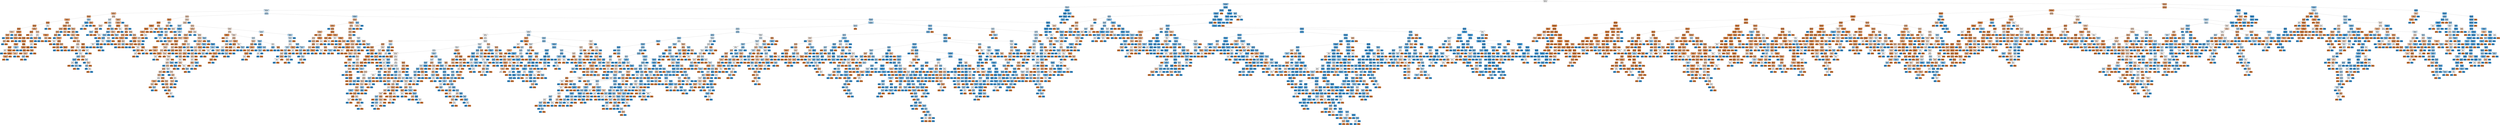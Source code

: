 digraph Tree {
node [shape=box, style="filled, rounded", color="black", fontname=helvetica] ;
edge [fontname=helvetica] ;
0 [label="relationship <= -0.589\ngini = 0.5\nsamples = 16344\nvalue = [8172, 8172]\nclass = <=50k", fillcolor="#ffffff"] ;
1 [label="educational-num <= 0.553\ngini = 0.399\nsamples = 8568\nvalue = [2354, 6214]\nclass = >50k", fillcolor="#84c2ef"] ;
0 -> 1 [labeldistance=2.5, labelangle=45, headlabel="True"] ;
2 [label="capital-gain <= 0.539\ngini = 0.478\nsamples = 5002\nvalue = [1978, 3024]\nclass = >50k", fillcolor="#bbddf6"] ;
1 -> 2 ;
3 [label="educational-num <= -1.003\ngini = 0.491\nsamples = 4573\nvalue = [1976, 2597]\nclass = >50k", fillcolor="#d0e8f9"] ;
2 -> 3 ;
4 [label="hours-per-week <= 0.006\ngini = 0.379\nsamples = 554\nvalue = [413, 141]\nclass = <=50k", fillcolor="#eeac7d"] ;
3 -> 4 ;
5 [label="capital-loss <= 4.15\ngini = 0.312\nsamples = 393\nvalue = [317, 76]\nclass = <=50k", fillcolor="#eb9f68"] ;
4 -> 5 ;
6 [label="educational-num <= -1.781\ngini = 0.291\nsamples = 379\nvalue = [312, 67]\nclass = <=50k", fillcolor="#eb9c64"] ;
5 -> 6 ;
7 [label="fnlwgt <= 2.367\ngini = 0.223\nsamples = 219\nvalue = [191, 28]\nclass = <=50k", fillcolor="#e99356"] ;
6 -> 7 ;
8 [label="workclass <= 0.43\ngini = 0.207\nsamples = 213\nvalue = [188, 25]\nclass = <=50k", fillcolor="#e89253"] ;
7 -> 8 ;
9 [label="fnlwgt <= -1.286\ngini = 0.164\nsamples = 178\nvalue = [162, 16]\nclass = <=50k", fillcolor="#e88d4d"] ;
8 -> 9 ;
10 [label="educational-num <= -2.17\ngini = 0.463\nsamples = 11\nvalue = [7, 4]\nclass = <=50k", fillcolor="#f4c9aa"] ;
9 -> 10 ;
11 [label="education <= -1.494\ngini = 0.346\nsamples = 9\nvalue = [7, 2]\nclass = <=50k", fillcolor="#eca572"] ;
10 -> 11 ;
12 [label="gini = 0.0\nsamples = 1\nvalue = [0, 1]\nclass = >50k", fillcolor="#399de5"] ;
11 -> 12 ;
13 [label="workclass <= -1.277\ngini = 0.219\nsamples = 8\nvalue = [7, 1]\nclass = <=50k", fillcolor="#e99355"] ;
11 -> 13 ;
14 [label="age <= 2.105\ngini = 0.444\nsamples = 3\nvalue = [2, 1]\nclass = <=50k", fillcolor="#f2c09c"] ;
13 -> 14 ;
15 [label="gini = 0.0\nsamples = 1\nvalue = [0, 1]\nclass = >50k", fillcolor="#399de5"] ;
14 -> 15 ;
16 [label="gini = 0.0\nsamples = 2\nvalue = [2, 0]\nclass = <=50k", fillcolor="#e58139"] ;
14 -> 16 ;
17 [label="gini = 0.0\nsamples = 5\nvalue = [5, 0]\nclass = <=50k", fillcolor="#e58139"] ;
13 -> 17 ;
18 [label="gini = 0.0\nsamples = 2\nvalue = [0, 2]\nclass = >50k", fillcolor="#399de5"] ;
10 -> 18 ;
19 [label="native-country <= -4.598\ngini = 0.133\nsamples = 167\nvalue = [155, 12]\nclass = <=50k", fillcolor="#e78b48"] ;
9 -> 19 ;
20 [label="age <= -0.193\ngini = 0.408\nsamples = 7\nvalue = [5, 2]\nclass = <=50k", fillcolor="#efb388"] ;
19 -> 20 ;
21 [label="gini = 0.0\nsamples = 1\nvalue = [0, 1]\nclass = >50k", fillcolor="#399de5"] ;
20 -> 21 ;
22 [label="occupation <= 0.809\ngini = 0.278\nsamples = 6\nvalue = [5, 1]\nclass = <=50k", fillcolor="#ea9a61"] ;
20 -> 22 ;
23 [label="gini = 0.0\nsamples = 5\nvalue = [5, 0]\nclass = <=50k", fillcolor="#e58139"] ;
22 -> 23 ;
24 [label="gini = 0.0\nsamples = 1\nvalue = [0, 1]\nclass = >50k", fillcolor="#399de5"] ;
22 -> 24 ;
25 [label="fnlwgt <= -0.695\ngini = 0.117\nsamples = 160\nvalue = [150, 10]\nclass = <=50k", fillcolor="#e78946"] ;
19 -> 25 ;
26 [label="gini = 0.0\nsamples = 31\nvalue = [31, 0]\nclass = <=50k", fillcolor="#e58139"] ;
25 -> 26 ;
27 [label="fnlwgt <= -0.669\ngini = 0.143\nsamples = 129\nvalue = [119, 10]\nclass = <=50k", fillcolor="#e78c4a"] ;
25 -> 27 ;
28 [label="gini = 0.0\nsamples = 1\nvalue = [0, 1]\nclass = >50k", fillcolor="#399de5"] ;
27 -> 28 ;
29 [label="occupation <= -0.491\ngini = 0.131\nsamples = 128\nvalue = [119, 9]\nclass = <=50k", fillcolor="#e78b48"] ;
27 -> 29 ;
30 [label="occupation <= -0.728\ngini = 0.219\nsamples = 40\nvalue = [35, 5]\nclass = <=50k", fillcolor="#e99355"] ;
29 -> 30 ;
31 [label="fnlwgt <= -0.459\ngini = 0.149\nsamples = 37\nvalue = [34, 3]\nclass = <=50k", fillcolor="#e78c4a"] ;
30 -> 31 ;
32 [label="age <= 1.995\ngini = 0.5\nsamples = 2\nvalue = [1, 1]\nclass = <=50k", fillcolor="#ffffff"] ;
31 -> 32 ;
33 [label="gini = 0.0\nsamples = 1\nvalue = [0, 1]\nclass = >50k", fillcolor="#399de5"] ;
32 -> 33 ;
34 [label="gini = 0.0\nsamples = 1\nvalue = [1, 0]\nclass = <=50k", fillcolor="#e58139"] ;
32 -> 34 ;
35 [label="capital-gain <= 0.253\ngini = 0.108\nsamples = 35\nvalue = [33, 2]\nclass = <=50k", fillcolor="#e78945"] ;
31 -> 35 ;
36 [label="native-country <= -1.64\ngini = 0.061\nsamples = 32\nvalue = [31, 1]\nclass = <=50k", fillcolor="#e6853f"] ;
35 -> 36 ;
37 [label="native-country <= -2.862\ngini = 0.32\nsamples = 5\nvalue = [4, 1]\nclass = <=50k", fillcolor="#eca06a"] ;
36 -> 37 ;
38 [label="gini = 0.0\nsamples = 4\nvalue = [4, 0]\nclass = <=50k", fillcolor="#e58139"] ;
37 -> 38 ;
39 [label="gini = 0.0\nsamples = 1\nvalue = [0, 1]\nclass = >50k", fillcolor="#399de5"] ;
37 -> 39 ;
40 [label="gini = 0.0\nsamples = 27\nvalue = [27, 0]\nclass = <=50k", fillcolor="#e58139"] ;
36 -> 40 ;
41 [label="educational-num <= -2.559\ngini = 0.444\nsamples = 3\nvalue = [2, 1]\nclass = <=50k", fillcolor="#f2c09c"] ;
35 -> 41 ;
42 [label="gini = 0.0\nsamples = 1\nvalue = [0, 1]\nclass = >50k", fillcolor="#399de5"] ;
41 -> 42 ;
43 [label="gini = 0.0\nsamples = 2\nvalue = [2, 0]\nclass = <=50k", fillcolor="#e58139"] ;
41 -> 43 ;
44 [label="hours-per-week <= -0.922\ngini = 0.444\nsamples = 3\nvalue = [1, 2]\nclass = >50k", fillcolor="#9ccef2"] ;
30 -> 44 ;
45 [label="gini = 0.0\nsamples = 1\nvalue = [1, 0]\nclass = <=50k", fillcolor="#e58139"] ;
44 -> 45 ;
46 [label="gini = 0.0\nsamples = 2\nvalue = [0, 2]\nclass = >50k", fillcolor="#399de5"] ;
44 -> 46 ;
47 [label="age <= 0.208\ngini = 0.087\nsamples = 88\nvalue = [84, 4]\nclass = <=50k", fillcolor="#e68742"] ;
29 -> 47 ;
48 [label="native-country <= -2.54\ngini = 0.185\nsamples = 29\nvalue = [26, 3]\nclass = <=50k", fillcolor="#e89050"] ;
47 -> 48 ;
49 [label="gini = 0.0\nsamples = 1\nvalue = [0, 1]\nclass = >50k", fillcolor="#399de5"] ;
48 -> 49 ;
50 [label="age <= 0.062\ngini = 0.133\nsamples = 28\nvalue = [26, 2]\nclass = <=50k", fillcolor="#e78b48"] ;
48 -> 50 ;
51 [label="gini = 0.0\nsamples = 22\nvalue = [22, 0]\nclass = <=50k", fillcolor="#e58139"] ;
50 -> 51 ;
52 [label="native-country <= -0.547\ngini = 0.444\nsamples = 6\nvalue = [4, 2]\nclass = <=50k", fillcolor="#f2c09c"] ;
50 -> 52 ;
53 [label="fnlwgt <= 0.386\ngini = 0.444\nsamples = 3\nvalue = [1, 2]\nclass = >50k", fillcolor="#9ccef2"] ;
52 -> 53 ;
54 [label="gini = 0.0\nsamples = 1\nvalue = [1, 0]\nclass = <=50k", fillcolor="#e58139"] ;
53 -> 54 ;
55 [label="gini = 0.0\nsamples = 2\nvalue = [0, 2]\nclass = >50k", fillcolor="#399de5"] ;
53 -> 55 ;
56 [label="gini = 0.0\nsamples = 3\nvalue = [3, 0]\nclass = <=50k", fillcolor="#e58139"] ;
52 -> 56 ;
57 [label="age <= 2.433\ngini = 0.033\nsamples = 59\nvalue = [58, 1]\nclass = <=50k", fillcolor="#e5833c"] ;
47 -> 57 ;
58 [label="gini = 0.0\nsamples = 53\nvalue = [53, 0]\nclass = <=50k", fillcolor="#e58139"] ;
57 -> 58 ;
59 [label="fnlwgt <= -0.133\ngini = 0.278\nsamples = 6\nvalue = [5, 1]\nclass = <=50k", fillcolor="#ea9a61"] ;
57 -> 59 ;
60 [label="gini = 0.0\nsamples = 1\nvalue = [0, 1]\nclass = >50k", fillcolor="#399de5"] ;
59 -> 60 ;
61 [label="gini = 0.0\nsamples = 5\nvalue = [5, 0]\nclass = <=50k", fillcolor="#e58139"] ;
59 -> 61 ;
62 [label="hours-per-week <= -0.438\ngini = 0.382\nsamples = 35\nvalue = [26, 9]\nclass = <=50k", fillcolor="#eead7e"] ;
8 -> 62 ;
63 [label="fnlwgt <= 0.629\ngini = 0.142\nsamples = 13\nvalue = [12, 1]\nclass = <=50k", fillcolor="#e78c49"] ;
62 -> 63 ;
64 [label="gini = 0.0\nsamples = 11\nvalue = [11, 0]\nclass = <=50k", fillcolor="#e58139"] ;
63 -> 64 ;
65 [label="age <= 1.229\ngini = 0.5\nsamples = 2\nvalue = [1, 1]\nclass = <=50k", fillcolor="#ffffff"] ;
63 -> 65 ;
66 [label="gini = 0.0\nsamples = 1\nvalue = [1, 0]\nclass = <=50k", fillcolor="#e58139"] ;
65 -> 66 ;
67 [label="gini = 0.0\nsamples = 1\nvalue = [0, 1]\nclass = >50k", fillcolor="#399de5"] ;
65 -> 67 ;
68 [label="fnlwgt <= -0.261\ngini = 0.463\nsamples = 22\nvalue = [14, 8]\nclass = <=50k", fillcolor="#f4c9aa"] ;
62 -> 68 ;
69 [label="fnlwgt <= -0.622\ngini = 0.5\nsamples = 14\nvalue = [7, 7]\nclass = <=50k", fillcolor="#ffffff"] ;
68 -> 69 ;
70 [label="occupation <= 1.518\ngini = 0.375\nsamples = 8\nvalue = [6, 2]\nclass = <=50k", fillcolor="#eeab7b"] ;
69 -> 70 ;
71 [label="workclass <= 1.113\ngini = 0.245\nsamples = 7\nvalue = [6, 1]\nclass = <=50k", fillcolor="#e9965a"] ;
70 -> 71 ;
72 [label="fnlwgt <= -0.692\ngini = 0.5\nsamples = 2\nvalue = [1, 1]\nclass = <=50k", fillcolor="#ffffff"] ;
71 -> 72 ;
73 [label="gini = 0.0\nsamples = 1\nvalue = [0, 1]\nclass = >50k", fillcolor="#399de5"] ;
72 -> 73 ;
74 [label="gini = 0.0\nsamples = 1\nvalue = [1, 0]\nclass = <=50k", fillcolor="#e58139"] ;
72 -> 74 ;
75 [label="gini = 0.0\nsamples = 5\nvalue = [5, 0]\nclass = <=50k", fillcolor="#e58139"] ;
71 -> 75 ;
76 [label="gini = 0.0\nsamples = 1\nvalue = [0, 1]\nclass = >50k", fillcolor="#399de5"] ;
70 -> 76 ;
77 [label="age <= 1.74\ngini = 0.278\nsamples = 6\nvalue = [1, 5]\nclass = >50k", fillcolor="#61b1ea"] ;
69 -> 77 ;
78 [label="gini = 0.0\nsamples = 5\nvalue = [0, 5]\nclass = >50k", fillcolor="#399de5"] ;
77 -> 78 ;
79 [label="gini = 0.0\nsamples = 1\nvalue = [1, 0]\nclass = <=50k", fillcolor="#e58139"] ;
77 -> 79 ;
80 [label="educational-num <= -2.559\ngini = 0.219\nsamples = 8\nvalue = [7, 1]\nclass = <=50k", fillcolor="#e99355"] ;
68 -> 80 ;
81 [label="fnlwgt <= 0.719\ngini = 0.444\nsamples = 3\nvalue = [2, 1]\nclass = <=50k", fillcolor="#f2c09c"] ;
80 -> 81 ;
82 [label="gini = 0.0\nsamples = 1\nvalue = [0, 1]\nclass = >50k", fillcolor="#399de5"] ;
81 -> 82 ;
83 [label="gini = 0.0\nsamples = 2\nvalue = [2, 0]\nclass = <=50k", fillcolor="#e58139"] ;
81 -> 83 ;
84 [label="gini = 0.0\nsamples = 5\nvalue = [5, 0]\nclass = <=50k", fillcolor="#e58139"] ;
80 -> 84 ;
85 [label="education <= -1.236\ngini = 0.5\nsamples = 6\nvalue = [3, 3]\nclass = <=50k", fillcolor="#ffffff"] ;
7 -> 85 ;
86 [label="gini = 0.0\nsamples = 3\nvalue = [0, 3]\nclass = >50k", fillcolor="#399de5"] ;
85 -> 86 ;
87 [label="gini = 0.0\nsamples = 3\nvalue = [3, 0]\nclass = <=50k", fillcolor="#e58139"] ;
85 -> 87 ;
88 [label="age <= 0.354\ngini = 0.369\nsamples = 160\nvalue = [121, 39]\nclass = <=50k", fillcolor="#edaa79"] ;
6 -> 88 ;
89 [label="occupation <= -0.491\ngini = 0.266\nsamples = 76\nvalue = [64, 12]\nclass = <=50k", fillcolor="#ea995e"] ;
88 -> 89 ;
90 [label="workclass <= 1.796\ngini = 0.381\nsamples = 39\nvalue = [29, 10]\nclass = <=50k", fillcolor="#eeac7d"] ;
89 -> 90 ;
91 [label="fnlwgt <= 1.982\ngini = 0.361\nsamples = 38\nvalue = [29, 9]\nclass = <=50k", fillcolor="#eda876"] ;
90 -> 91 ;
92 [label="race <= -1.972\ngini = 0.339\nsamples = 37\nvalue = [29, 8]\nclass = <=50k", fillcolor="#eca470"] ;
91 -> 92 ;
93 [label="gini = 0.0\nsamples = 1\nvalue = [0, 1]\nclass = >50k", fillcolor="#399de5"] ;
92 -> 93 ;
94 [label="hours-per-week <= -0.236\ngini = 0.313\nsamples = 36\nvalue = [29, 7]\nclass = <=50k", fillcolor="#eb9f69"] ;
92 -> 94 ;
95 [label="hours-per-week <= -0.841\ngini = 0.5\nsamples = 4\nvalue = [2, 2]\nclass = <=50k", fillcolor="#ffffff"] ;
94 -> 95 ;
96 [label="gini = 0.0\nsamples = 2\nvalue = [2, 0]\nclass = <=50k", fillcolor="#e58139"] ;
95 -> 96 ;
97 [label="gini = 0.0\nsamples = 2\nvalue = [0, 2]\nclass = >50k", fillcolor="#399de5"] ;
95 -> 97 ;
98 [label="fnlwgt <= -0.092\ngini = 0.264\nsamples = 32\nvalue = [27, 5]\nclass = <=50k", fillcolor="#ea985e"] ;
94 -> 98 ;
99 [label="age <= -0.156\ngini = 0.111\nsamples = 17\nvalue = [16, 1]\nclass = <=50k", fillcolor="#e78945"] ;
98 -> 99 ;
100 [label="gini = 0.0\nsamples = 12\nvalue = [12, 0]\nclass = <=50k", fillcolor="#e58139"] ;
99 -> 100 ;
101 [label="age <= -0.047\ngini = 0.32\nsamples = 5\nvalue = [4, 1]\nclass = <=50k", fillcolor="#eca06a"] ;
99 -> 101 ;
102 [label="gini = 0.0\nsamples = 1\nvalue = [0, 1]\nclass = >50k", fillcolor="#399de5"] ;
101 -> 102 ;
103 [label="gini = 0.0\nsamples = 4\nvalue = [4, 0]\nclass = <=50k", fillcolor="#e58139"] ;
101 -> 103 ;
104 [label="fnlwgt <= 0.085\ngini = 0.391\nsamples = 15\nvalue = [11, 4]\nclass = <=50k", fillcolor="#eeaf81"] ;
98 -> 104 ;
105 [label="gini = 0.0\nsamples = 3\nvalue = [0, 3]\nclass = >50k", fillcolor="#399de5"] ;
104 -> 105 ;
106 [label="occupation <= -1.082\ngini = 0.153\nsamples = 12\nvalue = [11, 1]\nclass = <=50k", fillcolor="#e78c4b"] ;
104 -> 106 ;
107 [label="gini = 0.0\nsamples = 1\nvalue = [0, 1]\nclass = >50k", fillcolor="#399de5"] ;
106 -> 107 ;
108 [label="gini = 0.0\nsamples = 11\nvalue = [11, 0]\nclass = <=50k", fillcolor="#e58139"] ;
106 -> 108 ;
109 [label="gini = 0.0\nsamples = 1\nvalue = [0, 1]\nclass = >50k", fillcolor="#399de5"] ;
91 -> 109 ;
110 [label="gini = 0.0\nsamples = 1\nvalue = [0, 1]\nclass = >50k", fillcolor="#399de5"] ;
90 -> 110 ;
111 [label="fnlwgt <= -0.678\ngini = 0.102\nsamples = 37\nvalue = [35, 2]\nclass = <=50k", fillcolor="#e68844"] ;
89 -> 111 ;
112 [label="fnlwgt <= -0.933\ngini = 0.444\nsamples = 6\nvalue = [4, 2]\nclass = <=50k", fillcolor="#f2c09c"] ;
111 -> 112 ;
113 [label="gini = 0.0\nsamples = 4\nvalue = [4, 0]\nclass = <=50k", fillcolor="#e58139"] ;
112 -> 113 ;
114 [label="gini = 0.0\nsamples = 2\nvalue = [0, 2]\nclass = >50k", fillcolor="#399de5"] ;
112 -> 114 ;
115 [label="gini = 0.0\nsamples = 31\nvalue = [31, 0]\nclass = <=50k", fillcolor="#e58139"] ;
111 -> 115 ;
116 [label="age <= 0.427\ngini = 0.436\nsamples = 84\nvalue = [57, 27]\nclass = <=50k", fillcolor="#f1bd97"] ;
88 -> 116 ;
117 [label="gini = 0.0\nsamples = 3\nvalue = [0, 3]\nclass = >50k", fillcolor="#399de5"] ;
116 -> 117 ;
118 [label="capital-gain <= 0.414\ngini = 0.417\nsamples = 81\nvalue = [57, 24]\nclass = <=50k", fillcolor="#f0b68c"] ;
116 -> 118 ;
119 [label="age <= 2.105\ngini = 0.393\nsamples = 78\nvalue = [57, 21]\nclass = <=50k", fillcolor="#efaf82"] ;
118 -> 119 ;
120 [label="hours-per-week <= -1.931\ngini = 0.43\nsamples = 67\nvalue = [46, 21]\nclass = <=50k", fillcolor="#f1bb93"] ;
119 -> 120 ;
121 [label="gini = 0.0\nsamples = 2\nvalue = [0, 2]\nclass = >50k", fillcolor="#399de5"] ;
120 -> 121 ;
122 [label="hours-per-week <= -0.195\ngini = 0.414\nsamples = 65\nvalue = [46, 19]\nclass = <=50k", fillcolor="#f0b58b"] ;
120 -> 122 ;
123 [label="gini = 0.0\nsamples = 8\nvalue = [8, 0]\nclass = <=50k", fillcolor="#e58139"] ;
122 -> 123 ;
124 [label="fnlwgt <= 0.209\ngini = 0.444\nsamples = 57\nvalue = [38, 19]\nclass = <=50k", fillcolor="#f2c09c"] ;
122 -> 124 ;
125 [label="race <= -0.79\ngini = 0.482\nsamples = 42\nvalue = [25, 17]\nclass = <=50k", fillcolor="#f7d7c0"] ;
124 -> 125 ;
126 [label="fnlwgt <= -0.588\ngini = 0.198\nsamples = 9\nvalue = [8, 1]\nclass = <=50k", fillcolor="#e89152"] ;
125 -> 126 ;
127 [label="gini = 0.0\nsamples = 1\nvalue = [0, 1]\nclass = >50k", fillcolor="#399de5"] ;
126 -> 127 ;
128 [label="gini = 0.0\nsamples = 8\nvalue = [8, 0]\nclass = <=50k", fillcolor="#e58139"] ;
126 -> 128 ;
129 [label="occupation <= -1.082\ngini = 0.5\nsamples = 33\nvalue = [17, 16]\nclass = <=50k", fillcolor="#fdf8f3"] ;
125 -> 129 ;
130 [label="gini = 0.0\nsamples = 4\nvalue = [4, 0]\nclass = <=50k", fillcolor="#e58139"] ;
129 -> 130 ;
131 [label="age <= 0.755\ngini = 0.495\nsamples = 29\nvalue = [13, 16]\nclass = >50k", fillcolor="#daedfa"] ;
129 -> 131 ;
132 [label="gini = 0.0\nsamples = 3\nvalue = [0, 3]\nclass = >50k", fillcolor="#399de5"] ;
131 -> 132 ;
133 [label="occupation <= -0.373\ngini = 0.5\nsamples = 26\nvalue = [13, 13]\nclass = <=50k", fillcolor="#ffffff"] ;
131 -> 133 ;
134 [label="workclass <= 0.771\ngini = 0.426\nsamples = 13\nvalue = [4, 9]\nclass = >50k", fillcolor="#91c9f1"] ;
133 -> 134 ;
135 [label="workclass <= -0.594\ngini = 0.298\nsamples = 11\nvalue = [2, 9]\nclass = >50k", fillcolor="#65b3eb"] ;
134 -> 135 ;
136 [label="age <= 1.558\ngini = 0.5\nsamples = 2\nvalue = [1, 1]\nclass = <=50k", fillcolor="#ffffff"] ;
135 -> 136 ;
137 [label="gini = 0.0\nsamples = 1\nvalue = [1, 0]\nclass = <=50k", fillcolor="#e58139"] ;
136 -> 137 ;
138 [label="gini = 0.0\nsamples = 1\nvalue = [0, 1]\nclass = >50k", fillcolor="#399de5"] ;
136 -> 138 ;
139 [label="age <= 0.865\ngini = 0.198\nsamples = 9\nvalue = [1, 8]\nclass = >50k", fillcolor="#52a9e8"] ;
135 -> 139 ;
140 [label="fnlwgt <= -0.459\ngini = 0.444\nsamples = 3\nvalue = [1, 2]\nclass = >50k", fillcolor="#9ccef2"] ;
139 -> 140 ;
141 [label="gini = 0.0\nsamples = 1\nvalue = [1, 0]\nclass = <=50k", fillcolor="#e58139"] ;
140 -> 141 ;
142 [label="gini = 0.0\nsamples = 2\nvalue = [0, 2]\nclass = >50k", fillcolor="#399de5"] ;
140 -> 142 ;
143 [label="gini = 0.0\nsamples = 6\nvalue = [0, 6]\nclass = >50k", fillcolor="#399de5"] ;
139 -> 143 ;
144 [label="gini = 0.0\nsamples = 2\nvalue = [2, 0]\nclass = <=50k", fillcolor="#e58139"] ;
134 -> 144 ;
145 [label="occupation <= 0.809\ngini = 0.426\nsamples = 13\nvalue = [9, 4]\nclass = <=50k", fillcolor="#f1b991"] ;
133 -> 145 ;
146 [label="gini = 0.0\nsamples = 6\nvalue = [6, 0]\nclass = <=50k", fillcolor="#e58139"] ;
145 -> 146 ;
147 [label="fnlwgt <= -0.52\ngini = 0.49\nsamples = 7\nvalue = [3, 4]\nclass = >50k", fillcolor="#cee6f8"] ;
145 -> 147 ;
148 [label="gini = 0.0\nsamples = 2\nvalue = [0, 2]\nclass = >50k", fillcolor="#399de5"] ;
147 -> 148 ;
149 [label="education <= -2.526\ngini = 0.48\nsamples = 5\nvalue = [3, 2]\nclass = <=50k", fillcolor="#f6d5bd"] ;
147 -> 149 ;
150 [label="age <= 1.339\ngini = 0.444\nsamples = 3\nvalue = [1, 2]\nclass = >50k", fillcolor="#9ccef2"] ;
149 -> 150 ;
151 [label="gini = 0.0\nsamples = 1\nvalue = [0, 1]\nclass = >50k", fillcolor="#399de5"] ;
150 -> 151 ;
152 [label="age <= 1.74\ngini = 0.5\nsamples = 2\nvalue = [1, 1]\nclass = <=50k", fillcolor="#ffffff"] ;
150 -> 152 ;
153 [label="gini = 0.0\nsamples = 1\nvalue = [1, 0]\nclass = <=50k", fillcolor="#e58139"] ;
152 -> 153 ;
154 [label="gini = 0.0\nsamples = 1\nvalue = [0, 1]\nclass = >50k", fillcolor="#399de5"] ;
152 -> 154 ;
155 [label="gini = 0.0\nsamples = 2\nvalue = [2, 0]\nclass = <=50k", fillcolor="#e58139"] ;
149 -> 155 ;
156 [label="fnlwgt <= 3.094\ngini = 0.231\nsamples = 15\nvalue = [13, 2]\nclass = <=50k", fillcolor="#e99457"] ;
124 -> 156 ;
157 [label="occupation <= 1.518\ngini = 0.133\nsamples = 14\nvalue = [13, 1]\nclass = <=50k", fillcolor="#e78b48"] ;
156 -> 157 ;
158 [label="gini = 0.0\nsamples = 12\nvalue = [12, 0]\nclass = <=50k", fillcolor="#e58139"] ;
157 -> 158 ;
159 [label="fnlwgt <= 0.833\ngini = 0.5\nsamples = 2\nvalue = [1, 1]\nclass = <=50k", fillcolor="#ffffff"] ;
157 -> 159 ;
160 [label="gini = 0.0\nsamples = 1\nvalue = [0, 1]\nclass = >50k", fillcolor="#399de5"] ;
159 -> 160 ;
161 [label="gini = 0.0\nsamples = 1\nvalue = [1, 0]\nclass = <=50k", fillcolor="#e58139"] ;
159 -> 161 ;
162 [label="gini = 0.0\nsamples = 1\nvalue = [0, 1]\nclass = >50k", fillcolor="#399de5"] ;
156 -> 162 ;
163 [label="gini = 0.0\nsamples = 11\nvalue = [11, 0]\nclass = <=50k", fillcolor="#e58139"] ;
119 -> 163 ;
164 [label="gini = 0.0\nsamples = 3\nvalue = [0, 3]\nclass = >50k", fillcolor="#399de5"] ;
118 -> 164 ;
165 [label="capital-loss <= 4.72\ngini = 0.459\nsamples = 14\nvalue = [5, 9]\nclass = >50k", fillcolor="#a7d3f3"] ;
5 -> 165 ;
166 [label="workclass <= -0.594\ngini = 0.198\nsamples = 9\nvalue = [1, 8]\nclass = >50k", fillcolor="#52a9e8"] ;
165 -> 166 ;
167 [label="age <= 0.391\ngini = 0.5\nsamples = 2\nvalue = [1, 1]\nclass = <=50k", fillcolor="#ffffff"] ;
166 -> 167 ;
168 [label="gini = 0.0\nsamples = 1\nvalue = [0, 1]\nclass = >50k", fillcolor="#399de5"] ;
167 -> 168 ;
169 [label="gini = 0.0\nsamples = 1\nvalue = [1, 0]\nclass = <=50k", fillcolor="#e58139"] ;
167 -> 169 ;
170 [label="gini = 0.0\nsamples = 7\nvalue = [0, 7]\nclass = >50k", fillcolor="#399de5"] ;
166 -> 170 ;
171 [label="workclass <= -1.277\ngini = 0.32\nsamples = 5\nvalue = [4, 1]\nclass = <=50k", fillcolor="#eca06a"] ;
165 -> 171 ;
172 [label="gini = 0.0\nsamples = 1\nvalue = [0, 1]\nclass = >50k", fillcolor="#399de5"] ;
171 -> 172 ;
173 [label="gini = 0.0\nsamples = 4\nvalue = [4, 0]\nclass = <=50k", fillcolor="#e58139"] ;
171 -> 173 ;
174 [label="fnlwgt <= -0.073\ngini = 0.481\nsamples = 161\nvalue = [96, 65]\nclass = <=50k", fillcolor="#f7d6bf"] ;
4 -> 174 ;
175 [label="age <= -0.594\ngini = 0.493\nsamples = 75\nvalue = [33, 42]\nclass = >50k", fillcolor="#d5eaf9"] ;
174 -> 175 ;
176 [label="gini = 0.0\nsamples = 5\nvalue = [5, 0]\nclass = <=50k", fillcolor="#e58139"] ;
175 -> 176 ;
177 [label="fnlwgt <= -0.797\ngini = 0.48\nsamples = 70\nvalue = [28, 42]\nclass = >50k", fillcolor="#bddef6"] ;
175 -> 177 ;
178 [label="occupation <= 1.045\ngini = 0.483\nsamples = 22\nvalue = [13, 9]\nclass = <=50k", fillcolor="#f7d8c2"] ;
177 -> 178 ;
179 [label="fnlwgt <= -1.216\ngini = 0.401\nsamples = 18\nvalue = [13, 5]\nclass = <=50k", fillcolor="#efb185"] ;
178 -> 179 ;
180 [label="education <= -1.623\ngini = 0.444\nsamples = 6\nvalue = [2, 4]\nclass = >50k", fillcolor="#9ccef2"] ;
179 -> 180 ;
181 [label="gini = 0.0\nsamples = 4\nvalue = [0, 4]\nclass = >50k", fillcolor="#399de5"] ;
180 -> 181 ;
182 [label="gini = 0.0\nsamples = 2\nvalue = [2, 0]\nclass = <=50k", fillcolor="#e58139"] ;
180 -> 182 ;
183 [label="fnlwgt <= -0.814\ngini = 0.153\nsamples = 12\nvalue = [11, 1]\nclass = <=50k", fillcolor="#e78c4b"] ;
179 -> 183 ;
184 [label="gini = 0.0\nsamples = 10\nvalue = [10, 0]\nclass = <=50k", fillcolor="#e58139"] ;
183 -> 184 ;
185 [label="hours-per-week <= 1.176\ngini = 0.5\nsamples = 2\nvalue = [1, 1]\nclass = <=50k", fillcolor="#ffffff"] ;
183 -> 185 ;
186 [label="gini = 0.0\nsamples = 1\nvalue = [0, 1]\nclass = >50k", fillcolor="#399de5"] ;
185 -> 186 ;
187 [label="gini = 0.0\nsamples = 1\nvalue = [1, 0]\nclass = <=50k", fillcolor="#e58139"] ;
185 -> 187 ;
188 [label="gini = 0.0\nsamples = 4\nvalue = [0, 4]\nclass = >50k", fillcolor="#399de5"] ;
178 -> 188 ;
189 [label="race <= -0.79\ngini = 0.43\nsamples = 48\nvalue = [15, 33]\nclass = >50k", fillcolor="#93caf1"] ;
177 -> 189 ;
190 [label="gini = 0.0\nsamples = 2\nvalue = [2, 0]\nclass = <=50k", fillcolor="#e58139"] ;
189 -> 190 ;
191 [label="age <= 1.813\ngini = 0.405\nsamples = 46\nvalue = [13, 33]\nclass = >50k", fillcolor="#87c4ef"] ;
189 -> 191 ;
192 [label="workclass <= 0.43\ngini = 0.349\nsamples = 40\nvalue = [9, 31]\nclass = >50k", fillcolor="#72b9ed"] ;
191 -> 192 ;
193 [label="education <= -1.236\ngini = 0.42\nsamples = 30\nvalue = [9, 21]\nclass = >50k", fillcolor="#8ec7f0"] ;
192 -> 193 ;
194 [label="fnlwgt <= -0.135\ngini = 0.308\nsamples = 21\nvalue = [4, 17]\nclass = >50k", fillcolor="#68b4eb"] ;
193 -> 194 ;
195 [label="fnlwgt <= -0.755\ngini = 0.208\nsamples = 17\nvalue = [2, 15]\nclass = >50k", fillcolor="#53aae8"] ;
194 -> 195 ;
196 [label="hours-per-week <= 1.136\ngini = 0.5\nsamples = 2\nvalue = [1, 1]\nclass = <=50k", fillcolor="#ffffff"] ;
195 -> 196 ;
197 [label="gini = 0.0\nsamples = 1\nvalue = [0, 1]\nclass = >50k", fillcolor="#399de5"] ;
196 -> 197 ;
198 [label="gini = 0.0\nsamples = 1\nvalue = [1, 0]\nclass = <=50k", fillcolor="#e58139"] ;
196 -> 198 ;
199 [label="age <= 0.938\ngini = 0.124\nsamples = 15\nvalue = [1, 14]\nclass = >50k", fillcolor="#47a4e7"] ;
195 -> 199 ;
200 [label="gini = 0.0\nsamples = 9\nvalue = [0, 9]\nclass = >50k", fillcolor="#399de5"] ;
199 -> 200 ;
201 [label="age <= 1.157\ngini = 0.278\nsamples = 6\nvalue = [1, 5]\nclass = >50k", fillcolor="#61b1ea"] ;
199 -> 201 ;
202 [label="gini = 0.0\nsamples = 1\nvalue = [1, 0]\nclass = <=50k", fillcolor="#e58139"] ;
201 -> 202 ;
203 [label="gini = 0.0\nsamples = 5\nvalue = [0, 5]\nclass = >50k", fillcolor="#399de5"] ;
201 -> 203 ;
204 [label="hours-per-week <= 1.015\ngini = 0.5\nsamples = 4\nvalue = [2, 2]\nclass = <=50k", fillcolor="#ffffff"] ;
194 -> 204 ;
205 [label="gini = 0.0\nsamples = 2\nvalue = [2, 0]\nclass = <=50k", fillcolor="#e58139"] ;
204 -> 205 ;
206 [label="gini = 0.0\nsamples = 2\nvalue = [0, 2]\nclass = >50k", fillcolor="#399de5"] ;
204 -> 206 ;
207 [label="age <= 1.12\ngini = 0.494\nsamples = 9\nvalue = [5, 4]\nclass = <=50k", fillcolor="#fae6d7"] ;
193 -> 207 ;
208 [label="native-country <= -0.096\ngini = 0.32\nsamples = 5\nvalue = [1, 4]\nclass = >50k", fillcolor="#6ab6ec"] ;
207 -> 208 ;
209 [label="gini = 0.0\nsamples = 1\nvalue = [1, 0]\nclass = <=50k", fillcolor="#e58139"] ;
208 -> 209 ;
210 [label="gini = 0.0\nsamples = 4\nvalue = [0, 4]\nclass = >50k", fillcolor="#399de5"] ;
208 -> 210 ;
211 [label="gini = 0.0\nsamples = 4\nvalue = [4, 0]\nclass = <=50k", fillcolor="#e58139"] ;
207 -> 211 ;
212 [label="gini = 0.0\nsamples = 10\nvalue = [0, 10]\nclass = >50k", fillcolor="#399de5"] ;
192 -> 212 ;
213 [label="hours-per-week <= 0.934\ngini = 0.444\nsamples = 6\nvalue = [4, 2]\nclass = <=50k", fillcolor="#f2c09c"] ;
191 -> 213 ;
214 [label="gini = 0.0\nsamples = 3\nvalue = [3, 0]\nclass = <=50k", fillcolor="#e58139"] ;
213 -> 214 ;
215 [label="capital-gain <= 0.017\ngini = 0.444\nsamples = 3\nvalue = [1, 2]\nclass = >50k", fillcolor="#9ccef2"] ;
213 -> 215 ;
216 [label="gini = 0.0\nsamples = 2\nvalue = [0, 2]\nclass = >50k", fillcolor="#399de5"] ;
215 -> 216 ;
217 [label="gini = 0.0\nsamples = 1\nvalue = [1, 0]\nclass = <=50k", fillcolor="#e58139"] ;
215 -> 217 ;
218 [label="hours-per-week <= 3.355\ngini = 0.392\nsamples = 86\nvalue = [63, 23]\nclass = <=50k", fillcolor="#eeaf81"] ;
174 -> 218 ;
219 [label="educational-num <= -2.559\ngini = 0.375\nsamples = 84\nvalue = [63, 21]\nclass = <=50k", fillcolor="#eeab7b"] ;
218 -> 219 ;
220 [label="occupation <= 1.518\ngini = 0.124\nsamples = 15\nvalue = [14, 1]\nclass = <=50k", fillcolor="#e78a47"] ;
219 -> 220 ;
221 [label="gini = 0.0\nsamples = 13\nvalue = [13, 0]\nclass = <=50k", fillcolor="#e58139"] ;
220 -> 221 ;
222 [label="education <= -1.752\ngini = 0.5\nsamples = 2\nvalue = [1, 1]\nclass = <=50k", fillcolor="#ffffff"] ;
220 -> 222 ;
223 [label="gini = 0.0\nsamples = 1\nvalue = [1, 0]\nclass = <=50k", fillcolor="#e58139"] ;
222 -> 223 ;
224 [label="gini = 0.0\nsamples = 1\nvalue = [0, 1]\nclass = >50k", fillcolor="#399de5"] ;
222 -> 224 ;
225 [label="capital-loss <= 1.625\ngini = 0.412\nsamples = 69\nvalue = [49, 20]\nclass = <=50k", fillcolor="#f0b48a"] ;
219 -> 225 ;
226 [label="age <= -0.156\ngini = 0.393\nsamples = 67\nvalue = [49, 18]\nclass = <=50k", fillcolor="#efaf82"] ;
225 -> 226 ;
227 [label="age <= -0.521\ngini = 0.271\nsamples = 31\nvalue = [26, 5]\nclass = <=50k", fillcolor="#ea995f"] ;
226 -> 227 ;
228 [label="workclass <= 0.43\ngini = 0.375\nsamples = 20\nvalue = [15, 5]\nclass = <=50k", fillcolor="#eeab7b"] ;
227 -> 228 ;
229 [label="educational-num <= -1.392\ngini = 0.278\nsamples = 18\nvalue = [15, 3]\nclass = <=50k", fillcolor="#ea9a61"] ;
228 -> 229 ;
230 [label="fnlwgt <= 1.425\ngini = 0.142\nsamples = 13\nvalue = [12, 1]\nclass = <=50k", fillcolor="#e78c49"] ;
229 -> 230 ;
231 [label="gini = 0.0\nsamples = 10\nvalue = [10, 0]\nclass = <=50k", fillcolor="#e58139"] ;
230 -> 231 ;
232 [label="fnlwgt <= 1.633\ngini = 0.444\nsamples = 3\nvalue = [2, 1]\nclass = <=50k", fillcolor="#f2c09c"] ;
230 -> 232 ;
233 [label="gini = 0.0\nsamples = 1\nvalue = [0, 1]\nclass = >50k", fillcolor="#399de5"] ;
232 -> 233 ;
234 [label="gini = 0.0\nsamples = 2\nvalue = [2, 0]\nclass = <=50k", fillcolor="#e58139"] ;
232 -> 234 ;
235 [label="fnlwgt <= 0.434\ngini = 0.48\nsamples = 5\nvalue = [3, 2]\nclass = <=50k", fillcolor="#f6d5bd"] ;
229 -> 235 ;
236 [label="fnlwgt <= 0.168\ngini = 0.444\nsamples = 3\nvalue = [1, 2]\nclass = >50k", fillcolor="#9ccef2"] ;
235 -> 236 ;
237 [label="gini = 0.0\nsamples = 1\nvalue = [1, 0]\nclass = <=50k", fillcolor="#e58139"] ;
236 -> 237 ;
238 [label="gini = 0.0\nsamples = 2\nvalue = [0, 2]\nclass = >50k", fillcolor="#399de5"] ;
236 -> 238 ;
239 [label="gini = 0.0\nsamples = 2\nvalue = [2, 0]\nclass = <=50k", fillcolor="#e58139"] ;
235 -> 239 ;
240 [label="gini = 0.0\nsamples = 2\nvalue = [0, 2]\nclass = >50k", fillcolor="#399de5"] ;
228 -> 240 ;
241 [label="gini = 0.0\nsamples = 11\nvalue = [11, 0]\nclass = <=50k", fillcolor="#e58139"] ;
227 -> 241 ;
242 [label="fnlwgt <= -0.041\ngini = 0.461\nsamples = 36\nvalue = [23, 13]\nclass = <=50k", fillcolor="#f4c8a9"] ;
226 -> 242 ;
243 [label="gini = 0.0\nsamples = 2\nvalue = [0, 2]\nclass = >50k", fillcolor="#399de5"] ;
242 -> 243 ;
244 [label="fnlwgt <= 0.44\ngini = 0.438\nsamples = 34\nvalue = [23, 11]\nclass = <=50k", fillcolor="#f1bd98"] ;
242 -> 244 ;
245 [label="hours-per-week <= 0.329\ngini = 0.245\nsamples = 14\nvalue = [12, 2]\nclass = <=50k", fillcolor="#e9965a"] ;
244 -> 245 ;
246 [label="gini = 0.0\nsamples = 1\nvalue = [0, 1]\nclass = >50k", fillcolor="#399de5"] ;
245 -> 246 ;
247 [label="fnlwgt <= 0.064\ngini = 0.142\nsamples = 13\nvalue = [12, 1]\nclass = <=50k", fillcolor="#e78c49"] ;
245 -> 247 ;
248 [label="occupation <= -0.491\ngini = 0.375\nsamples = 4\nvalue = [3, 1]\nclass = <=50k", fillcolor="#eeab7b"] ;
247 -> 248 ;
249 [label="gini = 0.0\nsamples = 1\nvalue = [0, 1]\nclass = >50k", fillcolor="#399de5"] ;
248 -> 249 ;
250 [label="gini = 0.0\nsamples = 3\nvalue = [3, 0]\nclass = <=50k", fillcolor="#e58139"] ;
248 -> 250 ;
251 [label="gini = 0.0\nsamples = 9\nvalue = [9, 0]\nclass = <=50k", fillcolor="#e58139"] ;
247 -> 251 ;
252 [label="age <= 1.448\ngini = 0.495\nsamples = 20\nvalue = [11, 9]\nclass = <=50k", fillcolor="#fae8db"] ;
244 -> 252 ;
253 [label="education <= -1.236\ngini = 0.457\nsamples = 17\nvalue = [11, 6]\nclass = <=50k", fillcolor="#f3c6a5"] ;
252 -> 253 ;
254 [label="age <= 0.646\ngini = 0.391\nsamples = 15\nvalue = [11, 4]\nclass = <=50k", fillcolor="#eeaf81"] ;
253 -> 254 ;
255 [label="educational-num <= -1.781\ngini = 0.5\nsamples = 6\nvalue = [3, 3]\nclass = <=50k", fillcolor="#ffffff"] ;
254 -> 255 ;
256 [label="gini = 0.0\nsamples = 2\nvalue = [0, 2]\nclass = >50k", fillcolor="#399de5"] ;
255 -> 256 ;
257 [label="occupation <= 0.1\ngini = 0.375\nsamples = 4\nvalue = [3, 1]\nclass = <=50k", fillcolor="#eeab7b"] ;
255 -> 257 ;
258 [label="age <= -0.083\ngini = 0.5\nsamples = 2\nvalue = [1, 1]\nclass = <=50k", fillcolor="#ffffff"] ;
257 -> 258 ;
259 [label="gini = 0.0\nsamples = 1\nvalue = [1, 0]\nclass = <=50k", fillcolor="#e58139"] ;
258 -> 259 ;
260 [label="gini = 0.0\nsamples = 1\nvalue = [0, 1]\nclass = >50k", fillcolor="#399de5"] ;
258 -> 260 ;
261 [label="gini = 0.0\nsamples = 2\nvalue = [2, 0]\nclass = <=50k", fillcolor="#e58139"] ;
257 -> 261 ;
262 [label="fnlwgt <= 2.029\ngini = 0.198\nsamples = 9\nvalue = [8, 1]\nclass = <=50k", fillcolor="#e89152"] ;
254 -> 262 ;
263 [label="gini = 0.0\nsamples = 7\nvalue = [7, 0]\nclass = <=50k", fillcolor="#e58139"] ;
262 -> 263 ;
264 [label="education <= -2.526\ngini = 0.5\nsamples = 2\nvalue = [1, 1]\nclass = <=50k", fillcolor="#ffffff"] ;
262 -> 264 ;
265 [label="gini = 0.0\nsamples = 1\nvalue = [0, 1]\nclass = >50k", fillcolor="#399de5"] ;
264 -> 265 ;
266 [label="gini = 0.0\nsamples = 1\nvalue = [1, 0]\nclass = <=50k", fillcolor="#e58139"] ;
264 -> 266 ;
267 [label="gini = 0.0\nsamples = 2\nvalue = [0, 2]\nclass = >50k", fillcolor="#399de5"] ;
253 -> 267 ;
268 [label="gini = 0.0\nsamples = 3\nvalue = [0, 3]\nclass = >50k", fillcolor="#399de5"] ;
252 -> 268 ;
269 [label="gini = 0.0\nsamples = 2\nvalue = [0, 2]\nclass = >50k", fillcolor="#399de5"] ;
225 -> 269 ;
270 [label="gini = 0.0\nsamples = 2\nvalue = [0, 2]\nclass = >50k", fillcolor="#399de5"] ;
218 -> 270 ;
271 [label="age <= -0.594\ngini = 0.475\nsamples = 4019\nvalue = [1563, 2456]\nclass = >50k", fillcolor="#b7dbf6"] ;
3 -> 271 ;
272 [label="age <= -1.105\ngini = 0.474\nsamples = 508\nvalue = [312, 196]\nclass = <=50k", fillcolor="#f5d0b5"] ;
271 -> 272 ;
273 [label="occupation <= 1.636\ngini = 0.195\nsamples = 64\nvalue = [57, 7]\nclass = <=50k", fillcolor="#e89051"] ;
272 -> 273 ;
274 [label="workclass <= 0.43\ngini = 0.126\nsamples = 59\nvalue = [55, 4]\nclass = <=50k", fillcolor="#e78a47"] ;
273 -> 274 ;
275 [label="hours-per-week <= 0.975\ngini = 0.074\nsamples = 52\nvalue = [50, 2]\nclass = <=50k", fillcolor="#e68641"] ;
274 -> 275 ;
276 [label="workclass <= -0.594\ngini = 0.039\nsamples = 50\nvalue = [49, 1]\nclass = <=50k", fillcolor="#e6843d"] ;
275 -> 276 ;
277 [label="hours-per-week <= -0.438\ngini = 0.32\nsamples = 5\nvalue = [4, 1]\nclass = <=50k", fillcolor="#eca06a"] ;
276 -> 277 ;
278 [label="gini = 0.0\nsamples = 3\nvalue = [3, 0]\nclass = <=50k", fillcolor="#e58139"] ;
277 -> 278 ;
279 [label="fnlwgt <= 0.326\ngini = 0.5\nsamples = 2\nvalue = [1, 1]\nclass = <=50k", fillcolor="#ffffff"] ;
277 -> 279 ;
280 [label="gini = 0.0\nsamples = 1\nvalue = [1, 0]\nclass = <=50k", fillcolor="#e58139"] ;
279 -> 280 ;
281 [label="gini = 0.0\nsamples = 1\nvalue = [0, 1]\nclass = >50k", fillcolor="#399de5"] ;
279 -> 281 ;
282 [label="gini = 0.0\nsamples = 45\nvalue = [45, 0]\nclass = <=50k", fillcolor="#e58139"] ;
276 -> 282 ;
283 [label="educational-num <= -0.03\ngini = 0.5\nsamples = 2\nvalue = [1, 1]\nclass = <=50k", fillcolor="#ffffff"] ;
275 -> 283 ;
284 [label="gini = 0.0\nsamples = 1\nvalue = [1, 0]\nclass = <=50k", fillcolor="#e58139"] ;
283 -> 284 ;
285 [label="gini = 0.0\nsamples = 1\nvalue = [0, 1]\nclass = >50k", fillcolor="#399de5"] ;
283 -> 285 ;
286 [label="age <= -1.177\ngini = 0.408\nsamples = 7\nvalue = [5, 2]\nclass = <=50k", fillcolor="#efb388"] ;
274 -> 286 ;
287 [label="gini = 0.0\nsamples = 4\nvalue = [4, 0]\nclass = <=50k", fillcolor="#e58139"] ;
286 -> 287 ;
288 [label="hours-per-week <= -0.438\ngini = 0.444\nsamples = 3\nvalue = [1, 2]\nclass = >50k", fillcolor="#9ccef2"] ;
286 -> 288 ;
289 [label="gini = 0.0\nsamples = 1\nvalue = [1, 0]\nclass = <=50k", fillcolor="#e58139"] ;
288 -> 289 ;
290 [label="gini = 0.0\nsamples = 2\nvalue = [0, 2]\nclass = >50k", fillcolor="#399de5"] ;
288 -> 290 ;
291 [label="age <= -1.177\ngini = 0.48\nsamples = 5\nvalue = [2, 3]\nclass = >50k", fillcolor="#bddef6"] ;
273 -> 291 ;
292 [label="fnlwgt <= 1.462\ngini = 0.444\nsamples = 3\nvalue = [2, 1]\nclass = <=50k", fillcolor="#f2c09c"] ;
291 -> 292 ;
293 [label="gini = 0.0\nsamples = 2\nvalue = [2, 0]\nclass = <=50k", fillcolor="#e58139"] ;
292 -> 293 ;
294 [label="gini = 0.0\nsamples = 1\nvalue = [0, 1]\nclass = >50k", fillcolor="#399de5"] ;
292 -> 294 ;
295 [label="gini = 0.0\nsamples = 2\nvalue = [0, 2]\nclass = >50k", fillcolor="#399de5"] ;
291 -> 295 ;
296 [label="capital-loss <= 4.234\ngini = 0.489\nsamples = 444\nvalue = [255, 189]\nclass = <=50k", fillcolor="#f8decc"] ;
272 -> 296 ;
297 [label="workclass <= -0.594\ngini = 0.483\nsamples = 430\nvalue = [255, 175]\nclass = <=50k", fillcolor="#f7d7c1"] ;
296 -> 297 ;
298 [label="occupation <= 0.927\ngini = 0.457\nsamples = 34\nvalue = [12, 22]\nclass = >50k", fillcolor="#a5d2f3"] ;
297 -> 298 ;
299 [label="occupation <= -0.491\ngini = 0.494\nsamples = 18\nvalue = [10, 8]\nclass = <=50k", fillcolor="#fae6d7"] ;
298 -> 299 ;
300 [label="fnlwgt <= 0.697\ngini = 0.473\nsamples = 13\nvalue = [5, 8]\nclass = >50k", fillcolor="#b5daf5"] ;
299 -> 300 ;
301 [label="hours-per-week <= 0.692\ngini = 0.245\nsamples = 7\nvalue = [1, 6]\nclass = >50k", fillcolor="#5aade9"] ;
300 -> 301 ;
302 [label="gini = 0.0\nsamples = 5\nvalue = [0, 5]\nclass = >50k", fillcolor="#399de5"] ;
301 -> 302 ;
303 [label="hours-per-week <= 1.983\ngini = 0.5\nsamples = 2\nvalue = [1, 1]\nclass = <=50k", fillcolor="#ffffff"] ;
301 -> 303 ;
304 [label="gini = 0.0\nsamples = 1\nvalue = [1, 0]\nclass = <=50k", fillcolor="#e58139"] ;
303 -> 304 ;
305 [label="gini = 0.0\nsamples = 1\nvalue = [0, 1]\nclass = >50k", fillcolor="#399de5"] ;
303 -> 305 ;
306 [label="age <= -0.922\ngini = 0.444\nsamples = 6\nvalue = [4, 2]\nclass = <=50k", fillcolor="#f2c09c"] ;
300 -> 306 ;
307 [label="gini = 0.0\nsamples = 2\nvalue = [0, 2]\nclass = >50k", fillcolor="#399de5"] ;
306 -> 307 ;
308 [label="gini = 0.0\nsamples = 4\nvalue = [4, 0]\nclass = <=50k", fillcolor="#e58139"] ;
306 -> 308 ;
309 [label="gini = 0.0\nsamples = 5\nvalue = [5, 0]\nclass = <=50k", fillcolor="#e58139"] ;
299 -> 309 ;
310 [label="hours-per-week <= 0.289\ngini = 0.219\nsamples = 16\nvalue = [2, 14]\nclass = >50k", fillcolor="#55abe9"] ;
298 -> 310 ;
311 [label="gini = 0.0\nsamples = 11\nvalue = [0, 11]\nclass = >50k", fillcolor="#399de5"] ;
310 -> 311 ;
312 [label="hours-per-week <= 2.064\ngini = 0.48\nsamples = 5\nvalue = [2, 3]\nclass = >50k", fillcolor="#bddef6"] ;
310 -> 312 ;
313 [label="fnlwgt <= -0.219\ngini = 0.444\nsamples = 3\nvalue = [2, 1]\nclass = <=50k", fillcolor="#f2c09c"] ;
312 -> 313 ;
314 [label="gini = 0.0\nsamples = 1\nvalue = [0, 1]\nclass = >50k", fillcolor="#399de5"] ;
313 -> 314 ;
315 [label="gini = 0.0\nsamples = 2\nvalue = [2, 0]\nclass = <=50k", fillcolor="#e58139"] ;
313 -> 315 ;
316 [label="gini = 0.0\nsamples = 2\nvalue = [0, 2]\nclass = >50k", fillcolor="#399de5"] ;
312 -> 316 ;
317 [label="age <= -0.74\ngini = 0.474\nsamples = 396\nvalue = [243, 153]\nclass = <=50k", fillcolor="#f5d0b6"] ;
297 -> 317 ;
318 [label="hours-per-week <= 0.652\ngini = 0.447\nsamples = 237\nvalue = [157, 80]\nclass = <=50k", fillcolor="#f2c19e"] ;
317 -> 318 ;
319 [label="capital-gain <= 0.382\ngini = 0.412\nsamples = 172\nvalue = [122, 50]\nclass = <=50k", fillcolor="#f0b58a"] ;
318 -> 319 ;
320 [label="occupation <= -0.018\ngini = 0.405\nsamples = 170\nvalue = [122, 48]\nclass = <=50k", fillcolor="#efb387"] ;
319 -> 320 ;
321 [label="native-country <= -2.604\ngini = 0.449\nsamples = 94\nvalue = [62, 32]\nclass = <=50k", fillcolor="#f2c29f"] ;
320 -> 321 ;
322 [label="gini = 0.0\nsamples = 2\nvalue = [0, 2]\nclass = >50k", fillcolor="#399de5"] ;
321 -> 322 ;
323 [label="hours-per-week <= -0.074\ngini = 0.44\nsamples = 92\nvalue = [62, 30]\nclass = <=50k", fillcolor="#f2be99"] ;
321 -> 323 ;
324 [label="gini = 0.0\nsamples = 6\nvalue = [6, 0]\nclass = <=50k", fillcolor="#e58139"] ;
323 -> 324 ;
325 [label="age <= -1.032\ngini = 0.454\nsamples = 86\nvalue = [56, 30]\nclass = <=50k", fillcolor="#f3c4a3"] ;
323 -> 325 ;
326 [label="hours-per-week <= 0.168\ngini = 0.198\nsamples = 9\nvalue = [8, 1]\nclass = <=50k", fillcolor="#e89152"] ;
325 -> 326 ;
327 [label="gini = 0.0\nsamples = 5\nvalue = [5, 0]\nclass = <=50k", fillcolor="#e58139"] ;
326 -> 327 ;
328 [label="educational-num <= -0.225\ngini = 0.375\nsamples = 4\nvalue = [3, 1]\nclass = <=50k", fillcolor="#eeab7b"] ;
326 -> 328 ;
329 [label="gini = 0.0\nsamples = 1\nvalue = [0, 1]\nclass = >50k", fillcolor="#399de5"] ;
328 -> 329 ;
330 [label="gini = 0.0\nsamples = 3\nvalue = [3, 0]\nclass = <=50k", fillcolor="#e58139"] ;
328 -> 330 ;
331 [label="capital-gain <= -0.004\ngini = 0.47\nsamples = 77\nvalue = [48, 29]\nclass = <=50k", fillcolor="#f5cdb1"] ;
325 -> 331 ;
332 [label="race <= -0.79\ngini = 0.479\nsamples = 73\nvalue = [44, 29]\nclass = <=50k", fillcolor="#f6d4bc"] ;
331 -> 332 ;
333 [label="native-country <= -0.289\ngini = 0.245\nsamples = 7\nvalue = [6, 1]\nclass = <=50k", fillcolor="#e9965a"] ;
332 -> 333 ;
334 [label="occupation <= -0.728\ngini = 0.5\nsamples = 2\nvalue = [1, 1]\nclass = <=50k", fillcolor="#ffffff"] ;
333 -> 334 ;
335 [label="gini = 0.0\nsamples = 1\nvalue = [0, 1]\nclass = >50k", fillcolor="#399de5"] ;
334 -> 335 ;
336 [label="gini = 0.0\nsamples = 1\nvalue = [1, 0]\nclass = <=50k", fillcolor="#e58139"] ;
334 -> 336 ;
337 [label="gini = 0.0\nsamples = 5\nvalue = [5, 0]\nclass = <=50k", fillcolor="#e58139"] ;
333 -> 337 ;
338 [label="native-country <= -0.161\ngini = 0.489\nsamples = 66\nvalue = [38, 28]\nclass = <=50k", fillcolor="#f8decb"] ;
332 -> 338 ;
339 [label="gini = 0.0\nsamples = 4\nvalue = [4, 0]\nclass = <=50k", fillcolor="#e58139"] ;
338 -> 339 ;
340 [label="hours-per-week <= 0.41\ngini = 0.495\nsamples = 62\nvalue = [34, 28]\nclass = <=50k", fillcolor="#fae9dc"] ;
338 -> 340 ;
341 [label="hours-per-week <= 0.289\ngini = 0.498\nsamples = 60\nvalue = [32, 28]\nclass = <=50k", fillcolor="#fcefe6"] ;
340 -> 341 ;
342 [label="fnlwgt <= -1.309\ngini = 0.488\nsamples = 52\nvalue = [30, 22]\nclass = <=50k", fillcolor="#f8ddca"] ;
341 -> 342 ;
343 [label="gini = 0.0\nsamples = 3\nvalue = [0, 3]\nclass = >50k", fillcolor="#399de5"] ;
342 -> 343 ;
344 [label="fnlwgt <= 0.258\ngini = 0.475\nsamples = 49\nvalue = [30, 19]\nclass = <=50k", fillcolor="#f5d1b6"] ;
342 -> 344 ;
345 [label="fnlwgt <= 0.202\ngini = 0.438\nsamples = 34\nvalue = [23, 11]\nclass = <=50k", fillcolor="#f1bd98"] ;
344 -> 345 ;
346 [label="fnlwgt <= 0.151\ngini = 0.471\nsamples = 29\nvalue = [18, 11]\nclass = <=50k", fillcolor="#f5ceb2"] ;
345 -> 346 ;
347 [label="fnlwgt <= -0.529\ngini = 0.444\nsamples = 27\nvalue = [18, 9]\nclass = <=50k", fillcolor="#f2c09c"] ;
346 -> 347 ;
348 [label="fnlwgt <= -0.778\ngini = 0.5\nsamples = 12\nvalue = [6, 6]\nclass = <=50k", fillcolor="#ffffff"] ;
347 -> 348 ;
349 [label="educational-num <= -0.225\ngini = 0.375\nsamples = 8\nvalue = [6, 2]\nclass = <=50k", fillcolor="#eeab7b"] ;
348 -> 349 ;
350 [label="fnlwgt <= -1.192\ngini = 0.48\nsamples = 5\nvalue = [3, 2]\nclass = <=50k", fillcolor="#f6d5bd"] ;
349 -> 350 ;
351 [label="gini = 0.0\nsamples = 2\nvalue = [2, 0]\nclass = <=50k", fillcolor="#e58139"] ;
350 -> 351 ;
352 [label="fnlwgt <= -1.008\ngini = 0.444\nsamples = 3\nvalue = [1, 2]\nclass = >50k", fillcolor="#9ccef2"] ;
350 -> 352 ;
353 [label="gini = 0.0\nsamples = 2\nvalue = [0, 2]\nclass = >50k", fillcolor="#399de5"] ;
352 -> 353 ;
354 [label="gini = 0.0\nsamples = 1\nvalue = [1, 0]\nclass = <=50k", fillcolor="#e58139"] ;
352 -> 354 ;
355 [label="gini = 0.0\nsamples = 3\nvalue = [3, 0]\nclass = <=50k", fillcolor="#e58139"] ;
349 -> 355 ;
356 [label="gini = 0.0\nsamples = 4\nvalue = [0, 4]\nclass = >50k", fillcolor="#399de5"] ;
348 -> 356 ;
357 [label="fnlwgt <= -0.189\ngini = 0.32\nsamples = 15\nvalue = [12, 3]\nclass = <=50k", fillcolor="#eca06a"] ;
347 -> 357 ;
358 [label="gini = 0.0\nsamples = 6\nvalue = [6, 0]\nclass = <=50k", fillcolor="#e58139"] ;
357 -> 358 ;
359 [label="fnlwgt <= -0.112\ngini = 0.444\nsamples = 9\nvalue = [6, 3]\nclass = <=50k", fillcolor="#f2c09c"] ;
357 -> 359 ;
360 [label="gini = 0.0\nsamples = 1\nvalue = [0, 1]\nclass = >50k", fillcolor="#399de5"] ;
359 -> 360 ;
361 [label="fnlwgt <= -0.008\ngini = 0.375\nsamples = 8\nvalue = [6, 2]\nclass = <=50k", fillcolor="#eeab7b"] ;
359 -> 361 ;
362 [label="gini = 0.0\nsamples = 2\nvalue = [2, 0]\nclass = <=50k", fillcolor="#e58139"] ;
361 -> 362 ;
363 [label="age <= -0.922\ngini = 0.444\nsamples = 6\nvalue = [4, 2]\nclass = <=50k", fillcolor="#f2c09c"] ;
361 -> 363 ;
364 [label="gini = 0.0\nsamples = 1\nvalue = [0, 1]\nclass = >50k", fillcolor="#399de5"] ;
363 -> 364 ;
365 [label="age <= -0.813\ngini = 0.32\nsamples = 5\nvalue = [4, 1]\nclass = <=50k", fillcolor="#eca06a"] ;
363 -> 365 ;
366 [label="gini = 0.0\nsamples = 3\nvalue = [3, 0]\nclass = <=50k", fillcolor="#e58139"] ;
365 -> 366 ;
367 [label="fnlwgt <= 0.019\ngini = 0.5\nsamples = 2\nvalue = [1, 1]\nclass = <=50k", fillcolor="#ffffff"] ;
365 -> 367 ;
368 [label="gini = 0.0\nsamples = 1\nvalue = [1, 0]\nclass = <=50k", fillcolor="#e58139"] ;
367 -> 368 ;
369 [label="gini = 0.0\nsamples = 1\nvalue = [0, 1]\nclass = >50k", fillcolor="#399de5"] ;
367 -> 369 ;
370 [label="gini = 0.0\nsamples = 2\nvalue = [0, 2]\nclass = >50k", fillcolor="#399de5"] ;
346 -> 370 ;
371 [label="gini = 0.0\nsamples = 5\nvalue = [5, 0]\nclass = <=50k", fillcolor="#e58139"] ;
345 -> 371 ;
372 [label="occupation <= -1.082\ngini = 0.498\nsamples = 15\nvalue = [7, 8]\nclass = >50k", fillcolor="#e6f3fc"] ;
344 -> 372 ;
373 [label="gini = 0.0\nsamples = 3\nvalue = [0, 3]\nclass = >50k", fillcolor="#399de5"] ;
372 -> 373 ;
374 [label="fnlwgt <= 0.377\ngini = 0.486\nsamples = 12\nvalue = [7, 5]\nclass = <=50k", fillcolor="#f8dbc6"] ;
372 -> 374 ;
375 [label="gini = 0.0\nsamples = 1\nvalue = [0, 1]\nclass = >50k", fillcolor="#399de5"] ;
374 -> 375 ;
376 [label="fnlwgt <= 0.869\ngini = 0.463\nsamples = 11\nvalue = [7, 4]\nclass = <=50k", fillcolor="#f4c9aa"] ;
374 -> 376 ;
377 [label="gini = 0.0\nsamples = 3\nvalue = [3, 0]\nclass = <=50k", fillcolor="#e58139"] ;
376 -> 377 ;
378 [label="age <= -0.813\ngini = 0.5\nsamples = 8\nvalue = [4, 4]\nclass = <=50k", fillcolor="#ffffff"] ;
376 -> 378 ;
379 [label="occupation <= -0.491\ngini = 0.444\nsamples = 6\nvalue = [4, 2]\nclass = <=50k", fillcolor="#f2c09c"] ;
378 -> 379 ;
380 [label="fnlwgt <= 1.411\ngini = 0.32\nsamples = 5\nvalue = [4, 1]\nclass = <=50k", fillcolor="#eca06a"] ;
379 -> 380 ;
381 [label="gini = 0.0\nsamples = 1\nvalue = [0, 1]\nclass = >50k", fillcolor="#399de5"] ;
380 -> 381 ;
382 [label="gini = 0.0\nsamples = 4\nvalue = [4, 0]\nclass = <=50k", fillcolor="#e58139"] ;
380 -> 382 ;
383 [label="gini = 0.0\nsamples = 1\nvalue = [0, 1]\nclass = >50k", fillcolor="#399de5"] ;
379 -> 383 ;
384 [label="gini = 0.0\nsamples = 2\nvalue = [0, 2]\nclass = >50k", fillcolor="#399de5"] ;
378 -> 384 ;
385 [label="occupation <= -1.082\ngini = 0.375\nsamples = 8\nvalue = [2, 6]\nclass = >50k", fillcolor="#7bbeee"] ;
341 -> 385 ;
386 [label="gini = 0.0\nsamples = 1\nvalue = [1, 0]\nclass = <=50k", fillcolor="#e58139"] ;
385 -> 386 ;
387 [label="fnlwgt <= -0.991\ngini = 0.245\nsamples = 7\nvalue = [1, 6]\nclass = >50k", fillcolor="#5aade9"] ;
385 -> 387 ;
388 [label="gini = 0.0\nsamples = 1\nvalue = [1, 0]\nclass = <=50k", fillcolor="#e58139"] ;
387 -> 388 ;
389 [label="gini = 0.0\nsamples = 6\nvalue = [0, 6]\nclass = >50k", fillcolor="#399de5"] ;
387 -> 389 ;
390 [label="gini = 0.0\nsamples = 2\nvalue = [2, 0]\nclass = <=50k", fillcolor="#e58139"] ;
340 -> 390 ;
391 [label="gini = 0.0\nsamples = 4\nvalue = [4, 0]\nclass = <=50k", fillcolor="#e58139"] ;
331 -> 391 ;
392 [label="educational-num <= -0.225\ngini = 0.332\nsamples = 76\nvalue = [60, 16]\nclass = <=50k", fillcolor="#eca36e"] ;
320 -> 392 ;
393 [label="occupation <= 1.164\ngini = 0.157\nsamples = 35\nvalue = [32, 3]\nclass = <=50k", fillcolor="#e78d4c"] ;
392 -> 393 ;
394 [label="gini = 0.0\nsamples = 19\nvalue = [19, 0]\nclass = <=50k", fillcolor="#e58139"] ;
393 -> 394 ;
395 [label="fnlwgt <= 0.008\ngini = 0.305\nsamples = 16\nvalue = [13, 3]\nclass = <=50k", fillcolor="#eb9e67"] ;
393 -> 395 ;
396 [label="age <= -0.922\ngini = 0.469\nsamples = 8\nvalue = [5, 3]\nclass = <=50k", fillcolor="#f5cdb0"] ;
395 -> 396 ;
397 [label="gini = 0.0\nsamples = 2\nvalue = [0, 2]\nclass = >50k", fillcolor="#399de5"] ;
396 -> 397 ;
398 [label="fnlwgt <= 0.001\ngini = 0.278\nsamples = 6\nvalue = [5, 1]\nclass = <=50k", fillcolor="#ea9a61"] ;
396 -> 398 ;
399 [label="gini = 0.0\nsamples = 5\nvalue = [5, 0]\nclass = <=50k", fillcolor="#e58139"] ;
398 -> 399 ;
400 [label="gini = 0.0\nsamples = 1\nvalue = [0, 1]\nclass = >50k", fillcolor="#399de5"] ;
398 -> 400 ;
401 [label="gini = 0.0\nsamples = 8\nvalue = [8, 0]\nclass = <=50k", fillcolor="#e58139"] ;
395 -> 401 ;
402 [label="age <= -0.886\ngini = 0.433\nsamples = 41\nvalue = [28, 13]\nclass = <=50k", fillcolor="#f1bc95"] ;
392 -> 402 ;
403 [label="capital-gain <= 0.257\ngini = 0.311\nsamples = 26\nvalue = [21, 5]\nclass = <=50k", fillcolor="#eb9f68"] ;
402 -> 403 ;
404 [label="occupation <= 0.573\ngini = 0.269\nsamples = 25\nvalue = [21, 4]\nclass = <=50k", fillcolor="#ea995f"] ;
403 -> 404 ;
405 [label="gini = 0.0\nsamples = 8\nvalue = [8, 0]\nclass = <=50k", fillcolor="#e58139"] ;
404 -> 405 ;
406 [label="fnlwgt <= -0.367\ngini = 0.36\nsamples = 17\nvalue = [13, 4]\nclass = <=50k", fillcolor="#eda876"] ;
404 -> 406 ;
407 [label="gini = 0.0\nsamples = 5\nvalue = [5, 0]\nclass = <=50k", fillcolor="#e58139"] ;
406 -> 407 ;
408 [label="fnlwgt <= -0.269\ngini = 0.444\nsamples = 12\nvalue = [8, 4]\nclass = <=50k", fillcolor="#f2c09c"] ;
406 -> 408 ;
409 [label="gini = 0.0\nsamples = 1\nvalue = [0, 1]\nclass = >50k", fillcolor="#399de5"] ;
408 -> 409 ;
410 [label="age <= -0.959\ngini = 0.397\nsamples = 11\nvalue = [8, 3]\nclass = <=50k", fillcolor="#efb083"] ;
408 -> 410 ;
411 [label="occupation <= 0.927\ngini = 0.5\nsamples = 6\nvalue = [3, 3]\nclass = <=50k", fillcolor="#ffffff"] ;
410 -> 411 ;
412 [label="gini = 0.0\nsamples = 1\nvalue = [0, 1]\nclass = >50k", fillcolor="#399de5"] ;
411 -> 412 ;
413 [label="occupation <= 1.164\ngini = 0.48\nsamples = 5\nvalue = [3, 2]\nclass = <=50k", fillcolor="#f6d5bd"] ;
411 -> 413 ;
414 [label="gini = 0.0\nsamples = 1\nvalue = [1, 0]\nclass = <=50k", fillcolor="#e58139"] ;
413 -> 414 ;
415 [label="native-country <= -2.218\ngini = 0.5\nsamples = 4\nvalue = [2, 2]\nclass = <=50k", fillcolor="#ffffff"] ;
413 -> 415 ;
416 [label="gini = 0.0\nsamples = 1\nvalue = [1, 0]\nclass = <=50k", fillcolor="#e58139"] ;
415 -> 416 ;
417 [label="fnlwgt <= 0.214\ngini = 0.444\nsamples = 3\nvalue = [1, 2]\nclass = >50k", fillcolor="#9ccef2"] ;
415 -> 417 ;
418 [label="gini = 0.0\nsamples = 1\nvalue = [1, 0]\nclass = <=50k", fillcolor="#e58139"] ;
417 -> 418 ;
419 [label="gini = 0.0\nsamples = 2\nvalue = [0, 2]\nclass = >50k", fillcolor="#399de5"] ;
417 -> 419 ;
420 [label="gini = 0.0\nsamples = 5\nvalue = [5, 0]\nclass = <=50k", fillcolor="#e58139"] ;
410 -> 420 ;
421 [label="gini = 0.0\nsamples = 1\nvalue = [0, 1]\nclass = >50k", fillcolor="#399de5"] ;
403 -> 421 ;
422 [label="fnlwgt <= 0.771\ngini = 0.498\nsamples = 15\nvalue = [7, 8]\nclass = >50k", fillcolor="#e6f3fc"] ;
402 -> 422 ;
423 [label="fnlwgt <= 0.257\ngini = 0.463\nsamples = 11\nvalue = [7, 4]\nclass = <=50k", fillcolor="#f4c9aa"] ;
422 -> 423 ;
424 [label="fnlwgt <= 0.092\ngini = 0.5\nsamples = 8\nvalue = [4, 4]\nclass = <=50k", fillcolor="#ffffff"] ;
423 -> 424 ;
425 [label="occupation <= 1.636\ngini = 0.32\nsamples = 5\nvalue = [4, 1]\nclass = <=50k", fillcolor="#eca06a"] ;
424 -> 425 ;
426 [label="gini = 0.0\nsamples = 4\nvalue = [4, 0]\nclass = <=50k", fillcolor="#e58139"] ;
425 -> 426 ;
427 [label="gini = 0.0\nsamples = 1\nvalue = [0, 1]\nclass = >50k", fillcolor="#399de5"] ;
425 -> 427 ;
428 [label="gini = 0.0\nsamples = 3\nvalue = [0, 3]\nclass = >50k", fillcolor="#399de5"] ;
424 -> 428 ;
429 [label="gini = 0.0\nsamples = 3\nvalue = [3, 0]\nclass = <=50k", fillcolor="#e58139"] ;
423 -> 429 ;
430 [label="gini = 0.0\nsamples = 4\nvalue = [0, 4]\nclass = >50k", fillcolor="#399de5"] ;
422 -> 430 ;
431 [label="gini = 0.0\nsamples = 2\nvalue = [0, 2]\nclass = >50k", fillcolor="#399de5"] ;
319 -> 431 ;
432 [label="fnlwgt <= -1.199\ngini = 0.497\nsamples = 65\nvalue = [35, 30]\nclass = <=50k", fillcolor="#fbede3"] ;
318 -> 432 ;
433 [label="gini = 0.0\nsamples = 4\nvalue = [0, 4]\nclass = >50k", fillcolor="#399de5"] ;
432 -> 433 ;
434 [label="workclass <= 0.43\ngini = 0.489\nsamples = 61\nvalue = [35, 26]\nclass = <=50k", fillcolor="#f8dfcc"] ;
432 -> 434 ;
435 [label="occupation <= -1.082\ngini = 0.465\nsamples = 49\nvalue = [31, 18]\nclass = <=50k", fillcolor="#f4caac"] ;
434 -> 435 ;
436 [label="gini = 0.0\nsamples = 2\nvalue = [0, 2]\nclass = >50k", fillcolor="#399de5"] ;
435 -> 436 ;
437 [label="educational-num <= 0.164\ngini = 0.449\nsamples = 47\nvalue = [31, 16]\nclass = <=50k", fillcolor="#f2c29f"] ;
435 -> 437 ;
438 [label="hours-per-week <= 1.055\ngini = 0.422\nsamples = 43\nvalue = [30, 13]\nclass = <=50k", fillcolor="#f0b88f"] ;
437 -> 438 ;
439 [label="fnlwgt <= -0.688\ngini = 0.491\nsamples = 23\nvalue = [13, 10]\nclass = <=50k", fillcolor="#f9e2d1"] ;
438 -> 439 ;
440 [label="gini = 0.0\nsamples = 2\nvalue = [0, 2]\nclass = >50k", fillcolor="#399de5"] ;
439 -> 440 ;
441 [label="fnlwgt <= 1.271\ngini = 0.472\nsamples = 21\nvalue = [13, 8]\nclass = <=50k", fillcolor="#f5cfb3"] ;
439 -> 441 ;
442 [label="age <= -0.813\ngini = 0.432\nsamples = 19\nvalue = [13, 6]\nclass = <=50k", fillcolor="#f1bb94"] ;
441 -> 442 ;
443 [label="fnlwgt <= 0.512\ngini = 0.48\nsamples = 15\nvalue = [9, 6]\nclass = <=50k", fillcolor="#f6d5bd"] ;
442 -> 443 ;
444 [label="fnlwgt <= -0.075\ngini = 0.5\nsamples = 12\nvalue = [6, 6]\nclass = <=50k", fillcolor="#ffffff"] ;
443 -> 444 ;
445 [label="education <= 0.7\ngini = 0.408\nsamples = 7\nvalue = [5, 2]\nclass = <=50k", fillcolor="#efb388"] ;
444 -> 445 ;
446 [label="gini = 0.0\nsamples = 3\nvalue = [3, 0]\nclass = <=50k", fillcolor="#e58139"] ;
445 -> 446 ;
447 [label="fnlwgt <= -0.259\ngini = 0.5\nsamples = 4\nvalue = [2, 2]\nclass = <=50k", fillcolor="#ffffff"] ;
445 -> 447 ;
448 [label="gini = 0.0\nsamples = 2\nvalue = [0, 2]\nclass = >50k", fillcolor="#399de5"] ;
447 -> 448 ;
449 [label="gini = 0.0\nsamples = 2\nvalue = [2, 0]\nclass = <=50k", fillcolor="#e58139"] ;
447 -> 449 ;
450 [label="capital-loss <= 1.742\ngini = 0.32\nsamples = 5\nvalue = [1, 4]\nclass = >50k", fillcolor="#6ab6ec"] ;
444 -> 450 ;
451 [label="gini = 0.0\nsamples = 4\nvalue = [0, 4]\nclass = >50k", fillcolor="#399de5"] ;
450 -> 451 ;
452 [label="gini = 0.0\nsamples = 1\nvalue = [1, 0]\nclass = <=50k", fillcolor="#e58139"] ;
450 -> 452 ;
453 [label="gini = 0.0\nsamples = 3\nvalue = [3, 0]\nclass = <=50k", fillcolor="#e58139"] ;
443 -> 453 ;
454 [label="gini = 0.0\nsamples = 4\nvalue = [4, 0]\nclass = <=50k", fillcolor="#e58139"] ;
442 -> 454 ;
455 [label="gini = 0.0\nsamples = 2\nvalue = [0, 2]\nclass = >50k", fillcolor="#399de5"] ;
441 -> 455 ;
456 [label="occupation <= -0.728\ngini = 0.255\nsamples = 20\nvalue = [17, 3]\nclass = <=50k", fillcolor="#ea975c"] ;
438 -> 456 ;
457 [label="fnlwgt <= -0.618\ngini = 0.49\nsamples = 7\nvalue = [4, 3]\nclass = <=50k", fillcolor="#f8e0ce"] ;
456 -> 457 ;
458 [label="gini = 0.0\nsamples = 2\nvalue = [2, 0]\nclass = <=50k", fillcolor="#e58139"] ;
457 -> 458 ;
459 [label="fnlwgt <= 0.197\ngini = 0.48\nsamples = 5\nvalue = [2, 3]\nclass = >50k", fillcolor="#bddef6"] ;
457 -> 459 ;
460 [label="gini = 0.0\nsamples = 3\nvalue = [0, 3]\nclass = >50k", fillcolor="#399de5"] ;
459 -> 460 ;
461 [label="gini = 0.0\nsamples = 2\nvalue = [2, 0]\nclass = <=50k", fillcolor="#e58139"] ;
459 -> 461 ;
462 [label="gini = 0.0\nsamples = 13\nvalue = [13, 0]\nclass = <=50k", fillcolor="#e58139"] ;
456 -> 462 ;
463 [label="hours-per-week <= 2.79\ngini = 0.375\nsamples = 4\nvalue = [1, 3]\nclass = >50k", fillcolor="#7bbeee"] ;
437 -> 463 ;
464 [label="gini = 0.0\nsamples = 3\nvalue = [0, 3]\nclass = >50k", fillcolor="#399de5"] ;
463 -> 464 ;
465 [label="gini = 0.0\nsamples = 1\nvalue = [1, 0]\nclass = <=50k", fillcolor="#e58139"] ;
463 -> 465 ;
466 [label="education <= -0.203\ngini = 0.444\nsamples = 12\nvalue = [4, 8]\nclass = >50k", fillcolor="#9ccef2"] ;
434 -> 466 ;
467 [label="gini = 0.0\nsamples = 2\nvalue = [2, 0]\nclass = <=50k", fillcolor="#e58139"] ;
466 -> 467 ;
468 [label="fnlwgt <= -0.94\ngini = 0.32\nsamples = 10\nvalue = [2, 8]\nclass = >50k", fillcolor="#6ab6ec"] ;
466 -> 468 ;
469 [label="gini = 0.0\nsamples = 1\nvalue = [1, 0]\nclass = <=50k", fillcolor="#e58139"] ;
468 -> 469 ;
470 [label="occupation <= -0.728\ngini = 0.198\nsamples = 9\nvalue = [1, 8]\nclass = >50k", fillcolor="#52a9e8"] ;
468 -> 470 ;
471 [label="educational-num <= -0.225\ngini = 0.444\nsamples = 3\nvalue = [1, 2]\nclass = >50k", fillcolor="#9ccef2"] ;
470 -> 471 ;
472 [label="native-country <= -0.868\ngini = 0.5\nsamples = 2\nvalue = [1, 1]\nclass = <=50k", fillcolor="#ffffff"] ;
471 -> 472 ;
473 [label="gini = 0.0\nsamples = 1\nvalue = [0, 1]\nclass = >50k", fillcolor="#399de5"] ;
472 -> 473 ;
474 [label="gini = 0.0\nsamples = 1\nvalue = [1, 0]\nclass = <=50k", fillcolor="#e58139"] ;
472 -> 474 ;
475 [label="gini = 0.0\nsamples = 1\nvalue = [0, 1]\nclass = >50k", fillcolor="#399de5"] ;
471 -> 475 ;
476 [label="gini = 0.0\nsamples = 6\nvalue = [0, 6]\nclass = >50k", fillcolor="#399de5"] ;
470 -> 476 ;
477 [label="occupation <= 0.573\ngini = 0.497\nsamples = 159\nvalue = [86, 73]\nclass = <=50k", fillcolor="#fbece1"] ;
317 -> 477 ;
478 [label="fnlwgt <= -1.1\ngini = 0.485\nsamples = 114\nvalue = [67, 47]\nclass = <=50k", fillcolor="#f7d9c4"] ;
477 -> 478 ;
479 [label="hours-per-week <= 1.782\ngini = 0.142\nsamples = 13\nvalue = [12, 1]\nclass = <=50k", fillcolor="#e78c49"] ;
478 -> 479 ;
480 [label="gini = 0.0\nsamples = 11\nvalue = [11, 0]\nclass = <=50k", fillcolor="#e58139"] ;
479 -> 480 ;
481 [label="age <= -0.667\ngini = 0.5\nsamples = 2\nvalue = [1, 1]\nclass = <=50k", fillcolor="#ffffff"] ;
479 -> 481 ;
482 [label="gini = 0.0\nsamples = 1\nvalue = [1, 0]\nclass = <=50k", fillcolor="#e58139"] ;
481 -> 482 ;
483 [label="gini = 0.0\nsamples = 1\nvalue = [0, 1]\nclass = >50k", fillcolor="#399de5"] ;
481 -> 483 ;
484 [label="educational-num <= -0.225\ngini = 0.496\nsamples = 101\nvalue = [55, 46]\nclass = <=50k", fillcolor="#fbeadf"] ;
478 -> 484 ;
485 [label="fnlwgt <= 0.376\ngini = 0.463\nsamples = 55\nvalue = [35, 20]\nclass = <=50k", fillcolor="#f4c9aa"] ;
484 -> 485 ;
486 [label="fnlwgt <= 0.098\ngini = 0.496\nsamples = 35\nvalue = [19, 16]\nclass = <=50k", fillcolor="#fbebe0"] ;
485 -> 486 ;
487 [label="fnlwgt <= -0.094\ngini = 0.475\nsamples = 31\nvalue = [19, 12]\nclass = <=50k", fillcolor="#f5d1b6"] ;
486 -> 487 ;
488 [label="fnlwgt <= -0.284\ngini = 0.5\nsamples = 24\nvalue = [12, 12]\nclass = <=50k", fillcolor="#ffffff"] ;
487 -> 488 ;
489 [label="hours-per-week <= 1.297\ngini = 0.457\nsamples = 17\nvalue = [11, 6]\nclass = <=50k", fillcolor="#f3c6a5"] ;
488 -> 489 ;
490 [label="native-country <= 0.354\ngini = 0.26\nsamples = 13\nvalue = [11, 2]\nclass = <=50k", fillcolor="#ea985d"] ;
489 -> 490 ;
491 [label="age <= -0.667\ngini = 0.153\nsamples = 12\nvalue = [11, 1]\nclass = <=50k", fillcolor="#e78c4b"] ;
490 -> 491 ;
492 [label="fnlwgt <= -0.454\ngini = 0.278\nsamples = 6\nvalue = [5, 1]\nclass = <=50k", fillcolor="#ea9a61"] ;
491 -> 492 ;
493 [label="gini = 0.0\nsamples = 5\nvalue = [5, 0]\nclass = <=50k", fillcolor="#e58139"] ;
492 -> 493 ;
494 [label="gini = 0.0\nsamples = 1\nvalue = [0, 1]\nclass = >50k", fillcolor="#399de5"] ;
492 -> 494 ;
495 [label="gini = 0.0\nsamples = 6\nvalue = [6, 0]\nclass = <=50k", fillcolor="#e58139"] ;
491 -> 495 ;
496 [label="gini = 0.0\nsamples = 1\nvalue = [0, 1]\nclass = >50k", fillcolor="#399de5"] ;
490 -> 496 ;
497 [label="gini = 0.0\nsamples = 4\nvalue = [0, 4]\nclass = >50k", fillcolor="#399de5"] ;
489 -> 497 ;
498 [label="fnlwgt <= -0.201\ngini = 0.245\nsamples = 7\nvalue = [1, 6]\nclass = >50k", fillcolor="#5aade9"] ;
488 -> 498 ;
499 [label="gini = 0.0\nsamples = 4\nvalue = [0, 4]\nclass = >50k", fillcolor="#399de5"] ;
498 -> 499 ;
500 [label="fnlwgt <= -0.145\ngini = 0.444\nsamples = 3\nvalue = [1, 2]\nclass = >50k", fillcolor="#9ccef2"] ;
498 -> 500 ;
501 [label="gini = 0.0\nsamples = 1\nvalue = [1, 0]\nclass = <=50k", fillcolor="#e58139"] ;
500 -> 501 ;
502 [label="gini = 0.0\nsamples = 2\nvalue = [0, 2]\nclass = >50k", fillcolor="#399de5"] ;
500 -> 502 ;
503 [label="gini = 0.0\nsamples = 7\nvalue = [7, 0]\nclass = <=50k", fillcolor="#e58139"] ;
487 -> 503 ;
504 [label="gini = 0.0\nsamples = 4\nvalue = [0, 4]\nclass = >50k", fillcolor="#399de5"] ;
486 -> 504 ;
505 [label="hours-per-week <= 0.692\ngini = 0.32\nsamples = 20\nvalue = [16, 4]\nclass = <=50k", fillcolor="#eca06a"] ;
485 -> 505 ;
506 [label="fnlwgt <= 2.828\ngini = 0.219\nsamples = 16\nvalue = [14, 2]\nclass = <=50k", fillcolor="#e99355"] ;
505 -> 506 ;
507 [label="fnlwgt <= 0.601\ngini = 0.133\nsamples = 14\nvalue = [13, 1]\nclass = <=50k", fillcolor="#e78b48"] ;
506 -> 507 ;
508 [label="fnlwgt <= 0.543\ngini = 0.32\nsamples = 5\nvalue = [4, 1]\nclass = <=50k", fillcolor="#eca06a"] ;
507 -> 508 ;
509 [label="gini = 0.0\nsamples = 4\nvalue = [4, 0]\nclass = <=50k", fillcolor="#e58139"] ;
508 -> 509 ;
510 [label="gini = 0.0\nsamples = 1\nvalue = [0, 1]\nclass = >50k", fillcolor="#399de5"] ;
508 -> 510 ;
511 [label="gini = 0.0\nsamples = 9\nvalue = [9, 0]\nclass = <=50k", fillcolor="#e58139"] ;
507 -> 511 ;
512 [label="race <= -0.79\ngini = 0.5\nsamples = 2\nvalue = [1, 1]\nclass = <=50k", fillcolor="#ffffff"] ;
506 -> 512 ;
513 [label="gini = 0.0\nsamples = 1\nvalue = [1, 0]\nclass = <=50k", fillcolor="#e58139"] ;
512 -> 513 ;
514 [label="gini = 0.0\nsamples = 1\nvalue = [0, 1]\nclass = >50k", fillcolor="#399de5"] ;
512 -> 514 ;
515 [label="marital-status <= -0.742\ngini = 0.5\nsamples = 4\nvalue = [2, 2]\nclass = <=50k", fillcolor="#ffffff"] ;
505 -> 515 ;
516 [label="gini = 0.0\nsamples = 1\nvalue = [1, 0]\nclass = <=50k", fillcolor="#e58139"] ;
515 -> 516 ;
517 [label="occupation <= 0.218\ngini = 0.444\nsamples = 3\nvalue = [1, 2]\nclass = >50k", fillcolor="#9ccef2"] ;
515 -> 517 ;
518 [label="gini = 0.0\nsamples = 2\nvalue = [0, 2]\nclass = >50k", fillcolor="#399de5"] ;
517 -> 518 ;
519 [label="gini = 0.0\nsamples = 1\nvalue = [1, 0]\nclass = <=50k", fillcolor="#e58139"] ;
517 -> 519 ;
520 [label="fnlwgt <= -0.015\ngini = 0.491\nsamples = 46\nvalue = [20, 26]\nclass = >50k", fillcolor="#d1e8f9"] ;
484 -> 520 ;
521 [label="occupation <= -0.018\ngini = 0.465\nsamples = 19\nvalue = [12, 7]\nclass = <=50k", fillcolor="#f4caac"] ;
520 -> 521 ;
522 [label="race <= -2.563\ngini = 0.375\nsamples = 16\nvalue = [12, 4]\nclass = <=50k", fillcolor="#eeab7b"] ;
521 -> 522 ;
523 [label="gini = 0.0\nsamples = 1\nvalue = [0, 1]\nclass = >50k", fillcolor="#399de5"] ;
522 -> 523 ;
524 [label="hours-per-week <= 0.571\ngini = 0.32\nsamples = 15\nvalue = [12, 3]\nclass = <=50k", fillcolor="#eca06a"] ;
522 -> 524 ;
525 [label="fnlwgt <= -0.562\ngini = 0.444\nsamples = 9\nvalue = [6, 3]\nclass = <=50k", fillcolor="#f2c09c"] ;
524 -> 525 ;
526 [label="occupation <= -0.728\ngini = 0.245\nsamples = 7\nvalue = [6, 1]\nclass = <=50k", fillcolor="#e9965a"] ;
525 -> 526 ;
527 [label="fnlwgt <= -0.672\ngini = 0.5\nsamples = 2\nvalue = [1, 1]\nclass = <=50k", fillcolor="#ffffff"] ;
526 -> 527 ;
528 [label="gini = 0.0\nsamples = 1\nvalue = [0, 1]\nclass = >50k", fillcolor="#399de5"] ;
527 -> 528 ;
529 [label="gini = 0.0\nsamples = 1\nvalue = [1, 0]\nclass = <=50k", fillcolor="#e58139"] ;
527 -> 529 ;
530 [label="gini = 0.0\nsamples = 5\nvalue = [5, 0]\nclass = <=50k", fillcolor="#e58139"] ;
526 -> 530 ;
531 [label="gini = 0.0\nsamples = 2\nvalue = [0, 2]\nclass = >50k", fillcolor="#399de5"] ;
525 -> 531 ;
532 [label="gini = 0.0\nsamples = 6\nvalue = [6, 0]\nclass = <=50k", fillcolor="#e58139"] ;
524 -> 532 ;
533 [label="gini = 0.0\nsamples = 3\nvalue = [0, 3]\nclass = >50k", fillcolor="#399de5"] ;
521 -> 533 ;
534 [label="occupation <= -0.491\ngini = 0.417\nsamples = 27\nvalue = [8, 19]\nclass = >50k", fillcolor="#8cc6f0"] ;
520 -> 534 ;
535 [label="fnlwgt <= 1.585\ngini = 0.291\nsamples = 17\nvalue = [3, 14]\nclass = >50k", fillcolor="#63b2eb"] ;
534 -> 535 ;
536 [label="hours-per-week <= 0.571\ngini = 0.165\nsamples = 11\nvalue = [1, 10]\nclass = >50k", fillcolor="#4da7e8"] ;
535 -> 536 ;
537 [label="gini = 0.0\nsamples = 8\nvalue = [0, 8]\nclass = >50k", fillcolor="#399de5"] ;
536 -> 537 ;
538 [label="occupation <= -0.728\ngini = 0.444\nsamples = 3\nvalue = [1, 2]\nclass = >50k", fillcolor="#9ccef2"] ;
536 -> 538 ;
539 [label="race <= -1.972\ngini = 0.5\nsamples = 2\nvalue = [1, 1]\nclass = <=50k", fillcolor="#ffffff"] ;
538 -> 539 ;
540 [label="gini = 0.0\nsamples = 1\nvalue = [0, 1]\nclass = >50k", fillcolor="#399de5"] ;
539 -> 540 ;
541 [label="gini = 0.0\nsamples = 1\nvalue = [1, 0]\nclass = <=50k", fillcolor="#e58139"] ;
539 -> 541 ;
542 [label="gini = 0.0\nsamples = 1\nvalue = [0, 1]\nclass = >50k", fillcolor="#399de5"] ;
538 -> 542 ;
543 [label="fnlwgt <= 1.854\ngini = 0.444\nsamples = 6\nvalue = [2, 4]\nclass = >50k", fillcolor="#9ccef2"] ;
535 -> 543 ;
544 [label="gini = 0.0\nsamples = 2\nvalue = [2, 0]\nclass = <=50k", fillcolor="#e58139"] ;
543 -> 544 ;
545 [label="gini = 0.0\nsamples = 4\nvalue = [0, 4]\nclass = >50k", fillcolor="#399de5"] ;
543 -> 545 ;
546 [label="fnlwgt <= 0.41\ngini = 0.5\nsamples = 10\nvalue = [5, 5]\nclass = <=50k", fillcolor="#ffffff"] ;
534 -> 546 ;
547 [label="fnlwgt <= 0.124\ngini = 0.32\nsamples = 5\nvalue = [1, 4]\nclass = >50k", fillcolor="#6ab6ec"] ;
546 -> 547 ;
548 [label="gini = 0.0\nsamples = 1\nvalue = [1, 0]\nclass = <=50k", fillcolor="#e58139"] ;
547 -> 548 ;
549 [label="gini = 0.0\nsamples = 4\nvalue = [0, 4]\nclass = >50k", fillcolor="#399de5"] ;
547 -> 549 ;
550 [label="age <= -0.667\ngini = 0.32\nsamples = 5\nvalue = [4, 1]\nclass = <=50k", fillcolor="#eca06a"] ;
546 -> 550 ;
551 [label="gini = 0.0\nsamples = 1\nvalue = [0, 1]\nclass = >50k", fillcolor="#399de5"] ;
550 -> 551 ;
552 [label="gini = 0.0\nsamples = 4\nvalue = [4, 0]\nclass = <=50k", fillcolor="#e58139"] ;
550 -> 552 ;
553 [label="native-country <= -0.354\ngini = 0.488\nsamples = 45\nvalue = [19, 26]\nclass = >50k", fillcolor="#cae5f8"] ;
477 -> 553 ;
554 [label="gini = 0.0\nsamples = 3\nvalue = [3, 0]\nclass = <=50k", fillcolor="#e58139"] ;
553 -> 554 ;
555 [label="hours-per-week <= 1.217\ngini = 0.472\nsamples = 42\nvalue = [16, 26]\nclass = >50k", fillcolor="#b3d9f5"] ;
553 -> 555 ;
556 [label="capital-gain <= 0.128\ngini = 0.494\nsamples = 36\nvalue = [16, 20]\nclass = >50k", fillcolor="#d7ebfa"] ;
555 -> 556 ;
557 [label="fnlwgt <= 0.063\ngini = 0.484\nsamples = 34\nvalue = [14, 20]\nclass = >50k", fillcolor="#c4e2f7"] ;
556 -> 557 ;
558 [label="fnlwgt <= -0.112\ngini = 0.5\nsamples = 20\nvalue = [10, 10]\nclass = <=50k", fillcolor="#ffffff"] ;
557 -> 558 ;
559 [label="hours-per-week <= 1.055\ngini = 0.48\nsamples = 15\nvalue = [6, 9]\nclass = >50k", fillcolor="#bddef6"] ;
558 -> 559 ;
560 [label="age <= -0.667\ngini = 0.459\nsamples = 14\nvalue = [5, 9]\nclass = >50k", fillcolor="#a7d3f3"] ;
559 -> 560 ;
561 [label="fnlwgt <= -1.361\ngini = 0.48\nsamples = 5\nvalue = [3, 2]\nclass = <=50k", fillcolor="#f6d5bd"] ;
560 -> 561 ;
562 [label="gini = 0.0\nsamples = 1\nvalue = [0, 1]\nclass = >50k", fillcolor="#399de5"] ;
561 -> 562 ;
563 [label="occupation <= 1.282\ngini = 0.375\nsamples = 4\nvalue = [3, 1]\nclass = <=50k", fillcolor="#eeab7b"] ;
561 -> 563 ;
564 [label="educational-num <= -0.225\ngini = 0.5\nsamples = 2\nvalue = [1, 1]\nclass = <=50k", fillcolor="#ffffff"] ;
563 -> 564 ;
565 [label="gini = 0.0\nsamples = 1\nvalue = [0, 1]\nclass = >50k", fillcolor="#399de5"] ;
564 -> 565 ;
566 [label="gini = 0.0\nsamples = 1\nvalue = [1, 0]\nclass = <=50k", fillcolor="#e58139"] ;
564 -> 566 ;
567 [label="gini = 0.0\nsamples = 2\nvalue = [2, 0]\nclass = <=50k", fillcolor="#e58139"] ;
563 -> 567 ;
568 [label="fnlwgt <= -0.48\ngini = 0.346\nsamples = 9\nvalue = [2, 7]\nclass = >50k", fillcolor="#72b9ec"] ;
560 -> 568 ;
569 [label="gini = 0.0\nsamples = 4\nvalue = [0, 4]\nclass = >50k", fillcolor="#399de5"] ;
568 -> 569 ;
570 [label="education <= 0.7\ngini = 0.48\nsamples = 5\nvalue = [2, 3]\nclass = >50k", fillcolor="#bddef6"] ;
568 -> 570 ;
571 [label="fnlwgt <= -0.119\ngini = 0.444\nsamples = 3\nvalue = [2, 1]\nclass = <=50k", fillcolor="#f2c09c"] ;
570 -> 571 ;
572 [label="gini = 0.0\nsamples = 2\nvalue = [2, 0]\nclass = <=50k", fillcolor="#e58139"] ;
571 -> 572 ;
573 [label="gini = 0.0\nsamples = 1\nvalue = [0, 1]\nclass = >50k", fillcolor="#399de5"] ;
571 -> 573 ;
574 [label="gini = 0.0\nsamples = 2\nvalue = [0, 2]\nclass = >50k", fillcolor="#399de5"] ;
570 -> 574 ;
575 [label="gini = 0.0\nsamples = 1\nvalue = [1, 0]\nclass = <=50k", fillcolor="#e58139"] ;
559 -> 575 ;
576 [label="hours-per-week <= 0.168\ngini = 0.32\nsamples = 5\nvalue = [4, 1]\nclass = <=50k", fillcolor="#eca06a"] ;
558 -> 576 ;
577 [label="fnlwgt <= -0.067\ngini = 0.5\nsamples = 2\nvalue = [1, 1]\nclass = <=50k", fillcolor="#ffffff"] ;
576 -> 577 ;
578 [label="gini = 0.0\nsamples = 1\nvalue = [1, 0]\nclass = <=50k", fillcolor="#e58139"] ;
577 -> 578 ;
579 [label="gini = 0.0\nsamples = 1\nvalue = [0, 1]\nclass = >50k", fillcolor="#399de5"] ;
577 -> 579 ;
580 [label="gini = 0.0\nsamples = 3\nvalue = [3, 0]\nclass = <=50k", fillcolor="#e58139"] ;
576 -> 580 ;
581 [label="fnlwgt <= 0.303\ngini = 0.408\nsamples = 14\nvalue = [4, 10]\nclass = >50k", fillcolor="#88c4ef"] ;
557 -> 581 ;
582 [label="gini = 0.0\nsamples = 3\nvalue = [0, 3]\nclass = >50k", fillcolor="#399de5"] ;
581 -> 582 ;
583 [label="educational-num <= 0.164\ngini = 0.463\nsamples = 11\nvalue = [4, 7]\nclass = >50k", fillcolor="#aad5f4"] ;
581 -> 583 ;
584 [label="fnlwgt <= 0.366\ngini = 0.42\nsamples = 10\nvalue = [3, 7]\nclass = >50k", fillcolor="#8ec7f0"] ;
583 -> 584 ;
585 [label="gini = 0.0\nsamples = 1\nvalue = [1, 0]\nclass = <=50k", fillcolor="#e58139"] ;
584 -> 585 ;
586 [label="age <= -0.667\ngini = 0.346\nsamples = 9\nvalue = [2, 7]\nclass = >50k", fillcolor="#72b9ec"] ;
584 -> 586 ;
587 [label="gini = 0.0\nsamples = 4\nvalue = [0, 4]\nclass = >50k", fillcolor="#399de5"] ;
586 -> 587 ;
588 [label="workclass <= 0.771\ngini = 0.48\nsamples = 5\nvalue = [2, 3]\nclass = >50k", fillcolor="#bddef6"] ;
586 -> 588 ;
589 [label="fnlwgt <= 0.513\ngini = 0.444\nsamples = 3\nvalue = [2, 1]\nclass = <=50k", fillcolor="#f2c09c"] ;
588 -> 589 ;
590 [label="gini = 0.0\nsamples = 1\nvalue = [0, 1]\nclass = >50k", fillcolor="#399de5"] ;
589 -> 590 ;
591 [label="gini = 0.0\nsamples = 2\nvalue = [2, 0]\nclass = <=50k", fillcolor="#e58139"] ;
589 -> 591 ;
592 [label="gini = 0.0\nsamples = 2\nvalue = [0, 2]\nclass = >50k", fillcolor="#399de5"] ;
588 -> 592 ;
593 [label="gini = 0.0\nsamples = 1\nvalue = [1, 0]\nclass = <=50k", fillcolor="#e58139"] ;
583 -> 593 ;
594 [label="gini = 0.0\nsamples = 2\nvalue = [2, 0]\nclass = <=50k", fillcolor="#e58139"] ;
556 -> 594 ;
595 [label="gini = 0.0\nsamples = 6\nvalue = [0, 6]\nclass = >50k", fillcolor="#399de5"] ;
555 -> 595 ;
596 [label="gini = 0.0\nsamples = 14\nvalue = [0, 14]\nclass = >50k", fillcolor="#399de5"] ;
296 -> 596 ;
597 [label="hours-per-week <= -0.478\ngini = 0.459\nsamples = 3511\nvalue = [1251, 2260]\nclass = >50k", fillcolor="#a7d3f3"] ;
271 -> 597 ;
598 [label="capital-loss <= 3.388\ngini = 0.417\nsamples = 209\nvalue = [147, 62]\nclass = <=50k", fillcolor="#f0b68d"] ;
597 -> 598 ;
599 [label="educational-num <= -0.225\ngini = 0.397\nsamples = 198\nvalue = [144, 54]\nclass = <=50k", fillcolor="#efb083"] ;
598 -> 599 ;
600 [label="hours-per-week <= -3.06\ngini = 0.324\nsamples = 113\nvalue = [90, 23]\nclass = <=50k", fillcolor="#eca16c"] ;
599 -> 600 ;
601 [label="gini = 0.0\nsamples = 2\nvalue = [0, 2]\nclass = >50k", fillcolor="#399de5"] ;
600 -> 601 ;
602 [label="age <= 1.667\ngini = 0.307\nsamples = 111\nvalue = [90, 21]\nclass = <=50k", fillcolor="#eb9e67"] ;
600 -> 602 ;
603 [label="hours-per-week <= -1.85\ngini = 0.398\nsamples = 62\nvalue = [45, 17]\nclass = <=50k", fillcolor="#efb184"] ;
602 -> 603 ;
604 [label="gini = 0.0\nsamples = 12\nvalue = [12, 0]\nclass = <=50k", fillcolor="#e58139"] ;
603 -> 604 ;
605 [label="fnlwgt <= 0.197\ngini = 0.449\nsamples = 50\nvalue = [33, 17]\nclass = <=50k", fillcolor="#f2c29f"] ;
603 -> 605 ;
606 [label="race <= -0.79\ngini = 0.484\nsamples = 39\nvalue = [23, 16]\nclass = <=50k", fillcolor="#f7d9c3"] ;
605 -> 606 ;
607 [label="gini = 0.0\nsamples = 4\nvalue = [0, 4]\nclass = >50k", fillcolor="#399de5"] ;
606 -> 607 ;
608 [label="fnlwgt <= -0.208\ngini = 0.451\nsamples = 35\nvalue = [23, 12]\nclass = <=50k", fillcolor="#f3c3a0"] ;
606 -> 608 ;
609 [label="age <= 0.792\ngini = 0.363\nsamples = 21\nvalue = [16, 5]\nclass = <=50k", fillcolor="#eda877"] ;
608 -> 609 ;
610 [label="fnlwgt <= -0.78\ngini = 0.473\nsamples = 13\nvalue = [8, 5]\nclass = <=50k", fillcolor="#f5d0b5"] ;
609 -> 610 ;
611 [label="age <= -0.485\ngini = 0.32\nsamples = 5\nvalue = [1, 4]\nclass = >50k", fillcolor="#6ab6ec"] ;
610 -> 611 ;
612 [label="gini = 0.0\nsamples = 1\nvalue = [1, 0]\nclass = <=50k", fillcolor="#e58139"] ;
611 -> 612 ;
613 [label="gini = 0.0\nsamples = 4\nvalue = [0, 4]\nclass = >50k", fillcolor="#399de5"] ;
611 -> 613 ;
614 [label="hours-per-week <= -1.446\ngini = 0.219\nsamples = 8\nvalue = [7, 1]\nclass = <=50k", fillcolor="#e99355"] ;
610 -> 614 ;
615 [label="gini = 0.0\nsamples = 1\nvalue = [0, 1]\nclass = >50k", fillcolor="#399de5"] ;
614 -> 615 ;
616 [label="gini = 0.0\nsamples = 7\nvalue = [7, 0]\nclass = <=50k", fillcolor="#e58139"] ;
614 -> 616 ;
617 [label="gini = 0.0\nsamples = 8\nvalue = [8, 0]\nclass = <=50k", fillcolor="#e58139"] ;
609 -> 617 ;
618 [label="fnlwgt <= -0.022\ngini = 0.5\nsamples = 14\nvalue = [7, 7]\nclass = <=50k", fillcolor="#ffffff"] ;
608 -> 618 ;
619 [label="occupation <= 1.518\ngini = 0.278\nsamples = 6\nvalue = [1, 5]\nclass = >50k", fillcolor="#61b1ea"] ;
618 -> 619 ;
620 [label="gini = 0.0\nsamples = 4\nvalue = [0, 4]\nclass = >50k", fillcolor="#399de5"] ;
619 -> 620 ;
621 [label="workclass <= -0.594\ngini = 0.5\nsamples = 2\nvalue = [1, 1]\nclass = <=50k", fillcolor="#ffffff"] ;
619 -> 621 ;
622 [label="gini = 0.0\nsamples = 1\nvalue = [0, 1]\nclass = >50k", fillcolor="#399de5"] ;
621 -> 622 ;
623 [label="gini = 0.0\nsamples = 1\nvalue = [1, 0]\nclass = <=50k", fillcolor="#e58139"] ;
621 -> 623 ;
624 [label="fnlwgt <= 0.07\ngini = 0.375\nsamples = 8\nvalue = [6, 2]\nclass = <=50k", fillcolor="#eeab7b"] ;
618 -> 624 ;
625 [label="gini = 0.0\nsamples = 5\nvalue = [5, 0]\nclass = <=50k", fillcolor="#e58139"] ;
624 -> 625 ;
626 [label="hours-per-week <= -1.083\ngini = 0.444\nsamples = 3\nvalue = [1, 2]\nclass = >50k", fillcolor="#9ccef2"] ;
624 -> 626 ;
627 [label="gini = 0.0\nsamples = 2\nvalue = [0, 2]\nclass = >50k", fillcolor="#399de5"] ;
626 -> 627 ;
628 [label="gini = 0.0\nsamples = 1\nvalue = [1, 0]\nclass = <=50k", fillcolor="#e58139"] ;
626 -> 628 ;
629 [label="hours-per-week <= -0.76\ngini = 0.165\nsamples = 11\nvalue = [10, 1]\nclass = <=50k", fillcolor="#e88e4d"] ;
605 -> 629 ;
630 [label="gini = 0.0\nsamples = 9\nvalue = [9, 0]\nclass = <=50k", fillcolor="#e58139"] ;
629 -> 630 ;
631 [label="workclass <= 0.43\ngini = 0.5\nsamples = 2\nvalue = [1, 1]\nclass = <=50k", fillcolor="#ffffff"] ;
629 -> 631 ;
632 [label="gini = 0.0\nsamples = 1\nvalue = [1, 0]\nclass = <=50k", fillcolor="#e58139"] ;
631 -> 632 ;
633 [label="gini = 0.0\nsamples = 1\nvalue = [0, 1]\nclass = >50k", fillcolor="#399de5"] ;
631 -> 633 ;
634 [label="workclass <= 0.43\ngini = 0.15\nsamples = 49\nvalue = [45, 4]\nclass = <=50k", fillcolor="#e78c4b"] ;
602 -> 634 ;
635 [label="hours-per-week <= -2.536\ngini = 0.059\nsamples = 33\nvalue = [32, 1]\nclass = <=50k", fillcolor="#e6853f"] ;
634 -> 635 ;
636 [label="fnlwgt <= -0.034\ngini = 0.278\nsamples = 6\nvalue = [5, 1]\nclass = <=50k", fillcolor="#ea9a61"] ;
635 -> 636 ;
637 [label="gini = 0.0\nsamples = 4\nvalue = [4, 0]\nclass = <=50k", fillcolor="#e58139"] ;
636 -> 637 ;
638 [label="age <= 2.287\ngini = 0.5\nsamples = 2\nvalue = [1, 1]\nclass = <=50k", fillcolor="#ffffff"] ;
636 -> 638 ;
639 [label="gini = 0.0\nsamples = 1\nvalue = [0, 1]\nclass = >50k", fillcolor="#399de5"] ;
638 -> 639 ;
640 [label="gini = 0.0\nsamples = 1\nvalue = [1, 0]\nclass = <=50k", fillcolor="#e58139"] ;
638 -> 640 ;
641 [label="gini = 0.0\nsamples = 27\nvalue = [27, 0]\nclass = <=50k", fillcolor="#e58139"] ;
635 -> 641 ;
642 [label="hours-per-week <= -2.213\ngini = 0.305\nsamples = 16\nvalue = [13, 3]\nclass = <=50k", fillcolor="#eb9e67"] ;
634 -> 642 ;
643 [label="hours-per-week <= -2.657\ngini = 0.5\nsamples = 2\nvalue = [1, 1]\nclass = <=50k", fillcolor="#ffffff"] ;
642 -> 643 ;
644 [label="gini = 0.0\nsamples = 1\nvalue = [1, 0]\nclass = <=50k", fillcolor="#e58139"] ;
643 -> 644 ;
645 [label="gini = 0.0\nsamples = 1\nvalue = [0, 1]\nclass = >50k", fillcolor="#399de5"] ;
643 -> 645 ;
646 [label="hours-per-week <= -0.922\ngini = 0.245\nsamples = 14\nvalue = [12, 2]\nclass = <=50k", fillcolor="#e9965a"] ;
642 -> 646 ;
647 [label="gini = 0.0\nsamples = 7\nvalue = [7, 0]\nclass = <=50k", fillcolor="#e58139"] ;
646 -> 647 ;
648 [label="workclass <= 1.113\ngini = 0.408\nsamples = 7\nvalue = [5, 2]\nclass = <=50k", fillcolor="#efb388"] ;
646 -> 648 ;
649 [label="gini = 0.0\nsamples = 1\nvalue = [0, 1]\nclass = >50k", fillcolor="#399de5"] ;
648 -> 649 ;
650 [label="fnlwgt <= 0.086\ngini = 0.278\nsamples = 6\nvalue = [5, 1]\nclass = <=50k", fillcolor="#ea9a61"] ;
648 -> 650 ;
651 [label="occupation <= 0.336\ngini = 0.444\nsamples = 3\nvalue = [2, 1]\nclass = <=50k", fillcolor="#f2c09c"] ;
650 -> 651 ;
652 [label="gini = 0.0\nsamples = 1\nvalue = [0, 1]\nclass = >50k", fillcolor="#399de5"] ;
651 -> 652 ;
653 [label="gini = 0.0\nsamples = 2\nvalue = [2, 0]\nclass = <=50k", fillcolor="#e58139"] ;
651 -> 653 ;
654 [label="gini = 0.0\nsamples = 3\nvalue = [3, 0]\nclass = <=50k", fillcolor="#e58139"] ;
650 -> 654 ;
655 [label="fnlwgt <= 1.523\ngini = 0.463\nsamples = 85\nvalue = [54, 31]\nclass = <=50k", fillcolor="#f4c9ab"] ;
599 -> 655 ;
656 [label="fnlwgt <= 1.109\ngini = 0.433\nsamples = 79\nvalue = [54, 25]\nclass = <=50k", fillcolor="#f1bb95"] ;
655 -> 656 ;
657 [label="fnlwgt <= 1.006\ngini = 0.45\nsamples = 73\nvalue = [48, 25]\nclass = <=50k", fillcolor="#f3c3a0"] ;
656 -> 657 ;
658 [label="occupation <= 1.4\ngini = 0.438\nsamples = 71\nvalue = [48, 23]\nclass = <=50k", fillcolor="#f1bd98"] ;
657 -> 658 ;
659 [label="fnlwgt <= -1.578\ngini = 0.406\nsamples = 60\nvalue = [43, 17]\nclass = <=50k", fillcolor="#efb387"] ;
658 -> 659 ;
660 [label="gini = 0.0\nsamples = 1\nvalue = [0, 1]\nclass = >50k", fillcolor="#399de5"] ;
659 -> 660 ;
661 [label="hours-per-week <= -1.729\ngini = 0.395\nsamples = 59\nvalue = [43, 16]\nclass = <=50k", fillcolor="#efb083"] ;
659 -> 661 ;
662 [label="native-country <= -1.575\ngini = 0.236\nsamples = 22\nvalue = [19, 3]\nclass = <=50k", fillcolor="#e99558"] ;
661 -> 662 ;
663 [label="gini = 0.0\nsamples = 1\nvalue = [0, 1]\nclass = >50k", fillcolor="#399de5"] ;
662 -> 663 ;
664 [label="hours-per-week <= -2.98\ngini = 0.172\nsamples = 21\nvalue = [19, 2]\nclass = <=50k", fillcolor="#e88e4e"] ;
662 -> 664 ;
665 [label="fnlwgt <= -0.635\ngini = 0.5\nsamples = 2\nvalue = [1, 1]\nclass = <=50k", fillcolor="#ffffff"] ;
664 -> 665 ;
666 [label="gini = 0.0\nsamples = 1\nvalue = [0, 1]\nclass = >50k", fillcolor="#399de5"] ;
665 -> 666 ;
667 [label="gini = 0.0\nsamples = 1\nvalue = [1, 0]\nclass = <=50k", fillcolor="#e58139"] ;
665 -> 667 ;
668 [label="fnlwgt <= 0.459\ngini = 0.1\nsamples = 19\nvalue = [18, 1]\nclass = <=50k", fillcolor="#e68844"] ;
664 -> 668 ;
669 [label="gini = 0.0\nsamples = 16\nvalue = [16, 0]\nclass = <=50k", fillcolor="#e58139"] ;
668 -> 669 ;
670 [label="hours-per-week <= -2.374\ngini = 0.444\nsamples = 3\nvalue = [2, 1]\nclass = <=50k", fillcolor="#f2c09c"] ;
668 -> 670 ;
671 [label="gini = 0.0\nsamples = 2\nvalue = [2, 0]\nclass = <=50k", fillcolor="#e58139"] ;
670 -> 671 ;
672 [label="gini = 0.0\nsamples = 1\nvalue = [0, 1]\nclass = >50k", fillcolor="#399de5"] ;
670 -> 672 ;
673 [label="occupation <= 1.164\ngini = 0.456\nsamples = 37\nvalue = [24, 13]\nclass = <=50k", fillcolor="#f3c5a4"] ;
661 -> 673 ;
674 [label="fnlwgt <= -1.263\ngini = 0.412\nsamples = 31\nvalue = [22, 9]\nclass = <=50k", fillcolor="#f0b58a"] ;
673 -> 674 ;
675 [label="gini = 0.0\nsamples = 5\nvalue = [5, 0]\nclass = <=50k", fillcolor="#e58139"] ;
674 -> 675 ;
676 [label="age <= 2.324\ngini = 0.453\nsamples = 26\nvalue = [17, 9]\nclass = <=50k", fillcolor="#f3c4a2"] ;
674 -> 676 ;
677 [label="fnlwgt <= -0.901\ngini = 0.483\nsamples = 22\nvalue = [13, 9]\nclass = <=50k", fillcolor="#f7d8c2"] ;
676 -> 677 ;
678 [label="gini = 0.0\nsamples = 1\nvalue = [0, 1]\nclass = >50k", fillcolor="#399de5"] ;
677 -> 678 ;
679 [label="fnlwgt <= -0.141\ngini = 0.472\nsamples = 21\nvalue = [13, 8]\nclass = <=50k", fillcolor="#f5cfb3"] ;
677 -> 679 ;
680 [label="occupation <= -0.728\ngini = 0.278\nsamples = 6\nvalue = [5, 1]\nclass = <=50k", fillcolor="#ea9a61"] ;
679 -> 680 ;
681 [label="gini = 0.0\nsamples = 4\nvalue = [4, 0]\nclass = <=50k", fillcolor="#e58139"] ;
680 -> 681 ;
682 [label="fnlwgt <= -0.274\ngini = 0.5\nsamples = 2\nvalue = [1, 1]\nclass = <=50k", fillcolor="#ffffff"] ;
680 -> 682 ;
683 [label="gini = 0.0\nsamples = 1\nvalue = [0, 1]\nclass = >50k", fillcolor="#399de5"] ;
682 -> 683 ;
684 [label="gini = 0.0\nsamples = 1\nvalue = [1, 0]\nclass = <=50k", fillcolor="#e58139"] ;
682 -> 684 ;
685 [label="fnlwgt <= -0.086\ngini = 0.498\nsamples = 15\nvalue = [8, 7]\nclass = <=50k", fillcolor="#fcefe6"] ;
679 -> 685 ;
686 [label="gini = 0.0\nsamples = 1\nvalue = [0, 1]\nclass = >50k", fillcolor="#399de5"] ;
685 -> 686 ;
687 [label="age <= 1.667\ngini = 0.49\nsamples = 14\nvalue = [8, 6]\nclass = <=50k", fillcolor="#f8e0ce"] ;
685 -> 687 ;
688 [label="fnlwgt <= 0.537\ngini = 0.49\nsamples = 7\nvalue = [3, 4]\nclass = >50k", fillcolor="#cee6f8"] ;
687 -> 688 ;
689 [label="occupation <= 0.1\ngini = 0.48\nsamples = 5\nvalue = [3, 2]\nclass = <=50k", fillcolor="#f6d5bd"] ;
688 -> 689 ;
690 [label="age <= 0.828\ngini = 0.444\nsamples = 3\nvalue = [1, 2]\nclass = >50k", fillcolor="#9ccef2"] ;
689 -> 690 ;
691 [label="gini = 0.0\nsamples = 2\nvalue = [0, 2]\nclass = >50k", fillcolor="#399de5"] ;
690 -> 691 ;
692 [label="gini = 0.0\nsamples = 1\nvalue = [1, 0]\nclass = <=50k", fillcolor="#e58139"] ;
690 -> 692 ;
693 [label="gini = 0.0\nsamples = 2\nvalue = [2, 0]\nclass = <=50k", fillcolor="#e58139"] ;
689 -> 693 ;
694 [label="gini = 0.0\nsamples = 2\nvalue = [0, 2]\nclass = >50k", fillcolor="#399de5"] ;
688 -> 694 ;
695 [label="workclass <= 0.43\ngini = 0.408\nsamples = 7\nvalue = [5, 2]\nclass = <=50k", fillcolor="#efb388"] ;
687 -> 695 ;
696 [label="gini = 0.0\nsamples = 4\nvalue = [4, 0]\nclass = <=50k", fillcolor="#e58139"] ;
695 -> 696 ;
697 [label="hours-per-week <= -1.083\ngini = 0.444\nsamples = 3\nvalue = [1, 2]\nclass = >50k", fillcolor="#9ccef2"] ;
695 -> 697 ;
698 [label="gini = 0.0\nsamples = 2\nvalue = [0, 2]\nclass = >50k", fillcolor="#399de5"] ;
697 -> 698 ;
699 [label="gini = 0.0\nsamples = 1\nvalue = [1, 0]\nclass = <=50k", fillcolor="#e58139"] ;
697 -> 699 ;
700 [label="gini = 0.0\nsamples = 4\nvalue = [4, 0]\nclass = <=50k", fillcolor="#e58139"] ;
676 -> 700 ;
701 [label="workclass <= 0.771\ngini = 0.444\nsamples = 6\nvalue = [2, 4]\nclass = >50k", fillcolor="#9ccef2"] ;
673 -> 701 ;
702 [label="gini = 0.0\nsamples = 4\nvalue = [0, 4]\nclass = >50k", fillcolor="#399de5"] ;
701 -> 702 ;
703 [label="gini = 0.0\nsamples = 2\nvalue = [2, 0]\nclass = <=50k", fillcolor="#e58139"] ;
701 -> 703 ;
704 [label="fnlwgt <= -0.444\ngini = 0.496\nsamples = 11\nvalue = [5, 6]\nclass = >50k", fillcolor="#deeffb"] ;
658 -> 704 ;
705 [label="education <= 0.313\ngini = 0.32\nsamples = 5\nvalue = [1, 4]\nclass = >50k", fillcolor="#6ab6ec"] ;
704 -> 705 ;
706 [label="gini = 0.0\nsamples = 1\nvalue = [1, 0]\nclass = <=50k", fillcolor="#e58139"] ;
705 -> 706 ;
707 [label="gini = 0.0\nsamples = 4\nvalue = [0, 4]\nclass = >50k", fillcolor="#399de5"] ;
705 -> 707 ;
708 [label="fnlwgt <= 0.022\ngini = 0.444\nsamples = 6\nvalue = [4, 2]\nclass = <=50k", fillcolor="#f2c09c"] ;
704 -> 708 ;
709 [label="gini = 0.0\nsamples = 3\nvalue = [3, 0]\nclass = <=50k", fillcolor="#e58139"] ;
708 -> 709 ;
710 [label="capital-gain <= 0.045\ngini = 0.444\nsamples = 3\nvalue = [1, 2]\nclass = >50k", fillcolor="#9ccef2"] ;
708 -> 710 ;
711 [label="gini = 0.0\nsamples = 2\nvalue = [0, 2]\nclass = >50k", fillcolor="#399de5"] ;
710 -> 711 ;
712 [label="gini = 0.0\nsamples = 1\nvalue = [1, 0]\nclass = <=50k", fillcolor="#e58139"] ;
710 -> 712 ;
713 [label="gini = 0.0\nsamples = 2\nvalue = [0, 2]\nclass = >50k", fillcolor="#399de5"] ;
657 -> 713 ;
714 [label="gini = 0.0\nsamples = 6\nvalue = [6, 0]\nclass = <=50k", fillcolor="#e58139"] ;
656 -> 714 ;
715 [label="gini = 0.0\nsamples = 6\nvalue = [0, 6]\nclass = >50k", fillcolor="#399de5"] ;
655 -> 715 ;
716 [label="fnlwgt <= -0.771\ngini = 0.397\nsamples = 11\nvalue = [3, 8]\nclass = >50k", fillcolor="#83c2ef"] ;
598 -> 716 ;
717 [label="educational-num <= -0.225\ngini = 0.48\nsamples = 5\nvalue = [3, 2]\nclass = <=50k", fillcolor="#f6d5bd"] ;
716 -> 717 ;
718 [label="gini = 0.0\nsamples = 3\nvalue = [3, 0]\nclass = <=50k", fillcolor="#e58139"] ;
717 -> 718 ;
719 [label="gini = 0.0\nsamples = 2\nvalue = [0, 2]\nclass = >50k", fillcolor="#399de5"] ;
717 -> 719 ;
720 [label="gini = 0.0\nsamples = 6\nvalue = [0, 6]\nclass = >50k", fillcolor="#399de5"] ;
716 -> 720 ;
721 [label="capital-loss <= 4.206\ngini = 0.445\nsamples = 3302\nvalue = [1104, 2198]\nclass = >50k", fillcolor="#9ccef2"] ;
597 -> 721 ;
722 [label="educational-num <= -0.225\ngini = 0.455\nsamples = 3099\nvalue = [1087, 2012]\nclass = >50k", fillcolor="#a4d2f3"] ;
721 -> 722 ;
723 [label="capital-loss <= 3.577\ngini = 0.483\nsamples = 1754\nvalue = [715, 1039]\nclass = >50k", fillcolor="#c1e0f7"] ;
722 -> 723 ;
724 [label="age <= 0.427\ngini = 0.481\nsamples = 1738\nvalue = [699, 1039]\nclass = >50k", fillcolor="#bedff6"] ;
723 -> 724 ;
725 [label="hours-per-week <= 0.652\ngini = 0.496\nsamples = 817\nvalue = [372, 445]\nclass = >50k", fillcolor="#dfeffb"] ;
724 -> 725 ;
726 [label="hours-per-week <= -0.397\ngini = 0.5\nsamples = 548\nvalue = [275, 273]\nclass = <=50k", fillcolor="#fffefe"] ;
725 -> 726 ;
727 [label="gini = 0.0\nsamples = 6\nvalue = [6, 0]\nclass = <=50k", fillcolor="#e58139"] ;
726 -> 727 ;
728 [label="race <= -0.199\ngini = 0.5\nsamples = 542\nvalue = [269, 273]\nclass = >50k", fillcolor="#fcfeff"] ;
726 -> 728 ;
729 [label="occupation <= 0.691\ngini = 0.449\nsamples = 53\nvalue = [35, 18]\nclass = <=50k", fillcolor="#f2c29f"] ;
728 -> 729 ;
730 [label="age <= 0.208\ngini = 0.375\nsamples = 40\nvalue = [30, 10]\nclass = <=50k", fillcolor="#eeab7b"] ;
729 -> 730 ;
731 [label="fnlwgt <= -1.303\ngini = 0.285\nsamples = 29\nvalue = [24, 5]\nclass = <=50k", fillcolor="#ea9b62"] ;
730 -> 731 ;
732 [label="gini = 0.0\nsamples = 1\nvalue = [0, 1]\nclass = >50k", fillcolor="#399de5"] ;
731 -> 732 ;
733 [label="hours-per-week <= -0.195\ngini = 0.245\nsamples = 28\nvalue = [24, 4]\nclass = <=50k", fillcolor="#e9965a"] ;
731 -> 733 ;
734 [label="gini = 0.0\nsamples = 1\nvalue = [0, 1]\nclass = >50k", fillcolor="#399de5"] ;
733 -> 734 ;
735 [label="fnlwgt <= 1.723\ngini = 0.198\nsamples = 27\nvalue = [24, 3]\nclass = <=50k", fillcolor="#e89152"] ;
733 -> 735 ;
736 [label="hours-per-week <= 0.168\ngini = 0.142\nsamples = 26\nvalue = [24, 2]\nclass = <=50k", fillcolor="#e78c49"] ;
735 -> 736 ;
737 [label="fnlwgt <= -0.115\ngini = 0.083\nsamples = 23\nvalue = [22, 1]\nclass = <=50k", fillcolor="#e68742"] ;
736 -> 737 ;
738 [label="fnlwgt <= -0.119\ngini = 0.198\nsamples = 9\nvalue = [8, 1]\nclass = <=50k", fillcolor="#e89152"] ;
737 -> 738 ;
739 [label="gini = 0.0\nsamples = 8\nvalue = [8, 0]\nclass = <=50k", fillcolor="#e58139"] ;
738 -> 739 ;
740 [label="gini = 0.0\nsamples = 1\nvalue = [0, 1]\nclass = >50k", fillcolor="#399de5"] ;
738 -> 740 ;
741 [label="gini = 0.0\nsamples = 14\nvalue = [14, 0]\nclass = <=50k", fillcolor="#e58139"] ;
737 -> 741 ;
742 [label="age <= -0.521\ngini = 0.444\nsamples = 3\nvalue = [2, 1]\nclass = <=50k", fillcolor="#f2c09c"] ;
736 -> 742 ;
743 [label="gini = 0.0\nsamples = 1\nvalue = [0, 1]\nclass = >50k", fillcolor="#399de5"] ;
742 -> 743 ;
744 [label="gini = 0.0\nsamples = 2\nvalue = [2, 0]\nclass = <=50k", fillcolor="#e58139"] ;
742 -> 744 ;
745 [label="gini = 0.0\nsamples = 1\nvalue = [0, 1]\nclass = >50k", fillcolor="#399de5"] ;
735 -> 745 ;
746 [label="occupation <= 0.218\ngini = 0.496\nsamples = 11\nvalue = [6, 5]\nclass = <=50k", fillcolor="#fbeade"] ;
730 -> 746 ;
747 [label="fnlwgt <= 0.858\ngini = 0.494\nsamples = 9\nvalue = [4, 5]\nclass = >50k", fillcolor="#d7ebfa"] ;
746 -> 747 ;
748 [label="gini = 0.0\nsamples = 3\nvalue = [0, 3]\nclass = >50k", fillcolor="#399de5"] ;
747 -> 748 ;
749 [label="workclass <= 0.771\ngini = 0.444\nsamples = 6\nvalue = [4, 2]\nclass = <=50k", fillcolor="#f2c09c"] ;
747 -> 749 ;
750 [label="capital-gain <= 0.149\ngini = 0.32\nsamples = 5\nvalue = [4, 1]\nclass = <=50k", fillcolor="#eca06a"] ;
749 -> 750 ;
751 [label="gini = 0.0\nsamples = 4\nvalue = [4, 0]\nclass = <=50k", fillcolor="#e58139"] ;
750 -> 751 ;
752 [label="gini = 0.0\nsamples = 1\nvalue = [0, 1]\nclass = >50k", fillcolor="#399de5"] ;
750 -> 752 ;
753 [label="gini = 0.0\nsamples = 1\nvalue = [0, 1]\nclass = >50k", fillcolor="#399de5"] ;
749 -> 753 ;
754 [label="gini = 0.0\nsamples = 2\nvalue = [2, 0]\nclass = <=50k", fillcolor="#e58139"] ;
746 -> 754 ;
755 [label="workclass <= 0.771\ngini = 0.473\nsamples = 13\nvalue = [5, 8]\nclass = >50k", fillcolor="#b5daf5"] ;
729 -> 755 ;
756 [label="race <= -1.381\ngini = 0.32\nsamples = 10\nvalue = [2, 8]\nclass = >50k", fillcolor="#6ab6ec"] ;
755 -> 756 ;
757 [label="fnlwgt <= -0.706\ngini = 0.198\nsamples = 9\nvalue = [1, 8]\nclass = >50k", fillcolor="#52a9e8"] ;
756 -> 757 ;
758 [label="age <= -0.12\ngini = 0.5\nsamples = 2\nvalue = [1, 1]\nclass = <=50k", fillcolor="#ffffff"] ;
757 -> 758 ;
759 [label="gini = 0.0\nsamples = 1\nvalue = [0, 1]\nclass = >50k", fillcolor="#399de5"] ;
758 -> 759 ;
760 [label="gini = 0.0\nsamples = 1\nvalue = [1, 0]\nclass = <=50k", fillcolor="#e58139"] ;
758 -> 760 ;
761 [label="gini = 0.0\nsamples = 7\nvalue = [0, 7]\nclass = >50k", fillcolor="#399de5"] ;
757 -> 761 ;
762 [label="gini = 0.0\nsamples = 1\nvalue = [1, 0]\nclass = <=50k", fillcolor="#e58139"] ;
756 -> 762 ;
763 [label="gini = 0.0\nsamples = 3\nvalue = [3, 0]\nclass = <=50k", fillcolor="#e58139"] ;
755 -> 763 ;
764 [label="occupation <= 1.636\ngini = 0.499\nsamples = 489\nvalue = [234, 255]\nclass = >50k", fillcolor="#eff7fd"] ;
728 -> 764 ;
765 [label="occupation <= 0.927\ngini = 0.497\nsamples = 447\nvalue = [206, 241]\nclass = >50k", fillcolor="#e2f1fb"] ;
764 -> 765 ;
766 [label="occupation <= 0.218\ngini = 0.5\nsamples = 386\nvalue = [187, 199]\nclass = >50k", fillcolor="#f3f9fd"] ;
765 -> 766 ;
767 [label="age <= -0.01\ngini = 0.497\nsamples = 356\nvalue = [164, 192]\nclass = >50k", fillcolor="#e2f1fb"] ;
766 -> 767 ;
768 [label="educational-num <= -0.614\ngini = 0.499\nsamples = 216\nvalue = [113, 103]\nclass = <=50k", fillcolor="#fdf4ed"] ;
767 -> 768 ;
769 [label="fnlwgt <= -0.025\ngini = 0.219\nsamples = 8\nvalue = [7, 1]\nclass = <=50k", fillcolor="#e99355"] ;
768 -> 769 ;
770 [label="gini = 0.0\nsamples = 6\nvalue = [6, 0]\nclass = <=50k", fillcolor="#e58139"] ;
769 -> 770 ;
771 [label="workclass <= -0.936\ngini = 0.5\nsamples = 2\nvalue = [1, 1]\nclass = <=50k", fillcolor="#ffffff"] ;
769 -> 771 ;
772 [label="gini = 0.0\nsamples = 1\nvalue = [1, 0]\nclass = <=50k", fillcolor="#e58139"] ;
771 -> 772 ;
773 [label="gini = 0.0\nsamples = 1\nvalue = [0, 1]\nclass = >50k", fillcolor="#399de5"] ;
771 -> 773 ;
774 [label="workclass <= -1.619\ngini = 0.5\nsamples = 208\nvalue = [106, 102]\nclass = <=50k", fillcolor="#fefaf8"] ;
768 -> 774 ;
775 [label="fnlwgt <= -1.188\ngini = 0.346\nsamples = 9\nvalue = [2, 7]\nclass = >50k", fillcolor="#72b9ec"] ;
774 -> 775 ;
776 [label="age <= -0.083\ngini = 0.5\nsamples = 2\nvalue = [1, 1]\nclass = <=50k", fillcolor="#ffffff"] ;
775 -> 776 ;
777 [label="gini = 0.0\nsamples = 1\nvalue = [0, 1]\nclass = >50k", fillcolor="#399de5"] ;
776 -> 777 ;
778 [label="gini = 0.0\nsamples = 1\nvalue = [1, 0]\nclass = <=50k", fillcolor="#e58139"] ;
776 -> 778 ;
779 [label="workclass <= -2.302\ngini = 0.245\nsamples = 7\nvalue = [1, 6]\nclass = >50k", fillcolor="#5aade9"] ;
775 -> 779 ;
780 [label="fnlwgt <= 1.681\ngini = 0.5\nsamples = 2\nvalue = [1, 1]\nclass = <=50k", fillcolor="#ffffff"] ;
779 -> 780 ;
781 [label="gini = 0.0\nsamples = 1\nvalue = [1, 0]\nclass = <=50k", fillcolor="#e58139"] ;
780 -> 781 ;
782 [label="gini = 0.0\nsamples = 1\nvalue = [0, 1]\nclass = >50k", fillcolor="#399de5"] ;
780 -> 782 ;
783 [label="gini = 0.0\nsamples = 5\nvalue = [0, 5]\nclass = >50k", fillcolor="#399de5"] ;
779 -> 783 ;
784 [label="fnlwgt <= 1.585\ngini = 0.499\nsamples = 199\nvalue = [104, 95]\nclass = <=50k", fillcolor="#fdf4ee"] ;
774 -> 784 ;
785 [label="fnlwgt <= -0.1\ngini = 0.5\nsamples = 188\nvalue = [95, 93]\nclass = <=50k", fillcolor="#fefcfb"] ;
784 -> 785 ;
786 [label="fnlwgt <= -0.273\ngini = 0.489\nsamples = 96\nvalue = [55, 41]\nclass = <=50k", fillcolor="#f8dfcd"] ;
785 -> 786 ;
787 [label="occupation <= -0.018\ngini = 0.499\nsamples = 77\nvalue = [40, 37]\nclass = <=50k", fillcolor="#fdf6f0"] ;
786 -> 787 ;
788 [label="fnlwgt <= -1.084\ngini = 0.486\nsamples = 60\nvalue = [35, 25]\nclass = <=50k", fillcolor="#f8dbc6"] ;
787 -> 788 ;
789 [label="fnlwgt <= -1.534\ngini = 0.231\nsamples = 15\nvalue = [13, 2]\nclass = <=50k", fillcolor="#e99457"] ;
788 -> 789 ;
790 [label="gini = 0.0\nsamples = 1\nvalue = [0, 1]\nclass = >50k", fillcolor="#399de5"] ;
789 -> 790 ;
791 [label="fnlwgt <= -1.303\ngini = 0.133\nsamples = 14\nvalue = [13, 1]\nclass = <=50k", fillcolor="#e78b48"] ;
789 -> 791 ;
792 [label="gini = 0.0\nsamples = 10\nvalue = [10, 0]\nclass = <=50k", fillcolor="#e58139"] ;
791 -> 792 ;
793 [label="age <= -0.448\ngini = 0.375\nsamples = 4\nvalue = [3, 1]\nclass = <=50k", fillcolor="#eeab7b"] ;
791 -> 793 ;
794 [label="gini = 0.0\nsamples = 3\nvalue = [3, 0]\nclass = <=50k", fillcolor="#e58139"] ;
793 -> 794 ;
795 [label="gini = 0.0\nsamples = 1\nvalue = [0, 1]\nclass = >50k", fillcolor="#399de5"] ;
793 -> 795 ;
796 [label="fnlwgt <= -0.826\ngini = 0.5\nsamples = 45\nvalue = [22, 23]\nclass = >50k", fillcolor="#f6fbfe"] ;
788 -> 796 ;
797 [label="fnlwgt <= -0.97\ngini = 0.198\nsamples = 9\nvalue = [1, 8]\nclass = >50k", fillcolor="#52a9e8"] ;
796 -> 797 ;
798 [label="fnlwgt <= -1.001\ngini = 0.375\nsamples = 4\nvalue = [1, 3]\nclass = >50k", fillcolor="#7bbeee"] ;
797 -> 798 ;
799 [label="gini = 0.0\nsamples = 3\nvalue = [0, 3]\nclass = >50k", fillcolor="#399de5"] ;
798 -> 799 ;
800 [label="gini = 0.0\nsamples = 1\nvalue = [1, 0]\nclass = <=50k", fillcolor="#e58139"] ;
798 -> 800 ;
801 [label="gini = 0.0\nsamples = 5\nvalue = [0, 5]\nclass = >50k", fillcolor="#399de5"] ;
797 -> 801 ;
802 [label="fnlwgt <= -0.32\ngini = 0.486\nsamples = 36\nvalue = [21, 15]\nclass = <=50k", fillcolor="#f8dbc6"] ;
796 -> 802 ;
803 [label="occupation <= -0.491\ngini = 0.472\nsamples = 34\nvalue = [21, 13]\nclass = <=50k", fillcolor="#f5cfb4"] ;
802 -> 803 ;
804 [label="occupation <= -0.728\ngini = 0.487\nsamples = 31\nvalue = [18, 13]\nclass = <=50k", fillcolor="#f8dcc8"] ;
803 -> 804 ;
805 [label="fnlwgt <= -0.769\ngini = 0.444\nsamples = 24\nvalue = [16, 8]\nclass = <=50k", fillcolor="#f2c09c"] ;
804 -> 805 ;
806 [label="hours-per-week <= 0.168\ngini = 0.375\nsamples = 4\nvalue = [1, 3]\nclass = >50k", fillcolor="#7bbeee"] ;
805 -> 806 ;
807 [label="gini = 0.0\nsamples = 3\nvalue = [0, 3]\nclass = >50k", fillcolor="#399de5"] ;
806 -> 807 ;
808 [label="gini = 0.0\nsamples = 1\nvalue = [1, 0]\nclass = <=50k", fillcolor="#e58139"] ;
806 -> 808 ;
809 [label="hours-per-week <= 0.208\ngini = 0.375\nsamples = 20\nvalue = [15, 5]\nclass = <=50k", fillcolor="#eeab7b"] ;
805 -> 809 ;
810 [label="fnlwgt <= -0.555\ngini = 0.332\nsamples = 19\nvalue = [15, 4]\nclass = <=50k", fillcolor="#eca36e"] ;
809 -> 810 ;
811 [label="age <= -0.521\ngini = 0.153\nsamples = 12\nvalue = [11, 1]\nclass = <=50k", fillcolor="#e78c4b"] ;
810 -> 811 ;
812 [label="fnlwgt <= -0.651\ngini = 0.5\nsamples = 2\nvalue = [1, 1]\nclass = <=50k", fillcolor="#ffffff"] ;
811 -> 812 ;
813 [label="gini = 0.0\nsamples = 1\nvalue = [0, 1]\nclass = >50k", fillcolor="#399de5"] ;
812 -> 813 ;
814 [label="gini = 0.0\nsamples = 1\nvalue = [1, 0]\nclass = <=50k", fillcolor="#e58139"] ;
812 -> 814 ;
815 [label="gini = 0.0\nsamples = 10\nvalue = [10, 0]\nclass = <=50k", fillcolor="#e58139"] ;
811 -> 815 ;
816 [label="fnlwgt <= -0.536\ngini = 0.49\nsamples = 7\nvalue = [4, 3]\nclass = <=50k", fillcolor="#f8e0ce"] ;
810 -> 816 ;
817 [label="gini = 0.0\nsamples = 1\nvalue = [0, 1]\nclass = >50k", fillcolor="#399de5"] ;
816 -> 817 ;
818 [label="age <= -0.193\ngini = 0.444\nsamples = 6\nvalue = [4, 2]\nclass = <=50k", fillcolor="#f2c09c"] ;
816 -> 818 ;
819 [label="fnlwgt <= -0.359\ngini = 0.32\nsamples = 5\nvalue = [4, 1]\nclass = <=50k", fillcolor="#eca06a"] ;
818 -> 819 ;
820 [label="gini = 0.0\nsamples = 3\nvalue = [3, 0]\nclass = <=50k", fillcolor="#e58139"] ;
819 -> 820 ;
821 [label="age <= -0.412\ngini = 0.5\nsamples = 2\nvalue = [1, 1]\nclass = <=50k", fillcolor="#ffffff"] ;
819 -> 821 ;
822 [label="gini = 0.0\nsamples = 1\nvalue = [0, 1]\nclass = >50k", fillcolor="#399de5"] ;
821 -> 822 ;
823 [label="gini = 0.0\nsamples = 1\nvalue = [1, 0]\nclass = <=50k", fillcolor="#e58139"] ;
821 -> 823 ;
824 [label="gini = 0.0\nsamples = 1\nvalue = [0, 1]\nclass = >50k", fillcolor="#399de5"] ;
818 -> 824 ;
825 [label="gini = 0.0\nsamples = 1\nvalue = [0, 1]\nclass = >50k", fillcolor="#399de5"] ;
809 -> 825 ;
826 [label="workclass <= 1.113\ngini = 0.408\nsamples = 7\nvalue = [2, 5]\nclass = >50k", fillcolor="#88c4ef"] ;
804 -> 826 ;
827 [label="fnlwgt <= -0.778\ngini = 0.278\nsamples = 6\nvalue = [1, 5]\nclass = >50k", fillcolor="#61b1ea"] ;
826 -> 827 ;
828 [label="gini = 0.0\nsamples = 1\nvalue = [1, 0]\nclass = <=50k", fillcolor="#e58139"] ;
827 -> 828 ;
829 [label="gini = 0.0\nsamples = 5\nvalue = [0, 5]\nclass = >50k", fillcolor="#399de5"] ;
827 -> 829 ;
830 [label="gini = 0.0\nsamples = 1\nvalue = [1, 0]\nclass = <=50k", fillcolor="#e58139"] ;
826 -> 830 ;
831 [label="gini = 0.0\nsamples = 3\nvalue = [3, 0]\nclass = <=50k", fillcolor="#e58139"] ;
803 -> 831 ;
832 [label="gini = 0.0\nsamples = 2\nvalue = [0, 2]\nclass = >50k", fillcolor="#399de5"] ;
802 -> 832 ;
833 [label="age <= -0.375\ngini = 0.415\nsamples = 17\nvalue = [5, 12]\nclass = >50k", fillcolor="#8bc6f0"] ;
787 -> 833 ;
834 [label="hours-per-week <= 0.047\ngini = 0.5\nsamples = 8\nvalue = [4, 4]\nclass = <=50k", fillcolor="#ffffff"] ;
833 -> 834 ;
835 [label="fnlwgt <= -0.418\ngini = 0.444\nsamples = 6\nvalue = [2, 4]\nclass = >50k", fillcolor="#9ccef2"] ;
834 -> 835 ;
836 [label="age <= -0.521\ngini = 0.32\nsamples = 5\nvalue = [1, 4]\nclass = >50k", fillcolor="#6ab6ec"] ;
835 -> 836 ;
837 [label="fnlwgt <= -0.86\ngini = 0.5\nsamples = 2\nvalue = [1, 1]\nclass = <=50k", fillcolor="#ffffff"] ;
836 -> 837 ;
838 [label="gini = 0.0\nsamples = 1\nvalue = [1, 0]\nclass = <=50k", fillcolor="#e58139"] ;
837 -> 838 ;
839 [label="gini = 0.0\nsamples = 1\nvalue = [0, 1]\nclass = >50k", fillcolor="#399de5"] ;
837 -> 839 ;
840 [label="gini = 0.0\nsamples = 3\nvalue = [0, 3]\nclass = >50k", fillcolor="#399de5"] ;
836 -> 840 ;
841 [label="gini = 0.0\nsamples = 1\nvalue = [1, 0]\nclass = <=50k", fillcolor="#e58139"] ;
835 -> 841 ;
842 [label="gini = 0.0\nsamples = 2\nvalue = [2, 0]\nclass = <=50k", fillcolor="#e58139"] ;
834 -> 842 ;
843 [label="fnlwgt <= -0.771\ngini = 0.198\nsamples = 9\nvalue = [1, 8]\nclass = >50k", fillcolor="#52a9e8"] ;
833 -> 843 ;
844 [label="gini = 0.0\nsamples = 4\nvalue = [0, 4]\nclass = >50k", fillcolor="#399de5"] ;
843 -> 844 ;
845 [label="fnlwgt <= -0.619\ngini = 0.32\nsamples = 5\nvalue = [1, 4]\nclass = >50k", fillcolor="#6ab6ec"] ;
843 -> 845 ;
846 [label="gini = 0.0\nsamples = 1\nvalue = [1, 0]\nclass = <=50k", fillcolor="#e58139"] ;
845 -> 846 ;
847 [label="gini = 0.0\nsamples = 4\nvalue = [0, 4]\nclass = >50k", fillcolor="#399de5"] ;
845 -> 847 ;
848 [label="fnlwgt <= -0.205\ngini = 0.332\nsamples = 19\nvalue = [15, 4]\nclass = <=50k", fillcolor="#eca36e"] ;
786 -> 848 ;
849 [label="gini = 0.0\nsamples = 7\nvalue = [7, 0]\nclass = <=50k", fillcolor="#e58139"] ;
848 -> 849 ;
850 [label="fnlwgt <= -0.181\ngini = 0.444\nsamples = 12\nvalue = [8, 4]\nclass = <=50k", fillcolor="#f2c09c"] ;
848 -> 850 ;
851 [label="gini = 0.0\nsamples = 2\nvalue = [0, 2]\nclass = >50k", fillcolor="#399de5"] ;
850 -> 851 ;
852 [label="fnlwgt <= -0.13\ngini = 0.32\nsamples = 10\nvalue = [8, 2]\nclass = <=50k", fillcolor="#eca06a"] ;
850 -> 852 ;
853 [label="fnlwgt <= -0.163\ngini = 0.444\nsamples = 6\nvalue = [4, 2]\nclass = <=50k", fillcolor="#f2c09c"] ;
852 -> 853 ;
854 [label="gini = 0.0\nsamples = 3\nvalue = [3, 0]\nclass = <=50k", fillcolor="#e58139"] ;
853 -> 854 ;
855 [label="workclass <= 1.113\ngini = 0.444\nsamples = 3\nvalue = [1, 2]\nclass = >50k", fillcolor="#9ccef2"] ;
853 -> 855 ;
856 [label="gini = 0.0\nsamples = 2\nvalue = [0, 2]\nclass = >50k", fillcolor="#399de5"] ;
855 -> 856 ;
857 [label="gini = 0.0\nsamples = 1\nvalue = [1, 0]\nclass = <=50k", fillcolor="#e58139"] ;
855 -> 857 ;
858 [label="gini = 0.0\nsamples = 4\nvalue = [4, 0]\nclass = <=50k", fillcolor="#e58139"] ;
852 -> 858 ;
859 [label="fnlwgt <= -0.052\ngini = 0.491\nsamples = 92\nvalue = [40, 52]\nclass = >50k", fillcolor="#d1e8f9"] ;
785 -> 859 ;
860 [label="gini = 0.0\nsamples = 6\nvalue = [0, 6]\nclass = >50k", fillcolor="#399de5"] ;
859 -> 860 ;
861 [label="age <= -0.521\ngini = 0.498\nsamples = 86\nvalue = [40, 46]\nclass = >50k", fillcolor="#e5f2fc"] ;
859 -> 861 ;
862 [label="fnlwgt <= 0.865\ngini = 0.219\nsamples = 8\nvalue = [1, 7]\nclass = >50k", fillcolor="#55abe9"] ;
861 -> 862 ;
863 [label="gini = 0.0\nsamples = 5\nvalue = [0, 5]\nclass = >50k", fillcolor="#399de5"] ;
862 -> 863 ;
864 [label="fnlwgt <= 1.267\ngini = 0.444\nsamples = 3\nvalue = [1, 2]\nclass = >50k", fillcolor="#9ccef2"] ;
862 -> 864 ;
865 [label="gini = 0.0\nsamples = 1\nvalue = [1, 0]\nclass = <=50k", fillcolor="#e58139"] ;
864 -> 865 ;
866 [label="gini = 0.0\nsamples = 2\nvalue = [0, 2]\nclass = >50k", fillcolor="#399de5"] ;
864 -> 866 ;
867 [label="age <= -0.083\ngini = 0.5\nsamples = 78\nvalue = [39, 39]\nclass = <=50k", fillcolor="#ffffff"] ;
861 -> 867 ;
868 [label="fnlwgt <= 0.329\ngini = 0.496\nsamples = 70\nvalue = [38, 32]\nclass = <=50k", fillcolor="#fbebe0"] ;
867 -> 868 ;
869 [label="fnlwgt <= 0.301\ngini = 0.473\nsamples = 39\nvalue = [24, 15]\nclass = <=50k", fillcolor="#f5d0b5"] ;
868 -> 869 ;
870 [label="fnlwgt <= 0.246\ngini = 0.486\nsamples = 36\nvalue = [21, 15]\nclass = <=50k", fillcolor="#f8dbc6"] ;
869 -> 870 ;
871 [label="fnlwgt <= 0.077\ngini = 0.469\nsamples = 32\nvalue = [20, 12]\nclass = <=50k", fillcolor="#f5cdb0"] ;
870 -> 871 ;
872 [label="fnlwgt <= 0.06\ngini = 0.5\nsamples = 18\nvalue = [9, 9]\nclass = <=50k", fillcolor="#ffffff"] ;
871 -> 872 ;
873 [label="fnlwgt <= 0.011\ngini = 0.459\nsamples = 14\nvalue = [9, 5]\nclass = <=50k", fillcolor="#f3c7a7"] ;
872 -> 873 ;
874 [label="occupation <= -0.609\ngini = 0.496\nsamples = 11\nvalue = [6, 5]\nclass = <=50k", fillcolor="#fbeade"] ;
873 -> 874 ;
875 [label="fnlwgt <= -0.038\ngini = 0.444\nsamples = 6\nvalue = [2, 4]\nclass = >50k", fillcolor="#9ccef2"] ;
874 -> 875 ;
876 [label="gini = 0.0\nsamples = 1\nvalue = [1, 0]\nclass = <=50k", fillcolor="#e58139"] ;
875 -> 876 ;
877 [label="age <= -0.229\ngini = 0.32\nsamples = 5\nvalue = [1, 4]\nclass = >50k", fillcolor="#6ab6ec"] ;
875 -> 877 ;
878 [label="gini = 0.0\nsamples = 2\nvalue = [0, 2]\nclass = >50k", fillcolor="#399de5"] ;
877 -> 878 ;
879 [label="fnlwgt <= -0.014\ngini = 0.444\nsamples = 3\nvalue = [1, 2]\nclass = >50k", fillcolor="#9ccef2"] ;
877 -> 879 ;
880 [label="gini = 0.0\nsamples = 1\nvalue = [0, 1]\nclass = >50k", fillcolor="#399de5"] ;
879 -> 880 ;
881 [label="occupation <= -1.082\ngini = 0.5\nsamples = 2\nvalue = [1, 1]\nclass = <=50k", fillcolor="#ffffff"] ;
879 -> 881 ;
882 [label="gini = 0.0\nsamples = 1\nvalue = [0, 1]\nclass = >50k", fillcolor="#399de5"] ;
881 -> 882 ;
883 [label="gini = 0.0\nsamples = 1\nvalue = [1, 0]\nclass = <=50k", fillcolor="#e58139"] ;
881 -> 883 ;
884 [label="fnlwgt <= -0.037\ngini = 0.32\nsamples = 5\nvalue = [4, 1]\nclass = <=50k", fillcolor="#eca06a"] ;
874 -> 884 ;
885 [label="capital-gain <= 0.192\ngini = 0.444\nsamples = 3\nvalue = [2, 1]\nclass = <=50k", fillcolor="#f2c09c"] ;
884 -> 885 ;
886 [label="fnlwgt <= -0.047\ngini = 0.5\nsamples = 2\nvalue = [1, 1]\nclass = <=50k", fillcolor="#ffffff"] ;
885 -> 886 ;
887 [label="gini = 0.0\nsamples = 1\nvalue = [1, 0]\nclass = <=50k", fillcolor="#e58139"] ;
886 -> 887 ;
888 [label="gini = 0.0\nsamples = 1\nvalue = [0, 1]\nclass = >50k", fillcolor="#399de5"] ;
886 -> 888 ;
889 [label="gini = 0.0\nsamples = 1\nvalue = [1, 0]\nclass = <=50k", fillcolor="#e58139"] ;
885 -> 889 ;
890 [label="gini = 0.0\nsamples = 2\nvalue = [2, 0]\nclass = <=50k", fillcolor="#e58139"] ;
884 -> 890 ;
891 [label="gini = 0.0\nsamples = 3\nvalue = [3, 0]\nclass = <=50k", fillcolor="#e58139"] ;
873 -> 891 ;
892 [label="gini = 0.0\nsamples = 4\nvalue = [0, 4]\nclass = >50k", fillcolor="#399de5"] ;
872 -> 892 ;
893 [label="capital-gain <= 0.063\ngini = 0.337\nsamples = 14\nvalue = [11, 3]\nclass = <=50k", fillcolor="#eca36f"] ;
871 -> 893 ;
894 [label="workclass <= 0.771\ngini = 0.26\nsamples = 13\nvalue = [11, 2]\nclass = <=50k", fillcolor="#ea985d"] ;
893 -> 894 ;
895 [label="age <= -0.156\ngini = 0.165\nsamples = 11\nvalue = [10, 1]\nclass = <=50k", fillcolor="#e88e4d"] ;
894 -> 895 ;
896 [label="gini = 0.0\nsamples = 7\nvalue = [7, 0]\nclass = <=50k", fillcolor="#e58139"] ;
895 -> 896 ;
897 [label="fnlwgt <= 0.199\ngini = 0.375\nsamples = 4\nvalue = [3, 1]\nclass = <=50k", fillcolor="#eeab7b"] ;
895 -> 897 ;
898 [label="fnlwgt <= 0.17\ngini = 0.5\nsamples = 2\nvalue = [1, 1]\nclass = <=50k", fillcolor="#ffffff"] ;
897 -> 898 ;
899 [label="gini = 0.0\nsamples = 1\nvalue = [1, 0]\nclass = <=50k", fillcolor="#e58139"] ;
898 -> 899 ;
900 [label="gini = 0.0\nsamples = 1\nvalue = [0, 1]\nclass = >50k", fillcolor="#399de5"] ;
898 -> 900 ;
901 [label="gini = 0.0\nsamples = 2\nvalue = [2, 0]\nclass = <=50k", fillcolor="#e58139"] ;
897 -> 901 ;
902 [label="age <= -0.412\ngini = 0.5\nsamples = 2\nvalue = [1, 1]\nclass = <=50k", fillcolor="#ffffff"] ;
894 -> 902 ;
903 [label="gini = 0.0\nsamples = 1\nvalue = [1, 0]\nclass = <=50k", fillcolor="#e58139"] ;
902 -> 903 ;
904 [label="gini = 0.0\nsamples = 1\nvalue = [0, 1]\nclass = >50k", fillcolor="#399de5"] ;
902 -> 904 ;
905 [label="gini = 0.0\nsamples = 1\nvalue = [0, 1]\nclass = >50k", fillcolor="#399de5"] ;
893 -> 905 ;
906 [label="age <= -0.375\ngini = 0.375\nsamples = 4\nvalue = [1, 3]\nclass = >50k", fillcolor="#7bbeee"] ;
870 -> 906 ;
907 [label="gini = 0.0\nsamples = 1\nvalue = [1, 0]\nclass = <=50k", fillcolor="#e58139"] ;
906 -> 907 ;
908 [label="gini = 0.0\nsamples = 3\nvalue = [0, 3]\nclass = >50k", fillcolor="#399de5"] ;
906 -> 908 ;
909 [label="gini = 0.0\nsamples = 3\nvalue = [3, 0]\nclass = <=50k", fillcolor="#e58139"] ;
869 -> 909 ;
910 [label="fnlwgt <= 0.431\ngini = 0.495\nsamples = 31\nvalue = [14, 17]\nclass = >50k", fillcolor="#dceefa"] ;
868 -> 910 ;
911 [label="gini = 0.0\nsamples = 6\nvalue = [0, 6]\nclass = >50k", fillcolor="#399de5"] ;
910 -> 911 ;
912 [label="hours-per-week <= 0.047\ngini = 0.493\nsamples = 25\nvalue = [14, 11]\nclass = <=50k", fillcolor="#f9e4d5"] ;
910 -> 912 ;
913 [label="age <= -0.448\ngini = 0.5\nsamples = 22\nvalue = [11, 11]\nclass = <=50k", fillcolor="#ffffff"] ;
912 -> 913 ;
914 [label="fnlwgt <= 1.369\ngini = 0.408\nsamples = 7\nvalue = [5, 2]\nclass = <=50k", fillcolor="#efb388"] ;
913 -> 914 ;
915 [label="fnlwgt <= 0.659\ngini = 0.278\nsamples = 6\nvalue = [5, 1]\nclass = <=50k", fillcolor="#ea9a61"] ;
914 -> 915 ;
916 [label="occupation <= -0.491\ngini = 0.5\nsamples = 2\nvalue = [1, 1]\nclass = <=50k", fillcolor="#ffffff"] ;
915 -> 916 ;
917 [label="gini = 0.0\nsamples = 1\nvalue = [0, 1]\nclass = >50k", fillcolor="#399de5"] ;
916 -> 917 ;
918 [label="gini = 0.0\nsamples = 1\nvalue = [1, 0]\nclass = <=50k", fillcolor="#e58139"] ;
916 -> 918 ;
919 [label="gini = 0.0\nsamples = 4\nvalue = [4, 0]\nclass = <=50k", fillcolor="#e58139"] ;
915 -> 919 ;
920 [label="gini = 0.0\nsamples = 1\nvalue = [0, 1]\nclass = >50k", fillcolor="#399de5"] ;
914 -> 920 ;
921 [label="fnlwgt <= 1.374\ngini = 0.48\nsamples = 15\nvalue = [6, 9]\nclass = >50k", fillcolor="#bddef6"] ;
913 -> 921 ;
922 [label="native-country <= -3.312\ngini = 0.426\nsamples = 13\nvalue = [4, 9]\nclass = >50k", fillcolor="#91c9f1"] ;
921 -> 922 ;
923 [label="gini = 0.0\nsamples = 1\nvalue = [1, 0]\nclass = <=50k", fillcolor="#e58139"] ;
922 -> 923 ;
924 [label="occupation <= -1.082\ngini = 0.375\nsamples = 12\nvalue = [3, 9]\nclass = >50k", fillcolor="#7bbeee"] ;
922 -> 924 ;
925 [label="fnlwgt <= 0.762\ngini = 0.444\nsamples = 3\nvalue = [2, 1]\nclass = <=50k", fillcolor="#f2c09c"] ;
924 -> 925 ;
926 [label="gini = 0.0\nsamples = 1\nvalue = [0, 1]\nclass = >50k", fillcolor="#399de5"] ;
925 -> 926 ;
927 [label="gini = 0.0\nsamples = 2\nvalue = [2, 0]\nclass = <=50k", fillcolor="#e58139"] ;
925 -> 927 ;
928 [label="age <= -0.156\ngini = 0.198\nsamples = 9\nvalue = [1, 8]\nclass = >50k", fillcolor="#52a9e8"] ;
924 -> 928 ;
929 [label="gini = 0.0\nsamples = 7\nvalue = [0, 7]\nclass = >50k", fillcolor="#399de5"] ;
928 -> 929 ;
930 [label="fnlwgt <= 0.84\ngini = 0.5\nsamples = 2\nvalue = [1, 1]\nclass = <=50k", fillcolor="#ffffff"] ;
928 -> 930 ;
931 [label="gini = 0.0\nsamples = 1\nvalue = [0, 1]\nclass = >50k", fillcolor="#399de5"] ;
930 -> 931 ;
932 [label="gini = 0.0\nsamples = 1\nvalue = [1, 0]\nclass = <=50k", fillcolor="#e58139"] ;
930 -> 932 ;
933 [label="gini = 0.0\nsamples = 2\nvalue = [2, 0]\nclass = <=50k", fillcolor="#e58139"] ;
921 -> 933 ;
934 [label="gini = 0.0\nsamples = 3\nvalue = [3, 0]\nclass = <=50k", fillcolor="#e58139"] ;
912 -> 934 ;
935 [label="occupation <= -0.255\ngini = 0.219\nsamples = 8\nvalue = [1, 7]\nclass = >50k", fillcolor="#55abe9"] ;
867 -> 935 ;
936 [label="gini = 0.0\nsamples = 5\nvalue = [0, 5]\nclass = >50k", fillcolor="#399de5"] ;
935 -> 936 ;
937 [label="fnlwgt <= 0.504\ngini = 0.444\nsamples = 3\nvalue = [1, 2]\nclass = >50k", fillcolor="#9ccef2"] ;
935 -> 937 ;
938 [label="gini = 0.0\nsamples = 1\nvalue = [0, 1]\nclass = >50k", fillcolor="#399de5"] ;
937 -> 938 ;
939 [label="fnlwgt <= 0.775\ngini = 0.5\nsamples = 2\nvalue = [1, 1]\nclass = <=50k", fillcolor="#ffffff"] ;
937 -> 939 ;
940 [label="gini = 0.0\nsamples = 1\nvalue = [1, 0]\nclass = <=50k", fillcolor="#e58139"] ;
939 -> 940 ;
941 [label="gini = 0.0\nsamples = 1\nvalue = [0, 1]\nclass = >50k", fillcolor="#399de5"] ;
939 -> 941 ;
942 [label="fnlwgt <= 2.666\ngini = 0.298\nsamples = 11\nvalue = [9, 2]\nclass = <=50k", fillcolor="#eb9d65"] ;
784 -> 942 ;
943 [label="fnlwgt <= 2.242\ngini = 0.408\nsamples = 7\nvalue = [5, 2]\nclass = <=50k", fillcolor="#efb388"] ;
942 -> 943 ;
944 [label="occupation <= -0.728\ngini = 0.278\nsamples = 6\nvalue = [5, 1]\nclass = <=50k", fillcolor="#ea9a61"] ;
943 -> 944 ;
945 [label="gini = 0.0\nsamples = 5\nvalue = [5, 0]\nclass = <=50k", fillcolor="#e58139"] ;
944 -> 945 ;
946 [label="gini = 0.0\nsamples = 1\nvalue = [0, 1]\nclass = >50k", fillcolor="#399de5"] ;
944 -> 946 ;
947 [label="gini = 0.0\nsamples = 1\nvalue = [0, 1]\nclass = >50k", fillcolor="#399de5"] ;
943 -> 947 ;
948 [label="gini = 0.0\nsamples = 4\nvalue = [4, 0]\nclass = <=50k", fillcolor="#e58139"] ;
942 -> 948 ;
949 [label="native-country <= -0.547\ngini = 0.463\nsamples = 140\nvalue = [51, 89]\nclass = >50k", fillcolor="#aad5f4"] ;
767 -> 949 ;
950 [label="gini = 0.0\nsamples = 3\nvalue = [3, 0]\nclass = <=50k", fillcolor="#e58139"] ;
949 -> 950 ;
951 [label="fnlwgt <= -0.38\ngini = 0.455\nsamples = 137\nvalue = [48, 89]\nclass = >50k", fillcolor="#a4d2f3"] ;
949 -> 951 ;
952 [label="fnlwgt <= -0.832\ngini = 0.496\nsamples = 57\nvalue = [26, 31]\nclass = >50k", fillcolor="#dfeffb"] ;
951 -> 952 ;
953 [label="fnlwgt <= -1.031\ngini = 0.397\nsamples = 33\nvalue = [9, 24]\nclass = >50k", fillcolor="#83c2ef"] ;
952 -> 953 ;
954 [label="fnlwgt <= -1.277\ngini = 0.494\nsamples = 18\nvalue = [8, 10]\nclass = >50k", fillcolor="#d7ebfa"] ;
953 -> 954 ;
955 [label="fnlwgt <= -1.46\ngini = 0.32\nsamples = 10\nvalue = [2, 8]\nclass = >50k", fillcolor="#6ab6ec"] ;
954 -> 955 ;
956 [label="fnlwgt <= -1.481\ngini = 0.444\nsamples = 6\nvalue = [2, 4]\nclass = >50k", fillcolor="#9ccef2"] ;
955 -> 956 ;
957 [label="age <= 0.062\ngini = 0.32\nsamples = 5\nvalue = [1, 4]\nclass = >50k", fillcolor="#6ab6ec"] ;
956 -> 957 ;
958 [label="occupation <= -1.082\ngini = 0.5\nsamples = 2\nvalue = [1, 1]\nclass = <=50k", fillcolor="#ffffff"] ;
957 -> 958 ;
959 [label="gini = 0.0\nsamples = 1\nvalue = [0, 1]\nclass = >50k", fillcolor="#399de5"] ;
958 -> 959 ;
960 [label="gini = 0.0\nsamples = 1\nvalue = [1, 0]\nclass = <=50k", fillcolor="#e58139"] ;
958 -> 960 ;
961 [label="gini = 0.0\nsamples = 3\nvalue = [0, 3]\nclass = >50k", fillcolor="#399de5"] ;
957 -> 961 ;
962 [label="gini = 0.0\nsamples = 1\nvalue = [1, 0]\nclass = <=50k", fillcolor="#e58139"] ;
956 -> 962 ;
963 [label="gini = 0.0\nsamples = 4\nvalue = [0, 4]\nclass = >50k", fillcolor="#399de5"] ;
955 -> 963 ;
964 [label="workclass <= 0.43\ngini = 0.375\nsamples = 8\nvalue = [6, 2]\nclass = <=50k", fillcolor="#eeab7b"] ;
954 -> 964 ;
965 [label="age <= 0.135\ngini = 0.245\nsamples = 7\nvalue = [6, 1]\nclass = <=50k", fillcolor="#e9965a"] ;
964 -> 965 ;
966 [label="fnlwgt <= -1.06\ngini = 0.5\nsamples = 2\nvalue = [1, 1]\nclass = <=50k", fillcolor="#ffffff"] ;
965 -> 966 ;
967 [label="gini = 0.0\nsamples = 1\nvalue = [0, 1]\nclass = >50k", fillcolor="#399de5"] ;
966 -> 967 ;
968 [label="gini = 0.0\nsamples = 1\nvalue = [1, 0]\nclass = <=50k", fillcolor="#e58139"] ;
966 -> 968 ;
969 [label="gini = 0.0\nsamples = 5\nvalue = [5, 0]\nclass = <=50k", fillcolor="#e58139"] ;
965 -> 969 ;
970 [label="gini = 0.0\nsamples = 1\nvalue = [0, 1]\nclass = >50k", fillcolor="#399de5"] ;
964 -> 970 ;
971 [label="occupation <= -0.018\ngini = 0.124\nsamples = 15\nvalue = [1, 14]\nclass = >50k", fillcolor="#47a4e7"] ;
953 -> 971 ;
972 [label="gini = 0.0\nsamples = 14\nvalue = [0, 14]\nclass = >50k", fillcolor="#399de5"] ;
971 -> 972 ;
973 [label="gini = 0.0\nsamples = 1\nvalue = [1, 0]\nclass = <=50k", fillcolor="#e58139"] ;
971 -> 973 ;
974 [label="fnlwgt <= -0.668\ngini = 0.413\nsamples = 24\nvalue = [17, 7]\nclass = <=50k", fillcolor="#f0b58b"] ;
952 -> 974 ;
975 [label="gini = 0.0\nsamples = 7\nvalue = [7, 0]\nclass = <=50k", fillcolor="#e58139"] ;
974 -> 975 ;
976 [label="fnlwgt <= -0.401\ngini = 0.484\nsamples = 17\nvalue = [10, 7]\nclass = <=50k", fillcolor="#f7d9c4"] ;
974 -> 976 ;
977 [label="fnlwgt <= -0.42\ngini = 0.5\nsamples = 14\nvalue = [7, 7]\nclass = <=50k", fillcolor="#ffffff"] ;
976 -> 977 ;
978 [label="age <= 0.062\ngini = 0.42\nsamples = 10\nvalue = [7, 3]\nclass = <=50k", fillcolor="#f0b78e"] ;
977 -> 978 ;
979 [label="workclass <= -0.936\ngini = 0.444\nsamples = 3\nvalue = [1, 2]\nclass = >50k", fillcolor="#9ccef2"] ;
978 -> 979 ;
980 [label="gini = 0.0\nsamples = 1\nvalue = [0, 1]\nclass = >50k", fillcolor="#399de5"] ;
979 -> 980 ;
981 [label="workclass <= 0.43\ngini = 0.5\nsamples = 2\nvalue = [1, 1]\nclass = <=50k", fillcolor="#ffffff"] ;
979 -> 981 ;
982 [label="gini = 0.0\nsamples = 1\nvalue = [1, 0]\nclass = <=50k", fillcolor="#e58139"] ;
981 -> 982 ;
983 [label="gini = 0.0\nsamples = 1\nvalue = [0, 1]\nclass = >50k", fillcolor="#399de5"] ;
981 -> 983 ;
984 [label="fnlwgt <= -0.654\ngini = 0.245\nsamples = 7\nvalue = [6, 1]\nclass = <=50k", fillcolor="#e9965a"] ;
978 -> 984 ;
985 [label="gini = 0.0\nsamples = 1\nvalue = [0, 1]\nclass = >50k", fillcolor="#399de5"] ;
984 -> 985 ;
986 [label="gini = 0.0\nsamples = 6\nvalue = [6, 0]\nclass = <=50k", fillcolor="#e58139"] ;
984 -> 986 ;
987 [label="gini = 0.0\nsamples = 4\nvalue = [0, 4]\nclass = >50k", fillcolor="#399de5"] ;
977 -> 987 ;
988 [label="gini = 0.0\nsamples = 3\nvalue = [3, 0]\nclass = <=50k", fillcolor="#e58139"] ;
976 -> 988 ;
989 [label="workclass <= 1.113\ngini = 0.399\nsamples = 80\nvalue = [22, 58]\nclass = >50k", fillcolor="#84c2ef"] ;
951 -> 989 ;
990 [label="workclass <= -2.302\ngini = 0.375\nsamples = 76\nvalue = [19, 57]\nclass = >50k", fillcolor="#7bbeee"] ;
989 -> 990 ;
991 [label="gini = 0.0\nsamples = 1\nvalue = [1, 0]\nclass = <=50k", fillcolor="#e58139"] ;
990 -> 991 ;
992 [label="workclass <= -0.594\ngini = 0.365\nsamples = 75\nvalue = [18, 57]\nclass = >50k", fillcolor="#78bced"] ;
990 -> 992 ;
993 [label="gini = 0.0\nsamples = 6\nvalue = [0, 6]\nclass = >50k", fillcolor="#399de5"] ;
992 -> 993 ;
994 [label="fnlwgt <= -0.062\ngini = 0.386\nsamples = 69\nvalue = [18, 51]\nclass = >50k", fillcolor="#7fc0ee"] ;
992 -> 994 ;
995 [label="fnlwgt <= -0.187\ngini = 0.255\nsamples = 20\nvalue = [3, 17]\nclass = >50k", fillcolor="#5caeea"] ;
994 -> 995 ;
996 [label="fnlwgt <= -0.208\ngini = 0.375\nsamples = 12\nvalue = [3, 9]\nclass = >50k", fillcolor="#7bbeee"] ;
995 -> 996 ;
997 [label="age <= 0.281\ngini = 0.298\nsamples = 11\nvalue = [2, 9]\nclass = >50k", fillcolor="#65b3eb"] ;
996 -> 997 ;
998 [label="gini = 0.0\nsamples = 5\nvalue = [0, 5]\nclass = >50k", fillcolor="#399de5"] ;
997 -> 998 ;
999 [label="hours-per-week <= 0.047\ngini = 0.444\nsamples = 6\nvalue = [2, 4]\nclass = >50k", fillcolor="#9ccef2"] ;
997 -> 999 ;
1000 [label="fnlwgt <= -0.328\ngini = 0.5\nsamples = 4\nvalue = [2, 2]\nclass = <=50k", fillcolor="#ffffff"] ;
999 -> 1000 ;
1001 [label="gini = 0.0\nsamples = 1\nvalue = [1, 0]\nclass = <=50k", fillcolor="#e58139"] ;
1000 -> 1001 ;
1002 [label="fnlwgt <= -0.246\ngini = 0.444\nsamples = 3\nvalue = [1, 2]\nclass = >50k", fillcolor="#9ccef2"] ;
1000 -> 1002 ;
1003 [label="gini = 0.0\nsamples = 2\nvalue = [0, 2]\nclass = >50k", fillcolor="#399de5"] ;
1002 -> 1003 ;
1004 [label="gini = 0.0\nsamples = 1\nvalue = [1, 0]\nclass = <=50k", fillcolor="#e58139"] ;
1002 -> 1004 ;
1005 [label="gini = 0.0\nsamples = 2\nvalue = [0, 2]\nclass = >50k", fillcolor="#399de5"] ;
999 -> 1005 ;
1006 [label="gini = 0.0\nsamples = 1\nvalue = [1, 0]\nclass = <=50k", fillcolor="#e58139"] ;
996 -> 1006 ;
1007 [label="gini = 0.0\nsamples = 8\nvalue = [0, 8]\nclass = >50k", fillcolor="#399de5"] ;
995 -> 1007 ;
1008 [label="age <= 0.354\ngini = 0.425\nsamples = 49\nvalue = [15, 34]\nclass = >50k", fillcolor="#90c8f0"] ;
994 -> 1008 ;
1009 [label="fnlwgt <= 1.538\ngini = 0.391\nsamples = 45\nvalue = [12, 33]\nclass = >50k", fillcolor="#81c1ee"] ;
1008 -> 1009 ;
1010 [label="fnlwgt <= 1.182\ngini = 0.438\nsamples = 37\nvalue = [12, 25]\nclass = >50k", fillcolor="#98ccf1"] ;
1009 -> 1010 ;
1011 [label="fnlwgt <= -0.044\ngini = 0.408\nsamples = 35\nvalue = [10, 25]\nclass = >50k", fillcolor="#88c4ef"] ;
1010 -> 1011 ;
1012 [label="gini = 0.0\nsamples = 1\nvalue = [1, 0]\nclass = <=50k", fillcolor="#e58139"] ;
1011 -> 1012 ;
1013 [label="fnlwgt <= 0.045\ngini = 0.389\nsamples = 34\nvalue = [9, 25]\nclass = >50k", fillcolor="#80c0ee"] ;
1011 -> 1013 ;
1014 [label="fnlwgt <= -0.02\ngini = 0.49\nsamples = 7\nvalue = [3, 4]\nclass = >50k", fillcolor="#cee6f8"] ;
1013 -> 1014 ;
1015 [label="gini = 0.0\nsamples = 3\nvalue = [0, 3]\nclass = >50k", fillcolor="#399de5"] ;
1014 -> 1015 ;
1016 [label="age <= 0.208\ngini = 0.375\nsamples = 4\nvalue = [3, 1]\nclass = <=50k", fillcolor="#eeab7b"] ;
1014 -> 1016 ;
1017 [label="gini = 0.0\nsamples = 2\nvalue = [2, 0]\nclass = <=50k", fillcolor="#e58139"] ;
1016 -> 1017 ;
1018 [label="age <= 0.281\ngini = 0.5\nsamples = 2\nvalue = [1, 1]\nclass = <=50k", fillcolor="#ffffff"] ;
1016 -> 1018 ;
1019 [label="gini = 0.0\nsamples = 1\nvalue = [0, 1]\nclass = >50k", fillcolor="#399de5"] ;
1018 -> 1019 ;
1020 [label="gini = 0.0\nsamples = 1\nvalue = [1, 0]\nclass = <=50k", fillcolor="#e58139"] ;
1018 -> 1020 ;
1021 [label="fnlwgt <= 0.273\ngini = 0.346\nsamples = 27\nvalue = [6, 21]\nclass = >50k", fillcolor="#72b9ec"] ;
1013 -> 1021 ;
1022 [label="gini = 0.0\nsamples = 8\nvalue = [0, 8]\nclass = >50k", fillcolor="#399de5"] ;
1021 -> 1022 ;
1023 [label="fnlwgt <= 0.47\ngini = 0.432\nsamples = 19\nvalue = [6, 13]\nclass = >50k", fillcolor="#94caf1"] ;
1021 -> 1023 ;
1024 [label="fnlwgt <= 0.42\ngini = 0.49\nsamples = 7\nvalue = [4, 3]\nclass = <=50k", fillcolor="#f8e0ce"] ;
1023 -> 1024 ;
1025 [label="fnlwgt <= 0.362\ngini = 0.48\nsamples = 5\nvalue = [2, 3]\nclass = >50k", fillcolor="#bddef6"] ;
1024 -> 1025 ;
1026 [label="fnlwgt <= 0.301\ngini = 0.444\nsamples = 3\nvalue = [2, 1]\nclass = <=50k", fillcolor="#f2c09c"] ;
1025 -> 1026 ;
1027 [label="gini = 0.0\nsamples = 1\nvalue = [1, 0]\nclass = <=50k", fillcolor="#e58139"] ;
1026 -> 1027 ;
1028 [label="fnlwgt <= 0.33\ngini = 0.5\nsamples = 2\nvalue = [1, 1]\nclass = <=50k", fillcolor="#ffffff"] ;
1026 -> 1028 ;
1029 [label="gini = 0.0\nsamples = 1\nvalue = [0, 1]\nclass = >50k", fillcolor="#399de5"] ;
1028 -> 1029 ;
1030 [label="gini = 0.0\nsamples = 1\nvalue = [1, 0]\nclass = <=50k", fillcolor="#e58139"] ;
1028 -> 1030 ;
1031 [label="gini = 0.0\nsamples = 2\nvalue = [0, 2]\nclass = >50k", fillcolor="#399de5"] ;
1025 -> 1031 ;
1032 [label="gini = 0.0\nsamples = 2\nvalue = [2, 0]\nclass = <=50k", fillcolor="#e58139"] ;
1024 -> 1032 ;
1033 [label="fnlwgt <= 0.68\ngini = 0.278\nsamples = 12\nvalue = [2, 10]\nclass = >50k", fillcolor="#61b1ea"] ;
1023 -> 1033 ;
1034 [label="gini = 0.0\nsamples = 6\nvalue = [0, 6]\nclass = >50k", fillcolor="#399de5"] ;
1033 -> 1034 ;
1035 [label="fnlwgt <= 0.754\ngini = 0.444\nsamples = 6\nvalue = [2, 4]\nclass = >50k", fillcolor="#9ccef2"] ;
1033 -> 1035 ;
1036 [label="gini = 0.0\nsamples = 1\nvalue = [1, 0]\nclass = <=50k", fillcolor="#e58139"] ;
1035 -> 1036 ;
1037 [label="occupation <= -0.491\ngini = 0.32\nsamples = 5\nvalue = [1, 4]\nclass = >50k", fillcolor="#6ab6ec"] ;
1035 -> 1037 ;
1038 [label="gini = 0.0\nsamples = 3\nvalue = [0, 3]\nclass = >50k", fillcolor="#399de5"] ;
1037 -> 1038 ;
1039 [label="age <= 0.135\ngini = 0.5\nsamples = 2\nvalue = [1, 1]\nclass = <=50k", fillcolor="#ffffff"] ;
1037 -> 1039 ;
1040 [label="gini = 0.0\nsamples = 1\nvalue = [0, 1]\nclass = >50k", fillcolor="#399de5"] ;
1039 -> 1040 ;
1041 [label="gini = 0.0\nsamples = 1\nvalue = [1, 0]\nclass = <=50k", fillcolor="#e58139"] ;
1039 -> 1041 ;
1042 [label="gini = 0.0\nsamples = 2\nvalue = [2, 0]\nclass = <=50k", fillcolor="#e58139"] ;
1010 -> 1042 ;
1043 [label="gini = 0.0\nsamples = 8\nvalue = [0, 8]\nclass = >50k", fillcolor="#399de5"] ;
1009 -> 1043 ;
1044 [label="hours-per-week <= 0.168\ngini = 0.375\nsamples = 4\nvalue = [3, 1]\nclass = <=50k", fillcolor="#eeab7b"] ;
1008 -> 1044 ;
1045 [label="gini = 0.0\nsamples = 3\nvalue = [3, 0]\nclass = <=50k", fillcolor="#e58139"] ;
1044 -> 1045 ;
1046 [label="gini = 0.0\nsamples = 1\nvalue = [0, 1]\nclass = >50k", fillcolor="#399de5"] ;
1044 -> 1046 ;
1047 [label="age <= 0.062\ngini = 0.375\nsamples = 4\nvalue = [3, 1]\nclass = <=50k", fillcolor="#eeab7b"] ;
989 -> 1047 ;
1048 [label="fnlwgt <= 0.481\ngini = 0.5\nsamples = 2\nvalue = [1, 1]\nclass = <=50k", fillcolor="#ffffff"] ;
1047 -> 1048 ;
1049 [label="gini = 0.0\nsamples = 1\nvalue = [1, 0]\nclass = <=50k", fillcolor="#e58139"] ;
1048 -> 1049 ;
1050 [label="gini = 0.0\nsamples = 1\nvalue = [0, 1]\nclass = >50k", fillcolor="#399de5"] ;
1048 -> 1050 ;
1051 [label="gini = 0.0\nsamples = 2\nvalue = [2, 0]\nclass = <=50k", fillcolor="#e58139"] ;
1047 -> 1051 ;
1052 [label="native-country <= -3.762\ngini = 0.358\nsamples = 30\nvalue = [23, 7]\nclass = <=50k", fillcolor="#eda775"] ;
766 -> 1052 ;
1053 [label="gini = 0.0\nsamples = 3\nvalue = [0, 3]\nclass = >50k", fillcolor="#399de5"] ;
1052 -> 1053 ;
1054 [label="fnlwgt <= -0.6\ngini = 0.252\nsamples = 27\nvalue = [23, 4]\nclass = <=50k", fillcolor="#ea975b"] ;
1052 -> 1054 ;
1055 [label="fnlwgt <= -0.685\ngini = 0.408\nsamples = 7\nvalue = [5, 2]\nclass = <=50k", fillcolor="#efb388"] ;
1054 -> 1055 ;
1056 [label="fnlwgt <= -0.964\ngini = 0.278\nsamples = 6\nvalue = [5, 1]\nclass = <=50k", fillcolor="#ea9a61"] ;
1055 -> 1056 ;
1057 [label="fnlwgt <= -1.111\ngini = 0.444\nsamples = 3\nvalue = [2, 1]\nclass = <=50k", fillcolor="#f2c09c"] ;
1056 -> 1057 ;
1058 [label="gini = 0.0\nsamples = 2\nvalue = [2, 0]\nclass = <=50k", fillcolor="#e58139"] ;
1057 -> 1058 ;
1059 [label="gini = 0.0\nsamples = 1\nvalue = [0, 1]\nclass = >50k", fillcolor="#399de5"] ;
1057 -> 1059 ;
1060 [label="gini = 0.0\nsamples = 3\nvalue = [3, 0]\nclass = <=50k", fillcolor="#e58139"] ;
1056 -> 1060 ;
1061 [label="gini = 0.0\nsamples = 1\nvalue = [0, 1]\nclass = >50k", fillcolor="#399de5"] ;
1055 -> 1061 ;
1062 [label="fnlwgt <= 0.256\ngini = 0.18\nsamples = 20\nvalue = [18, 2]\nclass = <=50k", fillcolor="#e88f4f"] ;
1054 -> 1062 ;
1063 [label="gini = 0.0\nsamples = 11\nvalue = [11, 0]\nclass = <=50k", fillcolor="#e58139"] ;
1062 -> 1063 ;
1064 [label="fnlwgt <= 0.532\ngini = 0.346\nsamples = 9\nvalue = [7, 2]\nclass = <=50k", fillcolor="#eca572"] ;
1062 -> 1064 ;
1065 [label="fnlwgt <= 0.505\ngini = 0.48\nsamples = 5\nvalue = [3, 2]\nclass = <=50k", fillcolor="#f6d5bd"] ;
1064 -> 1065 ;
1066 [label="fnlwgt <= 0.394\ngini = 0.375\nsamples = 4\nvalue = [3, 1]\nclass = <=50k", fillcolor="#eeab7b"] ;
1065 -> 1066 ;
1067 [label="age <= 0.245\ngini = 0.5\nsamples = 2\nvalue = [1, 1]\nclass = <=50k", fillcolor="#ffffff"] ;
1066 -> 1067 ;
1068 [label="gini = 0.0\nsamples = 1\nvalue = [0, 1]\nclass = >50k", fillcolor="#399de5"] ;
1067 -> 1068 ;
1069 [label="gini = 0.0\nsamples = 1\nvalue = [1, 0]\nclass = <=50k", fillcolor="#e58139"] ;
1067 -> 1069 ;
1070 [label="gini = 0.0\nsamples = 2\nvalue = [2, 0]\nclass = <=50k", fillcolor="#e58139"] ;
1066 -> 1070 ;
1071 [label="gini = 0.0\nsamples = 1\nvalue = [0, 1]\nclass = >50k", fillcolor="#399de5"] ;
1065 -> 1071 ;
1072 [label="gini = 0.0\nsamples = 4\nvalue = [4, 0]\nclass = <=50k", fillcolor="#e58139"] ;
1064 -> 1072 ;
1073 [label="workclass <= 1.113\ngini = 0.429\nsamples = 61\nvalue = [19, 42]\nclass = >50k", fillcolor="#93c9f1"] ;
765 -> 1073 ;
1074 [label="age <= 0.135\ngini = 0.37\nsamples = 53\nvalue = [13, 40]\nclass = >50k", fillcolor="#79bded"] ;
1073 -> 1074 ;
1075 [label="gender <= -0.358\ngini = 0.266\nsamples = 38\nvalue = [6, 32]\nclass = >50k", fillcolor="#5eafea"] ;
1074 -> 1075 ;
1076 [label="gini = 0.0\nsamples = 1\nvalue = [1, 0]\nclass = <=50k", fillcolor="#e58139"] ;
1075 -> 1076 ;
1077 [label="workclass <= -0.594\ngini = 0.234\nsamples = 37\nvalue = [5, 32]\nclass = >50k", fillcolor="#58ace9"] ;
1075 -> 1077 ;
1078 [label="age <= -0.521\ngini = 0.444\nsamples = 9\nvalue = [3, 6]\nclass = >50k", fillcolor="#9ccef2"] ;
1077 -> 1078 ;
1079 [label="gini = 0.0\nsamples = 3\nvalue = [0, 3]\nclass = >50k", fillcolor="#399de5"] ;
1078 -> 1079 ;
1080 [label="age <= -0.302\ngini = 0.5\nsamples = 6\nvalue = [3, 3]\nclass = <=50k", fillcolor="#ffffff"] ;
1078 -> 1080 ;
1081 [label="gini = 0.0\nsamples = 2\nvalue = [2, 0]\nclass = <=50k", fillcolor="#e58139"] ;
1080 -> 1081 ;
1082 [label="fnlwgt <= 0.481\ngini = 0.375\nsamples = 4\nvalue = [1, 3]\nclass = >50k", fillcolor="#7bbeee"] ;
1080 -> 1082 ;
1083 [label="gini = 0.0\nsamples = 2\nvalue = [0, 2]\nclass = >50k", fillcolor="#399de5"] ;
1082 -> 1083 ;
1084 [label="fnlwgt <= 0.865\ngini = 0.5\nsamples = 2\nvalue = [1, 1]\nclass = <=50k", fillcolor="#ffffff"] ;
1082 -> 1084 ;
1085 [label="gini = 0.0\nsamples = 1\nvalue = [1, 0]\nclass = <=50k", fillcolor="#e58139"] ;
1084 -> 1085 ;
1086 [label="gini = 0.0\nsamples = 1\nvalue = [0, 1]\nclass = >50k", fillcolor="#399de5"] ;
1084 -> 1086 ;
1087 [label="fnlwgt <= -0.622\ngini = 0.133\nsamples = 28\nvalue = [2, 26]\nclass = >50k", fillcolor="#48a5e7"] ;
1077 -> 1087 ;
1088 [label="hours-per-week <= 0.127\ngini = 0.408\nsamples = 7\nvalue = [2, 5]\nclass = >50k", fillcolor="#88c4ef"] ;
1087 -> 1088 ;
1089 [label="gini = 0.0\nsamples = 5\nvalue = [0, 5]\nclass = >50k", fillcolor="#399de5"] ;
1088 -> 1089 ;
1090 [label="gini = 0.0\nsamples = 2\nvalue = [2, 0]\nclass = <=50k", fillcolor="#e58139"] ;
1088 -> 1090 ;
1091 [label="gini = 0.0\nsamples = 21\nvalue = [0, 21]\nclass = >50k", fillcolor="#399de5"] ;
1087 -> 1091 ;
1092 [label="fnlwgt <= -0.32\ngini = 0.498\nsamples = 15\nvalue = [7, 8]\nclass = >50k", fillcolor="#e6f3fc"] ;
1074 -> 1092 ;
1093 [label="gini = 0.0\nsamples = 2\nvalue = [2, 0]\nclass = <=50k", fillcolor="#e58139"] ;
1092 -> 1093 ;
1094 [label="occupation <= 1.4\ngini = 0.473\nsamples = 13\nvalue = [5, 8]\nclass = >50k", fillcolor="#b5daf5"] ;
1092 -> 1094 ;
1095 [label="hours-per-week <= 0.49\ngini = 0.5\nsamples = 10\nvalue = [5, 5]\nclass = <=50k", fillcolor="#ffffff"] ;
1094 -> 1095 ;
1096 [label="hours-per-week <= 0.087\ngini = 0.494\nsamples = 9\nvalue = [4, 5]\nclass = >50k", fillcolor="#d7ebfa"] ;
1095 -> 1096 ;
1097 [label="fnlwgt <= 0.134\ngini = 0.49\nsamples = 7\nvalue = [4, 3]\nclass = <=50k", fillcolor="#f8e0ce"] ;
1096 -> 1097 ;
1098 [label="age <= 0.318\ngini = 0.375\nsamples = 4\nvalue = [3, 1]\nclass = <=50k", fillcolor="#eeab7b"] ;
1097 -> 1098 ;
1099 [label="gini = 0.0\nsamples = 2\nvalue = [2, 0]\nclass = <=50k", fillcolor="#e58139"] ;
1098 -> 1099 ;
1100 [label="fnlwgt <= -0.131\ngini = 0.5\nsamples = 2\nvalue = [1, 1]\nclass = <=50k", fillcolor="#ffffff"] ;
1098 -> 1100 ;
1101 [label="gini = 0.0\nsamples = 1\nvalue = [1, 0]\nclass = <=50k", fillcolor="#e58139"] ;
1100 -> 1101 ;
1102 [label="gini = 0.0\nsamples = 1\nvalue = [0, 1]\nclass = >50k", fillcolor="#399de5"] ;
1100 -> 1102 ;
1103 [label="fnlwgt <= 0.902\ngini = 0.444\nsamples = 3\nvalue = [1, 2]\nclass = >50k", fillcolor="#9ccef2"] ;
1097 -> 1103 ;
1104 [label="gini = 0.0\nsamples = 2\nvalue = [0, 2]\nclass = >50k", fillcolor="#399de5"] ;
1103 -> 1104 ;
1105 [label="gini = 0.0\nsamples = 1\nvalue = [1, 0]\nclass = <=50k", fillcolor="#e58139"] ;
1103 -> 1105 ;
1106 [label="gini = 0.0\nsamples = 2\nvalue = [0, 2]\nclass = >50k", fillcolor="#399de5"] ;
1096 -> 1106 ;
1107 [label="gini = 0.0\nsamples = 1\nvalue = [1, 0]\nclass = <=50k", fillcolor="#e58139"] ;
1095 -> 1107 ;
1108 [label="gini = 0.0\nsamples = 3\nvalue = [0, 3]\nclass = >50k", fillcolor="#399de5"] ;
1094 -> 1108 ;
1109 [label="age <= -0.156\ngini = 0.375\nsamples = 8\nvalue = [6, 2]\nclass = <=50k", fillcolor="#eeab7b"] ;
1073 -> 1109 ;
1110 [label="age <= -0.375\ngini = 0.444\nsamples = 3\nvalue = [1, 2]\nclass = >50k", fillcolor="#9ccef2"] ;
1109 -> 1110 ;
1111 [label="gini = 0.0\nsamples = 1\nvalue = [1, 0]\nclass = <=50k", fillcolor="#e58139"] ;
1110 -> 1111 ;
1112 [label="gini = 0.0\nsamples = 2\nvalue = [0, 2]\nclass = >50k", fillcolor="#399de5"] ;
1110 -> 1112 ;
1113 [label="gini = 0.0\nsamples = 5\nvalue = [5, 0]\nclass = <=50k", fillcolor="#e58139"] ;
1109 -> 1113 ;
1114 [label="age <= -0.448\ngini = 0.444\nsamples = 42\nvalue = [28, 14]\nclass = <=50k", fillcolor="#f2c09c"] ;
764 -> 1114 ;
1115 [label="fnlwgt <= -0.816\ngini = 0.49\nsamples = 7\nvalue = [3, 4]\nclass = >50k", fillcolor="#cee6f8"] ;
1114 -> 1115 ;
1116 [label="gini = 0.0\nsamples = 2\nvalue = [2, 0]\nclass = <=50k", fillcolor="#e58139"] ;
1115 -> 1116 ;
1117 [label="hours-per-week <= -0.115\ngini = 0.32\nsamples = 5\nvalue = [1, 4]\nclass = >50k", fillcolor="#6ab6ec"] ;
1115 -> 1117 ;
1118 [label="gini = 0.0\nsamples = 1\nvalue = [1, 0]\nclass = <=50k", fillcolor="#e58139"] ;
1117 -> 1118 ;
1119 [label="gini = 0.0\nsamples = 4\nvalue = [0, 4]\nclass = >50k", fillcolor="#399de5"] ;
1117 -> 1119 ;
1120 [label="fnlwgt <= 1.935\ngini = 0.408\nsamples = 35\nvalue = [25, 10]\nclass = <=50k", fillcolor="#efb388"] ;
1114 -> 1120 ;
1121 [label="fnlwgt <= -0.76\ngini = 0.389\nsamples = 34\nvalue = [25, 9]\nclass = <=50k", fillcolor="#eeae80"] ;
1120 -> 1121 ;
1122 [label="workclass <= -0.594\ngini = 0.5\nsamples = 8\nvalue = [4, 4]\nclass = <=50k", fillcolor="#ffffff"] ;
1121 -> 1122 ;
1123 [label="gini = 0.0\nsamples = 2\nvalue = [2, 0]\nclass = <=50k", fillcolor="#e58139"] ;
1122 -> 1123 ;
1124 [label="capital-gain <= 0.117\ngini = 0.444\nsamples = 6\nvalue = [2, 4]\nclass = >50k", fillcolor="#9ccef2"] ;
1122 -> 1124 ;
1125 [label="fnlwgt <= -1.114\ngini = 0.32\nsamples = 5\nvalue = [1, 4]\nclass = >50k", fillcolor="#6ab6ec"] ;
1124 -> 1125 ;
1126 [label="gini = 0.0\nsamples = 2\nvalue = [0, 2]\nclass = >50k", fillcolor="#399de5"] ;
1125 -> 1126 ;
1127 [label="fnlwgt <= -0.983\ngini = 0.444\nsamples = 3\nvalue = [1, 2]\nclass = >50k", fillcolor="#9ccef2"] ;
1125 -> 1127 ;
1128 [label="gini = 0.0\nsamples = 1\nvalue = [1, 0]\nclass = <=50k", fillcolor="#e58139"] ;
1127 -> 1128 ;
1129 [label="gini = 0.0\nsamples = 2\nvalue = [0, 2]\nclass = >50k", fillcolor="#399de5"] ;
1127 -> 1129 ;
1130 [label="gini = 0.0\nsamples = 1\nvalue = [1, 0]\nclass = <=50k", fillcolor="#e58139"] ;
1124 -> 1130 ;
1131 [label="fnlwgt <= 0.125\ngini = 0.311\nsamples = 26\nvalue = [21, 5]\nclass = <=50k", fillcolor="#eb9f68"] ;
1121 -> 1131 ;
1132 [label="gini = 0.0\nsamples = 12\nvalue = [12, 0]\nclass = <=50k", fillcolor="#e58139"] ;
1131 -> 1132 ;
1133 [label="fnlwgt <= 0.263\ngini = 0.459\nsamples = 14\nvalue = [9, 5]\nclass = <=50k", fillcolor="#f3c7a7"] ;
1131 -> 1133 ;
1134 [label="gini = 0.0\nsamples = 2\nvalue = [0, 2]\nclass = >50k", fillcolor="#399de5"] ;
1133 -> 1134 ;
1135 [label="age <= -0.156\ngini = 0.375\nsamples = 12\nvalue = [9, 3]\nclass = <=50k", fillcolor="#eeab7b"] ;
1133 -> 1135 ;
1136 [label="gini = 0.0\nsamples = 1\nvalue = [0, 1]\nclass = >50k", fillcolor="#399de5"] ;
1135 -> 1136 ;
1137 [label="native-country <= -1.897\ngini = 0.298\nsamples = 11\nvalue = [9, 2]\nclass = <=50k", fillcolor="#eb9d65"] ;
1135 -> 1137 ;
1138 [label="gini = 0.0\nsamples = 1\nvalue = [0, 1]\nclass = >50k", fillcolor="#399de5"] ;
1137 -> 1138 ;
1139 [label="fnlwgt <= 0.503\ngini = 0.18\nsamples = 10\nvalue = [9, 1]\nclass = <=50k", fillcolor="#e88f4f"] ;
1137 -> 1139 ;
1140 [label="hours-per-week <= 0.047\ngini = 0.444\nsamples = 3\nvalue = [2, 1]\nclass = <=50k", fillcolor="#f2c09c"] ;
1139 -> 1140 ;
1141 [label="gini = 0.5\nsamples = 2\nvalue = [1, 1]\nclass = <=50k", fillcolor="#ffffff"] ;
1140 -> 1141 ;
1142 [label="gini = 0.0\nsamples = 1\nvalue = [1, 0]\nclass = <=50k", fillcolor="#e58139"] ;
1140 -> 1142 ;
1143 [label="gini = 0.0\nsamples = 7\nvalue = [7, 0]\nclass = <=50k", fillcolor="#e58139"] ;
1139 -> 1143 ;
1144 [label="gini = 0.0\nsamples = 1\nvalue = [0, 1]\nclass = >50k", fillcolor="#399de5"] ;
1120 -> 1144 ;
1145 [label="race <= -2.563\ngini = 0.461\nsamples = 269\nvalue = [97, 172]\nclass = >50k", fillcolor="#a9d4f4"] ;
725 -> 1145 ;
1146 [label="workclass <= -0.594\ngini = 0.298\nsamples = 11\nvalue = [9, 2]\nclass = <=50k", fillcolor="#eb9d65"] ;
1145 -> 1146 ;
1147 [label="gini = 0.0\nsamples = 1\nvalue = [0, 1]\nclass = >50k", fillcolor="#399de5"] ;
1146 -> 1147 ;
1148 [label="native-country <= -2.283\ngini = 0.18\nsamples = 10\nvalue = [9, 1]\nclass = <=50k", fillcolor="#e88f4f"] ;
1146 -> 1148 ;
1149 [label="fnlwgt <= -0.515\ngini = 0.5\nsamples = 2\nvalue = [1, 1]\nclass = <=50k", fillcolor="#ffffff"] ;
1148 -> 1149 ;
1150 [label="gini = 0.0\nsamples = 1\nvalue = [0, 1]\nclass = >50k", fillcolor="#399de5"] ;
1149 -> 1150 ;
1151 [label="gini = 0.0\nsamples = 1\nvalue = [1, 0]\nclass = <=50k", fillcolor="#e58139"] ;
1149 -> 1151 ;
1152 [label="gini = 0.0\nsamples = 8\nvalue = [8, 0]\nclass = <=50k", fillcolor="#e58139"] ;
1148 -> 1152 ;
1153 [label="workclass <= 1.113\ngini = 0.449\nsamples = 258\nvalue = [88, 170]\nclass = >50k", fillcolor="#9fd0f2"] ;
1145 -> 1153 ;
1154 [label="fnlwgt <= -0.778\ngini = 0.419\nsamples = 211\nvalue = [63, 148]\nclass = >50k", fillcolor="#8dc7f0"] ;
1153 -> 1154 ;
1155 [label="occupation <= 1.518\ngini = 0.498\nsamples = 43\nvalue = [20, 23]\nclass = >50k", fillcolor="#e5f2fc"] ;
1154 -> 1155 ;
1156 [label="age <= -0.521\ngini = 0.486\nsamples = 36\nvalue = [15, 21]\nclass = >50k", fillcolor="#c6e3f8"] ;
1155 -> 1156 ;
1157 [label="hours-per-week <= 1.015\ngini = 0.375\nsamples = 4\nvalue = [3, 1]\nclass = <=50k", fillcolor="#eeab7b"] ;
1156 -> 1157 ;
1158 [label="gini = 0.0\nsamples = 3\nvalue = [3, 0]\nclass = <=50k", fillcolor="#e58139"] ;
1157 -> 1158 ;
1159 [label="gini = 0.0\nsamples = 1\nvalue = [0, 1]\nclass = >50k", fillcolor="#399de5"] ;
1157 -> 1159 ;
1160 [label="age <= -0.302\ngini = 0.469\nsamples = 32\nvalue = [12, 20]\nclass = >50k", fillcolor="#b0d8f5"] ;
1156 -> 1160 ;
1161 [label="hours-per-week <= 3.355\ngini = 0.219\nsamples = 8\nvalue = [1, 7]\nclass = >50k", fillcolor="#55abe9"] ;
1160 -> 1161 ;
1162 [label="gini = 0.0\nsamples = 7\nvalue = [0, 7]\nclass = >50k", fillcolor="#399de5"] ;
1161 -> 1162 ;
1163 [label="gini = 0.0\nsamples = 1\nvalue = [1, 0]\nclass = <=50k", fillcolor="#e58139"] ;
1161 -> 1163 ;
1164 [label="age <= 0.062\ngini = 0.497\nsamples = 24\nvalue = [11, 13]\nclass = >50k", fillcolor="#e1f0fb"] ;
1160 -> 1164 ;
1165 [label="hours-per-week <= 2.589\ngini = 0.48\nsamples = 15\nvalue = [9, 6]\nclass = <=50k", fillcolor="#f6d5bd"] ;
1164 -> 1165 ;
1166 [label="hours-per-week <= 0.975\ngini = 0.426\nsamples = 13\nvalue = [9, 4]\nclass = <=50k", fillcolor="#f1b991"] ;
1165 -> 1166 ;
1167 [label="fnlwgt <= -1.496\ngini = 0.5\nsamples = 8\nvalue = [4, 4]\nclass = <=50k", fillcolor="#ffffff"] ;
1166 -> 1167 ;
1168 [label="gini = 0.0\nsamples = 2\nvalue = [2, 0]\nclass = <=50k", fillcolor="#e58139"] ;
1167 -> 1168 ;
1169 [label="fnlwgt <= -0.819\ngini = 0.444\nsamples = 6\nvalue = [2, 4]\nclass = >50k", fillcolor="#9ccef2"] ;
1167 -> 1169 ;
1170 [label="occupation <= -0.728\ngini = 0.32\nsamples = 5\nvalue = [1, 4]\nclass = >50k", fillcolor="#6ab6ec"] ;
1169 -> 1170 ;
1171 [label="age <= -0.12\ngini = 0.5\nsamples = 2\nvalue = [1, 1]\nclass = <=50k", fillcolor="#ffffff"] ;
1170 -> 1171 ;
1172 [label="gini = 0.0\nsamples = 1\nvalue = [1, 0]\nclass = <=50k", fillcolor="#e58139"] ;
1171 -> 1172 ;
1173 [label="gini = 0.0\nsamples = 1\nvalue = [0, 1]\nclass = >50k", fillcolor="#399de5"] ;
1171 -> 1173 ;
1174 [label="gini = 0.0\nsamples = 3\nvalue = [0, 3]\nclass = >50k", fillcolor="#399de5"] ;
1170 -> 1174 ;
1175 [label="gini = 0.0\nsamples = 1\nvalue = [1, 0]\nclass = <=50k", fillcolor="#e58139"] ;
1169 -> 1175 ;
1176 [label="gini = 0.0\nsamples = 5\nvalue = [5, 0]\nclass = <=50k", fillcolor="#e58139"] ;
1166 -> 1176 ;
1177 [label="gini = 0.0\nsamples = 2\nvalue = [0, 2]\nclass = >50k", fillcolor="#399de5"] ;
1165 -> 1177 ;
1178 [label="age <= 0.318\ngini = 0.346\nsamples = 9\nvalue = [2, 7]\nclass = >50k", fillcolor="#72b9ec"] ;
1164 -> 1178 ;
1179 [label="native-country <= -0.161\ngini = 0.219\nsamples = 8\nvalue = [1, 7]\nclass = >50k", fillcolor="#55abe9"] ;
1178 -> 1179 ;
1180 [label="age <= 0.208\ngini = 0.5\nsamples = 2\nvalue = [1, 1]\nclass = <=50k", fillcolor="#ffffff"] ;
1179 -> 1180 ;
1181 [label="gini = 0.0\nsamples = 1\nvalue = [0, 1]\nclass = >50k", fillcolor="#399de5"] ;
1180 -> 1181 ;
1182 [label="gini = 0.0\nsamples = 1\nvalue = [1, 0]\nclass = <=50k", fillcolor="#e58139"] ;
1180 -> 1182 ;
1183 [label="gini = 0.0\nsamples = 6\nvalue = [0, 6]\nclass = >50k", fillcolor="#399de5"] ;
1179 -> 1183 ;
1184 [label="gini = 0.0\nsamples = 1\nvalue = [1, 0]\nclass = <=50k", fillcolor="#e58139"] ;
1178 -> 1184 ;
1185 [label="age <= -0.229\ngini = 0.408\nsamples = 7\nvalue = [5, 2]\nclass = <=50k", fillcolor="#efb388"] ;
1155 -> 1185 ;
1186 [label="fnlwgt <= -0.895\ngini = 0.444\nsamples = 3\nvalue = [1, 2]\nclass = >50k", fillcolor="#9ccef2"] ;
1185 -> 1186 ;
1187 [label="gini = 0.0\nsamples = 2\nvalue = [0, 2]\nclass = >50k", fillcolor="#399de5"] ;
1186 -> 1187 ;
1188 [label="gini = 0.0\nsamples = 1\nvalue = [1, 0]\nclass = <=50k", fillcolor="#e58139"] ;
1186 -> 1188 ;
1189 [label="gini = 0.0\nsamples = 4\nvalue = [4, 0]\nclass = <=50k", fillcolor="#e58139"] ;
1185 -> 1189 ;
1190 [label="hours-per-week <= 2.468\ngini = 0.381\nsamples = 168\nvalue = [43, 125]\nclass = >50k", fillcolor="#7dbfee"] ;
1154 -> 1190 ;
1191 [label="occupation <= 1.636\ngini = 0.355\nsamples = 156\nvalue = [36, 120]\nclass = >50k", fillcolor="#74baed"] ;
1190 -> 1191 ;
1192 [label="occupation <= 0.573\ngini = 0.305\nsamples = 117\nvalue = [22, 95]\nclass = >50k", fillcolor="#67b4eb"] ;
1191 -> 1192 ;
1193 [label="occupation <= 0.218\ngini = 0.36\nsamples = 85\nvalue = [20, 65]\nclass = >50k", fillcolor="#76bbed"] ;
1192 -> 1193 ;
1194 [label="occupation <= -1.437\ngini = 0.32\nsamples = 80\nvalue = [16, 64]\nclass = >50k", fillcolor="#6ab6ec"] ;
1193 -> 1194 ;
1195 [label="gini = 0.0\nsamples = 1\nvalue = [1, 0]\nclass = <=50k", fillcolor="#e58139"] ;
1194 -> 1195 ;
1196 [label="fnlwgt <= 0.368\ngini = 0.308\nsamples = 79\nvalue = [15, 64]\nclass = >50k", fillcolor="#67b4eb"] ;
1194 -> 1196 ;
1197 [label="fnlwgt <= 0.336\ngini = 0.366\nsamples = 58\nvalue = [14, 44]\nclass = >50k", fillcolor="#78bced"] ;
1196 -> 1197 ;
1198 [label="age <= -0.229\ngini = 0.337\nsamples = 56\nvalue = [12, 44]\nclass = >50k", fillcolor="#6fb8ec"] ;
1197 -> 1198 ;
1199 [label="hours-per-week <= 1.782\ngini = 0.219\nsamples = 24\nvalue = [3, 21]\nclass = >50k", fillcolor="#55abe9"] ;
1198 -> 1199 ;
1200 [label="workclass <= 0.43\ngini = 0.165\nsamples = 22\nvalue = [2, 20]\nclass = >50k", fillcolor="#4da7e8"] ;
1199 -> 1200 ;
1201 [label="fnlwgt <= -0.312\ngini = 0.1\nsamples = 19\nvalue = [1, 18]\nclass = >50k", fillcolor="#44a2e6"] ;
1200 -> 1201 ;
1202 [label="fnlwgt <= -0.354\ngini = 0.278\nsamples = 6\nvalue = [1, 5]\nclass = >50k", fillcolor="#61b1ea"] ;
1201 -> 1202 ;
1203 [label="gini = 0.0\nsamples = 5\nvalue = [0, 5]\nclass = >50k", fillcolor="#399de5"] ;
1202 -> 1203 ;
1204 [label="gini = 0.0\nsamples = 1\nvalue = [1, 0]\nclass = <=50k", fillcolor="#e58139"] ;
1202 -> 1204 ;
1205 [label="gini = 0.0\nsamples = 13\nvalue = [0, 13]\nclass = >50k", fillcolor="#399de5"] ;
1201 -> 1205 ;
1206 [label="native-country <= -0.547\ngini = 0.444\nsamples = 3\nvalue = [1, 2]\nclass = >50k", fillcolor="#9ccef2"] ;
1200 -> 1206 ;
1207 [label="gini = 0.0\nsamples = 2\nvalue = [0, 2]\nclass = >50k", fillcolor="#399de5"] ;
1206 -> 1207 ;
1208 [label="gini = 0.0\nsamples = 1\nvalue = [1, 0]\nclass = <=50k", fillcolor="#e58139"] ;
1206 -> 1208 ;
1209 [label="age <= -0.521\ngini = 0.5\nsamples = 2\nvalue = [1, 1]\nclass = <=50k", fillcolor="#ffffff"] ;
1199 -> 1209 ;
1210 [label="gini = 0.0\nsamples = 1\nvalue = [0, 1]\nclass = >50k", fillcolor="#399de5"] ;
1209 -> 1210 ;
1211 [label="gini = 0.0\nsamples = 1\nvalue = [1, 0]\nclass = <=50k", fillcolor="#e58139"] ;
1209 -> 1211 ;
1212 [label="fnlwgt <= -0.094\ngini = 0.404\nsamples = 32\nvalue = [9, 23]\nclass = >50k", fillcolor="#86c3ef"] ;
1198 -> 1212 ;
1213 [label="hours-per-week <= 2.185\ngini = 0.287\nsamples = 23\nvalue = [4, 19]\nclass = >50k", fillcolor="#63b2ea"] ;
1212 -> 1213 ;
1214 [label="fnlwgt <= -0.69\ngini = 0.245\nsamples = 21\nvalue = [3, 18]\nclass = >50k", fillcolor="#5aade9"] ;
1213 -> 1214 ;
1215 [label="fnlwgt <= -0.716\ngini = 0.5\nsamples = 2\nvalue = [1, 1]\nclass = <=50k", fillcolor="#ffffff"] ;
1214 -> 1215 ;
1216 [label="gini = 0.0\nsamples = 1\nvalue = [0, 1]\nclass = >50k", fillcolor="#399de5"] ;
1215 -> 1216 ;
1217 [label="gini = 0.0\nsamples = 1\nvalue = [1, 0]\nclass = <=50k", fillcolor="#e58139"] ;
1215 -> 1217 ;
1218 [label="age <= 0.172\ngini = 0.188\nsamples = 19\nvalue = [2, 17]\nclass = >50k", fillcolor="#50a9e8"] ;
1214 -> 1218 ;
1219 [label="gini = 0.0\nsamples = 12\nvalue = [0, 12]\nclass = >50k", fillcolor="#399de5"] ;
1218 -> 1219 ;
1220 [label="fnlwgt <= -0.276\ngini = 0.408\nsamples = 7\nvalue = [2, 5]\nclass = >50k", fillcolor="#88c4ef"] ;
1218 -> 1220 ;
1221 [label="fnlwgt <= -0.465\ngini = 0.444\nsamples = 3\nvalue = [2, 1]\nclass = <=50k", fillcolor="#f2c09c"] ;
1220 -> 1221 ;
1222 [label="gini = 0.0\nsamples = 1\nvalue = [0, 1]\nclass = >50k", fillcolor="#399de5"] ;
1221 -> 1222 ;
1223 [label="gini = 0.0\nsamples = 2\nvalue = [2, 0]\nclass = <=50k", fillcolor="#e58139"] ;
1221 -> 1223 ;
1224 [label="gini = 0.0\nsamples = 4\nvalue = [0, 4]\nclass = >50k", fillcolor="#399de5"] ;
1220 -> 1224 ;
1225 [label="workclass <= 0.43\ngini = 0.5\nsamples = 2\nvalue = [1, 1]\nclass = <=50k", fillcolor="#ffffff"] ;
1213 -> 1225 ;
1226 [label="gini = 0.0\nsamples = 1\nvalue = [0, 1]\nclass = >50k", fillcolor="#399de5"] ;
1225 -> 1226 ;
1227 [label="gini = 0.0\nsamples = 1\nvalue = [1, 0]\nclass = <=50k", fillcolor="#e58139"] ;
1225 -> 1227 ;
1228 [label="hours-per-week <= 0.975\ngini = 0.494\nsamples = 9\nvalue = [5, 4]\nclass = <=50k", fillcolor="#fae6d7"] ;
1212 -> 1228 ;
1229 [label="gini = 0.0\nsamples = 3\nvalue = [3, 0]\nclass = <=50k", fillcolor="#e58139"] ;
1228 -> 1229 ;
1230 [label="fnlwgt <= -0.015\ngini = 0.444\nsamples = 6\nvalue = [2, 4]\nclass = >50k", fillcolor="#9ccef2"] ;
1228 -> 1230 ;
1231 [label="gini = 0.0\nsamples = 2\nvalue = [2, 0]\nclass = <=50k", fillcolor="#e58139"] ;
1230 -> 1231 ;
1232 [label="gini = 0.0\nsamples = 4\nvalue = [0, 4]\nclass = >50k", fillcolor="#399de5"] ;
1230 -> 1232 ;
1233 [label="gini = 0.0\nsamples = 2\nvalue = [2, 0]\nclass = <=50k", fillcolor="#e58139"] ;
1197 -> 1233 ;
1234 [label="fnlwgt <= 1.58\ngini = 0.091\nsamples = 21\nvalue = [1, 20]\nclass = >50k", fillcolor="#43a2e6"] ;
1196 -> 1234 ;
1235 [label="gini = 0.0\nsamples = 17\nvalue = [0, 17]\nclass = >50k", fillcolor="#399de5"] ;
1234 -> 1235 ;
1236 [label="fnlwgt <= 1.751\ngini = 0.375\nsamples = 4\nvalue = [1, 3]\nclass = >50k", fillcolor="#7bbeee"] ;
1234 -> 1236 ;
1237 [label="gini = 0.0\nsamples = 1\nvalue = [1, 0]\nclass = <=50k", fillcolor="#e58139"] ;
1236 -> 1237 ;
1238 [label="gini = 0.0\nsamples = 3\nvalue = [0, 3]\nclass = >50k", fillcolor="#399de5"] ;
1236 -> 1238 ;
1239 [label="age <= -0.229\ngini = 0.32\nsamples = 5\nvalue = [4, 1]\nclass = <=50k", fillcolor="#eca06a"] ;
1193 -> 1239 ;
1240 [label="gini = 0.0\nsamples = 3\nvalue = [3, 0]\nclass = <=50k", fillcolor="#e58139"] ;
1239 -> 1240 ;
1241 [label="age <= 0.062\ngini = 0.5\nsamples = 2\nvalue = [1, 1]\nclass = <=50k", fillcolor="#ffffff"] ;
1239 -> 1241 ;
1242 [label="gini = 0.0\nsamples = 1\nvalue = [0, 1]\nclass = >50k", fillcolor="#399de5"] ;
1241 -> 1242 ;
1243 [label="gini = 0.0\nsamples = 1\nvalue = [1, 0]\nclass = <=50k", fillcolor="#e58139"] ;
1241 -> 1243 ;
1244 [label="fnlwgt <= 1.248\ngini = 0.117\nsamples = 32\nvalue = [2, 30]\nclass = >50k", fillcolor="#46a4e7"] ;
1192 -> 1244 ;
1245 [label="age <= -0.083\ngini = 0.069\nsamples = 28\nvalue = [1, 27]\nclass = >50k", fillcolor="#40a1e6"] ;
1244 -> 1245 ;
1246 [label="gini = 0.0\nsamples = 16\nvalue = [0, 16]\nclass = >50k", fillcolor="#399de5"] ;
1245 -> 1246 ;
1247 [label="age <= -0.01\ngini = 0.153\nsamples = 12\nvalue = [1, 11]\nclass = >50k", fillcolor="#4ba6e7"] ;
1245 -> 1247 ;
1248 [label="fnlwgt <= -0.135\ngini = 0.32\nsamples = 5\nvalue = [1, 4]\nclass = >50k", fillcolor="#6ab6ec"] ;
1247 -> 1248 ;
1249 [label="fnlwgt <= -0.415\ngini = 0.5\nsamples = 2\nvalue = [1, 1]\nclass = <=50k", fillcolor="#ffffff"] ;
1248 -> 1249 ;
1250 [label="gini = 0.0\nsamples = 1\nvalue = [0, 1]\nclass = >50k", fillcolor="#399de5"] ;
1249 -> 1250 ;
1251 [label="gini = 0.0\nsamples = 1\nvalue = [1, 0]\nclass = <=50k", fillcolor="#e58139"] ;
1249 -> 1251 ;
1252 [label="gini = 0.0\nsamples = 3\nvalue = [0, 3]\nclass = >50k", fillcolor="#399de5"] ;
1248 -> 1252 ;
1253 [label="gini = 0.0\nsamples = 7\nvalue = [0, 7]\nclass = >50k", fillcolor="#399de5"] ;
1247 -> 1253 ;
1254 [label="age <= -0.302\ngini = 0.375\nsamples = 4\nvalue = [1, 3]\nclass = >50k", fillcolor="#7bbeee"] ;
1244 -> 1254 ;
1255 [label="gini = 0.0\nsamples = 1\nvalue = [1, 0]\nclass = <=50k", fillcolor="#e58139"] ;
1254 -> 1255 ;
1256 [label="gini = 0.0\nsamples = 3\nvalue = [0, 3]\nclass = >50k", fillcolor="#399de5"] ;
1254 -> 1256 ;
1257 [label="fnlwgt <= 0.289\ngini = 0.46\nsamples = 39\nvalue = [14, 25]\nclass = >50k", fillcolor="#a8d4f4"] ;
1191 -> 1257 ;
1258 [label="fnlwgt <= -0.13\ngini = 0.308\nsamples = 21\nvalue = [4, 17]\nclass = >50k", fillcolor="#68b4eb"] ;
1257 -> 1258 ;
1259 [label="hours-per-week <= 1.378\ngini = 0.42\nsamples = 10\nvalue = [3, 7]\nclass = >50k", fillcolor="#8ec7f0"] ;
1258 -> 1259 ;
1260 [label="gini = 0.0\nsamples = 5\nvalue = [0, 5]\nclass = >50k", fillcolor="#399de5"] ;
1259 -> 1260 ;
1261 [label="fnlwgt <= -0.261\ngini = 0.48\nsamples = 5\nvalue = [3, 2]\nclass = <=50k", fillcolor="#f6d5bd"] ;
1259 -> 1261 ;
1262 [label="age <= -0.412\ngini = 0.444\nsamples = 3\nvalue = [1, 2]\nclass = >50k", fillcolor="#9ccef2"] ;
1261 -> 1262 ;
1263 [label="gini = 0.0\nsamples = 1\nvalue = [0, 1]\nclass = >50k", fillcolor="#399de5"] ;
1262 -> 1263 ;
1264 [label="age <= -0.12\ngini = 0.5\nsamples = 2\nvalue = [1, 1]\nclass = <=50k", fillcolor="#ffffff"] ;
1262 -> 1264 ;
1265 [label="gini = 0.0\nsamples = 1\nvalue = [1, 0]\nclass = <=50k", fillcolor="#e58139"] ;
1264 -> 1265 ;
1266 [label="gini = 0.0\nsamples = 1\nvalue = [0, 1]\nclass = >50k", fillcolor="#399de5"] ;
1264 -> 1266 ;
1267 [label="gini = 0.0\nsamples = 2\nvalue = [2, 0]\nclass = <=50k", fillcolor="#e58139"] ;
1261 -> 1267 ;
1268 [label="age <= -0.229\ngini = 0.165\nsamples = 11\nvalue = [1, 10]\nclass = >50k", fillcolor="#4da7e8"] ;
1258 -> 1268 ;
1269 [label="hours-per-week <= 1.176\ngini = 0.5\nsamples = 2\nvalue = [1, 1]\nclass = <=50k", fillcolor="#ffffff"] ;
1268 -> 1269 ;
1270 [label="gini = 0.0\nsamples = 1\nvalue = [1, 0]\nclass = <=50k", fillcolor="#e58139"] ;
1269 -> 1270 ;
1271 [label="gini = 0.0\nsamples = 1\nvalue = [0, 1]\nclass = >50k", fillcolor="#399de5"] ;
1269 -> 1271 ;
1272 [label="gini = 0.0\nsamples = 9\nvalue = [0, 9]\nclass = >50k", fillcolor="#399de5"] ;
1268 -> 1272 ;
1273 [label="fnlwgt <= 0.582\ngini = 0.494\nsamples = 18\nvalue = [10, 8]\nclass = <=50k", fillcolor="#fae6d7"] ;
1257 -> 1273 ;
1274 [label="fnlwgt <= 0.43\ngini = 0.245\nsamples = 7\nvalue = [6, 1]\nclass = <=50k", fillcolor="#e9965a"] ;
1273 -> 1274 ;
1275 [label="gini = 0.0\nsamples = 4\nvalue = [4, 0]\nclass = <=50k", fillcolor="#e58139"] ;
1274 -> 1275 ;
1276 [label="fnlwgt <= 0.476\ngini = 0.444\nsamples = 3\nvalue = [2, 1]\nclass = <=50k", fillcolor="#f2c09c"] ;
1274 -> 1276 ;
1277 [label="gini = 0.0\nsamples = 1\nvalue = [0, 1]\nclass = >50k", fillcolor="#399de5"] ;
1276 -> 1277 ;
1278 [label="gini = 0.0\nsamples = 2\nvalue = [2, 0]\nclass = <=50k", fillcolor="#e58139"] ;
1276 -> 1278 ;
1279 [label="age <= 0.172\ngini = 0.463\nsamples = 11\nvalue = [4, 7]\nclass = >50k", fillcolor="#aad5f4"] ;
1273 -> 1279 ;
1280 [label="workclass <= 0.43\ngini = 0.42\nsamples = 10\nvalue = [3, 7]\nclass = >50k", fillcolor="#8ec7f0"] ;
1279 -> 1280 ;
1281 [label="hours-per-week <= 1.782\ngini = 0.346\nsamples = 9\nvalue = [2, 7]\nclass = >50k", fillcolor="#72b9ec"] ;
1280 -> 1281 ;
1282 [label="age <= -0.266\ngini = 0.219\nsamples = 8\nvalue = [1, 7]\nclass = >50k", fillcolor="#55abe9"] ;
1281 -> 1282 ;
1283 [label="fnlwgt <= 1.078\ngini = 0.444\nsamples = 3\nvalue = [1, 2]\nclass = >50k", fillcolor="#9ccef2"] ;
1282 -> 1283 ;
1284 [label="gini = 0.0\nsamples = 1\nvalue = [1, 0]\nclass = <=50k", fillcolor="#e58139"] ;
1283 -> 1284 ;
1285 [label="gini = 0.0\nsamples = 2\nvalue = [0, 2]\nclass = >50k", fillcolor="#399de5"] ;
1283 -> 1285 ;
1286 [label="gini = 0.0\nsamples = 5\nvalue = [0, 5]\nclass = >50k", fillcolor="#399de5"] ;
1282 -> 1286 ;
1287 [label="gini = 0.0\nsamples = 1\nvalue = [1, 0]\nclass = <=50k", fillcolor="#e58139"] ;
1281 -> 1287 ;
1288 [label="gini = 0.0\nsamples = 1\nvalue = [1, 0]\nclass = <=50k", fillcolor="#e58139"] ;
1280 -> 1288 ;
1289 [label="gini = 0.0\nsamples = 1\nvalue = [1, 0]\nclass = <=50k", fillcolor="#e58139"] ;
1279 -> 1289 ;
1290 [label="fnlwgt <= 0.975\ngini = 0.486\nsamples = 12\nvalue = [7, 5]\nclass = <=50k", fillcolor="#f8dbc6"] ;
1190 -> 1290 ;
1291 [label="age <= -0.375\ngini = 0.494\nsamples = 9\nvalue = [4, 5]\nclass = >50k", fillcolor="#d7ebfa"] ;
1290 -> 1291 ;
1292 [label="gini = 0.0\nsamples = 3\nvalue = [0, 3]\nclass = >50k", fillcolor="#399de5"] ;
1291 -> 1292 ;
1293 [label="fnlwgt <= 0.25\ngini = 0.444\nsamples = 6\nvalue = [4, 2]\nclass = <=50k", fillcolor="#f2c09c"] ;
1291 -> 1293 ;
1294 [label="hours-per-week <= 4.606\ngini = 0.32\nsamples = 5\nvalue = [4, 1]\nclass = <=50k", fillcolor="#eca06a"] ;
1293 -> 1294 ;
1295 [label="gini = 0.0\nsamples = 4\nvalue = [4, 0]\nclass = <=50k", fillcolor="#e58139"] ;
1294 -> 1295 ;
1296 [label="gini = 0.0\nsamples = 1\nvalue = [0, 1]\nclass = >50k", fillcolor="#399de5"] ;
1294 -> 1296 ;
1297 [label="gini = 0.0\nsamples = 1\nvalue = [0, 1]\nclass = >50k", fillcolor="#399de5"] ;
1293 -> 1297 ;
1298 [label="gini = 0.0\nsamples = 3\nvalue = [3, 0]\nclass = <=50k", fillcolor="#e58139"] ;
1290 -> 1298 ;
1299 [label="workclass <= 1.796\ngini = 0.498\nsamples = 47\nvalue = [25, 22]\nclass = <=50k", fillcolor="#fcf0e7"] ;
1153 -> 1299 ;
1300 [label="hours-per-week <= 0.975\ngini = 0.487\nsamples = 43\nvalue = [25, 18]\nclass = <=50k", fillcolor="#f8dcc8"] ;
1299 -> 1300 ;
1301 [label="age <= 0.026\ngini = 0.298\nsamples = 11\nvalue = [9, 2]\nclass = <=50k", fillcolor="#eb9d65"] ;
1300 -> 1301 ;
1302 [label="fnlwgt <= -0.601\ngini = 0.5\nsamples = 4\nvalue = [2, 2]\nclass = <=50k", fillcolor="#ffffff"] ;
1301 -> 1302 ;
1303 [label="gini = 0.0\nsamples = 2\nvalue = [2, 0]\nclass = <=50k", fillcolor="#e58139"] ;
1302 -> 1303 ;
1304 [label="gini = 0.0\nsamples = 2\nvalue = [0, 2]\nclass = >50k", fillcolor="#399de5"] ;
1302 -> 1304 ;
1305 [label="gini = 0.0\nsamples = 7\nvalue = [7, 0]\nclass = <=50k", fillcolor="#e58139"] ;
1301 -> 1305 ;
1306 [label="age <= -0.01\ngini = 0.5\nsamples = 32\nvalue = [16, 16]\nclass = <=50k", fillcolor="#ffffff"] ;
1300 -> 1306 ;
1307 [label="fnlwgt <= -0.881\ngini = 0.483\nsamples = 27\nvalue = [16, 11]\nclass = <=50k", fillcolor="#f7d8c1"] ;
1306 -> 1307 ;
1308 [label="gini = 0.0\nsamples = 3\nvalue = [0, 3]\nclass = >50k", fillcolor="#399de5"] ;
1307 -> 1308 ;
1309 [label="fnlwgt <= 1.903\ngini = 0.444\nsamples = 24\nvalue = [16, 8]\nclass = <=50k", fillcolor="#f2c09c"] ;
1307 -> 1309 ;
1310 [label="education <= -0.978\ngini = 0.397\nsamples = 22\nvalue = [16, 6]\nclass = <=50k", fillcolor="#efb083"] ;
1309 -> 1310 ;
1311 [label="gini = 0.0\nsamples = 1\nvalue = [0, 1]\nclass = >50k", fillcolor="#399de5"] ;
1310 -> 1311 ;
1312 [label="native-country <= -0.547\ngini = 0.363\nsamples = 21\nvalue = [16, 5]\nclass = <=50k", fillcolor="#eda877"] ;
1310 -> 1312 ;
1313 [label="gini = 0.0\nsamples = 1\nvalue = [0, 1]\nclass = >50k", fillcolor="#399de5"] ;
1312 -> 1313 ;
1314 [label="occupation <= -0.728\ngini = 0.32\nsamples = 20\nvalue = [16, 4]\nclass = <=50k", fillcolor="#eca06a"] ;
1312 -> 1314 ;
1315 [label="fnlwgt <= -0.392\ngini = 0.5\nsamples = 2\nvalue = [1, 1]\nclass = <=50k", fillcolor="#ffffff"] ;
1314 -> 1315 ;
1316 [label="gini = 0.0\nsamples = 1\nvalue = [1, 0]\nclass = <=50k", fillcolor="#e58139"] ;
1315 -> 1316 ;
1317 [label="gini = 0.0\nsamples = 1\nvalue = [0, 1]\nclass = >50k", fillcolor="#399de5"] ;
1315 -> 1317 ;
1318 [label="hours-per-week <= 2.185\ngini = 0.278\nsamples = 18\nvalue = [15, 3]\nclass = <=50k", fillcolor="#ea9a61"] ;
1314 -> 1318 ;
1319 [label="age <= -0.156\ngini = 0.165\nsamples = 11\nvalue = [10, 1]\nclass = <=50k", fillcolor="#e88e4d"] ;
1318 -> 1319 ;
1320 [label="gini = 0.0\nsamples = 8\nvalue = [8, 0]\nclass = <=50k", fillcolor="#e58139"] ;
1319 -> 1320 ;
1321 [label="fnlwgt <= -0.546\ngini = 0.444\nsamples = 3\nvalue = [2, 1]\nclass = <=50k", fillcolor="#f2c09c"] ;
1319 -> 1321 ;
1322 [label="gini = 0.0\nsamples = 1\nvalue = [0, 1]\nclass = >50k", fillcolor="#399de5"] ;
1321 -> 1322 ;
1323 [label="gini = 0.0\nsamples = 2\nvalue = [2, 0]\nclass = <=50k", fillcolor="#e58139"] ;
1321 -> 1323 ;
1324 [label="hours-per-week <= 3.355\ngini = 0.408\nsamples = 7\nvalue = [5, 2]\nclass = <=50k", fillcolor="#efb388"] ;
1318 -> 1324 ;
1325 [label="fnlwgt <= -0.304\ngini = 0.444\nsamples = 3\nvalue = [1, 2]\nclass = >50k", fillcolor="#9ccef2"] ;
1324 -> 1325 ;
1326 [label="gini = 0.0\nsamples = 1\nvalue = [1, 0]\nclass = <=50k", fillcolor="#e58139"] ;
1325 -> 1326 ;
1327 [label="gini = 0.0\nsamples = 2\nvalue = [0, 2]\nclass = >50k", fillcolor="#399de5"] ;
1325 -> 1327 ;
1328 [label="gini = 0.0\nsamples = 4\nvalue = [4, 0]\nclass = <=50k", fillcolor="#e58139"] ;
1324 -> 1328 ;
1329 [label="gini = 0.0\nsamples = 2\nvalue = [0, 2]\nclass = >50k", fillcolor="#399de5"] ;
1309 -> 1329 ;
1330 [label="gini = 0.0\nsamples = 5\nvalue = [0, 5]\nclass = >50k", fillcolor="#399de5"] ;
1306 -> 1330 ;
1331 [label="gini = 0.0\nsamples = 4\nvalue = [0, 4]\nclass = >50k", fillcolor="#399de5"] ;
1299 -> 1331 ;
1332 [label="age <= 1.521\ngini = 0.458\nsamples = 921\nvalue = [327, 594]\nclass = >50k", fillcolor="#a6d3f3"] ;
724 -> 1332 ;
1333 [label="fnlwgt <= 0.561\ngini = 0.44\nsamples = 748\nvalue = [244, 504]\nclass = >50k", fillcolor="#99ccf2"] ;
1332 -> 1333 ;
1334 [label="workclass <= 1.113\ngini = 0.42\nsamples = 601\nvalue = [180, 421]\nclass = >50k", fillcolor="#8ec7f0"] ;
1333 -> 1334 ;
1335 [label="capital-gain <= 0.486\ngini = 0.4\nsamples = 518\nvalue = [143, 375]\nclass = >50k", fillcolor="#85c2ef"] ;
1334 -> 1335 ;
1336 [label="occupation <= -1.082\ngini = 0.396\nsamples = 515\nvalue = [140, 375]\nclass = >50k", fillcolor="#83c2ef"] ;
1335 -> 1336 ;
1337 [label="fnlwgt <= -0.145\ngini = 0.215\nsamples = 49\nvalue = [6, 43]\nclass = >50k", fillcolor="#55abe9"] ;
1336 -> 1337 ;
1338 [label="gini = 0.0\nsamples = 30\nvalue = [0, 30]\nclass = >50k", fillcolor="#399de5"] ;
1337 -> 1338 ;
1339 [label="fnlwgt <= -0.141\ngini = 0.432\nsamples = 19\nvalue = [6, 13]\nclass = >50k", fillcolor="#94caf1"] ;
1337 -> 1339 ;
1340 [label="gini = 0.0\nsamples = 1\nvalue = [1, 0]\nclass = <=50k", fillcolor="#e58139"] ;
1339 -> 1340 ;
1341 [label="fnlwgt <= 0.497\ngini = 0.401\nsamples = 18\nvalue = [5, 13]\nclass = >50k", fillcolor="#85c3ef"] ;
1339 -> 1341 ;
1342 [label="age <= 0.828\ngini = 0.36\nsamples = 17\nvalue = [4, 13]\nclass = >50k", fillcolor="#76bbed"] ;
1341 -> 1342 ;
1343 [label="age <= 0.573\ngini = 0.18\nsamples = 10\nvalue = [1, 9]\nclass = >50k", fillcolor="#4fa8e8"] ;
1342 -> 1343 ;
1344 [label="fnlwgt <= -0.048\ngini = 0.375\nsamples = 4\nvalue = [1, 3]\nclass = >50k", fillcolor="#7bbeee"] ;
1343 -> 1344 ;
1345 [label="gini = 0.0\nsamples = 2\nvalue = [0, 2]\nclass = >50k", fillcolor="#399de5"] ;
1344 -> 1345 ;
1346 [label="fnlwgt <= 0.142\ngini = 0.5\nsamples = 2\nvalue = [1, 1]\nclass = <=50k", fillcolor="#ffffff"] ;
1344 -> 1346 ;
1347 [label="gini = 0.0\nsamples = 1\nvalue = [1, 0]\nclass = <=50k", fillcolor="#e58139"] ;
1346 -> 1347 ;
1348 [label="gini = 0.0\nsamples = 1\nvalue = [0, 1]\nclass = >50k", fillcolor="#399de5"] ;
1346 -> 1348 ;
1349 [label="gini = 0.0\nsamples = 6\nvalue = [0, 6]\nclass = >50k", fillcolor="#399de5"] ;
1343 -> 1349 ;
1350 [label="age <= 1.375\ngini = 0.49\nsamples = 7\nvalue = [3, 4]\nclass = >50k", fillcolor="#cee6f8"] ;
1342 -> 1350 ;
1351 [label="hours-per-week <= -0.236\ngini = 0.48\nsamples = 5\nvalue = [3, 2]\nclass = <=50k", fillcolor="#f6d5bd"] ;
1350 -> 1351 ;
1352 [label="gini = 0.0\nsamples = 1\nvalue = [0, 1]\nclass = >50k", fillcolor="#399de5"] ;
1351 -> 1352 ;
1353 [label="hours-per-week <= 0.369\ngini = 0.375\nsamples = 4\nvalue = [3, 1]\nclass = <=50k", fillcolor="#eeab7b"] ;
1351 -> 1353 ;
1354 [label="gini = 0.0\nsamples = 2\nvalue = [2, 0]\nclass = <=50k", fillcolor="#e58139"] ;
1353 -> 1354 ;
1355 [label="fnlwgt <= -0.01\ngini = 0.5\nsamples = 2\nvalue = [1, 1]\nclass = <=50k", fillcolor="#ffffff"] ;
1353 -> 1355 ;
1356 [label="gini = 0.0\nsamples = 1\nvalue = [1, 0]\nclass = <=50k", fillcolor="#e58139"] ;
1355 -> 1356 ;
1357 [label="gini = 0.0\nsamples = 1\nvalue = [0, 1]\nclass = >50k", fillcolor="#399de5"] ;
1355 -> 1357 ;
1358 [label="gini = 0.0\nsamples = 2\nvalue = [0, 2]\nclass = >50k", fillcolor="#399de5"] ;
1350 -> 1358 ;
1359 [label="gini = 0.0\nsamples = 1\nvalue = [1, 0]\nclass = <=50k", fillcolor="#e58139"] ;
1341 -> 1359 ;
1360 [label="fnlwgt <= 0.437\ngini = 0.41\nsamples = 466\nvalue = [134, 332]\nclass = >50k", fillcolor="#89c5ef"] ;
1336 -> 1360 ;
1361 [label="fnlwgt <= 0.421\ngini = 0.417\nsamples = 452\nvalue = [134, 318]\nclass = >50k", fillcolor="#8cc6f0"] ;
1360 -> 1361 ;
1362 [label="fnlwgt <= -1.277\ngini = 0.415\nsamples = 450\nvalue = [132, 318]\nclass = >50k", fillcolor="#8bc6f0"] ;
1361 -> 1362 ;
1363 [label="age <= 1.011\ngini = 0.477\nsamples = 51\nvalue = [20, 31]\nclass = >50k", fillcolor="#b9dcf6"] ;
1362 -> 1363 ;
1364 [label="fnlwgt <= -1.531\ngini = 0.497\nsamples = 28\nvalue = [15, 13]\nclass = <=50k", fillcolor="#fceee5"] ;
1363 -> 1364 ;
1365 [label="gini = 0.0\nsamples = 3\nvalue = [0, 3]\nclass = >50k", fillcolor="#399de5"] ;
1364 -> 1365 ;
1366 [label="race <= -0.79\ngini = 0.48\nsamples = 25\nvalue = [15, 10]\nclass = <=50k", fillcolor="#f6d5bd"] ;
1364 -> 1366 ;
1367 [label="gini = 0.0\nsamples = 1\nvalue = [0, 1]\nclass = >50k", fillcolor="#399de5"] ;
1366 -> 1367 ;
1368 [label="fnlwgt <= -1.5\ngini = 0.469\nsamples = 24\nvalue = [15, 9]\nclass = <=50k", fillcolor="#f5cdb0"] ;
1366 -> 1368 ;
1369 [label="gini = 0.0\nsamples = 4\nvalue = [4, 0]\nclass = <=50k", fillcolor="#e58139"] ;
1368 -> 1369 ;
1370 [label="fnlwgt <= -1.474\ngini = 0.495\nsamples = 20\nvalue = [11, 9]\nclass = <=50k", fillcolor="#fae8db"] ;
1368 -> 1370 ;
1371 [label="gini = 0.0\nsamples = 3\nvalue = [0, 3]\nclass = >50k", fillcolor="#399de5"] ;
1370 -> 1371 ;
1372 [label="occupation <= 1.636\ngini = 0.457\nsamples = 17\nvalue = [11, 6]\nclass = <=50k", fillcolor="#f3c6a5"] ;
1370 -> 1372 ;
1373 [label="age <= 0.719\ngini = 0.43\nsamples = 16\nvalue = [11, 5]\nclass = <=50k", fillcolor="#f1ba93"] ;
1372 -> 1373 ;
1374 [label="age <= 0.5\ngini = 0.245\nsamples = 7\nvalue = [6, 1]\nclass = <=50k", fillcolor="#e9965a"] ;
1373 -> 1374 ;
1375 [label="hours-per-week <= 0.571\ngini = 0.5\nsamples = 2\nvalue = [1, 1]\nclass = <=50k", fillcolor="#ffffff"] ;
1374 -> 1375 ;
1376 [label="gini = 0.0\nsamples = 1\nvalue = [0, 1]\nclass = >50k", fillcolor="#399de5"] ;
1375 -> 1376 ;
1377 [label="gini = 0.0\nsamples = 1\nvalue = [1, 0]\nclass = <=50k", fillcolor="#e58139"] ;
1375 -> 1377 ;
1378 [label="gini = 0.0\nsamples = 5\nvalue = [5, 0]\nclass = <=50k", fillcolor="#e58139"] ;
1374 -> 1378 ;
1379 [label="hours-per-week <= 1.176\ngini = 0.494\nsamples = 9\nvalue = [5, 4]\nclass = <=50k", fillcolor="#fae6d7"] ;
1373 -> 1379 ;
1380 [label="occupation <= 0.809\ngini = 0.408\nsamples = 7\nvalue = [5, 2]\nclass = <=50k", fillcolor="#efb388"] ;
1379 -> 1380 ;
1381 [label="fnlwgt <= -1.435\ngini = 0.278\nsamples = 6\nvalue = [5, 1]\nclass = <=50k", fillcolor="#ea9a61"] ;
1380 -> 1381 ;
1382 [label="educational-num <= -0.614\ngini = 0.5\nsamples = 2\nvalue = [1, 1]\nclass = <=50k", fillcolor="#ffffff"] ;
1381 -> 1382 ;
1383 [label="gini = 0.0\nsamples = 1\nvalue = [0, 1]\nclass = >50k", fillcolor="#399de5"] ;
1382 -> 1383 ;
1384 [label="gini = 0.0\nsamples = 1\nvalue = [1, 0]\nclass = <=50k", fillcolor="#e58139"] ;
1382 -> 1384 ;
1385 [label="gini = 0.0\nsamples = 4\nvalue = [4, 0]\nclass = <=50k", fillcolor="#e58139"] ;
1381 -> 1385 ;
1386 [label="gini = 0.0\nsamples = 1\nvalue = [0, 1]\nclass = >50k", fillcolor="#399de5"] ;
1380 -> 1386 ;
1387 [label="gini = 0.0\nsamples = 2\nvalue = [0, 2]\nclass = >50k", fillcolor="#399de5"] ;
1379 -> 1387 ;
1388 [label="gini = 0.0\nsamples = 1\nvalue = [0, 1]\nclass = >50k", fillcolor="#399de5"] ;
1372 -> 1388 ;
1389 [label="hours-per-week <= 0.531\ngini = 0.34\nsamples = 23\nvalue = [5, 18]\nclass = >50k", fillcolor="#70b8ec"] ;
1363 -> 1389 ;
1390 [label="fnlwgt <= -1.304\ngini = 0.133\nsamples = 14\nvalue = [1, 13]\nclass = >50k", fillcolor="#48a5e7"] ;
1389 -> 1390 ;
1391 [label="gini = 0.0\nsamples = 12\nvalue = [0, 12]\nclass = >50k", fillcolor="#399de5"] ;
1390 -> 1391 ;
1392 [label="fnlwgt <= -1.288\ngini = 0.5\nsamples = 2\nvalue = [1, 1]\nclass = <=50k", fillcolor="#ffffff"] ;
1390 -> 1392 ;
1393 [label="gini = 0.0\nsamples = 1\nvalue = [1, 0]\nclass = <=50k", fillcolor="#e58139"] ;
1392 -> 1393 ;
1394 [label="gini = 0.0\nsamples = 1\nvalue = [0, 1]\nclass = >50k", fillcolor="#399de5"] ;
1392 -> 1394 ;
1395 [label="workclass <= -0.594\ngini = 0.494\nsamples = 9\nvalue = [4, 5]\nclass = >50k", fillcolor="#d7ebfa"] ;
1389 -> 1395 ;
1396 [label="gini = 0.0\nsamples = 3\nvalue = [3, 0]\nclass = <=50k", fillcolor="#e58139"] ;
1395 -> 1396 ;
1397 [label="capital-gain <= 0.088\ngini = 0.278\nsamples = 6\nvalue = [1, 5]\nclass = >50k", fillcolor="#61b1ea"] ;
1395 -> 1397 ;
1398 [label="gini = 0.0\nsamples = 5\nvalue = [0, 5]\nclass = >50k", fillcolor="#399de5"] ;
1397 -> 1398 ;
1399 [label="gini = 0.0\nsamples = 1\nvalue = [1, 0]\nclass = <=50k", fillcolor="#e58139"] ;
1397 -> 1399 ;
1400 [label="hours-per-week <= 0.854\ngini = 0.404\nsamples = 399\nvalue = [112, 287]\nclass = >50k", fillcolor="#86c3ef"] ;
1362 -> 1400 ;
1401 [label="capital-gain <= 0.063\ngini = 0.417\nsamples = 338\nvalue = [100, 238]\nclass = >50k", fillcolor="#8cc6f0"] ;
1400 -> 1401 ;
1402 [label="fnlwgt <= 0.302\ngini = 0.424\nsamples = 328\nvalue = [100, 228]\nclass = >50k", fillcolor="#90c8f0"] ;
1401 -> 1402 ;
1403 [label="fnlwgt <= -0.017\ngini = 0.416\nsamples = 308\nvalue = [91, 217]\nclass = >50k", fillcolor="#8cc6f0"] ;
1402 -> 1403 ;
1404 [label="fnlwgt <= -0.067\ngini = 0.436\nsamples = 234\nvalue = [75, 159]\nclass = >50k", fillcolor="#96cbf1"] ;
1403 -> 1404 ;
1405 [label="age <= 0.5\ngini = 0.413\nsamples = 216\nvalue = [63, 153]\nclass = >50k", fillcolor="#8bc5f0"] ;
1404 -> 1405 ;
1406 [label="race <= -2.563\ngini = 0.117\nsamples = 16\nvalue = [1, 15]\nclass = >50k", fillcolor="#46a4e7"] ;
1405 -> 1406 ;
1407 [label="gini = 0.0\nsamples = 1\nvalue = [1, 0]\nclass = <=50k", fillcolor="#e58139"] ;
1406 -> 1407 ;
1408 [label="gini = 0.0\nsamples = 15\nvalue = [0, 15]\nclass = >50k", fillcolor="#399de5"] ;
1406 -> 1408 ;
1409 [label="workclass <= -0.594\ngini = 0.428\nsamples = 200\nvalue = [62, 138]\nclass = >50k", fillcolor="#92c9f1"] ;
1405 -> 1409 ;
1410 [label="fnlwgt <= -0.691\ngini = 0.498\nsamples = 17\nvalue = [9, 8]\nclass = <=50k", fillcolor="#fcf1e9"] ;
1409 -> 1410 ;
1411 [label="gini = 0.0\nsamples = 5\nvalue = [5, 0]\nclass = <=50k", fillcolor="#e58139"] ;
1410 -> 1411 ;
1412 [label="age <= 1.157\ngini = 0.444\nsamples = 12\nvalue = [4, 8]\nclass = >50k", fillcolor="#9ccef2"] ;
1410 -> 1412 ;
1413 [label="age <= 0.573\ngini = 0.32\nsamples = 10\nvalue = [2, 8]\nclass = >50k", fillcolor="#6ab6ec"] ;
1412 -> 1413 ;
1414 [label="gini = 0.0\nsamples = 1\nvalue = [1, 0]\nclass = <=50k", fillcolor="#e58139"] ;
1413 -> 1414 ;
1415 [label="hours-per-week <= 0.168\ngini = 0.198\nsamples = 9\nvalue = [1, 8]\nclass = >50k", fillcolor="#52a9e8"] ;
1413 -> 1415 ;
1416 [label="gini = 0.0\nsamples = 8\nvalue = [0, 8]\nclass = >50k", fillcolor="#399de5"] ;
1415 -> 1416 ;
1417 [label="gini = 0.0\nsamples = 1\nvalue = [1, 0]\nclass = <=50k", fillcolor="#e58139"] ;
1415 -> 1417 ;
1418 [label="gini = 0.0\nsamples = 2\nvalue = [2, 0]\nclass = <=50k", fillcolor="#e58139"] ;
1412 -> 1418 ;
1419 [label="age <= 0.938\ngini = 0.411\nsamples = 183\nvalue = [53, 130]\nclass = >50k", fillcolor="#8ac5f0"] ;
1409 -> 1419 ;
1420 [label="fnlwgt <= -0.201\ngini = 0.451\nsamples = 93\nvalue = [32, 61]\nclass = >50k", fillcolor="#a1d0f3"] ;
1419 -> 1420 ;
1421 [label="race <= -0.79\ngini = 0.424\nsamples = 72\nvalue = [22, 50]\nclass = >50k", fillcolor="#90c8f0"] ;
1420 -> 1421 ;
1422 [label="age <= 0.792\ngini = 0.375\nsamples = 4\nvalue = [3, 1]\nclass = <=50k", fillcolor="#eeab7b"] ;
1421 -> 1422 ;
1423 [label="gini = 0.0\nsamples = 3\nvalue = [3, 0]\nclass = <=50k", fillcolor="#e58139"] ;
1422 -> 1423 ;
1424 [label="gini = 0.0\nsamples = 1\nvalue = [0, 1]\nclass = >50k", fillcolor="#399de5"] ;
1422 -> 1424 ;
1425 [label="hours-per-week <= 0.006\ngini = 0.403\nsamples = 68\nvalue = [19, 49]\nclass = >50k", fillcolor="#86c3ef"] ;
1421 -> 1425 ;
1426 [label="fnlwgt <= -0.423\ngini = 0.454\nsamples = 43\nvalue = [15, 28]\nclass = >50k", fillcolor="#a3d2f3"] ;
1425 -> 1426 ;
1427 [label="fnlwgt <= -0.704\ngini = 0.499\nsamples = 25\nvalue = [12, 13]\nclass = >50k", fillcolor="#f0f7fd"] ;
1426 -> 1427 ;
1428 [label="fnlwgt <= -0.928\ngini = 0.457\nsamples = 17\nvalue = [6, 11]\nclass = >50k", fillcolor="#a5d2f3"] ;
1427 -> 1428 ;
1429 [label="age <= 0.792\ngini = 0.5\nsamples = 10\nvalue = [5, 5]\nclass = <=50k", fillcolor="#ffffff"] ;
1428 -> 1429 ;
1430 [label="fnlwgt <= -1.203\ngini = 0.444\nsamples = 6\nvalue = [2, 4]\nclass = >50k", fillcolor="#9ccef2"] ;
1429 -> 1430 ;
1431 [label="gini = 0.0\nsamples = 1\nvalue = [1, 0]\nclass = <=50k", fillcolor="#e58139"] ;
1430 -> 1431 ;
1432 [label="occupation <= -0.255\ngini = 0.32\nsamples = 5\nvalue = [1, 4]\nclass = >50k", fillcolor="#6ab6ec"] ;
1430 -> 1432 ;
1433 [label="gini = 0.0\nsamples = 2\nvalue = [0, 2]\nclass = >50k", fillcolor="#399de5"] ;
1432 -> 1433 ;
1434 [label="age <= 0.646\ngini = 0.444\nsamples = 3\nvalue = [1, 2]\nclass = >50k", fillcolor="#9ccef2"] ;
1432 -> 1434 ;
1435 [label="gini = 0.0\nsamples = 2\nvalue = [0, 2]\nclass = >50k", fillcolor="#399de5"] ;
1434 -> 1435 ;
1436 [label="gini = 0.0\nsamples = 1\nvalue = [1, 0]\nclass = <=50k", fillcolor="#e58139"] ;
1434 -> 1436 ;
1437 [label="fnlwgt <= -1.12\ngini = 0.375\nsamples = 4\nvalue = [3, 1]\nclass = <=50k", fillcolor="#eeab7b"] ;
1429 -> 1437 ;
1438 [label="gini = 0.0\nsamples = 1\nvalue = [0, 1]\nclass = >50k", fillcolor="#399de5"] ;
1437 -> 1438 ;
1439 [label="gini = 0.0\nsamples = 3\nvalue = [3, 0]\nclass = <=50k", fillcolor="#e58139"] ;
1437 -> 1439 ;
1440 [label="age <= 0.865\ngini = 0.245\nsamples = 7\nvalue = [1, 6]\nclass = >50k", fillcolor="#5aade9"] ;
1428 -> 1440 ;
1441 [label="gini = 0.0\nsamples = 5\nvalue = [0, 5]\nclass = >50k", fillcolor="#399de5"] ;
1440 -> 1441 ;
1442 [label="occupation <= -0.373\ngini = 0.5\nsamples = 2\nvalue = [1, 1]\nclass = <=50k", fillcolor="#ffffff"] ;
1440 -> 1442 ;
1443 [label="gini = 0.0\nsamples = 1\nvalue = [0, 1]\nclass = >50k", fillcolor="#399de5"] ;
1442 -> 1443 ;
1444 [label="gini = 0.0\nsamples = 1\nvalue = [1, 0]\nclass = <=50k", fillcolor="#e58139"] ;
1442 -> 1444 ;
1445 [label="age <= 0.865\ngini = 0.375\nsamples = 8\nvalue = [6, 2]\nclass = <=50k", fillcolor="#eeab7b"] ;
1427 -> 1445 ;
1446 [label="age <= 0.682\ngini = 0.48\nsamples = 5\nvalue = [3, 2]\nclass = <=50k", fillcolor="#f6d5bd"] ;
1445 -> 1446 ;
1447 [label="gini = 0.0\nsamples = 2\nvalue = [2, 0]\nclass = <=50k", fillcolor="#e58139"] ;
1446 -> 1447 ;
1448 [label="fnlwgt <= -0.447\ngini = 0.444\nsamples = 3\nvalue = [1, 2]\nclass = >50k", fillcolor="#9ccef2"] ;
1446 -> 1448 ;
1449 [label="gini = 0.0\nsamples = 2\nvalue = [0, 2]\nclass = >50k", fillcolor="#399de5"] ;
1448 -> 1449 ;
1450 [label="gini = 0.0\nsamples = 1\nvalue = [1, 0]\nclass = <=50k", fillcolor="#e58139"] ;
1448 -> 1450 ;
1451 [label="gini = 0.0\nsamples = 3\nvalue = [3, 0]\nclass = <=50k", fillcolor="#e58139"] ;
1445 -> 1451 ;
1452 [label="occupation <= 0.927\ngini = 0.278\nsamples = 18\nvalue = [3, 15]\nclass = >50k", fillcolor="#61b1ea"] ;
1426 -> 1452 ;
1453 [label="occupation <= -0.491\ngini = 0.153\nsamples = 12\nvalue = [1, 11]\nclass = >50k", fillcolor="#4ba6e7"] ;
1452 -> 1453 ;
1454 [label="age <= 0.646\ngini = 0.444\nsamples = 3\nvalue = [1, 2]\nclass = >50k", fillcolor="#9ccef2"] ;
1453 -> 1454 ;
1455 [label="gini = 0.0\nsamples = 1\nvalue = [0, 1]\nclass = >50k", fillcolor="#399de5"] ;
1454 -> 1455 ;
1456 [label="fnlwgt <= -0.313\ngini = 0.5\nsamples = 2\nvalue = [1, 1]\nclass = <=50k", fillcolor="#ffffff"] ;
1454 -> 1456 ;
1457 [label="gini = 0.0\nsamples = 1\nvalue = [0, 1]\nclass = >50k", fillcolor="#399de5"] ;
1456 -> 1457 ;
1458 [label="gini = 0.0\nsamples = 1\nvalue = [1, 0]\nclass = <=50k", fillcolor="#e58139"] ;
1456 -> 1458 ;
1459 [label="gini = 0.0\nsamples = 9\nvalue = [0, 9]\nclass = >50k", fillcolor="#399de5"] ;
1453 -> 1459 ;
1460 [label="fnlwgt <= -0.302\ngini = 0.444\nsamples = 6\nvalue = [2, 4]\nclass = >50k", fillcolor="#9ccef2"] ;
1452 -> 1460 ;
1461 [label="age <= 0.609\ngini = 0.444\nsamples = 3\nvalue = [2, 1]\nclass = <=50k", fillcolor="#f2c09c"] ;
1460 -> 1461 ;
1462 [label="gini = 0.0\nsamples = 1\nvalue = [0, 1]\nclass = >50k", fillcolor="#399de5"] ;
1461 -> 1462 ;
1463 [label="gini = 0.0\nsamples = 2\nvalue = [2, 0]\nclass = <=50k", fillcolor="#e58139"] ;
1461 -> 1463 ;
1464 [label="gini = 0.0\nsamples = 3\nvalue = [0, 3]\nclass = >50k", fillcolor="#399de5"] ;
1460 -> 1464 ;
1465 [label="fnlwgt <= -0.262\ngini = 0.269\nsamples = 25\nvalue = [4, 21]\nclass = >50k", fillcolor="#5fb0ea"] ;
1425 -> 1465 ;
1466 [label="occupation <= 0.454\ngini = 0.18\nsamples = 20\nvalue = [2, 18]\nclass = >50k", fillcolor="#4fa8e8"] ;
1465 -> 1466 ;
1467 [label="gini = 0.0\nsamples = 11\nvalue = [0, 11]\nclass = >50k", fillcolor="#399de5"] ;
1466 -> 1467 ;
1468 [label="occupation <= 1.045\ngini = 0.346\nsamples = 9\nvalue = [2, 7]\nclass = >50k", fillcolor="#72b9ec"] ;
1466 -> 1468 ;
1469 [label="gini = 0.0\nsamples = 1\nvalue = [1, 0]\nclass = <=50k", fillcolor="#e58139"] ;
1468 -> 1469 ;
1470 [label="fnlwgt <= -0.802\ngini = 0.219\nsamples = 8\nvalue = [1, 7]\nclass = >50k", fillcolor="#55abe9"] ;
1468 -> 1470 ;
1471 [label="gini = 0.0\nsamples = 1\nvalue = [1, 0]\nclass = <=50k", fillcolor="#e58139"] ;
1470 -> 1471 ;
1472 [label="gini = 0.0\nsamples = 7\nvalue = [0, 7]\nclass = >50k", fillcolor="#399de5"] ;
1470 -> 1472 ;
1473 [label="age <= 0.719\ngini = 0.48\nsamples = 5\nvalue = [2, 3]\nclass = >50k", fillcolor="#bddef6"] ;
1465 -> 1473 ;
1474 [label="gini = 0.0\nsamples = 2\nvalue = [0, 2]\nclass = >50k", fillcolor="#399de5"] ;
1473 -> 1474 ;
1475 [label="workclass <= 0.43\ngini = 0.444\nsamples = 3\nvalue = [2, 1]\nclass = <=50k", fillcolor="#f2c09c"] ;
1473 -> 1475 ;
1476 [label="gini = 0.0\nsamples = 2\nvalue = [2, 0]\nclass = <=50k", fillcolor="#e58139"] ;
1475 -> 1476 ;
1477 [label="gini = 0.0\nsamples = 1\nvalue = [0, 1]\nclass = >50k", fillcolor="#399de5"] ;
1475 -> 1477 ;
1478 [label="age <= 0.719\ngini = 0.499\nsamples = 21\nvalue = [10, 11]\nclass = >50k", fillcolor="#edf6fd"] ;
1420 -> 1478 ;
1479 [label="fnlwgt <= -0.188\ngini = 0.245\nsamples = 7\nvalue = [6, 1]\nclass = <=50k", fillcolor="#e9965a"] ;
1478 -> 1479 ;
1480 [label="fnlwgt <= -0.196\ngini = 0.5\nsamples = 2\nvalue = [1, 1]\nclass = <=50k", fillcolor="#ffffff"] ;
1479 -> 1480 ;
1481 [label="gini = 0.0\nsamples = 1\nvalue = [1, 0]\nclass = <=50k", fillcolor="#e58139"] ;
1480 -> 1481 ;
1482 [label="gini = 0.0\nsamples = 1\nvalue = [0, 1]\nclass = >50k", fillcolor="#399de5"] ;
1480 -> 1482 ;
1483 [label="gini = 0.0\nsamples = 5\nvalue = [5, 0]\nclass = <=50k", fillcolor="#e58139"] ;
1479 -> 1483 ;
1484 [label="hours-per-week <= 0.369\ngini = 0.408\nsamples = 14\nvalue = [4, 10]\nclass = >50k", fillcolor="#88c4ef"] ;
1478 -> 1484 ;
1485 [label="hours-per-week <= -0.236\ngini = 0.198\nsamples = 9\nvalue = [1, 8]\nclass = >50k", fillcolor="#52a9e8"] ;
1484 -> 1485 ;
1486 [label="fnlwgt <= -0.159\ngini = 0.5\nsamples = 2\nvalue = [1, 1]\nclass = <=50k", fillcolor="#ffffff"] ;
1485 -> 1486 ;
1487 [label="gini = 0.0\nsamples = 1\nvalue = [0, 1]\nclass = >50k", fillcolor="#399de5"] ;
1486 -> 1487 ;
1488 [label="gini = 0.0\nsamples = 1\nvalue = [1, 0]\nclass = <=50k", fillcolor="#e58139"] ;
1486 -> 1488 ;
1489 [label="gini = 0.0\nsamples = 7\nvalue = [0, 7]\nclass = >50k", fillcolor="#399de5"] ;
1485 -> 1489 ;
1490 [label="occupation <= 0.336\ngini = 0.48\nsamples = 5\nvalue = [3, 2]\nclass = <=50k", fillcolor="#f6d5bd"] ;
1484 -> 1490 ;
1491 [label="gini = 0.0\nsamples = 2\nvalue = [2, 0]\nclass = <=50k", fillcolor="#e58139"] ;
1490 -> 1491 ;
1492 [label="fnlwgt <= -0.113\ngini = 0.444\nsamples = 3\nvalue = [1, 2]\nclass = >50k", fillcolor="#9ccef2"] ;
1490 -> 1492 ;
1493 [label="gini = 0.0\nsamples = 1\nvalue = [0, 1]\nclass = >50k", fillcolor="#399de5"] ;
1492 -> 1493 ;
1494 [label="fnlwgt <= -0.08\ngini = 0.5\nsamples = 2\nvalue = [1, 1]\nclass = <=50k", fillcolor="#ffffff"] ;
1492 -> 1494 ;
1495 [label="gini = 0.0\nsamples = 1\nvalue = [1, 0]\nclass = <=50k", fillcolor="#e58139"] ;
1494 -> 1495 ;
1496 [label="gini = 0.0\nsamples = 1\nvalue = [0, 1]\nclass = >50k", fillcolor="#399de5"] ;
1494 -> 1496 ;
1497 [label="occupation <= 1.045\ngini = 0.358\nsamples = 90\nvalue = [21, 69]\nclass = >50k", fillcolor="#75bbed"] ;
1419 -> 1497 ;
1498 [label="age <= 1.448\ngini = 0.396\nsamples = 70\nvalue = [19, 51]\nclass = >50k", fillcolor="#83c2ef"] ;
1497 -> 1498 ;
1499 [label="age <= 1.375\ngini = 0.414\nsamples = 65\nvalue = [19, 46]\nclass = >50k", fillcolor="#8bc5f0"] ;
1498 -> 1499 ;
1500 [label="fnlwgt <= -0.889\ngini = 0.366\nsamples = 54\nvalue = [13, 41]\nclass = >50k", fillcolor="#78bced"] ;
1499 -> 1500 ;
1501 [label="fnlwgt <= -1.157\ngini = 0.165\nsamples = 11\nvalue = [1, 10]\nclass = >50k", fillcolor="#4da7e8"] ;
1500 -> 1501 ;
1502 [label="fnlwgt <= -1.227\ngini = 0.5\nsamples = 2\nvalue = [1, 1]\nclass = <=50k", fillcolor="#ffffff"] ;
1501 -> 1502 ;
1503 [label="gini = 0.0\nsamples = 1\nvalue = [0, 1]\nclass = >50k", fillcolor="#399de5"] ;
1502 -> 1503 ;
1504 [label="gini = 0.0\nsamples = 1\nvalue = [1, 0]\nclass = <=50k", fillcolor="#e58139"] ;
1502 -> 1504 ;
1505 [label="gini = 0.0\nsamples = 9\nvalue = [0, 9]\nclass = >50k", fillcolor="#399de5"] ;
1501 -> 1505 ;
1506 [label="fnlwgt <= -0.65\ngini = 0.402\nsamples = 43\nvalue = [12, 31]\nclass = >50k", fillcolor="#86c3ef"] ;
1500 -> 1506 ;
1507 [label="fnlwgt <= -0.721\ngini = 0.49\nsamples = 7\nvalue = [4, 3]\nclass = <=50k", fillcolor="#f8e0ce"] ;
1506 -> 1507 ;
1508 [label="occupation <= -0.255\ngini = 0.48\nsamples = 5\nvalue = [2, 3]\nclass = >50k", fillcolor="#bddef6"] ;
1507 -> 1508 ;
1509 [label="fnlwgt <= -0.785\ngini = 0.375\nsamples = 4\nvalue = [1, 3]\nclass = >50k", fillcolor="#7bbeee"] ;
1508 -> 1509 ;
1510 [label="gini = 0.0\nsamples = 2\nvalue = [0, 2]\nclass = >50k", fillcolor="#399de5"] ;
1509 -> 1510 ;
1511 [label="fnlwgt <= -0.747\ngini = 0.5\nsamples = 2\nvalue = [1, 1]\nclass = <=50k", fillcolor="#ffffff"] ;
1509 -> 1511 ;
1512 [label="gini = 0.0\nsamples = 1\nvalue = [1, 0]\nclass = <=50k", fillcolor="#e58139"] ;
1511 -> 1512 ;
1513 [label="gini = 0.0\nsamples = 1\nvalue = [0, 1]\nclass = >50k", fillcolor="#399de5"] ;
1511 -> 1513 ;
1514 [label="gini = 0.0\nsamples = 1\nvalue = [1, 0]\nclass = <=50k", fillcolor="#e58139"] ;
1508 -> 1514 ;
1515 [label="gini = 0.0\nsamples = 2\nvalue = [2, 0]\nclass = <=50k", fillcolor="#e58139"] ;
1507 -> 1515 ;
1516 [label="occupation <= -0.728\ngini = 0.346\nsamples = 36\nvalue = [8, 28]\nclass = >50k", fillcolor="#72b9ec"] ;
1506 -> 1516 ;
1517 [label="fnlwgt <= -0.14\ngini = 0.457\nsamples = 17\nvalue = [6, 11]\nclass = >50k", fillcolor="#a5d2f3"] ;
1516 -> 1517 ;
1518 [label="fnlwgt <= -0.418\ngini = 0.391\nsamples = 15\nvalue = [4, 11]\nclass = >50k", fillcolor="#81c1ee"] ;
1517 -> 1518 ;
1519 [label="age <= 1.157\ngini = 0.444\nsamples = 3\nvalue = [2, 1]\nclass = <=50k", fillcolor="#f2c09c"] ;
1518 -> 1519 ;
1520 [label="gini = 0.0\nsamples = 2\nvalue = [2, 0]\nclass = <=50k", fillcolor="#e58139"] ;
1519 -> 1520 ;
1521 [label="gini = 0.0\nsamples = 1\nvalue = [0, 1]\nclass = >50k", fillcolor="#399de5"] ;
1519 -> 1521 ;
1522 [label="age <= 1.084\ngini = 0.278\nsamples = 12\nvalue = [2, 10]\nclass = >50k", fillcolor="#61b1ea"] ;
1518 -> 1522 ;
1523 [label="gini = 0.0\nsamples = 7\nvalue = [0, 7]\nclass = >50k", fillcolor="#399de5"] ;
1522 -> 1523 ;
1524 [label="fnlwgt <= -0.361\ngini = 0.48\nsamples = 5\nvalue = [2, 3]\nclass = >50k", fillcolor="#bddef6"] ;
1522 -> 1524 ;
1525 [label="gini = 0.0\nsamples = 2\nvalue = [0, 2]\nclass = >50k", fillcolor="#399de5"] ;
1524 -> 1525 ;
1526 [label="fnlwgt <= -0.218\ngini = 0.444\nsamples = 3\nvalue = [2, 1]\nclass = <=50k", fillcolor="#f2c09c"] ;
1524 -> 1526 ;
1527 [label="gini = 0.0\nsamples = 2\nvalue = [2, 0]\nclass = <=50k", fillcolor="#e58139"] ;
1526 -> 1527 ;
1528 [label="gini = 0.0\nsamples = 1\nvalue = [0, 1]\nclass = >50k", fillcolor="#399de5"] ;
1526 -> 1528 ;
1529 [label="gini = 0.0\nsamples = 2\nvalue = [2, 0]\nclass = <=50k", fillcolor="#e58139"] ;
1517 -> 1529 ;
1530 [label="hours-per-week <= 0.49\ngini = 0.188\nsamples = 19\nvalue = [2, 17]\nclass = >50k", fillcolor="#50a9e8"] ;
1516 -> 1530 ;
1531 [label="gini = 0.0\nsamples = 15\nvalue = [0, 15]\nclass = >50k", fillcolor="#399de5"] ;
1530 -> 1531 ;
1532 [label="fnlwgt <= -0.279\ngini = 0.5\nsamples = 4\nvalue = [2, 2]\nclass = <=50k", fillcolor="#ffffff"] ;
1530 -> 1532 ;
1533 [label="gini = 0.0\nsamples = 2\nvalue = [2, 0]\nclass = <=50k", fillcolor="#e58139"] ;
1532 -> 1533 ;
1534 [label="gini = 0.0\nsamples = 2\nvalue = [0, 2]\nclass = >50k", fillcolor="#399de5"] ;
1532 -> 1534 ;
1535 [label="fnlwgt <= -0.3\ngini = 0.496\nsamples = 11\nvalue = [6, 5]\nclass = <=50k", fillcolor="#fbeade"] ;
1499 -> 1535 ;
1536 [label="occupation <= -0.728\ngini = 0.408\nsamples = 7\nvalue = [5, 2]\nclass = <=50k", fillcolor="#efb388"] ;
1535 -> 1536 ;
1537 [label="education <= -0.978\ngini = 0.444\nsamples = 3\nvalue = [1, 2]\nclass = >50k", fillcolor="#9ccef2"] ;
1536 -> 1537 ;
1538 [label="gini = 0.0\nsamples = 1\nvalue = [1, 0]\nclass = <=50k", fillcolor="#e58139"] ;
1537 -> 1538 ;
1539 [label="gini = 0.0\nsamples = 2\nvalue = [0, 2]\nclass = >50k", fillcolor="#399de5"] ;
1537 -> 1539 ;
1540 [label="gini = 0.0\nsamples = 4\nvalue = [4, 0]\nclass = <=50k", fillcolor="#e58139"] ;
1536 -> 1540 ;
1541 [label="occupation <= 0.454\ngini = 0.375\nsamples = 4\nvalue = [1, 3]\nclass = >50k", fillcolor="#7bbeee"] ;
1535 -> 1541 ;
1542 [label="gini = 0.0\nsamples = 3\nvalue = [0, 3]\nclass = >50k", fillcolor="#399de5"] ;
1541 -> 1542 ;
1543 [label="gini = 0.0\nsamples = 1\nvalue = [1, 0]\nclass = <=50k", fillcolor="#e58139"] ;
1541 -> 1543 ;
1544 [label="gini = 0.0\nsamples = 5\nvalue = [0, 5]\nclass = >50k", fillcolor="#399de5"] ;
1498 -> 1544 ;
1545 [label="age <= 1.448\ngini = 0.18\nsamples = 20\nvalue = [2, 18]\nclass = >50k", fillcolor="#4fa8e8"] ;
1497 -> 1545 ;
1546 [label="hours-per-week <= 0.692\ngini = 0.105\nsamples = 18\nvalue = [1, 17]\nclass = >50k", fillcolor="#45a3e7"] ;
1545 -> 1546 ;
1547 [label="gini = 0.0\nsamples = 15\nvalue = [0, 15]\nclass = >50k", fillcolor="#399de5"] ;
1546 -> 1547 ;
1548 [label="occupation <= 1.518\ngini = 0.444\nsamples = 3\nvalue = [1, 2]\nclass = >50k", fillcolor="#9ccef2"] ;
1546 -> 1548 ;
1549 [label="gini = 0.0\nsamples = 2\nvalue = [0, 2]\nclass = >50k", fillcolor="#399de5"] ;
1548 -> 1549 ;
1550 [label="gini = 0.0\nsamples = 1\nvalue = [1, 0]\nclass = <=50k", fillcolor="#e58139"] ;
1548 -> 1550 ;
1551 [label="fnlwgt <= -0.479\ngini = 0.5\nsamples = 2\nvalue = [1, 1]\nclass = <=50k", fillcolor="#ffffff"] ;
1545 -> 1551 ;
1552 [label="gini = 0.0\nsamples = 1\nvalue = [1, 0]\nclass = <=50k", fillcolor="#e58139"] ;
1551 -> 1552 ;
1553 [label="gini = 0.0\nsamples = 1\nvalue = [0, 1]\nclass = >50k", fillcolor="#399de5"] ;
1551 -> 1553 ;
1554 [label="occupation <= -0.373\ngini = 0.444\nsamples = 18\nvalue = [12, 6]\nclass = <=50k", fillcolor="#f2c09c"] ;
1404 -> 1554 ;
1555 [label="fnlwgt <= -0.033\ngini = 0.469\nsamples = 8\nvalue = [3, 5]\nclass = >50k", fillcolor="#b0d8f5"] ;
1554 -> 1555 ;
1556 [label="gini = 0.0\nsamples = 4\nvalue = [0, 4]\nclass = >50k", fillcolor="#399de5"] ;
1555 -> 1556 ;
1557 [label="fnlwgt <= -0.031\ngini = 0.375\nsamples = 4\nvalue = [3, 1]\nclass = <=50k", fillcolor="#eeab7b"] ;
1555 -> 1557 ;
1558 [label="fnlwgt <= -0.032\ngini = 0.5\nsamples = 2\nvalue = [1, 1]\nclass = <=50k", fillcolor="#ffffff"] ;
1557 -> 1558 ;
1559 [label="gini = 0.0\nsamples = 1\nvalue = [1, 0]\nclass = <=50k", fillcolor="#e58139"] ;
1558 -> 1559 ;
1560 [label="gini = 0.0\nsamples = 1\nvalue = [0, 1]\nclass = >50k", fillcolor="#399de5"] ;
1558 -> 1560 ;
1561 [label="gini = 0.0\nsamples = 2\nvalue = [2, 0]\nclass = <=50k", fillcolor="#e58139"] ;
1557 -> 1561 ;
1562 [label="occupation <= 1.518\ngini = 0.18\nsamples = 10\nvalue = [9, 1]\nclass = <=50k", fillcolor="#e88f4f"] ;
1554 -> 1562 ;
1563 [label="gini = 0.0\nsamples = 9\nvalue = [9, 0]\nclass = <=50k", fillcolor="#e58139"] ;
1562 -> 1563 ;
1564 [label="gini = 0.0\nsamples = 1\nvalue = [0, 1]\nclass = >50k", fillcolor="#399de5"] ;
1562 -> 1564 ;
1565 [label="fnlwgt <= 0.035\ngini = 0.339\nsamples = 74\nvalue = [16, 58]\nclass = >50k", fillcolor="#70b8ec"] ;
1403 -> 1565 ;
1566 [label="workclass <= 0.43\ngini = 0.087\nsamples = 22\nvalue = [1, 21]\nclass = >50k", fillcolor="#42a2e6"] ;
1565 -> 1566 ;
1567 [label="gini = 0.0\nsamples = 20\nvalue = [0, 20]\nclass = >50k", fillcolor="#399de5"] ;
1566 -> 1567 ;
1568 [label="occupation <= -0.728\ngini = 0.5\nsamples = 2\nvalue = [1, 1]\nclass = <=50k", fillcolor="#ffffff"] ;
1566 -> 1568 ;
1569 [label="gini = 0.0\nsamples = 1\nvalue = [1, 0]\nclass = <=50k", fillcolor="#e58139"] ;
1568 -> 1569 ;
1570 [label="gini = 0.0\nsamples = 1\nvalue = [0, 1]\nclass = >50k", fillcolor="#399de5"] ;
1568 -> 1570 ;
1571 [label="fnlwgt <= 0.198\ngini = 0.411\nsamples = 52\nvalue = [15, 37]\nclass = >50k", fillcolor="#89c5f0"] ;
1565 -> 1571 ;
1572 [label="fnlwgt <= 0.182\ngini = 0.469\nsamples = 32\nvalue = [12, 20]\nclass = >50k", fillcolor="#b0d8f5"] ;
1571 -> 1572 ;
1573 [label="age <= 1.157\ngini = 0.444\nsamples = 30\nvalue = [10, 20]\nclass = >50k", fillcolor="#9ccef2"] ;
1572 -> 1573 ;
1574 [label="age <= 0.682\ngini = 0.49\nsamples = 21\nvalue = [9, 12]\nclass = >50k", fillcolor="#cee6f8"] ;
1573 -> 1574 ;
1575 [label="age <= 0.5\ngini = 0.278\nsamples = 6\nvalue = [1, 5]\nclass = >50k", fillcolor="#61b1ea"] ;
1574 -> 1575 ;
1576 [label="fnlwgt <= 0.066\ngini = 0.5\nsamples = 2\nvalue = [1, 1]\nclass = <=50k", fillcolor="#ffffff"] ;
1575 -> 1576 ;
1577 [label="gini = 0.0\nsamples = 1\nvalue = [0, 1]\nclass = >50k", fillcolor="#399de5"] ;
1576 -> 1577 ;
1578 [label="gini = 0.0\nsamples = 1\nvalue = [1, 0]\nclass = <=50k", fillcolor="#e58139"] ;
1576 -> 1578 ;
1579 [label="gini = 0.0\nsamples = 4\nvalue = [0, 4]\nclass = >50k", fillcolor="#399de5"] ;
1575 -> 1579 ;
1580 [label="hours-per-week <= 0.168\ngini = 0.498\nsamples = 15\nvalue = [8, 7]\nclass = <=50k", fillcolor="#fcefe6"] ;
1574 -> 1580 ;
1581 [label="fnlwgt <= 0.116\ngini = 0.497\nsamples = 13\nvalue = [6, 7]\nclass = >50k", fillcolor="#e3f1fb"] ;
1580 -> 1581 ;
1582 [label="age <= 0.792\ngini = 0.469\nsamples = 8\nvalue = [5, 3]\nclass = <=50k", fillcolor="#f5cdb0"] ;
1581 -> 1582 ;
1583 [label="gini = 0.0\nsamples = 3\nvalue = [3, 0]\nclass = <=50k", fillcolor="#e58139"] ;
1582 -> 1583 ;
1584 [label="age <= 0.938\ngini = 0.48\nsamples = 5\nvalue = [2, 3]\nclass = >50k", fillcolor="#bddef6"] ;
1582 -> 1584 ;
1585 [label="gini = 0.0\nsamples = 2\nvalue = [0, 2]\nclass = >50k", fillcolor="#399de5"] ;
1584 -> 1585 ;
1586 [label="occupation <= 1.164\ngini = 0.444\nsamples = 3\nvalue = [2, 1]\nclass = <=50k", fillcolor="#f2c09c"] ;
1584 -> 1586 ;
1587 [label="gini = 0.0\nsamples = 2\nvalue = [2, 0]\nclass = <=50k", fillcolor="#e58139"] ;
1586 -> 1587 ;
1588 [label="gini = 0.0\nsamples = 1\nvalue = [0, 1]\nclass = >50k", fillcolor="#399de5"] ;
1586 -> 1588 ;
1589 [label="fnlwgt <= 0.149\ngini = 0.32\nsamples = 5\nvalue = [1, 4]\nclass = >50k", fillcolor="#6ab6ec"] ;
1581 -> 1589 ;
1590 [label="gini = 0.0\nsamples = 3\nvalue = [0, 3]\nclass = >50k", fillcolor="#399de5"] ;
1589 -> 1590 ;
1591 [label="hours-per-week <= -0.195\ngini = 0.5\nsamples = 2\nvalue = [1, 1]\nclass = <=50k", fillcolor="#ffffff"] ;
1589 -> 1591 ;
1592 [label="gini = 0.0\nsamples = 1\nvalue = [0, 1]\nclass = >50k", fillcolor="#399de5"] ;
1591 -> 1592 ;
1593 [label="gini = 0.0\nsamples = 1\nvalue = [1, 0]\nclass = <=50k", fillcolor="#e58139"] ;
1591 -> 1593 ;
1594 [label="gini = 0.0\nsamples = 2\nvalue = [2, 0]\nclass = <=50k", fillcolor="#e58139"] ;
1580 -> 1594 ;
1595 [label="fnlwgt <= 0.066\ngini = 0.198\nsamples = 9\nvalue = [1, 8]\nclass = >50k", fillcolor="#52a9e8"] ;
1573 -> 1595 ;
1596 [label="occupation <= -0.373\ngini = 0.375\nsamples = 4\nvalue = [1, 3]\nclass = >50k", fillcolor="#7bbeee"] ;
1595 -> 1596 ;
1597 [label="gini = 0.0\nsamples = 1\nvalue = [1, 0]\nclass = <=50k", fillcolor="#e58139"] ;
1596 -> 1597 ;
1598 [label="gini = 0.0\nsamples = 3\nvalue = [0, 3]\nclass = >50k", fillcolor="#399de5"] ;
1596 -> 1598 ;
1599 [label="gini = 0.0\nsamples = 5\nvalue = [0, 5]\nclass = >50k", fillcolor="#399de5"] ;
1595 -> 1599 ;
1600 [label="gini = 0.0\nsamples = 2\nvalue = [2, 0]\nclass = <=50k", fillcolor="#e58139"] ;
1572 -> 1600 ;
1601 [label="age <= 1.375\ngini = 0.255\nsamples = 20\nvalue = [3, 17]\nclass = >50k", fillcolor="#5caeea"] ;
1571 -> 1601 ;
1602 [label="age <= 0.755\ngini = 0.188\nsamples = 19\nvalue = [2, 17]\nclass = >50k", fillcolor="#50a9e8"] ;
1601 -> 1602 ;
1603 [label="fnlwgt <= 0.267\ngini = 0.444\nsamples = 6\nvalue = [2, 4]\nclass = >50k", fillcolor="#9ccef2"] ;
1602 -> 1603 ;
1604 [label="gini = 0.0\nsamples = 4\nvalue = [0, 4]\nclass = >50k", fillcolor="#399de5"] ;
1603 -> 1604 ;
1605 [label="gini = 0.0\nsamples = 2\nvalue = [2, 0]\nclass = <=50k", fillcolor="#e58139"] ;
1603 -> 1605 ;
1606 [label="gini = 0.0\nsamples = 13\nvalue = [0, 13]\nclass = >50k", fillcolor="#399de5"] ;
1602 -> 1606 ;
1607 [label="gini = 0.0\nsamples = 1\nvalue = [1, 0]\nclass = <=50k", fillcolor="#e58139"] ;
1601 -> 1607 ;
1608 [label="hours-per-week <= 0.571\ngini = 0.495\nsamples = 20\nvalue = [9, 11]\nclass = >50k", fillcolor="#dbedfa"] ;
1402 -> 1608 ;
1609 [label="fnlwgt <= 0.307\ngini = 0.457\nsamples = 17\nvalue = [6, 11]\nclass = >50k", fillcolor="#a5d2f3"] ;
1608 -> 1609 ;
1610 [label="gini = 0.0\nsamples = 2\nvalue = [2, 0]\nclass = <=50k", fillcolor="#e58139"] ;
1609 -> 1610 ;
1611 [label="occupation <= -0.373\ngini = 0.391\nsamples = 15\nvalue = [4, 11]\nclass = >50k", fillcolor="#81c1ee"] ;
1609 -> 1611 ;
1612 [label="fnlwgt <= 0.411\ngini = 0.5\nsamples = 8\nvalue = [4, 4]\nclass = <=50k", fillcolor="#ffffff"] ;
1611 -> 1612 ;
1613 [label="fnlwgt <= 0.385\ngini = 0.444\nsamples = 6\nvalue = [4, 2]\nclass = <=50k", fillcolor="#f2c09c"] ;
1612 -> 1613 ;
1614 [label="fnlwgt <= 0.371\ngini = 0.444\nsamples = 3\nvalue = [1, 2]\nclass = >50k", fillcolor="#9ccef2"] ;
1613 -> 1614 ;
1615 [label="gini = 0.0\nsamples = 1\nvalue = [1, 0]\nclass = <=50k", fillcolor="#e58139"] ;
1614 -> 1615 ;
1616 [label="gini = 0.0\nsamples = 2\nvalue = [0, 2]\nclass = >50k", fillcolor="#399de5"] ;
1614 -> 1616 ;
1617 [label="gini = 0.0\nsamples = 3\nvalue = [3, 0]\nclass = <=50k", fillcolor="#e58139"] ;
1613 -> 1617 ;
1618 [label="gini = 0.0\nsamples = 2\nvalue = [0, 2]\nclass = >50k", fillcolor="#399de5"] ;
1612 -> 1618 ;
1619 [label="gini = 0.0\nsamples = 7\nvalue = [0, 7]\nclass = >50k", fillcolor="#399de5"] ;
1611 -> 1619 ;
1620 [label="gini = 0.0\nsamples = 3\nvalue = [3, 0]\nclass = <=50k", fillcolor="#e58139"] ;
1608 -> 1620 ;
1621 [label="gini = 0.0\nsamples = 10\nvalue = [0, 10]\nclass = >50k", fillcolor="#399de5"] ;
1401 -> 1621 ;
1622 [label="capital-gain <= 0.128\ngini = 0.316\nsamples = 61\nvalue = [12, 49]\nclass = >50k", fillcolor="#69b5eb"] ;
1400 -> 1622 ;
1623 [label="hours-per-week <= 1.459\ngini = 0.299\nsamples = 60\nvalue = [11, 49]\nclass = >50k", fillcolor="#65b3eb"] ;
1622 -> 1623 ;
1624 [label="fnlwgt <= -0.229\ngini = 0.172\nsamples = 21\nvalue = [2, 19]\nclass = >50k", fillcolor="#4ea7e8"] ;
1623 -> 1624 ;
1625 [label="gini = 0.0\nsamples = 12\nvalue = [0, 12]\nclass = >50k", fillcolor="#399de5"] ;
1624 -> 1625 ;
1626 [label="fnlwgt <= -0.05\ngini = 0.346\nsamples = 9\nvalue = [2, 7]\nclass = >50k", fillcolor="#72b9ec"] ;
1624 -> 1626 ;
1627 [label="workclass <= 0.43\ngini = 0.444\nsamples = 3\nvalue = [2, 1]\nclass = <=50k", fillcolor="#f2c09c"] ;
1626 -> 1627 ;
1628 [label="gini = 0.0\nsamples = 2\nvalue = [2, 0]\nclass = <=50k", fillcolor="#e58139"] ;
1627 -> 1628 ;
1629 [label="gini = 0.0\nsamples = 1\nvalue = [0, 1]\nclass = >50k", fillcolor="#399de5"] ;
1627 -> 1629 ;
1630 [label="gini = 0.0\nsamples = 6\nvalue = [0, 6]\nclass = >50k", fillcolor="#399de5"] ;
1626 -> 1630 ;
1631 [label="fnlwgt <= -1.004\ngini = 0.355\nsamples = 39\nvalue = [9, 30]\nclass = >50k", fillcolor="#74baed"] ;
1623 -> 1631 ;
1632 [label="gini = 0.0\nsamples = 4\nvalue = [0, 4]\nclass = >50k", fillcolor="#399de5"] ;
1631 -> 1632 ;
1633 [label="fnlwgt <= -0.94\ngini = 0.382\nsamples = 35\nvalue = [9, 26]\nclass = >50k", fillcolor="#7ebfee"] ;
1631 -> 1633 ;
1634 [label="gini = 0.0\nsamples = 1\nvalue = [1, 0]\nclass = <=50k", fillcolor="#e58139"] ;
1633 -> 1634 ;
1635 [label="hours-per-week <= 3.355\ngini = 0.36\nsamples = 34\nvalue = [8, 26]\nclass = >50k", fillcolor="#76bbed"] ;
1633 -> 1635 ;
1636 [label="occupation <= 1.518\ngini = 0.383\nsamples = 31\nvalue = [8, 23]\nclass = >50k", fillcolor="#7ebfee"] ;
1635 -> 1636 ;
1637 [label="fnlwgt <= -0.834\ngini = 0.33\nsamples = 24\nvalue = [5, 19]\nclass = >50k", fillcolor="#6db7ec"] ;
1636 -> 1637 ;
1638 [label="fnlwgt <= -0.868\ngini = 0.5\nsamples = 2\nvalue = [1, 1]\nclass = <=50k", fillcolor="#ffffff"] ;
1637 -> 1638 ;
1639 [label="gini = 0.0\nsamples = 1\nvalue = [0, 1]\nclass = >50k", fillcolor="#399de5"] ;
1638 -> 1639 ;
1640 [label="gini = 0.0\nsamples = 1\nvalue = [1, 0]\nclass = <=50k", fillcolor="#e58139"] ;
1638 -> 1640 ;
1641 [label="fnlwgt <= -0.176\ngini = 0.298\nsamples = 22\nvalue = [4, 18]\nclass = >50k", fillcolor="#65b3eb"] ;
1637 -> 1641 ;
1642 [label="hours-per-week <= 2.306\ngini = 0.153\nsamples = 12\nvalue = [1, 11]\nclass = >50k", fillcolor="#4ba6e7"] ;
1641 -> 1642 ;
1643 [label="gini = 0.0\nsamples = 10\nvalue = [0, 10]\nclass = >50k", fillcolor="#399de5"] ;
1642 -> 1643 ;
1644 [label="fnlwgt <= -0.417\ngini = 0.5\nsamples = 2\nvalue = [1, 1]\nclass = <=50k", fillcolor="#ffffff"] ;
1642 -> 1644 ;
1645 [label="gini = 0.0\nsamples = 1\nvalue = [1, 0]\nclass = <=50k", fillcolor="#e58139"] ;
1644 -> 1645 ;
1646 [label="gini = 0.0\nsamples = 1\nvalue = [0, 1]\nclass = >50k", fillcolor="#399de5"] ;
1644 -> 1646 ;
1647 [label="fnlwgt <= -0.093\ngini = 0.42\nsamples = 10\nvalue = [3, 7]\nclass = >50k", fillcolor="#8ec7f0"] ;
1641 -> 1647 ;
1648 [label="age <= 0.828\ngini = 0.444\nsamples = 3\nvalue = [2, 1]\nclass = <=50k", fillcolor="#f2c09c"] ;
1647 -> 1648 ;
1649 [label="gini = 0.0\nsamples = 2\nvalue = [2, 0]\nclass = <=50k", fillcolor="#e58139"] ;
1648 -> 1649 ;
1650 [label="gini = 0.0\nsamples = 1\nvalue = [0, 1]\nclass = >50k", fillcolor="#399de5"] ;
1648 -> 1650 ;
1651 [label="fnlwgt <= 0.039\ngini = 0.245\nsamples = 7\nvalue = [1, 6]\nclass = >50k", fillcolor="#5aade9"] ;
1647 -> 1651 ;
1652 [label="gini = 0.0\nsamples = 4\nvalue = [0, 4]\nclass = >50k", fillcolor="#399de5"] ;
1651 -> 1652 ;
1653 [label="fnlwgt <= 0.043\ngini = 0.444\nsamples = 3\nvalue = [1, 2]\nclass = >50k", fillcolor="#9ccef2"] ;
1651 -> 1653 ;
1654 [label="gini = 0.0\nsamples = 1\nvalue = [1, 0]\nclass = <=50k", fillcolor="#e58139"] ;
1653 -> 1654 ;
1655 [label="gini = 0.0\nsamples = 2\nvalue = [0, 2]\nclass = >50k", fillcolor="#399de5"] ;
1653 -> 1655 ;
1656 [label="age <= 0.938\ngini = 0.49\nsamples = 7\nvalue = [3, 4]\nclass = >50k", fillcolor="#cee6f8"] ;
1636 -> 1656 ;
1657 [label="fnlwgt <= 0.167\ngini = 0.375\nsamples = 4\nvalue = [3, 1]\nclass = <=50k", fillcolor="#eeab7b"] ;
1656 -> 1657 ;
1658 [label="gini = 0.0\nsamples = 3\nvalue = [3, 0]\nclass = <=50k", fillcolor="#e58139"] ;
1657 -> 1658 ;
1659 [label="gini = 0.0\nsamples = 1\nvalue = [0, 1]\nclass = >50k", fillcolor="#399de5"] ;
1657 -> 1659 ;
1660 [label="gini = 0.0\nsamples = 3\nvalue = [0, 3]\nclass = >50k", fillcolor="#399de5"] ;
1656 -> 1660 ;
1661 [label="gini = 0.0\nsamples = 3\nvalue = [0, 3]\nclass = >50k", fillcolor="#399de5"] ;
1635 -> 1661 ;
1662 [label="gini = 0.0\nsamples = 1\nvalue = [1, 0]\nclass = <=50k", fillcolor="#e58139"] ;
1622 -> 1662 ;
1663 [label="gini = 0.0\nsamples = 2\nvalue = [2, 0]\nclass = <=50k", fillcolor="#e58139"] ;
1361 -> 1663 ;
1664 [label="gini = 0.0\nsamples = 14\nvalue = [0, 14]\nclass = >50k", fillcolor="#399de5"] ;
1360 -> 1664 ;
1665 [label="gini = 0.0\nsamples = 3\nvalue = [3, 0]\nclass = <=50k", fillcolor="#e58139"] ;
1335 -> 1665 ;
1666 [label="age <= 1.011\ngini = 0.494\nsamples = 83\nvalue = [37, 46]\nclass = >50k", fillcolor="#d8ecfa"] ;
1334 -> 1666 ;
1667 [label="capital-gain <= 0.292\ngini = 0.44\nsamples = 52\nvalue = [17, 35]\nclass = >50k", fillcolor="#99cdf2"] ;
1666 -> 1667 ;
1668 [label="fnlwgt <= -1.547\ngini = 0.42\nsamples = 50\nvalue = [15, 35]\nclass = >50k", fillcolor="#8ec7f0"] ;
1667 -> 1668 ;
1669 [label="gini = 0.0\nsamples = 1\nvalue = [1, 0]\nclass = <=50k", fillcolor="#e58139"] ;
1668 -> 1669 ;
1670 [label="fnlwgt <= -0.64\ngini = 0.408\nsamples = 49\nvalue = [14, 35]\nclass = >50k", fillcolor="#88c4ef"] ;
1668 -> 1670 ;
1671 [label="fnlwgt <= -1.277\ngini = 0.153\nsamples = 12\nvalue = [1, 11]\nclass = >50k", fillcolor="#4ba6e7"] ;
1670 -> 1671 ;
1672 [label="fnlwgt <= -1.337\ngini = 0.444\nsamples = 3\nvalue = [1, 2]\nclass = >50k", fillcolor="#9ccef2"] ;
1671 -> 1672 ;
1673 [label="gini = 0.0\nsamples = 2\nvalue = [0, 2]\nclass = >50k", fillcolor="#399de5"] ;
1672 -> 1673 ;
1674 [label="gini = 0.0\nsamples = 1\nvalue = [1, 0]\nclass = <=50k", fillcolor="#e58139"] ;
1672 -> 1674 ;
1675 [label="gini = 0.0\nsamples = 9\nvalue = [0, 9]\nclass = >50k", fillcolor="#399de5"] ;
1671 -> 1675 ;
1676 [label="fnlwgt <= -0.573\ngini = 0.456\nsamples = 37\nvalue = [13, 24]\nclass = >50k", fillcolor="#a4d2f3"] ;
1670 -> 1676 ;
1677 [label="gini = 0.0\nsamples = 2\nvalue = [2, 0]\nclass = <=50k", fillcolor="#e58139"] ;
1676 -> 1677 ;
1678 [label="hours-per-week <= -0.236\ngini = 0.431\nsamples = 35\nvalue = [11, 24]\nclass = >50k", fillcolor="#94caf1"] ;
1676 -> 1678 ;
1679 [label="gini = 0.0\nsamples = 1\nvalue = [1, 0]\nclass = <=50k", fillcolor="#e58139"] ;
1678 -> 1679 ;
1680 [label="native-country <= 0.032\ngini = 0.415\nsamples = 34\nvalue = [10, 24]\nclass = >50k", fillcolor="#8bc6f0"] ;
1678 -> 1680 ;
1681 [label="occupation <= 1.045\ngini = 0.48\nsamples = 5\nvalue = [3, 2]\nclass = <=50k", fillcolor="#f6d5bd"] ;
1680 -> 1681 ;
1682 [label="gini = 0.0\nsamples = 3\nvalue = [3, 0]\nclass = <=50k", fillcolor="#e58139"] ;
1681 -> 1682 ;
1683 [label="gini = 0.0\nsamples = 2\nvalue = [0, 2]\nclass = >50k", fillcolor="#399de5"] ;
1681 -> 1683 ;
1684 [label="occupation <= 1.518\ngini = 0.366\nsamples = 29\nvalue = [7, 22]\nclass = >50k", fillcolor="#78bced"] ;
1680 -> 1684 ;
1685 [label="occupation <= -0.491\ngini = 0.311\nsamples = 26\nvalue = [5, 21]\nclass = >50k", fillcolor="#68b4eb"] ;
1684 -> 1685 ;
1686 [label="fnlwgt <= -0.089\ngini = 0.153\nsamples = 12\nvalue = [1, 11]\nclass = >50k", fillcolor="#4ba6e7"] ;
1685 -> 1686 ;
1687 [label="workclass <= 1.796\ngini = 0.375\nsamples = 4\nvalue = [1, 3]\nclass = >50k", fillcolor="#7bbeee"] ;
1686 -> 1687 ;
1688 [label="gini = 0.0\nsamples = 3\nvalue = [0, 3]\nclass = >50k", fillcolor="#399de5"] ;
1687 -> 1688 ;
1689 [label="gini = 0.0\nsamples = 1\nvalue = [1, 0]\nclass = <=50k", fillcolor="#e58139"] ;
1687 -> 1689 ;
1690 [label="gini = 0.0\nsamples = 8\nvalue = [0, 8]\nclass = >50k", fillcolor="#399de5"] ;
1686 -> 1690 ;
1691 [label="fnlwgt <= -0.451\ngini = 0.408\nsamples = 14\nvalue = [4, 10]\nclass = >50k", fillcolor="#88c4ef"] ;
1685 -> 1691 ;
1692 [label="gini = 0.0\nsamples = 1\nvalue = [1, 0]\nclass = <=50k", fillcolor="#e58139"] ;
1691 -> 1692 ;
1693 [label="fnlwgt <= -0.151\ngini = 0.355\nsamples = 13\nvalue = [3, 10]\nclass = >50k", fillcolor="#74baed"] ;
1691 -> 1693 ;
1694 [label="gini = 0.0\nsamples = 4\nvalue = [0, 4]\nclass = >50k", fillcolor="#399de5"] ;
1693 -> 1694 ;
1695 [label="fnlwgt <= -0.098\ngini = 0.444\nsamples = 9\nvalue = [3, 6]\nclass = >50k", fillcolor="#9ccef2"] ;
1693 -> 1695 ;
1696 [label="gini = 0.0\nsamples = 1\nvalue = [1, 0]\nclass = <=50k", fillcolor="#e58139"] ;
1695 -> 1696 ;
1697 [label="age <= 0.682\ngini = 0.375\nsamples = 8\nvalue = [2, 6]\nclass = >50k", fillcolor="#7bbeee"] ;
1695 -> 1697 ;
1698 [label="hours-per-week <= 0.087\ngini = 0.5\nsamples = 4\nvalue = [2, 2]\nclass = <=50k", fillcolor="#ffffff"] ;
1697 -> 1698 ;
1699 [label="gini = 0.0\nsamples = 2\nvalue = [2, 0]\nclass = <=50k", fillcolor="#e58139"] ;
1698 -> 1699 ;
1700 [label="gini = 0.0\nsamples = 2\nvalue = [0, 2]\nclass = >50k", fillcolor="#399de5"] ;
1698 -> 1700 ;
1701 [label="gini = 0.0\nsamples = 4\nvalue = [0, 4]\nclass = >50k", fillcolor="#399de5"] ;
1697 -> 1701 ;
1702 [label="age <= 0.865\ngini = 0.444\nsamples = 3\nvalue = [2, 1]\nclass = <=50k", fillcolor="#f2c09c"] ;
1684 -> 1702 ;
1703 [label="gini = 0.0\nsamples = 1\nvalue = [0, 1]\nclass = >50k", fillcolor="#399de5"] ;
1702 -> 1703 ;
1704 [label="gini = 0.0\nsamples = 2\nvalue = [2, 0]\nclass = <=50k", fillcolor="#e58139"] ;
1702 -> 1704 ;
1705 [label="gini = 0.0\nsamples = 2\nvalue = [2, 0]\nclass = <=50k", fillcolor="#e58139"] ;
1667 -> 1705 ;
1706 [label="occupation <= 1.164\ngini = 0.458\nsamples = 31\nvalue = [20, 11]\nclass = <=50k", fillcolor="#f3c6a6"] ;
1666 -> 1706 ;
1707 [label="fnlwgt <= -1.12\ngini = 0.375\nsamples = 24\nvalue = [18, 6]\nclass = <=50k", fillcolor="#eeab7b"] ;
1706 -> 1707 ;
1708 [label="fnlwgt <= -1.516\ngini = 0.444\nsamples = 6\nvalue = [2, 4]\nclass = >50k", fillcolor="#9ccef2"] ;
1707 -> 1708 ;
1709 [label="gini = 0.0\nsamples = 1\nvalue = [1, 0]\nclass = <=50k", fillcolor="#e58139"] ;
1708 -> 1709 ;
1710 [label="age <= 1.375\ngini = 0.32\nsamples = 5\nvalue = [1, 4]\nclass = >50k", fillcolor="#6ab6ec"] ;
1708 -> 1710 ;
1711 [label="gini = 0.0\nsamples = 3\nvalue = [0, 3]\nclass = >50k", fillcolor="#399de5"] ;
1710 -> 1711 ;
1712 [label="fnlwgt <= -1.473\ngini = 0.5\nsamples = 2\nvalue = [1, 1]\nclass = <=50k", fillcolor="#ffffff"] ;
1710 -> 1712 ;
1713 [label="gini = 0.0\nsamples = 1\nvalue = [0, 1]\nclass = >50k", fillcolor="#399de5"] ;
1712 -> 1713 ;
1714 [label="gini = 0.0\nsamples = 1\nvalue = [1, 0]\nclass = <=50k", fillcolor="#e58139"] ;
1712 -> 1714 ;
1715 [label="native-country <= 0.418\ngini = 0.198\nsamples = 18\nvalue = [16, 2]\nclass = <=50k", fillcolor="#e89152"] ;
1707 -> 1715 ;
1716 [label="fnlwgt <= -0.065\ngini = 0.111\nsamples = 17\nvalue = [16, 1]\nclass = <=50k", fillcolor="#e78945"] ;
1715 -> 1716 ;
1717 [label="gini = 0.0\nsamples = 15\nvalue = [15, 0]\nclass = <=50k", fillcolor="#e58139"] ;
1716 -> 1717 ;
1718 [label="hours-per-week <= 1.176\ngini = 0.5\nsamples = 2\nvalue = [1, 1]\nclass = <=50k", fillcolor="#ffffff"] ;
1716 -> 1718 ;
1719 [label="gini = 0.0\nsamples = 1\nvalue = [0, 1]\nclass = >50k", fillcolor="#399de5"] ;
1718 -> 1719 ;
1720 [label="gini = 0.0\nsamples = 1\nvalue = [1, 0]\nclass = <=50k", fillcolor="#e58139"] ;
1718 -> 1720 ;
1721 [label="gini = 0.0\nsamples = 1\nvalue = [0, 1]\nclass = >50k", fillcolor="#399de5"] ;
1715 -> 1721 ;
1722 [label="fnlwgt <= -0.214\ngini = 0.408\nsamples = 7\nvalue = [2, 5]\nclass = >50k", fillcolor="#88c4ef"] ;
1706 -> 1722 ;
1723 [label="gini = 0.0\nsamples = 4\nvalue = [0, 4]\nclass = >50k", fillcolor="#399de5"] ;
1722 -> 1723 ;
1724 [label="age <= 1.339\ngini = 0.444\nsamples = 3\nvalue = [2, 1]\nclass = <=50k", fillcolor="#f2c09c"] ;
1722 -> 1724 ;
1725 [label="gini = 0.0\nsamples = 2\nvalue = [2, 0]\nclass = <=50k", fillcolor="#e58139"] ;
1724 -> 1725 ;
1726 [label="gini = 0.0\nsamples = 1\nvalue = [0, 1]\nclass = >50k", fillcolor="#399de5"] ;
1724 -> 1726 ;
1727 [label="capital-gain <= 0.378\ngini = 0.492\nsamples = 147\nvalue = [64, 83]\nclass = >50k", fillcolor="#d2e9f9"] ;
1333 -> 1727 ;
1728 [label="fnlwgt <= 3.344\ngini = 0.497\nsamples = 138\nvalue = [64, 74]\nclass = >50k", fillcolor="#e4f2fb"] ;
1727 -> 1728 ;
1729 [label="fnlwgt <= 2.106\ngini = 0.5\nsamples = 132\nvalue = [64, 68]\nclass = >50k", fillcolor="#f3f9fd"] ;
1728 -> 1729 ;
1730 [label="fnlwgt <= 1.787\ngini = 0.496\nsamples = 121\nvalue = [55, 66]\nclass = >50k", fillcolor="#deeffb"] ;
1729 -> 1730 ;
1731 [label="capital-gain <= 0.274\ngini = 0.5\nsamples = 113\nvalue = [55, 58]\nclass = >50k", fillcolor="#f5fafe"] ;
1730 -> 1731 ;
1732 [label="fnlwgt <= 0.727\ngini = 0.499\nsamples = 110\nvalue = [52, 58]\nclass = >50k", fillcolor="#ebf5fc"] ;
1731 -> 1732 ;
1733 [label="fnlwgt <= 0.68\ngini = 0.454\nsamples = 23\nvalue = [15, 8]\nclass = <=50k", fillcolor="#f3c4a3"] ;
1732 -> 1733 ;
1734 [label="occupation <= 1.164\ngini = 0.498\nsamples = 17\nvalue = [9, 8]\nclass = <=50k", fillcolor="#fcf1e9"] ;
1733 -> 1734 ;
1735 [label="age <= 1.011\ngini = 0.473\nsamples = 13\nvalue = [5, 8]\nclass = >50k", fillcolor="#b5daf5"] ;
1734 -> 1735 ;
1736 [label="occupation <= -1.082\ngini = 0.245\nsamples = 7\nvalue = [1, 6]\nclass = >50k", fillcolor="#5aade9"] ;
1735 -> 1736 ;
1737 [label="gini = 0.0\nsamples = 1\nvalue = [1, 0]\nclass = <=50k", fillcolor="#e58139"] ;
1736 -> 1737 ;
1738 [label="gini = 0.0\nsamples = 6\nvalue = [0, 6]\nclass = >50k", fillcolor="#399de5"] ;
1736 -> 1738 ;
1739 [label="workclass <= 0.771\ngini = 0.444\nsamples = 6\nvalue = [4, 2]\nclass = <=50k", fillcolor="#f2c09c"] ;
1735 -> 1739 ;
1740 [label="gini = 0.0\nsamples = 3\nvalue = [3, 0]\nclass = <=50k", fillcolor="#e58139"] ;
1739 -> 1740 ;
1741 [label="educational-num <= -0.614\ngini = 0.444\nsamples = 3\nvalue = [1, 2]\nclass = >50k", fillcolor="#9ccef2"] ;
1739 -> 1741 ;
1742 [label="gini = 0.0\nsamples = 1\nvalue = [1, 0]\nclass = <=50k", fillcolor="#e58139"] ;
1741 -> 1742 ;
1743 [label="gini = 0.0\nsamples = 2\nvalue = [0, 2]\nclass = >50k", fillcolor="#399de5"] ;
1741 -> 1743 ;
1744 [label="gini = 0.0\nsamples = 4\nvalue = [4, 0]\nclass = <=50k", fillcolor="#e58139"] ;
1734 -> 1744 ;
1745 [label="gini = 0.0\nsamples = 6\nvalue = [6, 0]\nclass = <=50k", fillcolor="#e58139"] ;
1733 -> 1745 ;
1746 [label="fnlwgt <= 0.799\ngini = 0.489\nsamples = 87\nvalue = [37, 50]\nclass = >50k", fillcolor="#cce6f8"] ;
1732 -> 1746 ;
1747 [label="age <= 1.157\ngini = 0.18\nsamples = 10\nvalue = [1, 9]\nclass = >50k", fillcolor="#4fa8e8"] ;
1746 -> 1747 ;
1748 [label="gini = 0.0\nsamples = 9\nvalue = [0, 9]\nclass = >50k", fillcolor="#399de5"] ;
1747 -> 1748 ;
1749 [label="gini = 0.0\nsamples = 1\nvalue = [1, 0]\nclass = <=50k", fillcolor="#e58139"] ;
1747 -> 1749 ;
1750 [label="fnlwgt <= 0.826\ngini = 0.498\nsamples = 77\nvalue = [36, 41]\nclass = >50k", fillcolor="#e7f3fc"] ;
1746 -> 1750 ;
1751 [label="gini = 0.0\nsamples = 4\nvalue = [4, 0]\nclass = <=50k", fillcolor="#e58139"] ;
1750 -> 1751 ;
1752 [label="education <= -0.978\ngini = 0.492\nsamples = 73\nvalue = [32, 41]\nclass = >50k", fillcolor="#d4e9f9"] ;
1750 -> 1752 ;
1753 [label="occupation <= 0.218\ngini = 0.278\nsamples = 6\nvalue = [5, 1]\nclass = <=50k", fillcolor="#ea9a61"] ;
1752 -> 1753 ;
1754 [label="gini = 0.0\nsamples = 5\nvalue = [5, 0]\nclass = <=50k", fillcolor="#e58139"] ;
1753 -> 1754 ;
1755 [label="gini = 0.0\nsamples = 1\nvalue = [0, 1]\nclass = >50k", fillcolor="#399de5"] ;
1753 -> 1755 ;
1756 [label="fnlwgt <= 1.665\ngini = 0.481\nsamples = 67\nvalue = [27, 40]\nclass = >50k", fillcolor="#bfdff7"] ;
1752 -> 1756 ;
1757 [label="fnlwgt <= 1.459\ngini = 0.467\nsamples = 62\nvalue = [23, 39]\nclass = >50k", fillcolor="#aed7f4"] ;
1756 -> 1757 ;
1758 [label="fnlwgt <= 1.325\ngini = 0.493\nsamples = 50\nvalue = [22, 28]\nclass = >50k", fillcolor="#d5eaf9"] ;
1757 -> 1758 ;
1759 [label="age <= 0.938\ngini = 0.467\nsamples = 43\nvalue = [16, 27]\nclass = >50k", fillcolor="#aed7f4"] ;
1758 -> 1759 ;
1760 [label="occupation <= -1.082\ngini = 0.499\nsamples = 19\nvalue = [10, 9]\nclass = <=50k", fillcolor="#fcf2eb"] ;
1759 -> 1760 ;
1761 [label="gini = 0.0\nsamples = 2\nvalue = [0, 2]\nclass = >50k", fillcolor="#399de5"] ;
1760 -> 1761 ;
1762 [label="hours-per-week <= 0.45\ngini = 0.484\nsamples = 17\nvalue = [10, 7]\nclass = <=50k", fillcolor="#f7d9c4"] ;
1760 -> 1762 ;
1763 [label="occupation <= -0.373\ngini = 0.375\nsamples = 8\nvalue = [6, 2]\nclass = <=50k", fillcolor="#eeab7b"] ;
1762 -> 1763 ;
1764 [label="fnlwgt <= 1.314\ngini = 0.444\nsamples = 3\nvalue = [1, 2]\nclass = >50k", fillcolor="#9ccef2"] ;
1763 -> 1764 ;
1765 [label="gini = 0.0\nsamples = 2\nvalue = [0, 2]\nclass = >50k", fillcolor="#399de5"] ;
1764 -> 1765 ;
1766 [label="gini = 0.0\nsamples = 1\nvalue = [1, 0]\nclass = <=50k", fillcolor="#e58139"] ;
1764 -> 1766 ;
1767 [label="gini = 0.0\nsamples = 5\nvalue = [5, 0]\nclass = <=50k", fillcolor="#e58139"] ;
1763 -> 1767 ;
1768 [label="occupation <= -0.373\ngini = 0.494\nsamples = 9\nvalue = [4, 5]\nclass = >50k", fillcolor="#d7ebfa"] ;
1762 -> 1768 ;
1769 [label="gini = 0.0\nsamples = 3\nvalue = [3, 0]\nclass = <=50k", fillcolor="#e58139"] ;
1768 -> 1769 ;
1770 [label="fnlwgt <= 1.212\ngini = 0.278\nsamples = 6\nvalue = [1, 5]\nclass = >50k", fillcolor="#61b1ea"] ;
1768 -> 1770 ;
1771 [label="gini = 0.0\nsamples = 5\nvalue = [0, 5]\nclass = >50k", fillcolor="#399de5"] ;
1770 -> 1771 ;
1772 [label="gini = 0.0\nsamples = 1\nvalue = [1, 0]\nclass = <=50k", fillcolor="#e58139"] ;
1770 -> 1772 ;
1773 [label="race <= -0.79\ngini = 0.375\nsamples = 24\nvalue = [6, 18]\nclass = >50k", fillcolor="#7bbeee"] ;
1759 -> 1773 ;
1774 [label="fnlwgt <= 1.242\ngini = 0.375\nsamples = 4\nvalue = [3, 1]\nclass = <=50k", fillcolor="#eeab7b"] ;
1773 -> 1774 ;
1775 [label="gini = 0.0\nsamples = 3\nvalue = [3, 0]\nclass = <=50k", fillcolor="#e58139"] ;
1774 -> 1775 ;
1776 [label="gini = 0.0\nsamples = 1\nvalue = [0, 1]\nclass = >50k", fillcolor="#399de5"] ;
1774 -> 1776 ;
1777 [label="capital-gain <= 0.049\ngini = 0.255\nsamples = 20\nvalue = [3, 17]\nclass = >50k", fillcolor="#5caeea"] ;
1773 -> 1777 ;
1778 [label="age <= 1.302\ngini = 0.188\nsamples = 19\nvalue = [2, 17]\nclass = >50k", fillcolor="#50a9e8"] ;
1777 -> 1778 ;
1779 [label="gini = 0.0\nsamples = 11\nvalue = [0, 11]\nclass = >50k", fillcolor="#399de5"] ;
1778 -> 1779 ;
1780 [label="workclass <= 0.771\ngini = 0.375\nsamples = 8\nvalue = [2, 6]\nclass = >50k", fillcolor="#7bbeee"] ;
1778 -> 1780 ;
1781 [label="fnlwgt <= 1.206\ngini = 0.48\nsamples = 5\nvalue = [2, 3]\nclass = >50k", fillcolor="#bddef6"] ;
1780 -> 1781 ;
1782 [label="occupation <= -0.491\ngini = 0.375\nsamples = 4\nvalue = [1, 3]\nclass = >50k", fillcolor="#7bbeee"] ;
1781 -> 1782 ;
1783 [label="gini = 0.0\nsamples = 2\nvalue = [0, 2]\nclass = >50k", fillcolor="#399de5"] ;
1782 -> 1783 ;
1784 [label="fnlwgt <= 1.101\ngini = 0.5\nsamples = 2\nvalue = [1, 1]\nclass = <=50k", fillcolor="#ffffff"] ;
1782 -> 1784 ;
1785 [label="gini = 0.0\nsamples = 1\nvalue = [1, 0]\nclass = <=50k", fillcolor="#e58139"] ;
1784 -> 1785 ;
1786 [label="gini = 0.0\nsamples = 1\nvalue = [0, 1]\nclass = >50k", fillcolor="#399de5"] ;
1784 -> 1786 ;
1787 [label="gini = 0.0\nsamples = 1\nvalue = [1, 0]\nclass = <=50k", fillcolor="#e58139"] ;
1781 -> 1787 ;
1788 [label="gini = 0.0\nsamples = 3\nvalue = [0, 3]\nclass = >50k", fillcolor="#399de5"] ;
1780 -> 1788 ;
1789 [label="gini = 0.0\nsamples = 1\nvalue = [1, 0]\nclass = <=50k", fillcolor="#e58139"] ;
1777 -> 1789 ;
1790 [label="hours-per-week <= 0.168\ngini = 0.245\nsamples = 7\nvalue = [6, 1]\nclass = <=50k", fillcolor="#e9965a"] ;
1758 -> 1790 ;
1791 [label="gini = 0.0\nsamples = 6\nvalue = [6, 0]\nclass = <=50k", fillcolor="#e58139"] ;
1790 -> 1791 ;
1792 [label="gini = 0.0\nsamples = 1\nvalue = [0, 1]\nclass = >50k", fillcolor="#399de5"] ;
1790 -> 1792 ;
1793 [label="age <= 1.229\ngini = 0.153\nsamples = 12\nvalue = [1, 11]\nclass = >50k", fillcolor="#4ba6e7"] ;
1757 -> 1793 ;
1794 [label="gini = 0.0\nsamples = 10\nvalue = [0, 10]\nclass = >50k", fillcolor="#399de5"] ;
1793 -> 1794 ;
1795 [label="fnlwgt <= 1.548\ngini = 0.5\nsamples = 2\nvalue = [1, 1]\nclass = <=50k", fillcolor="#ffffff"] ;
1793 -> 1795 ;
1796 [label="gini = 0.0\nsamples = 1\nvalue = [0, 1]\nclass = >50k", fillcolor="#399de5"] ;
1795 -> 1796 ;
1797 [label="gini = 0.0\nsamples = 1\nvalue = [1, 0]\nclass = <=50k", fillcolor="#e58139"] ;
1795 -> 1797 ;
1798 [label="age <= 1.412\ngini = 0.32\nsamples = 5\nvalue = [4, 1]\nclass = <=50k", fillcolor="#eca06a"] ;
1756 -> 1798 ;
1799 [label="gini = 0.0\nsamples = 4\nvalue = [4, 0]\nclass = <=50k", fillcolor="#e58139"] ;
1798 -> 1799 ;
1800 [label="gini = 0.0\nsamples = 1\nvalue = [0, 1]\nclass = >50k", fillcolor="#399de5"] ;
1798 -> 1800 ;
1801 [label="gini = 0.0\nsamples = 3\nvalue = [3, 0]\nclass = <=50k", fillcolor="#e58139"] ;
1731 -> 1801 ;
1802 [label="gini = 0.0\nsamples = 8\nvalue = [0, 8]\nclass = >50k", fillcolor="#399de5"] ;
1730 -> 1802 ;
1803 [label="age <= 0.682\ngini = 0.298\nsamples = 11\nvalue = [9, 2]\nclass = <=50k", fillcolor="#eb9d65"] ;
1729 -> 1803 ;
1804 [label="hours-per-week <= 0.975\ngini = 0.444\nsamples = 3\nvalue = [1, 2]\nclass = >50k", fillcolor="#9ccef2"] ;
1803 -> 1804 ;
1805 [label="gini = 0.0\nsamples = 2\nvalue = [0, 2]\nclass = >50k", fillcolor="#399de5"] ;
1804 -> 1805 ;
1806 [label="gini = 0.0\nsamples = 1\nvalue = [1, 0]\nclass = <=50k", fillcolor="#e58139"] ;
1804 -> 1806 ;
1807 [label="gini = 0.0\nsamples = 8\nvalue = [8, 0]\nclass = <=50k", fillcolor="#e58139"] ;
1803 -> 1807 ;
1808 [label="gini = 0.0\nsamples = 6\nvalue = [0, 6]\nclass = >50k", fillcolor="#399de5"] ;
1728 -> 1808 ;
1809 [label="gini = 0.0\nsamples = 9\nvalue = [0, 9]\nclass = >50k", fillcolor="#399de5"] ;
1727 -> 1809 ;
1810 [label="capital-gain <= -0.05\ngini = 0.499\nsamples = 173\nvalue = [83, 90]\nclass = >50k", fillcolor="#f0f7fd"] ;
1332 -> 1810 ;
1811 [label="fnlwgt <= 1.219\ngini = 0.494\nsamples = 157\nvalue = [70, 87]\nclass = >50k", fillcolor="#d8ecfa"] ;
1810 -> 1811 ;
1812 [label="occupation <= -0.491\ngini = 0.488\nsamples = 147\nvalue = [62, 85]\nclass = >50k", fillcolor="#c9e4f8"] ;
1811 -> 1812 ;
1813 [label="workclass <= -0.594\ngini = 0.448\nsamples = 71\nvalue = [24, 47]\nclass = >50k", fillcolor="#9ecff2"] ;
1812 -> 1813 ;
1814 [label="hours-per-week <= 0.571\ngini = 0.5\nsamples = 24\nvalue = [12, 12]\nclass = <=50k", fillcolor="#ffffff"] ;
1813 -> 1814 ;
1815 [label="age <= 2.542\ngini = 0.465\nsamples = 19\nvalue = [12, 7]\nclass = <=50k", fillcolor="#f4caac"] ;
1814 -> 1815 ;
1816 [label="fnlwgt <= -1.366\ngini = 0.375\nsamples = 16\nvalue = [12, 4]\nclass = <=50k", fillcolor="#eeab7b"] ;
1815 -> 1816 ;
1817 [label="gini = 0.0\nsamples = 1\nvalue = [0, 1]\nclass = >50k", fillcolor="#399de5"] ;
1816 -> 1817 ;
1818 [label="fnlwgt <= 0.06\ngini = 0.32\nsamples = 15\nvalue = [12, 3]\nclass = <=50k", fillcolor="#eca06a"] ;
1816 -> 1818 ;
1819 [label="hours-per-week <= 0.248\ngini = 0.444\nsamples = 9\nvalue = [6, 3]\nclass = <=50k", fillcolor="#f2c09c"] ;
1818 -> 1819 ;
1820 [label="fnlwgt <= 0.034\ngini = 0.375\nsamples = 8\nvalue = [6, 2]\nclass = <=50k", fillcolor="#eeab7b"] ;
1819 -> 1820 ;
1821 [label="hours-per-week <= -0.115\ngini = 0.245\nsamples = 7\nvalue = [6, 1]\nclass = <=50k", fillcolor="#e9965a"] ;
1820 -> 1821 ;
1822 [label="hours-per-week <= -0.236\ngini = 0.5\nsamples = 2\nvalue = [1, 1]\nclass = <=50k", fillcolor="#ffffff"] ;
1821 -> 1822 ;
1823 [label="gini = 0.0\nsamples = 1\nvalue = [1, 0]\nclass = <=50k", fillcolor="#e58139"] ;
1822 -> 1823 ;
1824 [label="gini = 0.0\nsamples = 1\nvalue = [0, 1]\nclass = >50k", fillcolor="#399de5"] ;
1822 -> 1824 ;
1825 [label="gini = 0.0\nsamples = 5\nvalue = [5, 0]\nclass = <=50k", fillcolor="#e58139"] ;
1821 -> 1825 ;
1826 [label="gini = 0.0\nsamples = 1\nvalue = [0, 1]\nclass = >50k", fillcolor="#399de5"] ;
1820 -> 1826 ;
1827 [label="gini = 0.0\nsamples = 1\nvalue = [0, 1]\nclass = >50k", fillcolor="#399de5"] ;
1819 -> 1827 ;
1828 [label="gini = 0.0\nsamples = 6\nvalue = [6, 0]\nclass = <=50k", fillcolor="#e58139"] ;
1818 -> 1828 ;
1829 [label="gini = 0.0\nsamples = 3\nvalue = [0, 3]\nclass = >50k", fillcolor="#399de5"] ;
1815 -> 1829 ;
1830 [label="gini = 0.0\nsamples = 5\nvalue = [0, 5]\nclass = >50k", fillcolor="#399de5"] ;
1814 -> 1830 ;
1831 [label="age <= 1.886\ngini = 0.38\nsamples = 47\nvalue = [12, 35]\nclass = >50k", fillcolor="#7dbfee"] ;
1813 -> 1831 ;
1832 [label="hours-per-week <= 0.49\ngini = 0.451\nsamples = 35\nvalue = [12, 23]\nclass = >50k", fillcolor="#a0d0f3"] ;
1831 -> 1832 ;
1833 [label="occupation <= -0.728\ngini = 0.375\nsamples = 28\nvalue = [7, 21]\nclass = >50k", fillcolor="#7bbeee"] ;
1832 -> 1833 ;
1834 [label="age <= 1.74\ngini = 0.465\nsamples = 19\nvalue = [7, 12]\nclass = >50k", fillcolor="#acd6f4"] ;
1833 -> 1834 ;
1835 [label="fnlwgt <= -1.36\ngini = 0.391\nsamples = 15\nvalue = [4, 11]\nclass = >50k", fillcolor="#81c1ee"] ;
1834 -> 1835 ;
1836 [label="gini = 0.0\nsamples = 1\nvalue = [1, 0]\nclass = <=50k", fillcolor="#e58139"] ;
1835 -> 1836 ;
1837 [label="fnlwgt <= -0.113\ngini = 0.337\nsamples = 14\nvalue = [3, 11]\nclass = >50k", fillcolor="#6fb8ec"] ;
1835 -> 1837 ;
1838 [label="fnlwgt <= -0.826\ngini = 0.444\nsamples = 9\nvalue = [3, 6]\nclass = >50k", fillcolor="#9ccef2"] ;
1837 -> 1838 ;
1839 [label="gini = 0.0\nsamples = 3\nvalue = [0, 3]\nclass = >50k", fillcolor="#399de5"] ;
1838 -> 1839 ;
1840 [label="workclass <= 0.771\ngini = 0.5\nsamples = 6\nvalue = [3, 3]\nclass = <=50k", fillcolor="#ffffff"] ;
1838 -> 1840 ;
1841 [label="age <= 1.667\ngini = 0.48\nsamples = 5\nvalue = [3, 2]\nclass = <=50k", fillcolor="#f6d5bd"] ;
1840 -> 1841 ;
1842 [label="fnlwgt <= -0.404\ngini = 0.444\nsamples = 3\nvalue = [1, 2]\nclass = >50k", fillcolor="#9ccef2"] ;
1841 -> 1842 ;
1843 [label="gini = 0.0\nsamples = 1\nvalue = [1, 0]\nclass = <=50k", fillcolor="#e58139"] ;
1842 -> 1843 ;
1844 [label="gini = 0.0\nsamples = 2\nvalue = [0, 2]\nclass = >50k", fillcolor="#399de5"] ;
1842 -> 1844 ;
1845 [label="gini = 0.0\nsamples = 2\nvalue = [2, 0]\nclass = <=50k", fillcolor="#e58139"] ;
1841 -> 1845 ;
1846 [label="gini = 0.0\nsamples = 1\nvalue = [0, 1]\nclass = >50k", fillcolor="#399de5"] ;
1840 -> 1846 ;
1847 [label="gini = 0.0\nsamples = 5\nvalue = [0, 5]\nclass = >50k", fillcolor="#399de5"] ;
1837 -> 1847 ;
1848 [label="fnlwgt <= -0.714\ngini = 0.375\nsamples = 4\nvalue = [3, 1]\nclass = <=50k", fillcolor="#eeab7b"] ;
1834 -> 1848 ;
1849 [label="fnlwgt <= -0.908\ngini = 0.5\nsamples = 2\nvalue = [1, 1]\nclass = <=50k", fillcolor="#ffffff"] ;
1848 -> 1849 ;
1850 [label="gini = 0.0\nsamples = 1\nvalue = [1, 0]\nclass = <=50k", fillcolor="#e58139"] ;
1849 -> 1850 ;
1851 [label="gini = 0.0\nsamples = 1\nvalue = [0, 1]\nclass = >50k", fillcolor="#399de5"] ;
1849 -> 1851 ;
1852 [label="gini = 0.0\nsamples = 2\nvalue = [2, 0]\nclass = <=50k", fillcolor="#e58139"] ;
1848 -> 1852 ;
1853 [label="gini = 0.0\nsamples = 9\nvalue = [0, 9]\nclass = >50k", fillcolor="#399de5"] ;
1833 -> 1853 ;
1854 [label="capital-loss <= 1.625\ngini = 0.408\nsamples = 7\nvalue = [5, 2]\nclass = <=50k", fillcolor="#efb388"] ;
1832 -> 1854 ;
1855 [label="fnlwgt <= -0.069\ngini = 0.278\nsamples = 6\nvalue = [5, 1]\nclass = <=50k", fillcolor="#ea9a61"] ;
1854 -> 1855 ;
1856 [label="gini = 0.0\nsamples = 4\nvalue = [4, 0]\nclass = <=50k", fillcolor="#e58139"] ;
1855 -> 1856 ;
1857 [label="fnlwgt <= 0.245\ngini = 0.5\nsamples = 2\nvalue = [1, 1]\nclass = <=50k", fillcolor="#ffffff"] ;
1855 -> 1857 ;
1858 [label="gini = 0.0\nsamples = 1\nvalue = [0, 1]\nclass = >50k", fillcolor="#399de5"] ;
1857 -> 1858 ;
1859 [label="gini = 0.0\nsamples = 1\nvalue = [1, 0]\nclass = <=50k", fillcolor="#e58139"] ;
1857 -> 1859 ;
1860 [label="gini = 0.0\nsamples = 1\nvalue = [0, 1]\nclass = >50k", fillcolor="#399de5"] ;
1854 -> 1860 ;
1861 [label="gini = 0.0\nsamples = 12\nvalue = [0, 12]\nclass = >50k", fillcolor="#399de5"] ;
1831 -> 1861 ;
1862 [label="occupation <= 0.573\ngini = 0.5\nsamples = 76\nvalue = [38, 38]\nclass = <=50k", fillcolor="#ffffff"] ;
1812 -> 1862 ;
1863 [label="fnlwgt <= -0.663\ngini = 0.467\nsamples = 35\nvalue = [22, 13]\nclass = <=50k", fillcolor="#f4cbae"] ;
1862 -> 1863 ;
1864 [label="hours-per-week <= 0.975\ngini = 0.486\nsamples = 12\nvalue = [5, 7]\nclass = >50k", fillcolor="#c6e3f8"] ;
1863 -> 1864 ;
1865 [label="age <= 2.98\ngini = 0.42\nsamples = 10\nvalue = [3, 7]\nclass = >50k", fillcolor="#8ec7f0"] ;
1864 -> 1865 ;
1866 [label="fnlwgt <= -1.063\ngini = 0.346\nsamples = 9\nvalue = [2, 7]\nclass = >50k", fillcolor="#72b9ec"] ;
1865 -> 1866 ;
1867 [label="gini = 0.0\nsamples = 4\nvalue = [0, 4]\nclass = >50k", fillcolor="#399de5"] ;
1866 -> 1867 ;
1868 [label="fnlwgt <= -1.024\ngini = 0.48\nsamples = 5\nvalue = [2, 3]\nclass = >50k", fillcolor="#bddef6"] ;
1866 -> 1868 ;
1869 [label="gini = 0.0\nsamples = 1\nvalue = [1, 0]\nclass = <=50k", fillcolor="#e58139"] ;
1868 -> 1869 ;
1870 [label="fnlwgt <= -0.77\ngini = 0.375\nsamples = 4\nvalue = [1, 3]\nclass = >50k", fillcolor="#7bbeee"] ;
1868 -> 1870 ;
1871 [label="gini = 0.0\nsamples = 2\nvalue = [0, 2]\nclass = >50k", fillcolor="#399de5"] ;
1870 -> 1871 ;
1872 [label="fnlwgt <= -0.72\ngini = 0.5\nsamples = 2\nvalue = [1, 1]\nclass = <=50k", fillcolor="#ffffff"] ;
1870 -> 1872 ;
1873 [label="gini = 0.0\nsamples = 1\nvalue = [1, 0]\nclass = <=50k", fillcolor="#e58139"] ;
1872 -> 1873 ;
1874 [label="gini = 0.0\nsamples = 1\nvalue = [0, 1]\nclass = >50k", fillcolor="#399de5"] ;
1872 -> 1874 ;
1875 [label="gini = 0.0\nsamples = 1\nvalue = [1, 0]\nclass = <=50k", fillcolor="#e58139"] ;
1865 -> 1875 ;
1876 [label="gini = 0.0\nsamples = 2\nvalue = [2, 0]\nclass = <=50k", fillcolor="#e58139"] ;
1864 -> 1876 ;
1877 [label="workclass <= 2.479\ngini = 0.386\nsamples = 23\nvalue = [17, 6]\nclass = <=50k", fillcolor="#eead7f"] ;
1863 -> 1877 ;
1878 [label="age <= 1.74\ngini = 0.351\nsamples = 22\nvalue = [17, 5]\nclass = <=50k", fillcolor="#eda673"] ;
1877 -> 1878 ;
1879 [label="fnlwgt <= -0.502\ngini = 0.43\nsamples = 16\nvalue = [11, 5]\nclass = <=50k", fillcolor="#f1ba93"] ;
1878 -> 1879 ;
1880 [label="gini = 0.0\nsamples = 2\nvalue = [2, 0]\nclass = <=50k", fillcolor="#e58139"] ;
1879 -> 1880 ;
1881 [label="hours-per-week <= 1.782\ngini = 0.459\nsamples = 14\nvalue = [9, 5]\nclass = <=50k", fillcolor="#f3c7a7"] ;
1879 -> 1881 ;
1882 [label="fnlwgt <= -0.374\ngini = 0.426\nsamples = 13\nvalue = [9, 4]\nclass = <=50k", fillcolor="#f1b991"] ;
1881 -> 1882 ;
1883 [label="gini = 0.0\nsamples = 1\nvalue = [0, 1]\nclass = >50k", fillcolor="#399de5"] ;
1882 -> 1883 ;
1884 [label="hours-per-week <= 0.289\ngini = 0.375\nsamples = 12\nvalue = [9, 3]\nclass = <=50k", fillcolor="#eeab7b"] ;
1882 -> 1884 ;
1885 [label="age <= 1.667\ngini = 0.444\nsamples = 9\nvalue = [6, 3]\nclass = <=50k", fillcolor="#f2c09c"] ;
1884 -> 1885 ;
1886 [label="fnlwgt <= -0.036\ngini = 0.375\nsamples = 8\nvalue = [6, 2]\nclass = <=50k", fillcolor="#eeab7b"] ;
1885 -> 1886 ;
1887 [label="gini = 0.0\nsamples = 3\nvalue = [3, 0]\nclass = <=50k", fillcolor="#e58139"] ;
1886 -> 1887 ;
1888 [label="age <= 1.594\ngini = 0.48\nsamples = 5\nvalue = [3, 2]\nclass = <=50k", fillcolor="#f6d5bd"] ;
1886 -> 1888 ;
1889 [label="fnlwgt <= 0.492\ngini = 0.375\nsamples = 4\nvalue = [3, 1]\nclass = <=50k", fillcolor="#eeab7b"] ;
1888 -> 1889 ;
1890 [label="gini = 0.0\nsamples = 2\nvalue = [2, 0]\nclass = <=50k", fillcolor="#e58139"] ;
1889 -> 1890 ;
1891 [label="workclass <= 1.113\ngini = 0.5\nsamples = 2\nvalue = [1, 1]\nclass = <=50k", fillcolor="#ffffff"] ;
1889 -> 1891 ;
1892 [label="gini = 0.0\nsamples = 1\nvalue = [0, 1]\nclass = >50k", fillcolor="#399de5"] ;
1891 -> 1892 ;
1893 [label="gini = 0.0\nsamples = 1\nvalue = [1, 0]\nclass = <=50k", fillcolor="#e58139"] ;
1891 -> 1893 ;
1894 [label="gini = 0.0\nsamples = 1\nvalue = [0, 1]\nclass = >50k", fillcolor="#399de5"] ;
1888 -> 1894 ;
1895 [label="gini = 0.0\nsamples = 1\nvalue = [0, 1]\nclass = >50k", fillcolor="#399de5"] ;
1885 -> 1895 ;
1896 [label="gini = 0.0\nsamples = 3\nvalue = [3, 0]\nclass = <=50k", fillcolor="#e58139"] ;
1884 -> 1896 ;
1897 [label="gini = 0.0\nsamples = 1\nvalue = [0, 1]\nclass = >50k", fillcolor="#399de5"] ;
1881 -> 1897 ;
1898 [label="gini = 0.0\nsamples = 6\nvalue = [6, 0]\nclass = <=50k", fillcolor="#e58139"] ;
1878 -> 1898 ;
1899 [label="gini = 0.0\nsamples = 1\nvalue = [0, 1]\nclass = >50k", fillcolor="#399de5"] ;
1877 -> 1899 ;
1900 [label="hours-per-week <= 1.378\ngini = 0.476\nsamples = 41\nvalue = [16, 25]\nclass = >50k", fillcolor="#b8dcf6"] ;
1862 -> 1900 ;
1901 [label="workclass <= 1.113\ngini = 0.496\nsamples = 35\nvalue = [16, 19]\nclass = >50k", fillcolor="#e0f0fb"] ;
1900 -> 1901 ;
1902 [label="fnlwgt <= -0.258\ngini = 0.459\nsamples = 28\nvalue = [10, 18]\nclass = >50k", fillcolor="#a7d3f3"] ;
1901 -> 1902 ;
1903 [label="fnlwgt <= -0.519\ngini = 0.5\nsamples = 18\nvalue = [9, 9]\nclass = <=50k", fillcolor="#ffffff"] ;
1902 -> 1903 ;
1904 [label="fnlwgt <= -1.384\ngini = 0.42\nsamples = 10\nvalue = [3, 7]\nclass = >50k", fillcolor="#8ec7f0"] ;
1903 -> 1904 ;
1905 [label="gini = 0.0\nsamples = 2\nvalue = [2, 0]\nclass = <=50k", fillcolor="#e58139"] ;
1904 -> 1905 ;
1906 [label="occupation <= 1.164\ngini = 0.219\nsamples = 8\nvalue = [1, 7]\nclass = >50k", fillcolor="#55abe9"] ;
1904 -> 1906 ;
1907 [label="age <= 1.704\ngini = 0.5\nsamples = 2\nvalue = [1, 1]\nclass = <=50k", fillcolor="#ffffff"] ;
1906 -> 1907 ;
1908 [label="gini = 0.0\nsamples = 1\nvalue = [0, 1]\nclass = >50k", fillcolor="#399de5"] ;
1907 -> 1908 ;
1909 [label="gini = 0.0\nsamples = 1\nvalue = [1, 0]\nclass = <=50k", fillcolor="#e58139"] ;
1907 -> 1909 ;
1910 [label="gini = 0.0\nsamples = 6\nvalue = [0, 6]\nclass = >50k", fillcolor="#399de5"] ;
1906 -> 1910 ;
1911 [label="hours-per-week <= 0.168\ngini = 0.375\nsamples = 8\nvalue = [6, 2]\nclass = <=50k", fillcolor="#eeab7b"] ;
1903 -> 1911 ;
1912 [label="gini = 0.0\nsamples = 5\nvalue = [5, 0]\nclass = <=50k", fillcolor="#e58139"] ;
1911 -> 1912 ;
1913 [label="fnlwgt <= -0.286\ngini = 0.444\nsamples = 3\nvalue = [1, 2]\nclass = >50k", fillcolor="#9ccef2"] ;
1911 -> 1913 ;
1914 [label="gini = 0.0\nsamples = 2\nvalue = [0, 2]\nclass = >50k", fillcolor="#399de5"] ;
1913 -> 1914 ;
1915 [label="gini = 0.0\nsamples = 1\nvalue = [1, 0]\nclass = <=50k", fillcolor="#e58139"] ;
1913 -> 1915 ;
1916 [label="workclass <= 0.43\ngini = 0.18\nsamples = 10\nvalue = [1, 9]\nclass = >50k", fillcolor="#4fa8e8"] ;
1902 -> 1916 ;
1917 [label="gini = 0.0\nsamples = 9\nvalue = [0, 9]\nclass = >50k", fillcolor="#399de5"] ;
1916 -> 1917 ;
1918 [label="gini = 0.0\nsamples = 1\nvalue = [1, 0]\nclass = <=50k", fillcolor="#e58139"] ;
1916 -> 1918 ;
1919 [label="age <= 2.396\ngini = 0.245\nsamples = 7\nvalue = [6, 1]\nclass = <=50k", fillcolor="#e9965a"] ;
1901 -> 1919 ;
1920 [label="gini = 0.0\nsamples = 5\nvalue = [5, 0]\nclass = <=50k", fillcolor="#e58139"] ;
1919 -> 1920 ;
1921 [label="age <= 2.615\ngini = 0.5\nsamples = 2\nvalue = [1, 1]\nclass = <=50k", fillcolor="#ffffff"] ;
1919 -> 1921 ;
1922 [label="gini = 0.0\nsamples = 1\nvalue = [0, 1]\nclass = >50k", fillcolor="#399de5"] ;
1921 -> 1922 ;
1923 [label="gini = 0.0\nsamples = 1\nvalue = [1, 0]\nclass = <=50k", fillcolor="#e58139"] ;
1921 -> 1923 ;
1924 [label="gini = 0.0\nsamples = 6\nvalue = [0, 6]\nclass = >50k", fillcolor="#399de5"] ;
1900 -> 1924 ;
1925 [label="age <= 1.594\ngini = 0.32\nsamples = 10\nvalue = [8, 2]\nclass = <=50k", fillcolor="#eca06a"] ;
1811 -> 1925 ;
1926 [label="occupation <= -1.082\ngini = 0.444\nsamples = 3\nvalue = [1, 2]\nclass = >50k", fillcolor="#9ccef2"] ;
1925 -> 1926 ;
1927 [label="gini = 0.0\nsamples = 1\nvalue = [1, 0]\nclass = <=50k", fillcolor="#e58139"] ;
1926 -> 1927 ;
1928 [label="gini = 0.0\nsamples = 2\nvalue = [0, 2]\nclass = >50k", fillcolor="#399de5"] ;
1926 -> 1928 ;
1929 [label="gini = 0.0\nsamples = 7\nvalue = [7, 0]\nclass = <=50k", fillcolor="#e58139"] ;
1925 -> 1929 ;
1930 [label="age <= 1.74\ngini = 0.305\nsamples = 16\nvalue = [13, 3]\nclass = <=50k", fillcolor="#eb9e67"] ;
1810 -> 1930 ;
1931 [label="hours-per-week <= 0.168\ngini = 0.375\nsamples = 4\nvalue = [1, 3]\nclass = >50k", fillcolor="#7bbeee"] ;
1930 -> 1931 ;
1932 [label="gini = 0.0\nsamples = 3\nvalue = [0, 3]\nclass = >50k", fillcolor="#399de5"] ;
1931 -> 1932 ;
1933 [label="gini = 0.0\nsamples = 1\nvalue = [1, 0]\nclass = <=50k", fillcolor="#e58139"] ;
1931 -> 1933 ;
1934 [label="gini = 0.0\nsamples = 12\nvalue = [12, 0]\nclass = <=50k", fillcolor="#e58139"] ;
1930 -> 1934 ;
1935 [label="gini = 0.0\nsamples = 16\nvalue = [16, 0]\nclass = <=50k", fillcolor="#e58139"] ;
723 -> 1935 ;
1936 [label="workclass <= 1.113\ngini = 0.4\nsamples = 1345\nvalue = [372, 973]\nclass = >50k", fillcolor="#85c2ef"] ;
722 -> 1936 ;
1937 [label="capital-loss <= 3.645\ngini = 0.377\nsamples = 1158\nvalue = [292, 866]\nclass = >50k", fillcolor="#7cbeee"] ;
1936 -> 1937 ;
1938 [label="age <= -0.229\ngini = 0.373\nsamples = 1151\nvalue = [285, 866]\nclass = >50k", fillcolor="#7abdee"] ;
1937 -> 1938 ;
1939 [label="fnlwgt <= -0.539\ngini = 0.464\nsamples = 208\nvalue = [76, 132]\nclass = >50k", fillcolor="#abd5f4"] ;
1938 -> 1939 ;
1940 [label="workclass <= -0.594\ngini = 0.495\nsamples = 62\nvalue = [34, 28]\nclass = <=50k", fillcolor="#fae9dc"] ;
1939 -> 1940 ;
1941 [label="gini = 0.0\nsamples = 4\nvalue = [0, 4]\nclass = >50k", fillcolor="#399de5"] ;
1940 -> 1941 ;
1942 [label="hours-per-week <= 0.531\ngini = 0.485\nsamples = 58\nvalue = [34, 24]\nclass = <=50k", fillcolor="#f7dac5"] ;
1940 -> 1942 ;
1943 [label="race <= -1.381\ngini = 0.433\nsamples = 41\nvalue = [28, 13]\nclass = <=50k", fillcolor="#f1bc95"] ;
1942 -> 1943 ;
1944 [label="gini = 0.0\nsamples = 2\nvalue = [0, 2]\nclass = >50k", fillcolor="#399de5"] ;
1943 -> 1944 ;
1945 [label="age <= -0.375\ngini = 0.405\nsamples = 39\nvalue = [28, 11]\nclass = <=50k", fillcolor="#efb287"] ;
1943 -> 1945 ;
1946 [label="native-country <= -2.218\ngini = 0.287\nsamples = 23\nvalue = [19, 4]\nclass = <=50k", fillcolor="#ea9c63"] ;
1945 -> 1946 ;
1947 [label="gini = 0.0\nsamples = 1\nvalue = [0, 1]\nclass = >50k", fillcolor="#399de5"] ;
1946 -> 1947 ;
1948 [label="fnlwgt <= -1.476\ngini = 0.236\nsamples = 22\nvalue = [19, 3]\nclass = <=50k", fillcolor="#e99558"] ;
1946 -> 1948 ;
1949 [label="gini = 0.0\nsamples = 1\nvalue = [0, 1]\nclass = >50k", fillcolor="#399de5"] ;
1948 -> 1949 ;
1950 [label="fnlwgt <= -0.712\ngini = 0.172\nsamples = 21\nvalue = [19, 2]\nclass = <=50k", fillcolor="#e88e4e"] ;
1948 -> 1950 ;
1951 [label="gini = 0.0\nsamples = 14\nvalue = [14, 0]\nclass = <=50k", fillcolor="#e58139"] ;
1950 -> 1951 ;
1952 [label="fnlwgt <= -0.668\ngini = 0.408\nsamples = 7\nvalue = [5, 2]\nclass = <=50k", fillcolor="#efb388"] ;
1950 -> 1952 ;
1953 [label="gini = 0.0\nsamples = 1\nvalue = [0, 1]\nclass = >50k", fillcolor="#399de5"] ;
1952 -> 1953 ;
1954 [label="occupation <= 0.691\ngini = 0.278\nsamples = 6\nvalue = [5, 1]\nclass = <=50k", fillcolor="#ea9a61"] ;
1952 -> 1954 ;
1955 [label="gini = 0.0\nsamples = 5\nvalue = [5, 0]\nclass = <=50k", fillcolor="#e58139"] ;
1954 -> 1955 ;
1956 [label="gini = 0.0\nsamples = 1\nvalue = [0, 1]\nclass = >50k", fillcolor="#399de5"] ;
1954 -> 1956 ;
1957 [label="education <= 0.313\ngini = 0.492\nsamples = 16\nvalue = [9, 7]\nclass = <=50k", fillcolor="#f9e3d3"] ;
1945 -> 1957 ;
1958 [label="fnlwgt <= -1.303\ngini = 0.375\nsamples = 4\nvalue = [1, 3]\nclass = >50k", fillcolor="#7bbeee"] ;
1957 -> 1958 ;
1959 [label="gini = 0.0\nsamples = 1\nvalue = [1, 0]\nclass = <=50k", fillcolor="#e58139"] ;
1958 -> 1959 ;
1960 [label="gini = 0.0\nsamples = 3\nvalue = [0, 3]\nclass = >50k", fillcolor="#399de5"] ;
1958 -> 1960 ;
1961 [label="age <= -0.302\ngini = 0.444\nsamples = 12\nvalue = [8, 4]\nclass = <=50k", fillcolor="#f2c09c"] ;
1957 -> 1961 ;
1962 [label="fnlwgt <= -0.767\ngini = 0.5\nsamples = 6\nvalue = [3, 3]\nclass = <=50k", fillcolor="#ffffff"] ;
1961 -> 1962 ;
1963 [label="occupation <= -0.728\ngini = 0.375\nsamples = 4\nvalue = [3, 1]\nclass = <=50k", fillcolor="#eeab7b"] ;
1962 -> 1963 ;
1964 [label="gini = 0.0\nsamples = 1\nvalue = [0, 1]\nclass = >50k", fillcolor="#399de5"] ;
1963 -> 1964 ;
1965 [label="gini = 0.0\nsamples = 3\nvalue = [3, 0]\nclass = <=50k", fillcolor="#e58139"] ;
1963 -> 1965 ;
1966 [label="gini = 0.0\nsamples = 2\nvalue = [0, 2]\nclass = >50k", fillcolor="#399de5"] ;
1962 -> 1966 ;
1967 [label="occupation <= 1.518\ngini = 0.278\nsamples = 6\nvalue = [5, 1]\nclass = <=50k", fillcolor="#ea9a61"] ;
1961 -> 1967 ;
1968 [label="gini = 0.0\nsamples = 5\nvalue = [5, 0]\nclass = <=50k", fillcolor="#e58139"] ;
1967 -> 1968 ;
1969 [label="gini = 0.0\nsamples = 1\nvalue = [0, 1]\nclass = >50k", fillcolor="#399de5"] ;
1967 -> 1969 ;
1970 [label="race <= -0.79\ngini = 0.457\nsamples = 17\nvalue = [6, 11]\nclass = >50k", fillcolor="#a5d2f3"] ;
1942 -> 1970 ;
1971 [label="gini = 0.0\nsamples = 2\nvalue = [2, 0]\nclass = <=50k", fillcolor="#e58139"] ;
1970 -> 1971 ;
1972 [label="occupation <= -0.728\ngini = 0.391\nsamples = 15\nvalue = [4, 11]\nclass = >50k", fillcolor="#81c1ee"] ;
1970 -> 1972 ;
1973 [label="fnlwgt <= -0.785\ngini = 0.48\nsamples = 5\nvalue = [3, 2]\nclass = <=50k", fillcolor="#f6d5bd"] ;
1972 -> 1973 ;
1974 [label="education <= 0.313\ngini = 0.444\nsamples = 3\nvalue = [1, 2]\nclass = >50k", fillcolor="#9ccef2"] ;
1973 -> 1974 ;
1975 [label="gini = 0.0\nsamples = 1\nvalue = [1, 0]\nclass = <=50k", fillcolor="#e58139"] ;
1974 -> 1975 ;
1976 [label="gini = 0.0\nsamples = 2\nvalue = [0, 2]\nclass = >50k", fillcolor="#399de5"] ;
1974 -> 1976 ;
1977 [label="gini = 0.0\nsamples = 2\nvalue = [2, 0]\nclass = <=50k", fillcolor="#e58139"] ;
1973 -> 1977 ;
1978 [label="workclass <= 0.43\ngini = 0.18\nsamples = 10\nvalue = [1, 9]\nclass = >50k", fillcolor="#4fa8e8"] ;
1972 -> 1978 ;
1979 [label="gini = 0.0\nsamples = 9\nvalue = [0, 9]\nclass = >50k", fillcolor="#399de5"] ;
1978 -> 1979 ;
1980 [label="gini = 0.0\nsamples = 1\nvalue = [1, 0]\nclass = <=50k", fillcolor="#e58139"] ;
1978 -> 1980 ;
1981 [label="hours-per-week <= 1.055\ngini = 0.41\nsamples = 146\nvalue = [42, 104]\nclass = >50k", fillcolor="#89c5f0"] ;
1939 -> 1981 ;
1982 [label="fnlwgt <= 0.361\ngini = 0.448\nsamples = 121\nvalue = [41, 80]\nclass = >50k", fillcolor="#9ecff2"] ;
1981 -> 1982 ;
1983 [label="fnlwgt <= -0.208\ngini = 0.367\nsamples = 66\nvalue = [16, 50]\nclass = >50k", fillcolor="#78bced"] ;
1982 -> 1983 ;
1984 [label="race <= -0.199\ngini = 0.466\nsamples = 27\nvalue = [10, 17]\nclass = >50k", fillcolor="#add7f4"] ;
1983 -> 1984 ;
1985 [label="gini = 0.0\nsamples = 2\nvalue = [2, 0]\nclass = <=50k", fillcolor="#e58139"] ;
1984 -> 1985 ;
1986 [label="fnlwgt <= -0.23\ngini = 0.435\nsamples = 25\nvalue = [8, 17]\nclass = >50k", fillcolor="#96cbf1"] ;
1984 -> 1986 ;
1987 [label="fnlwgt <= -0.438\ngini = 0.386\nsamples = 23\nvalue = [6, 17]\nclass = >50k", fillcolor="#7fc0ee"] ;
1986 -> 1987 ;
1988 [label="gini = 0.0\nsamples = 3\nvalue = [0, 3]\nclass = >50k", fillcolor="#399de5"] ;
1987 -> 1988 ;
1989 [label="fnlwgt <= -0.361\ngini = 0.42\nsamples = 20\nvalue = [6, 14]\nclass = >50k", fillcolor="#8ec7f0"] ;
1987 -> 1989 ;
1990 [label="occupation <= -0.728\ngini = 0.48\nsamples = 5\nvalue = [3, 2]\nclass = <=50k", fillcolor="#f6d5bd"] ;
1989 -> 1990 ;
1991 [label="gini = 0.0\nsamples = 2\nvalue = [2, 0]\nclass = <=50k", fillcolor="#e58139"] ;
1990 -> 1991 ;
1992 [label="fnlwgt <= -0.419\ngini = 0.444\nsamples = 3\nvalue = [1, 2]\nclass = >50k", fillcolor="#9ccef2"] ;
1990 -> 1992 ;
1993 [label="gini = 0.0\nsamples = 1\nvalue = [1, 0]\nclass = <=50k", fillcolor="#e58139"] ;
1992 -> 1993 ;
1994 [label="gini = 0.0\nsamples = 2\nvalue = [0, 2]\nclass = >50k", fillcolor="#399de5"] ;
1992 -> 1994 ;
1995 [label="age <= -0.375\ngini = 0.32\nsamples = 15\nvalue = [3, 12]\nclass = >50k", fillcolor="#6ab6ec"] ;
1989 -> 1995 ;
1996 [label="gini = 0.0\nsamples = 8\nvalue = [0, 8]\nclass = >50k", fillcolor="#399de5"] ;
1995 -> 1996 ;
1997 [label="education <= 0.313\ngini = 0.49\nsamples = 7\nvalue = [3, 4]\nclass = >50k", fillcolor="#cee6f8"] ;
1995 -> 1997 ;
1998 [label="gini = 0.0\nsamples = 2\nvalue = [0, 2]\nclass = >50k", fillcolor="#399de5"] ;
1997 -> 1998 ;
1999 [label="fnlwgt <= -0.317\ngini = 0.48\nsamples = 5\nvalue = [3, 2]\nclass = <=50k", fillcolor="#f6d5bd"] ;
1997 -> 1999 ;
2000 [label="gini = 0.0\nsamples = 1\nvalue = [0, 1]\nclass = >50k", fillcolor="#399de5"] ;
1999 -> 2000 ;
2001 [label="fnlwgt <= -0.284\ngini = 0.375\nsamples = 4\nvalue = [3, 1]\nclass = <=50k", fillcolor="#eeab7b"] ;
1999 -> 2001 ;
2002 [label="gini = 0.0\nsamples = 2\nvalue = [2, 0]\nclass = <=50k", fillcolor="#e58139"] ;
2001 -> 2002 ;
2003 [label="fnlwgt <= -0.256\ngini = 0.5\nsamples = 2\nvalue = [1, 1]\nclass = <=50k", fillcolor="#ffffff"] ;
2001 -> 2003 ;
2004 [label="gini = 0.0\nsamples = 1\nvalue = [0, 1]\nclass = >50k", fillcolor="#399de5"] ;
2003 -> 2004 ;
2005 [label="gini = 0.0\nsamples = 1\nvalue = [1, 0]\nclass = <=50k", fillcolor="#e58139"] ;
2003 -> 2005 ;
2006 [label="gini = 0.0\nsamples = 2\nvalue = [2, 0]\nclass = <=50k", fillcolor="#e58139"] ;
1986 -> 2006 ;
2007 [label="hours-per-week <= 0.854\ngini = 0.26\nsamples = 39\nvalue = [6, 33]\nclass = >50k", fillcolor="#5dafea"] ;
1983 -> 2007 ;
2008 [label="fnlwgt <= -0.065\ngini = 0.229\nsamples = 38\nvalue = [5, 33]\nclass = >50k", fillcolor="#57ace9"] ;
2007 -> 2008 ;
2009 [label="fnlwgt <= -0.091\ngini = 0.337\nsamples = 14\nvalue = [3, 11]\nclass = >50k", fillcolor="#6fb8ec"] ;
2008 -> 2009 ;
2010 [label="age <= -0.375\ngini = 0.165\nsamples = 11\nvalue = [1, 10]\nclass = >50k", fillcolor="#4da7e8"] ;
2009 -> 2010 ;
2011 [label="occupation <= -0.018\ngini = 0.375\nsamples = 4\nvalue = [1, 3]\nclass = >50k", fillcolor="#7bbeee"] ;
2010 -> 2011 ;
2012 [label="gini = 0.0\nsamples = 3\nvalue = [0, 3]\nclass = >50k", fillcolor="#399de5"] ;
2011 -> 2012 ;
2013 [label="gini = 0.0\nsamples = 1\nvalue = [1, 0]\nclass = <=50k", fillcolor="#e58139"] ;
2011 -> 2013 ;
2014 [label="gini = 0.0\nsamples = 7\nvalue = [0, 7]\nclass = >50k", fillcolor="#399de5"] ;
2010 -> 2014 ;
2015 [label="occupation <= -0.255\ngini = 0.444\nsamples = 3\nvalue = [2, 1]\nclass = <=50k", fillcolor="#f2c09c"] ;
2009 -> 2015 ;
2016 [label="gini = 0.0\nsamples = 1\nvalue = [0, 1]\nclass = >50k", fillcolor="#399de5"] ;
2015 -> 2016 ;
2017 [label="gini = 0.0\nsamples = 2\nvalue = [2, 0]\nclass = <=50k", fillcolor="#e58139"] ;
2015 -> 2017 ;
2018 [label="fnlwgt <= 0.21\ngini = 0.153\nsamples = 24\nvalue = [2, 22]\nclass = >50k", fillcolor="#4ba6e7"] ;
2008 -> 2018 ;
2019 [label="age <= -0.521\ngini = 0.091\nsamples = 21\nvalue = [1, 20]\nclass = >50k", fillcolor="#43a2e6"] ;
2018 -> 2019 ;
2020 [label="occupation <= -0.373\ngini = 0.375\nsamples = 4\nvalue = [1, 3]\nclass = >50k", fillcolor="#7bbeee"] ;
2019 -> 2020 ;
2021 [label="gini = 0.0\nsamples = 3\nvalue = [0, 3]\nclass = >50k", fillcolor="#399de5"] ;
2020 -> 2021 ;
2022 [label="gini = 0.0\nsamples = 1\nvalue = [1, 0]\nclass = <=50k", fillcolor="#e58139"] ;
2020 -> 2022 ;
2023 [label="gini = 0.0\nsamples = 17\nvalue = [0, 17]\nclass = >50k", fillcolor="#399de5"] ;
2019 -> 2023 ;
2024 [label="fnlwgt <= 0.286\ngini = 0.444\nsamples = 3\nvalue = [1, 2]\nclass = >50k", fillcolor="#9ccef2"] ;
2018 -> 2024 ;
2025 [label="gini = 0.0\nsamples = 1\nvalue = [1, 0]\nclass = <=50k", fillcolor="#e58139"] ;
2024 -> 2025 ;
2026 [label="gini = 0.0\nsamples = 2\nvalue = [0, 2]\nclass = >50k", fillcolor="#399de5"] ;
2024 -> 2026 ;
2027 [label="gini = 0.0\nsamples = 1\nvalue = [1, 0]\nclass = <=50k", fillcolor="#e58139"] ;
2007 -> 2027 ;
2028 [label="fnlwgt <= 0.428\ngini = 0.496\nsamples = 55\nvalue = [25, 30]\nclass = >50k", fillcolor="#deeffb"] ;
1982 -> 2028 ;
2029 [label="gini = 0.0\nsamples = 3\nvalue = [3, 0]\nclass = <=50k", fillcolor="#e58139"] ;
2028 -> 2029 ;
2030 [label="race <= -0.199\ngini = 0.488\nsamples = 52\nvalue = [22, 30]\nclass = >50k", fillcolor="#cae5f8"] ;
2028 -> 2030 ;
2031 [label="fnlwgt <= 0.715\ngini = 0.32\nsamples = 10\nvalue = [2, 8]\nclass = >50k", fillcolor="#6ab6ec"] ;
2030 -> 2031 ;
2032 [label="education <= 0.313\ngini = 0.444\nsamples = 3\nvalue = [2, 1]\nclass = <=50k", fillcolor="#f2c09c"] ;
2031 -> 2032 ;
2033 [label="gini = 0.0\nsamples = 1\nvalue = [0, 1]\nclass = >50k", fillcolor="#399de5"] ;
2032 -> 2033 ;
2034 [label="gini = 0.0\nsamples = 2\nvalue = [2, 0]\nclass = <=50k", fillcolor="#e58139"] ;
2032 -> 2034 ;
2035 [label="gini = 0.0\nsamples = 7\nvalue = [0, 7]\nclass = >50k", fillcolor="#399de5"] ;
2031 -> 2035 ;
2036 [label="fnlwgt <= 0.49\ngini = 0.499\nsamples = 42\nvalue = [20, 22]\nclass = >50k", fillcolor="#edf6fd"] ;
2030 -> 2036 ;
2037 [label="gini = 0.0\nsamples = 3\nvalue = [0, 3]\nclass = >50k", fillcolor="#399de5"] ;
2036 -> 2037 ;
2038 [label="fnlwgt <= 2.438\ngini = 0.5\nsamples = 39\nvalue = [20, 19]\nclass = <=50k", fillcolor="#fef9f5"] ;
2036 -> 2038 ;
2039 [label="hours-per-week <= 0.571\ngini = 0.494\nsamples = 36\nvalue = [20, 16]\nclass = <=50k", fillcolor="#fae6d7"] ;
2038 -> 2039 ;
2040 [label="fnlwgt <= 0.572\ngini = 0.491\nsamples = 23\nvalue = [10, 13]\nclass = >50k", fillcolor="#d1e8f9"] ;
2039 -> 2040 ;
2041 [label="gini = 0.0\nsamples = 2\nvalue = [2, 0]\nclass = <=50k", fillcolor="#e58139"] ;
2040 -> 2041 ;
2042 [label="fnlwgt <= 1.899\ngini = 0.472\nsamples = 21\nvalue = [8, 13]\nclass = >50k", fillcolor="#b3d9f5"] ;
2040 -> 2042 ;
2043 [label="fnlwgt <= 0.725\ngini = 0.432\nsamples = 19\nvalue = [6, 13]\nclass = >50k", fillcolor="#94caf1"] ;
2042 -> 2043 ;
2044 [label="gini = 0.0\nsamples = 4\nvalue = [0, 4]\nclass = >50k", fillcolor="#399de5"] ;
2043 -> 2044 ;
2045 [label="fnlwgt <= 1.07\ngini = 0.48\nsamples = 15\nvalue = [6, 9]\nclass = >50k", fillcolor="#bddef6"] ;
2043 -> 2045 ;
2046 [label="fnlwgt <= 0.875\ngini = 0.408\nsamples = 7\nvalue = [5, 2]\nclass = <=50k", fillcolor="#efb388"] ;
2045 -> 2046 ;
2047 [label="occupation <= 0.927\ngini = 0.444\nsamples = 3\nvalue = [1, 2]\nclass = >50k", fillcolor="#9ccef2"] ;
2046 -> 2047 ;
2048 [label="gini = 0.0\nsamples = 2\nvalue = [0, 2]\nclass = >50k", fillcolor="#399de5"] ;
2047 -> 2048 ;
2049 [label="gini = 0.0\nsamples = 1\nvalue = [1, 0]\nclass = <=50k", fillcolor="#e58139"] ;
2047 -> 2049 ;
2050 [label="gini = 0.0\nsamples = 4\nvalue = [4, 0]\nclass = <=50k", fillcolor="#e58139"] ;
2046 -> 2050 ;
2051 [label="occupation <= -1.082\ngini = 0.219\nsamples = 8\nvalue = [1, 7]\nclass = >50k", fillcolor="#55abe9"] ;
2045 -> 2051 ;
2052 [label="fnlwgt <= 1.295\ngini = 0.5\nsamples = 2\nvalue = [1, 1]\nclass = <=50k", fillcolor="#ffffff"] ;
2051 -> 2052 ;
2053 [label="gini = 0.0\nsamples = 1\nvalue = [0, 1]\nclass = >50k", fillcolor="#399de5"] ;
2052 -> 2053 ;
2054 [label="gini = 0.0\nsamples = 1\nvalue = [1, 0]\nclass = <=50k", fillcolor="#e58139"] ;
2052 -> 2054 ;
2055 [label="gini = 0.0\nsamples = 6\nvalue = [0, 6]\nclass = >50k", fillcolor="#399de5"] ;
2051 -> 2055 ;
2056 [label="gini = 0.0\nsamples = 2\nvalue = [2, 0]\nclass = <=50k", fillcolor="#e58139"] ;
2042 -> 2056 ;
2057 [label="occupation <= -0.018\ngini = 0.355\nsamples = 13\nvalue = [10, 3]\nclass = <=50k", fillcolor="#eda774"] ;
2039 -> 2057 ;
2058 [label="occupation <= -0.728\ngini = 0.49\nsamples = 7\nvalue = [4, 3]\nclass = <=50k", fillcolor="#f8e0ce"] ;
2057 -> 2058 ;
2059 [label="gini = 0.0\nsamples = 3\nvalue = [3, 0]\nclass = <=50k", fillcolor="#e58139"] ;
2058 -> 2059 ;
2060 [label="age <= -0.448\ngini = 0.375\nsamples = 4\nvalue = [1, 3]\nclass = >50k", fillcolor="#7bbeee"] ;
2058 -> 2060 ;
2061 [label="gini = 0.0\nsamples = 1\nvalue = [1, 0]\nclass = <=50k", fillcolor="#e58139"] ;
2060 -> 2061 ;
2062 [label="gini = 0.0\nsamples = 3\nvalue = [0, 3]\nclass = >50k", fillcolor="#399de5"] ;
2060 -> 2062 ;
2063 [label="gini = 0.0\nsamples = 6\nvalue = [6, 0]\nclass = <=50k", fillcolor="#e58139"] ;
2057 -> 2063 ;
2064 [label="gini = 0.0\nsamples = 3\nvalue = [0, 3]\nclass = >50k", fillcolor="#399de5"] ;
2038 -> 2064 ;
2065 [label="native-country <= -1.447\ngini = 0.077\nsamples = 25\nvalue = [1, 24]\nclass = >50k", fillcolor="#41a1e6"] ;
1981 -> 2065 ;
2066 [label="fnlwgt <= 0.318\ngini = 0.5\nsamples = 2\nvalue = [1, 1]\nclass = <=50k", fillcolor="#ffffff"] ;
2065 -> 2066 ;
2067 [label="gini = 0.0\nsamples = 1\nvalue = [1, 0]\nclass = <=50k", fillcolor="#e58139"] ;
2066 -> 2067 ;
2068 [label="gini = 0.0\nsamples = 1\nvalue = [0, 1]\nclass = >50k", fillcolor="#399de5"] ;
2066 -> 2068 ;
2069 [label="gini = 0.0\nsamples = 23\nvalue = [0, 23]\nclass = >50k", fillcolor="#399de5"] ;
2065 -> 2069 ;
2070 [label="capital-gain <= 0.486\ngini = 0.345\nsamples = 943\nvalue = [209, 734]\nclass = >50k", fillcolor="#71b9ec"] ;
1938 -> 2070 ;
2071 [label="age <= 1.74\ngini = 0.342\nsamples = 940\nvalue = [206, 734]\nclass = >50k", fillcolor="#71b9ec"] ;
2070 -> 2071 ;
2072 [label="occupation <= 1.636\ngini = 0.334\nsamples = 909\nvalue = [193, 716]\nclass = >50k", fillcolor="#6eb7ec"] ;
2071 -> 2072 ;
2073 [label="occupation <= -1.082\ngini = 0.324\nsamples = 852\nvalue = [173, 679]\nclass = >50k", fillcolor="#6bb6ec"] ;
2072 -> 2073 ;
2074 [label="fnlwgt <= 0.371\ngini = 0.419\nsamples = 87\nvalue = [26, 61]\nclass = >50k", fillcolor="#8dc7f0"] ;
2073 -> 2074 ;
2075 [label="education <= 0.313\ngini = 0.468\nsamples = 59\nvalue = [22, 37]\nclass = >50k", fillcolor="#afd7f4"] ;
2074 -> 2075 ;
2076 [label="fnlwgt <= -0.558\ngini = 0.444\nsamples = 9\nvalue = [6, 3]\nclass = <=50k", fillcolor="#f2c09c"] ;
2075 -> 2076 ;
2077 [label="fnlwgt <= -0.929\ngini = 0.375\nsamples = 4\nvalue = [1, 3]\nclass = >50k", fillcolor="#7bbeee"] ;
2076 -> 2077 ;
2078 [label="occupation <= -1.437\ngini = 0.5\nsamples = 2\nvalue = [1, 1]\nclass = <=50k", fillcolor="#ffffff"] ;
2077 -> 2078 ;
2079 [label="gini = 0.0\nsamples = 1\nvalue = [0, 1]\nclass = >50k", fillcolor="#399de5"] ;
2078 -> 2079 ;
2080 [label="gini = 0.0\nsamples = 1\nvalue = [1, 0]\nclass = <=50k", fillcolor="#e58139"] ;
2078 -> 2080 ;
2081 [label="gini = 0.0\nsamples = 2\nvalue = [0, 2]\nclass = >50k", fillcolor="#399de5"] ;
2077 -> 2081 ;
2082 [label="gini = 0.0\nsamples = 5\nvalue = [5, 0]\nclass = <=50k", fillcolor="#e58139"] ;
2076 -> 2082 ;
2083 [label="age <= -0.156\ngini = 0.435\nsamples = 50\nvalue = [16, 34]\nclass = >50k", fillcolor="#96cbf1"] ;
2075 -> 2083 ;
2084 [label="fnlwgt <= 0.092\ngini = 0.375\nsamples = 4\nvalue = [3, 1]\nclass = <=50k", fillcolor="#eeab7b"] ;
2083 -> 2084 ;
2085 [label="gini = 0.0\nsamples = 3\nvalue = [3, 0]\nclass = <=50k", fillcolor="#e58139"] ;
2084 -> 2085 ;
2086 [label="gini = 0.0\nsamples = 1\nvalue = [0, 1]\nclass = >50k", fillcolor="#399de5"] ;
2084 -> 2086 ;
2087 [label="race <= -0.79\ngini = 0.405\nsamples = 46\nvalue = [13, 33]\nclass = >50k", fillcolor="#87c4ef"] ;
2083 -> 2087 ;
2088 [label="gini = 0.0\nsamples = 7\nvalue = [0, 7]\nclass = >50k", fillcolor="#399de5"] ;
2087 -> 2088 ;
2089 [label="age <= 1.375\ngini = 0.444\nsamples = 39\nvalue = [13, 26]\nclass = >50k", fillcolor="#9ccef2"] ;
2087 -> 2089 ;
2090 [label="workclass <= -2.302\ngini = 0.467\nsamples = 35\nvalue = [13, 22]\nclass = >50k", fillcolor="#aed7f4"] ;
2089 -> 2090 ;
2091 [label="gini = 0.0\nsamples = 3\nvalue = [3, 0]\nclass = <=50k", fillcolor="#e58139"] ;
2090 -> 2091 ;
2092 [label="age <= 1.084\ngini = 0.43\nsamples = 32\nvalue = [10, 22]\nclass = >50k", fillcolor="#93caf1"] ;
2090 -> 2092 ;
2093 [label="fnlwgt <= 0.177\ngini = 0.375\nsamples = 28\nvalue = [7, 21]\nclass = >50k", fillcolor="#7bbeee"] ;
2092 -> 2093 ;
2094 [label="capital-gain <= 0.045\ngini = 0.346\nsamples = 27\nvalue = [6, 21]\nclass = >50k", fillcolor="#72b9ec"] ;
2093 -> 2094 ;
2095 [label="hours-per-week <= -0.115\ngini = 0.311\nsamples = 26\nvalue = [5, 21]\nclass = >50k", fillcolor="#68b4eb"] ;
2094 -> 2095 ;
2096 [label="gini = 0.0\nsamples = 1\nvalue = [1, 0]\nclass = <=50k", fillcolor="#e58139"] ;
2095 -> 2096 ;
2097 [label="fnlwgt <= -0.558\ngini = 0.269\nsamples = 25\nvalue = [4, 21]\nclass = >50k", fillcolor="#5fb0ea"] ;
2095 -> 2097 ;
2098 [label="fnlwgt <= -0.582\ngini = 0.391\nsamples = 15\nvalue = [4, 11]\nclass = >50k", fillcolor="#81c1ee"] ;
2097 -> 2098 ;
2099 [label="age <= 0.208\ngini = 0.337\nsamples = 14\nvalue = [3, 11]\nclass = >50k", fillcolor="#6fb8ec"] ;
2098 -> 2099 ;
2100 [label="gini = 0.0\nsamples = 6\nvalue = [0, 6]\nclass = >50k", fillcolor="#399de5"] ;
2099 -> 2100 ;
2101 [label="age <= 0.391\ngini = 0.469\nsamples = 8\nvalue = [3, 5]\nclass = >50k", fillcolor="#b0d8f5"] ;
2099 -> 2101 ;
2102 [label="gini = 0.0\nsamples = 2\nvalue = [2, 0]\nclass = <=50k", fillcolor="#e58139"] ;
2101 -> 2102 ;
2103 [label="fnlwgt <= -0.967\ngini = 0.278\nsamples = 6\nvalue = [1, 5]\nclass = >50k", fillcolor="#61b1ea"] ;
2101 -> 2103 ;
2104 [label="gini = 0.0\nsamples = 3\nvalue = [0, 3]\nclass = >50k", fillcolor="#399de5"] ;
2103 -> 2104 ;
2105 [label="fnlwgt <= -0.851\ngini = 0.444\nsamples = 3\nvalue = [1, 2]\nclass = >50k", fillcolor="#9ccef2"] ;
2103 -> 2105 ;
2106 [label="gini = 0.0\nsamples = 1\nvalue = [1, 0]\nclass = <=50k", fillcolor="#e58139"] ;
2105 -> 2106 ;
2107 [label="gini = 0.0\nsamples = 2\nvalue = [0, 2]\nclass = >50k", fillcolor="#399de5"] ;
2105 -> 2107 ;
2108 [label="gini = 0.0\nsamples = 1\nvalue = [1, 0]\nclass = <=50k", fillcolor="#e58139"] ;
2098 -> 2108 ;
2109 [label="gini = 0.0\nsamples = 10\nvalue = [0, 10]\nclass = >50k", fillcolor="#399de5"] ;
2097 -> 2109 ;
2110 [label="gini = 0.0\nsamples = 1\nvalue = [1, 0]\nclass = <=50k", fillcolor="#e58139"] ;
2094 -> 2110 ;
2111 [label="gini = 0.0\nsamples = 1\nvalue = [1, 0]\nclass = <=50k", fillcolor="#e58139"] ;
2093 -> 2111 ;
2112 [label="fnlwgt <= -0.276\ngini = 0.375\nsamples = 4\nvalue = [3, 1]\nclass = <=50k", fillcolor="#eeab7b"] ;
2092 -> 2112 ;
2113 [label="gini = 0.0\nsamples = 3\nvalue = [3, 0]\nclass = <=50k", fillcolor="#e58139"] ;
2112 -> 2113 ;
2114 [label="gini = 0.0\nsamples = 1\nvalue = [0, 1]\nclass = >50k", fillcolor="#399de5"] ;
2112 -> 2114 ;
2115 [label="gini = 0.0\nsamples = 4\nvalue = [0, 4]\nclass = >50k", fillcolor="#399de5"] ;
2089 -> 2115 ;
2116 [label="fnlwgt <= 2.228\ngini = 0.245\nsamples = 28\nvalue = [4, 24]\nclass = >50k", fillcolor="#5aade9"] ;
2074 -> 2116 ;
2117 [label="race <= -0.79\ngini = 0.147\nsamples = 25\nvalue = [2, 23]\nclass = >50k", fillcolor="#4aa6e7"] ;
2116 -> 2117 ;
2118 [label="age <= 0.135\ngini = 0.5\nsamples = 2\nvalue = [1, 1]\nclass = <=50k", fillcolor="#ffffff"] ;
2117 -> 2118 ;
2119 [label="gini = 0.0\nsamples = 1\nvalue = [1, 0]\nclass = <=50k", fillcolor="#e58139"] ;
2118 -> 2119 ;
2120 [label="gini = 0.0\nsamples = 1\nvalue = [0, 1]\nclass = >50k", fillcolor="#399de5"] ;
2118 -> 2120 ;
2121 [label="fnlwgt <= 1.299\ngini = 0.083\nsamples = 23\nvalue = [1, 22]\nclass = >50k", fillcolor="#42a1e6"] ;
2117 -> 2121 ;
2122 [label="gini = 0.0\nsamples = 18\nvalue = [0, 18]\nclass = >50k", fillcolor="#399de5"] ;
2121 -> 2122 ;
2123 [label="fnlwgt <= 1.453\ngini = 0.32\nsamples = 5\nvalue = [1, 4]\nclass = >50k", fillcolor="#6ab6ec"] ;
2121 -> 2123 ;
2124 [label="gini = 0.0\nsamples = 1\nvalue = [1, 0]\nclass = <=50k", fillcolor="#e58139"] ;
2123 -> 2124 ;
2125 [label="gini = 0.0\nsamples = 4\nvalue = [0, 4]\nclass = >50k", fillcolor="#399de5"] ;
2123 -> 2125 ;
2126 [label="workclass <= -0.936\ngini = 0.444\nsamples = 3\nvalue = [2, 1]\nclass = <=50k", fillcolor="#f2c09c"] ;
2116 -> 2126 ;
2127 [label="gini = 0.0\nsamples = 1\nvalue = [0, 1]\nclass = >50k", fillcolor="#399de5"] ;
2126 -> 2127 ;
2128 [label="gini = 0.0\nsamples = 2\nvalue = [2, 0]\nclass = <=50k", fillcolor="#e58139"] ;
2126 -> 2128 ;
2129 [label="hours-per-week <= -0.397\ngini = 0.31\nsamples = 765\nvalue = [147, 618]\nclass = >50k", fillcolor="#68b4eb"] ;
2073 -> 2129 ;
2130 [label="age <= 0.427\ngini = 0.469\nsamples = 8\nvalue = [5, 3]\nclass = <=50k", fillcolor="#f5cdb0"] ;
2129 -> 2130 ;
2131 [label="gini = 0.0\nsamples = 3\nvalue = [0, 3]\nclass = >50k", fillcolor="#399de5"] ;
2130 -> 2131 ;
2132 [label="gini = 0.0\nsamples = 5\nvalue = [5, 0]\nclass = <=50k", fillcolor="#e58139"] ;
2130 -> 2132 ;
2133 [label="fnlwgt <= -0.962\ngini = 0.305\nsamples = 757\nvalue = [142, 615]\nclass = >50k", fillcolor="#67b4eb"] ;
2129 -> 2133 ;
2134 [label="fnlwgt <= -0.998\ngini = 0.391\nsamples = 109\nvalue = [29, 80]\nclass = >50k", fillcolor="#81c1ee"] ;
2133 -> 2134 ;
2135 [label="native-country <= -2.09\ngini = 0.362\nsamples = 101\nvalue = [24, 77]\nclass = >50k", fillcolor="#77bced"] ;
2134 -> 2135 ;
2136 [label="gini = 0.0\nsamples = 1\nvalue = [1, 0]\nclass = <=50k", fillcolor="#e58139"] ;
2135 -> 2136 ;
2137 [label="occupation <= -0.491\ngini = 0.354\nsamples = 100\nvalue = [23, 77]\nclass = >50k", fillcolor="#74baed"] ;
2135 -> 2137 ;
2138 [label="age <= 0.135\ngini = 0.26\nsamples = 52\nvalue = [8, 44]\nclass = >50k", fillcolor="#5dafea"] ;
2137 -> 2138 ;
2139 [label="fnlwgt <= -1.213\ngini = 0.397\nsamples = 22\nvalue = [6, 16]\nclass = >50k", fillcolor="#83c2ef"] ;
2138 -> 2139 ;
2140 [label="occupation <= -0.728\ngini = 0.49\nsamples = 14\nvalue = [6, 8]\nclass = >50k", fillcolor="#cee6f8"] ;
2139 -> 2140 ;
2141 [label="hours-per-week <= 0.773\ngini = 0.408\nsamples = 7\nvalue = [5, 2]\nclass = <=50k", fillcolor="#efb388"] ;
2140 -> 2141 ;
2142 [label="fnlwgt <= -1.294\ngini = 0.278\nsamples = 6\nvalue = [5, 1]\nclass = <=50k", fillcolor="#ea9a61"] ;
2141 -> 2142 ;
2143 [label="gini = 0.0\nsamples = 4\nvalue = [4, 0]\nclass = <=50k", fillcolor="#e58139"] ;
2142 -> 2143 ;
2144 [label="hours-per-week <= 0.168\ngini = 0.5\nsamples = 2\nvalue = [1, 1]\nclass = <=50k", fillcolor="#ffffff"] ;
2142 -> 2144 ;
2145 [label="gini = 0.0\nsamples = 1\nvalue = [0, 1]\nclass = >50k", fillcolor="#399de5"] ;
2144 -> 2145 ;
2146 [label="gini = 0.0\nsamples = 1\nvalue = [1, 0]\nclass = <=50k", fillcolor="#e58139"] ;
2144 -> 2146 ;
2147 [label="gini = 0.0\nsamples = 1\nvalue = [0, 1]\nclass = >50k", fillcolor="#399de5"] ;
2141 -> 2147 ;
2148 [label="hours-per-week <= 1.257\ngini = 0.245\nsamples = 7\nvalue = [1, 6]\nclass = >50k", fillcolor="#5aade9"] ;
2140 -> 2148 ;
2149 [label="gini = 0.0\nsamples = 6\nvalue = [0, 6]\nclass = >50k", fillcolor="#399de5"] ;
2148 -> 2149 ;
2150 [label="gini = 0.0\nsamples = 1\nvalue = [1, 0]\nclass = <=50k", fillcolor="#e58139"] ;
2148 -> 2150 ;
2151 [label="gini = 0.0\nsamples = 8\nvalue = [0, 8]\nclass = >50k", fillcolor="#399de5"] ;
2139 -> 2151 ;
2152 [label="workclass <= -1.619\ngini = 0.124\nsamples = 30\nvalue = [2, 28]\nclass = >50k", fillcolor="#47a4e7"] ;
2138 -> 2152 ;
2153 [label="fnlwgt <= -1.536\ngini = 0.444\nsamples = 3\nvalue = [1, 2]\nclass = >50k", fillcolor="#9ccef2"] ;
2152 -> 2153 ;
2154 [label="gini = 0.0\nsamples = 1\nvalue = [1, 0]\nclass = <=50k", fillcolor="#e58139"] ;
2153 -> 2154 ;
2155 [label="gini = 0.0\nsamples = 2\nvalue = [0, 2]\nclass = >50k", fillcolor="#399de5"] ;
2153 -> 2155 ;
2156 [label="hours-per-week <= 0.652\ngini = 0.071\nsamples = 27\nvalue = [1, 26]\nclass = >50k", fillcolor="#41a1e6"] ;
2152 -> 2156 ;
2157 [label="gini = 0.0\nsamples = 21\nvalue = [0, 21]\nclass = >50k", fillcolor="#399de5"] ;
2156 -> 2157 ;
2158 [label="hours-per-week <= 1.176\ngini = 0.278\nsamples = 6\nvalue = [1, 5]\nclass = >50k", fillcolor="#61b1ea"] ;
2156 -> 2158 ;
2159 [label="gini = 0.0\nsamples = 1\nvalue = [1, 0]\nclass = <=50k", fillcolor="#e58139"] ;
2158 -> 2159 ;
2160 [label="gini = 0.0\nsamples = 5\nvalue = [0, 5]\nclass = >50k", fillcolor="#399de5"] ;
2158 -> 2160 ;
2161 [label="age <= 0.208\ngini = 0.43\nsamples = 48\nvalue = [15, 33]\nclass = >50k", fillcolor="#93caf1"] ;
2137 -> 2161 ;
2162 [label="fnlwgt <= -1.498\ngini = 0.208\nsamples = 17\nvalue = [2, 15]\nclass = >50k", fillcolor="#53aae8"] ;
2161 -> 2162 ;
2163 [label="native-country <= -0.289\ngini = 0.444\nsamples = 3\nvalue = [2, 1]\nclass = <=50k", fillcolor="#f2c09c"] ;
2162 -> 2163 ;
2164 [label="gini = 0.0\nsamples = 1\nvalue = [0, 1]\nclass = >50k", fillcolor="#399de5"] ;
2163 -> 2164 ;
2165 [label="gini = 0.0\nsamples = 2\nvalue = [2, 0]\nclass = <=50k", fillcolor="#e58139"] ;
2163 -> 2165 ;
2166 [label="gini = 0.0\nsamples = 14\nvalue = [0, 14]\nclass = >50k", fillcolor="#399de5"] ;
2162 -> 2166 ;
2167 [label="fnlwgt <= -1.327\ngini = 0.487\nsamples = 31\nvalue = [13, 18]\nclass = >50k", fillcolor="#c8e4f8"] ;
2161 -> 2167 ;
2168 [label="occupation <= 0.454\ngini = 0.375\nsamples = 16\nvalue = [4, 12]\nclass = >50k", fillcolor="#7bbeee"] ;
2167 -> 2168 ;
2169 [label="age <= 0.5\ngini = 0.375\nsamples = 4\nvalue = [3, 1]\nclass = <=50k", fillcolor="#eeab7b"] ;
2168 -> 2169 ;
2170 [label="gini = 0.0\nsamples = 1\nvalue = [0, 1]\nclass = >50k", fillcolor="#399de5"] ;
2169 -> 2170 ;
2171 [label="gini = 0.0\nsamples = 3\nvalue = [3, 0]\nclass = <=50k", fillcolor="#e58139"] ;
2169 -> 2171 ;
2172 [label="hours-per-week <= 1.338\ngini = 0.153\nsamples = 12\nvalue = [1, 11]\nclass = >50k", fillcolor="#4ba6e7"] ;
2168 -> 2172 ;
2173 [label="gini = 0.0\nsamples = 11\nvalue = [0, 11]\nclass = >50k", fillcolor="#399de5"] ;
2172 -> 2173 ;
2174 [label="gini = 0.0\nsamples = 1\nvalue = [1, 0]\nclass = <=50k", fillcolor="#e58139"] ;
2172 -> 2174 ;
2175 [label="fnlwgt <= -1.291\ngini = 0.48\nsamples = 15\nvalue = [9, 6]\nclass = <=50k", fillcolor="#f6d5bd"] ;
2167 -> 2175 ;
2176 [label="gini = 0.0\nsamples = 4\nvalue = [4, 0]\nclass = <=50k", fillcolor="#e58139"] ;
2175 -> 2176 ;
2177 [label="race <= -1.381\ngini = 0.496\nsamples = 11\nvalue = [5, 6]\nclass = >50k", fillcolor="#deeffb"] ;
2175 -> 2177 ;
2178 [label="gini = 0.0\nsamples = 2\nvalue = [0, 2]\nclass = >50k", fillcolor="#399de5"] ;
2177 -> 2178 ;
2179 [label="age <= 0.755\ngini = 0.494\nsamples = 9\nvalue = [5, 4]\nclass = <=50k", fillcolor="#fae6d7"] ;
2177 -> 2179 ;
2180 [label="educational-num <= 0.164\ngini = 0.444\nsamples = 6\nvalue = [2, 4]\nclass = >50k", fillcolor="#9ccef2"] ;
2179 -> 2180 ;
2181 [label="fnlwgt <= -1.174\ngini = 0.32\nsamples = 5\nvalue = [1, 4]\nclass = >50k", fillcolor="#6ab6ec"] ;
2180 -> 2181 ;
2182 [label="gini = 0.0\nsamples = 2\nvalue = [0, 2]\nclass = >50k", fillcolor="#399de5"] ;
2181 -> 2182 ;
2183 [label="fnlwgt <= -1.099\ngini = 0.444\nsamples = 3\nvalue = [1, 2]\nclass = >50k", fillcolor="#9ccef2"] ;
2181 -> 2183 ;
2184 [label="gini = 0.0\nsamples = 1\nvalue = [1, 0]\nclass = <=50k", fillcolor="#e58139"] ;
2183 -> 2184 ;
2185 [label="gini = 0.0\nsamples = 2\nvalue = [0, 2]\nclass = >50k", fillcolor="#399de5"] ;
2183 -> 2185 ;
2186 [label="gini = 0.0\nsamples = 1\nvalue = [1, 0]\nclass = <=50k", fillcolor="#e58139"] ;
2180 -> 2186 ;
2187 [label="gini = 0.0\nsamples = 3\nvalue = [3, 0]\nclass = <=50k", fillcolor="#e58139"] ;
2179 -> 2187 ;
2188 [label="workclass <= 0.43\ngini = 0.469\nsamples = 8\nvalue = [5, 3]\nclass = <=50k", fillcolor="#f5cdb0"] ;
2134 -> 2188 ;
2189 [label="occupation <= -0.373\ngini = 0.278\nsamples = 6\nvalue = [5, 1]\nclass = <=50k", fillcolor="#ea9a61"] ;
2188 -> 2189 ;
2190 [label="educational-num <= 0.164\ngini = 0.5\nsamples = 2\nvalue = [1, 1]\nclass = <=50k", fillcolor="#ffffff"] ;
2189 -> 2190 ;
2191 [label="gini = 0.0\nsamples = 1\nvalue = [1, 0]\nclass = <=50k", fillcolor="#e58139"] ;
2190 -> 2191 ;
2192 [label="gini = 0.0\nsamples = 1\nvalue = [0, 1]\nclass = >50k", fillcolor="#399de5"] ;
2190 -> 2192 ;
2193 [label="gini = 0.0\nsamples = 4\nvalue = [4, 0]\nclass = <=50k", fillcolor="#e58139"] ;
2189 -> 2193 ;
2194 [label="gini = 0.0\nsamples = 2\nvalue = [0, 2]\nclass = >50k", fillcolor="#399de5"] ;
2188 -> 2194 ;
2195 [label="hours-per-week <= 0.006\ngini = 0.288\nsamples = 648\nvalue = [113, 535]\nclass = >50k", fillcolor="#63b2ea"] ;
2133 -> 2195 ;
2196 [label="occupation <= 0.573\ngini = 0.334\nsamples = 349\nvalue = [74, 275]\nclass = >50k", fillcolor="#6eb7ec"] ;
2195 -> 2196 ;
2197 [label="occupation <= -0.255\ngini = 0.383\nsamples = 217\nvalue = [56, 161]\nclass = >50k", fillcolor="#7ebfee"] ;
2196 -> 2197 ;
2198 [label="fnlwgt <= 2.545\ngini = 0.316\nsamples = 173\nvalue = [34, 139]\nclass = >50k", fillcolor="#69b5eb"] ;
2197 -> 2198 ;
2199 [label="fnlwgt <= 0.971\ngini = 0.31\nsamples = 172\nvalue = [33, 139]\nclass = >50k", fillcolor="#68b4eb"] ;
2198 -> 2199 ;
2200 [label="fnlwgt <= 0.908\ngini = 0.338\nsamples = 139\nvalue = [30, 109]\nclass = >50k", fillcolor="#6fb8ec"] ;
2199 -> 2200 ;
2201 [label="age <= 1.011\ngini = 0.325\nsamples = 137\nvalue = [28, 109]\nclass = >50k", fillcolor="#6cb6ec"] ;
2200 -> 2201 ;
2202 [label="age <= 0.281\ngini = 0.36\nsamples = 102\nvalue = [24, 78]\nclass = >50k", fillcolor="#76bbed"] ;
2201 -> 2202 ;
2203 [label="hours-per-week <= -0.074\ngini = 0.289\nsamples = 40\nvalue = [7, 33]\nclass = >50k", fillcolor="#63b2eb"] ;
2202 -> 2203 ;
2204 [label="gini = 0.0\nsamples = 1\nvalue = [1, 0]\nclass = <=50k", fillcolor="#e58139"] ;
2203 -> 2204 ;
2205 [label="fnlwgt <= 0.117\ngini = 0.26\nsamples = 39\nvalue = [6, 33]\nclass = >50k", fillcolor="#5dafea"] ;
2203 -> 2205 ;
2206 [label="age <= -0.01\ngini = 0.191\nsamples = 28\nvalue = [3, 25]\nclass = >50k", fillcolor="#51a9e8"] ;
2205 -> 2206 ;
2207 [label="fnlwgt <= -0.155\ngini = 0.32\nsamples = 15\nvalue = [3, 12]\nclass = >50k", fillcolor="#6ab6ec"] ;
2206 -> 2207 ;
2208 [label="fnlwgt <= -0.201\ngini = 0.444\nsamples = 9\nvalue = [3, 6]\nclass = >50k", fillcolor="#9ccef2"] ;
2207 -> 2208 ;
2209 [label="age <= -0.083\ngini = 0.245\nsamples = 7\nvalue = [1, 6]\nclass = >50k", fillcolor="#5aade9"] ;
2208 -> 2209 ;
2210 [label="gini = 0.0\nsamples = 6\nvalue = [0, 6]\nclass = >50k", fillcolor="#399de5"] ;
2209 -> 2210 ;
2211 [label="gini = 0.0\nsamples = 1\nvalue = [1, 0]\nclass = <=50k", fillcolor="#e58139"] ;
2209 -> 2211 ;
2212 [label="gini = 0.0\nsamples = 2\nvalue = [2, 0]\nclass = <=50k", fillcolor="#e58139"] ;
2208 -> 2212 ;
2213 [label="gini = 0.0\nsamples = 6\nvalue = [0, 6]\nclass = >50k", fillcolor="#399de5"] ;
2207 -> 2213 ;
2214 [label="gini = 0.0\nsamples = 13\nvalue = [0, 13]\nclass = >50k", fillcolor="#399de5"] ;
2206 -> 2214 ;
2215 [label="age <= 0.099\ngini = 0.397\nsamples = 11\nvalue = [3, 8]\nclass = >50k", fillcolor="#83c2ef"] ;
2205 -> 2215 ;
2216 [label="fnlwgt <= 0.359\ngini = 0.219\nsamples = 8\nvalue = [1, 7]\nclass = >50k", fillcolor="#55abe9"] ;
2215 -> 2216 ;
2217 [label="educational-num <= 0.164\ngini = 0.375\nsamples = 4\nvalue = [1, 3]\nclass = >50k", fillcolor="#7bbeee"] ;
2216 -> 2217 ;
2218 [label="gini = 0.0\nsamples = 1\nvalue = [1, 0]\nclass = <=50k", fillcolor="#e58139"] ;
2217 -> 2218 ;
2219 [label="gini = 0.0\nsamples = 3\nvalue = [0, 3]\nclass = >50k", fillcolor="#399de5"] ;
2217 -> 2219 ;
2220 [label="gini = 0.0\nsamples = 4\nvalue = [0, 4]\nclass = >50k", fillcolor="#399de5"] ;
2216 -> 2220 ;
2221 [label="age <= 0.208\ngini = 0.444\nsamples = 3\nvalue = [2, 1]\nclass = <=50k", fillcolor="#f2c09c"] ;
2215 -> 2221 ;
2222 [label="gini = 0.0\nsamples = 2\nvalue = [2, 0]\nclass = <=50k", fillcolor="#e58139"] ;
2221 -> 2222 ;
2223 [label="gini = 0.0\nsamples = 1\nvalue = [0, 1]\nclass = >50k", fillcolor="#399de5"] ;
2221 -> 2223 ;
2224 [label="fnlwgt <= -0.882\ngini = 0.398\nsamples = 62\nvalue = [17, 45]\nclass = >50k", fillcolor="#84c2ef"] ;
2202 -> 2224 ;
2225 [label="gini = 0.0\nsamples = 1\nvalue = [1, 0]\nclass = <=50k", fillcolor="#e58139"] ;
2224 -> 2225 ;
2226 [label="fnlwgt <= -0.425\ngini = 0.387\nsamples = 61\nvalue = [16, 45]\nclass = >50k", fillcolor="#7fc0ee"] ;
2224 -> 2226 ;
2227 [label="workclass <= -0.594\ngini = 0.142\nsamples = 13\nvalue = [1, 12]\nclass = >50k", fillcolor="#49a5e7"] ;
2226 -> 2227 ;
2228 [label="occupation <= -0.728\ngini = 0.444\nsamples = 3\nvalue = [1, 2]\nclass = >50k", fillcolor="#9ccef2"] ;
2227 -> 2228 ;
2229 [label="gini = 0.0\nsamples = 2\nvalue = [0, 2]\nclass = >50k", fillcolor="#399de5"] ;
2228 -> 2229 ;
2230 [label="gini = 0.0\nsamples = 1\nvalue = [1, 0]\nclass = <=50k", fillcolor="#e58139"] ;
2228 -> 2230 ;
2231 [label="gini = 0.0\nsamples = 10\nvalue = [0, 10]\nclass = >50k", fillcolor="#399de5"] ;
2227 -> 2231 ;
2232 [label="fnlwgt <= -0.364\ngini = 0.43\nsamples = 48\nvalue = [15, 33]\nclass = >50k", fillcolor="#93caf1"] ;
2226 -> 2232 ;
2233 [label="gini = 0.0\nsamples = 2\nvalue = [2, 0]\nclass = <=50k", fillcolor="#e58139"] ;
2232 -> 2233 ;
2234 [label="occupation <= -0.491\ngini = 0.405\nsamples = 46\nvalue = [13, 33]\nclass = >50k", fillcolor="#87c4ef"] ;
2232 -> 2234 ;
2235 [label="native-country <= -4.276\ngini = 0.391\nsamples = 45\nvalue = [12, 33]\nclass = >50k", fillcolor="#81c1ee"] ;
2234 -> 2235 ;
2236 [label="gini = 0.0\nsamples = 1\nvalue = [1, 0]\nclass = <=50k", fillcolor="#e58139"] ;
2235 -> 2236 ;
2237 [label="fnlwgt <= -0.335\ngini = 0.375\nsamples = 44\nvalue = [11, 33]\nclass = >50k", fillcolor="#7bbeee"] ;
2235 -> 2237 ;
2238 [label="gini = 0.0\nsamples = 4\nvalue = [0, 4]\nclass = >50k", fillcolor="#399de5"] ;
2237 -> 2238 ;
2239 [label="fnlwgt <= -0.283\ngini = 0.399\nsamples = 40\nvalue = [11, 29]\nclass = >50k", fillcolor="#84c2ef"] ;
2237 -> 2239 ;
2240 [label="gini = 0.0\nsamples = 2\nvalue = [2, 0]\nclass = <=50k", fillcolor="#e58139"] ;
2239 -> 2240 ;
2241 [label="fnlwgt <= -0.06\ngini = 0.361\nsamples = 38\nvalue = [9, 29]\nclass = >50k", fillcolor="#76bbed"] ;
2239 -> 2241 ;
2242 [label="age <= 0.901\ngini = 0.153\nsamples = 12\nvalue = [1, 11]\nclass = >50k", fillcolor="#4ba6e7"] ;
2241 -> 2242 ;
2243 [label="gini = 0.0\nsamples = 8\nvalue = [0, 8]\nclass = >50k", fillcolor="#399de5"] ;
2242 -> 2243 ;
2244 [label="occupation <= -0.728\ngini = 0.375\nsamples = 4\nvalue = [1, 3]\nclass = >50k", fillcolor="#7bbeee"] ;
2242 -> 2244 ;
2245 [label="gini = 0.0\nsamples = 3\nvalue = [0, 3]\nclass = >50k", fillcolor="#399de5"] ;
2244 -> 2245 ;
2246 [label="gini = 0.0\nsamples = 1\nvalue = [1, 0]\nclass = <=50k", fillcolor="#e58139"] ;
2244 -> 2246 ;
2247 [label="fnlwgt <= -0.026\ngini = 0.426\nsamples = 26\nvalue = [8, 18]\nclass = >50k", fillcolor="#91c9f1"] ;
2241 -> 2247 ;
2248 [label="gini = 0.0\nsamples = 2\nvalue = [2, 0]\nclass = <=50k", fillcolor="#e58139"] ;
2247 -> 2248 ;
2249 [label="workclass <= -0.594\ngini = 0.375\nsamples = 24\nvalue = [6, 18]\nclass = >50k", fillcolor="#7bbeee"] ;
2247 -> 2249 ;
2250 [label="gini = 0.0\nsamples = 7\nvalue = [0, 7]\nclass = >50k", fillcolor="#399de5"] ;
2249 -> 2250 ;
2251 [label="age <= 0.427\ngini = 0.457\nsamples = 17\nvalue = [6, 11]\nclass = >50k", fillcolor="#a5d2f3"] ;
2249 -> 2251 ;
2252 [label="gini = 0.0\nsamples = 3\nvalue = [3, 0]\nclass = <=50k", fillcolor="#e58139"] ;
2251 -> 2252 ;
2253 [label="fnlwgt <= 0.397\ngini = 0.337\nsamples = 14\nvalue = [3, 11]\nclass = >50k", fillcolor="#6fb8ec"] ;
2251 -> 2253 ;
2254 [label="age <= 0.865\ngini = 0.198\nsamples = 9\nvalue = [1, 8]\nclass = >50k", fillcolor="#52a9e8"] ;
2253 -> 2254 ;
2255 [label="gini = 0.0\nsamples = 7\nvalue = [0, 7]\nclass = >50k", fillcolor="#399de5"] ;
2254 -> 2255 ;
2256 [label="workclass <= 0.43\ngini = 0.5\nsamples = 2\nvalue = [1, 1]\nclass = <=50k", fillcolor="#ffffff"] ;
2254 -> 2256 ;
2257 [label="gini = 0.0\nsamples = 1\nvalue = [0, 1]\nclass = >50k", fillcolor="#399de5"] ;
2256 -> 2257 ;
2258 [label="gini = 0.0\nsamples = 1\nvalue = [1, 0]\nclass = <=50k", fillcolor="#e58139"] ;
2256 -> 2258 ;
2259 [label="age <= 0.755\ngini = 0.48\nsamples = 5\nvalue = [2, 3]\nclass = >50k", fillcolor="#bddef6"] ;
2253 -> 2259 ;
2260 [label="fnlwgt <= 0.75\ngini = 0.444\nsamples = 3\nvalue = [2, 1]\nclass = <=50k", fillcolor="#f2c09c"] ;
2259 -> 2260 ;
2261 [label="gini = 0.0\nsamples = 2\nvalue = [2, 0]\nclass = <=50k", fillcolor="#e58139"] ;
2260 -> 2261 ;
2262 [label="gini = 0.0\nsamples = 1\nvalue = [0, 1]\nclass = >50k", fillcolor="#399de5"] ;
2260 -> 2262 ;
2263 [label="gini = 0.0\nsamples = 2\nvalue = [0, 2]\nclass = >50k", fillcolor="#399de5"] ;
2259 -> 2263 ;
2264 [label="gini = 0.0\nsamples = 1\nvalue = [1, 0]\nclass = <=50k", fillcolor="#e58139"] ;
2234 -> 2264 ;
2265 [label="capital-gain <= 0.326\ngini = 0.202\nsamples = 35\nvalue = [4, 31]\nclass = >50k", fillcolor="#53aae8"] ;
2201 -> 2265 ;
2266 [label="age <= 1.302\ngini = 0.161\nsamples = 34\nvalue = [3, 31]\nclass = >50k", fillcolor="#4ca6e8"] ;
2265 -> 2266 ;
2267 [label="gini = 0.0\nsamples = 15\nvalue = [0, 15]\nclass = >50k", fillcolor="#399de5"] ;
2266 -> 2267 ;
2268 [label="fnlwgt <= 0.404\ngini = 0.266\nsamples = 19\nvalue = [3, 16]\nclass = >50k", fillcolor="#5eafea"] ;
2266 -> 2268 ;
2269 [label="fnlwgt <= 0.269\ngini = 0.32\nsamples = 15\nvalue = [3, 12]\nclass = >50k", fillcolor="#6ab6ec"] ;
2268 -> 2269 ;
2270 [label="education <= 0.313\ngini = 0.245\nsamples = 14\nvalue = [2, 12]\nclass = >50k", fillcolor="#5aade9"] ;
2269 -> 2270 ;
2271 [label="gini = 0.0\nsamples = 1\nvalue = [1, 0]\nclass = <=50k", fillcolor="#e58139"] ;
2270 -> 2271 ;
2272 [label="age <= 1.375\ngini = 0.142\nsamples = 13\nvalue = [1, 12]\nclass = >50k", fillcolor="#49a5e7"] ;
2270 -> 2272 ;
2273 [label="fnlwgt <= 0.008\ngini = 0.444\nsamples = 3\nvalue = [1, 2]\nclass = >50k", fillcolor="#9ccef2"] ;
2272 -> 2273 ;
2274 [label="gini = 0.0\nsamples = 1\nvalue = [1, 0]\nclass = <=50k", fillcolor="#e58139"] ;
2273 -> 2274 ;
2275 [label="gini = 0.0\nsamples = 2\nvalue = [0, 2]\nclass = >50k", fillcolor="#399de5"] ;
2273 -> 2275 ;
2276 [label="gini = 0.0\nsamples = 10\nvalue = [0, 10]\nclass = >50k", fillcolor="#399de5"] ;
2272 -> 2276 ;
2277 [label="gini = 0.0\nsamples = 1\nvalue = [1, 0]\nclass = <=50k", fillcolor="#e58139"] ;
2269 -> 2277 ;
2278 [label="gini = 0.0\nsamples = 4\nvalue = [0, 4]\nclass = >50k", fillcolor="#399de5"] ;
2268 -> 2278 ;
2279 [label="gini = 0.0\nsamples = 1\nvalue = [1, 0]\nclass = <=50k", fillcolor="#e58139"] ;
2265 -> 2279 ;
2280 [label="gini = 0.0\nsamples = 2\nvalue = [2, 0]\nclass = <=50k", fillcolor="#e58139"] ;
2200 -> 2280 ;
2281 [label="age <= 1.412\ngini = 0.165\nsamples = 33\nvalue = [3, 30]\nclass = >50k", fillcolor="#4da7e8"] ;
2199 -> 2281 ;
2282 [label="age <= -0.156\ngini = 0.117\nsamples = 32\nvalue = [2, 30]\nclass = >50k", fillcolor="#46a4e7"] ;
2281 -> 2282 ;
2283 [label="fnlwgt <= 1.266\ngini = 0.32\nsamples = 5\nvalue = [1, 4]\nclass = >50k", fillcolor="#6ab6ec"] ;
2282 -> 2283 ;
2284 [label="gini = 0.0\nsamples = 2\nvalue = [0, 2]\nclass = >50k", fillcolor="#399de5"] ;
2283 -> 2284 ;
2285 [label="fnlwgt <= 1.458\ngini = 0.444\nsamples = 3\nvalue = [1, 2]\nclass = >50k", fillcolor="#9ccef2"] ;
2283 -> 2285 ;
2286 [label="gini = 0.0\nsamples = 1\nvalue = [1, 0]\nclass = <=50k", fillcolor="#e58139"] ;
2285 -> 2286 ;
2287 [label="gini = 0.0\nsamples = 2\nvalue = [0, 2]\nclass = >50k", fillcolor="#399de5"] ;
2285 -> 2287 ;
2288 [label="fnlwgt <= 1.825\ngini = 0.071\nsamples = 27\nvalue = [1, 26]\nclass = >50k", fillcolor="#41a1e6"] ;
2282 -> 2288 ;
2289 [label="gini = 0.0\nsamples = 21\nvalue = [0, 21]\nclass = >50k", fillcolor="#399de5"] ;
2288 -> 2289 ;
2290 [label="fnlwgt <= 1.914\ngini = 0.278\nsamples = 6\nvalue = [1, 5]\nclass = >50k", fillcolor="#61b1ea"] ;
2288 -> 2290 ;
2291 [label="gini = 0.0\nsamples = 1\nvalue = [1, 0]\nclass = <=50k", fillcolor="#e58139"] ;
2290 -> 2291 ;
2292 [label="gini = 0.0\nsamples = 5\nvalue = [0, 5]\nclass = >50k", fillcolor="#399de5"] ;
2290 -> 2292 ;
2293 [label="gini = 0.0\nsamples = 1\nvalue = [1, 0]\nclass = <=50k", fillcolor="#e58139"] ;
2281 -> 2293 ;
2294 [label="gini = 0.0\nsamples = 1\nvalue = [1, 0]\nclass = <=50k", fillcolor="#e58139"] ;
2198 -> 2294 ;
2295 [label="fnlwgt <= 0.099\ngini = 0.5\nsamples = 44\nvalue = [22, 22]\nclass = <=50k", fillcolor="#ffffff"] ;
2197 -> 2295 ;
2296 [label="fnlwgt <= -0.643\ngini = 0.473\nsamples = 26\nvalue = [16, 10]\nclass = <=50k", fillcolor="#f5d0b5"] ;
2295 -> 2296 ;
2297 [label="educational-num <= 0.164\ngini = 0.278\nsamples = 6\nvalue = [1, 5]\nclass = >50k", fillcolor="#61b1ea"] ;
2296 -> 2297 ;
2298 [label="gini = 0.0\nsamples = 5\nvalue = [0, 5]\nclass = >50k", fillcolor="#399de5"] ;
2297 -> 2298 ;
2299 [label="gini = 0.0\nsamples = 1\nvalue = [1, 0]\nclass = <=50k", fillcolor="#e58139"] ;
2297 -> 2299 ;
2300 [label="age <= -0.083\ngini = 0.375\nsamples = 20\nvalue = [15, 5]\nclass = <=50k", fillcolor="#eeab7b"] ;
2296 -> 2300 ;
2301 [label="hours-per-week <= -0.115\ngini = 0.444\nsamples = 3\nvalue = [1, 2]\nclass = >50k", fillcolor="#9ccef2"] ;
2300 -> 2301 ;
2302 [label="gini = 0.0\nsamples = 1\nvalue = [1, 0]\nclass = <=50k", fillcolor="#e58139"] ;
2301 -> 2302 ;
2303 [label="gini = 0.0\nsamples = 2\nvalue = [0, 2]\nclass = >50k", fillcolor="#399de5"] ;
2301 -> 2303 ;
2304 [label="fnlwgt <= -0.337\ngini = 0.291\nsamples = 17\nvalue = [14, 3]\nclass = <=50k", fillcolor="#eb9c63"] ;
2300 -> 2304 ;
2305 [label="gini = 0.0\nsamples = 7\nvalue = [7, 0]\nclass = <=50k", fillcolor="#e58139"] ;
2304 -> 2305 ;
2306 [label="fnlwgt <= -0.283\ngini = 0.42\nsamples = 10\nvalue = [7, 3]\nclass = <=50k", fillcolor="#f0b78e"] ;
2304 -> 2306 ;
2307 [label="gini = 0.0\nsamples = 1\nvalue = [0, 1]\nclass = >50k", fillcolor="#399de5"] ;
2306 -> 2307 ;
2308 [label="fnlwgt <= -0.131\ngini = 0.346\nsamples = 9\nvalue = [7, 2]\nclass = <=50k", fillcolor="#eca572"] ;
2306 -> 2308 ;
2309 [label="gini = 0.0\nsamples = 4\nvalue = [4, 0]\nclass = <=50k", fillcolor="#e58139"] ;
2308 -> 2309 ;
2310 [label="fnlwgt <= -0.106\ngini = 0.48\nsamples = 5\nvalue = [3, 2]\nclass = <=50k", fillcolor="#f6d5bd"] ;
2308 -> 2310 ;
2311 [label="gini = 0.0\nsamples = 1\nvalue = [0, 1]\nclass = >50k", fillcolor="#399de5"] ;
2310 -> 2311 ;
2312 [label="education <= 0.313\ngini = 0.375\nsamples = 4\nvalue = [3, 1]\nclass = <=50k", fillcolor="#eeab7b"] ;
2310 -> 2312 ;
2313 [label="age <= 0.427\ngini = 0.5\nsamples = 2\nvalue = [1, 1]\nclass = <=50k", fillcolor="#ffffff"] ;
2312 -> 2313 ;
2314 [label="gini = 0.0\nsamples = 1\nvalue = [1, 0]\nclass = <=50k", fillcolor="#e58139"] ;
2313 -> 2314 ;
2315 [label="gini = 0.0\nsamples = 1\nvalue = [0, 1]\nclass = >50k", fillcolor="#399de5"] ;
2313 -> 2315 ;
2316 [label="gini = 0.0\nsamples = 2\nvalue = [2, 0]\nclass = <=50k", fillcolor="#e58139"] ;
2312 -> 2316 ;
2317 [label="fnlwgt <= 0.39\ngini = 0.444\nsamples = 18\nvalue = [6, 12]\nclass = >50k", fillcolor="#9ccef2"] ;
2295 -> 2317 ;
2318 [label="gini = 0.0\nsamples = 6\nvalue = [0, 6]\nclass = >50k", fillcolor="#399de5"] ;
2317 -> 2318 ;
2319 [label="fnlwgt <= 1.815\ngini = 0.5\nsamples = 12\nvalue = [6, 6]\nclass = <=50k", fillcolor="#ffffff"] ;
2317 -> 2319 ;
2320 [label="fnlwgt <= 0.783\ngini = 0.444\nsamples = 9\nvalue = [6, 3]\nclass = <=50k", fillcolor="#f2c09c"] ;
2319 -> 2320 ;
2321 [label="fnlwgt <= 0.507\ngini = 0.444\nsamples = 3\nvalue = [1, 2]\nclass = >50k", fillcolor="#9ccef2"] ;
2320 -> 2321 ;
2322 [label="gini = 0.0\nsamples = 1\nvalue = [1, 0]\nclass = <=50k", fillcolor="#e58139"] ;
2321 -> 2322 ;
2323 [label="gini = 0.0\nsamples = 2\nvalue = [0, 2]\nclass = >50k", fillcolor="#399de5"] ;
2321 -> 2323 ;
2324 [label="age <= 0.427\ngini = 0.278\nsamples = 6\nvalue = [5, 1]\nclass = <=50k", fillcolor="#ea9a61"] ;
2320 -> 2324 ;
2325 [label="gini = 0.0\nsamples = 5\nvalue = [5, 0]\nclass = <=50k", fillcolor="#e58139"] ;
2324 -> 2325 ;
2326 [label="gini = 0.0\nsamples = 1\nvalue = [0, 1]\nclass = >50k", fillcolor="#399de5"] ;
2324 -> 2326 ;
2327 [label="gini = 0.0\nsamples = 3\nvalue = [0, 3]\nclass = >50k", fillcolor="#399de5"] ;
2319 -> 2327 ;
2328 [label="workclass <= 0.43\ngini = 0.236\nsamples = 132\nvalue = [18, 114]\nclass = >50k", fillcolor="#58ace9"] ;
2196 -> 2328 ;
2329 [label="fnlwgt <= 0.096\ngini = 0.208\nsamples = 127\nvalue = [15, 112]\nclass = >50k", fillcolor="#54aae8"] ;
2328 -> 2329 ;
2330 [label="age <= 1.558\ngini = 0.062\nsamples = 62\nvalue = [2, 60]\nclass = >50k", fillcolor="#40a0e6"] ;
2329 -> 2330 ;
2331 [label="age <= 1.084\ngini = 0.032\nsamples = 61\nvalue = [1, 60]\nclass = >50k", fillcolor="#3c9fe5"] ;
2330 -> 2331 ;
2332 [label="gini = 0.0\nsamples = 52\nvalue = [0, 52]\nclass = >50k", fillcolor="#399de5"] ;
2331 -> 2332 ;
2333 [label="age <= 1.157\ngini = 0.198\nsamples = 9\nvalue = [1, 8]\nclass = >50k", fillcolor="#52a9e8"] ;
2331 -> 2333 ;
2334 [label="occupation <= 1.164\ngini = 0.5\nsamples = 2\nvalue = [1, 1]\nclass = <=50k", fillcolor="#ffffff"] ;
2333 -> 2334 ;
2335 [label="gini = 0.0\nsamples = 1\nvalue = [0, 1]\nclass = >50k", fillcolor="#399de5"] ;
2334 -> 2335 ;
2336 [label="gini = 0.0\nsamples = 1\nvalue = [1, 0]\nclass = <=50k", fillcolor="#e58139"] ;
2334 -> 2336 ;
2337 [label="gini = 0.0\nsamples = 7\nvalue = [0, 7]\nclass = >50k", fillcolor="#399de5"] ;
2333 -> 2337 ;
2338 [label="gini = 0.0\nsamples = 1\nvalue = [1, 0]\nclass = <=50k", fillcolor="#e58139"] ;
2330 -> 2338 ;
2339 [label="age <= -0.01\ngini = 0.32\nsamples = 65\nvalue = [13, 52]\nclass = >50k", fillcolor="#6ab6ec"] ;
2329 -> 2339 ;
2340 [label="fnlwgt <= 0.518\ngini = 0.49\nsamples = 7\nvalue = [4, 3]\nclass = <=50k", fillcolor="#f8e0ce"] ;
2339 -> 2340 ;
2341 [label="gini = 0.0\nsamples = 4\nvalue = [4, 0]\nclass = <=50k", fillcolor="#e58139"] ;
2340 -> 2341 ;
2342 [label="gini = 0.0\nsamples = 3\nvalue = [0, 3]\nclass = >50k", fillcolor="#399de5"] ;
2340 -> 2342 ;
2343 [label="age <= 1.157\ngini = 0.262\nsamples = 58\nvalue = [9, 49]\nclass = >50k", fillcolor="#5dafea"] ;
2339 -> 2343 ;
2344 [label="race <= -3.154\ngini = 0.183\nsamples = 49\nvalue = [5, 44]\nclass = >50k", fillcolor="#50a8e8"] ;
2343 -> 2344 ;
2345 [label="gini = 0.0\nsamples = 1\nvalue = [1, 0]\nclass = <=50k", fillcolor="#e58139"] ;
2344 -> 2345 ;
2346 [label="age <= 0.135\ngini = 0.153\nsamples = 48\nvalue = [4, 44]\nclass = >50k", fillcolor="#4ba6e7"] ;
2344 -> 2346 ;
2347 [label="fnlwgt <= 0.676\ngini = 0.408\nsamples = 7\nvalue = [2, 5]\nclass = >50k", fillcolor="#88c4ef"] ;
2346 -> 2347 ;
2348 [label="gini = 0.0\nsamples = 2\nvalue = [0, 2]\nclass = >50k", fillcolor="#399de5"] ;
2347 -> 2348 ;
2349 [label="workclass <= -0.594\ngini = 0.48\nsamples = 5\nvalue = [2, 3]\nclass = >50k", fillcolor="#bddef6"] ;
2347 -> 2349 ;
2350 [label="gini = 0.0\nsamples = 2\nvalue = [0, 2]\nclass = >50k", fillcolor="#399de5"] ;
2349 -> 2350 ;
2351 [label="fnlwgt <= 2.294\ngini = 0.444\nsamples = 3\nvalue = [2, 1]\nclass = <=50k", fillcolor="#f2c09c"] ;
2349 -> 2351 ;
2352 [label="gini = 0.0\nsamples = 2\nvalue = [2, 0]\nclass = <=50k", fillcolor="#e58139"] ;
2351 -> 2352 ;
2353 [label="gini = 0.0\nsamples = 1\nvalue = [0, 1]\nclass = >50k", fillcolor="#399de5"] ;
2351 -> 2353 ;
2354 [label="age <= 0.792\ngini = 0.093\nsamples = 41\nvalue = [2, 39]\nclass = >50k", fillcolor="#43a2e6"] ;
2346 -> 2354 ;
2355 [label="gini = 0.0\nsamples = 29\nvalue = [0, 29]\nclass = >50k", fillcolor="#399de5"] ;
2354 -> 2355 ;
2356 [label="age <= 0.865\ngini = 0.278\nsamples = 12\nvalue = [2, 10]\nclass = >50k", fillcolor="#61b1ea"] ;
2354 -> 2356 ;
2357 [label="gini = 0.0\nsamples = 1\nvalue = [1, 0]\nclass = <=50k", fillcolor="#e58139"] ;
2356 -> 2357 ;
2358 [label="age <= 0.938\ngini = 0.165\nsamples = 11\nvalue = [1, 10]\nclass = >50k", fillcolor="#4da7e8"] ;
2356 -> 2358 ;
2359 [label="occupation <= 1.045\ngini = 0.444\nsamples = 3\nvalue = [1, 2]\nclass = >50k", fillcolor="#9ccef2"] ;
2358 -> 2359 ;
2360 [label="gini = 0.0\nsamples = 1\nvalue = [0, 1]\nclass = >50k", fillcolor="#399de5"] ;
2359 -> 2360 ;
2361 [label="fnlwgt <= 0.565\ngini = 0.5\nsamples = 2\nvalue = [1, 1]\nclass = <=50k", fillcolor="#ffffff"] ;
2359 -> 2361 ;
2362 [label="gini = 0.0\nsamples = 1\nvalue = [0, 1]\nclass = >50k", fillcolor="#399de5"] ;
2361 -> 2362 ;
2363 [label="gini = 0.0\nsamples = 1\nvalue = [1, 0]\nclass = <=50k", fillcolor="#e58139"] ;
2361 -> 2363 ;
2364 [label="gini = 0.0\nsamples = 8\nvalue = [0, 8]\nclass = >50k", fillcolor="#399de5"] ;
2358 -> 2364 ;
2365 [label="age <= 1.412\ngini = 0.494\nsamples = 9\nvalue = [4, 5]\nclass = >50k", fillcolor="#d7ebfa"] ;
2343 -> 2365 ;
2366 [label="fnlwgt <= 0.572\ngini = 0.49\nsamples = 7\nvalue = [4, 3]\nclass = <=50k", fillcolor="#f8e0ce"] ;
2365 -> 2366 ;
2367 [label="gini = 0.0\nsamples = 2\nvalue = [2, 0]\nclass = <=50k", fillcolor="#e58139"] ;
2366 -> 2367 ;
2368 [label="fnlwgt <= 0.625\ngini = 0.48\nsamples = 5\nvalue = [2, 3]\nclass = >50k", fillcolor="#bddef6"] ;
2366 -> 2368 ;
2369 [label="gini = 0.0\nsamples = 3\nvalue = [0, 3]\nclass = >50k", fillcolor="#399de5"] ;
2368 -> 2369 ;
2370 [label="gini = 0.0\nsamples = 2\nvalue = [2, 0]\nclass = <=50k", fillcolor="#e58139"] ;
2368 -> 2370 ;
2371 [label="gini = 0.0\nsamples = 2\nvalue = [0, 2]\nclass = >50k", fillcolor="#399de5"] ;
2365 -> 2371 ;
2372 [label="age <= 0.281\ngini = 0.48\nsamples = 5\nvalue = [3, 2]\nclass = <=50k", fillcolor="#f6d5bd"] ;
2328 -> 2372 ;
2373 [label="gini = 0.0\nsamples = 1\nvalue = [0, 1]\nclass = >50k", fillcolor="#399de5"] ;
2372 -> 2373 ;
2374 [label="fnlwgt <= -0.345\ngini = 0.375\nsamples = 4\nvalue = [3, 1]\nclass = <=50k", fillcolor="#eeab7b"] ;
2372 -> 2374 ;
2375 [label="gini = 0.0\nsamples = 1\nvalue = [0, 1]\nclass = >50k", fillcolor="#399de5"] ;
2374 -> 2375 ;
2376 [label="gini = 0.0\nsamples = 3\nvalue = [3, 0]\nclass = <=50k", fillcolor="#e58139"] ;
2374 -> 2376 ;
2377 [label="fnlwgt <= -0.535\ngini = 0.227\nsamples = 299\nvalue = [39, 260]\nclass = >50k", fillcolor="#57ace9"] ;
2195 -> 2377 ;
2378 [label="fnlwgt <= -0.837\ngini = 0.094\nsamples = 61\nvalue = [3, 58]\nclass = >50k", fillcolor="#43a2e6"] ;
2377 -> 2378 ;
2379 [label="fnlwgt <= -0.856\ngini = 0.291\nsamples = 17\nvalue = [3, 14]\nclass = >50k", fillcolor="#63b2eb"] ;
2378 -> 2379 ;
2380 [label="age <= 0.135\ngini = 0.124\nsamples = 15\nvalue = [1, 14]\nclass = >50k", fillcolor="#47a4e7"] ;
2379 -> 2380 ;
2381 [label="educational-num <= 0.164\ngini = 0.5\nsamples = 2\nvalue = [1, 1]\nclass = <=50k", fillcolor="#ffffff"] ;
2380 -> 2381 ;
2382 [label="gini = 0.0\nsamples = 1\nvalue = [0, 1]\nclass = >50k", fillcolor="#399de5"] ;
2381 -> 2382 ;
2383 [label="gini = 0.0\nsamples = 1\nvalue = [1, 0]\nclass = <=50k", fillcolor="#e58139"] ;
2381 -> 2383 ;
2384 [label="gini = 0.0\nsamples = 13\nvalue = [0, 13]\nclass = >50k", fillcolor="#399de5"] ;
2380 -> 2384 ;
2385 [label="gini = 0.0\nsamples = 2\nvalue = [2, 0]\nclass = <=50k", fillcolor="#e58139"] ;
2379 -> 2385 ;
2386 [label="gini = 0.0\nsamples = 44\nvalue = [0, 44]\nclass = >50k", fillcolor="#399de5"] ;
2378 -> 2386 ;
2387 [label="fnlwgt <= -0.529\ngini = 0.257\nsamples = 238\nvalue = [36, 202]\nclass = >50k", fillcolor="#5caeea"] ;
2377 -> 2387 ;
2388 [label="gini = 0.0\nsamples = 1\nvalue = [1, 0]\nclass = <=50k", fillcolor="#e58139"] ;
2387 -> 2388 ;
2389 [label="educational-num <= 0.164\ngini = 0.252\nsamples = 237\nvalue = [35, 202]\nclass = >50k", fillcolor="#5baeea"] ;
2387 -> 2389 ;
2390 [label="age <= 0.208\ngini = 0.223\nsamples = 203\nvalue = [26, 177]\nclass = >50k", fillcolor="#56abe9"] ;
2389 -> 2390 ;
2391 [label="race <= -2.563\ngini = 0.317\nsamples = 71\nvalue = [14, 57]\nclass = >50k", fillcolor="#6ab5eb"] ;
2390 -> 2391 ;
2392 [label="hours-per-week <= 0.531\ngini = 0.444\nsamples = 3\nvalue = [2, 1]\nclass = <=50k", fillcolor="#f2c09c"] ;
2391 -> 2392 ;
2393 [label="gini = 0.0\nsamples = 1\nvalue = [0, 1]\nclass = >50k", fillcolor="#399de5"] ;
2392 -> 2393 ;
2394 [label="gini = 0.0\nsamples = 2\nvalue = [2, 0]\nclass = <=50k", fillcolor="#e58139"] ;
2392 -> 2394 ;
2395 [label="hours-per-week <= 3.638\ngini = 0.291\nsamples = 68\nvalue = [12, 56]\nclass = >50k", fillcolor="#63b2eb"] ;
2391 -> 2395 ;
2396 [label="occupation <= -0.728\ngini = 0.274\nsamples = 67\nvalue = [11, 56]\nclass = >50k", fillcolor="#60b0ea"] ;
2395 -> 2396 ;
2397 [label="fnlwgt <= -0.089\ngini = 0.42\nsamples = 20\nvalue = [6, 14]\nclass = >50k", fillcolor="#8ec7f0"] ;
2396 -> 2397 ;
2398 [label="gini = 0.0\nsamples = 7\nvalue = [0, 7]\nclass = >50k", fillcolor="#399de5"] ;
2397 -> 2398 ;
2399 [label="fnlwgt <= 0.028\ngini = 0.497\nsamples = 13\nvalue = [6, 7]\nclass = >50k", fillcolor="#e3f1fb"] ;
2397 -> 2399 ;
2400 [label="gini = 0.0\nsamples = 4\nvalue = [4, 0]\nclass = <=50k", fillcolor="#e58139"] ;
2399 -> 2400 ;
2401 [label="hours-per-week <= 0.49\ngini = 0.346\nsamples = 9\nvalue = [2, 7]\nclass = >50k", fillcolor="#72b9ec"] ;
2399 -> 2401 ;
2402 [label="age <= -0.047\ngini = 0.5\nsamples = 4\nvalue = [2, 2]\nclass = <=50k", fillcolor="#ffffff"] ;
2401 -> 2402 ;
2403 [label="gini = 0.0\nsamples = 1\nvalue = [1, 0]\nclass = <=50k", fillcolor="#e58139"] ;
2402 -> 2403 ;
2404 [label="fnlwgt <= 0.26\ngini = 0.444\nsamples = 3\nvalue = [1, 2]\nclass = >50k", fillcolor="#9ccef2"] ;
2402 -> 2404 ;
2405 [label="gini = 0.0\nsamples = 1\nvalue = [1, 0]\nclass = <=50k", fillcolor="#e58139"] ;
2404 -> 2405 ;
2406 [label="gini = 0.0\nsamples = 2\nvalue = [0, 2]\nclass = >50k", fillcolor="#399de5"] ;
2404 -> 2406 ;
2407 [label="gini = 0.0\nsamples = 5\nvalue = [0, 5]\nclass = >50k", fillcolor="#399de5"] ;
2401 -> 2407 ;
2408 [label="fnlwgt <= 1.797\ngini = 0.19\nsamples = 47\nvalue = [5, 42]\nclass = >50k", fillcolor="#51a9e8"] ;
2396 -> 2408 ;
2409 [label="fnlwgt <= 0.254\ngini = 0.162\nsamples = 45\nvalue = [4, 41]\nclass = >50k", fillcolor="#4ca7e8"] ;
2408 -> 2409 ;
2410 [label="fnlwgt <= 0.18\ngini = 0.252\nsamples = 27\nvalue = [4, 23]\nclass = >50k", fillcolor="#5baeea"] ;
2409 -> 2410 ;
2411 [label="hours-per-week <= 2.185\ngini = 0.204\nsamples = 26\nvalue = [3, 23]\nclass = >50k", fillcolor="#53aae8"] ;
2410 -> 2411 ;
2412 [label="occupation <= 1.4\ngini = 0.147\nsamples = 25\nvalue = [2, 23]\nclass = >50k", fillcolor="#4aa6e7"] ;
2411 -> 2412 ;
2413 [label="workclass <= -0.594\ngini = 0.087\nsamples = 22\nvalue = [1, 21]\nclass = >50k", fillcolor="#42a2e6"] ;
2412 -> 2413 ;
2414 [label="age <= -0.156\ngini = 0.444\nsamples = 3\nvalue = [1, 2]\nclass = >50k", fillcolor="#9ccef2"] ;
2413 -> 2414 ;
2415 [label="gini = 0.0\nsamples = 2\nvalue = [0, 2]\nclass = >50k", fillcolor="#399de5"] ;
2414 -> 2415 ;
2416 [label="gini = 0.0\nsamples = 1\nvalue = [1, 0]\nclass = <=50k", fillcolor="#e58139"] ;
2414 -> 2416 ;
2417 [label="gini = 0.0\nsamples = 19\nvalue = [0, 19]\nclass = >50k", fillcolor="#399de5"] ;
2413 -> 2417 ;
2418 [label="fnlwgt <= -0.352\ngini = 0.444\nsamples = 3\nvalue = [1, 2]\nclass = >50k", fillcolor="#9ccef2"] ;
2412 -> 2418 ;
2419 [label="gini = 0.0\nsamples = 1\nvalue = [1, 0]\nclass = <=50k", fillcolor="#e58139"] ;
2418 -> 2419 ;
2420 [label="gini = 0.0\nsamples = 2\nvalue = [0, 2]\nclass = >50k", fillcolor="#399de5"] ;
2418 -> 2420 ;
2421 [label="gini = 0.0\nsamples = 1\nvalue = [1, 0]\nclass = <=50k", fillcolor="#e58139"] ;
2411 -> 2421 ;
2422 [label="gini = 0.0\nsamples = 1\nvalue = [1, 0]\nclass = <=50k", fillcolor="#e58139"] ;
2410 -> 2422 ;
2423 [label="gini = 0.0\nsamples = 18\nvalue = [0, 18]\nclass = >50k", fillcolor="#399de5"] ;
2409 -> 2423 ;
2424 [label="age <= 0.099\ngini = 0.5\nsamples = 2\nvalue = [1, 1]\nclass = <=50k", fillcolor="#ffffff"] ;
2408 -> 2424 ;
2425 [label="gini = 0.0\nsamples = 1\nvalue = [1, 0]\nclass = <=50k", fillcolor="#e58139"] ;
2424 -> 2425 ;
2426 [label="gini = 0.0\nsamples = 1\nvalue = [0, 1]\nclass = >50k", fillcolor="#399de5"] ;
2424 -> 2426 ;
2427 [label="gini = 0.0\nsamples = 1\nvalue = [1, 0]\nclass = <=50k", fillcolor="#e58139"] ;
2395 -> 2427 ;
2428 [label="age <= 1.157\ngini = 0.165\nsamples = 132\nvalue = [12, 120]\nclass = >50k", fillcolor="#4da7e8"] ;
2390 -> 2428 ;
2429 [label="occupation <= -0.491\ngini = 0.131\nsamples = 114\nvalue = [8, 106]\nclass = >50k", fillcolor="#48a4e7"] ;
2428 -> 2429 ;
2430 [label="age <= 0.427\ngini = 0.032\nsamples = 61\nvalue = [1, 60]\nclass = >50k", fillcolor="#3c9fe5"] ;
2429 -> 2430 ;
2431 [label="age <= 0.354\ngini = 0.087\nsamples = 22\nvalue = [1, 21]\nclass = >50k", fillcolor="#42a2e6"] ;
2430 -> 2431 ;
2432 [label="gini = 0.0\nsamples = 13\nvalue = [0, 13]\nclass = >50k", fillcolor="#399de5"] ;
2431 -> 2432 ;
2433 [label="occupation <= -0.728\ngini = 0.198\nsamples = 9\nvalue = [1, 8]\nclass = >50k", fillcolor="#52a9e8"] ;
2431 -> 2433 ;
2434 [label="gini = 0.0\nsamples = 4\nvalue = [0, 4]\nclass = >50k", fillcolor="#399de5"] ;
2433 -> 2434 ;
2435 [label="workclass <= 0.43\ngini = 0.32\nsamples = 5\nvalue = [1, 4]\nclass = >50k", fillcolor="#6ab6ec"] ;
2433 -> 2435 ;
2436 [label="hours-per-week <= 0.571\ngini = 0.5\nsamples = 2\nvalue = [1, 1]\nclass = <=50k", fillcolor="#ffffff"] ;
2435 -> 2436 ;
2437 [label="gini = 0.0\nsamples = 1\nvalue = [0, 1]\nclass = >50k", fillcolor="#399de5"] ;
2436 -> 2437 ;
2438 [label="gini = 0.0\nsamples = 1\nvalue = [1, 0]\nclass = <=50k", fillcolor="#e58139"] ;
2436 -> 2438 ;
2439 [label="gini = 0.0\nsamples = 3\nvalue = [0, 3]\nclass = >50k", fillcolor="#399de5"] ;
2435 -> 2439 ;
2440 [label="gini = 0.0\nsamples = 39\nvalue = [0, 39]\nclass = >50k", fillcolor="#399de5"] ;
2430 -> 2440 ;
2441 [label="occupation <= 0.573\ngini = 0.229\nsamples = 53\nvalue = [7, 46]\nclass = >50k", fillcolor="#57ace9"] ;
2429 -> 2441 ;
2442 [label="fnlwgt <= 0.618\ngini = 0.49\nsamples = 7\nvalue = [4, 3]\nclass = <=50k", fillcolor="#f8e0ce"] ;
2441 -> 2442 ;
2443 [label="workclass <= 0.43\ngini = 0.375\nsamples = 4\nvalue = [1, 3]\nclass = >50k", fillcolor="#7bbeee"] ;
2442 -> 2443 ;
2444 [label="gini = 0.0\nsamples = 3\nvalue = [0, 3]\nclass = >50k", fillcolor="#399de5"] ;
2443 -> 2444 ;
2445 [label="gini = 0.0\nsamples = 1\nvalue = [1, 0]\nclass = <=50k", fillcolor="#e58139"] ;
2443 -> 2445 ;
2446 [label="gini = 0.0\nsamples = 3\nvalue = [3, 0]\nclass = <=50k", fillcolor="#e58139"] ;
2442 -> 2446 ;
2447 [label="age <= 0.792\ngini = 0.122\nsamples = 46\nvalue = [3, 43]\nclass = >50k", fillcolor="#47a4e7"] ;
2441 -> 2447 ;
2448 [label="gini = 0.0\nsamples = 29\nvalue = [0, 29]\nclass = >50k", fillcolor="#399de5"] ;
2447 -> 2448 ;
2449 [label="fnlwgt <= 0.228\ngini = 0.291\nsamples = 17\nvalue = [3, 14]\nclass = >50k", fillcolor="#63b2eb"] ;
2447 -> 2449 ;
2450 [label="fnlwgt <= -0.116\ngini = 0.42\nsamples = 10\nvalue = [3, 7]\nclass = >50k", fillcolor="#8ec7f0"] ;
2449 -> 2450 ;
2451 [label="hours-per-week <= 1.782\ngini = 0.219\nsamples = 8\nvalue = [1, 7]\nclass = >50k", fillcolor="#55abe9"] ;
2450 -> 2451 ;
2452 [label="gini = 0.0\nsamples = 7\nvalue = [0, 7]\nclass = >50k", fillcolor="#399de5"] ;
2451 -> 2452 ;
2453 [label="gini = 0.0\nsamples = 1\nvalue = [1, 0]\nclass = <=50k", fillcolor="#e58139"] ;
2451 -> 2453 ;
2454 [label="gini = 0.0\nsamples = 2\nvalue = [2, 0]\nclass = <=50k", fillcolor="#e58139"] ;
2450 -> 2454 ;
2455 [label="gini = 0.0\nsamples = 7\nvalue = [0, 7]\nclass = >50k", fillcolor="#399de5"] ;
2449 -> 2455 ;
2456 [label="fnlwgt <= -0.298\ngini = 0.346\nsamples = 18\nvalue = [4, 14]\nclass = >50k", fillcolor="#72b9ec"] ;
2428 -> 2456 ;
2457 [label="gini = 0.0\nsamples = 2\nvalue = [2, 0]\nclass = <=50k", fillcolor="#e58139"] ;
2456 -> 2457 ;
2458 [label="fnlwgt <= 0.506\ngini = 0.219\nsamples = 16\nvalue = [2, 14]\nclass = >50k", fillcolor="#55abe9"] ;
2456 -> 2458 ;
2459 [label="gini = 0.0\nsamples = 11\nvalue = [0, 11]\nclass = >50k", fillcolor="#399de5"] ;
2458 -> 2459 ;
2460 [label="fnlwgt <= 1.732\ngini = 0.48\nsamples = 5\nvalue = [2, 3]\nclass = >50k", fillcolor="#bddef6"] ;
2458 -> 2460 ;
2461 [label="gini = 0.0\nsamples = 2\nvalue = [2, 0]\nclass = <=50k", fillcolor="#e58139"] ;
2460 -> 2461 ;
2462 [label="gini = 0.0\nsamples = 3\nvalue = [0, 3]\nclass = >50k", fillcolor="#399de5"] ;
2460 -> 2462 ;
2463 [label="fnlwgt <= -0.184\ngini = 0.389\nsamples = 34\nvalue = [9, 25]\nclass = >50k", fillcolor="#80c0ee"] ;
2389 -> 2463 ;
2464 [label="fnlwgt <= -0.385\ngini = 0.375\nsamples = 4\nvalue = [3, 1]\nclass = <=50k", fillcolor="#eeab7b"] ;
2463 -> 2464 ;
2465 [label="gini = 0.0\nsamples = 1\nvalue = [0, 1]\nclass = >50k", fillcolor="#399de5"] ;
2464 -> 2465 ;
2466 [label="gini = 0.0\nsamples = 3\nvalue = [3, 0]\nclass = <=50k", fillcolor="#e58139"] ;
2464 -> 2466 ;
2467 [label="fnlwgt <= 0.325\ngini = 0.32\nsamples = 30\nvalue = [6, 24]\nclass = >50k", fillcolor="#6ab6ec"] ;
2463 -> 2467 ;
2468 [label="occupation <= 0.573\ngini = 0.105\nsamples = 18\nvalue = [1, 17]\nclass = >50k", fillcolor="#45a3e7"] ;
2467 -> 2468 ;
2469 [label="gini = 0.0\nsamples = 15\nvalue = [0, 15]\nclass = >50k", fillcolor="#399de5"] ;
2468 -> 2469 ;
2470 [label="age <= 0.719\ngini = 0.444\nsamples = 3\nvalue = [1, 2]\nclass = >50k", fillcolor="#9ccef2"] ;
2468 -> 2470 ;
2471 [label="gini = 0.0\nsamples = 2\nvalue = [0, 2]\nclass = >50k", fillcolor="#399de5"] ;
2470 -> 2471 ;
2472 [label="gini = 0.0\nsamples = 1\nvalue = [1, 0]\nclass = <=50k", fillcolor="#e58139"] ;
2470 -> 2472 ;
2473 [label="occupation <= -0.018\ngini = 0.486\nsamples = 12\nvalue = [5, 7]\nclass = >50k", fillcolor="#c6e3f8"] ;
2467 -> 2473 ;
2474 [label="workclass <= 0.43\ngini = 0.408\nsamples = 7\nvalue = [5, 2]\nclass = <=50k", fillcolor="#efb388"] ;
2473 -> 2474 ;
2475 [label="hours-per-week <= 0.571\ngini = 0.278\nsamples = 6\nvalue = [5, 1]\nclass = <=50k", fillcolor="#ea9a61"] ;
2474 -> 2475 ;
2476 [label="gini = 0.0\nsamples = 1\nvalue = [0, 1]\nclass = >50k", fillcolor="#399de5"] ;
2475 -> 2476 ;
2477 [label="gini = 0.0\nsamples = 5\nvalue = [5, 0]\nclass = <=50k", fillcolor="#e58139"] ;
2475 -> 2477 ;
2478 [label="gini = 0.0\nsamples = 1\nvalue = [0, 1]\nclass = >50k", fillcolor="#399de5"] ;
2474 -> 2478 ;
2479 [label="gini = 0.0\nsamples = 5\nvalue = [0, 5]\nclass = >50k", fillcolor="#399de5"] ;
2473 -> 2479 ;
2480 [label="race <= -0.79\ngini = 0.456\nsamples = 57\nvalue = [20, 37]\nclass = >50k", fillcolor="#a4d2f3"] ;
2072 -> 2480 ;
2481 [label="age <= 0.318\ngini = 0.32\nsamples = 5\nvalue = [4, 1]\nclass = <=50k", fillcolor="#eca06a"] ;
2480 -> 2481 ;
2482 [label="gini = 0.0\nsamples = 3\nvalue = [3, 0]\nclass = <=50k", fillcolor="#e58139"] ;
2481 -> 2482 ;
2483 [label="hours-per-week <= -0.236\ngini = 0.5\nsamples = 2\nvalue = [1, 1]\nclass = <=50k", fillcolor="#ffffff"] ;
2481 -> 2483 ;
2484 [label="gini = 0.0\nsamples = 1\nvalue = [1, 0]\nclass = <=50k", fillcolor="#e58139"] ;
2483 -> 2484 ;
2485 [label="gini = 0.0\nsamples = 1\nvalue = [0, 1]\nclass = >50k", fillcolor="#399de5"] ;
2483 -> 2485 ;
2486 [label="age <= 0.646\ngini = 0.426\nsamples = 52\nvalue = [16, 36]\nclass = >50k", fillcolor="#91c9f1"] ;
2480 -> 2486 ;
2487 [label="hours-per-week <= 1.378\ngini = 0.482\nsamples = 32\nvalue = [13, 19]\nclass = >50k", fillcolor="#c0e0f7"] ;
2486 -> 2487 ;
2488 [label="education <= 0.313\ngini = 0.5\nsamples = 26\nvalue = [13, 13]\nclass = <=50k", fillcolor="#ffffff"] ;
2487 -> 2488 ;
2489 [label="gini = 0.0\nsamples = 2\nvalue = [0, 2]\nclass = >50k", fillcolor="#399de5"] ;
2488 -> 2489 ;
2490 [label="fnlwgt <= -1.264\ngini = 0.497\nsamples = 24\nvalue = [13, 11]\nclass = <=50k", fillcolor="#fbece1"] ;
2488 -> 2490 ;
2491 [label="gini = 0.0\nsamples = 2\nvalue = [0, 2]\nclass = >50k", fillcolor="#399de5"] ;
2490 -> 2491 ;
2492 [label="age <= -0.047\ngini = 0.483\nsamples = 22\nvalue = [13, 9]\nclass = <=50k", fillcolor="#f7d8c2"] ;
2490 -> 2492 ;
2493 [label="fnlwgt <= -0.668\ngini = 0.444\nsamples = 6\nvalue = [2, 4]\nclass = >50k", fillcolor="#9ccef2"] ;
2492 -> 2493 ;
2494 [label="gini = 0.0\nsamples = 2\nvalue = [2, 0]\nclass = <=50k", fillcolor="#e58139"] ;
2493 -> 2494 ;
2495 [label="gini = 0.0\nsamples = 4\nvalue = [0, 4]\nclass = >50k", fillcolor="#399de5"] ;
2493 -> 2495 ;
2496 [label="fnlwgt <= 1.993\ngini = 0.43\nsamples = 16\nvalue = [11, 5]\nclass = <=50k", fillcolor="#f1ba93"] ;
2492 -> 2496 ;
2497 [label="hours-per-week <= 0.168\ngini = 0.391\nsamples = 15\nvalue = [11, 4]\nclass = <=50k", fillcolor="#eeaf81"] ;
2496 -> 2497 ;
2498 [label="gini = 0.0\nsamples = 6\nvalue = [6, 0]\nclass = <=50k", fillcolor="#e58139"] ;
2497 -> 2498 ;
2499 [label="fnlwgt <= 0.551\ngini = 0.494\nsamples = 9\nvalue = [5, 4]\nclass = <=50k", fillcolor="#fae6d7"] ;
2497 -> 2499 ;
2500 [label="fnlwgt <= 0.171\ngini = 0.49\nsamples = 7\nvalue = [3, 4]\nclass = >50k", fillcolor="#cee6f8"] ;
2499 -> 2500 ;
2501 [label="fnlwgt <= -0.165\ngini = 0.48\nsamples = 5\nvalue = [3, 2]\nclass = <=50k", fillcolor="#f6d5bd"] ;
2500 -> 2501 ;
2502 [label="fnlwgt <= -1.04\ngini = 0.444\nsamples = 3\nvalue = [1, 2]\nclass = >50k", fillcolor="#9ccef2"] ;
2501 -> 2502 ;
2503 [label="gini = 0.0\nsamples = 1\nvalue = [1, 0]\nclass = <=50k", fillcolor="#e58139"] ;
2502 -> 2503 ;
2504 [label="gini = 0.0\nsamples = 2\nvalue = [0, 2]\nclass = >50k", fillcolor="#399de5"] ;
2502 -> 2504 ;
2505 [label="gini = 0.0\nsamples = 2\nvalue = [2, 0]\nclass = <=50k", fillcolor="#e58139"] ;
2501 -> 2505 ;
2506 [label="gini = 0.0\nsamples = 2\nvalue = [0, 2]\nclass = >50k", fillcolor="#399de5"] ;
2500 -> 2506 ;
2507 [label="gini = 0.0\nsamples = 2\nvalue = [2, 0]\nclass = <=50k", fillcolor="#e58139"] ;
2499 -> 2507 ;
2508 [label="gini = 0.0\nsamples = 1\nvalue = [0, 1]\nclass = >50k", fillcolor="#399de5"] ;
2496 -> 2508 ;
2509 [label="gini = 0.0\nsamples = 6\nvalue = [0, 6]\nclass = >50k", fillcolor="#399de5"] ;
2487 -> 2509 ;
2510 [label="hours-per-week <= 3.113\ngini = 0.255\nsamples = 20\nvalue = [3, 17]\nclass = >50k", fillcolor="#5caeea"] ;
2486 -> 2510 ;
2511 [label="fnlwgt <= -1.494\ngini = 0.111\nsamples = 17\nvalue = [1, 16]\nclass = >50k", fillcolor="#45a3e7"] ;
2510 -> 2511 ;
2512 [label="gini = 0.0\nsamples = 1\nvalue = [1, 0]\nclass = <=50k", fillcolor="#e58139"] ;
2511 -> 2512 ;
2513 [label="gini = 0.0\nsamples = 16\nvalue = [0, 16]\nclass = >50k", fillcolor="#399de5"] ;
2511 -> 2513 ;
2514 [label="fnlwgt <= -0.774\ngini = 0.444\nsamples = 3\nvalue = [2, 1]\nclass = <=50k", fillcolor="#f2c09c"] ;
2510 -> 2514 ;
2515 [label="gini = 0.0\nsamples = 1\nvalue = [0, 1]\nclass = >50k", fillcolor="#399de5"] ;
2514 -> 2515 ;
2516 [label="gini = 0.0\nsamples = 2\nvalue = [2, 0]\nclass = <=50k", fillcolor="#e58139"] ;
2514 -> 2516 ;
2517 [label="occupation <= 1.4\ngini = 0.487\nsamples = 31\nvalue = [13, 18]\nclass = >50k", fillcolor="#c8e4f8"] ;
2071 -> 2517 ;
2518 [label="occupation <= 0.927\ngini = 0.499\nsamples = 27\nvalue = [13, 14]\nclass = >50k", fillcolor="#f1f8fd"] ;
2517 -> 2518 ;
2519 [label="age <= 1.886\ngini = 0.463\nsamples = 22\nvalue = [8, 14]\nclass = >50k", fillcolor="#aad5f4"] ;
2518 -> 2519 ;
2520 [label="fnlwgt <= 1.534\ngini = 0.48\nsamples = 10\nvalue = [6, 4]\nclass = <=50k", fillcolor="#f6d5bd"] ;
2519 -> 2520 ;
2521 [label="fnlwgt <= -0.431\ngini = 0.375\nsamples = 8\nvalue = [6, 2]\nclass = <=50k", fillcolor="#eeab7b"] ;
2520 -> 2521 ;
2522 [label="workclass <= -1.96\ngini = 0.444\nsamples = 3\nvalue = [1, 2]\nclass = >50k", fillcolor="#9ccef2"] ;
2521 -> 2522 ;
2523 [label="gini = 0.0\nsamples = 1\nvalue = [1, 0]\nclass = <=50k", fillcolor="#e58139"] ;
2522 -> 2523 ;
2524 [label="gini = 0.0\nsamples = 2\nvalue = [0, 2]\nclass = >50k", fillcolor="#399de5"] ;
2522 -> 2524 ;
2525 [label="gini = 0.0\nsamples = 5\nvalue = [5, 0]\nclass = <=50k", fillcolor="#e58139"] ;
2521 -> 2525 ;
2526 [label="gini = 0.0\nsamples = 2\nvalue = [0, 2]\nclass = >50k", fillcolor="#399de5"] ;
2520 -> 2526 ;
2527 [label="hours-per-week <= 0.692\ngini = 0.278\nsamples = 12\nvalue = [2, 10]\nclass = >50k", fillcolor="#61b1ea"] ;
2519 -> 2527 ;
2528 [label="age <= 2.725\ngini = 0.165\nsamples = 11\nvalue = [1, 10]\nclass = >50k", fillcolor="#4da7e8"] ;
2527 -> 2528 ;
2529 [label="gini = 0.0\nsamples = 10\nvalue = [0, 10]\nclass = >50k", fillcolor="#399de5"] ;
2528 -> 2529 ;
2530 [label="gini = 0.0\nsamples = 1\nvalue = [1, 0]\nclass = <=50k", fillcolor="#e58139"] ;
2528 -> 2530 ;
2531 [label="gini = 0.0\nsamples = 1\nvalue = [1, 0]\nclass = <=50k", fillcolor="#e58139"] ;
2527 -> 2531 ;
2532 [label="gini = 0.0\nsamples = 5\nvalue = [5, 0]\nclass = <=50k", fillcolor="#e58139"] ;
2518 -> 2532 ;
2533 [label="gini = 0.0\nsamples = 4\nvalue = [0, 4]\nclass = >50k", fillcolor="#399de5"] ;
2517 -> 2533 ;
2534 [label="gini = 0.0\nsamples = 3\nvalue = [3, 0]\nclass = <=50k", fillcolor="#e58139"] ;
2070 -> 2534 ;
2535 [label="gini = 0.0\nsamples = 7\nvalue = [7, 0]\nclass = <=50k", fillcolor="#e58139"] ;
1937 -> 2535 ;
2536 [label="age <= -0.521\ngini = 0.49\nsamples = 187\nvalue = [80, 107]\nclass = >50k", fillcolor="#cde6f8"] ;
1936 -> 2536 ;
2537 [label="workclass <= 1.796\ngini = 0.375\nsamples = 8\nvalue = [6, 2]\nclass = <=50k", fillcolor="#eeab7b"] ;
2536 -> 2537 ;
2538 [label="gini = 0.0\nsamples = 5\nvalue = [5, 0]\nclass = <=50k", fillcolor="#e58139"] ;
2537 -> 2538 ;
2539 [label="hours-per-week <= 0.369\ngini = 0.444\nsamples = 3\nvalue = [1, 2]\nclass = >50k", fillcolor="#9ccef2"] ;
2537 -> 2539 ;
2540 [label="gini = 0.0\nsamples = 2\nvalue = [0, 2]\nclass = >50k", fillcolor="#399de5"] ;
2539 -> 2540 ;
2541 [label="gini = 0.0\nsamples = 1\nvalue = [1, 0]\nclass = <=50k", fillcolor="#e58139"] ;
2539 -> 2541 ;
2542 [label="age <= 2.396\ngini = 0.485\nsamples = 179\nvalue = [74, 105]\nclass = >50k", fillcolor="#c5e2f7"] ;
2536 -> 2542 ;
2543 [label="hours-per-week <= 1.499\ngini = 0.483\nsamples = 177\nvalue = [72, 105]\nclass = >50k", fillcolor="#c1e0f7"] ;
2542 -> 2543 ;
2544 [label="fnlwgt <= 2.133\ngini = 0.468\nsamples = 131\nvalue = [49, 82]\nclass = >50k", fillcolor="#afd8f5"] ;
2543 -> 2544 ;
2545 [label="hours-per-week <= 0.006\ngini = 0.46\nsamples = 128\nvalue = [46, 82]\nclass = >50k", fillcolor="#a8d4f4"] ;
2544 -> 2545 ;
2546 [label="race <= -2.563\ngini = 0.49\nsamples = 77\nvalue = [33, 44]\nclass = >50k", fillcolor="#cee6f8"] ;
2545 -> 2546 ;
2547 [label="gini = 0.0\nsamples = 3\nvalue = [3, 0]\nclass = <=50k", fillcolor="#e58139"] ;
2546 -> 2547 ;
2548 [label="fnlwgt <= -0.593\ngini = 0.482\nsamples = 74\nvalue = [30, 44]\nclass = >50k", fillcolor="#c0e0f7"] ;
2546 -> 2548 ;
2549 [label="hours-per-week <= -0.236\ngini = 0.308\nsamples = 21\nvalue = [4, 17]\nclass = >50k", fillcolor="#68b4eb"] ;
2548 -> 2549 ;
2550 [label="gini = 0.0\nsamples = 1\nvalue = [1, 0]\nclass = <=50k", fillcolor="#e58139"] ;
2549 -> 2550 ;
2551 [label="age <= 0.391\ngini = 0.255\nsamples = 20\nvalue = [3, 17]\nclass = >50k", fillcolor="#5caeea"] ;
2549 -> 2551 ;
2552 [label="age <= 0.208\ngini = 0.469\nsamples = 8\nvalue = [3, 5]\nclass = >50k", fillcolor="#b0d8f5"] ;
2551 -> 2552 ;
2553 [label="fnlwgt <= -1.429\ngini = 0.278\nsamples = 6\nvalue = [1, 5]\nclass = >50k", fillcolor="#61b1ea"] ;
2552 -> 2553 ;
2554 [label="gini = 0.0\nsamples = 1\nvalue = [1, 0]\nclass = <=50k", fillcolor="#e58139"] ;
2553 -> 2554 ;
2555 [label="gini = 0.0\nsamples = 5\nvalue = [0, 5]\nclass = >50k", fillcolor="#399de5"] ;
2553 -> 2555 ;
2556 [label="gini = 0.0\nsamples = 2\nvalue = [2, 0]\nclass = <=50k", fillcolor="#e58139"] ;
2552 -> 2556 ;
2557 [label="gini = 0.0\nsamples = 12\nvalue = [0, 12]\nclass = >50k", fillcolor="#399de5"] ;
2551 -> 2557 ;
2558 [label="fnlwgt <= -0.417\ngini = 0.5\nsamples = 53\nvalue = [26, 27]\nclass = >50k", fillcolor="#f8fbfe"] ;
2548 -> 2558 ;
2559 [label="gini = 0.0\nsamples = 6\nvalue = [6, 0]\nclass = <=50k", fillcolor="#e58139"] ;
2558 -> 2559 ;
2560 [label="fnlwgt <= 1.665\ngini = 0.489\nsamples = 47\nvalue = [20, 27]\nclass = >50k", fillcolor="#cce6f8"] ;
2558 -> 2560 ;
2561 [label="hours-per-week <= -0.317\ngini = 0.498\nsamples = 43\nvalue = [20, 23]\nclass = >50k", fillcolor="#e5f2fc"] ;
2560 -> 2561 ;
2562 [label="gini = 0.0\nsamples = 4\nvalue = [0, 4]\nclass = >50k", fillcolor="#399de5"] ;
2561 -> 2562 ;
2563 [label="fnlwgt <= 0.296\ngini = 0.5\nsamples = 39\nvalue = [20, 19]\nclass = <=50k", fillcolor="#fef9f5"] ;
2561 -> 2563 ;
2564 [label="capital-gain <= 0.149\ngini = 0.483\nsamples = 27\nvalue = [11, 16]\nclass = >50k", fillcolor="#c1e0f7"] ;
2563 -> 2564 ;
2565 [label="race <= -0.79\ngini = 0.493\nsamples = 25\nvalue = [11, 14]\nclass = >50k", fillcolor="#d5eaf9"] ;
2564 -> 2565 ;
2566 [label="gini = 0.0\nsamples = 1\nvalue = [1, 0]\nclass = <=50k", fillcolor="#e58139"] ;
2565 -> 2566 ;
2567 [label="age <= -0.229\ngini = 0.486\nsamples = 24\nvalue = [10, 14]\nclass = >50k", fillcolor="#c6e3f8"] ;
2565 -> 2567 ;
2568 [label="gini = 0.0\nsamples = 1\nvalue = [1, 0]\nclass = <=50k", fillcolor="#e58139"] ;
2567 -> 2568 ;
2569 [label="fnlwgt <= 0.002\ngini = 0.476\nsamples = 23\nvalue = [9, 14]\nclass = >50k", fillcolor="#b8dcf6"] ;
2567 -> 2569 ;
2570 [label="fnlwgt <= -0.052\ngini = 0.498\nsamples = 17\nvalue = [8, 9]\nclass = >50k", fillcolor="#e9f4fc"] ;
2569 -> 2570 ;
2571 [label="age <= 1.157\ngini = 0.48\nsamples = 15\nvalue = [6, 9]\nclass = >50k", fillcolor="#bddef6"] ;
2570 -> 2571 ;
2572 [label="fnlwgt <= -0.192\ngini = 0.426\nsamples = 13\nvalue = [4, 9]\nclass = >50k", fillcolor="#91c9f1"] ;
2571 -> 2572 ;
2573 [label="gini = 0.0\nsamples = 4\nvalue = [0, 4]\nclass = >50k", fillcolor="#399de5"] ;
2572 -> 2573 ;
2574 [label="fnlwgt <= -0.141\ngini = 0.494\nsamples = 9\nvalue = [4, 5]\nclass = >50k", fillcolor="#d7ebfa"] ;
2572 -> 2574 ;
2575 [label="gini = 0.0\nsamples = 2\nvalue = [2, 0]\nclass = <=50k", fillcolor="#e58139"] ;
2574 -> 2575 ;
2576 [label="occupation <= 1.4\ngini = 0.408\nsamples = 7\nvalue = [2, 5]\nclass = >50k", fillcolor="#88c4ef"] ;
2574 -> 2576 ;
2577 [label="workclass <= 1.796\ngini = 0.278\nsamples = 6\nvalue = [1, 5]\nclass = >50k", fillcolor="#61b1ea"] ;
2576 -> 2577 ;
2578 [label="gini = 0.0\nsamples = 3\nvalue = [0, 3]\nclass = >50k", fillcolor="#399de5"] ;
2577 -> 2578 ;
2579 [label="occupation <= -0.137\ngini = 0.444\nsamples = 3\nvalue = [1, 2]\nclass = >50k", fillcolor="#9ccef2"] ;
2577 -> 2579 ;
2580 [label="gini = 0.0\nsamples = 1\nvalue = [1, 0]\nclass = <=50k", fillcolor="#e58139"] ;
2579 -> 2580 ;
2581 [label="gini = 0.0\nsamples = 2\nvalue = [0, 2]\nclass = >50k", fillcolor="#399de5"] ;
2579 -> 2581 ;
2582 [label="gini = 0.0\nsamples = 1\nvalue = [1, 0]\nclass = <=50k", fillcolor="#e58139"] ;
2576 -> 2582 ;
2583 [label="gini = 0.0\nsamples = 2\nvalue = [2, 0]\nclass = <=50k", fillcolor="#e58139"] ;
2571 -> 2583 ;
2584 [label="gini = 0.0\nsamples = 2\nvalue = [2, 0]\nclass = <=50k", fillcolor="#e58139"] ;
2570 -> 2584 ;
2585 [label="hours-per-week <= -0.115\ngini = 0.278\nsamples = 6\nvalue = [1, 5]\nclass = >50k", fillcolor="#61b1ea"] ;
2569 -> 2585 ;
2586 [label="education <= 0.313\ngini = 0.5\nsamples = 2\nvalue = [1, 1]\nclass = <=50k", fillcolor="#ffffff"] ;
2585 -> 2586 ;
2587 [label="gini = 0.0\nsamples = 1\nvalue = [0, 1]\nclass = >50k", fillcolor="#399de5"] ;
2586 -> 2587 ;
2588 [label="gini = 0.0\nsamples = 1\nvalue = [1, 0]\nclass = <=50k", fillcolor="#e58139"] ;
2586 -> 2588 ;
2589 [label="gini = 0.0\nsamples = 4\nvalue = [0, 4]\nclass = >50k", fillcolor="#399de5"] ;
2585 -> 2589 ;
2590 [label="gini = 0.0\nsamples = 2\nvalue = [0, 2]\nclass = >50k", fillcolor="#399de5"] ;
2564 -> 2590 ;
2591 [label="age <= 1.558\ngini = 0.375\nsamples = 12\nvalue = [9, 3]\nclass = <=50k", fillcolor="#eeab7b"] ;
2563 -> 2591 ;
2592 [label="occupation <= -0.373\ngini = 0.18\nsamples = 10\nvalue = [9, 1]\nclass = <=50k", fillcolor="#e88f4f"] ;
2591 -> 2592 ;
2593 [label="fnlwgt <= 0.808\ngini = 0.375\nsamples = 4\nvalue = [3, 1]\nclass = <=50k", fillcolor="#eeab7b"] ;
2592 -> 2593 ;
2594 [label="gini = 0.0\nsamples = 1\nvalue = [0, 1]\nclass = >50k", fillcolor="#399de5"] ;
2593 -> 2594 ;
2595 [label="gini = 0.0\nsamples = 3\nvalue = [3, 0]\nclass = <=50k", fillcolor="#e58139"] ;
2593 -> 2595 ;
2596 [label="gini = 0.0\nsamples = 6\nvalue = [6, 0]\nclass = <=50k", fillcolor="#e58139"] ;
2592 -> 2596 ;
2597 [label="gini = 0.0\nsamples = 2\nvalue = [0, 2]\nclass = >50k", fillcolor="#399de5"] ;
2591 -> 2597 ;
2598 [label="gini = 0.0\nsamples = 4\nvalue = [0, 4]\nclass = >50k", fillcolor="#399de5"] ;
2560 -> 2598 ;
2599 [label="capital-loss <= 1.742\ngini = 0.38\nsamples = 51\nvalue = [13, 38]\nclass = >50k", fillcolor="#7dbfee"] ;
2545 -> 2599 ;
2600 [label="age <= 1.704\ngini = 0.365\nsamples = 50\nvalue = [12, 38]\nclass = >50k", fillcolor="#78bced"] ;
2599 -> 2600 ;
2601 [label="fnlwgt <= 1.388\ngini = 0.335\nsamples = 47\nvalue = [10, 37]\nclass = >50k", fillcolor="#6fb7ec"] ;
2600 -> 2601 ;
2602 [label="fnlwgt <= 0.193\ngini = 0.303\nsamples = 43\nvalue = [8, 35]\nclass = >50k", fillcolor="#66b3eb"] ;
2601 -> 2602 ;
2603 [label="fnlwgt <= 0.088\ngini = 0.36\nsamples = 34\nvalue = [8, 26]\nclass = >50k", fillcolor="#76bbed"] ;
2602 -> 2603 ;
2604 [label="workclass <= 1.796\ngini = 0.334\nsamples = 33\nvalue = [7, 26]\nclass = >50k", fillcolor="#6eb7ec"] ;
2603 -> 2604 ;
2605 [label="education <= 0.313\ngini = 0.285\nsamples = 29\nvalue = [5, 24]\nclass = >50k", fillcolor="#62b1ea"] ;
2604 -> 2605 ;
2606 [label="age <= 0.318\ngini = 0.49\nsamples = 7\nvalue = [3, 4]\nclass = >50k", fillcolor="#cee6f8"] ;
2605 -> 2606 ;
2607 [label="fnlwgt <= -0.773\ngini = 0.375\nsamples = 4\nvalue = [3, 1]\nclass = <=50k", fillcolor="#eeab7b"] ;
2606 -> 2607 ;
2608 [label="hours-per-week <= 0.571\ngini = 0.5\nsamples = 2\nvalue = [1, 1]\nclass = <=50k", fillcolor="#ffffff"] ;
2607 -> 2608 ;
2609 [label="gini = 0.0\nsamples = 1\nvalue = [1, 0]\nclass = <=50k", fillcolor="#e58139"] ;
2608 -> 2609 ;
2610 [label="gini = 0.0\nsamples = 1\nvalue = [0, 1]\nclass = >50k", fillcolor="#399de5"] ;
2608 -> 2610 ;
2611 [label="gini = 0.0\nsamples = 2\nvalue = [2, 0]\nclass = <=50k", fillcolor="#e58139"] ;
2607 -> 2611 ;
2612 [label="gini = 0.0\nsamples = 3\nvalue = [0, 3]\nclass = >50k", fillcolor="#399de5"] ;
2606 -> 2612 ;
2613 [label="age <= 1.412\ngini = 0.165\nsamples = 22\nvalue = [2, 20]\nclass = >50k", fillcolor="#4da7e8"] ;
2605 -> 2613 ;
2614 [label="hours-per-week <= 0.733\ngini = 0.095\nsamples = 20\nvalue = [1, 19]\nclass = >50k", fillcolor="#43a2e6"] ;
2613 -> 2614 ;
2615 [label="hours-per-week <= 0.531\ngini = 0.278\nsamples = 6\nvalue = [1, 5]\nclass = >50k", fillcolor="#61b1ea"] ;
2614 -> 2615 ;
2616 [label="gini = 0.0\nsamples = 5\nvalue = [0, 5]\nclass = >50k", fillcolor="#399de5"] ;
2615 -> 2616 ;
2617 [label="gini = 0.0\nsamples = 1\nvalue = [1, 0]\nclass = <=50k", fillcolor="#e58139"] ;
2615 -> 2617 ;
2618 [label="gini = 0.0\nsamples = 14\nvalue = [0, 14]\nclass = >50k", fillcolor="#399de5"] ;
2614 -> 2618 ;
2619 [label="occupation <= -0.491\ngini = 0.5\nsamples = 2\nvalue = [1, 1]\nclass = <=50k", fillcolor="#ffffff"] ;
2613 -> 2619 ;
2620 [label="gini = 0.0\nsamples = 1\nvalue = [1, 0]\nclass = <=50k", fillcolor="#e58139"] ;
2619 -> 2620 ;
2621 [label="gini = 0.0\nsamples = 1\nvalue = [0, 1]\nclass = >50k", fillcolor="#399de5"] ;
2619 -> 2621 ;
2622 [label="hours-per-week <= 0.692\ngini = 0.5\nsamples = 4\nvalue = [2, 2]\nclass = <=50k", fillcolor="#ffffff"] ;
2604 -> 2622 ;
2623 [label="gini = 0.0\nsamples = 2\nvalue = [0, 2]\nclass = >50k", fillcolor="#399de5"] ;
2622 -> 2623 ;
2624 [label="gini = 0.0\nsamples = 2\nvalue = [2, 0]\nclass = <=50k", fillcolor="#e58139"] ;
2622 -> 2624 ;
2625 [label="gini = 0.0\nsamples = 1\nvalue = [1, 0]\nclass = <=50k", fillcolor="#e58139"] ;
2603 -> 2625 ;
2626 [label="gini = 0.0\nsamples = 9\nvalue = [0, 9]\nclass = >50k", fillcolor="#399de5"] ;
2602 -> 2626 ;
2627 [label="fnlwgt <= 1.872\ngini = 0.5\nsamples = 4\nvalue = [2, 2]\nclass = <=50k", fillcolor="#ffffff"] ;
2601 -> 2627 ;
2628 [label="gini = 0.0\nsamples = 2\nvalue = [2, 0]\nclass = <=50k", fillcolor="#e58139"] ;
2627 -> 2628 ;
2629 [label="gini = 0.0\nsamples = 2\nvalue = [0, 2]\nclass = >50k", fillcolor="#399de5"] ;
2627 -> 2629 ;
2630 [label="workclass <= 1.796\ngini = 0.444\nsamples = 3\nvalue = [2, 1]\nclass = <=50k", fillcolor="#f2c09c"] ;
2600 -> 2630 ;
2631 [label="gini = 0.0\nsamples = 2\nvalue = [2, 0]\nclass = <=50k", fillcolor="#e58139"] ;
2630 -> 2631 ;
2632 [label="gini = 0.0\nsamples = 1\nvalue = [0, 1]\nclass = >50k", fillcolor="#399de5"] ;
2630 -> 2632 ;
2633 [label="gini = 0.0\nsamples = 1\nvalue = [1, 0]\nclass = <=50k", fillcolor="#e58139"] ;
2599 -> 2633 ;
2634 [label="gini = 0.0\nsamples = 3\nvalue = [3, 0]\nclass = <=50k", fillcolor="#e58139"] ;
2544 -> 2634 ;
2635 [label="fnlwgt <= -0.788\ngini = 0.5\nsamples = 46\nvalue = [23, 23]\nclass = <=50k", fillcolor="#ffffff"] ;
2543 -> 2635 ;
2636 [label="fnlwgt <= -1.445\ngini = 0.355\nsamples = 13\nvalue = [10, 3]\nclass = <=50k", fillcolor="#eda774"] ;
2635 -> 2636 ;
2637 [label="age <= 0.464\ngini = 0.375\nsamples = 4\nvalue = [1, 3]\nclass = >50k", fillcolor="#7bbeee"] ;
2636 -> 2637 ;
2638 [label="fnlwgt <= -1.503\ngini = 0.5\nsamples = 2\nvalue = [1, 1]\nclass = <=50k", fillcolor="#ffffff"] ;
2637 -> 2638 ;
2639 [label="gini = 0.0\nsamples = 1\nvalue = [1, 0]\nclass = <=50k", fillcolor="#e58139"] ;
2638 -> 2639 ;
2640 [label="gini = 0.0\nsamples = 1\nvalue = [0, 1]\nclass = >50k", fillcolor="#399de5"] ;
2638 -> 2640 ;
2641 [label="gini = 0.0\nsamples = 2\nvalue = [0, 2]\nclass = >50k", fillcolor="#399de5"] ;
2637 -> 2641 ;
2642 [label="gini = 0.0\nsamples = 9\nvalue = [9, 0]\nclass = <=50k", fillcolor="#e58139"] ;
2636 -> 2642 ;
2643 [label="hours-per-week <= 2.185\ngini = 0.478\nsamples = 33\nvalue = [13, 20]\nclass = >50k", fillcolor="#baddf6"] ;
2635 -> 2643 ;
2644 [label="fnlwgt <= 1.17\ngini = 0.5\nsamples = 22\nvalue = [11, 11]\nclass = <=50k", fillcolor="#ffffff"] ;
2643 -> 2644 ;
2645 [label="age <= -0.083\ngini = 0.469\nsamples = 16\nvalue = [10, 6]\nclass = <=50k", fillcolor="#f5cdb0"] ;
2644 -> 2645 ;
2646 [label="occupation <= -0.728\ngini = 0.375\nsamples = 4\nvalue = [1, 3]\nclass = >50k", fillcolor="#7bbeee"] ;
2645 -> 2646 ;
2647 [label="gini = 0.0\nsamples = 2\nvalue = [0, 2]\nclass = >50k", fillcolor="#399de5"] ;
2646 -> 2647 ;
2648 [label="age <= -0.229\ngini = 0.5\nsamples = 2\nvalue = [1, 1]\nclass = <=50k", fillcolor="#ffffff"] ;
2646 -> 2648 ;
2649 [label="gini = 0.0\nsamples = 1\nvalue = [1, 0]\nclass = <=50k", fillcolor="#e58139"] ;
2648 -> 2649 ;
2650 [label="gini = 0.0\nsamples = 1\nvalue = [0, 1]\nclass = >50k", fillcolor="#399de5"] ;
2648 -> 2650 ;
2651 [label="occupation <= -0.491\ngini = 0.375\nsamples = 12\nvalue = [9, 3]\nclass = <=50k", fillcolor="#eeab7b"] ;
2645 -> 2651 ;
2652 [label="occupation <= -0.728\ngini = 0.5\nsamples = 4\nvalue = [2, 2]\nclass = <=50k", fillcolor="#ffffff"] ;
2651 -> 2652 ;
2653 [label="age <= 0.208\ngini = 0.444\nsamples = 3\nvalue = [2, 1]\nclass = <=50k", fillcolor="#f2c09c"] ;
2652 -> 2653 ;
2654 [label="gini = 0.0\nsamples = 1\nvalue = [0, 1]\nclass = >50k", fillcolor="#399de5"] ;
2653 -> 2654 ;
2655 [label="gini = 0.0\nsamples = 2\nvalue = [2, 0]\nclass = <=50k", fillcolor="#e58139"] ;
2653 -> 2655 ;
2656 [label="gini = 0.0\nsamples = 1\nvalue = [0, 1]\nclass = >50k", fillcolor="#399de5"] ;
2652 -> 2656 ;
2657 [label="occupation <= 1.164\ngini = 0.219\nsamples = 8\nvalue = [7, 1]\nclass = <=50k", fillcolor="#e99355"] ;
2651 -> 2657 ;
2658 [label="gini = 0.0\nsamples = 5\nvalue = [5, 0]\nclass = <=50k", fillcolor="#e58139"] ;
2657 -> 2658 ;
2659 [label="fnlwgt <= 0.625\ngini = 0.444\nsamples = 3\nvalue = [2, 1]\nclass = <=50k", fillcolor="#f2c09c"] ;
2657 -> 2659 ;
2660 [label="gini = 0.0\nsamples = 1\nvalue = [0, 1]\nclass = >50k", fillcolor="#399de5"] ;
2659 -> 2660 ;
2661 [label="gini = 0.0\nsamples = 2\nvalue = [2, 0]\nclass = <=50k", fillcolor="#e58139"] ;
2659 -> 2661 ;
2662 [label="age <= 0.062\ngini = 0.278\nsamples = 6\nvalue = [1, 5]\nclass = >50k", fillcolor="#61b1ea"] ;
2644 -> 2662 ;
2663 [label="gini = 0.0\nsamples = 1\nvalue = [1, 0]\nclass = <=50k", fillcolor="#e58139"] ;
2662 -> 2663 ;
2664 [label="gini = 0.0\nsamples = 5\nvalue = [0, 5]\nclass = >50k", fillcolor="#399de5"] ;
2662 -> 2664 ;
2665 [label="hours-per-week <= 4.566\ngini = 0.298\nsamples = 11\nvalue = [2, 9]\nclass = >50k", fillcolor="#65b3eb"] ;
2643 -> 2665 ;
2666 [label="gini = 0.0\nsamples = 8\nvalue = [0, 8]\nclass = >50k", fillcolor="#399de5"] ;
2665 -> 2666 ;
2667 [label="age <= 1.047\ngini = 0.444\nsamples = 3\nvalue = [2, 1]\nclass = <=50k", fillcolor="#f2c09c"] ;
2665 -> 2667 ;
2668 [label="gini = 0.0\nsamples = 2\nvalue = [2, 0]\nclass = <=50k", fillcolor="#e58139"] ;
2667 -> 2668 ;
2669 [label="gini = 0.0\nsamples = 1\nvalue = [0, 1]\nclass = >50k", fillcolor="#399de5"] ;
2667 -> 2669 ;
2670 [label="gini = 0.0\nsamples = 2\nvalue = [2, 0]\nclass = <=50k", fillcolor="#e58139"] ;
2542 -> 2670 ;
2671 [label="capital-loss <= 4.72\ngini = 0.153\nsamples = 203\nvalue = [17, 186]\nclass = >50k", fillcolor="#4ba6e7"] ;
721 -> 2671 ;
2672 [label="age <= -0.083\ngini = 0.011\nsamples = 176\nvalue = [1, 175]\nclass = >50k", fillcolor="#3a9ee5"] ;
2671 -> 2672 ;
2673 [label="occupation <= -0.728\ngini = 0.056\nsamples = 35\nvalue = [1, 34]\nclass = >50k", fillcolor="#3fa0e6"] ;
2672 -> 2673 ;
2674 [label="fnlwgt <= -0.008\ngini = 0.219\nsamples = 8\nvalue = [1, 7]\nclass = >50k", fillcolor="#55abe9"] ;
2673 -> 2674 ;
2675 [label="gini = 0.0\nsamples = 6\nvalue = [0, 6]\nclass = >50k", fillcolor="#399de5"] ;
2674 -> 2675 ;
2676 [label="hours-per-week <= 0.369\ngini = 0.5\nsamples = 2\nvalue = [1, 1]\nclass = <=50k", fillcolor="#ffffff"] ;
2674 -> 2676 ;
2677 [label="gini = 0.0\nsamples = 1\nvalue = [0, 1]\nclass = >50k", fillcolor="#399de5"] ;
2676 -> 2677 ;
2678 [label="gini = 0.0\nsamples = 1\nvalue = [1, 0]\nclass = <=50k", fillcolor="#e58139"] ;
2676 -> 2678 ;
2679 [label="gini = 0.0\nsamples = 27\nvalue = [0, 27]\nclass = >50k", fillcolor="#399de5"] ;
2673 -> 2679 ;
2680 [label="gini = 0.0\nsamples = 141\nvalue = [0, 141]\nclass = >50k", fillcolor="#399de5"] ;
2672 -> 2680 ;
2681 [label="capital-loss <= 5.032\ngini = 0.483\nsamples = 27\nvalue = [16, 11]\nclass = <=50k", fillcolor="#f7d8c1"] ;
2671 -> 2681 ;
2682 [label="gini = 0.0\nsamples = 12\nvalue = [12, 0]\nclass = <=50k", fillcolor="#e58139"] ;
2681 -> 2682 ;
2683 [label="age <= -0.083\ngini = 0.391\nsamples = 15\nvalue = [4, 11]\nclass = >50k", fillcolor="#81c1ee"] ;
2681 -> 2683 ;
2684 [label="gini = 0.0\nsamples = 1\nvalue = [1, 0]\nclass = <=50k", fillcolor="#e58139"] ;
2683 -> 2684 ;
2685 [label="native-country <= 0.354\ngini = 0.337\nsamples = 14\nvalue = [3, 11]\nclass = >50k", fillcolor="#6fb8ec"] ;
2683 -> 2685 ;
2686 [label="fnlwgt <= -0.723\ngini = 0.26\nsamples = 13\nvalue = [2, 11]\nclass = >50k", fillcolor="#5dafea"] ;
2685 -> 2686 ;
2687 [label="educational-num <= -0.225\ngini = 0.48\nsamples = 5\nvalue = [2, 3]\nclass = >50k", fillcolor="#bddef6"] ;
2686 -> 2687 ;
2688 [label="gini = 0.0\nsamples = 2\nvalue = [2, 0]\nclass = <=50k", fillcolor="#e58139"] ;
2687 -> 2688 ;
2689 [label="gini = 0.0\nsamples = 3\nvalue = [0, 3]\nclass = >50k", fillcolor="#399de5"] ;
2687 -> 2689 ;
2690 [label="gini = 0.0\nsamples = 8\nvalue = [0, 8]\nclass = >50k", fillcolor="#399de5"] ;
2686 -> 2690 ;
2691 [label="gini = 0.0\nsamples = 1\nvalue = [1, 0]\nclass = <=50k", fillcolor="#e58139"] ;
2685 -> 2691 ;
2692 [label="hours-per-week <= 3.759\ngini = 0.009\nsamples = 429\nvalue = [2, 427]\nclass = >50k", fillcolor="#3a9de5"] ;
2 -> 2692 ;
2693 [label="age <= 2.032\ngini = 0.005\nsamples = 424\nvalue = [1, 423]\nclass = >50k", fillcolor="#399de5"] ;
2692 -> 2693 ;
2694 [label="gini = 0.0\nsamples = 406\nvalue = [0, 406]\nclass = >50k", fillcolor="#399de5"] ;
2693 -> 2694 ;
2695 [label="capital-gain <= 0.939\ngini = 0.105\nsamples = 18\nvalue = [1, 17]\nclass = >50k", fillcolor="#45a3e7"] ;
2693 -> 2695 ;
2696 [label="capital-gain <= 0.746\ngini = 0.278\nsamples = 6\nvalue = [1, 5]\nclass = >50k", fillcolor="#61b1ea"] ;
2695 -> 2696 ;
2697 [label="gini = 0.0\nsamples = 5\nvalue = [0, 5]\nclass = >50k", fillcolor="#399de5"] ;
2696 -> 2697 ;
2698 [label="gini = 0.0\nsamples = 1\nvalue = [1, 0]\nclass = <=50k", fillcolor="#e58139"] ;
2696 -> 2698 ;
2699 [label="gini = 0.0\nsamples = 12\nvalue = [0, 12]\nclass = >50k", fillcolor="#399de5"] ;
2695 -> 2699 ;
2700 [label="capital-gain <= 3.635\ngini = 0.32\nsamples = 5\nvalue = [1, 4]\nclass = >50k", fillcolor="#6ab6ec"] ;
2692 -> 2700 ;
2701 [label="gini = 0.0\nsamples = 4\nvalue = [0, 4]\nclass = >50k", fillcolor="#399de5"] ;
2700 -> 2701 ;
2702 [label="gini = 0.0\nsamples = 1\nvalue = [1, 0]\nclass = <=50k", fillcolor="#e58139"] ;
2700 -> 2702 ;
2703 [label="capital-gain <= 0.539\ngini = 0.189\nsamples = 3566\nvalue = [376, 3190]\nclass = >50k", fillcolor="#50a9e8"] ;
1 -> 2703 ;
2704 [label="capital-gain <= 0.452\ngini = 0.223\nsamples = 2919\nvalue = [374, 2545]\nclass = >50k", fillcolor="#56abe9"] ;
2703 -> 2704 ;
2705 [label="hours-per-week <= -0.801\ngini = 0.218\nsamples = 2908\nvalue = [363, 2545]\nclass = >50k", fillcolor="#55abe9"] ;
2704 -> 2705 ;
2706 [label="age <= 0.099\ngini = 0.462\nsamples = 135\nvalue = [49, 86]\nclass = >50k", fillcolor="#aad5f4"] ;
2705 -> 2706 ;
2707 [label="education <= 0.7\ngini = 0.436\nsamples = 28\nvalue = [19, 9]\nclass = <=50k", fillcolor="#f1bd97"] ;
2706 -> 2707 ;
2708 [label="fnlwgt <= -0.791\ngini = 0.365\nsamples = 25\nvalue = [19, 6]\nclass = <=50k", fillcolor="#eda978"] ;
2707 -> 2708 ;
2709 [label="gini = 0.0\nsamples = 11\nvalue = [11, 0]\nclass = <=50k", fillcolor="#e58139"] ;
2708 -> 2709 ;
2710 [label="fnlwgt <= 0.876\ngini = 0.49\nsamples = 14\nvalue = [8, 6]\nclass = <=50k", fillcolor="#f8e0ce"] ;
2708 -> 2710 ;
2711 [label="age <= -0.776\ngini = 0.469\nsamples = 8\nvalue = [3, 5]\nclass = >50k", fillcolor="#b0d8f5"] ;
2710 -> 2711 ;
2712 [label="gini = 0.0\nsamples = 2\nvalue = [2, 0]\nclass = <=50k", fillcolor="#e58139"] ;
2711 -> 2712 ;
2713 [label="occupation <= -0.491\ngini = 0.278\nsamples = 6\nvalue = [1, 5]\nclass = >50k", fillcolor="#61b1ea"] ;
2711 -> 2713 ;
2714 [label="gini = 0.0\nsamples = 1\nvalue = [1, 0]\nclass = <=50k", fillcolor="#e58139"] ;
2713 -> 2714 ;
2715 [label="gini = 0.0\nsamples = 5\nvalue = [0, 5]\nclass = >50k", fillcolor="#399de5"] ;
2713 -> 2715 ;
2716 [label="occupation <= 1.4\ngini = 0.278\nsamples = 6\nvalue = [5, 1]\nclass = <=50k", fillcolor="#ea9a61"] ;
2710 -> 2716 ;
2717 [label="gini = 0.0\nsamples = 5\nvalue = [5, 0]\nclass = <=50k", fillcolor="#e58139"] ;
2716 -> 2717 ;
2718 [label="gini = 0.0\nsamples = 1\nvalue = [0, 1]\nclass = >50k", fillcolor="#399de5"] ;
2716 -> 2718 ;
2719 [label="gini = 0.0\nsamples = 3\nvalue = [0, 3]\nclass = >50k", fillcolor="#399de5"] ;
2707 -> 2719 ;
2720 [label="educational-num <= 1.331\ngini = 0.404\nsamples = 107\nvalue = [30, 77]\nclass = >50k", fillcolor="#86c3ef"] ;
2706 -> 2720 ;
2721 [label="fnlwgt <= -0.587\ngini = 0.465\nsamples = 57\nvalue = [21, 36]\nclass = >50k", fillcolor="#acd6f4"] ;
2720 -> 2721 ;
2722 [label="fnlwgt <= -0.727\ngini = 0.495\nsamples = 20\nvalue = [11, 9]\nclass = <=50k", fillcolor="#fae8db"] ;
2721 -> 2722 ;
2723 [label="fnlwgt <= -0.819\ngini = 0.473\nsamples = 13\nvalue = [5, 8]\nclass = >50k", fillcolor="#b5daf5"] ;
2722 -> 2723 ;
2724 [label="fnlwgt <= -1.134\ngini = 0.494\nsamples = 9\nvalue = [5, 4]\nclass = <=50k", fillcolor="#fae6d7"] ;
2723 -> 2724 ;
2725 [label="hours-per-week <= -2.253\ngini = 0.444\nsamples = 6\nvalue = [2, 4]\nclass = >50k", fillcolor="#9ccef2"] ;
2724 -> 2725 ;
2726 [label="hours-per-week <= -2.536\ngini = 0.444\nsamples = 3\nvalue = [2, 1]\nclass = <=50k", fillcolor="#f2c09c"] ;
2725 -> 2726 ;
2727 [label="fnlwgt <= -1.46\ngini = 0.5\nsamples = 2\nvalue = [1, 1]\nclass = <=50k", fillcolor="#ffffff"] ;
2726 -> 2727 ;
2728 [label="gini = 0.0\nsamples = 1\nvalue = [1, 0]\nclass = <=50k", fillcolor="#e58139"] ;
2727 -> 2728 ;
2729 [label="gini = 0.0\nsamples = 1\nvalue = [0, 1]\nclass = >50k", fillcolor="#399de5"] ;
2727 -> 2729 ;
2730 [label="gini = 0.0\nsamples = 1\nvalue = [1, 0]\nclass = <=50k", fillcolor="#e58139"] ;
2726 -> 2730 ;
2731 [label="gini = 0.0\nsamples = 3\nvalue = [0, 3]\nclass = >50k", fillcolor="#399de5"] ;
2725 -> 2731 ;
2732 [label="gini = 0.0\nsamples = 3\nvalue = [3, 0]\nclass = <=50k", fillcolor="#e58139"] ;
2724 -> 2732 ;
2733 [label="gini = 0.0\nsamples = 4\nvalue = [0, 4]\nclass = >50k", fillcolor="#399de5"] ;
2723 -> 2733 ;
2734 [label="age <= 0.573\ngini = 0.245\nsamples = 7\nvalue = [6, 1]\nclass = <=50k", fillcolor="#e9965a"] ;
2722 -> 2734 ;
2735 [label="workclass <= 0.771\ngini = 0.5\nsamples = 2\nvalue = [1, 1]\nclass = <=50k", fillcolor="#ffffff"] ;
2734 -> 2735 ;
2736 [label="gini = 0.0\nsamples = 1\nvalue = [0, 1]\nclass = >50k", fillcolor="#399de5"] ;
2735 -> 2736 ;
2737 [label="gini = 0.0\nsamples = 1\nvalue = [1, 0]\nclass = <=50k", fillcolor="#e58139"] ;
2735 -> 2737 ;
2738 [label="gini = 0.0\nsamples = 5\nvalue = [5, 0]\nclass = <=50k", fillcolor="#e58139"] ;
2734 -> 2738 ;
2739 [label="age <= 1.813\ngini = 0.394\nsamples = 37\nvalue = [10, 27]\nclass = >50k", fillcolor="#82c1ef"] ;
2721 -> 2739 ;
2740 [label="age <= 0.573\ngini = 0.18\nsamples = 20\nvalue = [2, 18]\nclass = >50k", fillcolor="#4fa8e8"] ;
2739 -> 2740 ;
2741 [label="gini = 0.0\nsamples = 1\nvalue = [1, 0]\nclass = <=50k", fillcolor="#e58139"] ;
2740 -> 2741 ;
2742 [label="hours-per-week <= -1.003\ngini = 0.1\nsamples = 19\nvalue = [1, 18]\nclass = >50k", fillcolor="#44a2e6"] ;
2740 -> 2742 ;
2743 [label="gini = 0.0\nsamples = 15\nvalue = [0, 15]\nclass = >50k", fillcolor="#399de5"] ;
2742 -> 2743 ;
2744 [label="occupation <= 1.045\ngini = 0.375\nsamples = 4\nvalue = [1, 3]\nclass = >50k", fillcolor="#7bbeee"] ;
2742 -> 2744 ;
2745 [label="fnlwgt <= 0.194\ngini = 0.5\nsamples = 2\nvalue = [1, 1]\nclass = <=50k", fillcolor="#ffffff"] ;
2744 -> 2745 ;
2746 [label="gini = 0.0\nsamples = 1\nvalue = [0, 1]\nclass = >50k", fillcolor="#399de5"] ;
2745 -> 2746 ;
2747 [label="gini = 0.0\nsamples = 1\nvalue = [1, 0]\nclass = <=50k", fillcolor="#e58139"] ;
2745 -> 2747 ;
2748 [label="gini = 0.0\nsamples = 2\nvalue = [0, 2]\nclass = >50k", fillcolor="#399de5"] ;
2744 -> 2748 ;
2749 [label="fnlwgt <= 0.107\ngini = 0.498\nsamples = 17\nvalue = [8, 9]\nclass = >50k", fillcolor="#e9f4fc"] ;
2739 -> 2749 ;
2750 [label="workclass <= -1.277\ngini = 0.375\nsamples = 8\nvalue = [2, 6]\nclass = >50k", fillcolor="#7bbeee"] ;
2749 -> 2750 ;
2751 [label="capital-loss <= 1.857\ngini = 0.444\nsamples = 3\nvalue = [2, 1]\nclass = <=50k", fillcolor="#f2c09c"] ;
2750 -> 2751 ;
2752 [label="hours-per-week <= -2.617\ngini = 0.5\nsamples = 2\nvalue = [1, 1]\nclass = <=50k", fillcolor="#ffffff"] ;
2751 -> 2752 ;
2753 [label="gini = 0.0\nsamples = 1\nvalue = [1, 0]\nclass = <=50k", fillcolor="#e58139"] ;
2752 -> 2753 ;
2754 [label="gini = 0.0\nsamples = 1\nvalue = [0, 1]\nclass = >50k", fillcolor="#399de5"] ;
2752 -> 2754 ;
2755 [label="gini = 0.0\nsamples = 1\nvalue = [1, 0]\nclass = <=50k", fillcolor="#e58139"] ;
2751 -> 2755 ;
2756 [label="gini = 0.0\nsamples = 5\nvalue = [0, 5]\nclass = >50k", fillcolor="#399de5"] ;
2750 -> 2756 ;
2757 [label="fnlwgt <= 0.692\ngini = 0.444\nsamples = 9\nvalue = [6, 3]\nclass = <=50k", fillcolor="#f2c09c"] ;
2749 -> 2757 ;
2758 [label="gini = 0.0\nsamples = 4\nvalue = [4, 0]\nclass = <=50k", fillcolor="#e58139"] ;
2757 -> 2758 ;
2759 [label="fnlwgt <= 0.99\ngini = 0.48\nsamples = 5\nvalue = [2, 3]\nclass = >50k", fillcolor="#bddef6"] ;
2757 -> 2759 ;
2760 [label="gini = 0.0\nsamples = 3\nvalue = [0, 3]\nclass = >50k", fillcolor="#399de5"] ;
2759 -> 2760 ;
2761 [label="gini = 0.0\nsamples = 2\nvalue = [2, 0]\nclass = <=50k", fillcolor="#e58139"] ;
2759 -> 2761 ;
2762 [label="native-country <= -2.733\ngini = 0.295\nsamples = 50\nvalue = [9, 41]\nclass = >50k", fillcolor="#64b3eb"] ;
2720 -> 2762 ;
2763 [label="fnlwgt <= -1.094\ngini = 0.444\nsamples = 3\nvalue = [2, 1]\nclass = <=50k", fillcolor="#f2c09c"] ;
2762 -> 2763 ;
2764 [label="gini = 0.0\nsamples = 1\nvalue = [0, 1]\nclass = >50k", fillcolor="#399de5"] ;
2763 -> 2764 ;
2765 [label="gini = 0.0\nsamples = 2\nvalue = [2, 0]\nclass = <=50k", fillcolor="#e58139"] ;
2763 -> 2765 ;
2766 [label="fnlwgt <= -1.335\ngini = 0.254\nsamples = 47\nvalue = [7, 40]\nclass = >50k", fillcolor="#5caeea"] ;
2762 -> 2766 ;
2767 [label="gini = 0.0\nsamples = 1\nvalue = [1, 0]\nclass = <=50k", fillcolor="#e58139"] ;
2766 -> 2767 ;
2768 [label="age <= 1.813\ngini = 0.227\nsamples = 46\nvalue = [6, 40]\nclass = >50k", fillcolor="#57ace9"] ;
2766 -> 2768 ;
2769 [label="occupation <= 1.164\ngini = 0.08\nsamples = 24\nvalue = [1, 23]\nclass = >50k", fillcolor="#42a1e6"] ;
2768 -> 2769 ;
2770 [label="gini = 0.0\nsamples = 20\nvalue = [0, 20]\nclass = >50k", fillcolor="#399de5"] ;
2769 -> 2770 ;
2771 [label="hours-per-week <= -1.446\ngini = 0.375\nsamples = 4\nvalue = [1, 3]\nclass = >50k", fillcolor="#7bbeee"] ;
2769 -> 2771 ;
2772 [label="gini = 0.0\nsamples = 3\nvalue = [0, 3]\nclass = >50k", fillcolor="#399de5"] ;
2771 -> 2772 ;
2773 [label="gini = 0.0\nsamples = 1\nvalue = [1, 0]\nclass = <=50k", fillcolor="#e58139"] ;
2771 -> 2773 ;
2774 [label="education <= 0.184\ngini = 0.351\nsamples = 22\nvalue = [5, 17]\nclass = >50k", fillcolor="#73baed"] ;
2768 -> 2774 ;
2775 [label="gini = 0.0\nsamples = 6\nvalue = [0, 6]\nclass = >50k", fillcolor="#399de5"] ;
2774 -> 2775 ;
2776 [label="hours-per-week <= -2.859\ngini = 0.43\nsamples = 16\nvalue = [5, 11]\nclass = >50k", fillcolor="#93caf1"] ;
2774 -> 2776 ;
2777 [label="gini = 0.0\nsamples = 1\nvalue = [1, 0]\nclass = <=50k", fillcolor="#e58139"] ;
2776 -> 2777 ;
2778 [label="fnlwgt <= -0.002\ngini = 0.391\nsamples = 15\nvalue = [4, 11]\nclass = >50k", fillcolor="#81c1ee"] ;
2776 -> 2778 ;
2779 [label="occupation <= -0.137\ngini = 0.278\nsamples = 12\nvalue = [2, 10]\nclass = >50k", fillcolor="#61b1ea"] ;
2778 -> 2779 ;
2780 [label="gini = 0.0\nsamples = 6\nvalue = [0, 6]\nclass = >50k", fillcolor="#399de5"] ;
2779 -> 2780 ;
2781 [label="fnlwgt <= -0.13\ngini = 0.444\nsamples = 6\nvalue = [2, 4]\nclass = >50k", fillcolor="#9ccef2"] ;
2779 -> 2781 ;
2782 [label="occupation <= 1.045\ngini = 0.444\nsamples = 3\nvalue = [2, 1]\nclass = <=50k", fillcolor="#f2c09c"] ;
2781 -> 2782 ;
2783 [label="gini = 0.0\nsamples = 2\nvalue = [2, 0]\nclass = <=50k", fillcolor="#e58139"] ;
2782 -> 2783 ;
2784 [label="gini = 0.0\nsamples = 1\nvalue = [0, 1]\nclass = >50k", fillcolor="#399de5"] ;
2782 -> 2784 ;
2785 [label="gini = 0.0\nsamples = 3\nvalue = [0, 3]\nclass = >50k", fillcolor="#399de5"] ;
2781 -> 2785 ;
2786 [label="capital-loss <= 4.13\ngini = 0.444\nsamples = 3\nvalue = [2, 1]\nclass = <=50k", fillcolor="#f2c09c"] ;
2778 -> 2786 ;
2787 [label="gini = 0.0\nsamples = 2\nvalue = [2, 0]\nclass = <=50k", fillcolor="#e58139"] ;
2786 -> 2787 ;
2788 [label="gini = 0.0\nsamples = 1\nvalue = [0, 1]\nclass = >50k", fillcolor="#399de5"] ;
2786 -> 2788 ;
2789 [label="capital-loss <= 4.234\ngini = 0.201\nsamples = 2773\nvalue = [314, 2459]\nclass = >50k", fillcolor="#52aae8"] ;
2705 -> 2789 ;
2790 [label="capital-loss <= 3.7\ngini = 0.228\nsamples = 2389\nvalue = [313, 2076]\nclass = >50k", fillcolor="#57ace9"] ;
2789 -> 2790 ;
2791 [label="age <= -0.521\ngini = 0.224\nsamples = 2383\nvalue = [307, 2076]\nclass = >50k", fillcolor="#56abe9"] ;
2790 -> 2791 ;
2792 [label="education <= -0.591\ngini = 0.373\nsamples = 238\nvalue = [59, 179]\nclass = >50k", fillcolor="#7abdee"] ;
2791 -> 2792 ;
2793 [label="fnlwgt <= 1.113\ngini = 0.472\nsamples = 21\nvalue = [13, 8]\nclass = <=50k", fillcolor="#f5cfb3"] ;
2792 -> 2793 ;
2794 [label="hours-per-week <= -0.155\ngini = 0.36\nsamples = 17\nvalue = [13, 4]\nclass = <=50k", fillcolor="#eda876"] ;
2793 -> 2794 ;
2795 [label="gini = 0.0\nsamples = 1\nvalue = [0, 1]\nclass = >50k", fillcolor="#399de5"] ;
2794 -> 2795 ;
2796 [label="age <= -0.886\ngini = 0.305\nsamples = 16\nvalue = [13, 3]\nclass = <=50k", fillcolor="#eb9e67"] ;
2794 -> 2796 ;
2797 [label="gini = 0.0\nsamples = 5\nvalue = [5, 0]\nclass = <=50k", fillcolor="#e58139"] ;
2796 -> 2797 ;
2798 [label="native-country <= -0.482\ngini = 0.397\nsamples = 11\nvalue = [8, 3]\nclass = <=50k", fillcolor="#efb083"] ;
2796 -> 2798 ;
2799 [label="gini = 0.0\nsamples = 3\nvalue = [3, 0]\nclass = <=50k", fillcolor="#e58139"] ;
2798 -> 2799 ;
2800 [label="age <= -0.776\ngini = 0.469\nsamples = 8\nvalue = [5, 3]\nclass = <=50k", fillcolor="#f5cdb0"] ;
2798 -> 2800 ;
2801 [label="gini = 0.0\nsamples = 1\nvalue = [0, 1]\nclass = >50k", fillcolor="#399de5"] ;
2800 -> 2801 ;
2802 [label="fnlwgt <= -0.167\ngini = 0.408\nsamples = 7\nvalue = [5, 2]\nclass = <=50k", fillcolor="#efb388"] ;
2800 -> 2802 ;
2803 [label="age <= -0.63\ngini = 0.5\nsamples = 4\nvalue = [2, 2]\nclass = <=50k", fillcolor="#ffffff"] ;
2802 -> 2803 ;
2804 [label="gini = 0.0\nsamples = 1\nvalue = [0, 1]\nclass = >50k", fillcolor="#399de5"] ;
2803 -> 2804 ;
2805 [label="occupation <= 0.218\ngini = 0.444\nsamples = 3\nvalue = [2, 1]\nclass = <=50k", fillcolor="#f2c09c"] ;
2803 -> 2805 ;
2806 [label="fnlwgt <= -0.854\ngini = 0.5\nsamples = 2\nvalue = [1, 1]\nclass = <=50k", fillcolor="#ffffff"] ;
2805 -> 2806 ;
2807 [label="gini = 0.0\nsamples = 1\nvalue = [0, 1]\nclass = >50k", fillcolor="#399de5"] ;
2806 -> 2807 ;
2808 [label="gini = 0.0\nsamples = 1\nvalue = [1, 0]\nclass = <=50k", fillcolor="#e58139"] ;
2806 -> 2808 ;
2809 [label="gini = 0.0\nsamples = 1\nvalue = [1, 0]\nclass = <=50k", fillcolor="#e58139"] ;
2805 -> 2809 ;
2810 [label="gini = 0.0\nsamples = 3\nvalue = [3, 0]\nclass = <=50k", fillcolor="#e58139"] ;
2802 -> 2810 ;
2811 [label="gini = 0.0\nsamples = 4\nvalue = [0, 4]\nclass = >50k", fillcolor="#399de5"] ;
2793 -> 2811 ;
2812 [label="fnlwgt <= 2.059\ngini = 0.334\nsamples = 217\nvalue = [46, 171]\nclass = >50k", fillcolor="#6eb7ec"] ;
2792 -> 2812 ;
2813 [label="occupation <= 0.1\ngini = 0.319\nsamples = 211\nvalue = [42, 169]\nclass = >50k", fillcolor="#6ab5eb"] ;
2812 -> 2813 ;
2814 [label="fnlwgt <= -1.402\ngini = 0.19\nsamples = 66\nvalue = [7, 59]\nclass = >50k", fillcolor="#50a9e8"] ;
2813 -> 2814 ;
2815 [label="gini = 0.0\nsamples = 1\nvalue = [1, 0]\nclass = <=50k", fillcolor="#e58139"] ;
2814 -> 2815 ;
2816 [label="age <= -0.667\ngini = 0.168\nsamples = 65\nvalue = [6, 59]\nclass = >50k", fillcolor="#4da7e8"] ;
2814 -> 2816 ;
2817 [label="occupation <= -0.728\ngini = 0.251\nsamples = 34\nvalue = [5, 29]\nclass = >50k", fillcolor="#5baee9"] ;
2816 -> 2817 ;
2818 [label="hours-per-week <= 0.168\ngini = 0.42\nsamples = 10\nvalue = [3, 7]\nclass = >50k", fillcolor="#8ec7f0"] ;
2817 -> 2818 ;
2819 [label="occupation <= -1.082\ngini = 0.48\nsamples = 5\nvalue = [3, 2]\nclass = <=50k", fillcolor="#f6d5bd"] ;
2818 -> 2819 ;
2820 [label="fnlwgt <= -0.019\ngini = 0.444\nsamples = 3\nvalue = [1, 2]\nclass = >50k", fillcolor="#9ccef2"] ;
2819 -> 2820 ;
2821 [label="gini = 0.0\nsamples = 1\nvalue = [1, 0]\nclass = <=50k", fillcolor="#e58139"] ;
2820 -> 2821 ;
2822 [label="gini = 0.0\nsamples = 2\nvalue = [0, 2]\nclass = >50k", fillcolor="#399de5"] ;
2820 -> 2822 ;
2823 [label="gini = 0.0\nsamples = 2\nvalue = [2, 0]\nclass = <=50k", fillcolor="#e58139"] ;
2819 -> 2823 ;
2824 [label="gini = 0.0\nsamples = 5\nvalue = [0, 5]\nclass = >50k", fillcolor="#399de5"] ;
2818 -> 2824 ;
2825 [label="workclass <= -0.594\ngini = 0.153\nsamples = 24\nvalue = [2, 22]\nclass = >50k", fillcolor="#4ba6e7"] ;
2817 -> 2825 ;
2826 [label="race <= -0.79\ngini = 0.5\nsamples = 2\nvalue = [1, 1]\nclass = <=50k", fillcolor="#ffffff"] ;
2825 -> 2826 ;
2827 [label="gini = 0.0\nsamples = 1\nvalue = [0, 1]\nclass = >50k", fillcolor="#399de5"] ;
2826 -> 2827 ;
2828 [label="gini = 0.0\nsamples = 1\nvalue = [1, 0]\nclass = <=50k", fillcolor="#e58139"] ;
2826 -> 2828 ;
2829 [label="fnlwgt <= 0.309\ngini = 0.087\nsamples = 22\nvalue = [1, 21]\nclass = >50k", fillcolor="#42a2e6"] ;
2825 -> 2829 ;
2830 [label="gini = 0.0\nsamples = 17\nvalue = [0, 17]\nclass = >50k", fillcolor="#399de5"] ;
2829 -> 2830 ;
2831 [label="fnlwgt <= 0.578\ngini = 0.32\nsamples = 5\nvalue = [1, 4]\nclass = >50k", fillcolor="#6ab6ec"] ;
2829 -> 2831 ;
2832 [label="gini = 0.0\nsamples = 1\nvalue = [1, 0]\nclass = <=50k", fillcolor="#e58139"] ;
2831 -> 2832 ;
2833 [label="gini = 0.0\nsamples = 4\nvalue = [0, 4]\nclass = >50k", fillcolor="#399de5"] ;
2831 -> 2833 ;
2834 [label="hours-per-week <= 0.047\ngini = 0.062\nsamples = 31\nvalue = [1, 30]\nclass = >50k", fillcolor="#40a0e6"] ;
2816 -> 2834 ;
2835 [label="age <= -0.594\ngini = 0.165\nsamples = 11\nvalue = [1, 10]\nclass = >50k", fillcolor="#4da7e8"] ;
2834 -> 2835 ;
2836 [label="gini = 0.0\nsamples = 6\nvalue = [0, 6]\nclass = >50k", fillcolor="#399de5"] ;
2835 -> 2836 ;
2837 [label="fnlwgt <= -0.201\ngini = 0.32\nsamples = 5\nvalue = [1, 4]\nclass = >50k", fillcolor="#6ab6ec"] ;
2835 -> 2837 ;
2838 [label="fnlwgt <= -0.339\ngini = 0.5\nsamples = 2\nvalue = [1, 1]\nclass = <=50k", fillcolor="#ffffff"] ;
2837 -> 2838 ;
2839 [label="gini = 0.0\nsamples = 1\nvalue = [0, 1]\nclass = >50k", fillcolor="#399de5"] ;
2838 -> 2839 ;
2840 [label="gini = 0.0\nsamples = 1\nvalue = [1, 0]\nclass = <=50k", fillcolor="#e58139"] ;
2838 -> 2840 ;
2841 [label="gini = 0.0\nsamples = 3\nvalue = [0, 3]\nclass = >50k", fillcolor="#399de5"] ;
2837 -> 2841 ;
2842 [label="gini = 0.0\nsamples = 20\nvalue = [0, 20]\nclass = >50k", fillcolor="#399de5"] ;
2834 -> 2842 ;
2843 [label="fnlwgt <= -1.46\ngini = 0.366\nsamples = 145\nvalue = [35, 110]\nclass = >50k", fillcolor="#78bced"] ;
2813 -> 2843 ;
2844 [label="hours-per-week <= 1.983\ngini = 0.5\nsamples = 8\nvalue = [4, 4]\nclass = <=50k", fillcolor="#ffffff"] ;
2843 -> 2844 ;
2845 [label="occupation <= 1.164\ngini = 0.444\nsamples = 6\nvalue = [4, 2]\nclass = <=50k", fillcolor="#f2c09c"] ;
2844 -> 2845 ;
2846 [label="gini = 0.0\nsamples = 3\nvalue = [3, 0]\nclass = <=50k", fillcolor="#e58139"] ;
2845 -> 2846 ;
2847 [label="hours-per-week <= 0.571\ngini = 0.444\nsamples = 3\nvalue = [1, 2]\nclass = >50k", fillcolor="#9ccef2"] ;
2845 -> 2847 ;
2848 [label="gini = 0.0\nsamples = 2\nvalue = [0, 2]\nclass = >50k", fillcolor="#399de5"] ;
2847 -> 2848 ;
2849 [label="gini = 0.0\nsamples = 1\nvalue = [1, 0]\nclass = <=50k", fillcolor="#e58139"] ;
2847 -> 2849 ;
2850 [label="gini = 0.0\nsamples = 2\nvalue = [0, 2]\nclass = >50k", fillcolor="#399de5"] ;
2844 -> 2850 ;
2851 [label="hours-per-week <= 1.499\ngini = 0.35\nsamples = 137\nvalue = [31, 106]\nclass = >50k", fillcolor="#73baed"] ;
2843 -> 2851 ;
2852 [label="education <= 0.184\ngini = 0.318\nsamples = 121\nvalue = [24, 97]\nclass = >50k", fillcolor="#6ab5eb"] ;
2851 -> 2852 ;
2853 [label="native-country <= -3.633\ngini = 0.28\nsamples = 95\nvalue = [16, 79]\nclass = >50k", fillcolor="#61b1ea"] ;
2852 -> 2853 ;
2854 [label="gini = 0.0\nsamples = 1\nvalue = [1, 0]\nclass = <=50k", fillcolor="#e58139"] ;
2853 -> 2854 ;
2855 [label="fnlwgt <= -0.595\ngini = 0.268\nsamples = 94\nvalue = [15, 79]\nclass = >50k", fillcolor="#5fb0ea"] ;
2853 -> 2855 ;
2856 [label="workclass <= 1.113\ngini = 0.077\nsamples = 25\nvalue = [1, 24]\nclass = >50k", fillcolor="#41a1e6"] ;
2855 -> 2856 ;
2857 [label="gini = 0.0\nsamples = 23\nvalue = [0, 23]\nclass = >50k", fillcolor="#399de5"] ;
2856 -> 2857 ;
2858 [label="hours-per-week <= 0.369\ngini = 0.5\nsamples = 2\nvalue = [1, 1]\nclass = <=50k", fillcolor="#ffffff"] ;
2856 -> 2858 ;
2859 [label="gini = 0.0\nsamples = 1\nvalue = [0, 1]\nclass = >50k", fillcolor="#399de5"] ;
2858 -> 2859 ;
2860 [label="gini = 0.0\nsamples = 1\nvalue = [1, 0]\nclass = <=50k", fillcolor="#e58139"] ;
2858 -> 2860 ;
2861 [label="fnlwgt <= -0.484\ngini = 0.323\nsamples = 69\nvalue = [14, 55]\nclass = >50k", fillcolor="#6bb6ec"] ;
2855 -> 2861 ;
2862 [label="race <= -1.381\ngini = 0.444\nsamples = 3\nvalue = [2, 1]\nclass = <=50k", fillcolor="#f2c09c"] ;
2861 -> 2862 ;
2863 [label="gini = 0.0\nsamples = 1\nvalue = [0, 1]\nclass = >50k", fillcolor="#399de5"] ;
2862 -> 2863 ;
2864 [label="gini = 0.0\nsamples = 2\nvalue = [2, 0]\nclass = <=50k", fillcolor="#e58139"] ;
2862 -> 2864 ;
2865 [label="workclass <= -1.619\ngini = 0.298\nsamples = 66\nvalue = [12, 54]\nclass = >50k", fillcolor="#65b3eb"] ;
2861 -> 2865 ;
2866 [label="gini = 0.0\nsamples = 1\nvalue = [1, 0]\nclass = <=50k", fillcolor="#e58139"] ;
2865 -> 2866 ;
2867 [label="age <= -0.74\ngini = 0.281\nsamples = 65\nvalue = [11, 54]\nclass = >50k", fillcolor="#61b1ea"] ;
2865 -> 2867 ;
2868 [label="fnlwgt <= -0.429\ngini = 0.393\nsamples = 26\nvalue = [7, 19]\nclass = >50k", fillcolor="#82c1ef"] ;
2867 -> 2868 ;
2869 [label="gini = 0.0\nsamples = 1\nvalue = [1, 0]\nclass = <=50k", fillcolor="#e58139"] ;
2868 -> 2869 ;
2870 [label="hours-per-week <= 0.127\ngini = 0.365\nsamples = 25\nvalue = [6, 19]\nclass = >50k", fillcolor="#78bced"] ;
2868 -> 2870 ;
2871 [label="occupation <= 1.045\ngini = 0.48\nsamples = 10\nvalue = [4, 6]\nclass = >50k", fillcolor="#bddef6"] ;
2870 -> 2871 ;
2872 [label="workclass <= 1.113\ngini = 0.48\nsamples = 5\nvalue = [3, 2]\nclass = <=50k", fillcolor="#f6d5bd"] ;
2871 -> 2872 ;
2873 [label="education <= -0.203\ngini = 0.375\nsamples = 4\nvalue = [3, 1]\nclass = <=50k", fillcolor="#eeab7b"] ;
2872 -> 2873 ;
2874 [label="gini = 0.0\nsamples = 3\nvalue = [3, 0]\nclass = <=50k", fillcolor="#e58139"] ;
2873 -> 2874 ;
2875 [label="gini = 0.0\nsamples = 1\nvalue = [0, 1]\nclass = >50k", fillcolor="#399de5"] ;
2873 -> 2875 ;
2876 [label="gini = 0.0\nsamples = 1\nvalue = [0, 1]\nclass = >50k", fillcolor="#399de5"] ;
2872 -> 2876 ;
2877 [label="fnlwgt <= -0.055\ngini = 0.32\nsamples = 5\nvalue = [1, 4]\nclass = >50k", fillcolor="#6ab6ec"] ;
2871 -> 2877 ;
2878 [label="age <= -0.886\ngini = 0.5\nsamples = 2\nvalue = [1, 1]\nclass = <=50k", fillcolor="#ffffff"] ;
2877 -> 2878 ;
2879 [label="gini = 0.0\nsamples = 1\nvalue = [0, 1]\nclass = >50k", fillcolor="#399de5"] ;
2878 -> 2879 ;
2880 [label="gini = 0.0\nsamples = 1\nvalue = [1, 0]\nclass = <=50k", fillcolor="#e58139"] ;
2878 -> 2880 ;
2881 [label="gini = 0.0\nsamples = 3\nvalue = [0, 3]\nclass = >50k", fillcolor="#399de5"] ;
2877 -> 2881 ;
2882 [label="fnlwgt <= 0.49\ngini = 0.231\nsamples = 15\nvalue = [2, 13]\nclass = >50k", fillcolor="#57ace9"] ;
2870 -> 2882 ;
2883 [label="gini = 0.0\nsamples = 8\nvalue = [0, 8]\nclass = >50k", fillcolor="#399de5"] ;
2882 -> 2883 ;
2884 [label="age <= -0.886\ngini = 0.408\nsamples = 7\nvalue = [2, 5]\nclass = >50k", fillcolor="#88c4ef"] ;
2882 -> 2884 ;
2885 [label="gini = 0.0\nsamples = 4\nvalue = [0, 4]\nclass = >50k", fillcolor="#399de5"] ;
2884 -> 2885 ;
2886 [label="workclass <= 1.113\ngini = 0.444\nsamples = 3\nvalue = [2, 1]\nclass = <=50k", fillcolor="#f2c09c"] ;
2884 -> 2886 ;
2887 [label="gini = 0.0\nsamples = 2\nvalue = [2, 0]\nclass = <=50k", fillcolor="#e58139"] ;
2886 -> 2887 ;
2888 [label="gini = 0.0\nsamples = 1\nvalue = [0, 1]\nclass = >50k", fillcolor="#399de5"] ;
2886 -> 2888 ;
2889 [label="occupation <= 1.4\ngini = 0.184\nsamples = 39\nvalue = [4, 35]\nclass = >50k", fillcolor="#50a8e8"] ;
2867 -> 2889 ;
2890 [label="fnlwgt <= 0.89\ngini = 0.111\nsamples = 34\nvalue = [2, 32]\nclass = >50k", fillcolor="#45a3e7"] ;
2889 -> 2890 ;
2891 [label="age <= -0.594\ngini = 0.059\nsamples = 33\nvalue = [1, 32]\nclass = >50k", fillcolor="#3fa0e6"] ;
2890 -> 2891 ;
2892 [label="gini = 0.0\nsamples = 24\nvalue = [0, 24]\nclass = >50k", fillcolor="#399de5"] ;
2891 -> 2892 ;
2893 [label="fnlwgt <= -0.109\ngini = 0.198\nsamples = 9\nvalue = [1, 8]\nclass = >50k", fillcolor="#52a9e8"] ;
2891 -> 2893 ;
2894 [label="gini = 0.0\nsamples = 5\nvalue = [0, 5]\nclass = >50k", fillcolor="#399de5"] ;
2893 -> 2894 ;
2895 [label="fnlwgt <= -0.093\ngini = 0.375\nsamples = 4\nvalue = [1, 3]\nclass = >50k", fillcolor="#7bbeee"] ;
2893 -> 2895 ;
2896 [label="gini = 0.0\nsamples = 1\nvalue = [1, 0]\nclass = <=50k", fillcolor="#e58139"] ;
2895 -> 2896 ;
2897 [label="gini = 0.0\nsamples = 3\nvalue = [0, 3]\nclass = >50k", fillcolor="#399de5"] ;
2895 -> 2897 ;
2898 [label="gini = 0.0\nsamples = 1\nvalue = [1, 0]\nclass = <=50k", fillcolor="#e58139"] ;
2890 -> 2898 ;
2899 [label="age <= -0.594\ngini = 0.48\nsamples = 5\nvalue = [2, 3]\nclass = >50k", fillcolor="#bddef6"] ;
2889 -> 2899 ;
2900 [label="fnlwgt <= 0.245\ngini = 0.444\nsamples = 3\nvalue = [2, 1]\nclass = <=50k", fillcolor="#f2c09c"] ;
2899 -> 2900 ;
2901 [label="gini = 0.0\nsamples = 2\nvalue = [2, 0]\nclass = <=50k", fillcolor="#e58139"] ;
2900 -> 2901 ;
2902 [label="gini = 0.0\nsamples = 1\nvalue = [0, 1]\nclass = >50k", fillcolor="#399de5"] ;
2900 -> 2902 ;
2903 [label="gini = 0.0\nsamples = 2\nvalue = [0, 2]\nclass = >50k", fillcolor="#399de5"] ;
2899 -> 2903 ;
2904 [label="fnlwgt <= -0.835\ngini = 0.426\nsamples = 26\nvalue = [8, 18]\nclass = >50k", fillcolor="#91c9f1"] ;
2852 -> 2904 ;
2905 [label="gini = 0.0\nsamples = 2\nvalue = [2, 0]\nclass = <=50k", fillcolor="#e58139"] ;
2904 -> 2905 ;
2906 [label="fnlwgt <= 1.316\ngini = 0.375\nsamples = 24\nvalue = [6, 18]\nclass = >50k", fillcolor="#7bbeee"] ;
2904 -> 2906 ;
2907 [label="workclass <= -0.594\ngini = 0.308\nsamples = 21\nvalue = [4, 17]\nclass = >50k", fillcolor="#68b4eb"] ;
2906 -> 2907 ;
2908 [label="workclass <= -1.619\ngini = 0.444\nsamples = 3\nvalue = [2, 1]\nclass = <=50k", fillcolor="#f2c09c"] ;
2907 -> 2908 ;
2909 [label="gini = 0.0\nsamples = 1\nvalue = [0, 1]\nclass = >50k", fillcolor="#399de5"] ;
2908 -> 2909 ;
2910 [label="gini = 0.0\nsamples = 2\nvalue = [2, 0]\nclass = <=50k", fillcolor="#e58139"] ;
2908 -> 2910 ;
2911 [label="age <= -0.74\ngini = 0.198\nsamples = 18\nvalue = [2, 16]\nclass = >50k", fillcolor="#52a9e8"] ;
2907 -> 2911 ;
2912 [label="hours-per-week <= 0.49\ngini = 0.408\nsamples = 7\nvalue = [2, 5]\nclass = >50k", fillcolor="#88c4ef"] ;
2911 -> 2912 ;
2913 [label="fnlwgt <= -0.344\ngini = 0.278\nsamples = 6\nvalue = [1, 5]\nclass = >50k", fillcolor="#61b1ea"] ;
2912 -> 2913 ;
2914 [label="occupation <= 1.045\ngini = 0.5\nsamples = 2\nvalue = [1, 1]\nclass = <=50k", fillcolor="#ffffff"] ;
2913 -> 2914 ;
2915 [label="gini = 0.0\nsamples = 1\nvalue = [0, 1]\nclass = >50k", fillcolor="#399de5"] ;
2914 -> 2915 ;
2916 [label="gini = 0.0\nsamples = 1\nvalue = [1, 0]\nclass = <=50k", fillcolor="#e58139"] ;
2914 -> 2916 ;
2917 [label="gini = 0.0\nsamples = 4\nvalue = [0, 4]\nclass = >50k", fillcolor="#399de5"] ;
2913 -> 2917 ;
2918 [label="gini = 0.0\nsamples = 1\nvalue = [1, 0]\nclass = <=50k", fillcolor="#e58139"] ;
2912 -> 2918 ;
2919 [label="gini = 0.0\nsamples = 11\nvalue = [0, 11]\nclass = >50k", fillcolor="#399de5"] ;
2911 -> 2919 ;
2920 [label="age <= -0.667\ngini = 0.444\nsamples = 3\nvalue = [2, 1]\nclass = <=50k", fillcolor="#f2c09c"] ;
2906 -> 2920 ;
2921 [label="gini = 0.0\nsamples = 1\nvalue = [0, 1]\nclass = >50k", fillcolor="#399de5"] ;
2920 -> 2921 ;
2922 [label="gini = 0.0\nsamples = 2\nvalue = [2, 0]\nclass = <=50k", fillcolor="#e58139"] ;
2920 -> 2922 ;
2923 [label="fnlwgt <= 0.067\ngini = 0.492\nsamples = 16\nvalue = [7, 9]\nclass = >50k", fillcolor="#d3e9f9"] ;
2851 -> 2923 ;
2924 [label="hours-per-week <= 2.589\ngini = 0.459\nsamples = 14\nvalue = [5, 9]\nclass = >50k", fillcolor="#a7d3f3"] ;
2923 -> 2924 ;
2925 [label="fnlwgt <= -0.65\ngini = 0.494\nsamples = 9\nvalue = [5, 4]\nclass = <=50k", fillcolor="#fae6d7"] ;
2924 -> 2925 ;
2926 [label="fnlwgt <= -0.771\ngini = 0.375\nsamples = 4\nvalue = [1, 3]\nclass = >50k", fillcolor="#7bbeee"] ;
2925 -> 2926 ;
2927 [label="age <= -0.703\ngini = 0.5\nsamples = 2\nvalue = [1, 1]\nclass = <=50k", fillcolor="#ffffff"] ;
2926 -> 2927 ;
2928 [label="gini = 0.0\nsamples = 1\nvalue = [0, 1]\nclass = >50k", fillcolor="#399de5"] ;
2927 -> 2928 ;
2929 [label="gini = 0.0\nsamples = 1\nvalue = [1, 0]\nclass = <=50k", fillcolor="#e58139"] ;
2927 -> 2929 ;
2930 [label="gini = 0.0\nsamples = 2\nvalue = [0, 2]\nclass = >50k", fillcolor="#399de5"] ;
2926 -> 2930 ;
2931 [label="occupation <= 1.045\ngini = 0.32\nsamples = 5\nvalue = [4, 1]\nclass = <=50k", fillcolor="#eca06a"] ;
2925 -> 2931 ;
2932 [label="fnlwgt <= -0.32\ngini = 0.5\nsamples = 2\nvalue = [1, 1]\nclass = <=50k", fillcolor="#ffffff"] ;
2931 -> 2932 ;
2933 [label="gini = 0.0\nsamples = 1\nvalue = [1, 0]\nclass = <=50k", fillcolor="#e58139"] ;
2932 -> 2933 ;
2934 [label="gini = 0.0\nsamples = 1\nvalue = [0, 1]\nclass = >50k", fillcolor="#399de5"] ;
2932 -> 2934 ;
2935 [label="gini = 0.0\nsamples = 3\nvalue = [3, 0]\nclass = <=50k", fillcolor="#e58139"] ;
2931 -> 2935 ;
2936 [label="gini = 0.0\nsamples = 5\nvalue = [0, 5]\nclass = >50k", fillcolor="#399de5"] ;
2924 -> 2936 ;
2937 [label="gini = 0.0\nsamples = 2\nvalue = [2, 0]\nclass = <=50k", fillcolor="#e58139"] ;
2923 -> 2937 ;
2938 [label="hours-per-week <= 0.127\ngini = 0.444\nsamples = 6\nvalue = [4, 2]\nclass = <=50k", fillcolor="#f2c09c"] ;
2812 -> 2938 ;
2939 [label="gini = 0.0\nsamples = 4\nvalue = [4, 0]\nclass = <=50k", fillcolor="#e58139"] ;
2938 -> 2939 ;
2940 [label="gini = 0.0\nsamples = 2\nvalue = [0, 2]\nclass = >50k", fillcolor="#399de5"] ;
2938 -> 2940 ;
2941 [label="educational-num <= 1.331\ngini = 0.205\nsamples = 2145\nvalue = [248, 1897]\nclass = >50k", fillcolor="#53aae8"] ;
2791 -> 2941 ;
2942 [label="workclass <= 1.113\ngini = 0.245\nsamples = 1358\nvalue = [194, 1164]\nclass = >50k", fillcolor="#5aade9"] ;
2941 -> 2942 ;
2943 [label="age <= -0.156\ngini = 0.226\nsamples = 1170\nvalue = [152, 1018]\nclass = >50k", fillcolor="#57ace9"] ;
2942 -> 2943 ;
2944 [label="occupation <= -0.491\ngini = 0.296\nsamples = 244\nvalue = [44, 200]\nclass = >50k", fillcolor="#65b3eb"] ;
2943 -> 2944 ;
2945 [label="occupation <= -0.728\ngini = 0.165\nsamples = 99\nvalue = [9, 90]\nclass = >50k", fillcolor="#4da7e8"] ;
2944 -> 2945 ;
2946 [label="fnlwgt <= 0.128\ngini = 0.397\nsamples = 22\nvalue = [6, 16]\nclass = >50k", fillcolor="#83c2ef"] ;
2945 -> 2946 ;
2947 [label="educational-num <= 0.942\ngini = 0.291\nsamples = 17\nvalue = [3, 14]\nclass = >50k", fillcolor="#63b2eb"] ;
2946 -> 2947 ;
2948 [label="occupation <= -1.082\ngini = 0.5\nsamples = 6\nvalue = [3, 3]\nclass = <=50k", fillcolor="#ffffff"] ;
2947 -> 2948 ;
2949 [label="workclass <= -0.936\ngini = 0.375\nsamples = 4\nvalue = [1, 3]\nclass = >50k", fillcolor="#7bbeee"] ;
2948 -> 2949 ;
2950 [label="gini = 0.0\nsamples = 1\nvalue = [1, 0]\nclass = <=50k", fillcolor="#e58139"] ;
2949 -> 2950 ;
2951 [label="gini = 0.0\nsamples = 3\nvalue = [0, 3]\nclass = >50k", fillcolor="#399de5"] ;
2949 -> 2951 ;
2952 [label="gini = 0.0\nsamples = 2\nvalue = [2, 0]\nclass = <=50k", fillcolor="#e58139"] ;
2948 -> 2952 ;
2953 [label="gini = 0.0\nsamples = 11\nvalue = [0, 11]\nclass = >50k", fillcolor="#399de5"] ;
2947 -> 2953 ;
2954 [label="age <= -0.229\ngini = 0.48\nsamples = 5\nvalue = [3, 2]\nclass = <=50k", fillcolor="#f6d5bd"] ;
2946 -> 2954 ;
2955 [label="native-country <= -0.547\ngini = 0.444\nsamples = 3\nvalue = [1, 2]\nclass = >50k", fillcolor="#9ccef2"] ;
2954 -> 2955 ;
2956 [label="gini = 0.0\nsamples = 1\nvalue = [1, 0]\nclass = <=50k", fillcolor="#e58139"] ;
2955 -> 2956 ;
2957 [label="gini = 0.0\nsamples = 2\nvalue = [0, 2]\nclass = >50k", fillcolor="#399de5"] ;
2955 -> 2957 ;
2958 [label="gini = 0.0\nsamples = 2\nvalue = [2, 0]\nclass = <=50k", fillcolor="#e58139"] ;
2954 -> 2958 ;
2959 [label="hours-per-week <= 0.45\ngini = 0.075\nsamples = 77\nvalue = [3, 74]\nclass = >50k", fillcolor="#41a1e6"] ;
2945 -> 2959 ;
2960 [label="age <= -0.302\ngini = 0.17\nsamples = 32\nvalue = [3, 29]\nclass = >50k", fillcolor="#4da7e8"] ;
2959 -> 2960 ;
2961 [label="fnlwgt <= -0.015\ngini = 0.095\nsamples = 20\nvalue = [1, 19]\nclass = >50k", fillcolor="#43a2e6"] ;
2960 -> 2961 ;
2962 [label="gini = 0.0\nsamples = 10\nvalue = [0, 10]\nclass = >50k", fillcolor="#399de5"] ;
2961 -> 2962 ;
2963 [label="fnlwgt <= 0.01\ngini = 0.18\nsamples = 10\nvalue = [1, 9]\nclass = >50k", fillcolor="#4fa8e8"] ;
2961 -> 2963 ;
2964 [label="gini = 0.0\nsamples = 1\nvalue = [1, 0]\nclass = <=50k", fillcolor="#e58139"] ;
2963 -> 2964 ;
2965 [label="gini = 0.0\nsamples = 9\nvalue = [0, 9]\nclass = >50k", fillcolor="#399de5"] ;
2963 -> 2965 ;
2966 [label="hours-per-week <= 0.329\ngini = 0.278\nsamples = 12\nvalue = [2, 10]\nclass = >50k", fillcolor="#61b1ea"] ;
2960 -> 2966 ;
2967 [label="gini = 0.0\nsamples = 8\nvalue = [0, 8]\nclass = >50k", fillcolor="#399de5"] ;
2966 -> 2967 ;
2968 [label="fnlwgt <= -0.11\ngini = 0.5\nsamples = 4\nvalue = [2, 2]\nclass = <=50k", fillcolor="#ffffff"] ;
2966 -> 2968 ;
2969 [label="gini = 0.0\nsamples = 1\nvalue = [1, 0]\nclass = <=50k", fillcolor="#e58139"] ;
2968 -> 2969 ;
2970 [label="age <= -0.229\ngini = 0.444\nsamples = 3\nvalue = [1, 2]\nclass = >50k", fillcolor="#9ccef2"] ;
2968 -> 2970 ;
2971 [label="fnlwgt <= 0.933\ngini = 0.5\nsamples = 2\nvalue = [1, 1]\nclass = <=50k", fillcolor="#ffffff"] ;
2970 -> 2971 ;
2972 [label="gini = 0.0\nsamples = 1\nvalue = [0, 1]\nclass = >50k", fillcolor="#399de5"] ;
2971 -> 2972 ;
2973 [label="gini = 0.0\nsamples = 1\nvalue = [1, 0]\nclass = <=50k", fillcolor="#e58139"] ;
2971 -> 2973 ;
2974 [label="gini = 0.0\nsamples = 1\nvalue = [0, 1]\nclass = >50k", fillcolor="#399de5"] ;
2970 -> 2974 ;
2975 [label="gini = 0.0\nsamples = 45\nvalue = [0, 45]\nclass = >50k", fillcolor="#399de5"] ;
2959 -> 2975 ;
2976 [label="occupation <= 0.573\ngini = 0.366\nsamples = 145\nvalue = [35, 110]\nclass = >50k", fillcolor="#78bced"] ;
2944 -> 2976 ;
2977 [label="hours-per-week <= 0.369\ngini = 0.444\nsamples = 9\nvalue = [6, 3]\nclass = <=50k", fillcolor="#f2c09c"] ;
2976 -> 2977 ;
2978 [label="gini = 0.0\nsamples = 5\nvalue = [5, 0]\nclass = <=50k", fillcolor="#e58139"] ;
2977 -> 2978 ;
2979 [label="hours-per-week <= 2.589\ngini = 0.375\nsamples = 4\nvalue = [1, 3]\nclass = >50k", fillcolor="#7bbeee"] ;
2977 -> 2979 ;
2980 [label="gini = 0.0\nsamples = 3\nvalue = [0, 3]\nclass = >50k", fillcolor="#399de5"] ;
2979 -> 2980 ;
2981 [label="gini = 0.0\nsamples = 1\nvalue = [1, 0]\nclass = <=50k", fillcolor="#e58139"] ;
2979 -> 2981 ;
2982 [label="native-country <= -1.125\ngini = 0.336\nsamples = 136\nvalue = [29, 107]\nclass = >50k", fillcolor="#6fb8ec"] ;
2976 -> 2982 ;
2983 [label="native-country <= -4.276\ngini = 0.5\nsamples = 10\nvalue = [5, 5]\nclass = <=50k", fillcolor="#ffffff"] ;
2982 -> 2983 ;
2984 [label="gini = 0.0\nsamples = 3\nvalue = [0, 3]\nclass = >50k", fillcolor="#399de5"] ;
2983 -> 2984 ;
2985 [label="fnlwgt <= -0.438\ngini = 0.408\nsamples = 7\nvalue = [5, 2]\nclass = <=50k", fillcolor="#efb388"] ;
2983 -> 2985 ;
2986 [label="gini = 0.0\nsamples = 2\nvalue = [0, 2]\nclass = >50k", fillcolor="#399de5"] ;
2985 -> 2986 ;
2987 [label="gini = 0.0\nsamples = 5\nvalue = [5, 0]\nclass = <=50k", fillcolor="#e58139"] ;
2985 -> 2987 ;
2988 [label="fnlwgt <= -1.441\ngini = 0.308\nsamples = 126\nvalue = [24, 102]\nclass = >50k", fillcolor="#68b4eb"] ;
2982 -> 2988 ;
2989 [label="hours-per-week <= 1.378\ngini = 0.5\nsamples = 4\nvalue = [2, 2]\nclass = <=50k", fillcolor="#ffffff"] ;
2988 -> 2989 ;
2990 [label="fnlwgt <= -1.505\ngini = 0.444\nsamples = 3\nvalue = [1, 2]\nclass = >50k", fillcolor="#9ccef2"] ;
2989 -> 2990 ;
2991 [label="gini = 0.0\nsamples = 1\nvalue = [0, 1]\nclass = >50k", fillcolor="#399de5"] ;
2990 -> 2991 ;
2992 [label="hours-per-week <= 0.571\ngini = 0.5\nsamples = 2\nvalue = [1, 1]\nclass = <=50k", fillcolor="#ffffff"] ;
2990 -> 2992 ;
2993 [label="gini = 0.0\nsamples = 1\nvalue = [1, 0]\nclass = <=50k", fillcolor="#e58139"] ;
2992 -> 2993 ;
2994 [label="gini = 0.0\nsamples = 1\nvalue = [0, 1]\nclass = >50k", fillcolor="#399de5"] ;
2992 -> 2994 ;
2995 [label="gini = 0.0\nsamples = 1\nvalue = [1, 0]\nclass = <=50k", fillcolor="#e58139"] ;
2989 -> 2995 ;
2996 [label="fnlwgt <= -0.494\ngini = 0.296\nsamples = 122\nvalue = [22, 100]\nclass = >50k", fillcolor="#65b3eb"] ;
2988 -> 2996 ;
2997 [label="workclass <= 0.43\ngini = 0.161\nsamples = 34\nvalue = [3, 31]\nclass = >50k", fillcolor="#4ca6e8"] ;
2996 -> 2997 ;
2998 [label="occupation <= 1.636\ngini = 0.114\nsamples = 33\nvalue = [2, 31]\nclass = >50k", fillcolor="#46a3e7"] ;
2997 -> 2998 ;
2999 [label="workclass <= -0.594\ngini = 0.064\nsamples = 30\nvalue = [1, 29]\nclass = >50k", fillcolor="#40a0e6"] ;
2998 -> 2999 ;
3000 [label="occupation <= 0.927\ngini = 0.278\nsamples = 6\nvalue = [1, 5]\nclass = >50k", fillcolor="#61b1ea"] ;
2999 -> 3000 ;
3001 [label="gini = 0.0\nsamples = 5\nvalue = [0, 5]\nclass = >50k", fillcolor="#399de5"] ;
3000 -> 3001 ;
3002 [label="gini = 0.0\nsamples = 1\nvalue = [1, 0]\nclass = <=50k", fillcolor="#e58139"] ;
3000 -> 3002 ;
3003 [label="gini = 0.0\nsamples = 24\nvalue = [0, 24]\nclass = >50k", fillcolor="#399de5"] ;
2999 -> 3003 ;
3004 [label="age <= -0.302\ngini = 0.444\nsamples = 3\nvalue = [1, 2]\nclass = >50k", fillcolor="#9ccef2"] ;
2998 -> 3004 ;
3005 [label="gini = 0.0\nsamples = 2\nvalue = [0, 2]\nclass = >50k", fillcolor="#399de5"] ;
3004 -> 3005 ;
3006 [label="gini = 0.0\nsamples = 1\nvalue = [1, 0]\nclass = <=50k", fillcolor="#e58139"] ;
3004 -> 3006 ;
3007 [label="gini = 0.0\nsamples = 1\nvalue = [1, 0]\nclass = <=50k", fillcolor="#e58139"] ;
2997 -> 3007 ;
3008 [label="fnlwgt <= -0.439\ngini = 0.339\nsamples = 88\nvalue = [19, 69]\nclass = >50k", fillcolor="#70b8ec"] ;
2996 -> 3008 ;
3009 [label="hours-per-week <= 0.571\ngini = 0.375\nsamples = 4\nvalue = [3, 1]\nclass = <=50k", fillcolor="#eeab7b"] ;
3008 -> 3009 ;
3010 [label="occupation <= 1.045\ngini = 0.5\nsamples = 2\nvalue = [1, 1]\nclass = <=50k", fillcolor="#ffffff"] ;
3009 -> 3010 ;
3011 [label="gini = 0.0\nsamples = 1\nvalue = [1, 0]\nclass = <=50k", fillcolor="#e58139"] ;
3010 -> 3011 ;
3012 [label="gini = 0.0\nsamples = 1\nvalue = [0, 1]\nclass = >50k", fillcolor="#399de5"] ;
3010 -> 3012 ;
3013 [label="gini = 0.0\nsamples = 2\nvalue = [2, 0]\nclass = <=50k", fillcolor="#e58139"] ;
3009 -> 3013 ;
3014 [label="occupation <= 0.927\ngini = 0.308\nsamples = 84\nvalue = [16, 68]\nclass = >50k", fillcolor="#68b4eb"] ;
3008 -> 3014 ;
3015 [label="educational-num <= 0.942\ngini = 0.219\nsamples = 48\nvalue = [6, 42]\nclass = >50k", fillcolor="#55abe9"] ;
3014 -> 3015 ;
3016 [label="age <= -0.302\ngini = 0.444\nsamples = 6\nvalue = [2, 4]\nclass = >50k", fillcolor="#9ccef2"] ;
3015 -> 3016 ;
3017 [label="gini = 0.0\nsamples = 4\nvalue = [0, 4]\nclass = >50k", fillcolor="#399de5"] ;
3016 -> 3017 ;
3018 [label="gini = 0.0\nsamples = 2\nvalue = [2, 0]\nclass = <=50k", fillcolor="#e58139"] ;
3016 -> 3018 ;
3019 [label="fnlwgt <= 2.079\ngini = 0.172\nsamples = 42\nvalue = [4, 38]\nclass = >50k", fillcolor="#4ea7e8"] ;
3015 -> 3019 ;
3020 [label="fnlwgt <= -0.045\ngini = 0.142\nsamples = 39\nvalue = [3, 36]\nclass = >50k", fillcolor="#49a5e7"] ;
3019 -> 3020 ;
3021 [label="fnlwgt <= -0.091\ngini = 0.26\nsamples = 13\nvalue = [2, 11]\nclass = >50k", fillcolor="#5dafea"] ;
3020 -> 3021 ;
3022 [label="age <= -0.302\ngini = 0.153\nsamples = 12\nvalue = [1, 11]\nclass = >50k", fillcolor="#4ba6e7"] ;
3021 -> 3022 ;
3023 [label="gini = 0.0\nsamples = 9\nvalue = [0, 9]\nclass = >50k", fillcolor="#399de5"] ;
3022 -> 3023 ;
3024 [label="age <= -0.229\ngini = 0.444\nsamples = 3\nvalue = [1, 2]\nclass = >50k", fillcolor="#9ccef2"] ;
3022 -> 3024 ;
3025 [label="gini = 0.0\nsamples = 1\nvalue = [1, 0]\nclass = <=50k", fillcolor="#e58139"] ;
3024 -> 3025 ;
3026 [label="gini = 0.0\nsamples = 2\nvalue = [0, 2]\nclass = >50k", fillcolor="#399de5"] ;
3024 -> 3026 ;
3027 [label="gini = 0.0\nsamples = 1\nvalue = [1, 0]\nclass = <=50k", fillcolor="#e58139"] ;
3021 -> 3027 ;
3028 [label="age <= -0.375\ngini = 0.074\nsamples = 26\nvalue = [1, 25]\nclass = >50k", fillcolor="#41a1e6"] ;
3020 -> 3028 ;
3029 [label="fnlwgt <= 0.465\ngini = 0.18\nsamples = 10\nvalue = [1, 9]\nclass = >50k", fillcolor="#4fa8e8"] ;
3028 -> 3029 ;
3030 [label="fnlwgt <= 0.305\ngini = 0.32\nsamples = 5\nvalue = [1, 4]\nclass = >50k", fillcolor="#6ab6ec"] ;
3029 -> 3030 ;
3031 [label="gini = 0.0\nsamples = 4\nvalue = [0, 4]\nclass = >50k", fillcolor="#399de5"] ;
3030 -> 3031 ;
3032 [label="gini = 0.0\nsamples = 1\nvalue = [1, 0]\nclass = <=50k", fillcolor="#e58139"] ;
3030 -> 3032 ;
3033 [label="gini = 0.0\nsamples = 5\nvalue = [0, 5]\nclass = >50k", fillcolor="#399de5"] ;
3029 -> 3033 ;
3034 [label="gini = 0.0\nsamples = 16\nvalue = [0, 16]\nclass = >50k", fillcolor="#399de5"] ;
3028 -> 3034 ;
3035 [label="fnlwgt <= 3.528\ngini = 0.444\nsamples = 3\nvalue = [1, 2]\nclass = >50k", fillcolor="#9ccef2"] ;
3019 -> 3035 ;
3036 [label="gini = 0.0\nsamples = 1\nvalue = [1, 0]\nclass = <=50k", fillcolor="#e58139"] ;
3035 -> 3036 ;
3037 [label="gini = 0.0\nsamples = 2\nvalue = [0, 2]\nclass = >50k", fillcolor="#399de5"] ;
3035 -> 3037 ;
3038 [label="workclass <= -0.594\ngini = 0.401\nsamples = 36\nvalue = [10, 26]\nclass = >50k", fillcolor="#85c3ef"] ;
3014 -> 3038 ;
3039 [label="race <= -0.79\ngini = 0.444\nsamples = 6\nvalue = [4, 2]\nclass = <=50k", fillcolor="#f2c09c"] ;
3038 -> 3039 ;
3040 [label="gini = 0.0\nsamples = 1\nvalue = [0, 1]\nclass = >50k", fillcolor="#399de5"] ;
3039 -> 3040 ;
3041 [label="hours-per-week <= 0.289\ngini = 0.32\nsamples = 5\nvalue = [4, 1]\nclass = <=50k", fillcolor="#eca06a"] ;
3039 -> 3041 ;
3042 [label="gini = 0.0\nsamples = 1\nvalue = [0, 1]\nclass = >50k", fillcolor="#399de5"] ;
3041 -> 3042 ;
3043 [label="gini = 0.0\nsamples = 4\nvalue = [4, 0]\nclass = <=50k", fillcolor="#e58139"] ;
3041 -> 3043 ;
3044 [label="age <= -0.375\ngini = 0.32\nsamples = 30\nvalue = [6, 24]\nclass = >50k", fillcolor="#6ab6ec"] ;
3038 -> 3044 ;
3045 [label="hours-per-week <= 1.378\ngini = 0.463\nsamples = 11\nvalue = [4, 7]\nclass = >50k", fillcolor="#aad5f4"] ;
3044 -> 3045 ;
3046 [label="fnlwgt <= 0.137\ngini = 0.5\nsamples = 8\nvalue = [4, 4]\nclass = <=50k", fillcolor="#ffffff"] ;
3045 -> 3046 ;
3047 [label="gini = 0.0\nsamples = 3\nvalue = [3, 0]\nclass = <=50k", fillcolor="#e58139"] ;
3046 -> 3047 ;
3048 [label="hours-per-week <= 0.773\ngini = 0.32\nsamples = 5\nvalue = [1, 4]\nclass = >50k", fillcolor="#6ab6ec"] ;
3046 -> 3048 ;
3049 [label="gini = 0.0\nsamples = 4\nvalue = [0, 4]\nclass = >50k", fillcolor="#399de5"] ;
3048 -> 3049 ;
3050 [label="gini = 0.0\nsamples = 1\nvalue = [1, 0]\nclass = <=50k", fillcolor="#e58139"] ;
3048 -> 3050 ;
3051 [label="gini = 0.0\nsamples = 3\nvalue = [0, 3]\nclass = >50k", fillcolor="#399de5"] ;
3045 -> 3051 ;
3052 [label="fnlwgt <= 0.37\ngini = 0.188\nsamples = 19\nvalue = [2, 17]\nclass = >50k", fillcolor="#50a9e8"] ;
3044 -> 3052 ;
3053 [label="gini = 0.0\nsamples = 11\nvalue = [0, 11]\nclass = >50k", fillcolor="#399de5"] ;
3052 -> 3053 ;
3054 [label="fnlwgt <= 0.734\ngini = 0.375\nsamples = 8\nvalue = [2, 6]\nclass = >50k", fillcolor="#7bbeee"] ;
3052 -> 3054 ;
3055 [label="age <= -0.229\ngini = 0.444\nsamples = 3\nvalue = [2, 1]\nclass = <=50k", fillcolor="#f2c09c"] ;
3054 -> 3055 ;
3056 [label="hours-per-week <= 0.369\ngini = 0.5\nsamples = 2\nvalue = [1, 1]\nclass = <=50k", fillcolor="#ffffff"] ;
3055 -> 3056 ;
3057 [label="gini = 0.0\nsamples = 1\nvalue = [0, 1]\nclass = >50k", fillcolor="#399de5"] ;
3056 -> 3057 ;
3058 [label="gini = 0.0\nsamples = 1\nvalue = [1, 0]\nclass = <=50k", fillcolor="#e58139"] ;
3056 -> 3058 ;
3059 [label="gini = 0.0\nsamples = 1\nvalue = [1, 0]\nclass = <=50k", fillcolor="#e58139"] ;
3055 -> 3059 ;
3060 [label="gini = 0.0\nsamples = 5\nvalue = [0, 5]\nclass = >50k", fillcolor="#399de5"] ;
3054 -> 3060 ;
3061 [label="capital-loss <= 1.625\ngini = 0.206\nsamples = 926\nvalue = [108, 818]\nclass = >50k", fillcolor="#53aae8"] ;
2943 -> 3061 ;
3062 [label="fnlwgt <= 0.267\ngini = 0.203\nsamples = 923\nvalue = [106, 817]\nclass = >50k", fillcolor="#53aae8"] ;
3061 -> 3062 ;
3063 [label="fnlwgt <= 0.256\ngini = 0.236\nsamples = 637\nvalue = [87, 550]\nclass = >50k", fillcolor="#58ade9"] ;
3062 -> 3063 ;
3064 [label="educational-num <= 0.942\ngini = 0.232\nsamples = 635\nvalue = [85, 550]\nclass = >50k", fillcolor="#58ace9"] ;
3063 -> 3064 ;
3065 [label="fnlwgt <= -1.434\ngini = 0.335\nsamples = 94\nvalue = [20, 74]\nclass = >50k", fillcolor="#6fb7ec"] ;
3064 -> 3065 ;
3066 [label="fnlwgt <= -1.463\ngini = 0.48\nsamples = 5\nvalue = [3, 2]\nclass = <=50k", fillcolor="#f6d5bd"] ;
3065 -> 3066 ;
3067 [label="hours-per-week <= 0.571\ngini = 0.444\nsamples = 3\nvalue = [1, 2]\nclass = >50k", fillcolor="#9ccef2"] ;
3066 -> 3067 ;
3068 [label="gini = 0.0\nsamples = 2\nvalue = [0, 2]\nclass = >50k", fillcolor="#399de5"] ;
3067 -> 3068 ;
3069 [label="gini = 0.0\nsamples = 1\nvalue = [1, 0]\nclass = <=50k", fillcolor="#e58139"] ;
3067 -> 3069 ;
3070 [label="gini = 0.0\nsamples = 2\nvalue = [2, 0]\nclass = <=50k", fillcolor="#e58139"] ;
3066 -> 3070 ;
3071 [label="race <= -0.79\ngini = 0.309\nsamples = 89\nvalue = [17, 72]\nclass = >50k", fillcolor="#68b4eb"] ;
3065 -> 3071 ;
3072 [label="fnlwgt <= -0.882\ngini = 0.444\nsamples = 3\nvalue = [2, 1]\nclass = <=50k", fillcolor="#f2c09c"] ;
3071 -> 3072 ;
3073 [label="gini = 0.0\nsamples = 1\nvalue = [0, 1]\nclass = >50k", fillcolor="#399de5"] ;
3072 -> 3073 ;
3074 [label="gini = 0.0\nsamples = 2\nvalue = [2, 0]\nclass = <=50k", fillcolor="#e58139"] ;
3072 -> 3074 ;
3075 [label="fnlwgt <= 0.211\ngini = 0.288\nsamples = 86\nvalue = [15, 71]\nclass = >50k", fillcolor="#63b2ea"] ;
3071 -> 3075 ;
3076 [label="age <= -0.083\ngini = 0.275\nsamples = 85\nvalue = [14, 71]\nclass = >50k", fillcolor="#60b0ea"] ;
3075 -> 3076 ;
3077 [label="fnlwgt <= -0.258\ngini = 0.469\nsamples = 8\nvalue = [3, 5]\nclass = >50k", fillcolor="#b0d8f5"] ;
3076 -> 3077 ;
3078 [label="workclass <= -0.594\ngini = 0.375\nsamples = 4\nvalue = [3, 1]\nclass = <=50k", fillcolor="#eeab7b"] ;
3077 -> 3078 ;
3079 [label="gini = 0.0\nsamples = 1\nvalue = [0, 1]\nclass = >50k", fillcolor="#399de5"] ;
3078 -> 3079 ;
3080 [label="gini = 0.0\nsamples = 3\nvalue = [3, 0]\nclass = <=50k", fillcolor="#e58139"] ;
3078 -> 3080 ;
3081 [label="gini = 0.0\nsamples = 4\nvalue = [0, 4]\nclass = >50k", fillcolor="#399de5"] ;
3077 -> 3081 ;
3082 [label="fnlwgt <= -0.67\ngini = 0.245\nsamples = 77\nvalue = [11, 66]\nclass = >50k", fillcolor="#5aade9"] ;
3076 -> 3082 ;
3083 [label="occupation <= -0.728\ngini = 0.346\nsamples = 27\nvalue = [6, 21]\nclass = >50k", fillcolor="#72b9ec"] ;
3082 -> 3083 ;
3084 [label="hours-per-week <= 0.571\ngini = 0.494\nsamples = 9\nvalue = [4, 5]\nclass = >50k", fillcolor="#d7ebfa"] ;
3083 -> 3084 ;
3085 [label="fnlwgt <= -0.822\ngini = 0.49\nsamples = 7\nvalue = [4, 3]\nclass = <=50k", fillcolor="#f8e0ce"] ;
3084 -> 3085 ;
3086 [label="hours-per-week <= 0.168\ngini = 0.375\nsamples = 4\nvalue = [1, 3]\nclass = >50k", fillcolor="#7bbeee"] ;
3085 -> 3086 ;
3087 [label="gini = 0.0\nsamples = 3\nvalue = [0, 3]\nclass = >50k", fillcolor="#399de5"] ;
3086 -> 3087 ;
3088 [label="gini = 0.0\nsamples = 1\nvalue = [1, 0]\nclass = <=50k", fillcolor="#e58139"] ;
3086 -> 3088 ;
3089 [label="gini = 0.0\nsamples = 3\nvalue = [3, 0]\nclass = <=50k", fillcolor="#e58139"] ;
3085 -> 3089 ;
3090 [label="gini = 0.0\nsamples = 2\nvalue = [0, 2]\nclass = >50k", fillcolor="#399de5"] ;
3084 -> 3090 ;
3091 [label="occupation <= 1.636\ngini = 0.198\nsamples = 18\nvalue = [2, 16]\nclass = >50k", fillcolor="#52a9e8"] ;
3083 -> 3091 ;
3092 [label="fnlwgt <= -1.302\ngini = 0.111\nsamples = 17\nvalue = [1, 16]\nclass = >50k", fillcolor="#45a3e7"] ;
3091 -> 3092 ;
3093 [label="age <= 0.792\ngini = 0.5\nsamples = 2\nvalue = [1, 1]\nclass = <=50k", fillcolor="#ffffff"] ;
3092 -> 3093 ;
3094 [label="gini = 0.0\nsamples = 1\nvalue = [1, 0]\nclass = <=50k", fillcolor="#e58139"] ;
3093 -> 3094 ;
3095 [label="gini = 0.0\nsamples = 1\nvalue = [0, 1]\nclass = >50k", fillcolor="#399de5"] ;
3093 -> 3095 ;
3096 [label="gini = 0.0\nsamples = 15\nvalue = [0, 15]\nclass = >50k", fillcolor="#399de5"] ;
3092 -> 3096 ;
3097 [label="gini = 0.0\nsamples = 1\nvalue = [1, 0]\nclass = <=50k", fillcolor="#e58139"] ;
3091 -> 3097 ;
3098 [label="native-country <= -0.804\ngini = 0.18\nsamples = 50\nvalue = [5, 45]\nclass = >50k", fillcolor="#4fa8e8"] ;
3082 -> 3098 ;
3099 [label="gini = 0.0\nsamples = 1\nvalue = [1, 0]\nclass = <=50k", fillcolor="#e58139"] ;
3098 -> 3099 ;
3100 [label="age <= 1.558\ngini = 0.15\nsamples = 49\nvalue = [4, 45]\nclass = >50k", fillcolor="#4ba6e7"] ;
3098 -> 3100 ;
3101 [label="fnlwgt <= 0.118\ngini = 0.12\nsamples = 47\nvalue = [3, 44]\nclass = >50k", fillcolor="#46a4e7"] ;
3100 -> 3101 ;
3102 [label="fnlwgt <= -0.284\ngini = 0.089\nsamples = 43\nvalue = [2, 41]\nclass = >50k", fillcolor="#43a2e6"] ;
3101 -> 3102 ;
3103 [label="fnlwgt <= -0.296\ngini = 0.188\nsamples = 19\nvalue = [2, 17]\nclass = >50k", fillcolor="#50a9e8"] ;
3102 -> 3103 ;
3104 [label="fnlwgt <= -0.405\ngini = 0.105\nsamples = 18\nvalue = [1, 17]\nclass = >50k", fillcolor="#45a3e7"] ;
3103 -> 3104 ;
3105 [label="gini = 0.0\nsamples = 11\nvalue = [0, 11]\nclass = >50k", fillcolor="#399de5"] ;
3104 -> 3105 ;
3106 [label="fnlwgt <= -0.368\ngini = 0.245\nsamples = 7\nvalue = [1, 6]\nclass = >50k", fillcolor="#5aade9"] ;
3104 -> 3106 ;
3107 [label="gini = 0.0\nsamples = 1\nvalue = [1, 0]\nclass = <=50k", fillcolor="#e58139"] ;
3106 -> 3107 ;
3108 [label="gini = 0.0\nsamples = 6\nvalue = [0, 6]\nclass = >50k", fillcolor="#399de5"] ;
3106 -> 3108 ;
3109 [label="gini = 0.0\nsamples = 1\nvalue = [1, 0]\nclass = <=50k", fillcolor="#e58139"] ;
3103 -> 3109 ;
3110 [label="gini = 0.0\nsamples = 24\nvalue = [0, 24]\nclass = >50k", fillcolor="#399de5"] ;
3102 -> 3110 ;
3111 [label="fnlwgt <= 0.135\ngini = 0.375\nsamples = 4\nvalue = [1, 3]\nclass = >50k", fillcolor="#7bbeee"] ;
3101 -> 3111 ;
3112 [label="gini = 0.0\nsamples = 1\nvalue = [1, 0]\nclass = <=50k", fillcolor="#e58139"] ;
3111 -> 3112 ;
3113 [label="gini = 0.0\nsamples = 3\nvalue = [0, 3]\nclass = >50k", fillcolor="#399de5"] ;
3111 -> 3113 ;
3114 [label="hours-per-week <= 0.047\ngini = 0.5\nsamples = 2\nvalue = [1, 1]\nclass = <=50k", fillcolor="#ffffff"] ;
3100 -> 3114 ;
3115 [label="gini = 0.0\nsamples = 1\nvalue = [0, 1]\nclass = >50k", fillcolor="#399de5"] ;
3114 -> 3115 ;
3116 [label="gini = 0.0\nsamples = 1\nvalue = [1, 0]\nclass = <=50k", fillcolor="#e58139"] ;
3114 -> 3116 ;
3117 [label="gini = 0.0\nsamples = 1\nvalue = [1, 0]\nclass = <=50k", fillcolor="#e58139"] ;
3075 -> 3117 ;
3118 [label="capital-gain <= 0.274\ngini = 0.211\nsamples = 541\nvalue = [65, 476]\nclass = >50k", fillcolor="#54aae9"] ;
3064 -> 3118 ;
3119 [label="occupation <= -1.437\ngini = 0.207\nsamples = 538\nvalue = [63, 475]\nclass = >50k", fillcolor="#53aae8"] ;
3118 -> 3119 ;
3120 [label="hours-per-week <= 0.773\ngini = 0.5\nsamples = 6\nvalue = [3, 3]\nclass = <=50k", fillcolor="#ffffff"] ;
3119 -> 3120 ;
3121 [label="age <= 0.901\ngini = 0.375\nsamples = 4\nvalue = [3, 1]\nclass = <=50k", fillcolor="#eeab7b"] ;
3120 -> 3121 ;
3122 [label="gini = 0.0\nsamples = 1\nvalue = [0, 1]\nclass = >50k", fillcolor="#399de5"] ;
3121 -> 3122 ;
3123 [label="gini = 0.0\nsamples = 3\nvalue = [3, 0]\nclass = <=50k", fillcolor="#e58139"] ;
3121 -> 3123 ;
3124 [label="gini = 0.0\nsamples = 2\nvalue = [0, 2]\nclass = >50k", fillcolor="#399de5"] ;
3120 -> 3124 ;
3125 [label="age <= 1.157\ngini = 0.2\nsamples = 532\nvalue = [60, 472]\nclass = >50k", fillcolor="#52a9e8"] ;
3119 -> 3125 ;
3126 [label="occupation <= -1.082\ngini = 0.218\nsamples = 457\nvalue = [57, 400]\nclass = >50k", fillcolor="#55abe9"] ;
3125 -> 3126 ;
3127 [label="gini = 0.0\nsamples = 25\nvalue = [0, 25]\nclass = >50k", fillcolor="#399de5"] ;
3126 -> 3127 ;
3128 [label="occupation <= 1.636\ngini = 0.229\nsamples = 432\nvalue = [57, 375]\nclass = >50k", fillcolor="#57ace9"] ;
3126 -> 3128 ;
3129 [label="hours-per-week <= -0.074\ngini = 0.224\nsamples = 427\nvalue = [55, 372]\nclass = >50k", fillcolor="#56abe9"] ;
3128 -> 3129 ;
3130 [label="age <= 0.281\ngini = 0.388\nsamples = 19\nvalue = [5, 14]\nclass = >50k", fillcolor="#80c0ee"] ;
3129 -> 3130 ;
3131 [label="fnlwgt <= -0.218\ngini = 0.5\nsamples = 8\nvalue = [4, 4]\nclass = <=50k", fillcolor="#ffffff"] ;
3130 -> 3131 ;
3132 [label="hours-per-week <= -0.317\ngini = 0.444\nsamples = 6\nvalue = [2, 4]\nclass = >50k", fillcolor="#9ccef2"] ;
3131 -> 3132 ;
3133 [label="gini = 0.0\nsamples = 3\nvalue = [0, 3]\nclass = >50k", fillcolor="#399de5"] ;
3132 -> 3133 ;
3134 [label="fnlwgt <= -0.434\ngini = 0.444\nsamples = 3\nvalue = [2, 1]\nclass = <=50k", fillcolor="#f2c09c"] ;
3132 -> 3134 ;
3135 [label="gini = 0.0\nsamples = 2\nvalue = [2, 0]\nclass = <=50k", fillcolor="#e58139"] ;
3134 -> 3135 ;
3136 [label="gini = 0.0\nsamples = 1\nvalue = [0, 1]\nclass = >50k", fillcolor="#399de5"] ;
3134 -> 3136 ;
3137 [label="gini = 0.0\nsamples = 2\nvalue = [2, 0]\nclass = <=50k", fillcolor="#e58139"] ;
3131 -> 3137 ;
3138 [label="fnlwgt <= -0.822\ngini = 0.165\nsamples = 11\nvalue = [1, 10]\nclass = >50k", fillcolor="#4da7e8"] ;
3130 -> 3138 ;
3139 [label="gini = 0.0\nsamples = 1\nvalue = [1, 0]\nclass = <=50k", fillcolor="#e58139"] ;
3138 -> 3139 ;
3140 [label="gini = 0.0\nsamples = 10\nvalue = [0, 10]\nclass = >50k", fillcolor="#399de5"] ;
3138 -> 3140 ;
3141 [label="age <= 0.719\ngini = 0.215\nsamples = 408\nvalue = [50, 358]\nclass = >50k", fillcolor="#55abe9"] ;
3129 -> 3141 ;
3142 [label="fnlwgt <= 0.129\ngini = 0.188\nsamples = 305\nvalue = [32, 273]\nclass = >50k", fillcolor="#50a8e8"] ;
3141 -> 3142 ;
3143 [label="fnlwgt <= 0.12\ngini = 0.201\nsamples = 283\nvalue = [32, 251]\nclass = >50k", fillcolor="#52a9e8"] ;
3142 -> 3143 ;
3144 [label="age <= 0.427\ngini = 0.196\nsamples = 282\nvalue = [31, 251]\nclass = >50k", fillcolor="#51a9e8"] ;
3143 -> 3144 ;
3145 [label="workclass <= -1.619\ngini = 0.227\nsamples = 192\nvalue = [25, 167]\nclass = >50k", fillcolor="#57ace9"] ;
3144 -> 3145 ;
3146 [label="fnlwgt <= -1.205\ngini = 0.42\nsamples = 10\nvalue = [3, 7]\nclass = >50k", fillcolor="#8ec7f0"] ;
3145 -> 3146 ;
3147 [label="age <= 0.354\ngini = 0.375\nsamples = 4\nvalue = [3, 1]\nclass = <=50k", fillcolor="#eeab7b"] ;
3146 -> 3147 ;
3148 [label="gini = 0.0\nsamples = 3\nvalue = [3, 0]\nclass = <=50k", fillcolor="#e58139"] ;
3147 -> 3148 ;
3149 [label="gini = 0.0\nsamples = 1\nvalue = [0, 1]\nclass = >50k", fillcolor="#399de5"] ;
3147 -> 3149 ;
3150 [label="gini = 0.0\nsamples = 6\nvalue = [0, 6]\nclass = >50k", fillcolor="#399de5"] ;
3146 -> 3150 ;
3151 [label="fnlwgt <= -0.838\ngini = 0.213\nsamples = 182\nvalue = [22, 160]\nclass = >50k", fillcolor="#54aae9"] ;
3145 -> 3151 ;
3152 [label="age <= 0.354\ngini = 0.077\nsamples = 50\nvalue = [2, 48]\nclass = >50k", fillcolor="#41a1e6"] ;
3151 -> 3152 ;
3153 [label="hours-per-week <= 1.378\ngini = 0.045\nsamples = 43\nvalue = [1, 42]\nclass = >50k", fillcolor="#3e9fe6"] ;
3152 -> 3153 ;
3154 [label="gini = 0.0\nsamples = 37\nvalue = [0, 37]\nclass = >50k", fillcolor="#399de5"] ;
3153 -> 3154 ;
3155 [label="fnlwgt <= -1.25\ngini = 0.278\nsamples = 6\nvalue = [1, 5]\nclass = >50k", fillcolor="#61b1ea"] ;
3153 -> 3155 ;
3156 [label="race <= -1.972\ngini = 0.5\nsamples = 2\nvalue = [1, 1]\nclass = <=50k", fillcolor="#ffffff"] ;
3155 -> 3156 ;
3157 [label="gini = 0.0\nsamples = 1\nvalue = [0, 1]\nclass = >50k", fillcolor="#399de5"] ;
3156 -> 3157 ;
3158 [label="gini = 0.0\nsamples = 1\nvalue = [1, 0]\nclass = <=50k", fillcolor="#e58139"] ;
3156 -> 3158 ;
3159 [label="gini = 0.0\nsamples = 4\nvalue = [0, 4]\nclass = >50k", fillcolor="#399de5"] ;
3155 -> 3159 ;
3160 [label="fnlwgt <= -1.107\ngini = 0.245\nsamples = 7\nvalue = [1, 6]\nclass = >50k", fillcolor="#5aade9"] ;
3152 -> 3160 ;
3161 [label="gini = 0.0\nsamples = 3\nvalue = [0, 3]\nclass = >50k", fillcolor="#399de5"] ;
3160 -> 3161 ;
3162 [label="fnlwgt <= -1.069\ngini = 0.375\nsamples = 4\nvalue = [1, 3]\nclass = >50k", fillcolor="#7bbeee"] ;
3160 -> 3162 ;
3163 [label="gini = 0.0\nsamples = 1\nvalue = [1, 0]\nclass = <=50k", fillcolor="#e58139"] ;
3162 -> 3163 ;
3164 [label="gini = 0.0\nsamples = 3\nvalue = [0, 3]\nclass = >50k", fillcolor="#399de5"] ;
3162 -> 3164 ;
3165 [label="fnlwgt <= -0.821\ngini = 0.257\nsamples = 132\nvalue = [20, 112]\nclass = >50k", fillcolor="#5caeea"] ;
3151 -> 3165 ;
3166 [label="age <= 0.281\ngini = 0.48\nsamples = 5\nvalue = [3, 2]\nclass = <=50k", fillcolor="#f6d5bd"] ;
3165 -> 3166 ;
3167 [label="age <= 0.062\ngini = 0.444\nsamples = 3\nvalue = [1, 2]\nclass = >50k", fillcolor="#9ccef2"] ;
3166 -> 3167 ;
3168 [label="gini = 0.0\nsamples = 1\nvalue = [1, 0]\nclass = <=50k", fillcolor="#e58139"] ;
3167 -> 3168 ;
3169 [label="gini = 0.0\nsamples = 2\nvalue = [0, 2]\nclass = >50k", fillcolor="#399de5"] ;
3167 -> 3169 ;
3170 [label="gini = 0.0\nsamples = 2\nvalue = [2, 0]\nclass = <=50k", fillcolor="#e58139"] ;
3166 -> 3170 ;
3171 [label="fnlwgt <= 0.095\ngini = 0.232\nsamples = 127\nvalue = [17, 110]\nclass = >50k", fillcolor="#58ace9"] ;
3165 -> 3171 ;
3172 [label="fnlwgt <= -0.591\ngini = 0.223\nsamples = 125\nvalue = [16, 109]\nclass = >50k", fillcolor="#56abe9"] ;
3171 -> 3172 ;
3173 [label="occupation <= 1.4\ngini = 0.133\nsamples = 42\nvalue = [3, 39]\nclass = >50k", fillcolor="#48a5e7"] ;
3172 -> 3173 ;
3174 [label="age <= 0.354\ngini = 0.097\nsamples = 39\nvalue = [2, 37]\nclass = >50k", fillcolor="#44a2e6"] ;
3173 -> 3174 ;
3175 [label="occupation <= 1.045\ngini = 0.057\nsamples = 34\nvalue = [1, 33]\nclass = >50k", fillcolor="#3fa0e6"] ;
3174 -> 3175 ;
3176 [label="gini = 0.0\nsamples = 24\nvalue = [0, 24]\nclass = >50k", fillcolor="#399de5"] ;
3175 -> 3176 ;
3177 [label="fnlwgt <= -0.662\ngini = 0.18\nsamples = 10\nvalue = [1, 9]\nclass = >50k", fillcolor="#4fa8e8"] ;
3175 -> 3177 ;
3178 [label="gini = 0.0\nsamples = 6\nvalue = [0, 6]\nclass = >50k", fillcolor="#399de5"] ;
3177 -> 3178 ;
3179 [label="fnlwgt <= -0.64\ngini = 0.375\nsamples = 4\nvalue = [1, 3]\nclass = >50k", fillcolor="#7bbeee"] ;
3177 -> 3179 ;
3180 [label="gini = 0.0\nsamples = 1\nvalue = [1, 0]\nclass = <=50k", fillcolor="#e58139"] ;
3179 -> 3180 ;
3181 [label="gini = 0.0\nsamples = 3\nvalue = [0, 3]\nclass = >50k", fillcolor="#399de5"] ;
3179 -> 3181 ;
3182 [label="hours-per-week <= 1.176\ngini = 0.32\nsamples = 5\nvalue = [1, 4]\nclass = >50k", fillcolor="#6ab6ec"] ;
3174 -> 3182 ;
3183 [label="gini = 0.0\nsamples = 4\nvalue = [0, 4]\nclass = >50k", fillcolor="#399de5"] ;
3182 -> 3183 ;
3184 [label="gini = 0.0\nsamples = 1\nvalue = [1, 0]\nclass = <=50k", fillcolor="#e58139"] ;
3182 -> 3184 ;
3185 [label="workclass <= -0.594\ngini = 0.444\nsamples = 3\nvalue = [1, 2]\nclass = >50k", fillcolor="#9ccef2"] ;
3173 -> 3185 ;
3186 [label="gini = 0.0\nsamples = 1\nvalue = [0, 1]\nclass = >50k", fillcolor="#399de5"] ;
3185 -> 3186 ;
3187 [label="fnlwgt <= -0.808\ngini = 0.5\nsamples = 2\nvalue = [1, 1]\nclass = <=50k", fillcolor="#ffffff"] ;
3185 -> 3187 ;
3188 [label="gini = 0.0\nsamples = 1\nvalue = [0, 1]\nclass = >50k", fillcolor="#399de5"] ;
3187 -> 3188 ;
3189 [label="gini = 0.0\nsamples = 1\nvalue = [1, 0]\nclass = <=50k", fillcolor="#e58139"] ;
3187 -> 3189 ;
3190 [label="fnlwgt <= -0.537\ngini = 0.264\nsamples = 83\nvalue = [13, 70]\nclass = >50k", fillcolor="#5eafea"] ;
3172 -> 3190 ;
3191 [label="occupation <= 0.336\ngini = 0.444\nsamples = 3\nvalue = [2, 1]\nclass = <=50k", fillcolor="#f2c09c"] ;
3190 -> 3191 ;
3192 [label="gini = 0.0\nsamples = 1\nvalue = [1, 0]\nclass = <=50k", fillcolor="#e58139"] ;
3191 -> 3192 ;
3193 [label="age <= 0.208\ngini = 0.5\nsamples = 2\nvalue = [1, 1]\nclass = <=50k", fillcolor="#ffffff"] ;
3191 -> 3193 ;
3194 [label="gini = 0.0\nsamples = 1\nvalue = [0, 1]\nclass = >50k", fillcolor="#399de5"] ;
3193 -> 3194 ;
3195 [label="gini = 0.0\nsamples = 1\nvalue = [1, 0]\nclass = <=50k", fillcolor="#e58139"] ;
3193 -> 3195 ;
3196 [label="fnlwgt <= -0.343\ngini = 0.237\nsamples = 80\nvalue = [11, 69]\nclass = >50k", fillcolor="#59ade9"] ;
3190 -> 3196 ;
3197 [label="gini = 0.0\nsamples = 10\nvalue = [0, 10]\nclass = >50k", fillcolor="#399de5"] ;
3196 -> 3197 ;
3198 [label="fnlwgt <= -0.338\ngini = 0.265\nsamples = 70\nvalue = [11, 59]\nclass = >50k", fillcolor="#5eafea"] ;
3196 -> 3198 ;
3199 [label="gini = 0.0\nsamples = 1\nvalue = [1, 0]\nclass = <=50k", fillcolor="#e58139"] ;
3198 -> 3199 ;
3200 [label="fnlwgt <= -0.221\ngini = 0.248\nsamples = 69\nvalue = [10, 59]\nclass = >50k", fillcolor="#5baee9"] ;
3198 -> 3200 ;
3201 [label="fnlwgt <= -0.241\ngini = 0.397\nsamples = 11\nvalue = [3, 8]\nclass = >50k", fillcolor="#83c2ef"] ;
3200 -> 3201 ;
3202 [label="workclass <= -0.594\ngini = 0.219\nsamples = 8\nvalue = [1, 7]\nclass = >50k", fillcolor="#55abe9"] ;
3201 -> 3202 ;
3203 [label="gini = 0.0\nsamples = 1\nvalue = [1, 0]\nclass = <=50k", fillcolor="#e58139"] ;
3202 -> 3203 ;
3204 [label="gini = 0.0\nsamples = 7\nvalue = [0, 7]\nclass = >50k", fillcolor="#399de5"] ;
3202 -> 3204 ;
3205 [label="fnlwgt <= -0.234\ngini = 0.444\nsamples = 3\nvalue = [2, 1]\nclass = <=50k", fillcolor="#f2c09c"] ;
3201 -> 3205 ;
3206 [label="gini = 0.0\nsamples = 1\nvalue = [1, 0]\nclass = <=50k", fillcolor="#e58139"] ;
3205 -> 3206 ;
3207 [label="fnlwgt <= -0.227\ngini = 0.5\nsamples = 2\nvalue = [1, 1]\nclass = <=50k", fillcolor="#ffffff"] ;
3205 -> 3207 ;
3208 [label="gini = 0.0\nsamples = 1\nvalue = [0, 1]\nclass = >50k", fillcolor="#399de5"] ;
3207 -> 3208 ;
3209 [label="gini = 0.0\nsamples = 1\nvalue = [1, 0]\nclass = <=50k", fillcolor="#e58139"] ;
3207 -> 3209 ;
3210 [label="age <= -0.01\ngini = 0.212\nsamples = 58\nvalue = [7, 51]\nclass = >50k", fillcolor="#54aae9"] ;
3200 -> 3210 ;
3211 [label="gini = 0.0\nsamples = 15\nvalue = [0, 15]\nclass = >50k", fillcolor="#399de5"] ;
3210 -> 3211 ;
3212 [label="fnlwgt <= -0.13\ngini = 0.273\nsamples = 43\nvalue = [7, 36]\nclass = >50k", fillcolor="#5fb0ea"] ;
3210 -> 3212 ;
3213 [label="hours-per-week <= 1.176\ngini = 0.105\nsamples = 18\nvalue = [1, 17]\nclass = >50k", fillcolor="#45a3e7"] ;
3212 -> 3213 ;
3214 [label="gini = 0.0\nsamples = 15\nvalue = [0, 15]\nclass = >50k", fillcolor="#399de5"] ;
3213 -> 3214 ;
3215 [label="occupation <= 0.1\ngini = 0.444\nsamples = 3\nvalue = [1, 2]\nclass = >50k", fillcolor="#9ccef2"] ;
3213 -> 3215 ;
3216 [label="gini = 0.0\nsamples = 2\nvalue = [0, 2]\nclass = >50k", fillcolor="#399de5"] ;
3215 -> 3216 ;
3217 [label="gini = 0.0\nsamples = 1\nvalue = [1, 0]\nclass = <=50k", fillcolor="#e58139"] ;
3215 -> 3217 ;
3218 [label="fnlwgt <= -0.004\ngini = 0.365\nsamples = 25\nvalue = [6, 19]\nclass = >50k", fillcolor="#78bced"] ;
3212 -> 3218 ;
3219 [label="fnlwgt <= -0.016\ngini = 0.496\nsamples = 11\nvalue = [5, 6]\nclass = >50k", fillcolor="#deeffb"] ;
3218 -> 3219 ;
3220 [label="hours-per-week <= 0.168\ngini = 0.444\nsamples = 9\nvalue = [3, 6]\nclass = >50k", fillcolor="#9ccef2"] ;
3219 -> 3220 ;
3221 [label="fnlwgt <= -0.044\ngini = 0.444\nsamples = 3\nvalue = [2, 1]\nclass = <=50k", fillcolor="#f2c09c"] ;
3220 -> 3221 ;
3222 [label="gini = 0.0\nsamples = 1\nvalue = [0, 1]\nclass = >50k", fillcolor="#399de5"] ;
3221 -> 3222 ;
3223 [label="gini = 0.0\nsamples = 2\nvalue = [2, 0]\nclass = <=50k", fillcolor="#e58139"] ;
3221 -> 3223 ;
3224 [label="fnlwgt <= -0.109\ngini = 0.278\nsamples = 6\nvalue = [1, 5]\nclass = >50k", fillcolor="#61b1ea"] ;
3220 -> 3224 ;
3225 [label="gini = 0.0\nsamples = 1\nvalue = [1, 0]\nclass = <=50k", fillcolor="#e58139"] ;
3224 -> 3225 ;
3226 [label="gini = 0.0\nsamples = 5\nvalue = [0, 5]\nclass = >50k", fillcolor="#399de5"] ;
3224 -> 3226 ;
3227 [label="gini = 0.0\nsamples = 2\nvalue = [2, 0]\nclass = <=50k", fillcolor="#e58139"] ;
3219 -> 3227 ;
3228 [label="workclass <= 0.43\ngini = 0.133\nsamples = 14\nvalue = [1, 13]\nclass = >50k", fillcolor="#48a5e7"] ;
3218 -> 3228 ;
3229 [label="gini = 0.0\nsamples = 10\nvalue = [0, 10]\nclass = >50k", fillcolor="#399de5"] ;
3228 -> 3229 ;
3230 [label="fnlwgt <= 0.067\ngini = 0.375\nsamples = 4\nvalue = [1, 3]\nclass = >50k", fillcolor="#7bbeee"] ;
3228 -> 3230 ;
3231 [label="age <= 0.135\ngini = 0.5\nsamples = 2\nvalue = [1, 1]\nclass = <=50k", fillcolor="#ffffff"] ;
3230 -> 3231 ;
3232 [label="gini = 0.0\nsamples = 1\nvalue = [0, 1]\nclass = >50k", fillcolor="#399de5"] ;
3231 -> 3232 ;
3233 [label="gini = 0.0\nsamples = 1\nvalue = [1, 0]\nclass = <=50k", fillcolor="#e58139"] ;
3231 -> 3233 ;
3234 [label="gini = 0.0\nsamples = 2\nvalue = [0, 2]\nclass = >50k", fillcolor="#399de5"] ;
3230 -> 3234 ;
3235 [label="workclass <= -0.594\ngini = 0.5\nsamples = 2\nvalue = [1, 1]\nclass = <=50k", fillcolor="#ffffff"] ;
3171 -> 3235 ;
3236 [label="gini = 0.0\nsamples = 1\nvalue = [0, 1]\nclass = >50k", fillcolor="#399de5"] ;
3235 -> 3236 ;
3237 [label="gini = 0.0\nsamples = 1\nvalue = [1, 0]\nclass = <=50k", fillcolor="#e58139"] ;
3235 -> 3237 ;
3238 [label="native-country <= -3.826\ngini = 0.124\nsamples = 90\nvalue = [6, 84]\nclass = >50k", fillcolor="#47a4e7"] ;
3144 -> 3238 ;
3239 [label="gini = 0.0\nsamples = 1\nvalue = [1, 0]\nclass = <=50k", fillcolor="#e58139"] ;
3238 -> 3239 ;
3240 [label="race <= -2.563\ngini = 0.106\nsamples = 89\nvalue = [5, 84]\nclass = >50k", fillcolor="#45a3e7"] ;
3238 -> 3240 ;
3241 [label="capital-gain <= 0.049\ngini = 0.444\nsamples = 3\nvalue = [1, 2]\nclass = >50k", fillcolor="#9ccef2"] ;
3240 -> 3241 ;
3242 [label="gini = 0.0\nsamples = 2\nvalue = [0, 2]\nclass = >50k", fillcolor="#399de5"] ;
3241 -> 3242 ;
3243 [label="gini = 0.0\nsamples = 1\nvalue = [1, 0]\nclass = <=50k", fillcolor="#e58139"] ;
3241 -> 3243 ;
3244 [label="fnlwgt <= -0.972\ngini = 0.089\nsamples = 86\nvalue = [4, 82]\nclass = >50k", fillcolor="#43a2e6"] ;
3240 -> 3244 ;
3245 [label="fnlwgt <= -1.018\ngini = 0.211\nsamples = 25\nvalue = [3, 22]\nclass = >50k", fillcolor="#54aae9"] ;
3244 -> 3245 ;
3246 [label="gini = 0.0\nsamples = 21\nvalue = [0, 21]\nclass = >50k", fillcolor="#399de5"] ;
3245 -> 3246 ;
3247 [label="occupation <= 0.1\ngini = 0.375\nsamples = 4\nvalue = [3, 1]\nclass = <=50k", fillcolor="#eeab7b"] ;
3245 -> 3247 ;
3248 [label="gini = 0.0\nsamples = 1\nvalue = [0, 1]\nclass = >50k", fillcolor="#399de5"] ;
3247 -> 3248 ;
3249 [label="gini = 0.0\nsamples = 3\nvalue = [3, 0]\nclass = <=50k", fillcolor="#e58139"] ;
3247 -> 3249 ;
3250 [label="hours-per-week <= 0.692\ngini = 0.032\nsamples = 61\nvalue = [1, 60]\nclass = >50k", fillcolor="#3c9fe5"] ;
3244 -> 3250 ;
3251 [label="gini = 0.0\nsamples = 34\nvalue = [0, 34]\nclass = >50k", fillcolor="#399de5"] ;
3250 -> 3251 ;
3252 [label="hours-per-week <= 0.975\ngini = 0.071\nsamples = 27\nvalue = [1, 26]\nclass = >50k", fillcolor="#41a1e6"] ;
3250 -> 3252 ;
3253 [label="age <= 0.573\ngini = 0.153\nsamples = 12\nvalue = [1, 11]\nclass = >50k", fillcolor="#4ba6e7"] ;
3252 -> 3253 ;
3254 [label="gini = 0.0\nsamples = 7\nvalue = [0, 7]\nclass = >50k", fillcolor="#399de5"] ;
3253 -> 3254 ;
3255 [label="fnlwgt <= -0.472\ngini = 0.32\nsamples = 5\nvalue = [1, 4]\nclass = >50k", fillcolor="#6ab6ec"] ;
3253 -> 3255 ;
3256 [label="gini = 0.0\nsamples = 3\nvalue = [0, 3]\nclass = >50k", fillcolor="#399de5"] ;
3255 -> 3256 ;
3257 [label="workclass <= -0.594\ngini = 0.5\nsamples = 2\nvalue = [1, 1]\nclass = <=50k", fillcolor="#ffffff"] ;
3255 -> 3257 ;
3258 [label="gini = 0.0\nsamples = 1\nvalue = [0, 1]\nclass = >50k", fillcolor="#399de5"] ;
3257 -> 3258 ;
3259 [label="gini = 0.0\nsamples = 1\nvalue = [1, 0]\nclass = <=50k", fillcolor="#e58139"] ;
3257 -> 3259 ;
3260 [label="gini = 0.0\nsamples = 15\nvalue = [0, 15]\nclass = >50k", fillcolor="#399de5"] ;
3252 -> 3260 ;
3261 [label="gini = 0.0\nsamples = 1\nvalue = [1, 0]\nclass = <=50k", fillcolor="#e58139"] ;
3143 -> 3261 ;
3262 [label="gini = 0.0\nsamples = 22\nvalue = [0, 22]\nclass = >50k", fillcolor="#399de5"] ;
3142 -> 3262 ;
3263 [label="native-country <= -2.09\ngini = 0.288\nsamples = 103\nvalue = [18, 85]\nclass = >50k", fillcolor="#63b2eb"] ;
3141 -> 3263 ;
3264 [label="fnlwgt <= -0.507\ngini = 0.444\nsamples = 3\nvalue = [2, 1]\nclass = <=50k", fillcolor="#f2c09c"] ;
3263 -> 3264 ;
3265 [label="gini = 0.0\nsamples = 2\nvalue = [2, 0]\nclass = <=50k", fillcolor="#e58139"] ;
3264 -> 3265 ;
3266 [label="gini = 0.0\nsamples = 1\nvalue = [0, 1]\nclass = >50k", fillcolor="#399de5"] ;
3264 -> 3266 ;
3267 [label="hours-per-week <= 1.055\ngini = 0.269\nsamples = 100\nvalue = [16, 84]\nclass = >50k", fillcolor="#5fb0ea"] ;
3263 -> 3267 ;
3268 [label="fnlwgt <= -0.33\ngini = 0.221\nsamples = 87\nvalue = [11, 76]\nclass = >50k", fillcolor="#56abe9"] ;
3267 -> 3268 ;
3269 [label="age <= 0.865\ngini = 0.115\nsamples = 49\nvalue = [3, 46]\nclass = >50k", fillcolor="#46a3e7"] ;
3268 -> 3269 ;
3270 [label="workclass <= -0.594\ngini = 0.227\nsamples = 23\nvalue = [3, 20]\nclass = >50k", fillcolor="#57ace9"] ;
3269 -> 3270 ;
3271 [label="hours-per-week <= 0.571\ngini = 0.444\nsamples = 3\nvalue = [1, 2]\nclass = >50k", fillcolor="#9ccef2"] ;
3270 -> 3271 ;
3272 [label="gini = 0.0\nsamples = 2\nvalue = [0, 2]\nclass = >50k", fillcolor="#399de5"] ;
3271 -> 3272 ;
3273 [label="gini = 0.0\nsamples = 1\nvalue = [1, 0]\nclass = <=50k", fillcolor="#e58139"] ;
3271 -> 3273 ;
3274 [label="fnlwgt <= -0.652\ngini = 0.18\nsamples = 20\nvalue = [2, 18]\nclass = >50k", fillcolor="#4fa8e8"] ;
3270 -> 3274 ;
3275 [label="gini = 0.0\nsamples = 9\nvalue = [0, 9]\nclass = >50k", fillcolor="#399de5"] ;
3274 -> 3275 ;
3276 [label="fnlwgt <= -0.636\ngini = 0.298\nsamples = 11\nvalue = [2, 9]\nclass = >50k", fillcolor="#65b3eb"] ;
3274 -> 3276 ;
3277 [label="gini = 0.0\nsamples = 1\nvalue = [1, 0]\nclass = <=50k", fillcolor="#e58139"] ;
3276 -> 3277 ;
3278 [label="occupation <= 1.045\ngini = 0.18\nsamples = 10\nvalue = [1, 9]\nclass = >50k", fillcolor="#4fa8e8"] ;
3276 -> 3278 ;
3279 [label="gini = 0.0\nsamples = 7\nvalue = [0, 7]\nclass = >50k", fillcolor="#399de5"] ;
3278 -> 3279 ;
3280 [label="hours-per-week <= 0.369\ngini = 0.444\nsamples = 3\nvalue = [1, 2]\nclass = >50k", fillcolor="#9ccef2"] ;
3278 -> 3280 ;
3281 [label="gini = 0.0\nsamples = 2\nvalue = [0, 2]\nclass = >50k", fillcolor="#399de5"] ;
3280 -> 3281 ;
3282 [label="gini = 0.0\nsamples = 1\nvalue = [1, 0]\nclass = <=50k", fillcolor="#e58139"] ;
3280 -> 3282 ;
3283 [label="gini = 0.0\nsamples = 26\nvalue = [0, 26]\nclass = >50k", fillcolor="#399de5"] ;
3269 -> 3283 ;
3284 [label="occupation <= 1.4\ngini = 0.332\nsamples = 38\nvalue = [8, 30]\nclass = >50k", fillcolor="#6eb7ec"] ;
3268 -> 3284 ;
3285 [label="occupation <= 0.573\ngini = 0.307\nsamples = 37\nvalue = [7, 30]\nclass = >50k", fillcolor="#67b4eb"] ;
3284 -> 3285 ;
3286 [label="hours-per-week <= 0.127\ngini = 0.423\nsamples = 23\nvalue = [7, 16]\nclass = >50k", fillcolor="#90c8f0"] ;
3285 -> 3286 ;
3287 [label="age <= 0.792\ngini = 0.49\nsamples = 14\nvalue = [6, 8]\nclass = >50k", fillcolor="#cee6f8"] ;
3286 -> 3287 ;
3288 [label="fnlwgt <= 0.034\ngini = 0.375\nsamples = 4\nvalue = [3, 1]\nclass = <=50k", fillcolor="#eeab7b"] ;
3287 -> 3288 ;
3289 [label="gini = 0.0\nsamples = 3\nvalue = [3, 0]\nclass = <=50k", fillcolor="#e58139"] ;
3288 -> 3289 ;
3290 [label="gini = 0.0\nsamples = 1\nvalue = [0, 1]\nclass = >50k", fillcolor="#399de5"] ;
3288 -> 3290 ;
3291 [label="fnlwgt <= -0.085\ngini = 0.42\nsamples = 10\nvalue = [3, 7]\nclass = >50k", fillcolor="#8ec7f0"] ;
3287 -> 3291 ;
3292 [label="fnlwgt <= -0.166\ngini = 0.245\nsamples = 7\nvalue = [1, 6]\nclass = >50k", fillcolor="#5aade9"] ;
3291 -> 3292 ;
3293 [label="gini = 0.0\nsamples = 3\nvalue = [0, 3]\nclass = >50k", fillcolor="#399de5"] ;
3292 -> 3293 ;
3294 [label="fnlwgt <= -0.153\ngini = 0.375\nsamples = 4\nvalue = [1, 3]\nclass = >50k", fillcolor="#7bbeee"] ;
3292 -> 3294 ;
3295 [label="gini = 0.0\nsamples = 1\nvalue = [1, 0]\nclass = <=50k", fillcolor="#e58139"] ;
3294 -> 3295 ;
3296 [label="gini = 0.0\nsamples = 3\nvalue = [0, 3]\nclass = >50k", fillcolor="#399de5"] ;
3294 -> 3296 ;
3297 [label="age <= 0.901\ngini = 0.444\nsamples = 3\nvalue = [2, 1]\nclass = <=50k", fillcolor="#f2c09c"] ;
3291 -> 3297 ;
3298 [label="gini = 0.0\nsamples = 1\nvalue = [0, 1]\nclass = >50k", fillcolor="#399de5"] ;
3297 -> 3298 ;
3299 [label="gini = 0.0\nsamples = 2\nvalue = [2, 0]\nclass = <=50k", fillcolor="#e58139"] ;
3297 -> 3299 ;
3300 [label="fnlwgt <= -0.217\ngini = 0.198\nsamples = 9\nvalue = [1, 8]\nclass = >50k", fillcolor="#52a9e8"] ;
3286 -> 3300 ;
3301 [label="gini = 0.0\nsamples = 1\nvalue = [1, 0]\nclass = <=50k", fillcolor="#e58139"] ;
3300 -> 3301 ;
3302 [label="gini = 0.0\nsamples = 8\nvalue = [0, 8]\nclass = >50k", fillcolor="#399de5"] ;
3300 -> 3302 ;
3303 [label="gini = 0.0\nsamples = 14\nvalue = [0, 14]\nclass = >50k", fillcolor="#399de5"] ;
3285 -> 3303 ;
3304 [label="gini = 0.0\nsamples = 1\nvalue = [1, 0]\nclass = <=50k", fillcolor="#e58139"] ;
3284 -> 3304 ;
3305 [label="fnlwgt <= -0.787\ngini = 0.473\nsamples = 13\nvalue = [5, 8]\nclass = >50k", fillcolor="#b5daf5"] ;
3267 -> 3305 ;
3306 [label="gini = 0.0\nsamples = 3\nvalue = [3, 0]\nclass = <=50k", fillcolor="#e58139"] ;
3305 -> 3306 ;
3307 [label="fnlwgt <= 0.096\ngini = 0.32\nsamples = 10\nvalue = [2, 8]\nclass = >50k", fillcolor="#6ab6ec"] ;
3305 -> 3307 ;
3308 [label="gini = 0.0\nsamples = 7\nvalue = [0, 7]\nclass = >50k", fillcolor="#399de5"] ;
3307 -> 3308 ;
3309 [label="age <= 0.828\ngini = 0.444\nsamples = 3\nvalue = [2, 1]\nclass = <=50k", fillcolor="#f2c09c"] ;
3307 -> 3309 ;
3310 [label="gini = 0.0\nsamples = 1\nvalue = [0, 1]\nclass = >50k", fillcolor="#399de5"] ;
3309 -> 3310 ;
3311 [label="gini = 0.0\nsamples = 2\nvalue = [2, 0]\nclass = <=50k", fillcolor="#e58139"] ;
3309 -> 3311 ;
3312 [label="fnlwgt <= -0.593\ngini = 0.48\nsamples = 5\nvalue = [2, 3]\nclass = >50k", fillcolor="#bddef6"] ;
3128 -> 3312 ;
3313 [label="fnlwgt <= -1.5\ngini = 0.444\nsamples = 3\nvalue = [2, 1]\nclass = <=50k", fillcolor="#f2c09c"] ;
3312 -> 3313 ;
3314 [label="gini = 0.0\nsamples = 1\nvalue = [1, 0]\nclass = <=50k", fillcolor="#e58139"] ;
3313 -> 3314 ;
3315 [label="fnlwgt <= -1.142\ngini = 0.5\nsamples = 2\nvalue = [1, 1]\nclass = <=50k", fillcolor="#ffffff"] ;
3313 -> 3315 ;
3316 [label="gini = 0.0\nsamples = 1\nvalue = [0, 1]\nclass = >50k", fillcolor="#399de5"] ;
3315 -> 3316 ;
3317 [label="gini = 0.0\nsamples = 1\nvalue = [1, 0]\nclass = <=50k", fillcolor="#e58139"] ;
3315 -> 3317 ;
3318 [label="gini = 0.0\nsamples = 2\nvalue = [0, 2]\nclass = >50k", fillcolor="#399de5"] ;
3312 -> 3318 ;
3319 [label="occupation <= -1.082\ngini = 0.077\nsamples = 75\nvalue = [3, 72]\nclass = >50k", fillcolor="#41a1e6"] ;
3125 -> 3319 ;
3320 [label="hours-per-week <= 0.369\ngini = 0.444\nsamples = 3\nvalue = [1, 2]\nclass = >50k", fillcolor="#9ccef2"] ;
3319 -> 3320 ;
3321 [label="gini = 0.0\nsamples = 2\nvalue = [0, 2]\nclass = >50k", fillcolor="#399de5"] ;
3320 -> 3321 ;
3322 [label="gini = 0.0\nsamples = 1\nvalue = [1, 0]\nclass = <=50k", fillcolor="#e58139"] ;
3320 -> 3322 ;
3323 [label="hours-per-week <= 1.983\ngini = 0.054\nsamples = 72\nvalue = [2, 70]\nclass = >50k", fillcolor="#3fa0e6"] ;
3319 -> 3323 ;
3324 [label="race <= -2.563\ngini = 0.029\nsamples = 69\nvalue = [1, 68]\nclass = >50k", fillcolor="#3c9ee5"] ;
3323 -> 3324 ;
3325 [label="fnlwgt <= -0.504\ngini = 0.375\nsamples = 4\nvalue = [1, 3]\nclass = >50k", fillcolor="#7bbeee"] ;
3324 -> 3325 ;
3326 [label="gini = 0.0\nsamples = 3\nvalue = [0, 3]\nclass = >50k", fillcolor="#399de5"] ;
3325 -> 3326 ;
3327 [label="gini = 0.0\nsamples = 1\nvalue = [1, 0]\nclass = <=50k", fillcolor="#e58139"] ;
3325 -> 3327 ;
3328 [label="gini = 0.0\nsamples = 65\nvalue = [0, 65]\nclass = >50k", fillcolor="#399de5"] ;
3324 -> 3328 ;
3329 [label="occupation <= 0.336\ngini = 0.444\nsamples = 3\nvalue = [1, 2]\nclass = >50k", fillcolor="#9ccef2"] ;
3323 -> 3329 ;
3330 [label="gini = 0.0\nsamples = 1\nvalue = [1, 0]\nclass = <=50k", fillcolor="#e58139"] ;
3329 -> 3330 ;
3331 [label="gini = 0.0\nsamples = 2\nvalue = [0, 2]\nclass = >50k", fillcolor="#399de5"] ;
3329 -> 3331 ;
3332 [label="occupation <= 0.1\ngini = 0.444\nsamples = 3\nvalue = [2, 1]\nclass = <=50k", fillcolor="#f2c09c"] ;
3118 -> 3332 ;
3333 [label="gini = 0.0\nsamples = 1\nvalue = [0, 1]\nclass = >50k", fillcolor="#399de5"] ;
3332 -> 3333 ;
3334 [label="gini = 0.0\nsamples = 2\nvalue = [2, 0]\nclass = <=50k", fillcolor="#e58139"] ;
3332 -> 3334 ;
3335 [label="gini = 0.0\nsamples = 2\nvalue = [2, 0]\nclass = <=50k", fillcolor="#e58139"] ;
3063 -> 3335 ;
3336 [label="native-country <= -3.633\ngini = 0.124\nsamples = 286\nvalue = [19, 267]\nclass = >50k", fillcolor="#47a4e7"] ;
3062 -> 3336 ;
3337 [label="fnlwgt <= 2.281\ngini = 0.401\nsamples = 18\nvalue = [5, 13]\nclass = >50k", fillcolor="#85c3ef"] ;
3336 -> 3337 ;
3338 [label="capital-gain <= 0.066\ngini = 0.305\nsamples = 16\nvalue = [3, 13]\nclass = >50k", fillcolor="#67b4eb"] ;
3337 -> 3338 ;
3339 [label="native-country <= -4.212\ngini = 0.231\nsamples = 15\nvalue = [2, 13]\nclass = >50k", fillcolor="#57ace9"] ;
3338 -> 3339 ;
3340 [label="fnlwgt <= 1.323\ngini = 0.142\nsamples = 13\nvalue = [1, 12]\nclass = >50k", fillcolor="#49a5e7"] ;
3339 -> 3340 ;
3341 [label="gini = 0.0\nsamples = 9\nvalue = [0, 9]\nclass = >50k", fillcolor="#399de5"] ;
3340 -> 3341 ;
3342 [label="fnlwgt <= 1.414\ngini = 0.375\nsamples = 4\nvalue = [1, 3]\nclass = >50k", fillcolor="#7bbeee"] ;
3340 -> 3342 ;
3343 [label="gini = 0.0\nsamples = 1\nvalue = [1, 0]\nclass = <=50k", fillcolor="#e58139"] ;
3342 -> 3343 ;
3344 [label="gini = 0.0\nsamples = 3\nvalue = [0, 3]\nclass = >50k", fillcolor="#399de5"] ;
3342 -> 3344 ;
3345 [label="fnlwgt <= 0.624\ngini = 0.5\nsamples = 2\nvalue = [1, 1]\nclass = <=50k", fillcolor="#ffffff"] ;
3339 -> 3345 ;
3346 [label="gini = 0.0\nsamples = 1\nvalue = [0, 1]\nclass = >50k", fillcolor="#399de5"] ;
3345 -> 3346 ;
3347 [label="gini = 0.0\nsamples = 1\nvalue = [1, 0]\nclass = <=50k", fillcolor="#e58139"] ;
3345 -> 3347 ;
3348 [label="gini = 0.0\nsamples = 1\nvalue = [1, 0]\nclass = <=50k", fillcolor="#e58139"] ;
3338 -> 3348 ;
3349 [label="gini = 0.0\nsamples = 2\nvalue = [2, 0]\nclass = <=50k", fillcolor="#e58139"] ;
3337 -> 3349 ;
3350 [label="age <= 1.594\ngini = 0.099\nsamples = 268\nvalue = [14, 254]\nclass = >50k", fillcolor="#44a2e6"] ;
3336 -> 3350 ;
3351 [label="age <= 0.208\ngini = 0.082\nsamples = 256\nvalue = [11, 245]\nclass = >50k", fillcolor="#42a1e6"] ;
3350 -> 3351 ;
3352 [label="gini = 0.0\nsamples = 72\nvalue = [0, 72]\nclass = >50k", fillcolor="#399de5"] ;
3351 -> 3352 ;
3353 [label="hours-per-week <= 1.419\ngini = 0.112\nsamples = 184\nvalue = [11, 173]\nclass = >50k", fillcolor="#46a3e7"] ;
3351 -> 3353 ;
3354 [label="hours-per-week <= 0.047\ngini = 0.091\nsamples = 167\nvalue = [8, 159]\nclass = >50k", fillcolor="#43a2e6"] ;
3353 -> 3354 ;
3355 [label="age <= 0.865\ngini = 0.163\nsamples = 78\nvalue = [7, 71]\nclass = >50k", fillcolor="#4da7e8"] ;
3354 -> 3355 ;
3356 [label="fnlwgt <= 0.834\ngini = 0.241\nsamples = 50\nvalue = [7, 43]\nclass = >50k", fillcolor="#59ade9"] ;
3355 -> 3356 ;
3357 [label="age <= 0.281\ngini = 0.133\nsamples = 28\nvalue = [2, 26]\nclass = >50k", fillcolor="#48a5e7"] ;
3356 -> 3357 ;
3358 [label="fnlwgt <= 0.381\ngini = 0.32\nsamples = 5\nvalue = [1, 4]\nclass = >50k", fillcolor="#6ab6ec"] ;
3357 -> 3358 ;
3359 [label="fnlwgt <= 0.317\ngini = 0.5\nsamples = 2\nvalue = [1, 1]\nclass = <=50k", fillcolor="#ffffff"] ;
3358 -> 3359 ;
3360 [label="gini = 0.0\nsamples = 1\nvalue = [0, 1]\nclass = >50k", fillcolor="#399de5"] ;
3359 -> 3360 ;
3361 [label="gini = 0.0\nsamples = 1\nvalue = [1, 0]\nclass = <=50k", fillcolor="#e58139"] ;
3359 -> 3361 ;
3362 [label="gini = 0.0\nsamples = 3\nvalue = [0, 3]\nclass = >50k", fillcolor="#399de5"] ;
3358 -> 3362 ;
3363 [label="age <= 0.573\ngini = 0.083\nsamples = 23\nvalue = [1, 22]\nclass = >50k", fillcolor="#42a1e6"] ;
3357 -> 3363 ;
3364 [label="gini = 0.0\nsamples = 16\nvalue = [0, 16]\nclass = >50k", fillcolor="#399de5"] ;
3363 -> 3364 ;
3365 [label="age <= 0.646\ngini = 0.245\nsamples = 7\nvalue = [1, 6]\nclass = >50k", fillcolor="#5aade9"] ;
3363 -> 3365 ;
3366 [label="fnlwgt <= 0.501\ngini = 0.444\nsamples = 3\nvalue = [1, 2]\nclass = >50k", fillcolor="#9ccef2"] ;
3365 -> 3366 ;
3367 [label="gini = 0.0\nsamples = 2\nvalue = [0, 2]\nclass = >50k", fillcolor="#399de5"] ;
3366 -> 3367 ;
3368 [label="gini = 0.0\nsamples = 1\nvalue = [1, 0]\nclass = <=50k", fillcolor="#e58139"] ;
3366 -> 3368 ;
3369 [label="gini = 0.0\nsamples = 4\nvalue = [0, 4]\nclass = >50k", fillcolor="#399de5"] ;
3365 -> 3369 ;
3370 [label="race <= -2.563\ngini = 0.351\nsamples = 22\nvalue = [5, 17]\nclass = >50k", fillcolor="#73baed"] ;
3356 -> 3370 ;
3371 [label="gini = 0.0\nsamples = 1\nvalue = [1, 0]\nclass = <=50k", fillcolor="#e58139"] ;
3370 -> 3371 ;
3372 [label="fnlwgt <= 0.839\ngini = 0.308\nsamples = 21\nvalue = [4, 17]\nclass = >50k", fillcolor="#68b4eb"] ;
3370 -> 3372 ;
3373 [label="gini = 0.0\nsamples = 1\nvalue = [1, 0]\nclass = <=50k", fillcolor="#e58139"] ;
3372 -> 3373 ;
3374 [label="age <= 0.792\ngini = 0.255\nsamples = 20\nvalue = [3, 17]\nclass = >50k", fillcolor="#5caeea"] ;
3372 -> 3374 ;
3375 [label="workclass <= -0.594\ngini = 0.188\nsamples = 19\nvalue = [2, 17]\nclass = >50k", fillcolor="#50a9e8"] ;
3374 -> 3375 ;
3376 [label="gini = 0.0\nsamples = 9\nvalue = [0, 9]\nclass = >50k", fillcolor="#399de5"] ;
3375 -> 3376 ;
3377 [label="fnlwgt <= 0.916\ngini = 0.32\nsamples = 10\nvalue = [2, 8]\nclass = >50k", fillcolor="#6ab6ec"] ;
3375 -> 3377 ;
3378 [label="gini = 0.0\nsamples = 3\nvalue = [0, 3]\nclass = >50k", fillcolor="#399de5"] ;
3377 -> 3378 ;
3379 [label="fnlwgt <= 0.944\ngini = 0.408\nsamples = 7\nvalue = [2, 5]\nclass = >50k", fillcolor="#88c4ef"] ;
3377 -> 3379 ;
3380 [label="gini = 0.0\nsamples = 1\nvalue = [1, 0]\nclass = <=50k", fillcolor="#e58139"] ;
3379 -> 3380 ;
3381 [label="age <= 0.573\ngini = 0.278\nsamples = 6\nvalue = [1, 5]\nclass = >50k", fillcolor="#61b1ea"] ;
3379 -> 3381 ;
3382 [label="gini = 0.0\nsamples = 4\nvalue = [0, 4]\nclass = >50k", fillcolor="#399de5"] ;
3381 -> 3382 ;
3383 [label="fnlwgt <= 1.287\ngini = 0.5\nsamples = 2\nvalue = [1, 1]\nclass = <=50k", fillcolor="#ffffff"] ;
3381 -> 3383 ;
3384 [label="gini = 0.0\nsamples = 1\nvalue = [0, 1]\nclass = >50k", fillcolor="#399de5"] ;
3383 -> 3384 ;
3385 [label="gini = 0.0\nsamples = 1\nvalue = [1, 0]\nclass = <=50k", fillcolor="#e58139"] ;
3383 -> 3385 ;
3386 [label="gini = 0.0\nsamples = 1\nvalue = [1, 0]\nclass = <=50k", fillcolor="#e58139"] ;
3374 -> 3386 ;
3387 [label="gini = 0.0\nsamples = 28\nvalue = [0, 28]\nclass = >50k", fillcolor="#399de5"] ;
3355 -> 3387 ;
3388 [label="age <= 0.938\ngini = 0.022\nsamples = 89\nvalue = [1, 88]\nclass = >50k", fillcolor="#3b9ee5"] ;
3354 -> 3388 ;
3389 [label="gini = 0.0\nsamples = 62\nvalue = [0, 62]\nclass = >50k", fillcolor="#399de5"] ;
3388 -> 3389 ;
3390 [label="age <= 1.011\ngini = 0.071\nsamples = 27\nvalue = [1, 26]\nclass = >50k", fillcolor="#41a1e6"] ;
3388 -> 3390 ;
3391 [label="fnlwgt <= 0.6\ngini = 0.245\nsamples = 7\nvalue = [1, 6]\nclass = >50k", fillcolor="#5aade9"] ;
3390 -> 3391 ;
3392 [label="gini = 0.0\nsamples = 4\nvalue = [0, 4]\nclass = >50k", fillcolor="#399de5"] ;
3391 -> 3392 ;
3393 [label="fnlwgt <= 0.832\ngini = 0.444\nsamples = 3\nvalue = [1, 2]\nclass = >50k", fillcolor="#9ccef2"] ;
3391 -> 3393 ;
3394 [label="gini = 0.0\nsamples = 1\nvalue = [1, 0]\nclass = <=50k", fillcolor="#e58139"] ;
3393 -> 3394 ;
3395 [label="gini = 0.0\nsamples = 2\nvalue = [0, 2]\nclass = >50k", fillcolor="#399de5"] ;
3393 -> 3395 ;
3396 [label="gini = 0.0\nsamples = 20\nvalue = [0, 20]\nclass = >50k", fillcolor="#399de5"] ;
3390 -> 3396 ;
3397 [label="fnlwgt <= 0.375\ngini = 0.291\nsamples = 17\nvalue = [3, 14]\nclass = >50k", fillcolor="#63b2eb"] ;
3353 -> 3397 ;
3398 [label="occupation <= 0.336\ngini = 0.5\nsamples = 2\nvalue = [1, 1]\nclass = <=50k", fillcolor="#ffffff"] ;
3397 -> 3398 ;
3399 [label="gini = 0.0\nsamples = 1\nvalue = [0, 1]\nclass = >50k", fillcolor="#399de5"] ;
3398 -> 3399 ;
3400 [label="gini = 0.0\nsamples = 1\nvalue = [1, 0]\nclass = <=50k", fillcolor="#e58139"] ;
3398 -> 3400 ;
3401 [label="fnlwgt <= 3.035\ngini = 0.231\nsamples = 15\nvalue = [2, 13]\nclass = >50k", fillcolor="#57ace9"] ;
3397 -> 3401 ;
3402 [label="workclass <= -0.594\ngini = 0.142\nsamples = 13\nvalue = [1, 12]\nclass = >50k", fillcolor="#49a5e7"] ;
3401 -> 3402 ;
3403 [label="age <= 0.719\ngini = 0.444\nsamples = 3\nvalue = [1, 2]\nclass = >50k", fillcolor="#9ccef2"] ;
3402 -> 3403 ;
3404 [label="gini = 0.0\nsamples = 2\nvalue = [0, 2]\nclass = >50k", fillcolor="#399de5"] ;
3403 -> 3404 ;
3405 [label="gini = 0.0\nsamples = 1\nvalue = [1, 0]\nclass = <=50k", fillcolor="#e58139"] ;
3403 -> 3405 ;
3406 [label="gini = 0.0\nsamples = 10\nvalue = [0, 10]\nclass = >50k", fillcolor="#399de5"] ;
3402 -> 3406 ;
3407 [label="hours-per-week <= 1.983\ngini = 0.5\nsamples = 2\nvalue = [1, 1]\nclass = <=50k", fillcolor="#ffffff"] ;
3401 -> 3407 ;
3408 [label="gini = 0.0\nsamples = 1\nvalue = [0, 1]\nclass = >50k", fillcolor="#399de5"] ;
3407 -> 3408 ;
3409 [label="gini = 0.0\nsamples = 1\nvalue = [1, 0]\nclass = <=50k", fillcolor="#e58139"] ;
3407 -> 3409 ;
3410 [label="occupation <= 0.1\ngini = 0.375\nsamples = 12\nvalue = [3, 9]\nclass = >50k", fillcolor="#7bbeee"] ;
3350 -> 3410 ;
3411 [label="fnlwgt <= 0.725\ngini = 0.48\nsamples = 5\nvalue = [3, 2]\nclass = <=50k", fillcolor="#f6d5bd"] ;
3410 -> 3411 ;
3412 [label="gini = 0.0\nsamples = 2\nvalue = [2, 0]\nclass = <=50k", fillcolor="#e58139"] ;
3411 -> 3412 ;
3413 [label="fnlwgt <= 2.228\ngini = 0.444\nsamples = 3\nvalue = [1, 2]\nclass = >50k", fillcolor="#9ccef2"] ;
3411 -> 3413 ;
3414 [label="gini = 0.0\nsamples = 2\nvalue = [0, 2]\nclass = >50k", fillcolor="#399de5"] ;
3413 -> 3414 ;
3415 [label="gini = 0.0\nsamples = 1\nvalue = [1, 0]\nclass = <=50k", fillcolor="#e58139"] ;
3413 -> 3415 ;
3416 [label="gini = 0.0\nsamples = 7\nvalue = [0, 7]\nclass = >50k", fillcolor="#399de5"] ;
3410 -> 3416 ;
3417 [label="fnlwgt <= 0.242\ngini = 0.444\nsamples = 3\nvalue = [2, 1]\nclass = <=50k", fillcolor="#f2c09c"] ;
3061 -> 3417 ;
3418 [label="gini = 0.0\nsamples = 1\nvalue = [0, 1]\nclass = >50k", fillcolor="#399de5"] ;
3417 -> 3418 ;
3419 [label="gini = 0.0\nsamples = 2\nvalue = [2, 0]\nclass = <=50k", fillcolor="#e58139"] ;
3417 -> 3419 ;
3420 [label="age <= 1.922\ngini = 0.347\nsamples = 188\nvalue = [42, 146]\nclass = >50k", fillcolor="#72b9ec"] ;
2942 -> 3420 ;
3421 [label="workclass <= 2.479\ngini = 0.329\nsamples = 183\nvalue = [38, 145]\nclass = >50k", fillcolor="#6db7ec"] ;
3420 -> 3421 ;
3422 [label="age <= 0.646\ngini = 0.324\nsamples = 182\nvalue = [37, 145]\nclass = >50k", fillcolor="#6cb6ec"] ;
3421 -> 3422 ;
3423 [label="age <= 0.573\ngini = 0.373\nsamples = 113\nvalue = [28, 85]\nclass = >50k", fillcolor="#7abdee"] ;
3422 -> 3423 ;
3424 [label="fnlwgt <= -0.484\ngini = 0.348\nsamples = 107\nvalue = [24, 83]\nclass = >50k", fillcolor="#72b9ed"] ;
3423 -> 3424 ;
3425 [label="fnlwgt <= -0.953\ngini = 0.427\nsamples = 42\nvalue = [13, 29]\nclass = >50k", fillcolor="#92c9f1"] ;
3424 -> 3425 ;
3426 [label="fnlwgt <= -1.48\ngini = 0.278\nsamples = 24\nvalue = [4, 20]\nclass = >50k", fillcolor="#61b1ea"] ;
3425 -> 3426 ;
3427 [label="gini = 0.0\nsamples = 7\nvalue = [0, 7]\nclass = >50k", fillcolor="#399de5"] ;
3426 -> 3427 ;
3428 [label="age <= -0.412\ngini = 0.36\nsamples = 17\nvalue = [4, 13]\nclass = >50k", fillcolor="#76bbed"] ;
3426 -> 3428 ;
3429 [label="gini = 0.0\nsamples = 1\nvalue = [1, 0]\nclass = <=50k", fillcolor="#e58139"] ;
3428 -> 3429 ;
3430 [label="age <= 0.135\ngini = 0.305\nsamples = 16\nvalue = [3, 13]\nclass = >50k", fillcolor="#67b4eb"] ;
3428 -> 3430 ;
3431 [label="gini = 0.0\nsamples = 6\nvalue = [0, 6]\nclass = >50k", fillcolor="#399de5"] ;
3430 -> 3431 ;
3432 [label="workclass <= 1.796\ngini = 0.42\nsamples = 10\nvalue = [3, 7]\nclass = >50k", fillcolor="#8ec7f0"] ;
3430 -> 3432 ;
3433 [label="capital-gain <= 0.066\ngini = 0.245\nsamples = 7\nvalue = [1, 6]\nclass = >50k", fillcolor="#5aade9"] ;
3432 -> 3433 ;
3434 [label="gini = 0.0\nsamples = 6\nvalue = [0, 6]\nclass = >50k", fillcolor="#399de5"] ;
3433 -> 3434 ;
3435 [label="gini = 0.0\nsamples = 1\nvalue = [1, 0]\nclass = <=50k", fillcolor="#e58139"] ;
3433 -> 3435 ;
3436 [label="occupation <= -0.255\ngini = 0.444\nsamples = 3\nvalue = [2, 1]\nclass = <=50k", fillcolor="#f2c09c"] ;
3432 -> 3436 ;
3437 [label="gini = 0.0\nsamples = 1\nvalue = [0, 1]\nclass = >50k", fillcolor="#399de5"] ;
3436 -> 3437 ;
3438 [label="gini = 0.0\nsamples = 2\nvalue = [2, 0]\nclass = <=50k", fillcolor="#e58139"] ;
3436 -> 3438 ;
3439 [label="age <= 0.354\ngini = 0.5\nsamples = 18\nvalue = [9, 9]\nclass = <=50k", fillcolor="#ffffff"] ;
3425 -> 3439 ;
3440 [label="occupation <= -0.728\ngini = 0.492\nsamples = 16\nvalue = [7, 9]\nclass = >50k", fillcolor="#d3e9f9"] ;
3439 -> 3440 ;
3441 [label="gini = 0.0\nsamples = 3\nvalue = [0, 3]\nclass = >50k", fillcolor="#399de5"] ;
3440 -> 3441 ;
3442 [label="age <= 0.281\ngini = 0.497\nsamples = 13\nvalue = [7, 6]\nclass = <=50k", fillcolor="#fbede3"] ;
3440 -> 3442 ;
3443 [label="hours-per-week <= 0.168\ngini = 0.463\nsamples = 11\nvalue = [7, 4]\nclass = <=50k", fillcolor="#f4c9aa"] ;
3442 -> 3443 ;
3444 [label="gini = 0.0\nsamples = 3\nvalue = [3, 0]\nclass = <=50k", fillcolor="#e58139"] ;
3443 -> 3444 ;
3445 [label="age <= -0.302\ngini = 0.5\nsamples = 8\nvalue = [4, 4]\nclass = <=50k", fillcolor="#ffffff"] ;
3443 -> 3445 ;
3446 [label="gini = 0.0\nsamples = 1\nvalue = [1, 0]\nclass = <=50k", fillcolor="#e58139"] ;
3445 -> 3446 ;
3447 [label="age <= -0.12\ngini = 0.49\nsamples = 7\nvalue = [3, 4]\nclass = >50k", fillcolor="#cee6f8"] ;
3445 -> 3447 ;
3448 [label="gini = 0.0\nsamples = 2\nvalue = [0, 2]\nclass = >50k", fillcolor="#399de5"] ;
3447 -> 3448 ;
3449 [label="fnlwgt <= -0.827\ngini = 0.48\nsamples = 5\nvalue = [3, 2]\nclass = <=50k", fillcolor="#f6d5bd"] ;
3447 -> 3449 ;
3450 [label="gini = 0.0\nsamples = 1\nvalue = [0, 1]\nclass = >50k", fillcolor="#399de5"] ;
3449 -> 3450 ;
3451 [label="fnlwgt <= -0.684\ngini = 0.375\nsamples = 4\nvalue = [3, 1]\nclass = <=50k", fillcolor="#eeab7b"] ;
3449 -> 3451 ;
3452 [label="gini = 0.0\nsamples = 2\nvalue = [2, 0]\nclass = <=50k", fillcolor="#e58139"] ;
3451 -> 3452 ;
3453 [label="fnlwgt <= -0.563\ngini = 0.5\nsamples = 2\nvalue = [1, 1]\nclass = <=50k", fillcolor="#ffffff"] ;
3451 -> 3453 ;
3454 [label="gini = 0.0\nsamples = 1\nvalue = [0, 1]\nclass = >50k", fillcolor="#399de5"] ;
3453 -> 3454 ;
3455 [label="gini = 0.0\nsamples = 1\nvalue = [1, 0]\nclass = <=50k", fillcolor="#e58139"] ;
3453 -> 3455 ;
3456 [label="gini = 0.0\nsamples = 2\nvalue = [0, 2]\nclass = >50k", fillcolor="#399de5"] ;
3442 -> 3456 ;
3457 [label="gini = 0.0\nsamples = 2\nvalue = [2, 0]\nclass = <=50k", fillcolor="#e58139"] ;
3439 -> 3457 ;
3458 [label="hours-per-week <= 0.692\ngini = 0.281\nsamples = 65\nvalue = [11, 54]\nclass = >50k", fillcolor="#61b1ea"] ;
3424 -> 3458 ;
3459 [label="fnlwgt <= 0.218\ngini = 0.161\nsamples = 34\nvalue = [3, 31]\nclass = >50k", fillcolor="#4ca6e8"] ;
3458 -> 3459 ;
3460 [label="gini = 0.0\nsamples = 18\nvalue = [0, 18]\nclass = >50k", fillcolor="#399de5"] ;
3459 -> 3460 ;
3461 [label="fnlwgt <= 0.379\ngini = 0.305\nsamples = 16\nvalue = [3, 13]\nclass = >50k", fillcolor="#67b4eb"] ;
3459 -> 3461 ;
3462 [label="gini = 0.0\nsamples = 2\nvalue = [2, 0]\nclass = <=50k", fillcolor="#e58139"] ;
3461 -> 3462 ;
3463 [label="age <= -0.229\ngini = 0.133\nsamples = 14\nvalue = [1, 13]\nclass = >50k", fillcolor="#48a5e7"] ;
3461 -> 3463 ;
3464 [label="hours-per-week <= 0.168\ngini = 0.5\nsamples = 2\nvalue = [1, 1]\nclass = <=50k", fillcolor="#ffffff"] ;
3463 -> 3464 ;
3465 [label="gini = 0.0\nsamples = 1\nvalue = [1, 0]\nclass = <=50k", fillcolor="#e58139"] ;
3464 -> 3465 ;
3466 [label="gini = 0.0\nsamples = 1\nvalue = [0, 1]\nclass = >50k", fillcolor="#399de5"] ;
3464 -> 3466 ;
3467 [label="gini = 0.0\nsamples = 12\nvalue = [0, 12]\nclass = >50k", fillcolor="#399de5"] ;
3463 -> 3467 ;
3468 [label="fnlwgt <= 2.093\ngini = 0.383\nsamples = 31\nvalue = [8, 23]\nclass = >50k", fillcolor="#7ebfee"] ;
3458 -> 3468 ;
3469 [label="occupation <= 0.927\ngini = 0.337\nsamples = 28\nvalue = [6, 22]\nclass = >50k", fillcolor="#6fb8ec"] ;
3468 -> 3469 ;
3470 [label="fnlwgt <= -0.366\ngini = 0.42\nsamples = 20\nvalue = [6, 14]\nclass = >50k", fillcolor="#8ec7f0"] ;
3469 -> 3470 ;
3471 [label="gini = 0.0\nsamples = 3\nvalue = [0, 3]\nclass = >50k", fillcolor="#399de5"] ;
3470 -> 3471 ;
3472 [label="fnlwgt <= -0.273\ngini = 0.457\nsamples = 17\nvalue = [6, 11]\nclass = >50k", fillcolor="#a5d2f3"] ;
3470 -> 3472 ;
3473 [label="gini = 0.0\nsamples = 1\nvalue = [1, 0]\nclass = <=50k", fillcolor="#e58139"] ;
3472 -> 3473 ;
3474 [label="age <= 0.208\ngini = 0.43\nsamples = 16\nvalue = [5, 11]\nclass = >50k", fillcolor="#93caf1"] ;
3472 -> 3474 ;
3475 [label="fnlwgt <= -0.191\ngini = 0.496\nsamples = 11\nvalue = [5, 6]\nclass = >50k", fillcolor="#deeffb"] ;
3474 -> 3475 ;
3476 [label="gini = 0.0\nsamples = 1\nvalue = [1, 0]\nclass = <=50k", fillcolor="#e58139"] ;
3475 -> 3476 ;
3477 [label="occupation <= -0.491\ngini = 0.48\nsamples = 10\nvalue = [4, 6]\nclass = >50k", fillcolor="#bddef6"] ;
3475 -> 3477 ;
3478 [label="fnlwgt <= 0.823\ngini = 0.48\nsamples = 5\nvalue = [3, 2]\nclass = <=50k", fillcolor="#f6d5bd"] ;
3477 -> 3478 ;
3479 [label="hours-per-week <= 0.975\ngini = 0.444\nsamples = 3\nvalue = [1, 2]\nclass = >50k", fillcolor="#9ccef2"] ;
3478 -> 3479 ;
3480 [label="gini = 0.0\nsamples = 2\nvalue = [0, 2]\nclass = >50k", fillcolor="#399de5"] ;
3479 -> 3480 ;
3481 [label="gini = 0.0\nsamples = 1\nvalue = [1, 0]\nclass = <=50k", fillcolor="#e58139"] ;
3479 -> 3481 ;
3482 [label="gini = 0.0\nsamples = 2\nvalue = [2, 0]\nclass = <=50k", fillcolor="#e58139"] ;
3478 -> 3482 ;
3483 [label="fnlwgt <= 0.083\ngini = 0.32\nsamples = 5\nvalue = [1, 4]\nclass = >50k", fillcolor="#6ab6ec"] ;
3477 -> 3483 ;
3484 [label="gini = 0.0\nsamples = 3\nvalue = [0, 3]\nclass = >50k", fillcolor="#399de5"] ;
3483 -> 3484 ;
3485 [label="age <= 0.062\ngini = 0.5\nsamples = 2\nvalue = [1, 1]\nclass = <=50k", fillcolor="#ffffff"] ;
3483 -> 3485 ;
3486 [label="gini = 0.0\nsamples = 1\nvalue = [1, 0]\nclass = <=50k", fillcolor="#e58139"] ;
3485 -> 3486 ;
3487 [label="gini = 0.0\nsamples = 1\nvalue = [0, 1]\nclass = >50k", fillcolor="#399de5"] ;
3485 -> 3487 ;
3488 [label="gini = 0.0\nsamples = 5\nvalue = [0, 5]\nclass = >50k", fillcolor="#399de5"] ;
3474 -> 3488 ;
3489 [label="gini = 0.0\nsamples = 8\nvalue = [0, 8]\nclass = >50k", fillcolor="#399de5"] ;
3469 -> 3489 ;
3490 [label="age <= 0.318\ngini = 0.444\nsamples = 3\nvalue = [2, 1]\nclass = <=50k", fillcolor="#f2c09c"] ;
3468 -> 3490 ;
3491 [label="gini = 0.0\nsamples = 2\nvalue = [2, 0]\nclass = <=50k", fillcolor="#e58139"] ;
3490 -> 3491 ;
3492 [label="gini = 0.0\nsamples = 1\nvalue = [0, 1]\nclass = >50k", fillcolor="#399de5"] ;
3490 -> 3492 ;
3493 [label="workclass <= 1.796\ngini = 0.444\nsamples = 6\nvalue = [4, 2]\nclass = <=50k", fillcolor="#f2c09c"] ;
3423 -> 3493 ;
3494 [label="gini = 0.0\nsamples = 4\nvalue = [4, 0]\nclass = <=50k", fillcolor="#e58139"] ;
3493 -> 3494 ;
3495 [label="gini = 0.0\nsamples = 2\nvalue = [0, 2]\nclass = >50k", fillcolor="#399de5"] ;
3493 -> 3495 ;
3496 [label="race <= -2.563\ngini = 0.227\nsamples = 69\nvalue = [9, 60]\nclass = >50k", fillcolor="#57ace9"] ;
3422 -> 3496 ;
3497 [label="gini = 0.0\nsamples = 1\nvalue = [1, 0]\nclass = <=50k", fillcolor="#e58139"] ;
3496 -> 3497 ;
3498 [label="fnlwgt <= -1.477\ngini = 0.208\nsamples = 68\nvalue = [8, 60]\nclass = >50k", fillcolor="#53aae8"] ;
3496 -> 3498 ;
3499 [label="gini = 0.0\nsamples = 1\nvalue = [1, 0]\nclass = <=50k", fillcolor="#e58139"] ;
3498 -> 3499 ;
3500 [label="hours-per-week <= -0.115\ngini = 0.187\nsamples = 67\nvalue = [7, 60]\nclass = >50k", fillcolor="#50a8e8"] ;
3498 -> 3500 ;
3501 [label="fnlwgt <= 0.018\ngini = 0.48\nsamples = 5\nvalue = [2, 3]\nclass = >50k", fillcolor="#bddef6"] ;
3500 -> 3501 ;
3502 [label="gini = 0.0\nsamples = 2\nvalue = [0, 2]\nclass = >50k", fillcolor="#399de5"] ;
3501 -> 3502 ;
3503 [label="occupation <= -0.964\ngini = 0.444\nsamples = 3\nvalue = [2, 1]\nclass = <=50k", fillcolor="#f2c09c"] ;
3501 -> 3503 ;
3504 [label="gini = 0.0\nsamples = 1\nvalue = [0, 1]\nclass = >50k", fillcolor="#399de5"] ;
3503 -> 3504 ;
3505 [label="gini = 0.0\nsamples = 2\nvalue = [2, 0]\nclass = <=50k", fillcolor="#e58139"] ;
3503 -> 3505 ;
3506 [label="fnlwgt <= 1.092\ngini = 0.148\nsamples = 62\nvalue = [5, 57]\nclass = >50k", fillcolor="#4aa6e7"] ;
3500 -> 3506 ;
3507 [label="age <= 1.813\ngini = 0.075\nsamples = 51\nvalue = [2, 49]\nclass = >50k", fillcolor="#41a1e6"] ;
3506 -> 3507 ;
3508 [label="age <= 1.229\ngini = 0.041\nsamples = 48\nvalue = [1, 47]\nclass = >50k", fillcolor="#3d9fe6"] ;
3507 -> 3508 ;
3509 [label="gini = 0.0\nsamples = 35\nvalue = [0, 35]\nclass = >50k", fillcolor="#399de5"] ;
3508 -> 3509 ;
3510 [label="age <= 1.302\ngini = 0.142\nsamples = 13\nvalue = [1, 12]\nclass = >50k", fillcolor="#49a5e7"] ;
3508 -> 3510 ;
3511 [label="occupation <= -0.964\ngini = 0.5\nsamples = 2\nvalue = [1, 1]\nclass = <=50k", fillcolor="#ffffff"] ;
3510 -> 3511 ;
3512 [label="gini = 0.0\nsamples = 1\nvalue = [0, 1]\nclass = >50k", fillcolor="#399de5"] ;
3511 -> 3512 ;
3513 [label="gini = 0.0\nsamples = 1\nvalue = [1, 0]\nclass = <=50k", fillcolor="#e58139"] ;
3511 -> 3513 ;
3514 [label="gini = 0.0\nsamples = 11\nvalue = [0, 11]\nclass = >50k", fillcolor="#399de5"] ;
3510 -> 3514 ;
3515 [label="fnlwgt <= -0.393\ngini = 0.444\nsamples = 3\nvalue = [1, 2]\nclass = >50k", fillcolor="#9ccef2"] ;
3507 -> 3515 ;
3516 [label="gini = 0.0\nsamples = 2\nvalue = [0, 2]\nclass = >50k", fillcolor="#399de5"] ;
3515 -> 3516 ;
3517 [label="gini = 0.0\nsamples = 1\nvalue = [1, 0]\nclass = <=50k", fillcolor="#e58139"] ;
3515 -> 3517 ;
3518 [label="occupation <= 0.927\ngini = 0.397\nsamples = 11\nvalue = [3, 8]\nclass = >50k", fillcolor="#83c2ef"] ;
3506 -> 3518 ;
3519 [label="gini = 0.0\nsamples = 5\nvalue = [0, 5]\nclass = >50k", fillcolor="#399de5"] ;
3518 -> 3519 ;
3520 [label="educational-num <= 0.942\ngini = 0.5\nsamples = 6\nvalue = [3, 3]\nclass = <=50k", fillcolor="#ffffff"] ;
3518 -> 3520 ;
3521 [label="gini = 0.0\nsamples = 2\nvalue = [0, 2]\nclass = >50k", fillcolor="#399de5"] ;
3520 -> 3521 ;
3522 [label="age <= 0.938\ngini = 0.375\nsamples = 4\nvalue = [3, 1]\nclass = <=50k", fillcolor="#eeab7b"] ;
3520 -> 3522 ;
3523 [label="hours-per-week <= 0.773\ngini = 0.5\nsamples = 2\nvalue = [1, 1]\nclass = <=50k", fillcolor="#ffffff"] ;
3522 -> 3523 ;
3524 [label="gini = 0.0\nsamples = 1\nvalue = [0, 1]\nclass = >50k", fillcolor="#399de5"] ;
3523 -> 3524 ;
3525 [label="gini = 0.0\nsamples = 1\nvalue = [1, 0]\nclass = <=50k", fillcolor="#e58139"] ;
3523 -> 3525 ;
3526 [label="gini = 0.0\nsamples = 2\nvalue = [2, 0]\nclass = <=50k", fillcolor="#e58139"] ;
3522 -> 3526 ;
3527 [label="gini = 0.0\nsamples = 1\nvalue = [1, 0]\nclass = <=50k", fillcolor="#e58139"] ;
3421 -> 3527 ;
3528 [label="fnlwgt <= 1.738\ngini = 0.32\nsamples = 5\nvalue = [4, 1]\nclass = <=50k", fillcolor="#eca06a"] ;
3420 -> 3528 ;
3529 [label="gini = 0.0\nsamples = 4\nvalue = [4, 0]\nclass = <=50k", fillcolor="#e58139"] ;
3528 -> 3529 ;
3530 [label="gini = 0.0\nsamples = 1\nvalue = [0, 1]\nclass = >50k", fillcolor="#399de5"] ;
3528 -> 3530 ;
3531 [label="age <= 2.36\ngini = 0.128\nsamples = 787\nvalue = [54, 733]\nclass = >50k", fillcolor="#48a4e7"] ;
2941 -> 3531 ;
3532 [label="hours-per-week <= -0.397\ngini = 0.124\nsamples = 783\nvalue = [52, 731]\nclass = >50k", fillcolor="#47a4e7"] ;
3531 -> 3532 ;
3533 [label="workclass <= -0.594\ngini = 0.32\nsamples = 30\nvalue = [6, 24]\nclass = >50k", fillcolor="#6ab6ec"] ;
3532 -> 3533 ;
3534 [label="workclass <= -1.619\ngini = 0.486\nsamples = 12\nvalue = [5, 7]\nclass = >50k", fillcolor="#c6e3f8"] ;
3533 -> 3534 ;
3535 [label="gini = 0.0\nsamples = 2\nvalue = [0, 2]\nclass = >50k", fillcolor="#399de5"] ;
3534 -> 3535 ;
3536 [label="fnlwgt <= -0.502\ngini = 0.5\nsamples = 10\nvalue = [5, 5]\nclass = <=50k", fillcolor="#ffffff"] ;
3534 -> 3536 ;
3537 [label="fnlwgt <= -0.753\ngini = 0.375\nsamples = 4\nvalue = [1, 3]\nclass = >50k", fillcolor="#7bbeee"] ;
3536 -> 3537 ;
3538 [label="gini = 0.0\nsamples = 1\nvalue = [1, 0]\nclass = <=50k", fillcolor="#e58139"] ;
3537 -> 3538 ;
3539 [label="gini = 0.0\nsamples = 3\nvalue = [0, 3]\nclass = >50k", fillcolor="#399de5"] ;
3537 -> 3539 ;
3540 [label="fnlwgt <= 0.309\ngini = 0.444\nsamples = 6\nvalue = [4, 2]\nclass = <=50k", fillcolor="#f2c09c"] ;
3536 -> 3540 ;
3541 [label="gini = 0.0\nsamples = 3\nvalue = [3, 0]\nclass = <=50k", fillcolor="#e58139"] ;
3540 -> 3541 ;
3542 [label="age <= 0.208\ngini = 0.444\nsamples = 3\nvalue = [1, 2]\nclass = >50k", fillcolor="#9ccef2"] ;
3540 -> 3542 ;
3543 [label="gini = 0.0\nsamples = 1\nvalue = [1, 0]\nclass = <=50k", fillcolor="#e58139"] ;
3542 -> 3543 ;
3544 [label="gini = 0.0\nsamples = 2\nvalue = [0, 2]\nclass = >50k", fillcolor="#399de5"] ;
3542 -> 3544 ;
3545 [label="native-country <= -4.212\ngini = 0.105\nsamples = 18\nvalue = [1, 17]\nclass = >50k", fillcolor="#45a3e7"] ;
3533 -> 3545 ;
3546 [label="gini = 0.0\nsamples = 1\nvalue = [1, 0]\nclass = <=50k", fillcolor="#e58139"] ;
3545 -> 3546 ;
3547 [label="gini = 0.0\nsamples = 17\nvalue = [0, 17]\nclass = >50k", fillcolor="#399de5"] ;
3545 -> 3547 ;
3548 [label="educational-num <= 1.72\ngini = 0.115\nsamples = 753\nvalue = [46, 707]\nclass = >50k", fillcolor="#46a3e7"] ;
3532 -> 3548 ;
3549 [label="age <= 0.135\ngini = 0.144\nsamples = 473\nvalue = [37, 436]\nclass = >50k", fillcolor="#4aa5e7"] ;
3548 -> 3549 ;
3550 [label="age <= -0.01\ngini = 0.216\nsamples = 130\nvalue = [16, 114]\nclass = >50k", fillcolor="#55abe9"] ;
3549 -> 3550 ;
3551 [label="fnlwgt <= -0.021\ngini = 0.143\nsamples = 90\nvalue = [7, 83]\nclass = >50k", fillcolor="#4aa5e7"] ;
3550 -> 3551 ;
3552 [label="fnlwgt <= -0.025\ngini = 0.227\nsamples = 46\nvalue = [6, 40]\nclass = >50k", fillcolor="#57ace9"] ;
3551 -> 3552 ;
3553 [label="fnlwgt <= -0.711\ngini = 0.198\nsamples = 45\nvalue = [5, 40]\nclass = >50k", fillcolor="#52a9e8"] ;
3552 -> 3553 ;
3554 [label="gini = 0.0\nsamples = 22\nvalue = [0, 22]\nclass = >50k", fillcolor="#399de5"] ;
3553 -> 3554 ;
3555 [label="fnlwgt <= -0.665\ngini = 0.34\nsamples = 23\nvalue = [5, 18]\nclass = >50k", fillcolor="#70b8ec"] ;
3553 -> 3555 ;
3556 [label="race <= -1.381\ngini = 0.444\nsamples = 3\nvalue = [2, 1]\nclass = <=50k", fillcolor="#f2c09c"] ;
3555 -> 3556 ;
3557 [label="native-country <= -1.19\ngini = 0.5\nsamples = 2\nvalue = [1, 1]\nclass = <=50k", fillcolor="#ffffff"] ;
3556 -> 3557 ;
3558 [label="gini = 0.0\nsamples = 1\nvalue = [1, 0]\nclass = <=50k", fillcolor="#e58139"] ;
3557 -> 3558 ;
3559 [label="gini = 0.0\nsamples = 1\nvalue = [0, 1]\nclass = >50k", fillcolor="#399de5"] ;
3557 -> 3559 ;
3560 [label="gini = 0.0\nsamples = 1\nvalue = [1, 0]\nclass = <=50k", fillcolor="#e58139"] ;
3556 -> 3560 ;
3561 [label="age <= -0.448\ngini = 0.255\nsamples = 20\nvalue = [3, 17]\nclass = >50k", fillcolor="#5caeea"] ;
3555 -> 3561 ;
3562 [label="gini = 0.0\nsamples = 1\nvalue = [1, 0]\nclass = <=50k", fillcolor="#e58139"] ;
3561 -> 3562 ;
3563 [label="native-country <= -3.312\ngini = 0.188\nsamples = 19\nvalue = [2, 17]\nclass = >50k", fillcolor="#50a9e8"] ;
3561 -> 3563 ;
3564 [label="gini = 0.0\nsamples = 1\nvalue = [1, 0]\nclass = <=50k", fillcolor="#e58139"] ;
3563 -> 3564 ;
3565 [label="hours-per-week <= 1.983\ngini = 0.105\nsamples = 18\nvalue = [1, 17]\nclass = >50k", fillcolor="#45a3e7"] ;
3563 -> 3565 ;
3566 [label="gini = 0.0\nsamples = 17\nvalue = [0, 17]\nclass = >50k", fillcolor="#399de5"] ;
3565 -> 3566 ;
3567 [label="gini = 0.0\nsamples = 1\nvalue = [1, 0]\nclass = <=50k", fillcolor="#e58139"] ;
3565 -> 3567 ;
3568 [label="gini = 0.0\nsamples = 1\nvalue = [1, 0]\nclass = <=50k", fillcolor="#e58139"] ;
3552 -> 3568 ;
3569 [label="fnlwgt <= 1.441\ngini = 0.044\nsamples = 44\nvalue = [1, 43]\nclass = >50k", fillcolor="#3e9fe6"] ;
3551 -> 3569 ;
3570 [label="gini = 0.0\nsamples = 39\nvalue = [0, 39]\nclass = >50k", fillcolor="#399de5"] ;
3569 -> 3570 ;
3571 [label="fnlwgt <= 1.725\ngini = 0.32\nsamples = 5\nvalue = [1, 4]\nclass = >50k", fillcolor="#6ab6ec"] ;
3569 -> 3571 ;
3572 [label="gini = 0.0\nsamples = 1\nvalue = [1, 0]\nclass = <=50k", fillcolor="#e58139"] ;
3571 -> 3572 ;
3573 [label="gini = 0.0\nsamples = 4\nvalue = [0, 4]\nclass = >50k", fillcolor="#399de5"] ;
3571 -> 3573 ;
3574 [label="fnlwgt <= -1.343\ngini = 0.349\nsamples = 40\nvalue = [9, 31]\nclass = >50k", fillcolor="#72b9ed"] ;
3550 -> 3574 ;
3575 [label="gini = 0.0\nsamples = 2\nvalue = [2, 0]\nclass = <=50k", fillcolor="#e58139"] ;
3574 -> 3575 ;
3576 [label="fnlwgt <= -0.838\ngini = 0.301\nsamples = 38\nvalue = [7, 31]\nclass = >50k", fillcolor="#66b3eb"] ;
3574 -> 3576 ;
3577 [label="gini = 0.0\nsamples = 8\nvalue = [0, 8]\nclass = >50k", fillcolor="#399de5"] ;
3576 -> 3577 ;
3578 [label="fnlwgt <= -0.481\ngini = 0.358\nsamples = 30\nvalue = [7, 23]\nclass = >50k", fillcolor="#75bbed"] ;
3576 -> 3578 ;
3579 [label="hours-per-week <= 0.369\ngini = 0.49\nsamples = 7\nvalue = [4, 3]\nclass = <=50k", fillcolor="#f8e0ce"] ;
3578 -> 3579 ;
3580 [label="gini = 0.0\nsamples = 3\nvalue = [3, 0]\nclass = <=50k", fillcolor="#e58139"] ;
3579 -> 3580 ;
3581 [label="native-country <= 0.225\ngini = 0.375\nsamples = 4\nvalue = [1, 3]\nclass = >50k", fillcolor="#7bbeee"] ;
3579 -> 3581 ;
3582 [label="gini = 0.0\nsamples = 1\nvalue = [1, 0]\nclass = <=50k", fillcolor="#e58139"] ;
3581 -> 3582 ;
3583 [label="gini = 0.0\nsamples = 3\nvalue = [0, 3]\nclass = >50k", fillcolor="#399de5"] ;
3581 -> 3583 ;
3584 [label="age <= 0.062\ngini = 0.227\nsamples = 23\nvalue = [3, 20]\nclass = >50k", fillcolor="#57ace9"] ;
3578 -> 3584 ;
3585 [label="fnlwgt <= 0.435\ngini = 0.355\nsamples = 13\nvalue = [3, 10]\nclass = >50k", fillcolor="#74baed"] ;
3584 -> 3585 ;
3586 [label="gini = 0.0\nsamples = 4\nvalue = [0, 4]\nclass = >50k", fillcolor="#399de5"] ;
3585 -> 3586 ;
3587 [label="fnlwgt <= 0.541\ngini = 0.444\nsamples = 9\nvalue = [3, 6]\nclass = >50k", fillcolor="#9ccef2"] ;
3585 -> 3587 ;
3588 [label="gini = 0.0\nsamples = 1\nvalue = [1, 0]\nclass = <=50k", fillcolor="#e58139"] ;
3587 -> 3588 ;
3589 [label="fnlwgt <= 1.72\ngini = 0.375\nsamples = 8\nvalue = [2, 6]\nclass = >50k", fillcolor="#7bbeee"] ;
3587 -> 3589 ;
3590 [label="fnlwgt <= 1.112\ngini = 0.48\nsamples = 5\nvalue = [2, 3]\nclass = >50k", fillcolor="#bddef6"] ;
3589 -> 3590 ;
3591 [label="gini = 0.0\nsamples = 2\nvalue = [0, 2]\nclass = >50k", fillcolor="#399de5"] ;
3590 -> 3591 ;
3592 [label="occupation <= -0.728\ngini = 0.444\nsamples = 3\nvalue = [2, 1]\nclass = <=50k", fillcolor="#f2c09c"] ;
3590 -> 3592 ;
3593 [label="gini = 0.0\nsamples = 1\nvalue = [0, 1]\nclass = >50k", fillcolor="#399de5"] ;
3592 -> 3593 ;
3594 [label="gini = 0.0\nsamples = 2\nvalue = [2, 0]\nclass = <=50k", fillcolor="#e58139"] ;
3592 -> 3594 ;
3595 [label="gini = 0.0\nsamples = 3\nvalue = [0, 3]\nclass = >50k", fillcolor="#399de5"] ;
3589 -> 3595 ;
3596 [label="gini = 0.0\nsamples = 10\nvalue = [0, 10]\nclass = >50k", fillcolor="#399de5"] ;
3584 -> 3596 ;
3597 [label="hours-per-week <= 1.217\ngini = 0.115\nsamples = 343\nvalue = [21, 322]\nclass = >50k", fillcolor="#46a3e7"] ;
3549 -> 3597 ;
3598 [label="age <= 1.594\ngini = 0.088\nsamples = 303\nvalue = [14, 289]\nclass = >50k", fillcolor="#43a2e6"] ;
3597 -> 3598 ;
3599 [label="fnlwgt <= -1.358\ngini = 0.068\nsamples = 283\nvalue = [10, 273]\nclass = >50k", fillcolor="#40a1e6"] ;
3598 -> 3599 ;
3600 [label="workclass <= -0.594\ngini = 0.375\nsamples = 8\nvalue = [2, 6]\nclass = >50k", fillcolor="#7bbeee"] ;
3599 -> 3600 ;
3601 [label="gini = 0.0\nsamples = 6\nvalue = [0, 6]\nclass = >50k", fillcolor="#399de5"] ;
3600 -> 3601 ;
3602 [label="gini = 0.0\nsamples = 2\nvalue = [2, 0]\nclass = <=50k", fillcolor="#e58139"] ;
3600 -> 3602 ;
3603 [label="workclass <= -2.302\ngini = 0.056\nsamples = 275\nvalue = [8, 267]\nclass = >50k", fillcolor="#3fa0e6"] ;
3599 -> 3603 ;
3604 [label="age <= 0.828\ngini = 0.375\nsamples = 4\nvalue = [1, 3]\nclass = >50k", fillcolor="#7bbeee"] ;
3603 -> 3604 ;
3605 [label="gini = 0.0\nsamples = 1\nvalue = [1, 0]\nclass = <=50k", fillcolor="#e58139"] ;
3604 -> 3605 ;
3606 [label="gini = 0.0\nsamples = 3\nvalue = [0, 3]\nclass = >50k", fillcolor="#399de5"] ;
3604 -> 3606 ;
3607 [label="fnlwgt <= 2.529\ngini = 0.05\nsamples = 271\nvalue = [7, 264]\nclass = >50k", fillcolor="#3ea0e6"] ;
3603 -> 3607 ;
3608 [label="age <= 0.5\ngini = 0.044\nsamples = 267\nvalue = [6, 261]\nclass = >50k", fillcolor="#3e9fe6"] ;
3607 -> 3608 ;
3609 [label="gini = 0.0\nsamples = 89\nvalue = [0, 89]\nclass = >50k", fillcolor="#399de5"] ;
3608 -> 3609 ;
3610 [label="fnlwgt <= -0.435\ngini = 0.065\nsamples = 178\nvalue = [6, 172]\nclass = >50k", fillcolor="#40a0e6"] ;
3608 -> 3610 ;
3611 [label="fnlwgt <= -0.44\ngini = 0.114\nsamples = 66\nvalue = [4, 62]\nclass = >50k", fillcolor="#46a3e7"] ;
3610 -> 3611 ;
3612 [label="fnlwgt <= -0.58\ngini = 0.088\nsamples = 65\nvalue = [3, 62]\nclass = >50k", fillcolor="#43a2e6"] ;
3611 -> 3612 ;
3613 [label="age <= 0.573\ngini = 0.038\nsamples = 52\nvalue = [1, 51]\nclass = >50k", fillcolor="#3d9fe6"] ;
3612 -> 3613 ;
3614 [label="hours-per-week <= 0.168\ngini = 0.245\nsamples = 7\nvalue = [1, 6]\nclass = >50k", fillcolor="#5aade9"] ;
3613 -> 3614 ;
3615 [label="gini = 0.0\nsamples = 1\nvalue = [1, 0]\nclass = <=50k", fillcolor="#e58139"] ;
3614 -> 3615 ;
3616 [label="gini = 0.0\nsamples = 6\nvalue = [0, 6]\nclass = >50k", fillcolor="#399de5"] ;
3614 -> 3616 ;
3617 [label="gini = 0.0\nsamples = 45\nvalue = [0, 45]\nclass = >50k", fillcolor="#399de5"] ;
3613 -> 3617 ;
3618 [label="fnlwgt <= -0.562\ngini = 0.26\nsamples = 13\nvalue = [2, 11]\nclass = >50k", fillcolor="#5dafea"] ;
3612 -> 3618 ;
3619 [label="gini = 0.0\nsamples = 1\nvalue = [1, 0]\nclass = <=50k", fillcolor="#e58139"] ;
3618 -> 3619 ;
3620 [label="fnlwgt <= -0.515\ngini = 0.153\nsamples = 12\nvalue = [1, 11]\nclass = >50k", fillcolor="#4ba6e7"] ;
3618 -> 3620 ;
3621 [label="workclass <= -0.594\ngini = 0.444\nsamples = 3\nvalue = [1, 2]\nclass = >50k", fillcolor="#9ccef2"] ;
3620 -> 3621 ;
3622 [label="gini = 0.0\nsamples = 1\nvalue = [1, 0]\nclass = <=50k", fillcolor="#e58139"] ;
3621 -> 3622 ;
3623 [label="gini = 0.0\nsamples = 2\nvalue = [0, 2]\nclass = >50k", fillcolor="#399de5"] ;
3621 -> 3623 ;
3624 [label="gini = 0.0\nsamples = 9\nvalue = [0, 9]\nclass = >50k", fillcolor="#399de5"] ;
3620 -> 3624 ;
3625 [label="gini = 0.0\nsamples = 1\nvalue = [1, 0]\nclass = <=50k", fillcolor="#e58139"] ;
3611 -> 3625 ;
3626 [label="fnlwgt <= 0.262\ngini = 0.035\nsamples = 112\nvalue = [2, 110]\nclass = >50k", fillcolor="#3d9fe5"] ;
3610 -> 3626 ;
3627 [label="gini = 0.0\nsamples = 62\nvalue = [0, 62]\nclass = >50k", fillcolor="#399de5"] ;
3626 -> 3627 ;
3628 [label="fnlwgt <= 0.292\ngini = 0.077\nsamples = 50\nvalue = [2, 48]\nclass = >50k", fillcolor="#41a1e6"] ;
3626 -> 3628 ;
3629 [label="gini = 0.0\nsamples = 1\nvalue = [1, 0]\nclass = <=50k", fillcolor="#e58139"] ;
3628 -> 3629 ;
3630 [label="occupation <= 1.045\ngini = 0.04\nsamples = 49\nvalue = [1, 48]\nclass = >50k", fillcolor="#3d9fe6"] ;
3628 -> 3630 ;
3631 [label="gini = 0.0\nsamples = 40\nvalue = [0, 40]\nclass = >50k", fillcolor="#399de5"] ;
3630 -> 3631 ;
3632 [label="workclass <= 0.43\ngini = 0.198\nsamples = 9\nvalue = [1, 8]\nclass = >50k", fillcolor="#52a9e8"] ;
3630 -> 3632 ;
3633 [label="age <= 0.938\ngini = 0.375\nsamples = 4\nvalue = [1, 3]\nclass = >50k", fillcolor="#7bbeee"] ;
3632 -> 3633 ;
3634 [label="gini = 0.0\nsamples = 3\nvalue = [0, 3]\nclass = >50k", fillcolor="#399de5"] ;
3633 -> 3634 ;
3635 [label="gini = 0.0\nsamples = 1\nvalue = [1, 0]\nclass = <=50k", fillcolor="#e58139"] ;
3633 -> 3635 ;
3636 [label="gini = 0.0\nsamples = 5\nvalue = [0, 5]\nclass = >50k", fillcolor="#399de5"] ;
3632 -> 3636 ;
3637 [label="occupation <= 0.336\ngini = 0.375\nsamples = 4\nvalue = [1, 3]\nclass = >50k", fillcolor="#7bbeee"] ;
3607 -> 3637 ;
3638 [label="gini = 0.0\nsamples = 3\nvalue = [0, 3]\nclass = >50k", fillcolor="#399de5"] ;
3637 -> 3638 ;
3639 [label="gini = 0.0\nsamples = 1\nvalue = [1, 0]\nclass = <=50k", fillcolor="#e58139"] ;
3637 -> 3639 ;
3640 [label="hours-per-week <= 0.975\ngini = 0.32\nsamples = 20\nvalue = [4, 16]\nclass = >50k", fillcolor="#6ab6ec"] ;
3598 -> 3640 ;
3641 [label="race <= -2.563\ngini = 0.266\nsamples = 19\nvalue = [3, 16]\nclass = >50k", fillcolor="#5eafea"] ;
3640 -> 3641 ;
3642 [label="gini = 0.0\nsamples = 1\nvalue = [1, 0]\nclass = <=50k", fillcolor="#e58139"] ;
3641 -> 3642 ;
3643 [label="fnlwgt <= -0.006\ngini = 0.198\nsamples = 18\nvalue = [2, 16]\nclass = >50k", fillcolor="#52a9e8"] ;
3641 -> 3643 ;
3644 [label="gini = 0.0\nsamples = 10\nvalue = [0, 10]\nclass = >50k", fillcolor="#399de5"] ;
3643 -> 3644 ;
3645 [label="fnlwgt <= 0.44\ngini = 0.375\nsamples = 8\nvalue = [2, 6]\nclass = >50k", fillcolor="#7bbeee"] ;
3643 -> 3645 ;
3646 [label="workclass <= 0.43\ngini = 0.444\nsamples = 3\nvalue = [2, 1]\nclass = <=50k", fillcolor="#f2c09c"] ;
3645 -> 3646 ;
3647 [label="gini = 0.0\nsamples = 2\nvalue = [2, 0]\nclass = <=50k", fillcolor="#e58139"] ;
3646 -> 3647 ;
3648 [label="gini = 0.0\nsamples = 1\nvalue = [0, 1]\nclass = >50k", fillcolor="#399de5"] ;
3646 -> 3648 ;
3649 [label="gini = 0.0\nsamples = 5\nvalue = [0, 5]\nclass = >50k", fillcolor="#399de5"] ;
3645 -> 3649 ;
3650 [label="gini = 0.0\nsamples = 1\nvalue = [1, 0]\nclass = <=50k", fillcolor="#e58139"] ;
3640 -> 3650 ;
3651 [label="occupation <= 0.218\ngini = 0.289\nsamples = 40\nvalue = [7, 33]\nclass = >50k", fillcolor="#63b2eb"] ;
3597 -> 3651 ;
3652 [label="gini = 0.0\nsamples = 17\nvalue = [0, 17]\nclass = >50k", fillcolor="#399de5"] ;
3651 -> 3652 ;
3653 [label="fnlwgt <= -0.127\ngini = 0.423\nsamples = 23\nvalue = [7, 16]\nclass = >50k", fillcolor="#90c8f0"] ;
3651 -> 3653 ;
3654 [label="hours-per-week <= 1.419\ngini = 0.231\nsamples = 15\nvalue = [2, 13]\nclass = >50k", fillcolor="#57ace9"] ;
3653 -> 3654 ;
3655 [label="gini = 0.0\nsamples = 1\nvalue = [1, 0]\nclass = <=50k", fillcolor="#e58139"] ;
3654 -> 3655 ;
3656 [label="fnlwgt <= -0.302\ngini = 0.133\nsamples = 14\nvalue = [1, 13]\nclass = >50k", fillcolor="#48a5e7"] ;
3654 -> 3656 ;
3657 [label="gini = 0.0\nsamples = 10\nvalue = [0, 10]\nclass = >50k", fillcolor="#399de5"] ;
3656 -> 3657 ;
3658 [label="fnlwgt <= -0.249\ngini = 0.375\nsamples = 4\nvalue = [1, 3]\nclass = >50k", fillcolor="#7bbeee"] ;
3656 -> 3658 ;
3659 [label="gini = 0.0\nsamples = 1\nvalue = [1, 0]\nclass = <=50k", fillcolor="#e58139"] ;
3658 -> 3659 ;
3660 [label="gini = 0.0\nsamples = 3\nvalue = [0, 3]\nclass = >50k", fillcolor="#399de5"] ;
3658 -> 3660 ;
3661 [label="hours-per-week <= 1.62\ngini = 0.469\nsamples = 8\nvalue = [5, 3]\nclass = <=50k", fillcolor="#f5cdb0"] ;
3653 -> 3661 ;
3662 [label="age <= 1.485\ngini = 0.278\nsamples = 6\nvalue = [5, 1]\nclass = <=50k", fillcolor="#ea9a61"] ;
3661 -> 3662 ;
3663 [label="gini = 0.0\nsamples = 5\nvalue = [5, 0]\nclass = <=50k", fillcolor="#e58139"] ;
3662 -> 3663 ;
3664 [label="gini = 0.0\nsamples = 1\nvalue = [0, 1]\nclass = >50k", fillcolor="#399de5"] ;
3662 -> 3664 ;
3665 [label="gini = 0.0\nsamples = 2\nvalue = [0, 2]\nclass = >50k", fillcolor="#399de5"] ;
3661 -> 3665 ;
3666 [label="fnlwgt <= -0.804\ngini = 0.062\nsamples = 280\nvalue = [9, 271]\nclass = >50k", fillcolor="#40a0e6"] ;
3548 -> 3666 ;
3667 [label="gini = 0.0\nsamples = 52\nvalue = [0, 52]\nclass = >50k", fillcolor="#399de5"] ;
3666 -> 3667 ;
3668 [label="fnlwgt <= -0.799\ngini = 0.076\nsamples = 228\nvalue = [9, 219]\nclass = >50k", fillcolor="#41a1e6"] ;
3666 -> 3668 ;
3669 [label="gini = 0.0\nsamples = 1\nvalue = [1, 0]\nclass = <=50k", fillcolor="#e58139"] ;
3668 -> 3669 ;
3670 [label="hours-per-week <= -0.115\ngini = 0.068\nsamples = 227\nvalue = [8, 219]\nclass = >50k", fillcolor="#40a1e6"] ;
3668 -> 3670 ;
3671 [label="race <= -2.563\ngini = 0.245\nsamples = 7\nvalue = [1, 6]\nclass = >50k", fillcolor="#5aade9"] ;
3670 -> 3671 ;
3672 [label="gini = 0.0\nsamples = 1\nvalue = [1, 0]\nclass = <=50k", fillcolor="#e58139"] ;
3671 -> 3672 ;
3673 [label="gini = 0.0\nsamples = 6\nvalue = [0, 6]\nclass = >50k", fillcolor="#399de5"] ;
3671 -> 3673 ;
3674 [label="occupation <= 0.1\ngini = 0.062\nsamples = 220\nvalue = [7, 213]\nclass = >50k", fillcolor="#40a0e6"] ;
3670 -> 3674 ;
3675 [label="hours-per-week <= 1.378\ngini = 0.142\nsamples = 39\nvalue = [3, 36]\nclass = >50k", fillcolor="#49a5e7"] ;
3674 -> 3675 ;
3676 [label="workclass <= 0.43\ngini = 0.057\nsamples = 34\nvalue = [1, 33]\nclass = >50k", fillcolor="#3fa0e6"] ;
3675 -> 3676 ;
3677 [label="gini = 0.0\nsamples = 28\nvalue = [0, 28]\nclass = >50k", fillcolor="#399de5"] ;
3676 -> 3677 ;
3678 [label="education <= 0.442\ngini = 0.278\nsamples = 6\nvalue = [1, 5]\nclass = >50k", fillcolor="#61b1ea"] ;
3676 -> 3678 ;
3679 [label="gini = 0.0\nsamples = 4\nvalue = [0, 4]\nclass = >50k", fillcolor="#399de5"] ;
3678 -> 3679 ;
3680 [label="age <= 1.084\ngini = 0.5\nsamples = 2\nvalue = [1, 1]\nclass = <=50k", fillcolor="#ffffff"] ;
3678 -> 3680 ;
3681 [label="gini = 0.0\nsamples = 1\nvalue = [1, 0]\nclass = <=50k", fillcolor="#e58139"] ;
3680 -> 3681 ;
3682 [label="gini = 0.0\nsamples = 1\nvalue = [0, 1]\nclass = >50k", fillcolor="#399de5"] ;
3680 -> 3682 ;
3683 [label="age <= 0.865\ngini = 0.48\nsamples = 5\nvalue = [2, 3]\nclass = >50k", fillcolor="#bddef6"] ;
3675 -> 3683 ;
3684 [label="gini = 0.0\nsamples = 2\nvalue = [2, 0]\nclass = <=50k", fillcolor="#e58139"] ;
3683 -> 3684 ;
3685 [label="gini = 0.0\nsamples = 3\nvalue = [0, 3]\nclass = >50k", fillcolor="#399de5"] ;
3683 -> 3685 ;
3686 [label="age <= -0.083\ngini = 0.043\nsamples = 181\nvalue = [4, 177]\nclass = >50k", fillcolor="#3d9fe6"] ;
3674 -> 3686 ;
3687 [label="workclass <= 1.113\ngini = 0.1\nsamples = 38\nvalue = [2, 36]\nclass = >50k", fillcolor="#44a2e6"] ;
3686 -> 3687 ;
3688 [label="gini = 0.0\nsamples = 24\nvalue = [0, 24]\nclass = >50k", fillcolor="#399de5"] ;
3687 -> 3688 ;
3689 [label="age <= -0.229\ngini = 0.245\nsamples = 14\nvalue = [2, 12]\nclass = >50k", fillcolor="#5aade9"] ;
3687 -> 3689 ;
3690 [label="gini = 0.0\nsamples = 9\nvalue = [0, 9]\nclass = >50k", fillcolor="#399de5"] ;
3689 -> 3690 ;
3691 [label="fnlwgt <= 0.682\ngini = 0.48\nsamples = 5\nvalue = [2, 3]\nclass = >50k", fillcolor="#bddef6"] ;
3689 -> 3691 ;
3692 [label="gini = 0.0\nsamples = 2\nvalue = [2, 0]\nclass = <=50k", fillcolor="#e58139"] ;
3691 -> 3692 ;
3693 [label="gini = 0.0\nsamples = 3\nvalue = [0, 3]\nclass = >50k", fillcolor="#399de5"] ;
3691 -> 3693 ;
3694 [label="hours-per-week <= 0.975\ngini = 0.028\nsamples = 143\nvalue = [2, 141]\nclass = >50k", fillcolor="#3c9ee5"] ;
3686 -> 3694 ;
3695 [label="gini = 0.0\nsamples = 101\nvalue = [0, 101]\nclass = >50k", fillcolor="#399de5"] ;
3694 -> 3695 ;
3696 [label="fnlwgt <= 1.053\ngini = 0.091\nsamples = 42\nvalue = [2, 40]\nclass = >50k", fillcolor="#43a2e6"] ;
3694 -> 3696 ;
3697 [label="fnlwgt <= -0.423\ngini = 0.05\nsamples = 39\nvalue = [1, 38]\nclass = >50k", fillcolor="#3ea0e6"] ;
3696 -> 3697 ;
3698 [label="fnlwgt <= -0.449\ngini = 0.219\nsamples = 8\nvalue = [1, 7]\nclass = >50k", fillcolor="#55abe9"] ;
3697 -> 3698 ;
3699 [label="gini = 0.0\nsamples = 7\nvalue = [0, 7]\nclass = >50k", fillcolor="#399de5"] ;
3698 -> 3699 ;
3700 [label="gini = 0.0\nsamples = 1\nvalue = [1, 0]\nclass = <=50k", fillcolor="#e58139"] ;
3698 -> 3700 ;
3701 [label="gini = 0.0\nsamples = 31\nvalue = [0, 31]\nclass = >50k", fillcolor="#399de5"] ;
3697 -> 3701 ;
3702 [label="fnlwgt <= 1.17\ngini = 0.444\nsamples = 3\nvalue = [1, 2]\nclass = >50k", fillcolor="#9ccef2"] ;
3696 -> 3702 ;
3703 [label="gini = 0.0\nsamples = 1\nvalue = [1, 0]\nclass = <=50k", fillcolor="#e58139"] ;
3702 -> 3703 ;
3704 [label="gini = 0.0\nsamples = 2\nvalue = [0, 2]\nclass = >50k", fillcolor="#399de5"] ;
3702 -> 3704 ;
3705 [label="educational-num <= 2.109\ngini = 0.5\nsamples = 4\nvalue = [2, 2]\nclass = <=50k", fillcolor="#ffffff"] ;
3531 -> 3705 ;
3706 [label="fnlwgt <= -0.186\ngini = 0.444\nsamples = 3\nvalue = [1, 2]\nclass = >50k", fillcolor="#9ccef2"] ;
3705 -> 3706 ;
3707 [label="gini = 0.0\nsamples = 2\nvalue = [0, 2]\nclass = >50k", fillcolor="#399de5"] ;
3706 -> 3707 ;
3708 [label="gini = 0.0\nsamples = 1\nvalue = [1, 0]\nclass = <=50k", fillcolor="#e58139"] ;
3706 -> 3708 ;
3709 [label="gini = 0.0\nsamples = 1\nvalue = [1, 0]\nclass = <=50k", fillcolor="#e58139"] ;
3705 -> 3709 ;
3710 [label="gini = 0.0\nsamples = 6\nvalue = [6, 0]\nclass = <=50k", fillcolor="#e58139"] ;
2790 -> 3710 ;
3711 [label="educational-num <= 0.942\ngini = 0.005\nsamples = 384\nvalue = [1, 383]\nclass = >50k", fillcolor="#3a9de5"] ;
2789 -> 3711 ;
3712 [label="capital-loss <= 4.72\ngini = 0.105\nsamples = 18\nvalue = [1, 17]\nclass = >50k", fillcolor="#45a3e7"] ;
3711 -> 3712 ;
3713 [label="gini = 0.0\nsamples = 17\nvalue = [0, 17]\nclass = >50k", fillcolor="#399de5"] ;
3712 -> 3713 ;
3714 [label="gini = 0.0\nsamples = 1\nvalue = [1, 0]\nclass = <=50k", fillcolor="#e58139"] ;
3712 -> 3714 ;
3715 [label="gini = 0.0\nsamples = 366\nvalue = [0, 366]\nclass = >50k", fillcolor="#399de5"] ;
3711 -> 3715 ;
3716 [label="gini = 0.0\nsamples = 11\nvalue = [11, 0]\nclass = <=50k", fillcolor="#e58139"] ;
2704 -> 3716 ;
3717 [label="age <= 3.381\ngini = 0.006\nsamples = 647\nvalue = [2, 645]\nclass = >50k", fillcolor="#3a9de5"] ;
2703 -> 3717 ;
3718 [label="hours-per-week <= -1.446\ngini = 0.003\nsamples = 643\nvalue = [1, 642]\nclass = >50k", fillcolor="#399de5"] ;
3717 -> 3718 ;
3719 [label="capital-gain <= 0.799\ngini = 0.142\nsamples = 13\nvalue = [1, 12]\nclass = >50k", fillcolor="#49a5e7"] ;
3718 -> 3719 ;
3720 [label="capital-gain <= 0.746\ngini = 0.375\nsamples = 4\nvalue = [1, 3]\nclass = >50k", fillcolor="#7bbeee"] ;
3719 -> 3720 ;
3721 [label="gini = 0.0\nsamples = 3\nvalue = [0, 3]\nclass = >50k", fillcolor="#399de5"] ;
3720 -> 3721 ;
3722 [label="gini = 0.0\nsamples = 1\nvalue = [1, 0]\nclass = <=50k", fillcolor="#e58139"] ;
3720 -> 3722 ;
3723 [label="gini = 0.0\nsamples = 9\nvalue = [0, 9]\nclass = >50k", fillcolor="#399de5"] ;
3719 -> 3723 ;
3724 [label="gini = 0.0\nsamples = 630\nvalue = [0, 630]\nclass = >50k", fillcolor="#399de5"] ;
3718 -> 3724 ;
3725 [label="fnlwgt <= -0.478\ngini = 0.375\nsamples = 4\nvalue = [1, 3]\nclass = >50k", fillcolor="#7bbeee"] ;
3717 -> 3725 ;
3726 [label="gini = 0.0\nsamples = 2\nvalue = [0, 2]\nclass = >50k", fillcolor="#399de5"] ;
3725 -> 3726 ;
3727 [label="hours-per-week <= 1.176\ngini = 0.5\nsamples = 2\nvalue = [1, 1]\nclass = <=50k", fillcolor="#ffffff"] ;
3725 -> 3727 ;
3728 [label="gini = 0.0\nsamples = 1\nvalue = [1, 0]\nclass = <=50k", fillcolor="#e58139"] ;
3727 -> 3728 ;
3729 [label="gini = 0.0\nsamples = 1\nvalue = [0, 1]\nclass = >50k", fillcolor="#399de5"] ;
3727 -> 3729 ;
3730 [label="relationship <= 1.908\ngini = 0.377\nsamples = 7776\nvalue = [5818, 1958]\nclass = <=50k", fillcolor="#eeab7c"] ;
0 -> 3730 [labeldistance=2.5, labelangle=-45, headlabel="False"] ;
3731 [label="capital-gain <= 0.482\ngini = 0.293\nsamples = 6708\nvalue = [5513, 1195]\nclass = <=50k", fillcolor="#eb9c64"] ;
3730 -> 3731 ;
3732 [label="educational-num <= 0.942\ngini = 0.232\nsamples = 6331\nvalue = [5485, 846]\nclass = <=50k", fillcolor="#e99458"] ;
3731 -> 3732 ;
3733 [label="capital-loss <= 5.288\ngini = 0.129\nsamples = 4915\nvalue = [4575, 340]\nclass = <=50k", fillcolor="#e78a48"] ;
3732 -> 3733 ;
3734 [label="hours-per-week <= 0.329\ngini = 0.121\nsamples = 4883\nvalue = [4567, 316]\nclass = <=50k", fillcolor="#e78a47"] ;
3733 -> 3734 ;
3735 [label="age <= -0.375\ngini = 0.081\nsamples = 4027\nvalue = [3857, 170]\nclass = <=50k", fillcolor="#e68742"] ;
3734 -> 3735 ;
3736 [label="age <= -0.74\ngini = 0.023\nsamples = 2310\nvalue = [2283, 27]\nclass = <=50k", fillcolor="#e5823b"] ;
3735 -> 3736 ;
3737 [label="native-country <= -4.662\ngini = 0.013\nsamples = 1860\nvalue = [1848, 12]\nclass = <=50k", fillcolor="#e5823a"] ;
3736 -> 3737 ;
3738 [label="occupation <= -0.491\ngini = 0.137\nsamples = 27\nvalue = [25, 2]\nclass = <=50k", fillcolor="#e78b49"] ;
3737 -> 3738 ;
3739 [label="fnlwgt <= 0.412\ngini = 0.26\nsamples = 13\nvalue = [11, 2]\nclass = <=50k", fillcolor="#ea985d"] ;
3738 -> 3739 ;
3740 [label="hours-per-week <= -1.85\ngini = 0.165\nsamples = 11\nvalue = [10, 1]\nclass = <=50k", fillcolor="#e88e4d"] ;
3739 -> 3740 ;
3741 [label="relationship <= 0.347\ngini = 0.444\nsamples = 3\nvalue = [2, 1]\nclass = <=50k", fillcolor="#f2c09c"] ;
3740 -> 3741 ;
3742 [label="gini = 0.0\nsamples = 2\nvalue = [2, 0]\nclass = <=50k", fillcolor="#e58139"] ;
3741 -> 3742 ;
3743 [label="gini = 0.0\nsamples = 1\nvalue = [0, 1]\nclass = >50k", fillcolor="#399de5"] ;
3741 -> 3743 ;
3744 [label="gini = 0.0\nsamples = 8\nvalue = [8, 0]\nclass = <=50k", fillcolor="#e58139"] ;
3740 -> 3744 ;
3745 [label="relationship <= 0.66\ngini = 0.5\nsamples = 2\nvalue = [1, 1]\nclass = <=50k", fillcolor="#ffffff"] ;
3739 -> 3745 ;
3746 [label="gini = 0.0\nsamples = 1\nvalue = [1, 0]\nclass = <=50k", fillcolor="#e58139"] ;
3745 -> 3746 ;
3747 [label="gini = 0.0\nsamples = 1\nvalue = [0, 1]\nclass = >50k", fillcolor="#399de5"] ;
3745 -> 3747 ;
3748 [label="gini = 0.0\nsamples = 14\nvalue = [14, 0]\nclass = <=50k", fillcolor="#e58139"] ;
3738 -> 3748 ;
3749 [label="fnlwgt <= -1.57\ngini = 0.011\nsamples = 1833\nvalue = [1823, 10]\nclass = <=50k", fillcolor="#e5823a"] ;
3737 -> 3749 ;
3750 [label="fnlwgt <= -1.576\ngini = 0.198\nsamples = 9\nvalue = [8, 1]\nclass = <=50k", fillcolor="#e89152"] ;
3749 -> 3750 ;
3751 [label="gini = 0.0\nsamples = 8\nvalue = [8, 0]\nclass = <=50k", fillcolor="#e58139"] ;
3750 -> 3751 ;
3752 [label="gini = 0.0\nsamples = 1\nvalue = [0, 1]\nclass = >50k", fillcolor="#399de5"] ;
3750 -> 3752 ;
3753 [label="age <= -1.25\ngini = 0.01\nsamples = 1824\nvalue = [1815, 9]\nclass = <=50k", fillcolor="#e5823a"] ;
3749 -> 3753 ;
3754 [label="gini = 0.0\nsamples = 947\nvalue = [947, 0]\nclass = <=50k", fillcolor="#e58139"] ;
3753 -> 3754 ;
3755 [label="workclass <= -0.594\ngini = 0.02\nsamples = 877\nvalue = [868, 9]\nclass = <=50k", fillcolor="#e5823b"] ;
3753 -> 3755 ;
3756 [label="educational-num <= -2.559\ngini = 0.072\nsamples = 107\nvalue = [103, 4]\nclass = <=50k", fillcolor="#e68641"] ;
3755 -> 3756 ;
3757 [label="gini = 0.0\nsamples = 1\nvalue = [0, 1]\nclass = >50k", fillcolor="#399de5"] ;
3756 -> 3757 ;
3758 [label="fnlwgt <= 0.084\ngini = 0.055\nsamples = 106\nvalue = [103, 3]\nclass = <=50k", fillcolor="#e6853f"] ;
3756 -> 3758 ;
3759 [label="fnlwgt <= 0.072\ngini = 0.103\nsamples = 55\nvalue = [52, 3]\nclass = <=50k", fillcolor="#e68844"] ;
3758 -> 3759 ;
3760 [label="fnlwgt <= -0.201\ngini = 0.071\nsamples = 54\nvalue = [52, 2]\nclass = <=50k", fillcolor="#e68641"] ;
3759 -> 3760 ;
3761 [label="gini = 0.0\nsamples = 37\nvalue = [37, 0]\nclass = <=50k", fillcolor="#e58139"] ;
3760 -> 3761 ;
3762 [label="fnlwgt <= -0.198\ngini = 0.208\nsamples = 17\nvalue = [15, 2]\nclass = <=50k", fillcolor="#e89253"] ;
3760 -> 3762 ;
3763 [label="gini = 0.0\nsamples = 1\nvalue = [0, 1]\nclass = >50k", fillcolor="#399de5"] ;
3762 -> 3763 ;
3764 [label="capital-loss <= 1.723\ngini = 0.117\nsamples = 16\nvalue = [15, 1]\nclass = <=50k", fillcolor="#e78946"] ;
3762 -> 3764 ;
3765 [label="gini = 0.0\nsamples = 13\nvalue = [13, 0]\nclass = <=50k", fillcolor="#e58139"] ;
3764 -> 3765 ;
3766 [label="gender <= -0.358\ngini = 0.444\nsamples = 3\nvalue = [2, 1]\nclass = <=50k", fillcolor="#f2c09c"] ;
3764 -> 3766 ;
3767 [label="gini = 0.0\nsamples = 1\nvalue = [0, 1]\nclass = >50k", fillcolor="#399de5"] ;
3766 -> 3767 ;
3768 [label="gini = 0.0\nsamples = 2\nvalue = [2, 0]\nclass = <=50k", fillcolor="#e58139"] ;
3766 -> 3768 ;
3769 [label="gini = 0.0\nsamples = 1\nvalue = [0, 1]\nclass = >50k", fillcolor="#399de5"] ;
3759 -> 3769 ;
3770 [label="gini = 0.0\nsamples = 51\nvalue = [51, 0]\nclass = <=50k", fillcolor="#e58139"] ;
3758 -> 3770 ;
3771 [label="occupation <= 0.691\ngini = 0.013\nsamples = 770\nvalue = [765, 5]\nclass = <=50k", fillcolor="#e5823a"] ;
3755 -> 3771 ;
3772 [label="educational-num <= 0.164\ngini = 0.003\nsamples = 571\nvalue = [570, 1]\nclass = <=50k", fillcolor="#e58139"] ;
3771 -> 3772 ;
3773 [label="gini = 0.0\nsamples = 518\nvalue = [518, 0]\nclass = <=50k", fillcolor="#e58139"] ;
3772 -> 3773 ;
3774 [label="relationship <= 1.284\ngini = 0.037\nsamples = 53\nvalue = [52, 1]\nclass = <=50k", fillcolor="#e6833d"] ;
3772 -> 3774 ;
3775 [label="gini = 0.0\nsamples = 46\nvalue = [46, 0]\nclass = <=50k", fillcolor="#e58139"] ;
3774 -> 3775 ;
3776 [label="fnlwgt <= -0.517\ngini = 0.245\nsamples = 7\nvalue = [6, 1]\nclass = <=50k", fillcolor="#e9965a"] ;
3774 -> 3776 ;
3777 [label="fnlwgt <= -1.051\ngini = 0.444\nsamples = 3\nvalue = [2, 1]\nclass = <=50k", fillcolor="#f2c09c"] ;
3776 -> 3777 ;
3778 [label="gini = 0.0\nsamples = 2\nvalue = [2, 0]\nclass = <=50k", fillcolor="#e58139"] ;
3777 -> 3778 ;
3779 [label="gini = 0.0\nsamples = 1\nvalue = [0, 1]\nclass = >50k", fillcolor="#399de5"] ;
3777 -> 3779 ;
3780 [label="gini = 0.0\nsamples = 4\nvalue = [4, 0]\nclass = <=50k", fillcolor="#e58139"] ;
3776 -> 3780 ;
3781 [label="marital-status <= 1.248\ngini = 0.039\nsamples = 199\nvalue = [195, 4]\nclass = <=50k", fillcolor="#e6843d"] ;
3771 -> 3781 ;
3782 [label="race <= -2.563\ngini = 0.03\nsamples = 194\nvalue = [191, 3]\nclass = <=50k", fillcolor="#e5833c"] ;
3781 -> 3782 ;
3783 [label="relationship <= 0.035\ngini = 0.198\nsamples = 9\nvalue = [8, 1]\nclass = <=50k", fillcolor="#e89152"] ;
3782 -> 3783 ;
3784 [label="gini = 0.0\nsamples = 1\nvalue = [0, 1]\nclass = >50k", fillcolor="#399de5"] ;
3783 -> 3784 ;
3785 [label="gini = 0.0\nsamples = 8\nvalue = [8, 0]\nclass = <=50k", fillcolor="#e58139"] ;
3783 -> 3785 ;
3786 [label="education <= -2.268\ngini = 0.021\nsamples = 185\nvalue = [183, 2]\nclass = <=50k", fillcolor="#e5823b"] ;
3782 -> 3786 ;
3787 [label="fnlwgt <= 1.499\ngini = 0.124\nsamples = 15\nvalue = [14, 1]\nclass = <=50k", fillcolor="#e78a47"] ;
3786 -> 3787 ;
3788 [label="gini = 0.0\nsamples = 13\nvalue = [13, 0]\nclass = <=50k", fillcolor="#e58139"] ;
3787 -> 3788 ;
3789 [label="gender <= -0.358\ngini = 0.5\nsamples = 2\nvalue = [1, 1]\nclass = <=50k", fillcolor="#ffffff"] ;
3787 -> 3789 ;
3790 [label="gini = 0.0\nsamples = 1\nvalue = [1, 0]\nclass = <=50k", fillcolor="#e58139"] ;
3789 -> 3790 ;
3791 [label="gini = 0.0\nsamples = 1\nvalue = [0, 1]\nclass = >50k", fillcolor="#399de5"] ;
3789 -> 3791 ;
3792 [label="age <= -1.177\ngini = 0.012\nsamples = 170\nvalue = [169, 1]\nclass = <=50k", fillcolor="#e5823a"] ;
3786 -> 3792 ;
3793 [label="relationship <= 0.035\ngini = 0.046\nsamples = 42\nvalue = [41, 1]\nclass = <=50k", fillcolor="#e6843e"] ;
3792 -> 3793 ;
3794 [label="hours-per-week <= -0.962\ngini = 0.124\nsamples = 15\nvalue = [14, 1]\nclass = <=50k", fillcolor="#e78a47"] ;
3793 -> 3794 ;
3795 [label="fnlwgt <= -0.001\ngini = 0.278\nsamples = 6\nvalue = [5, 1]\nclass = <=50k", fillcolor="#ea9a61"] ;
3794 -> 3795 ;
3796 [label="fnlwgt <= -0.191\ngini = 0.444\nsamples = 3\nvalue = [2, 1]\nclass = <=50k", fillcolor="#f2c09c"] ;
3795 -> 3796 ;
3797 [label="gini = 0.0\nsamples = 2\nvalue = [2, 0]\nclass = <=50k", fillcolor="#e58139"] ;
3796 -> 3797 ;
3798 [label="gini = 0.0\nsamples = 1\nvalue = [0, 1]\nclass = >50k", fillcolor="#399de5"] ;
3796 -> 3798 ;
3799 [label="gini = 0.0\nsamples = 3\nvalue = [3, 0]\nclass = <=50k", fillcolor="#e58139"] ;
3795 -> 3799 ;
3800 [label="gini = 0.0\nsamples = 9\nvalue = [9, 0]\nclass = <=50k", fillcolor="#e58139"] ;
3794 -> 3800 ;
3801 [label="gini = 0.0\nsamples = 27\nvalue = [27, 0]\nclass = <=50k", fillcolor="#e58139"] ;
3793 -> 3801 ;
3802 [label="gini = 0.0\nsamples = 128\nvalue = [128, 0]\nclass = <=50k", fillcolor="#e58139"] ;
3792 -> 3802 ;
3803 [label="occupation <= 1.4\ngini = 0.32\nsamples = 5\nvalue = [4, 1]\nclass = <=50k", fillcolor="#eca06a"] ;
3781 -> 3803 ;
3804 [label="gini = 0.0\nsamples = 4\nvalue = [4, 0]\nclass = <=50k", fillcolor="#e58139"] ;
3803 -> 3804 ;
3805 [label="gini = 0.0\nsamples = 1\nvalue = [0, 1]\nclass = >50k", fillcolor="#399de5"] ;
3803 -> 3805 ;
3806 [label="marital-status <= 1.911\ngini = 0.064\nsamples = 450\nvalue = [435, 15]\nclass = <=50k", fillcolor="#e68540"] ;
3736 -> 3806 ;
3807 [label="hours-per-week <= 0.006\ngini = 0.061\nsamples = 445\nvalue = [431, 14]\nclass = <=50k", fillcolor="#e6853f"] ;
3806 -> 3807 ;
3808 [label="occupation <= -0.255\ngini = 0.055\nsamples = 427\nvalue = [415, 12]\nclass = <=50k", fillcolor="#e6853f"] ;
3807 -> 3808 ;
3809 [label="occupation <= -1.082\ngini = 0.088\nsamples = 194\nvalue = [185, 9]\nclass = <=50k", fillcolor="#e68743"] ;
3808 -> 3809 ;
3810 [label="hours-per-week <= -0.115\ngini = 0.02\nsamples = 97\nvalue = [96, 1]\nclass = <=50k", fillcolor="#e5823b"] ;
3809 -> 3810 ;
3811 [label="fnlwgt <= 0.145\ngini = 0.08\nsamples = 24\nvalue = [23, 1]\nclass = <=50k", fillcolor="#e68642"] ;
3810 -> 3811 ;
3812 [label="gini = 0.0\nsamples = 18\nvalue = [18, 0]\nclass = <=50k", fillcolor="#e58139"] ;
3811 -> 3812 ;
3813 [label="fnlwgt <= 0.29\ngini = 0.278\nsamples = 6\nvalue = [5, 1]\nclass = <=50k", fillcolor="#ea9a61"] ;
3811 -> 3813 ;
3814 [label="gini = 0.0\nsamples = 1\nvalue = [0, 1]\nclass = >50k", fillcolor="#399de5"] ;
3813 -> 3814 ;
3815 [label="gini = 0.0\nsamples = 5\nvalue = [5, 0]\nclass = <=50k", fillcolor="#e58139"] ;
3813 -> 3815 ;
3816 [label="gini = 0.0\nsamples = 73\nvalue = [73, 0]\nclass = <=50k", fillcolor="#e58139"] ;
3810 -> 3816 ;
3817 [label="educational-num <= -0.225\ngini = 0.151\nsamples = 97\nvalue = [89, 8]\nclass = <=50k", fillcolor="#e78c4b"] ;
3809 -> 3817 ;
3818 [label="age <= -0.448\ngini = 0.067\nsamples = 58\nvalue = [56, 2]\nclass = <=50k", fillcolor="#e68640"] ;
3817 -> 3818 ;
3819 [label="gini = 0.0\nsamples = 46\nvalue = [46, 0]\nclass = <=50k", fillcolor="#e58139"] ;
3818 -> 3819 ;
3820 [label="educational-num <= -1.003\ngini = 0.278\nsamples = 12\nvalue = [10, 2]\nclass = <=50k", fillcolor="#ea9a61"] ;
3818 -> 3820 ;
3821 [label="workclass <= 0.771\ngini = 0.48\nsamples = 5\nvalue = [3, 2]\nclass = <=50k", fillcolor="#f6d5bd"] ;
3820 -> 3821 ;
3822 [label="education <= -2.526\ngini = 0.444\nsamples = 3\nvalue = [1, 2]\nclass = >50k", fillcolor="#9ccef2"] ;
3821 -> 3822 ;
3823 [label="gini = 0.0\nsamples = 1\nvalue = [1, 0]\nclass = <=50k", fillcolor="#e58139"] ;
3822 -> 3823 ;
3824 [label="gini = 0.0\nsamples = 2\nvalue = [0, 2]\nclass = >50k", fillcolor="#399de5"] ;
3822 -> 3824 ;
3825 [label="gini = 0.0\nsamples = 2\nvalue = [2, 0]\nclass = <=50k", fillcolor="#e58139"] ;
3821 -> 3825 ;
3826 [label="gini = 0.0\nsamples = 7\nvalue = [7, 0]\nclass = <=50k", fillcolor="#e58139"] ;
3820 -> 3826 ;
3827 [label="marital-status <= -1.074\ngini = 0.26\nsamples = 39\nvalue = [33, 6]\nclass = <=50k", fillcolor="#ea985d"] ;
3817 -> 3827 ;
3828 [label="occupation <= -0.728\ngini = 0.444\nsamples = 9\nvalue = [6, 3]\nclass = <=50k", fillcolor="#f2c09c"] ;
3827 -> 3828 ;
3829 [label="relationship <= 0.347\ngini = 0.375\nsamples = 4\nvalue = [1, 3]\nclass = >50k", fillcolor="#7bbeee"] ;
3828 -> 3829 ;
3830 [label="gini = 0.0\nsamples = 1\nvalue = [1, 0]\nclass = <=50k", fillcolor="#e58139"] ;
3829 -> 3830 ;
3831 [label="gini = 0.0\nsamples = 3\nvalue = [0, 3]\nclass = >50k", fillcolor="#399de5"] ;
3829 -> 3831 ;
3832 [label="gini = 0.0\nsamples = 5\nvalue = [5, 0]\nclass = <=50k", fillcolor="#e58139"] ;
3828 -> 3832 ;
3833 [label="gender <= -0.358\ngini = 0.18\nsamples = 30\nvalue = [27, 3]\nclass = <=50k", fillcolor="#e88f4f"] ;
3827 -> 3833 ;
3834 [label="age <= -0.521\ngini = 0.346\nsamples = 9\nvalue = [7, 2]\nclass = <=50k", fillcolor="#eca572"] ;
3833 -> 3834 ;
3835 [label="workclass <= -0.594\ngini = 0.444\nsamples = 3\nvalue = [1, 2]\nclass = >50k", fillcolor="#9ccef2"] ;
3834 -> 3835 ;
3836 [label="gini = 0.0\nsamples = 1\nvalue = [1, 0]\nclass = <=50k", fillcolor="#e58139"] ;
3835 -> 3836 ;
3837 [label="gini = 0.0\nsamples = 2\nvalue = [0, 2]\nclass = >50k", fillcolor="#399de5"] ;
3835 -> 3837 ;
3838 [label="gini = 0.0\nsamples = 6\nvalue = [6, 0]\nclass = <=50k", fillcolor="#e58139"] ;
3834 -> 3838 ;
3839 [label="education <= 0.313\ngini = 0.091\nsamples = 21\nvalue = [20, 1]\nclass = <=50k", fillcolor="#e68743"] ;
3833 -> 3839 ;
3840 [label="fnlwgt <= -0.236\ngini = 0.219\nsamples = 8\nvalue = [7, 1]\nclass = <=50k", fillcolor="#e99355"] ;
3839 -> 3840 ;
3841 [label="fnlwgt <= -0.296\ngini = 0.375\nsamples = 4\nvalue = [3, 1]\nclass = <=50k", fillcolor="#eeab7b"] ;
3840 -> 3841 ;
3842 [label="gini = 0.0\nsamples = 3\nvalue = [3, 0]\nclass = <=50k", fillcolor="#e58139"] ;
3841 -> 3842 ;
3843 [label="gini = 0.0\nsamples = 1\nvalue = [0, 1]\nclass = >50k", fillcolor="#399de5"] ;
3841 -> 3843 ;
3844 [label="gini = 0.0\nsamples = 4\nvalue = [4, 0]\nclass = <=50k", fillcolor="#e58139"] ;
3840 -> 3844 ;
3845 [label="gini = 0.0\nsamples = 13\nvalue = [13, 0]\nclass = <=50k", fillcolor="#e58139"] ;
3839 -> 3845 ;
3846 [label="fnlwgt <= 2.268\ngini = 0.025\nsamples = 233\nvalue = [230, 3]\nclass = <=50k", fillcolor="#e5833c"] ;
3808 -> 3846 ;
3847 [label="marital-status <= 1.248\ngini = 0.017\nsamples = 228\nvalue = [226, 2]\nclass = <=50k", fillcolor="#e5823b"] ;
3846 -> 3847 ;
3848 [label="gini = 0.0\nsamples = 207\nvalue = [207, 0]\nclass = <=50k", fillcolor="#e58139"] ;
3847 -> 3848 ;
3849 [label="fnlwgt <= -1.25\ngini = 0.172\nsamples = 21\nvalue = [19, 2]\nclass = <=50k", fillcolor="#e88e4e"] ;
3847 -> 3849 ;
3850 [label="gini = 0.0\nsamples = 1\nvalue = [0, 1]\nclass = >50k", fillcolor="#399de5"] ;
3849 -> 3850 ;
3851 [label="age <= -0.594\ngini = 0.095\nsamples = 20\nvalue = [19, 1]\nclass = <=50k", fillcolor="#e68843"] ;
3849 -> 3851 ;
3852 [label="occupation <= 0.927\ngini = 0.278\nsamples = 6\nvalue = [5, 1]\nclass = <=50k", fillcolor="#ea9a61"] ;
3851 -> 3852 ;
3853 [label="gini = 0.0\nsamples = 4\nvalue = [4, 0]\nclass = <=50k", fillcolor="#e58139"] ;
3852 -> 3853 ;
3854 [label="educational-num <= -0.03\ngini = 0.5\nsamples = 2\nvalue = [1, 1]\nclass = <=50k", fillcolor="#ffffff"] ;
3852 -> 3854 ;
3855 [label="gini = 0.0\nsamples = 1\nvalue = [0, 1]\nclass = >50k", fillcolor="#399de5"] ;
3854 -> 3855 ;
3856 [label="gini = 0.0\nsamples = 1\nvalue = [1, 0]\nclass = <=50k", fillcolor="#e58139"] ;
3854 -> 3856 ;
3857 [label="gini = 0.0\nsamples = 14\nvalue = [14, 0]\nclass = <=50k", fillcolor="#e58139"] ;
3851 -> 3857 ;
3858 [label="occupation <= 1.4\ngini = 0.32\nsamples = 5\nvalue = [4, 1]\nclass = <=50k", fillcolor="#eca06a"] ;
3846 -> 3858 ;
3859 [label="gini = 0.0\nsamples = 4\nvalue = [4, 0]\nclass = <=50k", fillcolor="#e58139"] ;
3858 -> 3859 ;
3860 [label="gini = 0.0\nsamples = 1\nvalue = [0, 1]\nclass = >50k", fillcolor="#399de5"] ;
3858 -> 3860 ;
3861 [label="occupation <= 0.218\ngini = 0.198\nsamples = 18\nvalue = [16, 2]\nclass = <=50k", fillcolor="#e89152"] ;
3807 -> 3861 ;
3862 [label="gini = 0.0\nsamples = 13\nvalue = [13, 0]\nclass = <=50k", fillcolor="#e58139"] ;
3861 -> 3862 ;
3863 [label="gender <= -0.358\ngini = 0.48\nsamples = 5\nvalue = [3, 2]\nclass = <=50k", fillcolor="#f6d5bd"] ;
3861 -> 3863 ;
3864 [label="education <= 0.7\ngini = 0.375\nsamples = 4\nvalue = [3, 1]\nclass = <=50k", fillcolor="#eeab7b"] ;
3863 -> 3864 ;
3865 [label="gini = 0.0\nsamples = 3\nvalue = [3, 0]\nclass = <=50k", fillcolor="#e58139"] ;
3864 -> 3865 ;
3866 [label="gini = 0.0\nsamples = 1\nvalue = [0, 1]\nclass = >50k", fillcolor="#399de5"] ;
3864 -> 3866 ;
3867 [label="gini = 0.0\nsamples = 1\nvalue = [0, 1]\nclass = >50k", fillcolor="#399de5"] ;
3863 -> 3867 ;
3868 [label="educational-num <= 0.553\ngini = 0.32\nsamples = 5\nvalue = [4, 1]\nclass = <=50k", fillcolor="#eca06a"] ;
3806 -> 3868 ;
3869 [label="gini = 0.0\nsamples = 4\nvalue = [4, 0]\nclass = <=50k", fillcolor="#e58139"] ;
3868 -> 3869 ;
3870 [label="gini = 0.0\nsamples = 1\nvalue = [0, 1]\nclass = >50k", fillcolor="#399de5"] ;
3868 -> 3870 ;
3871 [label="occupation <= 0.691\ngini = 0.153\nsamples = 1717\nvalue = [1574, 143]\nclass = <=50k", fillcolor="#e78c4b"] ;
3735 -> 3871 ;
3872 [label="occupation <= -0.491\ngini = 0.118\nsamples = 1346\nvalue = [1261, 85]\nclass = <=50k", fillcolor="#e78946"] ;
3871 -> 3872 ;
3873 [label="occupation <= -1.082\ngini = 0.176\nsamples = 761\nvalue = [687, 74]\nclass = <=50k", fillcolor="#e88f4e"] ;
3872 -> 3873 ;
3874 [label="gender <= -0.358\ngini = 0.119\nsamples = 424\nvalue = [397, 27]\nclass = <=50k", fillcolor="#e78a46"] ;
3873 -> 3874 ;
3875 [label="fnlwgt <= -1.527\ngini = 0.095\nsamples = 359\nvalue = [341, 18]\nclass = <=50k", fillcolor="#e68843"] ;
3874 -> 3875 ;
3876 [label="age <= 0.719\ngini = 0.444\nsamples = 6\nvalue = [4, 2]\nclass = <=50k", fillcolor="#f2c09c"] ;
3875 -> 3876 ;
3877 [label="gini = 0.0\nsamples = 4\nvalue = [4, 0]\nclass = <=50k", fillcolor="#e58139"] ;
3876 -> 3877 ;
3878 [label="gini = 0.0\nsamples = 2\nvalue = [0, 2]\nclass = >50k", fillcolor="#399de5"] ;
3876 -> 3878 ;
3879 [label="age <= 3.527\ngini = 0.087\nsamples = 353\nvalue = [337, 16]\nclass = <=50k", fillcolor="#e68742"] ;
3875 -> 3879 ;
3880 [label="fnlwgt <= -0.621\ngini = 0.082\nsamples = 351\nvalue = [336, 15]\nclass = <=50k", fillcolor="#e68742"] ;
3879 -> 3880 ;
3881 [label="age <= -0.229\ngini = 0.02\nsamples = 98\nvalue = [97, 1]\nclass = <=50k", fillcolor="#e5823b"] ;
3880 -> 3881 ;
3882 [label="relationship <= 0.347\ngini = 0.245\nsamples = 7\nvalue = [6, 1]\nclass = <=50k", fillcolor="#e9965a"] ;
3881 -> 3882 ;
3883 [label="race <= -0.79\ngini = 0.5\nsamples = 2\nvalue = [1, 1]\nclass = <=50k", fillcolor="#ffffff"] ;
3882 -> 3883 ;
3884 [label="gini = 0.0\nsamples = 1\nvalue = [1, 0]\nclass = <=50k", fillcolor="#e58139"] ;
3883 -> 3884 ;
3885 [label="gini = 0.0\nsamples = 1\nvalue = [0, 1]\nclass = >50k", fillcolor="#399de5"] ;
3883 -> 3885 ;
3886 [label="gini = 0.0\nsamples = 5\nvalue = [5, 0]\nclass = <=50k", fillcolor="#e58139"] ;
3882 -> 3886 ;
3887 [label="gini = 0.0\nsamples = 91\nvalue = [91, 0]\nclass = <=50k", fillcolor="#e58139"] ;
3881 -> 3887 ;
3888 [label="fnlwgt <= -0.613\ngini = 0.105\nsamples = 253\nvalue = [239, 14]\nclass = <=50k", fillcolor="#e78845"] ;
3880 -> 3888 ;
3889 [label="gini = 0.0\nsamples = 2\nvalue = [0, 2]\nclass = >50k", fillcolor="#399de5"] ;
3888 -> 3889 ;
3890 [label="fnlwgt <= 0.789\ngini = 0.091\nsamples = 251\nvalue = [239, 12]\nclass = <=50k", fillcolor="#e68743"] ;
3888 -> 3890 ;
3891 [label="fnlwgt <= 0.737\ngini = 0.109\nsamples = 191\nvalue = [180, 11]\nclass = <=50k", fillcolor="#e78945"] ;
3890 -> 3891 ;
3892 [label="age <= 0.062\ngini = 0.091\nsamples = 188\nvalue = [179, 9]\nclass = <=50k", fillcolor="#e68743"] ;
3891 -> 3892 ;
3893 [label="age <= -0.229\ngini = 0.18\nsamples = 40\nvalue = [36, 4]\nclass = <=50k", fillcolor="#e88f4f"] ;
3892 -> 3893 ;
3894 [label="gini = 0.0\nsamples = 11\nvalue = [11, 0]\nclass = <=50k", fillcolor="#e58139"] ;
3893 -> 3894 ;
3895 [label="educational-num <= -0.225\ngini = 0.238\nsamples = 29\nvalue = [25, 4]\nclass = <=50k", fillcolor="#e99559"] ;
3893 -> 3895 ;
3896 [label="age <= -0.01\ngini = 0.1\nsamples = 19\nvalue = [18, 1]\nclass = <=50k", fillcolor="#e68844"] ;
3895 -> 3896 ;
3897 [label="gini = 0.0\nsamples = 13\nvalue = [13, 0]\nclass = <=50k", fillcolor="#e58139"] ;
3896 -> 3897 ;
3898 [label="fnlwgt <= -0.029\ngini = 0.278\nsamples = 6\nvalue = [5, 1]\nclass = <=50k", fillcolor="#ea9a61"] ;
3896 -> 3898 ;
3899 [label="gini = 0.0\nsamples = 4\nvalue = [4, 0]\nclass = <=50k", fillcolor="#e58139"] ;
3898 -> 3899 ;
3900 [label="marital-status <= 1.579\ngini = 0.5\nsamples = 2\nvalue = [1, 1]\nclass = <=50k", fillcolor="#ffffff"] ;
3898 -> 3900 ;
3901 [label="gini = 0.0\nsamples = 1\nvalue = [0, 1]\nclass = >50k", fillcolor="#399de5"] ;
3900 -> 3901 ;
3902 [label="gini = 0.0\nsamples = 1\nvalue = [1, 0]\nclass = <=50k", fillcolor="#e58139"] ;
3900 -> 3902 ;
3903 [label="age <= -0.12\ngini = 0.42\nsamples = 10\nvalue = [7, 3]\nclass = <=50k", fillcolor="#f0b78e"] ;
3895 -> 3903 ;
3904 [label="gini = 0.0\nsamples = 2\nvalue = [0, 2]\nclass = >50k", fillcolor="#399de5"] ;
3903 -> 3904 ;
3905 [label="fnlwgt <= -0.25\ngini = 0.219\nsamples = 8\nvalue = [7, 1]\nclass = <=50k", fillcolor="#e99355"] ;
3903 -> 3905 ;
3906 [label="gini = 0.0\nsamples = 1\nvalue = [0, 1]\nclass = >50k", fillcolor="#399de5"] ;
3905 -> 3906 ;
3907 [label="gini = 0.0\nsamples = 7\nvalue = [7, 0]\nclass = <=50k", fillcolor="#e58139"] ;
3905 -> 3907 ;
3908 [label="marital-status <= 0.585\ngini = 0.065\nsamples = 148\nvalue = [143, 5]\nclass = <=50k", fillcolor="#e68540"] ;
3892 -> 3908 ;
3909 [label="gini = 0.0\nsamples = 68\nvalue = [68, 0]\nclass = <=50k", fillcolor="#e58139"] ;
3908 -> 3909 ;
3910 [label="fnlwgt <= 0.632\ngini = 0.117\nsamples = 80\nvalue = [75, 5]\nclass = <=50k", fillcolor="#e78946"] ;
3908 -> 3910 ;
3911 [label="fnlwgt <= -0.465\ngini = 0.1\nsamples = 76\nvalue = [72, 4]\nclass = <=50k", fillcolor="#e68844"] ;
3910 -> 3911 ;
3912 [label="fnlwgt <= -0.494\ngini = 0.26\nsamples = 13\nvalue = [11, 2]\nclass = <=50k", fillcolor="#ea985d"] ;
3911 -> 3912 ;
3913 [label="relationship <= 1.284\ngini = 0.153\nsamples = 12\nvalue = [11, 1]\nclass = <=50k", fillcolor="#e78c4b"] ;
3912 -> 3913 ;
3914 [label="gini = 0.0\nsamples = 10\nvalue = [10, 0]\nclass = <=50k", fillcolor="#e58139"] ;
3913 -> 3914 ;
3915 [label="marital-status <= 1.579\ngini = 0.5\nsamples = 2\nvalue = [1, 1]\nclass = <=50k", fillcolor="#ffffff"] ;
3913 -> 3915 ;
3916 [label="gini = 0.0\nsamples = 1\nvalue = [1, 0]\nclass = <=50k", fillcolor="#e58139"] ;
3915 -> 3916 ;
3917 [label="gini = 0.0\nsamples = 1\nvalue = [0, 1]\nclass = >50k", fillcolor="#399de5"] ;
3915 -> 3917 ;
3918 [label="gini = 0.0\nsamples = 1\nvalue = [0, 1]\nclass = >50k", fillcolor="#399de5"] ;
3912 -> 3918 ;
3919 [label="fnlwgt <= -0.02\ngini = 0.061\nsamples = 63\nvalue = [61, 2]\nclass = <=50k", fillcolor="#e6853f"] ;
3911 -> 3919 ;
3920 [label="gini = 0.0\nsamples = 34\nvalue = [34, 0]\nclass = <=50k", fillcolor="#e58139"] ;
3919 -> 3920 ;
3921 [label="fnlwgt <= -0.012\ngini = 0.128\nsamples = 29\nvalue = [27, 2]\nclass = <=50k", fillcolor="#e78a48"] ;
3919 -> 3921 ;
3922 [label="gini = 0.0\nsamples = 1\nvalue = [0, 1]\nclass = >50k", fillcolor="#399de5"] ;
3921 -> 3922 ;
3923 [label="age <= 0.646\ngini = 0.069\nsamples = 28\nvalue = [27, 1]\nclass = <=50k", fillcolor="#e68640"] ;
3921 -> 3923 ;
3924 [label="relationship <= 0.347\ngini = 0.245\nsamples = 7\nvalue = [6, 1]\nclass = <=50k", fillcolor="#e9965a"] ;
3923 -> 3924 ;
3925 [label="fnlwgt <= 0.051\ngini = 0.5\nsamples = 2\nvalue = [1, 1]\nclass = <=50k", fillcolor="#ffffff"] ;
3924 -> 3925 ;
3926 [label="gini = 0.0\nsamples = 1\nvalue = [1, 0]\nclass = <=50k", fillcolor="#e58139"] ;
3925 -> 3926 ;
3927 [label="gini = 0.0\nsamples = 1\nvalue = [0, 1]\nclass = >50k", fillcolor="#399de5"] ;
3925 -> 3927 ;
3928 [label="gini = 0.0\nsamples = 5\nvalue = [5, 0]\nclass = <=50k", fillcolor="#e58139"] ;
3924 -> 3928 ;
3929 [label="gini = 0.0\nsamples = 21\nvalue = [21, 0]\nclass = <=50k", fillcolor="#e58139"] ;
3923 -> 3929 ;
3930 [label="fnlwgt <= 0.641\ngini = 0.375\nsamples = 4\nvalue = [3, 1]\nclass = <=50k", fillcolor="#eeab7b"] ;
3910 -> 3930 ;
3931 [label="gini = 0.0\nsamples = 1\nvalue = [0, 1]\nclass = >50k", fillcolor="#399de5"] ;
3930 -> 3931 ;
3932 [label="gini = 0.0\nsamples = 3\nvalue = [3, 0]\nclass = <=50k", fillcolor="#e58139"] ;
3930 -> 3932 ;
3933 [label="educational-num <= -0.225\ngini = 0.444\nsamples = 3\nvalue = [1, 2]\nclass = >50k", fillcolor="#9ccef2"] ;
3891 -> 3933 ;
3934 [label="gini = 0.0\nsamples = 1\nvalue = [1, 0]\nclass = <=50k", fillcolor="#e58139"] ;
3933 -> 3934 ;
3935 [label="gini = 0.0\nsamples = 2\nvalue = [0, 2]\nclass = >50k", fillcolor="#399de5"] ;
3933 -> 3935 ;
3936 [label="fnlwgt <= 2.045\ngini = 0.033\nsamples = 60\nvalue = [59, 1]\nclass = <=50k", fillcolor="#e5833c"] ;
3890 -> 3936 ;
3937 [label="gini = 0.0\nsamples = 51\nvalue = [51, 0]\nclass = <=50k", fillcolor="#e58139"] ;
3936 -> 3937 ;
3938 [label="fnlwgt <= 2.278\ngini = 0.198\nsamples = 9\nvalue = [8, 1]\nclass = <=50k", fillcolor="#e89152"] ;
3936 -> 3938 ;
3939 [label="gini = 0.0\nsamples = 1\nvalue = [0, 1]\nclass = >50k", fillcolor="#399de5"] ;
3938 -> 3939 ;
3940 [label="gini = 0.0\nsamples = 8\nvalue = [8, 0]\nclass = <=50k", fillcolor="#e58139"] ;
3938 -> 3940 ;
3941 [label="workclass <= -1.277\ngini = 0.5\nsamples = 2\nvalue = [1, 1]\nclass = <=50k", fillcolor="#ffffff"] ;
3879 -> 3941 ;
3942 [label="gini = 0.0\nsamples = 1\nvalue = [1, 0]\nclass = <=50k", fillcolor="#e58139"] ;
3941 -> 3942 ;
3943 [label="gini = 0.0\nsamples = 1\nvalue = [0, 1]\nclass = >50k", fillcolor="#399de5"] ;
3941 -> 3943 ;
3944 [label="age <= -0.302\ngini = 0.239\nsamples = 65\nvalue = [56, 9]\nclass = <=50k", fillcolor="#e99559"] ;
3874 -> 3944 ;
3945 [label="fnlwgt <= -0.018\ngini = 0.5\nsamples = 4\nvalue = [2, 2]\nclass = <=50k", fillcolor="#ffffff"] ;
3944 -> 3945 ;
3946 [label="gini = 0.0\nsamples = 1\nvalue = [1, 0]\nclass = <=50k", fillcolor="#e58139"] ;
3945 -> 3946 ;
3947 [label="marital-status <= -0.41\ngini = 0.444\nsamples = 3\nvalue = [1, 2]\nclass = >50k", fillcolor="#9ccef2"] ;
3945 -> 3947 ;
3948 [label="gini = 0.0\nsamples = 1\nvalue = [1, 0]\nclass = <=50k", fillcolor="#e58139"] ;
3947 -> 3948 ;
3949 [label="gini = 0.0\nsamples = 2\nvalue = [0, 2]\nclass = >50k", fillcolor="#399de5"] ;
3947 -> 3949 ;
3950 [label="relationship <= 0.035\ngini = 0.203\nsamples = 61\nvalue = [54, 7]\nclass = <=50k", fillcolor="#e89153"] ;
3944 -> 3950 ;
3951 [label="age <= 1.886\ngini = 0.307\nsamples = 37\nvalue = [30, 7]\nclass = <=50k", fillcolor="#eb9e67"] ;
3950 -> 3951 ;
3952 [label="fnlwgt <= -0.246\ngini = 0.225\nsamples = 31\nvalue = [27, 4]\nclass = <=50k", fillcolor="#e99456"] ;
3951 -> 3952 ;
3953 [label="gini = 0.0\nsamples = 14\nvalue = [14, 0]\nclass = <=50k", fillcolor="#e58139"] ;
3952 -> 3953 ;
3954 [label="fnlwgt <= -0.023\ngini = 0.36\nsamples = 17\nvalue = [13, 4]\nclass = <=50k", fillcolor="#eda876"] ;
3952 -> 3954 ;
3955 [label="age <= 0.391\ngini = 0.375\nsamples = 4\nvalue = [1, 3]\nclass = >50k", fillcolor="#7bbeee"] ;
3954 -> 3955 ;
3956 [label="gini = 0.0\nsamples = 2\nvalue = [0, 2]\nclass = >50k", fillcolor="#399de5"] ;
3955 -> 3956 ;
3957 [label="hours-per-week <= -1.043\ngini = 0.5\nsamples = 2\nvalue = [1, 1]\nclass = <=50k", fillcolor="#ffffff"] ;
3955 -> 3957 ;
3958 [label="gini = 0.0\nsamples = 1\nvalue = [0, 1]\nclass = >50k", fillcolor="#399de5"] ;
3957 -> 3958 ;
3959 [label="gini = 0.0\nsamples = 1\nvalue = [1, 0]\nclass = <=50k", fillcolor="#e58139"] ;
3957 -> 3959 ;
3960 [label="fnlwgt <= 2.033\ngini = 0.142\nsamples = 13\nvalue = [12, 1]\nclass = <=50k", fillcolor="#e78c49"] ;
3954 -> 3960 ;
3961 [label="gini = 0.0\nsamples = 11\nvalue = [11, 0]\nclass = <=50k", fillcolor="#e58139"] ;
3960 -> 3961 ;
3962 [label="marital-status <= -0.41\ngini = 0.5\nsamples = 2\nvalue = [1, 1]\nclass = <=50k", fillcolor="#ffffff"] ;
3960 -> 3962 ;
3963 [label="gini = 0.0\nsamples = 1\nvalue = [0, 1]\nclass = >50k", fillcolor="#399de5"] ;
3962 -> 3963 ;
3964 [label="gini = 0.0\nsamples = 1\nvalue = [1, 0]\nclass = <=50k", fillcolor="#e58139"] ;
3962 -> 3964 ;
3965 [label="fnlwgt <= -0.48\ngini = 0.5\nsamples = 6\nvalue = [3, 3]\nclass = <=50k", fillcolor="#ffffff"] ;
3951 -> 3965 ;
3966 [label="gini = 0.0\nsamples = 2\nvalue = [0, 2]\nclass = >50k", fillcolor="#399de5"] ;
3965 -> 3966 ;
3967 [label="education <= 0.7\ngini = 0.375\nsamples = 4\nvalue = [3, 1]\nclass = <=50k", fillcolor="#eeab7b"] ;
3965 -> 3967 ;
3968 [label="educational-num <= -1.392\ngini = 0.5\nsamples = 2\nvalue = [1, 1]\nclass = <=50k", fillcolor="#ffffff"] ;
3967 -> 3968 ;
3969 [label="gini = 0.0\nsamples = 1\nvalue = [1, 0]\nclass = <=50k", fillcolor="#e58139"] ;
3968 -> 3969 ;
3970 [label="gini = 0.0\nsamples = 1\nvalue = [0, 1]\nclass = >50k", fillcolor="#399de5"] ;
3968 -> 3970 ;
3971 [label="gini = 0.0\nsamples = 2\nvalue = [2, 0]\nclass = <=50k", fillcolor="#e58139"] ;
3967 -> 3971 ;
3972 [label="gini = 0.0\nsamples = 24\nvalue = [24, 0]\nclass = <=50k", fillcolor="#e58139"] ;
3950 -> 3972 ;
3973 [label="age <= 0.208\ngini = 0.24\nsamples = 337\nvalue = [290, 47]\nclass = <=50k", fillcolor="#e99559"] ;
3873 -> 3973 ;
3974 [label="fnlwgt <= -1.18\ngini = 0.133\nsamples = 154\nvalue = [143, 11]\nclass = <=50k", fillcolor="#e78b48"] ;
3973 -> 3974 ;
3975 [label="marital-status <= 0.585\ngini = 0.459\nsamples = 14\nvalue = [9, 5]\nclass = <=50k", fillcolor="#f3c7a7"] ;
3974 -> 3975 ;
3976 [label="education <= -0.333\ngini = 0.494\nsamples = 9\nvalue = [4, 5]\nclass = >50k", fillcolor="#d7ebfa"] ;
3975 -> 3976 ;
3977 [label="gini = 0.0\nsamples = 2\nvalue = [2, 0]\nclass = <=50k", fillcolor="#e58139"] ;
3976 -> 3977 ;
3978 [label="fnlwgt <= -1.521\ngini = 0.408\nsamples = 7\nvalue = [2, 5]\nclass = >50k", fillcolor="#88c4ef"] ;
3976 -> 3978 ;
3979 [label="gini = 0.0\nsamples = 1\nvalue = [1, 0]\nclass = <=50k", fillcolor="#e58139"] ;
3978 -> 3979 ;
3980 [label="hours-per-week <= 0.047\ngini = 0.278\nsamples = 6\nvalue = [1, 5]\nclass = >50k", fillcolor="#61b1ea"] ;
3978 -> 3980 ;
3981 [label="gini = 0.0\nsamples = 5\nvalue = [0, 5]\nclass = >50k", fillcolor="#399de5"] ;
3980 -> 3981 ;
3982 [label="gini = 0.0\nsamples = 1\nvalue = [1, 0]\nclass = <=50k", fillcolor="#e58139"] ;
3980 -> 3982 ;
3983 [label="gini = 0.0\nsamples = 5\nvalue = [5, 0]\nclass = <=50k", fillcolor="#e58139"] ;
3975 -> 3983 ;
3984 [label="educational-num <= -0.225\ngini = 0.082\nsamples = 140\nvalue = [134, 6]\nclass = <=50k", fillcolor="#e68742"] ;
3974 -> 3984 ;
3985 [label="gini = 0.0\nsamples = 88\nvalue = [88, 0]\nclass = <=50k", fillcolor="#e58139"] ;
3984 -> 3985 ;
3986 [label="marital-status <= 1.911\ngini = 0.204\nsamples = 52\nvalue = [46, 6]\nclass = <=50k", fillcolor="#e89153"] ;
3984 -> 3986 ;
3987 [label="occupation <= -0.728\ngini = 0.177\nsamples = 51\nvalue = [46, 5]\nclass = <=50k", fillcolor="#e88f4f"] ;
3986 -> 3987 ;
3988 [label="age <= 0.135\ngini = 0.064\nsamples = 30\nvalue = [29, 1]\nclass = <=50k", fillcolor="#e68540"] ;
3987 -> 3988 ;
3989 [label="gini = 0.0\nsamples = 23\nvalue = [23, 0]\nclass = <=50k", fillcolor="#e58139"] ;
3988 -> 3989 ;
3990 [label="fnlwgt <= -0.516\ngini = 0.245\nsamples = 7\nvalue = [6, 1]\nclass = <=50k", fillcolor="#e9965a"] ;
3988 -> 3990 ;
3991 [label="gini = 0.0\nsamples = 1\nvalue = [0, 1]\nclass = >50k", fillcolor="#399de5"] ;
3990 -> 3991 ;
3992 [label="gini = 0.0\nsamples = 6\nvalue = [6, 0]\nclass = <=50k", fillcolor="#e58139"] ;
3990 -> 3992 ;
3993 [label="relationship <= 0.347\ngini = 0.308\nsamples = 21\nvalue = [17, 4]\nclass = <=50k", fillcolor="#eb9f68"] ;
3987 -> 3993 ;
3994 [label="fnlwgt <= -0.067\ngini = 0.408\nsamples = 14\nvalue = [10, 4]\nclass = <=50k", fillcolor="#efb388"] ;
3993 -> 3994 ;
3995 [label="age <= -0.12\ngini = 0.48\nsamples = 5\nvalue = [2, 3]\nclass = >50k", fillcolor="#bddef6"] ;
3994 -> 3995 ;
3996 [label="gini = 0.0\nsamples = 2\nvalue = [0, 2]\nclass = >50k", fillcolor="#399de5"] ;
3995 -> 3996 ;
3997 [label="gender <= -0.358\ngini = 0.444\nsamples = 3\nvalue = [2, 1]\nclass = <=50k", fillcolor="#f2c09c"] ;
3995 -> 3997 ;
3998 [label="gini = 0.0\nsamples = 1\nvalue = [0, 1]\nclass = >50k", fillcolor="#399de5"] ;
3997 -> 3998 ;
3999 [label="gini = 0.0\nsamples = 2\nvalue = [2, 0]\nclass = <=50k", fillcolor="#e58139"] ;
3997 -> 3999 ;
4000 [label="educational-num <= 0.359\ngini = 0.198\nsamples = 9\nvalue = [8, 1]\nclass = <=50k", fillcolor="#e89152"] ;
3994 -> 4000 ;
4001 [label="gini = 0.0\nsamples = 7\nvalue = [7, 0]\nclass = <=50k", fillcolor="#e58139"] ;
4000 -> 4001 ;
4002 [label="race <= -0.79\ngini = 0.5\nsamples = 2\nvalue = [1, 1]\nclass = <=50k", fillcolor="#ffffff"] ;
4000 -> 4002 ;
4003 [label="gini = 0.0\nsamples = 1\nvalue = [1, 0]\nclass = <=50k", fillcolor="#e58139"] ;
4002 -> 4003 ;
4004 [label="gini = 0.0\nsamples = 1\nvalue = [0, 1]\nclass = >50k", fillcolor="#399de5"] ;
4002 -> 4004 ;
4005 [label="gini = 0.0\nsamples = 7\nvalue = [7, 0]\nclass = <=50k", fillcolor="#e58139"] ;
3993 -> 4005 ;
4006 [label="gini = 0.0\nsamples = 1\nvalue = [0, 1]\nclass = >50k", fillcolor="#399de5"] ;
3986 -> 4006 ;
4007 [label="native-country <= -3.698\ngini = 0.316\nsamples = 183\nvalue = [147, 36]\nclass = <=50k", fillcolor="#eba069"] ;
3973 -> 4007 ;
4008 [label="fnlwgt <= -0.293\ngini = 0.48\nsamples = 5\nvalue = [2, 3]\nclass = >50k", fillcolor="#bddef6"] ;
4007 -> 4008 ;
4009 [label="gini = 0.0\nsamples = 2\nvalue = [2, 0]\nclass = <=50k", fillcolor="#e58139"] ;
4008 -> 4009 ;
4010 [label="gini = 0.0\nsamples = 3\nvalue = [0, 3]\nclass = >50k", fillcolor="#399de5"] ;
4008 -> 4010 ;
4011 [label="workclass <= -0.594\ngini = 0.302\nsamples = 178\nvalue = [145, 33]\nclass = <=50k", fillcolor="#eb9e66"] ;
4007 -> 4011 ;
4012 [label="age <= 1.631\ngini = 0.091\nsamples = 21\nvalue = [20, 1]\nclass = <=50k", fillcolor="#e68743"] ;
4011 -> 4012 ;
4013 [label="gini = 0.0\nsamples = 18\nvalue = [18, 0]\nclass = <=50k", fillcolor="#e58139"] ;
4012 -> 4013 ;
4014 [label="age <= 1.886\ngini = 0.444\nsamples = 3\nvalue = [2, 1]\nclass = <=50k", fillcolor="#f2c09c"] ;
4012 -> 4014 ;
4015 [label="gini = 0.0\nsamples = 1\nvalue = [0, 1]\nclass = >50k", fillcolor="#399de5"] ;
4014 -> 4015 ;
4016 [label="gini = 0.0\nsamples = 2\nvalue = [2, 0]\nclass = <=50k", fillcolor="#e58139"] ;
4014 -> 4016 ;
4017 [label="fnlwgt <= -1.578\ngini = 0.325\nsamples = 157\nvalue = [125, 32]\nclass = <=50k", fillcolor="#eca16c"] ;
4011 -> 4017 ;
4018 [label="gini = 0.0\nsamples = 1\nvalue = [0, 1]\nclass = >50k", fillcolor="#399de5"] ;
4017 -> 4018 ;
4019 [label="fnlwgt <= 1.283\ngini = 0.318\nsamples = 156\nvalue = [125, 31]\nclass = <=50k", fillcolor="#eba06a"] ;
4017 -> 4019 ;
4020 [label="workclass <= 0.43\ngini = 0.299\nsamples = 142\nvalue = [116, 26]\nclass = <=50k", fillcolor="#eb9d65"] ;
4019 -> 4020 ;
4021 [label="gender <= -0.358\ngini = 0.324\nsamples = 118\nvalue = [94, 24]\nclass = <=50k", fillcolor="#eca16c"] ;
4020 -> 4021 ;
4022 [label="educational-num <= -1.781\ngini = 0.248\nsamples = 62\nvalue = [53, 9]\nclass = <=50k", fillcolor="#e9965b"] ;
4021 -> 4022 ;
4023 [label="hours-per-week <= -0.438\ngini = 0.5\nsamples = 2\nvalue = [1, 1]\nclass = <=50k", fillcolor="#ffffff"] ;
4022 -> 4023 ;
4024 [label="gini = 0.0\nsamples = 1\nvalue = [1, 0]\nclass = <=50k", fillcolor="#e58139"] ;
4023 -> 4024 ;
4025 [label="gini = 0.0\nsamples = 1\nvalue = [0, 1]\nclass = >50k", fillcolor="#399de5"] ;
4023 -> 4025 ;
4026 [label="fnlwgt <= -0.665\ngini = 0.231\nsamples = 60\nvalue = [52, 8]\nclass = <=50k", fillcolor="#e99457"] ;
4022 -> 4026 ;
4027 [label="gini = 0.0\nsamples = 17\nvalue = [17, 0]\nclass = <=50k", fillcolor="#e58139"] ;
4026 -> 4027 ;
4028 [label="fnlwgt <= -0.442\ngini = 0.303\nsamples = 43\nvalue = [35, 8]\nclass = <=50k", fillcolor="#eb9e66"] ;
4026 -> 4028 ;
4029 [label="native-country <= 0.032\ngini = 0.48\nsamples = 5\nvalue = [2, 3]\nclass = >50k", fillcolor="#bddef6"] ;
4028 -> 4029 ;
4030 [label="gini = 0.0\nsamples = 2\nvalue = [2, 0]\nclass = <=50k", fillcolor="#e58139"] ;
4029 -> 4030 ;
4031 [label="gini = 0.0\nsamples = 3\nvalue = [0, 3]\nclass = >50k", fillcolor="#399de5"] ;
4029 -> 4031 ;
4032 [label="age <= 2.469\ngini = 0.229\nsamples = 38\nvalue = [33, 5]\nclass = <=50k", fillcolor="#e99457"] ;
4028 -> 4032 ;
4033 [label="hours-per-week <= -0.639\ngini = 0.198\nsamples = 36\nvalue = [32, 4]\nclass = <=50k", fillcolor="#e89152"] ;
4032 -> 4033 ;
4034 [label="fnlwgt <= -0.151\ngini = 0.5\nsamples = 2\nvalue = [1, 1]\nclass = <=50k", fillcolor="#ffffff"] ;
4033 -> 4034 ;
4035 [label="gini = 0.0\nsamples = 1\nvalue = [1, 0]\nclass = <=50k", fillcolor="#e58139"] ;
4034 -> 4035 ;
4036 [label="gini = 0.0\nsamples = 1\nvalue = [0, 1]\nclass = >50k", fillcolor="#399de5"] ;
4034 -> 4036 ;
4037 [label="native-country <= -0.868\ngini = 0.161\nsamples = 34\nvalue = [31, 3]\nclass = <=50k", fillcolor="#e88d4c"] ;
4033 -> 4037 ;
4038 [label="native-country <= -2.669\ngini = 0.444\nsamples = 3\nvalue = [2, 1]\nclass = <=50k", fillcolor="#f2c09c"] ;
4037 -> 4038 ;
4039 [label="gini = 0.0\nsamples = 2\nvalue = [2, 0]\nclass = <=50k", fillcolor="#e58139"] ;
4038 -> 4039 ;
4040 [label="gini = 0.0\nsamples = 1\nvalue = [0, 1]\nclass = >50k", fillcolor="#399de5"] ;
4038 -> 4040 ;
4041 [label="fnlwgt <= 1.011\ngini = 0.121\nsamples = 31\nvalue = [29, 2]\nclass = <=50k", fillcolor="#e78a47"] ;
4037 -> 4041 ;
4042 [label="race <= -0.79\ngini = 0.067\nsamples = 29\nvalue = [28, 1]\nclass = <=50k", fillcolor="#e68640"] ;
4041 -> 4042 ;
4043 [label="age <= 0.682\ngini = 0.32\nsamples = 5\nvalue = [4, 1]\nclass = <=50k", fillcolor="#eca06a"] ;
4042 -> 4043 ;
4044 [label="gini = 0.0\nsamples = 1\nvalue = [0, 1]\nclass = >50k", fillcolor="#399de5"] ;
4043 -> 4044 ;
4045 [label="gini = 0.0\nsamples = 4\nvalue = [4, 0]\nclass = <=50k", fillcolor="#e58139"] ;
4043 -> 4045 ;
4046 [label="gini = 0.0\nsamples = 24\nvalue = [24, 0]\nclass = <=50k", fillcolor="#e58139"] ;
4042 -> 4046 ;
4047 [label="relationship <= 0.66\ngini = 0.5\nsamples = 2\nvalue = [1, 1]\nclass = <=50k", fillcolor="#ffffff"] ;
4041 -> 4047 ;
4048 [label="gini = 0.0\nsamples = 1\nvalue = [0, 1]\nclass = >50k", fillcolor="#399de5"] ;
4047 -> 4048 ;
4049 [label="gini = 0.0\nsamples = 1\nvalue = [1, 0]\nclass = <=50k", fillcolor="#e58139"] ;
4047 -> 4049 ;
4050 [label="hours-per-week <= -1.446\ngini = 0.5\nsamples = 2\nvalue = [1, 1]\nclass = <=50k", fillcolor="#ffffff"] ;
4032 -> 4050 ;
4051 [label="gini = 0.0\nsamples = 1\nvalue = [1, 0]\nclass = <=50k", fillcolor="#e58139"] ;
4050 -> 4051 ;
4052 [label="gini = 0.0\nsamples = 1\nvalue = [0, 1]\nclass = >50k", fillcolor="#399de5"] ;
4050 -> 4052 ;
4053 [label="hours-per-week <= 0.168\ngini = 0.392\nsamples = 56\nvalue = [41, 15]\nclass = <=50k", fillcolor="#efaf81"] ;
4021 -> 4053 ;
4054 [label="education <= -0.203\ngini = 0.366\nsamples = 54\nvalue = [41, 13]\nclass = <=50k", fillcolor="#eda978"] ;
4053 -> 4054 ;
4055 [label="gini = 0.0\nsamples = 10\nvalue = [10, 0]\nclass = <=50k", fillcolor="#e58139"] ;
4054 -> 4055 ;
4056 [label="age <= 1.12\ngini = 0.416\nsamples = 44\nvalue = [31, 13]\nclass = <=50k", fillcolor="#f0b68c"] ;
4054 -> 4056 ;
4057 [label="fnlwgt <= 0.594\ngini = 0.469\nsamples = 32\nvalue = [20, 12]\nclass = <=50k", fillcolor="#f5cdb0"] ;
4056 -> 4057 ;
4058 [label="occupation <= -0.728\ngini = 0.444\nsamples = 30\nvalue = [20, 10]\nclass = <=50k", fillcolor="#f2c09c"] ;
4057 -> 4058 ;
4059 [label="fnlwgt <= 0.192\ngini = 0.486\nsamples = 24\nvalue = [14, 10]\nclass = <=50k", fillcolor="#f8dbc6"] ;
4058 -> 4059 ;
4060 [label="age <= 0.281\ngini = 0.499\nsamples = 19\nvalue = [9, 10]\nclass = >50k", fillcolor="#ebf5fc"] ;
4059 -> 4060 ;
4061 [label="gini = 0.0\nsamples = 3\nvalue = [3, 0]\nclass = <=50k", fillcolor="#e58139"] ;
4060 -> 4061 ;
4062 [label="education <= 0.7\ngini = 0.469\nsamples = 16\nvalue = [6, 10]\nclass = >50k", fillcolor="#b0d8f5"] ;
4060 -> 4062 ;
4063 [label="age <= 0.427\ngini = 0.5\nsamples = 12\nvalue = [6, 6]\nclass = <=50k", fillcolor="#ffffff"] ;
4062 -> 4063 ;
4064 [label="gini = 0.0\nsamples = 3\nvalue = [0, 3]\nclass = >50k", fillcolor="#399de5"] ;
4063 -> 4064 ;
4065 [label="age <= 0.573\ngini = 0.444\nsamples = 9\nvalue = [6, 3]\nclass = <=50k", fillcolor="#f2c09c"] ;
4063 -> 4065 ;
4066 [label="gini = 0.0\nsamples = 3\nvalue = [3, 0]\nclass = <=50k", fillcolor="#e58139"] ;
4065 -> 4066 ;
4067 [label="fnlwgt <= -0.81\ngini = 0.5\nsamples = 6\nvalue = [3, 3]\nclass = <=50k", fillcolor="#ffffff"] ;
4065 -> 4067 ;
4068 [label="gini = 0.0\nsamples = 2\nvalue = [0, 2]\nclass = >50k", fillcolor="#399de5"] ;
4067 -> 4068 ;
4069 [label="age <= 0.719\ngini = 0.375\nsamples = 4\nvalue = [3, 1]\nclass = <=50k", fillcolor="#eeab7b"] ;
4067 -> 4069 ;
4070 [label="gini = 0.0\nsamples = 1\nvalue = [0, 1]\nclass = >50k", fillcolor="#399de5"] ;
4069 -> 4070 ;
4071 [label="gini = 0.0\nsamples = 3\nvalue = [3, 0]\nclass = <=50k", fillcolor="#e58139"] ;
4069 -> 4071 ;
4072 [label="gini = 0.0\nsamples = 4\nvalue = [0, 4]\nclass = >50k", fillcolor="#399de5"] ;
4062 -> 4072 ;
4073 [label="gini = 0.0\nsamples = 5\nvalue = [5, 0]\nclass = <=50k", fillcolor="#e58139"] ;
4059 -> 4073 ;
4074 [label="gini = 0.0\nsamples = 6\nvalue = [6, 0]\nclass = <=50k", fillcolor="#e58139"] ;
4058 -> 4074 ;
4075 [label="gini = 0.0\nsamples = 2\nvalue = [0, 2]\nclass = >50k", fillcolor="#399de5"] ;
4057 -> 4075 ;
4076 [label="marital-status <= 1.579\ngini = 0.153\nsamples = 12\nvalue = [11, 1]\nclass = <=50k", fillcolor="#e78c4b"] ;
4056 -> 4076 ;
4077 [label="gini = 0.0\nsamples = 10\nvalue = [10, 0]\nclass = <=50k", fillcolor="#e58139"] ;
4076 -> 4077 ;
4078 [label="hours-per-week <= -0.115\ngini = 0.5\nsamples = 2\nvalue = [1, 1]\nclass = <=50k", fillcolor="#ffffff"] ;
4076 -> 4078 ;
4079 [label="gini = 0.0\nsamples = 1\nvalue = [0, 1]\nclass = >50k", fillcolor="#399de5"] ;
4078 -> 4079 ;
4080 [label="gini = 0.0\nsamples = 1\nvalue = [1, 0]\nclass = <=50k", fillcolor="#e58139"] ;
4078 -> 4080 ;
4081 [label="gini = 0.0\nsamples = 2\nvalue = [0, 2]\nclass = >50k", fillcolor="#399de5"] ;
4053 -> 4081 ;
4082 [label="educational-num <= 0.164\ngini = 0.153\nsamples = 24\nvalue = [22, 2]\nclass = <=50k", fillcolor="#e78c4b"] ;
4020 -> 4082 ;
4083 [label="workclass <= 1.796\ngini = 0.087\nsamples = 22\nvalue = [21, 1]\nclass = <=50k", fillcolor="#e68742"] ;
4082 -> 4083 ;
4084 [label="gini = 0.0\nsamples = 19\nvalue = [19, 0]\nclass = <=50k", fillcolor="#e58139"] ;
4083 -> 4084 ;
4085 [label="education <= 0.7\ngini = 0.444\nsamples = 3\nvalue = [2, 1]\nclass = <=50k", fillcolor="#f2c09c"] ;
4083 -> 4085 ;
4086 [label="gini = 0.0\nsamples = 1\nvalue = [0, 1]\nclass = >50k", fillcolor="#399de5"] ;
4085 -> 4086 ;
4087 [label="gini = 0.0\nsamples = 2\nvalue = [2, 0]\nclass = <=50k", fillcolor="#e58139"] ;
4085 -> 4087 ;
4088 [label="occupation <= -0.728\ngini = 0.5\nsamples = 2\nvalue = [1, 1]\nclass = <=50k", fillcolor="#ffffff"] ;
4082 -> 4088 ;
4089 [label="gini = 0.0\nsamples = 1\nvalue = [1, 0]\nclass = <=50k", fillcolor="#e58139"] ;
4088 -> 4089 ;
4090 [label="gini = 0.0\nsamples = 1\nvalue = [0, 1]\nclass = >50k", fillcolor="#399de5"] ;
4088 -> 4090 ;
4091 [label="fnlwgt <= 1.384\ngini = 0.459\nsamples = 14\nvalue = [9, 5]\nclass = <=50k", fillcolor="#f3c7a7"] ;
4019 -> 4091 ;
4092 [label="gini = 0.0\nsamples = 2\nvalue = [0, 2]\nclass = >50k", fillcolor="#399de5"] ;
4091 -> 4092 ;
4093 [label="age <= 0.682\ngini = 0.375\nsamples = 12\nvalue = [9, 3]\nclass = <=50k", fillcolor="#eeab7b"] ;
4091 -> 4093 ;
4094 [label="education <= -0.203\ngini = 0.5\nsamples = 6\nvalue = [3, 3]\nclass = <=50k", fillcolor="#ffffff"] ;
4093 -> 4094 ;
4095 [label="race <= -0.199\ngini = 0.375\nsamples = 4\nvalue = [3, 1]\nclass = <=50k", fillcolor="#eeab7b"] ;
4094 -> 4095 ;
4096 [label="gini = 0.0\nsamples = 1\nvalue = [0, 1]\nclass = >50k", fillcolor="#399de5"] ;
4095 -> 4096 ;
4097 [label="gini = 0.0\nsamples = 3\nvalue = [3, 0]\nclass = <=50k", fillcolor="#e58139"] ;
4095 -> 4097 ;
4098 [label="gini = 0.0\nsamples = 2\nvalue = [0, 2]\nclass = >50k", fillcolor="#399de5"] ;
4094 -> 4098 ;
4099 [label="gini = 0.0\nsamples = 6\nvalue = [6, 0]\nclass = <=50k", fillcolor="#e58139"] ;
4093 -> 4099 ;
4100 [label="hours-per-week <= 0.248\ngini = 0.037\nsamples = 585\nvalue = [574, 11]\nclass = <=50k", fillcolor="#e5833d"] ;
3872 -> 4100 ;
4101 [label="capital-loss <= 3.589\ngini = 0.034\nsamples = 580\nvalue = [570, 10]\nclass = <=50k", fillcolor="#e5833c"] ;
4100 -> 4101 ;
4102 [label="native-country <= -2.154\ngini = 0.031\nsamples = 571\nvalue = [562, 9]\nclass = <=50k", fillcolor="#e5833c"] ;
4101 -> 4102 ;
4103 [label="native-country <= -2.476\ngini = 0.102\nsamples = 37\nvalue = [35, 2]\nclass = <=50k", fillcolor="#e68844"] ;
4102 -> 4103 ;
4104 [label="age <= -0.302\ngini = 0.054\nsamples = 36\nvalue = [35, 1]\nclass = <=50k", fillcolor="#e6853f"] ;
4103 -> 4104 ;
4105 [label="native-country <= -4.148\ngini = 0.5\nsamples = 2\nvalue = [1, 1]\nclass = <=50k", fillcolor="#ffffff"] ;
4104 -> 4105 ;
4106 [label="gini = 0.0\nsamples = 1\nvalue = [1, 0]\nclass = <=50k", fillcolor="#e58139"] ;
4105 -> 4106 ;
4107 [label="gini = 0.0\nsamples = 1\nvalue = [0, 1]\nclass = >50k", fillcolor="#399de5"] ;
4105 -> 4107 ;
4108 [label="gini = 0.0\nsamples = 34\nvalue = [34, 0]\nclass = <=50k", fillcolor="#e58139"] ;
4104 -> 4108 ;
4109 [label="gini = 0.0\nsamples = 1\nvalue = [0, 1]\nclass = >50k", fillcolor="#399de5"] ;
4103 -> 4109 ;
4110 [label="fnlwgt <= 1.611\ngini = 0.026\nsamples = 534\nvalue = [527, 7]\nclass = <=50k", fillcolor="#e5833c"] ;
4102 -> 4110 ;
4111 [label="workclass <= 0.771\ngini = 0.02\nsamples = 498\nvalue = [493, 5]\nclass = <=50k", fillcolor="#e5823b"] ;
4110 -> 4111 ;
4112 [label="gender <= -0.358\ngini = 0.013\nsamples = 450\nvalue = [447, 3]\nclass = <=50k", fillcolor="#e5823a"] ;
4111 -> 4112 ;
4113 [label="gini = 0.0\nsamples = 285\nvalue = [285, 0]\nclass = <=50k", fillcolor="#e58139"] ;
4112 -> 4113 ;
4114 [label="marital-status <= -1.074\ngini = 0.036\nsamples = 165\nvalue = [162, 3]\nclass = <=50k", fillcolor="#e5833d"] ;
4112 -> 4114 ;
4115 [label="workclass <= -0.594\ngini = 0.092\nsamples = 62\nvalue = [59, 3]\nclass = <=50k", fillcolor="#e68743"] ;
4114 -> 4115 ;
4116 [label="relationship <= 0.035\ngini = 0.375\nsamples = 4\nvalue = [3, 1]\nclass = <=50k", fillcolor="#eeab7b"] ;
4115 -> 4116 ;
4117 [label="gini = 0.0\nsamples = 1\nvalue = [0, 1]\nclass = >50k", fillcolor="#399de5"] ;
4116 -> 4117 ;
4118 [label="gini = 0.0\nsamples = 3\nvalue = [3, 0]\nclass = <=50k", fillcolor="#e58139"] ;
4116 -> 4118 ;
4119 [label="relationship <= 1.284\ngini = 0.067\nsamples = 58\nvalue = [56, 2]\nclass = <=50k", fillcolor="#e68640"] ;
4115 -> 4119 ;
4120 [label="age <= 0.646\ngini = 0.039\nsamples = 50\nvalue = [49, 1]\nclass = <=50k", fillcolor="#e6843d"] ;
4119 -> 4120 ;
4121 [label="gini = 0.0\nsamples = 37\nvalue = [37, 0]\nclass = <=50k", fillcolor="#e58139"] ;
4120 -> 4121 ;
4122 [label="age <= 0.719\ngini = 0.142\nsamples = 13\nvalue = [12, 1]\nclass = <=50k", fillcolor="#e78c49"] ;
4120 -> 4122 ;
4123 [label="education <= -0.074\ngini = 0.5\nsamples = 2\nvalue = [1, 1]\nclass = <=50k", fillcolor="#ffffff"] ;
4122 -> 4123 ;
4124 [label="gini = 0.0\nsamples = 1\nvalue = [1, 0]\nclass = <=50k", fillcolor="#e58139"] ;
4123 -> 4124 ;
4125 [label="gini = 0.0\nsamples = 1\nvalue = [0, 1]\nclass = >50k", fillcolor="#399de5"] ;
4123 -> 4125 ;
4126 [label="gini = 0.0\nsamples = 11\nvalue = [11, 0]\nclass = <=50k", fillcolor="#e58139"] ;
4122 -> 4126 ;
4127 [label="age <= 0.062\ngini = 0.219\nsamples = 8\nvalue = [7, 1]\nclass = <=50k", fillcolor="#e99355"] ;
4119 -> 4127 ;
4128 [label="fnlwgt <= 0.048\ngini = 0.444\nsamples = 3\nvalue = [2, 1]\nclass = <=50k", fillcolor="#f2c09c"] ;
4127 -> 4128 ;
4129 [label="gini = 0.0\nsamples = 1\nvalue = [0, 1]\nclass = >50k", fillcolor="#399de5"] ;
4128 -> 4129 ;
4130 [label="gini = 0.0\nsamples = 2\nvalue = [2, 0]\nclass = <=50k", fillcolor="#e58139"] ;
4128 -> 4130 ;
4131 [label="gini = 0.0\nsamples = 5\nvalue = [5, 0]\nclass = <=50k", fillcolor="#e58139"] ;
4127 -> 4131 ;
4132 [label="gini = 0.0\nsamples = 103\nvalue = [103, 0]\nclass = <=50k", fillcolor="#e58139"] ;
4114 -> 4132 ;
4133 [label="education <= -2.139\ngini = 0.08\nsamples = 48\nvalue = [46, 2]\nclass = <=50k", fillcolor="#e68642"] ;
4111 -> 4133 ;
4134 [label="educational-num <= -1.392\ngini = 0.444\nsamples = 3\nvalue = [1, 2]\nclass = >50k", fillcolor="#9ccef2"] ;
4133 -> 4134 ;
4135 [label="gini = 0.0\nsamples = 1\nvalue = [1, 0]\nclass = <=50k", fillcolor="#e58139"] ;
4134 -> 4135 ;
4136 [label="gini = 0.0\nsamples = 2\nvalue = [0, 2]\nclass = >50k", fillcolor="#399de5"] ;
4134 -> 4136 ;
4137 [label="gini = 0.0\nsamples = 45\nvalue = [45, 0]\nclass = <=50k", fillcolor="#e58139"] ;
4133 -> 4137 ;
4138 [label="fnlwgt <= 1.667\ngini = 0.105\nsamples = 36\nvalue = [34, 2]\nclass = <=50k", fillcolor="#e78845"] ;
4110 -> 4138 ;
4139 [label="race <= -0.79\ngini = 0.444\nsamples = 3\nvalue = [1, 2]\nclass = >50k", fillcolor="#9ccef2"] ;
4138 -> 4139 ;
4140 [label="gini = 0.0\nsamples = 1\nvalue = [1, 0]\nclass = <=50k", fillcolor="#e58139"] ;
4139 -> 4140 ;
4141 [label="gini = 0.0\nsamples = 2\nvalue = [0, 2]\nclass = >50k", fillcolor="#399de5"] ;
4139 -> 4141 ;
4142 [label="gini = 0.0\nsamples = 33\nvalue = [33, 0]\nclass = <=50k", fillcolor="#e58139"] ;
4138 -> 4142 ;
4143 [label="capital-loss <= 3.696\ngini = 0.198\nsamples = 9\nvalue = [8, 1]\nclass = <=50k", fillcolor="#e89152"] ;
4101 -> 4143 ;
4144 [label="gini = 0.0\nsamples = 1\nvalue = [0, 1]\nclass = >50k", fillcolor="#399de5"] ;
4143 -> 4144 ;
4145 [label="gini = 0.0\nsamples = 8\nvalue = [8, 0]\nclass = <=50k", fillcolor="#e58139"] ;
4143 -> 4145 ;
4146 [label="educational-num <= 0.164\ngini = 0.32\nsamples = 5\nvalue = [4, 1]\nclass = <=50k", fillcolor="#eca06a"] ;
4100 -> 4146 ;
4147 [label="gini = 0.0\nsamples = 4\nvalue = [4, 0]\nclass = <=50k", fillcolor="#e58139"] ;
4146 -> 4147 ;
4148 [label="gini = 0.0\nsamples = 1\nvalue = [0, 1]\nclass = >50k", fillcolor="#399de5"] ;
4146 -> 4148 ;
4149 [label="occupation <= 0.927\ngini = 0.264\nsamples = 371\nvalue = [313, 58]\nclass = <=50k", fillcolor="#ea985e"] ;
3871 -> 4149 ;
4150 [label="workclass <= -1.619\ngini = 0.405\nsamples = 103\nvalue = [74, 29]\nclass = <=50k", fillcolor="#efb287"] ;
4149 -> 4150 ;
4151 [label="educational-num <= -0.225\ngini = 0.42\nsamples = 10\nvalue = [3, 7]\nclass = >50k", fillcolor="#8ec7f0"] ;
4150 -> 4151 ;
4152 [label="gini = 0.0\nsamples = 2\nvalue = [2, 0]\nclass = <=50k", fillcolor="#e58139"] ;
4151 -> 4152 ;
4153 [label="age <= -0.12\ngini = 0.219\nsamples = 8\nvalue = [1, 7]\nclass = >50k", fillcolor="#55abe9"] ;
4151 -> 4153 ;
4154 [label="gini = 0.0\nsamples = 1\nvalue = [1, 0]\nclass = <=50k", fillcolor="#e58139"] ;
4153 -> 4154 ;
4155 [label="gini = 0.0\nsamples = 7\nvalue = [0, 7]\nclass = >50k", fillcolor="#399de5"] ;
4153 -> 4155 ;
4156 [label="gender <= -0.358\ngini = 0.361\nsamples = 93\nvalue = [71, 22]\nclass = <=50k", fillcolor="#eda876"] ;
4150 -> 4156 ;
4157 [label="marital-status <= 1.248\ngini = 0.236\nsamples = 66\nvalue = [57, 9]\nclass = <=50k", fillcolor="#e99558"] ;
4156 -> 4157 ;
4158 [label="workclass <= 0.771\ngini = 0.291\nsamples = 51\nvalue = [42, 9]\nclass = <=50k", fillcolor="#eb9c63"] ;
4157 -> 4158 ;
4159 [label="hours-per-week <= -2.132\ngini = 0.349\nsamples = 40\nvalue = [31, 9]\nclass = <=50k", fillcolor="#eda672"] ;
4158 -> 4159 ;
4160 [label="gini = 0.0\nsamples = 1\nvalue = [0, 1]\nclass = >50k", fillcolor="#399de5"] ;
4159 -> 4160 ;
4161 [label="workclass <= -0.594\ngini = 0.326\nsamples = 39\nvalue = [31, 8]\nclass = <=50k", fillcolor="#eca26c"] ;
4159 -> 4161 ;
4162 [label="gini = 0.0\nsamples = 5\nvalue = [5, 0]\nclass = <=50k", fillcolor="#e58139"] ;
4161 -> 4162 ;
4163 [label="capital-loss <= 2.124\ngini = 0.36\nsamples = 34\nvalue = [26, 8]\nclass = <=50k", fillcolor="#eda876"] ;
4161 -> 4163 ;
4164 [label="fnlwgt <= -0.922\ngini = 0.334\nsamples = 33\nvalue = [26, 7]\nclass = <=50k", fillcolor="#eca36e"] ;
4163 -> 4164 ;
4165 [label="education <= 0.7\ngini = 0.48\nsamples = 5\nvalue = [3, 2]\nclass = <=50k", fillcolor="#f6d5bd"] ;
4164 -> 4165 ;
4166 [label="gini = 0.0\nsamples = 3\nvalue = [3, 0]\nclass = <=50k", fillcolor="#e58139"] ;
4165 -> 4166 ;
4167 [label="gini = 0.0\nsamples = 2\nvalue = [0, 2]\nclass = >50k", fillcolor="#399de5"] ;
4165 -> 4167 ;
4168 [label="fnlwgt <= -0.513\ngini = 0.293\nsamples = 28\nvalue = [23, 5]\nclass = <=50k", fillcolor="#eb9c64"] ;
4164 -> 4168 ;
4169 [label="gini = 0.0\nsamples = 9\nvalue = [9, 0]\nclass = <=50k", fillcolor="#e58139"] ;
4168 -> 4169 ;
4170 [label="fnlwgt <= -0.13\ngini = 0.388\nsamples = 19\nvalue = [14, 5]\nclass = <=50k", fillcolor="#eeae80"] ;
4168 -> 4170 ;
4171 [label="educational-num <= -0.03\ngini = 0.48\nsamples = 5\nvalue = [2, 3]\nclass = >50k", fillcolor="#bddef6"] ;
4170 -> 4171 ;
4172 [label="gini = 0.0\nsamples = 2\nvalue = [0, 2]\nclass = >50k", fillcolor="#399de5"] ;
4171 -> 4172 ;
4173 [label="fnlwgt <= -0.167\ngini = 0.444\nsamples = 3\nvalue = [2, 1]\nclass = <=50k", fillcolor="#f2c09c"] ;
4171 -> 4173 ;
4174 [label="gini = 0.0\nsamples = 2\nvalue = [2, 0]\nclass = <=50k", fillcolor="#e58139"] ;
4173 -> 4174 ;
4175 [label="gini = 0.0\nsamples = 1\nvalue = [0, 1]\nclass = >50k", fillcolor="#399de5"] ;
4173 -> 4175 ;
4176 [label="educational-num <= 0.164\ngini = 0.245\nsamples = 14\nvalue = [12, 2]\nclass = <=50k", fillcolor="#e9965a"] ;
4170 -> 4176 ;
4177 [label="gini = 0.0\nsamples = 10\nvalue = [10, 0]\nclass = <=50k", fillcolor="#e58139"] ;
4176 -> 4177 ;
4178 [label="age <= 0.354\ngini = 0.5\nsamples = 4\nvalue = [2, 2]\nclass = <=50k", fillcolor="#ffffff"] ;
4176 -> 4178 ;
4179 [label="gini = 0.0\nsamples = 2\nvalue = [0, 2]\nclass = >50k", fillcolor="#399de5"] ;
4178 -> 4179 ;
4180 [label="gini = 0.0\nsamples = 2\nvalue = [2, 0]\nclass = <=50k", fillcolor="#e58139"] ;
4178 -> 4180 ;
4181 [label="gini = 0.0\nsamples = 1\nvalue = [0, 1]\nclass = >50k", fillcolor="#399de5"] ;
4163 -> 4181 ;
4182 [label="gini = 0.0\nsamples = 11\nvalue = [11, 0]\nclass = <=50k", fillcolor="#e58139"] ;
4158 -> 4182 ;
4183 [label="gini = 0.0\nsamples = 15\nvalue = [15, 0]\nclass = <=50k", fillcolor="#e58139"] ;
4157 -> 4183 ;
4184 [label="age <= 1.631\ngini = 0.499\nsamples = 27\nvalue = [14, 13]\nclass = <=50k", fillcolor="#fdf6f1"] ;
4156 -> 4184 ;
4185 [label="age <= -0.01\ngini = 0.497\nsamples = 24\nvalue = [11, 13]\nclass = >50k", fillcolor="#e1f0fb"] ;
4184 -> 4185 ;
4186 [label="fnlwgt <= 1.055\ngini = 0.375\nsamples = 8\nvalue = [6, 2]\nclass = <=50k", fillcolor="#eeab7b"] ;
4185 -> 4186 ;
4187 [label="marital-status <= -1.074\ngini = 0.245\nsamples = 7\nvalue = [6, 1]\nclass = <=50k", fillcolor="#e9965a"] ;
4186 -> 4187 ;
4188 [label="hours-per-week <= -1.043\ngini = 0.5\nsamples = 2\nvalue = [1, 1]\nclass = <=50k", fillcolor="#ffffff"] ;
4187 -> 4188 ;
4189 [label="gini = 0.0\nsamples = 1\nvalue = [1, 0]\nclass = <=50k", fillcolor="#e58139"] ;
4188 -> 4189 ;
4190 [label="gini = 0.0\nsamples = 1\nvalue = [0, 1]\nclass = >50k", fillcolor="#399de5"] ;
4188 -> 4190 ;
4191 [label="gini = 0.0\nsamples = 5\nvalue = [5, 0]\nclass = <=50k", fillcolor="#e58139"] ;
4187 -> 4191 ;
4192 [label="gini = 0.0\nsamples = 1\nvalue = [0, 1]\nclass = >50k", fillcolor="#399de5"] ;
4186 -> 4192 ;
4193 [label="fnlwgt <= -1.601\ngini = 0.43\nsamples = 16\nvalue = [5, 11]\nclass = >50k", fillcolor="#93caf1"] ;
4185 -> 4193 ;
4194 [label="gini = 0.0\nsamples = 1\nvalue = [1, 0]\nclass = <=50k", fillcolor="#e58139"] ;
4193 -> 4194 ;
4195 [label="fnlwgt <= -0.83\ngini = 0.391\nsamples = 15\nvalue = [4, 11]\nclass = >50k", fillcolor="#81c1ee"] ;
4193 -> 4195 ;
4196 [label="gini = 0.0\nsamples = 4\nvalue = [0, 4]\nclass = >50k", fillcolor="#399de5"] ;
4195 -> 4196 ;
4197 [label="fnlwgt <= -0.73\ngini = 0.463\nsamples = 11\nvalue = [4, 7]\nclass = >50k", fillcolor="#aad5f4"] ;
4195 -> 4197 ;
4198 [label="gini = 0.0\nsamples = 1\nvalue = [1, 0]\nclass = <=50k", fillcolor="#e58139"] ;
4197 -> 4198 ;
4199 [label="marital-status <= -0.41\ngini = 0.42\nsamples = 10\nvalue = [3, 7]\nclass = >50k", fillcolor="#8ec7f0"] ;
4197 -> 4199 ;
4200 [label="gini = 0.0\nsamples = 3\nvalue = [0, 3]\nclass = >50k", fillcolor="#399de5"] ;
4199 -> 4200 ;
4201 [label="age <= 0.135\ngini = 0.49\nsamples = 7\nvalue = [3, 4]\nclass = >50k", fillcolor="#cee6f8"] ;
4199 -> 4201 ;
4202 [label="gini = 0.0\nsamples = 2\nvalue = [0, 2]\nclass = >50k", fillcolor="#399de5"] ;
4201 -> 4202 ;
4203 [label="relationship <= 0.66\ngini = 0.48\nsamples = 5\nvalue = [3, 2]\nclass = <=50k", fillcolor="#f6d5bd"] ;
4201 -> 4203 ;
4204 [label="fnlwgt <= -0.442\ngini = 0.375\nsamples = 4\nvalue = [3, 1]\nclass = <=50k", fillcolor="#eeab7b"] ;
4203 -> 4204 ;
4205 [label="gini = 0.0\nsamples = 1\nvalue = [0, 1]\nclass = >50k", fillcolor="#399de5"] ;
4204 -> 4205 ;
4206 [label="gini = 0.0\nsamples = 3\nvalue = [3, 0]\nclass = <=50k", fillcolor="#e58139"] ;
4204 -> 4206 ;
4207 [label="gini = 0.0\nsamples = 1\nvalue = [0, 1]\nclass = >50k", fillcolor="#399de5"] ;
4203 -> 4207 ;
4208 [label="gini = 0.0\nsamples = 3\nvalue = [3, 0]\nclass = <=50k", fillcolor="#e58139"] ;
4184 -> 4208 ;
4209 [label="age <= 2.615\ngini = 0.193\nsamples = 268\nvalue = [239, 29]\nclass = <=50k", fillcolor="#e89051"] ;
4149 -> 4209 ;
4210 [label="gender <= -0.358\ngini = 0.179\nsamples = 262\nvalue = [236, 26]\nclass = <=50k", fillcolor="#e88f4f"] ;
4209 -> 4210 ;
4211 [label="relationship <= 1.284\ngini = 0.111\nsamples = 152\nvalue = [143, 9]\nclass = <=50k", fillcolor="#e78945"] ;
4210 -> 4211 ;
4212 [label="hours-per-week <= -2.173\ngini = 0.198\nsamples = 81\nvalue = [72, 9]\nclass = <=50k", fillcolor="#e89152"] ;
4211 -> 4212 ;
4213 [label="gini = 0.0\nsamples = 1\nvalue = [0, 1]\nclass = >50k", fillcolor="#399de5"] ;
4212 -> 4213 ;
4214 [label="fnlwgt <= 0.076\ngini = 0.18\nsamples = 80\nvalue = [72, 8]\nclass = <=50k", fillcolor="#e88f4f"] ;
4212 -> 4214 ;
4215 [label="capital-loss <= 2.143\ngini = 0.252\nsamples = 54\nvalue = [46, 8]\nclass = <=50k", fillcolor="#ea975b"] ;
4214 -> 4215 ;
4216 [label="fnlwgt <= 0.056\ngini = 0.229\nsamples = 53\nvalue = [46, 7]\nclass = <=50k", fillcolor="#e99457"] ;
4215 -> 4216 ;
4217 [label="fnlwgt <= -1.569\ngini = 0.204\nsamples = 52\nvalue = [46, 6]\nclass = <=50k", fillcolor="#e89153"] ;
4216 -> 4217 ;
4218 [label="occupation <= 1.4\ngini = 0.5\nsamples = 2\nvalue = [1, 1]\nclass = <=50k", fillcolor="#ffffff"] ;
4217 -> 4218 ;
4219 [label="gini = 0.0\nsamples = 1\nvalue = [0, 1]\nclass = >50k", fillcolor="#399de5"] ;
4218 -> 4219 ;
4220 [label="gini = 0.0\nsamples = 1\nvalue = [1, 0]\nclass = <=50k", fillcolor="#e58139"] ;
4218 -> 4220 ;
4221 [label="marital-status <= -1.074\ngini = 0.18\nsamples = 50\nvalue = [45, 5]\nclass = <=50k", fillcolor="#e88f4f"] ;
4217 -> 4221 ;
4222 [label="gini = 0.0\nsamples = 19\nvalue = [19, 0]\nclass = <=50k", fillcolor="#e58139"] ;
4221 -> 4222 ;
4223 [label="marital-status <= -0.079\ngini = 0.271\nsamples = 31\nvalue = [26, 5]\nclass = <=50k", fillcolor="#ea995f"] ;
4221 -> 4223 ;
4224 [label="gini = 0.0\nsamples = 1\nvalue = [0, 1]\nclass = >50k", fillcolor="#399de5"] ;
4223 -> 4224 ;
4225 [label="fnlwgt <= -0.255\ngini = 0.231\nsamples = 30\nvalue = [26, 4]\nclass = <=50k", fillcolor="#e99457"] ;
4223 -> 4225 ;
4226 [label="education <= 0.7\ngini = 0.105\nsamples = 18\nvalue = [17, 1]\nclass = <=50k", fillcolor="#e78845"] ;
4225 -> 4226 ;
4227 [label="gini = 0.0\nsamples = 13\nvalue = [13, 0]\nclass = <=50k", fillcolor="#e58139"] ;
4226 -> 4227 ;
4228 [label="occupation <= 1.4\ngini = 0.32\nsamples = 5\nvalue = [4, 1]\nclass = <=50k", fillcolor="#eca06a"] ;
4226 -> 4228 ;
4229 [label="gini = 0.0\nsamples = 3\nvalue = [3, 0]\nclass = <=50k", fillcolor="#e58139"] ;
4228 -> 4229 ;
4230 [label="age <= 0.901\ngini = 0.5\nsamples = 2\nvalue = [1, 1]\nclass = <=50k", fillcolor="#ffffff"] ;
4228 -> 4230 ;
4231 [label="gini = 0.0\nsamples = 1\nvalue = [0, 1]\nclass = >50k", fillcolor="#399de5"] ;
4230 -> 4231 ;
4232 [label="gini = 0.0\nsamples = 1\nvalue = [1, 0]\nclass = <=50k", fillcolor="#e58139"] ;
4230 -> 4232 ;
4233 [label="fnlwgt <= -0.202\ngini = 0.375\nsamples = 12\nvalue = [9, 3]\nclass = <=50k", fillcolor="#eeab7b"] ;
4225 -> 4233 ;
4234 [label="marital-status <= 1.579\ngini = 0.444\nsamples = 3\nvalue = [1, 2]\nclass = >50k", fillcolor="#9ccef2"] ;
4233 -> 4234 ;
4235 [label="gini = 0.0\nsamples = 1\nvalue = [1, 0]\nclass = <=50k", fillcolor="#e58139"] ;
4234 -> 4235 ;
4236 [label="gini = 0.0\nsamples = 2\nvalue = [0, 2]\nclass = >50k", fillcolor="#399de5"] ;
4234 -> 4236 ;
4237 [label="race <= -0.79\ngini = 0.198\nsamples = 9\nvalue = [8, 1]\nclass = <=50k", fillcolor="#e89152"] ;
4233 -> 4237 ;
4238 [label="age <= 0.427\ngini = 0.5\nsamples = 2\nvalue = [1, 1]\nclass = <=50k", fillcolor="#ffffff"] ;
4237 -> 4238 ;
4239 [label="gini = 0.0\nsamples = 1\nvalue = [0, 1]\nclass = >50k", fillcolor="#399de5"] ;
4238 -> 4239 ;
4240 [label="gini = 0.0\nsamples = 1\nvalue = [1, 0]\nclass = <=50k", fillcolor="#e58139"] ;
4238 -> 4240 ;
4241 [label="gini = 0.0\nsamples = 7\nvalue = [7, 0]\nclass = <=50k", fillcolor="#e58139"] ;
4237 -> 4241 ;
4242 [label="gini = 0.0\nsamples = 1\nvalue = [0, 1]\nclass = >50k", fillcolor="#399de5"] ;
4216 -> 4242 ;
4243 [label="gini = 0.0\nsamples = 1\nvalue = [0, 1]\nclass = >50k", fillcolor="#399de5"] ;
4215 -> 4243 ;
4244 [label="gini = 0.0\nsamples = 26\nvalue = [26, 0]\nclass = <=50k", fillcolor="#e58139"] ;
4214 -> 4244 ;
4245 [label="gini = 0.0\nsamples = 71\nvalue = [71, 0]\nclass = <=50k", fillcolor="#e58139"] ;
4211 -> 4245 ;
4246 [label="marital-status <= 1.911\ngini = 0.261\nsamples = 110\nvalue = [93, 17]\nclass = <=50k", fillcolor="#ea985d"] ;
4210 -> 4246 ;
4247 [label="age <= 1.74\ngini = 0.211\nsamples = 100\nvalue = [88, 12]\nclass = <=50k", fillcolor="#e99254"] ;
4246 -> 4247 ;
4248 [label="native-country <= -2.09\ngini = 0.188\nsamples = 95\nvalue = [85, 10]\nclass = <=50k", fillcolor="#e89050"] ;
4247 -> 4248 ;
4249 [label="educational-num <= -0.225\ngini = 0.48\nsamples = 5\nvalue = [3, 2]\nclass = <=50k", fillcolor="#f6d5bd"] ;
4248 -> 4249 ;
4250 [label="gini = 0.0\nsamples = 3\nvalue = [3, 0]\nclass = <=50k", fillcolor="#e58139"] ;
4249 -> 4250 ;
4251 [label="gini = 0.0\nsamples = 2\nvalue = [0, 2]\nclass = >50k", fillcolor="#399de5"] ;
4249 -> 4251 ;
4252 [label="fnlwgt <= -0.668\ngini = 0.162\nsamples = 90\nvalue = [82, 8]\nclass = <=50k", fillcolor="#e88d4c"] ;
4248 -> 4252 ;
4253 [label="gini = 0.0\nsamples = 21\nvalue = [21, 0]\nclass = <=50k", fillcolor="#e58139"] ;
4252 -> 4253 ;
4254 [label="fnlwgt <= -0.629\ngini = 0.205\nsamples = 69\nvalue = [61, 8]\nclass = <=50k", fillcolor="#e89253"] ;
4252 -> 4254 ;
4255 [label="gini = 0.0\nsamples = 2\nvalue = [0, 2]\nclass = >50k", fillcolor="#399de5"] ;
4254 -> 4255 ;
4256 [label="age <= 0.719\ngini = 0.163\nsamples = 67\nvalue = [61, 6]\nclass = <=50k", fillcolor="#e88d4c"] ;
4254 -> 4256 ;
4257 [label="age <= 0.646\ngini = 0.215\nsamples = 49\nvalue = [43, 6]\nclass = <=50k", fillcolor="#e99355"] ;
4256 -> 4257 ;
4258 [label="relationship <= 1.284\ngini = 0.187\nsamples = 48\nvalue = [43, 5]\nclass = <=50k", fillcolor="#e89050"] ;
4257 -> 4258 ;
4259 [label="occupation <= 1.164\ngini = 0.159\nsamples = 46\nvalue = [42, 4]\nclass = <=50k", fillcolor="#e78d4c"] ;
4258 -> 4259 ;
4260 [label="educational-num <= -0.225\ngini = 0.408\nsamples = 7\nvalue = [5, 2]\nclass = <=50k", fillcolor="#efb388"] ;
4259 -> 4260 ;
4261 [label="age <= -0.01\ngini = 0.444\nsamples = 3\nvalue = [1, 2]\nclass = >50k", fillcolor="#9ccef2"] ;
4260 -> 4261 ;
4262 [label="gini = 0.0\nsamples = 1\nvalue = [1, 0]\nclass = <=50k", fillcolor="#e58139"] ;
4261 -> 4262 ;
4263 [label="gini = 0.0\nsamples = 2\nvalue = [0, 2]\nclass = >50k", fillcolor="#399de5"] ;
4261 -> 4263 ;
4264 [label="gini = 0.0\nsamples = 4\nvalue = [4, 0]\nclass = <=50k", fillcolor="#e58139"] ;
4260 -> 4264 ;
4265 [label="age <= -0.047\ngini = 0.097\nsamples = 39\nvalue = [37, 2]\nclass = <=50k", fillcolor="#e68844"] ;
4259 -> 4265 ;
4266 [label="age <= -0.229\ngini = 0.245\nsamples = 14\nvalue = [12, 2]\nclass = <=50k", fillcolor="#e9965a"] ;
4265 -> 4266 ;
4267 [label="gini = 0.0\nsamples = 8\nvalue = [8, 0]\nclass = <=50k", fillcolor="#e58139"] ;
4266 -> 4267 ;
4268 [label="occupation <= 1.636\ngini = 0.444\nsamples = 6\nvalue = [4, 2]\nclass = <=50k", fillcolor="#f2c09c"] ;
4266 -> 4268 ;
4269 [label="fnlwgt <= 0.307\ngini = 0.444\nsamples = 3\nvalue = [1, 2]\nclass = >50k", fillcolor="#9ccef2"] ;
4268 -> 4269 ;
4270 [label="gini = 0.0\nsamples = 2\nvalue = [0, 2]\nclass = >50k", fillcolor="#399de5"] ;
4269 -> 4270 ;
4271 [label="gini = 0.0\nsamples = 1\nvalue = [1, 0]\nclass = <=50k", fillcolor="#e58139"] ;
4269 -> 4271 ;
4272 [label="gini = 0.0\nsamples = 3\nvalue = [3, 0]\nclass = <=50k", fillcolor="#e58139"] ;
4268 -> 4272 ;
4273 [label="gini = 0.0\nsamples = 25\nvalue = [25, 0]\nclass = <=50k", fillcolor="#e58139"] ;
4265 -> 4273 ;
4274 [label="fnlwgt <= 1.196\ngini = 0.5\nsamples = 2\nvalue = [1, 1]\nclass = <=50k", fillcolor="#ffffff"] ;
4258 -> 4274 ;
4275 [label="gini = 0.0\nsamples = 1\nvalue = [1, 0]\nclass = <=50k", fillcolor="#e58139"] ;
4274 -> 4275 ;
4276 [label="gini = 0.0\nsamples = 1\nvalue = [0, 1]\nclass = >50k", fillcolor="#399de5"] ;
4274 -> 4276 ;
4277 [label="gini = 0.0\nsamples = 1\nvalue = [0, 1]\nclass = >50k", fillcolor="#399de5"] ;
4257 -> 4277 ;
4278 [label="gini = 0.0\nsamples = 18\nvalue = [18, 0]\nclass = <=50k", fillcolor="#e58139"] ;
4256 -> 4278 ;
4279 [label="hours-per-week <= -1.487\ngini = 0.48\nsamples = 5\nvalue = [3, 2]\nclass = <=50k", fillcolor="#f6d5bd"] ;
4247 -> 4279 ;
4280 [label="gini = 0.0\nsamples = 3\nvalue = [3, 0]\nclass = <=50k", fillcolor="#e58139"] ;
4279 -> 4280 ;
4281 [label="gini = 0.0\nsamples = 2\nvalue = [0, 2]\nclass = >50k", fillcolor="#399de5"] ;
4279 -> 4281 ;
4282 [label="workclass <= 0.771\ngini = 0.5\nsamples = 10\nvalue = [5, 5]\nclass = <=50k", fillcolor="#ffffff"] ;
4246 -> 4282 ;
4283 [label="capital-gain <= 0.013\ngini = 0.469\nsamples = 8\nvalue = [3, 5]\nclass = >50k", fillcolor="#b0d8f5"] ;
4282 -> 4283 ;
4284 [label="age <= 0.354\ngini = 0.408\nsamples = 7\nvalue = [2, 5]\nclass = >50k", fillcolor="#88c4ef"] ;
4283 -> 4284 ;
4285 [label="gini = 0.0\nsamples = 1\nvalue = [1, 0]\nclass = <=50k", fillcolor="#e58139"] ;
4284 -> 4285 ;
4286 [label="education <= 0.7\ngini = 0.278\nsamples = 6\nvalue = [1, 5]\nclass = >50k", fillcolor="#61b1ea"] ;
4284 -> 4286 ;
4287 [label="gini = 0.0\nsamples = 4\nvalue = [0, 4]\nclass = >50k", fillcolor="#399de5"] ;
4286 -> 4287 ;
4288 [label="fnlwgt <= -0.701\ngini = 0.5\nsamples = 2\nvalue = [1, 1]\nclass = <=50k", fillcolor="#ffffff"] ;
4286 -> 4288 ;
4289 [label="gini = 0.0\nsamples = 1\nvalue = [1, 0]\nclass = <=50k", fillcolor="#e58139"] ;
4288 -> 4289 ;
4290 [label="gini = 0.0\nsamples = 1\nvalue = [0, 1]\nclass = >50k", fillcolor="#399de5"] ;
4288 -> 4290 ;
4291 [label="gini = 0.0\nsamples = 1\nvalue = [1, 0]\nclass = <=50k", fillcolor="#e58139"] ;
4283 -> 4291 ;
4292 [label="gini = 0.0\nsamples = 2\nvalue = [2, 0]\nclass = <=50k", fillcolor="#e58139"] ;
4282 -> 4292 ;
4293 [label="age <= 2.688\ngini = 0.5\nsamples = 6\nvalue = [3, 3]\nclass = <=50k", fillcolor="#ffffff"] ;
4209 -> 4293 ;
4294 [label="gini = 0.0\nsamples = 3\nvalue = [0, 3]\nclass = >50k", fillcolor="#399de5"] ;
4293 -> 4294 ;
4295 [label="gini = 0.0\nsamples = 3\nvalue = [3, 0]\nclass = <=50k", fillcolor="#e58139"] ;
4293 -> 4295 ;
4296 [label="age <= -0.375\ngini = 0.283\nsamples = 856\nvalue = [710, 146]\nclass = <=50k", fillcolor="#ea9b62"] ;
3734 -> 4296 ;
4297 [label="workclass <= 0.43\ngini = 0.167\nsamples = 381\nvalue = [346, 35]\nclass = <=50k", fillcolor="#e88e4d"] ;
4296 -> 4297 ;
4298 [label="relationship <= 0.035\ngini = 0.12\nsamples = 329\nvalue = [308, 21]\nclass = <=50k", fillcolor="#e78a46"] ;
4297 -> 4298 ;
4299 [label="fnlwgt <= -1.549\ngini = 0.192\nsamples = 167\nvalue = [149, 18]\nclass = <=50k", fillcolor="#e89051"] ;
4298 -> 4299 ;
4300 [label="gini = 0.0\nsamples = 1\nvalue = [0, 1]\nclass = >50k", fillcolor="#399de5"] ;
4299 -> 4300 ;
4301 [label="fnlwgt <= -0.55\ngini = 0.184\nsamples = 166\nvalue = [149, 17]\nclass = <=50k", fillcolor="#e88f50"] ;
4299 -> 4301 ;
4302 [label="occupation <= 1.636\ngini = 0.036\nsamples = 55\nvalue = [54, 1]\nclass = <=50k", fillcolor="#e5833d"] ;
4301 -> 4302 ;
4303 [label="gini = 0.0\nsamples = 49\nvalue = [49, 0]\nclass = <=50k", fillcolor="#e58139"] ;
4302 -> 4303 ;
4304 [label="age <= -0.703\ngini = 0.278\nsamples = 6\nvalue = [5, 1]\nclass = <=50k", fillcolor="#ea9a61"] ;
4302 -> 4304 ;
4305 [label="gini = 0.0\nsamples = 5\nvalue = [5, 0]\nclass = <=50k", fillcolor="#e58139"] ;
4304 -> 4305 ;
4306 [label="gini = 0.0\nsamples = 1\nvalue = [0, 1]\nclass = >50k", fillcolor="#399de5"] ;
4304 -> 4306 ;
4307 [label="fnlwgt <= -0.498\ngini = 0.247\nsamples = 111\nvalue = [95, 16]\nclass = <=50k", fillcolor="#e9965a"] ;
4301 -> 4307 ;
4308 [label="gini = 0.0\nsamples = 1\nvalue = [0, 1]\nclass = >50k", fillcolor="#399de5"] ;
4307 -> 4308 ;
4309 [label="age <= -0.813\ngini = 0.236\nsamples = 110\nvalue = [95, 15]\nclass = <=50k", fillcolor="#e99558"] ;
4307 -> 4309 ;
4310 [label="educational-num <= -2.17\ngini = 0.126\nsamples = 59\nvalue = [55, 4]\nclass = <=50k", fillcolor="#e78a47"] ;
4309 -> 4310 ;
4311 [label="educational-num <= -2.559\ngini = 0.444\nsamples = 3\nvalue = [2, 1]\nclass = <=50k", fillcolor="#f2c09c"] ;
4310 -> 4311 ;
4312 [label="gini = 0.0\nsamples = 2\nvalue = [2, 0]\nclass = <=50k", fillcolor="#e58139"] ;
4311 -> 4312 ;
4313 [label="gini = 0.0\nsamples = 1\nvalue = [0, 1]\nclass = >50k", fillcolor="#399de5"] ;
4311 -> 4313 ;
4314 [label="marital-status <= -0.742\ngini = 0.101\nsamples = 56\nvalue = [53, 3]\nclass = <=50k", fillcolor="#e68844"] ;
4310 -> 4314 ;
4315 [label="age <= -0.995\ngini = 0.375\nsamples = 4\nvalue = [3, 1]\nclass = <=50k", fillcolor="#eeab7b"] ;
4314 -> 4315 ;
4316 [label="gini = 0.0\nsamples = 1\nvalue = [0, 1]\nclass = >50k", fillcolor="#399de5"] ;
4315 -> 4316 ;
4317 [label="gini = 0.0\nsamples = 3\nvalue = [3, 0]\nclass = <=50k", fillcolor="#e58139"] ;
4315 -> 4317 ;
4318 [label="age <= -0.959\ngini = 0.074\nsamples = 52\nvalue = [50, 2]\nclass = <=50k", fillcolor="#e68641"] ;
4314 -> 4318 ;
4319 [label="gini = 0.0\nsamples = 38\nvalue = [38, 0]\nclass = <=50k", fillcolor="#e58139"] ;
4318 -> 4319 ;
4320 [label="occupation <= 0.454\ngini = 0.245\nsamples = 14\nvalue = [12, 2]\nclass = <=50k", fillcolor="#e9965a"] ;
4318 -> 4320 ;
4321 [label="gini = 0.0\nsamples = 9\nvalue = [9, 0]\nclass = <=50k", fillcolor="#e58139"] ;
4320 -> 4321 ;
4322 [label="hours-per-week <= 0.571\ngini = 0.48\nsamples = 5\nvalue = [3, 2]\nclass = <=50k", fillcolor="#f6d5bd"] ;
4320 -> 4322 ;
4323 [label="gini = 0.0\nsamples = 2\nvalue = [2, 0]\nclass = <=50k", fillcolor="#e58139"] ;
4322 -> 4323 ;
4324 [label="fnlwgt <= -0.106\ngini = 0.444\nsamples = 3\nvalue = [1, 2]\nclass = >50k", fillcolor="#9ccef2"] ;
4322 -> 4324 ;
4325 [label="gini = 0.0\nsamples = 1\nvalue = [1, 0]\nclass = <=50k", fillcolor="#e58139"] ;
4324 -> 4325 ;
4326 [label="gini = 0.0\nsamples = 2\nvalue = [0, 2]\nclass = >50k", fillcolor="#399de5"] ;
4324 -> 4326 ;
4327 [label="hours-per-week <= 0.49\ngini = 0.338\nsamples = 51\nvalue = [40, 11]\nclass = <=50k", fillcolor="#eca46f"] ;
4309 -> 4327 ;
4328 [label="gini = 0.0\nsamples = 11\nvalue = [11, 0]\nclass = <=50k", fillcolor="#e58139"] ;
4327 -> 4328 ;
4329 [label="educational-num <= 0.164\ngini = 0.399\nsamples = 40\nvalue = [29, 11]\nclass = <=50k", fillcolor="#efb184"] ;
4327 -> 4329 ;
4330 [label="fnlwgt <= 1.831\ngini = 0.32\nsamples = 30\nvalue = [24, 6]\nclass = <=50k", fillcolor="#eca06a"] ;
4329 -> 4330 ;
4331 [label="hours-per-week <= 0.652\ngini = 0.285\nsamples = 29\nvalue = [24, 5]\nclass = <=50k", fillcolor="#ea9b62"] ;
4330 -> 4331 ;
4332 [label="gini = 0.0\nsamples = 1\nvalue = [0, 1]\nclass = >50k", fillcolor="#399de5"] ;
4331 -> 4332 ;
4333 [label="age <= -0.667\ngini = 0.245\nsamples = 28\nvalue = [24, 4]\nclass = <=50k", fillcolor="#e9965a"] ;
4331 -> 4333 ;
4334 [label="gini = 0.0\nsamples = 10\nvalue = [10, 0]\nclass = <=50k", fillcolor="#e58139"] ;
4333 -> 4334 ;
4335 [label="fnlwgt <= -0.378\ngini = 0.346\nsamples = 18\nvalue = [14, 4]\nclass = <=50k", fillcolor="#eca572"] ;
4333 -> 4335 ;
4336 [label="gini = 0.0\nsamples = 1\nvalue = [0, 1]\nclass = >50k", fillcolor="#399de5"] ;
4335 -> 4336 ;
4337 [label="hours-per-week <= 0.854\ngini = 0.291\nsamples = 17\nvalue = [14, 3]\nclass = <=50k", fillcolor="#eb9c63"] ;
4335 -> 4337 ;
4338 [label="fnlwgt <= 0.061\ngini = 0.444\nsamples = 9\nvalue = [6, 3]\nclass = <=50k", fillcolor="#f2c09c"] ;
4337 -> 4338 ;
4339 [label="gini = 0.0\nsamples = 3\nvalue = [3, 0]\nclass = <=50k", fillcolor="#e58139"] ;
4338 -> 4339 ;
4340 [label="fnlwgt <= 0.398\ngini = 0.5\nsamples = 6\nvalue = [3, 3]\nclass = <=50k", fillcolor="#ffffff"] ;
4338 -> 4340 ;
4341 [label="gini = 0.0\nsamples = 2\nvalue = [0, 2]\nclass = >50k", fillcolor="#399de5"] ;
4340 -> 4341 ;
4342 [label="gender <= -0.358\ngini = 0.375\nsamples = 4\nvalue = [3, 1]\nclass = <=50k", fillcolor="#eeab7b"] ;
4340 -> 4342 ;
4343 [label="workclass <= -0.936\ngini = 0.5\nsamples = 2\nvalue = [1, 1]\nclass = <=50k", fillcolor="#ffffff"] ;
4342 -> 4343 ;
4344 [label="gini = 0.0\nsamples = 1\nvalue = [1, 0]\nclass = <=50k", fillcolor="#e58139"] ;
4343 -> 4344 ;
4345 [label="gini = 0.0\nsamples = 1\nvalue = [0, 1]\nclass = >50k", fillcolor="#399de5"] ;
4343 -> 4345 ;
4346 [label="gini = 0.0\nsamples = 2\nvalue = [2, 0]\nclass = <=50k", fillcolor="#e58139"] ;
4342 -> 4346 ;
4347 [label="gini = 0.0\nsamples = 8\nvalue = [8, 0]\nclass = <=50k", fillcolor="#e58139"] ;
4337 -> 4347 ;
4348 [label="gini = 0.0\nsamples = 1\nvalue = [0, 1]\nclass = >50k", fillcolor="#399de5"] ;
4330 -> 4348 ;
4349 [label="gender <= -0.358\ngini = 0.5\nsamples = 10\nvalue = [5, 5]\nclass = <=50k", fillcolor="#ffffff"] ;
4329 -> 4349 ;
4350 [label="gini = 0.0\nsamples = 3\nvalue = [3, 0]\nclass = <=50k", fillcolor="#e58139"] ;
4349 -> 4350 ;
4351 [label="fnlwgt <= 0.061\ngini = 0.408\nsamples = 7\nvalue = [2, 5]\nclass = >50k", fillcolor="#88c4ef"] ;
4349 -> 4351 ;
4352 [label="occupation <= 1.164\ngini = 0.444\nsamples = 3\nvalue = [2, 1]\nclass = <=50k", fillcolor="#f2c09c"] ;
4351 -> 4352 ;
4353 [label="gini = 0.0\nsamples = 1\nvalue = [1, 0]\nclass = <=50k", fillcolor="#e58139"] ;
4352 -> 4353 ;
4354 [label="educational-num <= 0.553\ngini = 0.5\nsamples = 2\nvalue = [1, 1]\nclass = <=50k", fillcolor="#ffffff"] ;
4352 -> 4354 ;
4355 [label="gini = 0.0\nsamples = 1\nvalue = [0, 1]\nclass = >50k", fillcolor="#399de5"] ;
4354 -> 4355 ;
4356 [label="gini = 0.0\nsamples = 1\nvalue = [1, 0]\nclass = <=50k", fillcolor="#e58139"] ;
4354 -> 4356 ;
4357 [label="gini = 0.0\nsamples = 4\nvalue = [0, 4]\nclass = >50k", fillcolor="#399de5"] ;
4351 -> 4357 ;
4358 [label="hours-per-week <= 4.687\ngini = 0.036\nsamples = 162\nvalue = [159, 3]\nclass = <=50k", fillcolor="#e5833d"] ;
4298 -> 4358 ;
4359 [label="marital-status <= -0.079\ngini = 0.025\nsamples = 159\nvalue = [157, 2]\nclass = <=50k", fillcolor="#e5833c"] ;
4358 -> 4359 ;
4360 [label="occupation <= 1.4\ngini = 0.137\nsamples = 27\nvalue = [25, 2]\nclass = <=50k", fillcolor="#e78b49"] ;
4359 -> 4360 ;
4361 [label="fnlwgt <= 1.286\ngini = 0.077\nsamples = 25\nvalue = [24, 1]\nclass = <=50k", fillcolor="#e68641"] ;
4360 -> 4361 ;
4362 [label="gini = 0.0\nsamples = 21\nvalue = [21, 0]\nclass = <=50k", fillcolor="#e58139"] ;
4361 -> 4362 ;
4363 [label="fnlwgt <= 1.421\ngini = 0.375\nsamples = 4\nvalue = [3, 1]\nclass = <=50k", fillcolor="#eeab7b"] ;
4361 -> 4363 ;
4364 [label="gini = 0.0\nsamples = 1\nvalue = [0, 1]\nclass = >50k", fillcolor="#399de5"] ;
4363 -> 4364 ;
4365 [label="gini = 0.0\nsamples = 3\nvalue = [3, 0]\nclass = <=50k", fillcolor="#e58139"] ;
4363 -> 4365 ;
4366 [label="gender <= -0.358\ngini = 0.5\nsamples = 2\nvalue = [1, 1]\nclass = <=50k", fillcolor="#ffffff"] ;
4360 -> 4366 ;
4367 [label="gini = 0.0\nsamples = 1\nvalue = [0, 1]\nclass = >50k", fillcolor="#399de5"] ;
4366 -> 4367 ;
4368 [label="gini = 0.0\nsamples = 1\nvalue = [1, 0]\nclass = <=50k", fillcolor="#e58139"] ;
4366 -> 4368 ;
4369 [label="gini = 0.0\nsamples = 132\nvalue = [132, 0]\nclass = <=50k", fillcolor="#e58139"] ;
4359 -> 4369 ;
4370 [label="gender <= -0.358\ngini = 0.444\nsamples = 3\nvalue = [2, 1]\nclass = <=50k", fillcolor="#f2c09c"] ;
4358 -> 4370 ;
4371 [label="gini = 0.0\nsamples = 1\nvalue = [0, 1]\nclass = >50k", fillcolor="#399de5"] ;
4370 -> 4371 ;
4372 [label="gini = 0.0\nsamples = 2\nvalue = [2, 0]\nclass = <=50k", fillcolor="#e58139"] ;
4370 -> 4372 ;
4373 [label="occupation <= -0.491\ngini = 0.393\nsamples = 52\nvalue = [38, 14]\nclass = <=50k", fillcolor="#efaf82"] ;
4297 -> 4373 ;
4374 [label="marital-status <= 0.585\ngini = 0.497\nsamples = 26\nvalue = [14, 12]\nclass = <=50k", fillcolor="#fbede3"] ;
4373 -> 4374 ;
4375 [label="educational-num <= -0.808\ngini = 0.278\nsamples = 6\nvalue = [1, 5]\nclass = >50k", fillcolor="#61b1ea"] ;
4374 -> 4375 ;
4376 [label="gini = 0.0\nsamples = 1\nvalue = [1, 0]\nclass = <=50k", fillcolor="#e58139"] ;
4375 -> 4376 ;
4377 [label="gini = 0.0\nsamples = 5\nvalue = [0, 5]\nclass = >50k", fillcolor="#399de5"] ;
4375 -> 4377 ;
4378 [label="relationship <= 0.035\ngini = 0.455\nsamples = 20\nvalue = [13, 7]\nclass = <=50k", fillcolor="#f3c5a4"] ;
4374 -> 4378 ;
4379 [label="education <= -0.978\ngini = 0.497\nsamples = 13\nvalue = [6, 7]\nclass = >50k", fillcolor="#e3f1fb"] ;
4378 -> 4379 ;
4380 [label="gini = 0.0\nsamples = 3\nvalue = [0, 3]\nclass = >50k", fillcolor="#399de5"] ;
4379 -> 4380 ;
4381 [label="hours-per-week <= 1.782\ngini = 0.48\nsamples = 10\nvalue = [6, 4]\nclass = <=50k", fillcolor="#f6d5bd"] ;
4379 -> 4381 ;
4382 [label="workclass <= 1.113\ngini = 0.375\nsamples = 8\nvalue = [6, 2]\nclass = <=50k", fillcolor="#eeab7b"] ;
4381 -> 4382 ;
4383 [label="gini = 0.0\nsamples = 3\nvalue = [3, 0]\nclass = <=50k", fillcolor="#e58139"] ;
4382 -> 4383 ;
4384 [label="fnlwgt <= 0.433\ngini = 0.48\nsamples = 5\nvalue = [3, 2]\nclass = <=50k", fillcolor="#f6d5bd"] ;
4382 -> 4384 ;
4385 [label="fnlwgt <= -0.765\ngini = 0.444\nsamples = 3\nvalue = [1, 2]\nclass = >50k", fillcolor="#9ccef2"] ;
4384 -> 4385 ;
4386 [label="gini = 0.0\nsamples = 1\nvalue = [1, 0]\nclass = <=50k", fillcolor="#e58139"] ;
4385 -> 4386 ;
4387 [label="gini = 0.0\nsamples = 2\nvalue = [0, 2]\nclass = >50k", fillcolor="#399de5"] ;
4385 -> 4387 ;
4388 [label="gini = 0.0\nsamples = 2\nvalue = [2, 0]\nclass = <=50k", fillcolor="#e58139"] ;
4384 -> 4388 ;
4389 [label="gini = 0.0\nsamples = 2\nvalue = [0, 2]\nclass = >50k", fillcolor="#399de5"] ;
4381 -> 4389 ;
4390 [label="gini = 0.0\nsamples = 7\nvalue = [7, 0]\nclass = <=50k", fillcolor="#e58139"] ;
4378 -> 4390 ;
4391 [label="native-country <= -2.604\ngini = 0.142\nsamples = 26\nvalue = [24, 2]\nclass = <=50k", fillcolor="#e78c49"] ;
4373 -> 4391 ;
4392 [label="gini = 0.0\nsamples = 1\nvalue = [0, 1]\nclass = >50k", fillcolor="#399de5"] ;
4391 -> 4392 ;
4393 [label="hours-per-week <= 4.687\ngini = 0.077\nsamples = 25\nvalue = [24, 1]\nclass = <=50k", fillcolor="#e68641"] ;
4391 -> 4393 ;
4394 [label="gini = 0.0\nsamples = 23\nvalue = [23, 0]\nclass = <=50k", fillcolor="#e58139"] ;
4393 -> 4394 ;
4395 [label="relationship <= 0.972\ngini = 0.5\nsamples = 2\nvalue = [1, 1]\nclass = <=50k", fillcolor="#ffffff"] ;
4393 -> 4395 ;
4396 [label="gini = 0.0\nsamples = 1\nvalue = [1, 0]\nclass = <=50k", fillcolor="#e58139"] ;
4395 -> 4396 ;
4397 [label="gini = 0.0\nsamples = 1\nvalue = [0, 1]\nclass = >50k", fillcolor="#399de5"] ;
4395 -> 4397 ;
4398 [label="gender <= -0.358\ngini = 0.358\nsamples = 475\nvalue = [364, 111]\nclass = <=50k", fillcolor="#eda775"] ;
4296 -> 4398 ;
4399 [label="hours-per-week <= 0.733\ngini = 0.251\nsamples = 190\nvalue = [162, 28]\nclass = <=50k", fillcolor="#e9975b"] ;
4398 -> 4399 ;
4400 [label="occupation <= 0.573\ngini = 0.129\nsamples = 72\nvalue = [67, 5]\nclass = <=50k", fillcolor="#e78a48"] ;
4399 -> 4400 ;
4401 [label="gini = 0.0\nsamples = 48\nvalue = [48, 0]\nclass = <=50k", fillcolor="#e58139"] ;
4400 -> 4401 ;
4402 [label="occupation <= 1.045\ngini = 0.33\nsamples = 24\nvalue = [19, 5]\nclass = <=50k", fillcolor="#eca26d"] ;
4400 -> 4402 ;
4403 [label="age <= 0.099\ngini = 0.494\nsamples = 9\nvalue = [5, 4]\nclass = <=50k", fillcolor="#fae6d7"] ;
4402 -> 4403 ;
4404 [label="capital-loss <= 1.854\ngini = 0.32\nsamples = 5\nvalue = [1, 4]\nclass = >50k", fillcolor="#6ab6ec"] ;
4403 -> 4404 ;
4405 [label="gini = 0.0\nsamples = 4\nvalue = [0, 4]\nclass = >50k", fillcolor="#399de5"] ;
4404 -> 4405 ;
4406 [label="gini = 0.0\nsamples = 1\nvalue = [1, 0]\nclass = <=50k", fillcolor="#e58139"] ;
4404 -> 4406 ;
4407 [label="gini = 0.0\nsamples = 4\nvalue = [4, 0]\nclass = <=50k", fillcolor="#e58139"] ;
4403 -> 4407 ;
4408 [label="workclass <= -0.936\ngini = 0.124\nsamples = 15\nvalue = [14, 1]\nclass = <=50k", fillcolor="#e78a47"] ;
4402 -> 4408 ;
4409 [label="gini = 0.0\nsamples = 1\nvalue = [0, 1]\nclass = >50k", fillcolor="#399de5"] ;
4408 -> 4409 ;
4410 [label="gini = 0.0\nsamples = 14\nvalue = [14, 0]\nclass = <=50k", fillcolor="#e58139"] ;
4408 -> 4410 ;
4411 [label="occupation <= 0.927\ngini = 0.314\nsamples = 118\nvalue = [95, 23]\nclass = <=50k", fillcolor="#eba069"] ;
4399 -> 4411 ;
4412 [label="age <= 0.828\ngini = 0.258\nsamples = 92\nvalue = [78, 14]\nclass = <=50k", fillcolor="#ea985d"] ;
4411 -> 4412 ;
4413 [label="educational-num <= 0.164\ngini = 0.187\nsamples = 67\nvalue = [60, 7]\nclass = <=50k", fillcolor="#e89050"] ;
4412 -> 4413 ;
4414 [label="workclass <= 1.796\ngini = 0.126\nsamples = 59\nvalue = [55, 4]\nclass = <=50k", fillcolor="#e78a47"] ;
4413 -> 4414 ;
4415 [label="marital-status <= -1.074\ngini = 0.1\nsamples = 57\nvalue = [54, 3]\nclass = <=50k", fillcolor="#e68844"] ;
4414 -> 4415 ;
4416 [label="gini = 0.0\nsamples = 36\nvalue = [36, 0]\nclass = <=50k", fillcolor="#e58139"] ;
4415 -> 4416 ;
4417 [label="marital-status <= 0.585\ngini = 0.245\nsamples = 21\nvalue = [18, 3]\nclass = <=50k", fillcolor="#e9965a"] ;
4415 -> 4417 ;
4418 [label="race <= -0.79\ngini = 0.444\nsamples = 3\nvalue = [1, 2]\nclass = >50k", fillcolor="#9ccef2"] ;
4417 -> 4418 ;
4419 [label="gini = 0.0\nsamples = 2\nvalue = [0, 2]\nclass = >50k", fillcolor="#399de5"] ;
4418 -> 4419 ;
4420 [label="gini = 0.0\nsamples = 1\nvalue = [1, 0]\nclass = <=50k", fillcolor="#e58139"] ;
4418 -> 4420 ;
4421 [label="age <= -0.01\ngini = 0.105\nsamples = 18\nvalue = [17, 1]\nclass = <=50k", fillcolor="#e78845"] ;
4417 -> 4421 ;
4422 [label="age <= -0.12\ngini = 0.375\nsamples = 4\nvalue = [3, 1]\nclass = <=50k", fillcolor="#eeab7b"] ;
4421 -> 4422 ;
4423 [label="gini = 0.0\nsamples = 3\nvalue = [3, 0]\nclass = <=50k", fillcolor="#e58139"] ;
4422 -> 4423 ;
4424 [label="gini = 0.0\nsamples = 1\nvalue = [0, 1]\nclass = >50k", fillcolor="#399de5"] ;
4422 -> 4424 ;
4425 [label="gini = 0.0\nsamples = 14\nvalue = [14, 0]\nclass = <=50k", fillcolor="#e58139"] ;
4421 -> 4425 ;
4426 [label="age <= 0.537\ngini = 0.5\nsamples = 2\nvalue = [1, 1]\nclass = <=50k", fillcolor="#ffffff"] ;
4414 -> 4426 ;
4427 [label="gini = 0.0\nsamples = 1\nvalue = [0, 1]\nclass = >50k", fillcolor="#399de5"] ;
4426 -> 4427 ;
4428 [label="gini = 0.0\nsamples = 1\nvalue = [1, 0]\nclass = <=50k", fillcolor="#e58139"] ;
4426 -> 4428 ;
4429 [label="hours-per-week <= 0.975\ngini = 0.469\nsamples = 8\nvalue = [5, 3]\nclass = <=50k", fillcolor="#f5cdb0"] ;
4413 -> 4429 ;
4430 [label="gini = 0.0\nsamples = 3\nvalue = [3, 0]\nclass = <=50k", fillcolor="#e58139"] ;
4429 -> 4430 ;
4431 [label="fnlwgt <= -0.046\ngini = 0.48\nsamples = 5\nvalue = [2, 3]\nclass = >50k", fillcolor="#bddef6"] ;
4429 -> 4431 ;
4432 [label="gini = 0.0\nsamples = 2\nvalue = [0, 2]\nclass = >50k", fillcolor="#399de5"] ;
4431 -> 4432 ;
4433 [label="occupation <= -0.137\ngini = 0.444\nsamples = 3\nvalue = [2, 1]\nclass = <=50k", fillcolor="#f2c09c"] ;
4431 -> 4433 ;
4434 [label="gini = 0.0\nsamples = 2\nvalue = [2, 0]\nclass = <=50k", fillcolor="#e58139"] ;
4433 -> 4434 ;
4435 [label="gini = 0.0\nsamples = 1\nvalue = [0, 1]\nclass = >50k", fillcolor="#399de5"] ;
4433 -> 4435 ;
4436 [label="age <= 1.412\ngini = 0.403\nsamples = 25\nvalue = [18, 7]\nclass = <=50k", fillcolor="#efb286"] ;
4412 -> 4436 ;
4437 [label="occupation <= -0.728\ngini = 0.497\nsamples = 13\nvalue = [6, 7]\nclass = >50k", fillcolor="#e3f1fb"] ;
4436 -> 4437 ;
4438 [label="gini = 0.0\nsamples = 3\nvalue = [0, 3]\nclass = >50k", fillcolor="#399de5"] ;
4437 -> 4438 ;
4439 [label="hours-per-week <= 1.782\ngini = 0.48\nsamples = 10\nvalue = [6, 4]\nclass = <=50k", fillcolor="#f6d5bd"] ;
4437 -> 4439 ;
4440 [label="age <= 1.302\ngini = 0.375\nsamples = 8\nvalue = [6, 2]\nclass = <=50k", fillcolor="#eeab7b"] ;
4439 -> 4440 ;
4441 [label="age <= 0.938\ngini = 0.245\nsamples = 7\nvalue = [6, 1]\nclass = <=50k", fillcolor="#e9965a"] ;
4440 -> 4441 ;
4442 [label="relationship <= 0.66\ngini = 0.5\nsamples = 2\nvalue = [1, 1]\nclass = <=50k", fillcolor="#ffffff"] ;
4441 -> 4442 ;
4443 [label="gini = 0.0\nsamples = 1\nvalue = [0, 1]\nclass = >50k", fillcolor="#399de5"] ;
4442 -> 4443 ;
4444 [label="gini = 0.0\nsamples = 1\nvalue = [1, 0]\nclass = <=50k", fillcolor="#e58139"] ;
4442 -> 4444 ;
4445 [label="gini = 0.0\nsamples = 5\nvalue = [5, 0]\nclass = <=50k", fillcolor="#e58139"] ;
4441 -> 4445 ;
4446 [label="gini = 0.0\nsamples = 1\nvalue = [0, 1]\nclass = >50k", fillcolor="#399de5"] ;
4440 -> 4446 ;
4447 [label="gini = 0.0\nsamples = 2\nvalue = [0, 2]\nclass = >50k", fillcolor="#399de5"] ;
4439 -> 4447 ;
4448 [label="gini = 0.0\nsamples = 12\nvalue = [12, 0]\nclass = <=50k", fillcolor="#e58139"] ;
4436 -> 4448 ;
4449 [label="race <= -2.563\ngini = 0.453\nsamples = 26\nvalue = [17, 9]\nclass = <=50k", fillcolor="#f3c4a2"] ;
4411 -> 4449 ;
4450 [label="gini = 0.0\nsamples = 2\nvalue = [0, 2]\nclass = >50k", fillcolor="#399de5"] ;
4449 -> 4450 ;
4451 [label="age <= 1.813\ngini = 0.413\nsamples = 24\nvalue = [17, 7]\nclass = <=50k", fillcolor="#f0b58b"] ;
4449 -> 4451 ;
4452 [label="age <= 0.646\ngini = 0.386\nsamples = 23\nvalue = [17, 6]\nclass = <=50k", fillcolor="#eead7f"] ;
4451 -> 4452 ;
4453 [label="relationship <= 0.66\ngini = 0.473\nsamples = 13\nvalue = [8, 5]\nclass = <=50k", fillcolor="#f5d0b5"] ;
4452 -> 4453 ;
4454 [label="hours-per-week <= 1.176\ngini = 0.469\nsamples = 8\nvalue = [3, 5]\nclass = >50k", fillcolor="#b0d8f5"] ;
4453 -> 4454 ;
4455 [label="age <= -0.083\ngini = 0.48\nsamples = 5\nvalue = [3, 2]\nclass = <=50k", fillcolor="#f6d5bd"] ;
4454 -> 4455 ;
4456 [label="gini = 0.0\nsamples = 2\nvalue = [2, 0]\nclass = <=50k", fillcolor="#e58139"] ;
4455 -> 4456 ;
4457 [label="fnlwgt <= -0.184\ngini = 0.444\nsamples = 3\nvalue = [1, 2]\nclass = >50k", fillcolor="#9ccef2"] ;
4455 -> 4457 ;
4458 [label="gini = 0.0\nsamples = 1\nvalue = [0, 1]\nclass = >50k", fillcolor="#399de5"] ;
4457 -> 4458 ;
4459 [label="marital-status <= -0.41\ngini = 0.5\nsamples = 2\nvalue = [1, 1]\nclass = <=50k", fillcolor="#ffffff"] ;
4457 -> 4459 ;
4460 [label="gini = 0.0\nsamples = 1\nvalue = [1, 0]\nclass = <=50k", fillcolor="#e58139"] ;
4459 -> 4460 ;
4461 [label="gini = 0.0\nsamples = 1\nvalue = [0, 1]\nclass = >50k", fillcolor="#399de5"] ;
4459 -> 4461 ;
4462 [label="gini = 0.0\nsamples = 3\nvalue = [0, 3]\nclass = >50k", fillcolor="#399de5"] ;
4454 -> 4462 ;
4463 [label="gini = 0.0\nsamples = 5\nvalue = [5, 0]\nclass = <=50k", fillcolor="#e58139"] ;
4453 -> 4463 ;
4464 [label="fnlwgt <= 0.169\ngini = 0.18\nsamples = 10\nvalue = [9, 1]\nclass = <=50k", fillcolor="#e88f4f"] ;
4452 -> 4464 ;
4465 [label="gini = 0.0\nsamples = 7\nvalue = [7, 0]\nclass = <=50k", fillcolor="#e58139"] ;
4464 -> 4465 ;
4466 [label="fnlwgt <= 0.242\ngini = 0.444\nsamples = 3\nvalue = [2, 1]\nclass = <=50k", fillcolor="#f2c09c"] ;
4464 -> 4466 ;
4467 [label="gini = 0.0\nsamples = 1\nvalue = [0, 1]\nclass = >50k", fillcolor="#399de5"] ;
4466 -> 4467 ;
4468 [label="gini = 0.0\nsamples = 2\nvalue = [2, 0]\nclass = <=50k", fillcolor="#e58139"] ;
4466 -> 4468 ;
4469 [label="gini = 0.0\nsamples = 1\nvalue = [0, 1]\nclass = >50k", fillcolor="#399de5"] ;
4451 -> 4469 ;
4470 [label="age <= 0.208\ngini = 0.413\nsamples = 285\nvalue = [202, 83]\nclass = <=50k", fillcolor="#f0b58a"] ;
4398 -> 4470 ;
4471 [label="educational-num <= 0.553\ngini = 0.308\nsamples = 137\nvalue = [111, 26]\nclass = <=50k", fillcolor="#eb9f67"] ;
4470 -> 4471 ;
4472 [label="native-country <= -3.247\ngini = 0.283\nsamples = 129\nvalue = [107, 22]\nclass = <=50k", fillcolor="#ea9b62"] ;
4471 -> 4472 ;
4473 [label="gini = 0.0\nsamples = 1\nvalue = [0, 1]\nclass = >50k", fillcolor="#399de5"] ;
4472 -> 4473 ;
4474 [label="hours-per-week <= 3.638\ngini = 0.274\nsamples = 128\nvalue = [107, 21]\nclass = <=50k", fillcolor="#ea9a60"] ;
4472 -> 4474 ;
4475 [label="marital-status <= 0.585\ngini = 0.265\nsamples = 127\nvalue = [107, 20]\nclass = <=50k", fillcolor="#ea995e"] ;
4474 -> 4475 ;
4476 [label="hours-per-week <= 0.854\ngini = 0.346\nsamples = 63\nvalue = [49, 14]\nclass = <=50k", fillcolor="#eca572"] ;
4475 -> 4476 ;
4477 [label="fnlwgt <= 0.225\ngini = 0.451\nsamples = 35\nvalue = [23, 12]\nclass = <=50k", fillcolor="#f3c3a0"] ;
4476 -> 4477 ;
4478 [label="fnlwgt <= -0.055\ngini = 0.497\nsamples = 26\nvalue = [14, 12]\nclass = <=50k", fillcolor="#fbede3"] ;
4477 -> 4478 ;
4479 [label="hours-per-week <= 0.571\ngini = 0.476\nsamples = 23\nvalue = [14, 9]\nclass = <=50k", fillcolor="#f6d2b8"] ;
4478 -> 4479 ;
4480 [label="education <= -0.203\ngini = 0.219\nsamples = 8\nvalue = [7, 1]\nclass = <=50k", fillcolor="#e99355"] ;
4479 -> 4480 ;
4481 [label="gini = 0.0\nsamples = 1\nvalue = [0, 1]\nclass = >50k", fillcolor="#399de5"] ;
4480 -> 4481 ;
4482 [label="gini = 0.0\nsamples = 7\nvalue = [7, 0]\nclass = <=50k", fillcolor="#e58139"] ;
4480 -> 4482 ;
4483 [label="occupation <= 1.045\ngini = 0.498\nsamples = 15\nvalue = [7, 8]\nclass = >50k", fillcolor="#e6f3fc"] ;
4479 -> 4483 ;
4484 [label="age <= -0.01\ngini = 0.486\nsamples = 12\nvalue = [7, 5]\nclass = <=50k", fillcolor="#f8dbc6"] ;
4483 -> 4484 ;
4485 [label="occupation <= -0.728\ngini = 0.375\nsamples = 8\nvalue = [6, 2]\nclass = <=50k", fillcolor="#eeab7b"] ;
4484 -> 4485 ;
4486 [label="fnlwgt <= -0.718\ngini = 0.444\nsamples = 3\nvalue = [1, 2]\nclass = >50k", fillcolor="#9ccef2"] ;
4485 -> 4486 ;
4487 [label="gini = 0.0\nsamples = 2\nvalue = [0, 2]\nclass = >50k", fillcolor="#399de5"] ;
4486 -> 4487 ;
4488 [label="gini = 0.0\nsamples = 1\nvalue = [1, 0]\nclass = <=50k", fillcolor="#e58139"] ;
4486 -> 4488 ;
4489 [label="gini = 0.0\nsamples = 5\nvalue = [5, 0]\nclass = <=50k", fillcolor="#e58139"] ;
4485 -> 4489 ;
4490 [label="educational-num <= -0.225\ngini = 0.375\nsamples = 4\nvalue = [1, 3]\nclass = >50k", fillcolor="#7bbeee"] ;
4484 -> 4490 ;
4491 [label="gini = 0.0\nsamples = 1\nvalue = [1, 0]\nclass = <=50k", fillcolor="#e58139"] ;
4490 -> 4491 ;
4492 [label="gini = 0.0\nsamples = 3\nvalue = [0, 3]\nclass = >50k", fillcolor="#399de5"] ;
4490 -> 4492 ;
4493 [label="gini = 0.0\nsamples = 3\nvalue = [0, 3]\nclass = >50k", fillcolor="#399de5"] ;
4483 -> 4493 ;
4494 [label="gini = 0.0\nsamples = 3\nvalue = [0, 3]\nclass = >50k", fillcolor="#399de5"] ;
4478 -> 4494 ;
4495 [label="gini = 0.0\nsamples = 9\nvalue = [9, 0]\nclass = <=50k", fillcolor="#e58139"] ;
4477 -> 4495 ;
4496 [label="hours-per-week <= 3.355\ngini = 0.133\nsamples = 28\nvalue = [26, 2]\nclass = <=50k", fillcolor="#e78b48"] ;
4476 -> 4496 ;
4497 [label="fnlwgt <= 1.119\ngini = 0.071\nsamples = 27\nvalue = [26, 1]\nclass = <=50k", fillcolor="#e68641"] ;
4496 -> 4497 ;
4498 [label="gini = 0.0\nsamples = 22\nvalue = [22, 0]\nclass = <=50k", fillcolor="#e58139"] ;
4497 -> 4498 ;
4499 [label="fnlwgt <= 1.261\ngini = 0.32\nsamples = 5\nvalue = [4, 1]\nclass = <=50k", fillcolor="#eca06a"] ;
4497 -> 4499 ;
4500 [label="gini = 0.0\nsamples = 1\nvalue = [0, 1]\nclass = >50k", fillcolor="#399de5"] ;
4499 -> 4500 ;
4501 [label="gini = 0.0\nsamples = 4\nvalue = [4, 0]\nclass = <=50k", fillcolor="#e58139"] ;
4499 -> 4501 ;
4502 [label="gini = 0.0\nsamples = 1\nvalue = [0, 1]\nclass = >50k", fillcolor="#399de5"] ;
4496 -> 4502 ;
4503 [label="capital-loss <= 1.723\ngini = 0.17\nsamples = 64\nvalue = [58, 6]\nclass = <=50k", fillcolor="#e88e4d"] ;
4475 -> 4503 ;
4504 [label="workclass <= -1.619\ngini = 0.146\nsamples = 63\nvalue = [58, 5]\nclass = <=50k", fillcolor="#e78c4a"] ;
4503 -> 4504 ;
4505 [label="age <= -0.01\ngini = 0.5\nsamples = 2\nvalue = [1, 1]\nclass = <=50k", fillcolor="#ffffff"] ;
4504 -> 4505 ;
4506 [label="gini = 0.0\nsamples = 1\nvalue = [0, 1]\nclass = >50k", fillcolor="#399de5"] ;
4505 -> 4506 ;
4507 [label="gini = 0.0\nsamples = 1\nvalue = [1, 0]\nclass = <=50k", fillcolor="#e58139"] ;
4505 -> 4507 ;
4508 [label="fnlwgt <= 1.471\ngini = 0.123\nsamples = 61\nvalue = [57, 4]\nclass = <=50k", fillcolor="#e78a47"] ;
4504 -> 4508 ;
4509 [label="marital-status <= 1.248\ngini = 0.097\nsamples = 59\nvalue = [56, 3]\nclass = <=50k", fillcolor="#e68844"] ;
4508 -> 4509 ;
4510 [label="fnlwgt <= -1.459\ngini = 0.041\nsamples = 48\nvalue = [47, 1]\nclass = <=50k", fillcolor="#e6843d"] ;
4509 -> 4510 ;
4511 [label="fnlwgt <= -1.473\ngini = 0.245\nsamples = 7\nvalue = [6, 1]\nclass = <=50k", fillcolor="#e9965a"] ;
4510 -> 4511 ;
4512 [label="gini = 0.0\nsamples = 6\nvalue = [6, 0]\nclass = <=50k", fillcolor="#e58139"] ;
4511 -> 4512 ;
4513 [label="gini = 0.0\nsamples = 1\nvalue = [0, 1]\nclass = >50k", fillcolor="#399de5"] ;
4511 -> 4513 ;
4514 [label="gini = 0.0\nsamples = 41\nvalue = [41, 0]\nclass = <=50k", fillcolor="#e58139"] ;
4510 -> 4514 ;
4515 [label="age <= 0.062\ngini = 0.298\nsamples = 11\nvalue = [9, 2]\nclass = <=50k", fillcolor="#eb9d65"] ;
4509 -> 4515 ;
4516 [label="fnlwgt <= -0.741\ngini = 0.18\nsamples = 10\nvalue = [9, 1]\nclass = <=50k", fillcolor="#e88f4f"] ;
4515 -> 4516 ;
4517 [label="gini = 0.0\nsamples = 1\nvalue = [0, 1]\nclass = >50k", fillcolor="#399de5"] ;
4516 -> 4517 ;
4518 [label="gini = 0.0\nsamples = 9\nvalue = [9, 0]\nclass = <=50k", fillcolor="#e58139"] ;
4516 -> 4518 ;
4519 [label="gini = 0.0\nsamples = 1\nvalue = [0, 1]\nclass = >50k", fillcolor="#399de5"] ;
4515 -> 4519 ;
4520 [label="hours-per-week <= 0.571\ngini = 0.5\nsamples = 2\nvalue = [1, 1]\nclass = <=50k", fillcolor="#ffffff"] ;
4508 -> 4520 ;
4521 [label="gini = 0.0\nsamples = 1\nvalue = [0, 1]\nclass = >50k", fillcolor="#399de5"] ;
4520 -> 4521 ;
4522 [label="gini = 0.0\nsamples = 1\nvalue = [1, 0]\nclass = <=50k", fillcolor="#e58139"] ;
4520 -> 4522 ;
4523 [label="gini = 0.0\nsamples = 1\nvalue = [0, 1]\nclass = >50k", fillcolor="#399de5"] ;
4503 -> 4523 ;
4524 [label="gini = 0.0\nsamples = 1\nvalue = [0, 1]\nclass = >50k", fillcolor="#399de5"] ;
4474 -> 4524 ;
4525 [label="marital-status <= -0.41\ngini = 0.5\nsamples = 8\nvalue = [4, 4]\nclass = <=50k", fillcolor="#ffffff"] ;
4471 -> 4525 ;
4526 [label="gini = 0.0\nsamples = 3\nvalue = [0, 3]\nclass = >50k", fillcolor="#399de5"] ;
4525 -> 4526 ;
4527 [label="fnlwgt <= -0.124\ngini = 0.32\nsamples = 5\nvalue = [4, 1]\nclass = <=50k", fillcolor="#eca06a"] ;
4525 -> 4527 ;
4528 [label="gini = 0.0\nsamples = 1\nvalue = [0, 1]\nclass = >50k", fillcolor="#399de5"] ;
4527 -> 4528 ;
4529 [label="gini = 0.0\nsamples = 4\nvalue = [4, 0]\nclass = <=50k", fillcolor="#e58139"] ;
4527 -> 4529 ;
4530 [label="fnlwgt <= -1.189\ngini = 0.474\nsamples = 148\nvalue = [91, 57]\nclass = <=50k", fillcolor="#f5d0b5"] ;
4470 -> 4530 ;
4531 [label="age <= 1.084\ngini = 0.227\nsamples = 23\nvalue = [20, 3]\nclass = <=50k", fillcolor="#e99457"] ;
4530 -> 4531 ;
4532 [label="gini = 0.0\nsamples = 17\nvalue = [17, 0]\nclass = <=50k", fillcolor="#e58139"] ;
4531 -> 4532 ;
4533 [label="education <= -0.203\ngini = 0.5\nsamples = 6\nvalue = [3, 3]\nclass = <=50k", fillcolor="#ffffff"] ;
4531 -> 4533 ;
4534 [label="hours-per-week <= 0.692\ngini = 0.375\nsamples = 4\nvalue = [3, 1]\nclass = <=50k", fillcolor="#eeab7b"] ;
4533 -> 4534 ;
4535 [label="gini = 0.0\nsamples = 1\nvalue = [0, 1]\nclass = >50k", fillcolor="#399de5"] ;
4534 -> 4535 ;
4536 [label="gini = 0.0\nsamples = 3\nvalue = [3, 0]\nclass = <=50k", fillcolor="#e58139"] ;
4534 -> 4536 ;
4537 [label="gini = 0.0\nsamples = 2\nvalue = [0, 2]\nclass = >50k", fillcolor="#399de5"] ;
4533 -> 4537 ;
4538 [label="fnlwgt <= 1.229\ngini = 0.491\nsamples = 125\nvalue = [71, 54]\nclass = <=50k", fillcolor="#f9e1d0"] ;
4530 -> 4538 ;
4539 [label="fnlwgt <= 0.887\ngini = 0.476\nsamples = 105\nvalue = [64, 41]\nclass = <=50k", fillcolor="#f6d2b8"] ;
4538 -> 4539 ;
4540 [label="educational-num <= -1.003\ngini = 0.488\nsamples = 97\nvalue = [56, 41]\nclass = <=50k", fillcolor="#f8ddca"] ;
4539 -> 4540 ;
4541 [label="fnlwgt <= -0.035\ngini = 0.26\nsamples = 13\nvalue = [11, 2]\nclass = <=50k", fillcolor="#ea985d"] ;
4540 -> 4541 ;
4542 [label="age <= 0.354\ngini = 0.153\nsamples = 12\nvalue = [11, 1]\nclass = <=50k", fillcolor="#e78c4b"] ;
4541 -> 4542 ;
4543 [label="gini = 0.0\nsamples = 1\nvalue = [0, 1]\nclass = >50k", fillcolor="#399de5"] ;
4542 -> 4543 ;
4544 [label="gini = 0.0\nsamples = 11\nvalue = [11, 0]\nclass = <=50k", fillcolor="#e58139"] ;
4542 -> 4544 ;
4545 [label="gini = 0.0\nsamples = 1\nvalue = [0, 1]\nclass = >50k", fillcolor="#399de5"] ;
4541 -> 4545 ;
4546 [label="capital-loss <= 3.696\ngini = 0.497\nsamples = 84\nvalue = [45, 39]\nclass = <=50k", fillcolor="#fceee5"] ;
4540 -> 4546 ;
4547 [label="capital-loss <= 3.589\ngini = 0.499\nsamples = 81\nvalue = [42, 39]\nclass = <=50k", fillcolor="#fdf6f1"] ;
4546 -> 4547 ;
4548 [label="fnlwgt <= -1.094\ngini = 0.498\nsamples = 79\nvalue = [42, 37]\nclass = <=50k", fillcolor="#fcf0e7"] ;
4547 -> 4548 ;
4549 [label="gini = 0.0\nsamples = 2\nvalue = [0, 2]\nclass = >50k", fillcolor="#399de5"] ;
4548 -> 4549 ;
4550 [label="workclass <= 1.113\ngini = 0.496\nsamples = 77\nvalue = [42, 35]\nclass = <=50k", fillcolor="#fbeade"] ;
4548 -> 4550 ;
4551 [label="age <= 0.865\ngini = 0.5\nsamples = 70\nvalue = [36, 34]\nclass = <=50k", fillcolor="#fef8f4"] ;
4550 -> 4551 ;
4552 [label="fnlwgt <= -0.376\ngini = 0.478\nsamples = 38\nvalue = [23, 15]\nclass = <=50k", fillcolor="#f6d3ba"] ;
4551 -> 4552 ;
4553 [label="education <= 0.7\ngini = 0.305\nsamples = 16\nvalue = [13, 3]\nclass = <=50k", fillcolor="#eb9e67"] ;
4552 -> 4553 ;
4554 [label="gini = 0.0\nsamples = 9\nvalue = [9, 0]\nclass = <=50k", fillcolor="#e58139"] ;
4553 -> 4554 ;
4555 [label="workclass <= -0.594\ngini = 0.49\nsamples = 7\nvalue = [4, 3]\nclass = <=50k", fillcolor="#f8e0ce"] ;
4553 -> 4555 ;
4556 [label="gini = 0.0\nsamples = 1\nvalue = [0, 1]\nclass = >50k", fillcolor="#399de5"] ;
4555 -> 4556 ;
4557 [label="relationship <= 1.284\ngini = 0.444\nsamples = 6\nvalue = [4, 2]\nclass = <=50k", fillcolor="#f2c09c"] ;
4555 -> 4557 ;
4558 [label="gini = 0.0\nsamples = 3\nvalue = [3, 0]\nclass = <=50k", fillcolor="#e58139"] ;
4557 -> 4558 ;
4559 [label="occupation <= 1.518\ngini = 0.444\nsamples = 3\nvalue = [1, 2]\nclass = >50k", fillcolor="#9ccef2"] ;
4557 -> 4559 ;
4560 [label="gini = 0.0\nsamples = 2\nvalue = [0, 2]\nclass = >50k", fillcolor="#399de5"] ;
4559 -> 4560 ;
4561 [label="gini = 0.0\nsamples = 1\nvalue = [1, 0]\nclass = <=50k", fillcolor="#e58139"] ;
4559 -> 4561 ;
4562 [label="relationship <= 0.035\ngini = 0.496\nsamples = 22\nvalue = [10, 12]\nclass = >50k", fillcolor="#deeffb"] ;
4552 -> 4562 ;
4563 [label="fnlwgt <= 0.538\ngini = 0.459\nsamples = 14\nvalue = [9, 5]\nclass = <=50k", fillcolor="#f3c7a7"] ;
4562 -> 4563 ;
4564 [label="fnlwgt <= -0.264\ngini = 0.375\nsamples = 12\nvalue = [9, 3]\nclass = <=50k", fillcolor="#eeab7b"] ;
4563 -> 4564 ;
4565 [label="gini = 0.0\nsamples = 1\nvalue = [0, 1]\nclass = >50k", fillcolor="#399de5"] ;
4564 -> 4565 ;
4566 [label="hours-per-week <= 0.692\ngini = 0.298\nsamples = 11\nvalue = [9, 2]\nclass = <=50k", fillcolor="#eb9d65"] ;
4564 -> 4566 ;
4567 [label="gini = 0.0\nsamples = 4\nvalue = [4, 0]\nclass = <=50k", fillcolor="#e58139"] ;
4566 -> 4567 ;
4568 [label="hours-per-week <= 0.934\ngini = 0.408\nsamples = 7\nvalue = [5, 2]\nclass = <=50k", fillcolor="#efb388"] ;
4566 -> 4568 ;
4569 [label="marital-status <= -0.41\ngini = 0.444\nsamples = 3\nvalue = [1, 2]\nclass = >50k", fillcolor="#9ccef2"] ;
4568 -> 4569 ;
4570 [label="gini = 0.0\nsamples = 2\nvalue = [0, 2]\nclass = >50k", fillcolor="#399de5"] ;
4569 -> 4570 ;
4571 [label="gini = 0.0\nsamples = 1\nvalue = [1, 0]\nclass = <=50k", fillcolor="#e58139"] ;
4569 -> 4571 ;
4572 [label="gini = 0.0\nsamples = 4\nvalue = [4, 0]\nclass = <=50k", fillcolor="#e58139"] ;
4568 -> 4572 ;
4573 [label="gini = 0.0\nsamples = 2\nvalue = [0, 2]\nclass = >50k", fillcolor="#399de5"] ;
4563 -> 4573 ;
4574 [label="hours-per-week <= 0.49\ngini = 0.219\nsamples = 8\nvalue = [1, 7]\nclass = >50k", fillcolor="#55abe9"] ;
4562 -> 4574 ;
4575 [label="gini = 0.0\nsamples = 1\nvalue = [1, 0]\nclass = <=50k", fillcolor="#e58139"] ;
4574 -> 4575 ;
4576 [label="gini = 0.0\nsamples = 7\nvalue = [0, 7]\nclass = >50k", fillcolor="#399de5"] ;
4574 -> 4576 ;
4577 [label="fnlwgt <= -0.167\ngini = 0.482\nsamples = 32\nvalue = [13, 19]\nclass = >50k", fillcolor="#c0e0f7"] ;
4551 -> 4577 ;
4578 [label="age <= 2.032\ngini = 0.42\nsamples = 20\nvalue = [6, 14]\nclass = >50k", fillcolor="#8ec7f0"] ;
4577 -> 4578 ;
4579 [label="workclass <= -2.302\ngini = 0.346\nsamples = 18\nvalue = [4, 14]\nclass = >50k", fillcolor="#72b9ec"] ;
4578 -> 4579 ;
4580 [label="gini = 0.0\nsamples = 1\nvalue = [1, 0]\nclass = <=50k", fillcolor="#e58139"] ;
4579 -> 4580 ;
4581 [label="age <= 0.938\ngini = 0.291\nsamples = 17\nvalue = [3, 14]\nclass = >50k", fillcolor="#63b2eb"] ;
4579 -> 4581 ;
4582 [label="workclass <= 0.43\ngini = 0.5\nsamples = 2\nvalue = [1, 1]\nclass = <=50k", fillcolor="#ffffff"] ;
4581 -> 4582 ;
4583 [label="gini = 0.0\nsamples = 1\nvalue = [1, 0]\nclass = <=50k", fillcolor="#e58139"] ;
4582 -> 4583 ;
4584 [label="gini = 0.0\nsamples = 1\nvalue = [0, 1]\nclass = >50k", fillcolor="#399de5"] ;
4582 -> 4584 ;
4585 [label="age <= 1.375\ngini = 0.231\nsamples = 15\nvalue = [2, 13]\nclass = >50k", fillcolor="#57ace9"] ;
4581 -> 4585 ;
4586 [label="gini = 0.0\nsamples = 8\nvalue = [0, 8]\nclass = >50k", fillcolor="#399de5"] ;
4585 -> 4586 ;
4587 [label="fnlwgt <= -0.283\ngini = 0.408\nsamples = 7\nvalue = [2, 5]\nclass = >50k", fillcolor="#88c4ef"] ;
4585 -> 4587 ;
4588 [label="workclass <= 0.43\ngini = 0.278\nsamples = 6\nvalue = [1, 5]\nclass = >50k", fillcolor="#61b1ea"] ;
4587 -> 4588 ;
4589 [label="gini = 0.0\nsamples = 4\nvalue = [0, 4]\nclass = >50k", fillcolor="#399de5"] ;
4588 -> 4589 ;
4590 [label="education <= -0.203\ngini = 0.5\nsamples = 2\nvalue = [1, 1]\nclass = <=50k", fillcolor="#ffffff"] ;
4588 -> 4590 ;
4591 [label="gini = 0.0\nsamples = 1\nvalue = [0, 1]\nclass = >50k", fillcolor="#399de5"] ;
4590 -> 4591 ;
4592 [label="gini = 0.0\nsamples = 1\nvalue = [1, 0]\nclass = <=50k", fillcolor="#e58139"] ;
4590 -> 4592 ;
4593 [label="gini = 0.0\nsamples = 1\nvalue = [1, 0]\nclass = <=50k", fillcolor="#e58139"] ;
4587 -> 4593 ;
4594 [label="gini = 0.0\nsamples = 2\nvalue = [2, 0]\nclass = <=50k", fillcolor="#e58139"] ;
4578 -> 4594 ;
4595 [label="relationship <= 0.035\ngini = 0.486\nsamples = 12\nvalue = [7, 5]\nclass = <=50k", fillcolor="#f8dbc6"] ;
4577 -> 4595 ;
4596 [label="fnlwgt <= 0.437\ngini = 0.375\nsamples = 8\nvalue = [6, 2]\nclass = <=50k", fillcolor="#eeab7b"] ;
4595 -> 4596 ;
4597 [label="gini = 0.0\nsamples = 5\nvalue = [5, 0]\nclass = <=50k", fillcolor="#e58139"] ;
4596 -> 4597 ;
4598 [label="fnlwgt <= 0.669\ngini = 0.444\nsamples = 3\nvalue = [1, 2]\nclass = >50k", fillcolor="#9ccef2"] ;
4596 -> 4598 ;
4599 [label="gini = 0.0\nsamples = 2\nvalue = [0, 2]\nclass = >50k", fillcolor="#399de5"] ;
4598 -> 4599 ;
4600 [label="gini = 0.0\nsamples = 1\nvalue = [1, 0]\nclass = <=50k", fillcolor="#e58139"] ;
4598 -> 4600 ;
4601 [label="marital-status <= -0.079\ngini = 0.375\nsamples = 4\nvalue = [1, 3]\nclass = >50k", fillcolor="#7bbeee"] ;
4595 -> 4601 ;
4602 [label="gini = 0.0\nsamples = 3\nvalue = [0, 3]\nclass = >50k", fillcolor="#399de5"] ;
4601 -> 4602 ;
4603 [label="gini = 0.0\nsamples = 1\nvalue = [1, 0]\nclass = <=50k", fillcolor="#e58139"] ;
4601 -> 4603 ;
4604 [label="fnlwgt <= -0.732\ngini = 0.245\nsamples = 7\nvalue = [6, 1]\nclass = <=50k", fillcolor="#e9965a"] ;
4550 -> 4604 ;
4605 [label="marital-status <= 0.253\ngini = 0.5\nsamples = 2\nvalue = [1, 1]\nclass = <=50k", fillcolor="#ffffff"] ;
4604 -> 4605 ;
4606 [label="gini = 0.0\nsamples = 1\nvalue = [0, 1]\nclass = >50k", fillcolor="#399de5"] ;
4605 -> 4606 ;
4607 [label="gini = 0.0\nsamples = 1\nvalue = [1, 0]\nclass = <=50k", fillcolor="#e58139"] ;
4605 -> 4607 ;
4608 [label="gini = 0.0\nsamples = 5\nvalue = [5, 0]\nclass = <=50k", fillcolor="#e58139"] ;
4604 -> 4608 ;
4609 [label="gini = 0.0\nsamples = 2\nvalue = [0, 2]\nclass = >50k", fillcolor="#399de5"] ;
4547 -> 4609 ;
4610 [label="gini = 0.0\nsamples = 3\nvalue = [3, 0]\nclass = <=50k", fillcolor="#e58139"] ;
4546 -> 4610 ;
4611 [label="gini = 0.0\nsamples = 8\nvalue = [8, 0]\nclass = <=50k", fillcolor="#e58139"] ;
4539 -> 4611 ;
4612 [label="workclass <= 0.43\ngini = 0.455\nsamples = 20\nvalue = [7, 13]\nclass = >50k", fillcolor="#a4d2f3"] ;
4538 -> 4612 ;
4613 [label="occupation <= 0.454\ngini = 0.498\nsamples = 15\nvalue = [7, 8]\nclass = >50k", fillcolor="#e6f3fc"] ;
4612 -> 4613 ;
4614 [label="marital-status <= -0.742\ngini = 0.278\nsamples = 6\nvalue = [5, 1]\nclass = <=50k", fillcolor="#ea9a61"] ;
4613 -> 4614 ;
4615 [label="age <= 0.609\ngini = 0.5\nsamples = 2\nvalue = [1, 1]\nclass = <=50k", fillcolor="#ffffff"] ;
4614 -> 4615 ;
4616 [label="gini = 0.0\nsamples = 1\nvalue = [0, 1]\nclass = >50k", fillcolor="#399de5"] ;
4615 -> 4616 ;
4617 [label="gini = 0.0\nsamples = 1\nvalue = [1, 0]\nclass = <=50k", fillcolor="#e58139"] ;
4615 -> 4617 ;
4618 [label="gini = 0.0\nsamples = 4\nvalue = [4, 0]\nclass = <=50k", fillcolor="#e58139"] ;
4614 -> 4618 ;
4619 [label="fnlwgt <= 2.098\ngini = 0.346\nsamples = 9\nvalue = [2, 7]\nclass = >50k", fillcolor="#72b9ec"] ;
4613 -> 4619 ;
4620 [label="capital-gain <= 0.078\ngini = 0.219\nsamples = 8\nvalue = [1, 7]\nclass = >50k", fillcolor="#55abe9"] ;
4619 -> 4620 ;
4621 [label="gini = 0.0\nsamples = 7\nvalue = [0, 7]\nclass = >50k", fillcolor="#399de5"] ;
4620 -> 4621 ;
4622 [label="gini = 0.0\nsamples = 1\nvalue = [1, 0]\nclass = <=50k", fillcolor="#e58139"] ;
4620 -> 4622 ;
4623 [label="gini = 0.0\nsamples = 1\nvalue = [1, 0]\nclass = <=50k", fillcolor="#e58139"] ;
4619 -> 4623 ;
4624 [label="gini = 0.0\nsamples = 5\nvalue = [0, 5]\nclass = >50k", fillcolor="#399de5"] ;
4612 -> 4624 ;
4625 [label="capital-loss <= 8.187\ngini = 0.375\nsamples = 32\nvalue = [8, 24]\nclass = >50k", fillcolor="#7bbeee"] ;
3733 -> 4625 ;
4626 [label="age <= -0.959\ngini = 0.245\nsamples = 28\nvalue = [4, 24]\nclass = >50k", fillcolor="#5aade9"] ;
4625 -> 4626 ;
4627 [label="capital-loss <= 5.86\ngini = 0.444\nsamples = 3\nvalue = [2, 1]\nclass = <=50k", fillcolor="#f2c09c"] ;
4626 -> 4627 ;
4628 [label="gini = 0.0\nsamples = 2\nvalue = [2, 0]\nclass = <=50k", fillcolor="#e58139"] ;
4627 -> 4628 ;
4629 [label="gini = 0.0\nsamples = 1\nvalue = [0, 1]\nclass = >50k", fillcolor="#399de5"] ;
4627 -> 4629 ;
4630 [label="workclass <= -1.619\ngini = 0.147\nsamples = 25\nvalue = [2, 23]\nclass = >50k", fillcolor="#4aa6e7"] ;
4626 -> 4630 ;
4631 [label="gini = 0.0\nsamples = 1\nvalue = [1, 0]\nclass = <=50k", fillcolor="#e58139"] ;
4630 -> 4631 ;
4632 [label="workclass <= 0.43\ngini = 0.08\nsamples = 24\nvalue = [1, 23]\nclass = >50k", fillcolor="#42a1e6"] ;
4630 -> 4632 ;
4633 [label="gini = 0.0\nsamples = 19\nvalue = [0, 19]\nclass = >50k", fillcolor="#399de5"] ;
4632 -> 4633 ;
4634 [label="education <= 0.7\ngini = 0.32\nsamples = 5\nvalue = [1, 4]\nclass = >50k", fillcolor="#6ab6ec"] ;
4632 -> 4634 ;
4635 [label="gini = 0.0\nsamples = 4\nvalue = [0, 4]\nclass = >50k", fillcolor="#399de5"] ;
4634 -> 4635 ;
4636 [label="gini = 0.0\nsamples = 1\nvalue = [1, 0]\nclass = <=50k", fillcolor="#e58139"] ;
4634 -> 4636 ;
4637 [label="gini = 0.0\nsamples = 4\nvalue = [4, 0]\nclass = <=50k", fillcolor="#e58139"] ;
4625 -> 4637 ;
4638 [label="age <= -0.521\ngini = 0.459\nsamples = 1416\nvalue = [910, 506]\nclass = <=50k", fillcolor="#f3c7a7"] ;
3732 -> 4638 ;
4639 [label="age <= -0.813\ngini = 0.261\nsamples = 513\nvalue = [434, 79]\nclass = <=50k", fillcolor="#ea985d"] ;
4638 -> 4639 ;
4640 [label="capital-loss <= 4.685\ngini = 0.143\nsamples = 322\nvalue = [297, 25]\nclass = <=50k", fillcolor="#e78c4a"] ;
4639 -> 4640 ;
4641 [label="hours-per-week <= 2.185\ngini = 0.124\nsamples = 317\nvalue = [296, 21]\nclass = <=50k", fillcolor="#e78a47"] ;
4640 -> 4641 ;
4642 [label="marital-status <= 1.248\ngini = 0.109\nsamples = 310\nvalue = [292, 18]\nclass = <=50k", fillcolor="#e78945"] ;
4641 -> 4642 ;
4643 [label="age <= -1.25\ngini = 0.104\nsamples = 309\nvalue = [292, 17]\nclass = <=50k", fillcolor="#e78845"] ;
4642 -> 4643 ;
4644 [label="fnlwgt <= 0.156\ngini = 0.5\nsamples = 2\nvalue = [1, 1]\nclass = <=50k", fillcolor="#ffffff"] ;
4643 -> 4644 ;
4645 [label="gini = 0.0\nsamples = 1\nvalue = [0, 1]\nclass = >50k", fillcolor="#399de5"] ;
4644 -> 4645 ;
4646 [label="gini = 0.0\nsamples = 1\nvalue = [1, 0]\nclass = <=50k", fillcolor="#e58139"] ;
4644 -> 4646 ;
4647 [label="age <= -1.032\ngini = 0.099\nsamples = 307\nvalue = [291, 16]\nclass = <=50k", fillcolor="#e68844"] ;
4643 -> 4647 ;
4648 [label="fnlwgt <= -1.49\ngini = 0.015\nsamples = 134\nvalue = [133, 1]\nclass = <=50k", fillcolor="#e5823a"] ;
4647 -> 4648 ;
4649 [label="gini = 0.0\nsamples = 1\nvalue = [0, 1]\nclass = >50k", fillcolor="#399de5"] ;
4648 -> 4649 ;
4650 [label="gini = 0.0\nsamples = 133\nvalue = [133, 0]\nclass = <=50k", fillcolor="#e58139"] ;
4648 -> 4650 ;
4651 [label="fnlwgt <= 1.272\ngini = 0.158\nsamples = 173\nvalue = [158, 15]\nclass = <=50k", fillcolor="#e78d4c"] ;
4647 -> 4651 ;
4652 [label="education <= 0.184\ngini = 0.139\nsamples = 160\nvalue = [148, 12]\nclass = <=50k", fillcolor="#e78b49"] ;
4651 -> 4652 ;
4653 [label="occupation <= 1.4\ngini = 0.111\nsamples = 135\nvalue = [127, 8]\nclass = <=50k", fillcolor="#e78945"] ;
4652 -> 4653 ;
4654 [label="fnlwgt <= -1.382\ngini = 0.091\nsamples = 126\nvalue = [120, 6]\nclass = <=50k", fillcolor="#e68743"] ;
4653 -> 4654 ;
4655 [label="gender <= -0.358\ngini = 0.375\nsamples = 4\nvalue = [3, 1]\nclass = <=50k", fillcolor="#eeab7b"] ;
4654 -> 4655 ;
4656 [label="gini = 0.0\nsamples = 1\nvalue = [0, 1]\nclass = >50k", fillcolor="#399de5"] ;
4655 -> 4656 ;
4657 [label="gini = 0.0\nsamples = 3\nvalue = [3, 0]\nclass = <=50k", fillcolor="#e58139"] ;
4655 -> 4657 ;
4658 [label="marital-status <= 0.253\ngini = 0.079\nsamples = 122\nvalue = [117, 5]\nclass = <=50k", fillcolor="#e68641"] ;
4654 -> 4658 ;
4659 [label="fnlwgt <= -0.484\ngini = 0.32\nsamples = 5\nvalue = [4, 1]\nclass = <=50k", fillcolor="#eca06a"] ;
4658 -> 4659 ;
4660 [label="gini = 0.0\nsamples = 1\nvalue = [0, 1]\nclass = >50k", fillcolor="#399de5"] ;
4659 -> 4660 ;
4661 [label="gini = 0.0\nsamples = 4\nvalue = [4, 0]\nclass = <=50k", fillcolor="#e58139"] ;
4659 -> 4661 ;
4662 [label="occupation <= -0.728\ngini = 0.066\nsamples = 117\nvalue = [113, 4]\nclass = <=50k", fillcolor="#e68540"] ;
4658 -> 4662 ;
4663 [label="fnlwgt <= -0.124\ngini = 0.185\nsamples = 29\nvalue = [26, 3]\nclass = <=50k", fillcolor="#e89050"] ;
4662 -> 4663 ;
4664 [label="gini = 0.0\nsamples = 12\nvalue = [12, 0]\nclass = <=50k", fillcolor="#e58139"] ;
4663 -> 4664 ;
4665 [label="fnlwgt <= -0.121\ngini = 0.291\nsamples = 17\nvalue = [14, 3]\nclass = <=50k", fillcolor="#eb9c63"] ;
4663 -> 4665 ;
4666 [label="gini = 0.0\nsamples = 2\nvalue = [0, 2]\nclass = >50k", fillcolor="#399de5"] ;
4665 -> 4666 ;
4667 [label="fnlwgt <= 0.124\ngini = 0.124\nsamples = 15\nvalue = [14, 1]\nclass = <=50k", fillcolor="#e78a47"] ;
4665 -> 4667 ;
4668 [label="fnlwgt <= 0.087\ngini = 0.278\nsamples = 6\nvalue = [5, 1]\nclass = <=50k", fillcolor="#ea9a61"] ;
4667 -> 4668 ;
4669 [label="gini = 0.0\nsamples = 5\nvalue = [5, 0]\nclass = <=50k", fillcolor="#e58139"] ;
4668 -> 4669 ;
4670 [label="gini = 0.0\nsamples = 1\nvalue = [0, 1]\nclass = >50k", fillcolor="#399de5"] ;
4668 -> 4670 ;
4671 [label="gini = 0.0\nsamples = 9\nvalue = [9, 0]\nclass = <=50k", fillcolor="#e58139"] ;
4667 -> 4671 ;
4672 [label="workclass <= 0.43\ngini = 0.022\nsamples = 88\nvalue = [87, 1]\nclass = <=50k", fillcolor="#e5823b"] ;
4662 -> 4672 ;
4673 [label="gini = 0.0\nsamples = 82\nvalue = [82, 0]\nclass = <=50k", fillcolor="#e58139"] ;
4672 -> 4673 ;
4674 [label="workclass <= 1.454\ngini = 0.278\nsamples = 6\nvalue = [5, 1]\nclass = <=50k", fillcolor="#ea9a61"] ;
4672 -> 4674 ;
4675 [label="fnlwgt <= -0.501\ngini = 0.5\nsamples = 2\nvalue = [1, 1]\nclass = <=50k", fillcolor="#ffffff"] ;
4674 -> 4675 ;
4676 [label="gini = 0.0\nsamples = 1\nvalue = [1, 0]\nclass = <=50k", fillcolor="#e58139"] ;
4675 -> 4676 ;
4677 [label="gini = 0.0\nsamples = 1\nvalue = [0, 1]\nclass = >50k", fillcolor="#399de5"] ;
4675 -> 4677 ;
4678 [label="gini = 0.0\nsamples = 4\nvalue = [4, 0]\nclass = <=50k", fillcolor="#e58139"] ;
4674 -> 4678 ;
4679 [label="native-country <= -2.218\ngini = 0.346\nsamples = 9\nvalue = [7, 2]\nclass = <=50k", fillcolor="#eca572"] ;
4653 -> 4679 ;
4680 [label="gini = 0.0\nsamples = 1\nvalue = [0, 1]\nclass = >50k", fillcolor="#399de5"] ;
4679 -> 4680 ;
4681 [label="fnlwgt <= 0.681\ngini = 0.219\nsamples = 8\nvalue = [7, 1]\nclass = <=50k", fillcolor="#e99355"] ;
4679 -> 4681 ;
4682 [label="gini = 0.0\nsamples = 7\nvalue = [7, 0]\nclass = <=50k", fillcolor="#e58139"] ;
4681 -> 4682 ;
4683 [label="gini = 0.0\nsamples = 1\nvalue = [0, 1]\nclass = >50k", fillcolor="#399de5"] ;
4681 -> 4683 ;
4684 [label="hours-per-week <= 0.975\ngini = 0.269\nsamples = 25\nvalue = [21, 4]\nclass = <=50k", fillcolor="#ea995f"] ;
4652 -> 4684 ;
4685 [label="fnlwgt <= -0.909\ngini = 0.219\nsamples = 24\nvalue = [21, 3]\nclass = <=50k", fillcolor="#e99355"] ;
4684 -> 4685 ;
4686 [label="fnlwgt <= -1.12\ngini = 0.5\nsamples = 2\nvalue = [1, 1]\nclass = <=50k", fillcolor="#ffffff"] ;
4685 -> 4686 ;
4687 [label="gini = 0.0\nsamples = 1\nvalue = [1, 0]\nclass = <=50k", fillcolor="#e58139"] ;
4686 -> 4687 ;
4688 [label="gini = 0.0\nsamples = 1\nvalue = [0, 1]\nclass = >50k", fillcolor="#399de5"] ;
4686 -> 4688 ;
4689 [label="workclass <= 0.771\ngini = 0.165\nsamples = 22\nvalue = [20, 2]\nclass = <=50k", fillcolor="#e88e4d"] ;
4685 -> 4689 ;
4690 [label="age <= -0.959\ngini = 0.1\nsamples = 19\nvalue = [18, 1]\nclass = <=50k", fillcolor="#e68844"] ;
4689 -> 4690 ;
4691 [label="relationship <= 0.347\ngini = 0.375\nsamples = 4\nvalue = [3, 1]\nclass = <=50k", fillcolor="#eeab7b"] ;
4690 -> 4691 ;
4692 [label="gini = 0.0\nsamples = 3\nvalue = [3, 0]\nclass = <=50k", fillcolor="#e58139"] ;
4691 -> 4692 ;
4693 [label="gini = 0.0\nsamples = 1\nvalue = [0, 1]\nclass = >50k", fillcolor="#399de5"] ;
4691 -> 4693 ;
4694 [label="gini = 0.0\nsamples = 15\nvalue = [15, 0]\nclass = <=50k", fillcolor="#e58139"] ;
4690 -> 4694 ;
4695 [label="workclass <= 1.796\ngini = 0.444\nsamples = 3\nvalue = [2, 1]\nclass = <=50k", fillcolor="#f2c09c"] ;
4689 -> 4695 ;
4696 [label="gini = 0.0\nsamples = 1\nvalue = [0, 1]\nclass = >50k", fillcolor="#399de5"] ;
4695 -> 4696 ;
4697 [label="gini = 0.0\nsamples = 2\nvalue = [2, 0]\nclass = <=50k", fillcolor="#e58139"] ;
4695 -> 4697 ;
4698 [label="gini = 0.0\nsamples = 1\nvalue = [0, 1]\nclass = >50k", fillcolor="#399de5"] ;
4684 -> 4698 ;
4699 [label="fnlwgt <= 1.489\ngini = 0.355\nsamples = 13\nvalue = [10, 3]\nclass = <=50k", fillcolor="#eda774"] ;
4651 -> 4699 ;
4700 [label="fnlwgt <= 1.335\ngini = 0.48\nsamples = 5\nvalue = [2, 3]\nclass = >50k", fillcolor="#bddef6"] ;
4699 -> 4700 ;
4701 [label="occupation <= 0.1\ngini = 0.444\nsamples = 3\nvalue = [2, 1]\nclass = <=50k", fillcolor="#f2c09c"] ;
4700 -> 4701 ;
4702 [label="gini = 0.0\nsamples = 1\nvalue = [1, 0]\nclass = <=50k", fillcolor="#e58139"] ;
4701 -> 4702 ;
4703 [label="occupation <= 1.045\ngini = 0.5\nsamples = 2\nvalue = [1, 1]\nclass = <=50k", fillcolor="#ffffff"] ;
4701 -> 4703 ;
4704 [label="gini = 0.0\nsamples = 1\nvalue = [0, 1]\nclass = >50k", fillcolor="#399de5"] ;
4703 -> 4704 ;
4705 [label="gini = 0.0\nsamples = 1\nvalue = [1, 0]\nclass = <=50k", fillcolor="#e58139"] ;
4703 -> 4705 ;
4706 [label="gini = 0.0\nsamples = 2\nvalue = [0, 2]\nclass = >50k", fillcolor="#399de5"] ;
4700 -> 4706 ;
4707 [label="gini = 0.0\nsamples = 8\nvalue = [8, 0]\nclass = <=50k", fillcolor="#e58139"] ;
4699 -> 4707 ;
4708 [label="gini = 0.0\nsamples = 1\nvalue = [0, 1]\nclass = >50k", fillcolor="#399de5"] ;
4642 -> 4708 ;
4709 [label="fnlwgt <= -0.318\ngini = 0.49\nsamples = 7\nvalue = [4, 3]\nclass = <=50k", fillcolor="#f8e0ce"] ;
4641 -> 4709 ;
4710 [label="gini = 0.0\nsamples = 3\nvalue = [3, 0]\nclass = <=50k", fillcolor="#e58139"] ;
4709 -> 4710 ;
4711 [label="educational-num <= 1.914\ngini = 0.375\nsamples = 4\nvalue = [1, 3]\nclass = >50k", fillcolor="#7bbeee"] ;
4709 -> 4711 ;
4712 [label="gini = 0.0\nsamples = 3\nvalue = [0, 3]\nclass = >50k", fillcolor="#399de5"] ;
4711 -> 4712 ;
4713 [label="gini = 0.0\nsamples = 1\nvalue = [1, 0]\nclass = <=50k", fillcolor="#e58139"] ;
4711 -> 4713 ;
4714 [label="workclass <= -0.594\ngini = 0.32\nsamples = 5\nvalue = [1, 4]\nclass = >50k", fillcolor="#6ab6ec"] ;
4640 -> 4714 ;
4715 [label="gini = 0.0\nsamples = 1\nvalue = [1, 0]\nclass = <=50k", fillcolor="#e58139"] ;
4714 -> 4715 ;
4716 [label="gini = 0.0\nsamples = 4\nvalue = [0, 4]\nclass = >50k", fillcolor="#399de5"] ;
4714 -> 4716 ;
4717 [label="hours-per-week <= 0.531\ngini = 0.406\nsamples = 191\nvalue = [137, 54]\nclass = <=50k", fillcolor="#efb387"] ;
4639 -> 4717 ;
4718 [label="capital-loss <= 3.435\ngini = 0.265\nsamples = 121\nvalue = [102, 19]\nclass = <=50k", fillcolor="#ea985e"] ;
4717 -> 4718 ;
4719 [label="occupation <= 1.164\ngini = 0.247\nsamples = 118\nvalue = [101, 17]\nclass = <=50k", fillcolor="#e9965a"] ;
4718 -> 4719 ;
4720 [label="fnlwgt <= 1.564\ngini = 0.194\nsamples = 92\nvalue = [82, 10]\nclass = <=50k", fillcolor="#e89051"] ;
4719 -> 4720 ;
4721 [label="fnlwgt <= -0.766\ngini = 0.165\nsamples = 88\nvalue = [80, 8]\nclass = <=50k", fillcolor="#e88e4d"] ;
4720 -> 4721 ;
4722 [label="fnlwgt <= -0.775\ngini = 0.311\nsamples = 26\nvalue = [21, 5]\nclass = <=50k", fillcolor="#eb9f68"] ;
4721 -> 4722 ;
4723 [label="relationship <= 0.035\ngini = 0.269\nsamples = 25\nvalue = [21, 4]\nclass = <=50k", fillcolor="#ea995f"] ;
4722 -> 4723 ;
4724 [label="workclass <= -1.619\ngini = 0.117\nsamples = 16\nvalue = [15, 1]\nclass = <=50k", fillcolor="#e78946"] ;
4723 -> 4724 ;
4725 [label="age <= -0.667\ngini = 0.444\nsamples = 3\nvalue = [2, 1]\nclass = <=50k", fillcolor="#f2c09c"] ;
4724 -> 4725 ;
4726 [label="gini = 0.0\nsamples = 2\nvalue = [2, 0]\nclass = <=50k", fillcolor="#e58139"] ;
4725 -> 4726 ;
4727 [label="gini = 0.0\nsamples = 1\nvalue = [0, 1]\nclass = >50k", fillcolor="#399de5"] ;
4725 -> 4727 ;
4728 [label="gini = 0.0\nsamples = 13\nvalue = [13, 0]\nclass = <=50k", fillcolor="#e58139"] ;
4724 -> 4728 ;
4729 [label="hours-per-week <= 0.087\ngini = 0.444\nsamples = 9\nvalue = [6, 3]\nclass = <=50k", fillcolor="#f2c09c"] ;
4723 -> 4729 ;
4730 [label="age <= -0.74\ngini = 0.48\nsamples = 5\nvalue = [2, 3]\nclass = >50k", fillcolor="#bddef6"] ;
4729 -> 4730 ;
4731 [label="gini = 0.0\nsamples = 2\nvalue = [0, 2]\nclass = >50k", fillcolor="#399de5"] ;
4730 -> 4731 ;
4732 [label="native-country <= -1.447\ngini = 0.444\nsamples = 3\nvalue = [2, 1]\nclass = <=50k", fillcolor="#f2c09c"] ;
4730 -> 4732 ;
4733 [label="gini = 0.0\nsamples = 1\nvalue = [0, 1]\nclass = >50k", fillcolor="#399de5"] ;
4732 -> 4733 ;
4734 [label="gini = 0.0\nsamples = 2\nvalue = [2, 0]\nclass = <=50k", fillcolor="#e58139"] ;
4732 -> 4734 ;
4735 [label="gini = 0.0\nsamples = 4\nvalue = [4, 0]\nclass = <=50k", fillcolor="#e58139"] ;
4729 -> 4735 ;
4736 [label="gini = 0.0\nsamples = 1\nvalue = [0, 1]\nclass = >50k", fillcolor="#399de5"] ;
4722 -> 4736 ;
4737 [label="hours-per-week <= 0.289\ngini = 0.092\nsamples = 62\nvalue = [59, 3]\nclass = <=50k", fillcolor="#e68743"] ;
4721 -> 4737 ;
4738 [label="gini = 0.0\nsamples = 53\nvalue = [53, 0]\nclass = <=50k", fillcolor="#e58139"] ;
4737 -> 4738 ;
4739 [label="age <= -0.594\ngini = 0.444\nsamples = 9\nvalue = [6, 3]\nclass = <=50k", fillcolor="#f2c09c"] ;
4737 -> 4739 ;
4740 [label="age <= -0.667\ngini = 0.375\nsamples = 4\nvalue = [1, 3]\nclass = >50k", fillcolor="#7bbeee"] ;
4739 -> 4740 ;
4741 [label="gini = 0.0\nsamples = 1\nvalue = [1, 0]\nclass = <=50k", fillcolor="#e58139"] ;
4740 -> 4741 ;
4742 [label="gini = 0.0\nsamples = 3\nvalue = [0, 3]\nclass = >50k", fillcolor="#399de5"] ;
4740 -> 4742 ;
4743 [label="gini = 0.0\nsamples = 5\nvalue = [5, 0]\nclass = <=50k", fillcolor="#e58139"] ;
4739 -> 4743 ;
4744 [label="race <= -0.79\ngini = 0.5\nsamples = 4\nvalue = [2, 2]\nclass = <=50k", fillcolor="#ffffff"] ;
4720 -> 4744 ;
4745 [label="gini = 0.0\nsamples = 2\nvalue = [2, 0]\nclass = <=50k", fillcolor="#e58139"] ;
4744 -> 4745 ;
4746 [label="gini = 0.0\nsamples = 2\nvalue = [0, 2]\nclass = >50k", fillcolor="#399de5"] ;
4744 -> 4746 ;
4747 [label="fnlwgt <= -0.067\ngini = 0.393\nsamples = 26\nvalue = [19, 7]\nclass = <=50k", fillcolor="#efaf82"] ;
4719 -> 4747 ;
4748 [label="age <= -0.667\ngini = 0.496\nsamples = 11\nvalue = [6, 5]\nclass = <=50k", fillcolor="#fbeade"] ;
4747 -> 4748 ;
4749 [label="gini = 0.0\nsamples = 4\nvalue = [4, 0]\nclass = <=50k", fillcolor="#e58139"] ;
4748 -> 4749 ;
4750 [label="fnlwgt <= -0.794\ngini = 0.408\nsamples = 7\nvalue = [2, 5]\nclass = >50k", fillcolor="#88c4ef"] ;
4748 -> 4750 ;
4751 [label="gini = 0.0\nsamples = 2\nvalue = [2, 0]\nclass = <=50k", fillcolor="#e58139"] ;
4750 -> 4751 ;
4752 [label="gini = 0.0\nsamples = 5\nvalue = [0, 5]\nclass = >50k", fillcolor="#399de5"] ;
4750 -> 4752 ;
4753 [label="gender <= -0.358\ngini = 0.231\nsamples = 15\nvalue = [13, 2]\nclass = <=50k", fillcolor="#e99457"] ;
4747 -> 4753 ;
4754 [label="gini = 0.0\nsamples = 6\nvalue = [6, 0]\nclass = <=50k", fillcolor="#e58139"] ;
4753 -> 4754 ;
4755 [label="hours-per-week <= 0.168\ngini = 0.346\nsamples = 9\nvalue = [7, 2]\nclass = <=50k", fillcolor="#eca572"] ;
4753 -> 4755 ;
4756 [label="fnlwgt <= 0.198\ngini = 0.444\nsamples = 6\nvalue = [4, 2]\nclass = <=50k", fillcolor="#f2c09c"] ;
4755 -> 4756 ;
4757 [label="gini = 0.0\nsamples = 1\nvalue = [0, 1]\nclass = >50k", fillcolor="#399de5"] ;
4756 -> 4757 ;
4758 [label="fnlwgt <= 0.665\ngini = 0.32\nsamples = 5\nvalue = [4, 1]\nclass = <=50k", fillcolor="#eca06a"] ;
4756 -> 4758 ;
4759 [label="gini = 0.0\nsamples = 3\nvalue = [3, 0]\nclass = <=50k", fillcolor="#e58139"] ;
4758 -> 4759 ;
4760 [label="race <= -0.79\ngini = 0.5\nsamples = 2\nvalue = [1, 1]\nclass = <=50k", fillcolor="#ffffff"] ;
4758 -> 4760 ;
4761 [label="gini = 0.0\nsamples = 1\nvalue = [1, 0]\nclass = <=50k", fillcolor="#e58139"] ;
4760 -> 4761 ;
4762 [label="gini = 0.0\nsamples = 1\nvalue = [0, 1]\nclass = >50k", fillcolor="#399de5"] ;
4760 -> 4762 ;
4763 [label="gini = 0.0\nsamples = 3\nvalue = [3, 0]\nclass = <=50k", fillcolor="#e58139"] ;
4755 -> 4763 ;
4764 [label="relationship <= 0.347\ngini = 0.444\nsamples = 3\nvalue = [1, 2]\nclass = >50k", fillcolor="#9ccef2"] ;
4718 -> 4764 ;
4765 [label="gini = 0.0\nsamples = 1\nvalue = [1, 0]\nclass = <=50k", fillcolor="#e58139"] ;
4764 -> 4765 ;
4766 [label="gini = 0.0\nsamples = 2\nvalue = [0, 2]\nclass = >50k", fillcolor="#399de5"] ;
4764 -> 4766 ;
4767 [label="native-country <= -0.161\ngini = 0.5\nsamples = 70\nvalue = [35, 35]\nclass = <=50k", fillcolor="#ffffff"] ;
4717 -> 4767 ;
4768 [label="gini = 0.0\nsamples = 8\nvalue = [0, 8]\nclass = >50k", fillcolor="#399de5"] ;
4767 -> 4768 ;
4769 [label="fnlwgt <= -1.355\ngini = 0.492\nsamples = 62\nvalue = [35, 27]\nclass = <=50k", fillcolor="#f9e2d2"] ;
4767 -> 4769 ;
4770 [label="gini = 0.0\nsamples = 5\nvalue = [5, 0]\nclass = <=50k", fillcolor="#e58139"] ;
4769 -> 4770 ;
4771 [label="education <= 0.184\ngini = 0.499\nsamples = 57\nvalue = [30, 27]\nclass = <=50k", fillcolor="#fcf2eb"] ;
4769 -> 4771 ;
4772 [label="occupation <= -0.728\ngini = 0.493\nsamples = 41\nvalue = [18, 23]\nclass = >50k", fillcolor="#d4eaf9"] ;
4771 -> 4772 ;
4773 [label="gini = 0.0\nsamples = 2\nvalue = [2, 0]\nclass = <=50k", fillcolor="#e58139"] ;
4772 -> 4773 ;
4774 [label="relationship <= 0.035\ngini = 0.484\nsamples = 39\nvalue = [16, 23]\nclass = >50k", fillcolor="#c3e1f7"] ;
4772 -> 4774 ;
4775 [label="hours-per-week <= 0.692\ngini = 0.451\nsamples = 32\nvalue = [11, 21]\nclass = >50k", fillcolor="#a1d0f3"] ;
4774 -> 4775 ;
4776 [label="gini = 0.0\nsamples = 2\nvalue = [2, 0]\nclass = <=50k", fillcolor="#e58139"] ;
4775 -> 4776 ;
4777 [label="hours-per-week <= 2.79\ngini = 0.42\nsamples = 30\nvalue = [9, 21]\nclass = >50k", fillcolor="#8ec7f0"] ;
4775 -> 4777 ;
4778 [label="hours-per-week <= 0.975\ngini = 0.4\nsamples = 29\nvalue = [8, 21]\nclass = >50k", fillcolor="#84c2ef"] ;
4777 -> 4778 ;
4779 [label="fnlwgt <= 0.085\ngini = 0.465\nsamples = 19\nvalue = [7, 12]\nclass = >50k", fillcolor="#acd6f4"] ;
4778 -> 4779 ;
4780 [label="occupation <= 0.1\ngini = 0.496\nsamples = 11\nvalue = [6, 5]\nclass = <=50k", fillcolor="#fbeade"] ;
4779 -> 4780 ;
4781 [label="workclass <= -0.594\ngini = 0.375\nsamples = 4\nvalue = [1, 3]\nclass = >50k", fillcolor="#7bbeee"] ;
4780 -> 4781 ;
4782 [label="gini = 0.0\nsamples = 1\nvalue = [1, 0]\nclass = <=50k", fillcolor="#e58139"] ;
4781 -> 4782 ;
4783 [label="gini = 0.0\nsamples = 3\nvalue = [0, 3]\nclass = >50k", fillcolor="#399de5"] ;
4781 -> 4783 ;
4784 [label="occupation <= 1.045\ngini = 0.408\nsamples = 7\nvalue = [5, 2]\nclass = <=50k", fillcolor="#efb388"] ;
4780 -> 4784 ;
4785 [label="gini = 0.0\nsamples = 2\nvalue = [2, 0]\nclass = <=50k", fillcolor="#e58139"] ;
4784 -> 4785 ;
4786 [label="fnlwgt <= -0.806\ngini = 0.48\nsamples = 5\nvalue = [3, 2]\nclass = <=50k", fillcolor="#f6d5bd"] ;
4784 -> 4786 ;
4787 [label="gini = 0.0\nsamples = 1\nvalue = [0, 1]\nclass = >50k", fillcolor="#399de5"] ;
4786 -> 4787 ;
4788 [label="fnlwgt <= -0.147\ngini = 0.375\nsamples = 4\nvalue = [3, 1]\nclass = <=50k", fillcolor="#eeab7b"] ;
4786 -> 4788 ;
4789 [label="gini = 0.0\nsamples = 2\nvalue = [2, 0]\nclass = <=50k", fillcolor="#e58139"] ;
4788 -> 4789 ;
4790 [label="workclass <= 0.771\ngini = 0.5\nsamples = 2\nvalue = [1, 1]\nclass = <=50k", fillcolor="#ffffff"] ;
4788 -> 4790 ;
4791 [label="gini = 0.0\nsamples = 1\nvalue = [0, 1]\nclass = >50k", fillcolor="#399de5"] ;
4790 -> 4791 ;
4792 [label="gini = 0.0\nsamples = 1\nvalue = [1, 0]\nclass = <=50k", fillcolor="#e58139"] ;
4790 -> 4792 ;
4793 [label="race <= -0.79\ngini = 0.219\nsamples = 8\nvalue = [1, 7]\nclass = >50k", fillcolor="#55abe9"] ;
4779 -> 4793 ;
4794 [label="age <= -0.703\ngini = 0.444\nsamples = 3\nvalue = [1, 2]\nclass = >50k", fillcolor="#9ccef2"] ;
4793 -> 4794 ;
4795 [label="fnlwgt <= 1.003\ngini = 0.5\nsamples = 2\nvalue = [1, 1]\nclass = <=50k", fillcolor="#ffffff"] ;
4794 -> 4795 ;
4796 [label="gini = 0.0\nsamples = 1\nvalue = [0, 1]\nclass = >50k", fillcolor="#399de5"] ;
4795 -> 4796 ;
4797 [label="gini = 0.0\nsamples = 1\nvalue = [1, 0]\nclass = <=50k", fillcolor="#e58139"] ;
4795 -> 4797 ;
4798 [label="gini = 0.0\nsamples = 1\nvalue = [0, 1]\nclass = >50k", fillcolor="#399de5"] ;
4794 -> 4798 ;
4799 [label="gini = 0.0\nsamples = 5\nvalue = [0, 5]\nclass = >50k", fillcolor="#399de5"] ;
4793 -> 4799 ;
4800 [label="fnlwgt <= 1.254\ngini = 0.18\nsamples = 10\nvalue = [1, 9]\nclass = >50k", fillcolor="#4fa8e8"] ;
4778 -> 4800 ;
4801 [label="gini = 0.0\nsamples = 9\nvalue = [0, 9]\nclass = >50k", fillcolor="#399de5"] ;
4800 -> 4801 ;
4802 [label="gini = 0.0\nsamples = 1\nvalue = [1, 0]\nclass = <=50k", fillcolor="#e58139"] ;
4800 -> 4802 ;
4803 [label="gini = 0.0\nsamples = 1\nvalue = [1, 0]\nclass = <=50k", fillcolor="#e58139"] ;
4777 -> 4803 ;
4804 [label="relationship <= 1.284\ngini = 0.408\nsamples = 7\nvalue = [5, 2]\nclass = <=50k", fillcolor="#efb388"] ;
4774 -> 4804 ;
4805 [label="gini = 0.0\nsamples = 5\nvalue = [5, 0]\nclass = <=50k", fillcolor="#e58139"] ;
4804 -> 4805 ;
4806 [label="gini = 0.0\nsamples = 2\nvalue = [0, 2]\nclass = >50k", fillcolor="#399de5"] ;
4804 -> 4806 ;
4807 [label="fnlwgt <= -0.868\ngini = 0.375\nsamples = 16\nvalue = [12, 4]\nclass = <=50k", fillcolor="#eeab7b"] ;
4771 -> 4807 ;
4808 [label="hours-per-week <= 0.975\ngini = 0.444\nsamples = 3\nvalue = [1, 2]\nclass = >50k", fillcolor="#9ccef2"] ;
4807 -> 4808 ;
4809 [label="gini = 0.0\nsamples = 1\nvalue = [1, 0]\nclass = <=50k", fillcolor="#e58139"] ;
4808 -> 4809 ;
4810 [label="gini = 0.0\nsamples = 2\nvalue = [0, 2]\nclass = >50k", fillcolor="#399de5"] ;
4808 -> 4810 ;
4811 [label="education <= 0.7\ngini = 0.26\nsamples = 13\nvalue = [11, 2]\nclass = <=50k", fillcolor="#ea985d"] ;
4807 -> 4811 ;
4812 [label="occupation <= 0.1\ngini = 0.165\nsamples = 11\nvalue = [10, 1]\nclass = <=50k", fillcolor="#e88e4d"] ;
4811 -> 4812 ;
4813 [label="fnlwgt <= 0.251\ngini = 0.444\nsamples = 3\nvalue = [2, 1]\nclass = <=50k", fillcolor="#f2c09c"] ;
4812 -> 4813 ;
4814 [label="gini = 0.0\nsamples = 2\nvalue = [2, 0]\nclass = <=50k", fillcolor="#e58139"] ;
4813 -> 4814 ;
4815 [label="gini = 0.0\nsamples = 1\nvalue = [0, 1]\nclass = >50k", fillcolor="#399de5"] ;
4813 -> 4815 ;
4816 [label="gini = 0.0\nsamples = 8\nvalue = [8, 0]\nclass = <=50k", fillcolor="#e58139"] ;
4812 -> 4816 ;
4817 [label="fnlwgt <= 0.814\ngini = 0.5\nsamples = 2\nvalue = [1, 1]\nclass = <=50k", fillcolor="#ffffff"] ;
4811 -> 4817 ;
4818 [label="gini = 0.0\nsamples = 1\nvalue = [0, 1]\nclass = >50k", fillcolor="#399de5"] ;
4817 -> 4818 ;
4819 [label="gini = 0.0\nsamples = 1\nvalue = [1, 0]\nclass = <=50k", fillcolor="#e58139"] ;
4817 -> 4819 ;
4820 [label="hours-per-week <= 0.168\ngini = 0.499\nsamples = 903\nvalue = [476, 427]\nclass = <=50k", fillcolor="#fcf2eb"] ;
4638 -> 4820 ;
4821 [label="capital-loss <= 5.321\ngini = 0.458\nsamples = 523\nvalue = [337, 186]\nclass = <=50k", fillcolor="#f3c7a6"] ;
4820 -> 4821 ;
4822 [label="occupation <= -0.728\ngini = 0.447\nsamples = 508\nvalue = [337, 171]\nclass = <=50k", fillcolor="#f2c19d"] ;
4821 -> 4822 ;
4823 [label="age <= 1.339\ngini = 0.221\nsamples = 79\nvalue = [69, 10]\nclass = <=50k", fillcolor="#e99356"] ;
4822 -> 4823 ;
4824 [label="gender <= -0.358\ngini = 0.148\nsamples = 62\nvalue = [57, 5]\nclass = <=50k", fillcolor="#e78c4a"] ;
4823 -> 4824 ;
4825 [label="fnlwgt <= -1.3\ngini = 0.057\nsamples = 34\nvalue = [33, 1]\nclass = <=50k", fillcolor="#e6853f"] ;
4824 -> 4825 ;
4826 [label="gini = 0.0\nsamples = 1\nvalue = [0, 1]\nclass = >50k", fillcolor="#399de5"] ;
4825 -> 4826 ;
4827 [label="gini = 0.0\nsamples = 33\nvalue = [33, 0]\nclass = <=50k", fillcolor="#e58139"] ;
4825 -> 4827 ;
4828 [label="marital-status <= -0.079\ngini = 0.245\nsamples = 28\nvalue = [24, 4]\nclass = <=50k", fillcolor="#e9965a"] ;
4824 -> 4828 ;
4829 [label="marital-status <= -1.074\ngini = 0.444\nsamples = 9\nvalue = [6, 3]\nclass = <=50k", fillcolor="#f2c09c"] ;
4828 -> 4829 ;
4830 [label="hours-per-week <= -0.115\ngini = 0.245\nsamples = 7\nvalue = [6, 1]\nclass = <=50k", fillcolor="#e9965a"] ;
4829 -> 4830 ;
4831 [label="age <= 0.828\ngini = 0.5\nsamples = 2\nvalue = [1, 1]\nclass = <=50k", fillcolor="#ffffff"] ;
4830 -> 4831 ;
4832 [label="gini = 0.0\nsamples = 1\nvalue = [0, 1]\nclass = >50k", fillcolor="#399de5"] ;
4831 -> 4832 ;
4833 [label="gini = 0.0\nsamples = 1\nvalue = [1, 0]\nclass = <=50k", fillcolor="#e58139"] ;
4831 -> 4833 ;
4834 [label="gini = 0.0\nsamples = 5\nvalue = [5, 0]\nclass = <=50k", fillcolor="#e58139"] ;
4830 -> 4834 ;
4835 [label="gini = 0.0\nsamples = 2\nvalue = [0, 2]\nclass = >50k", fillcolor="#399de5"] ;
4829 -> 4835 ;
4836 [label="fnlwgt <= -0.529\ngini = 0.1\nsamples = 19\nvalue = [18, 1]\nclass = <=50k", fillcolor="#e68844"] ;
4828 -> 4836 ;
4837 [label="gini = 0.0\nsamples = 10\nvalue = [10, 0]\nclass = <=50k", fillcolor="#e58139"] ;
4836 -> 4837 ;
4838 [label="fnlwgt <= -0.293\ngini = 0.198\nsamples = 9\nvalue = [8, 1]\nclass = <=50k", fillcolor="#e89152"] ;
4836 -> 4838 ;
4839 [label="gini = 0.0\nsamples = 1\nvalue = [0, 1]\nclass = >50k", fillcolor="#399de5"] ;
4838 -> 4839 ;
4840 [label="gini = 0.0\nsamples = 8\nvalue = [8, 0]\nclass = <=50k", fillcolor="#e58139"] ;
4838 -> 4840 ;
4841 [label="age <= 2.141\ngini = 0.415\nsamples = 17\nvalue = [12, 5]\nclass = <=50k", fillcolor="#f0b58b"] ;
4823 -> 4841 ;
4842 [label="marital-status <= -0.41\ngini = 0.496\nsamples = 11\nvalue = [6, 5]\nclass = <=50k", fillcolor="#fbeade"] ;
4841 -> 4842 ;
4843 [label="fnlwgt <= 0.352\ngini = 0.32\nsamples = 5\nvalue = [4, 1]\nclass = <=50k", fillcolor="#eca06a"] ;
4842 -> 4843 ;
4844 [label="gini = 0.0\nsamples = 4\nvalue = [4, 0]\nclass = <=50k", fillcolor="#e58139"] ;
4843 -> 4844 ;
4845 [label="gini = 0.0\nsamples = 1\nvalue = [0, 1]\nclass = >50k", fillcolor="#399de5"] ;
4843 -> 4845 ;
4846 [label="occupation <= -1.437\ngini = 0.444\nsamples = 6\nvalue = [2, 4]\nclass = >50k", fillcolor="#9ccef2"] ;
4842 -> 4846 ;
4847 [label="gini = 0.0\nsamples = 3\nvalue = [0, 3]\nclass = >50k", fillcolor="#399de5"] ;
4846 -> 4847 ;
4848 [label="age <= 1.594\ngini = 0.444\nsamples = 3\nvalue = [2, 1]\nclass = <=50k", fillcolor="#f2c09c"] ;
4846 -> 4848 ;
4849 [label="gini = 0.0\nsamples = 1\nvalue = [0, 1]\nclass = >50k", fillcolor="#399de5"] ;
4848 -> 4849 ;
4850 [label="gini = 0.0\nsamples = 2\nvalue = [2, 0]\nclass = <=50k", fillcolor="#e58139"] ;
4848 -> 4850 ;
4851 [label="gini = 0.0\nsamples = 6\nvalue = [6, 0]\nclass = <=50k", fillcolor="#e58139"] ;
4841 -> 4851 ;
4852 [label="hours-per-week <= -0.317\ngini = 0.469\nsamples = 429\nvalue = [268, 161]\nclass = <=50k", fillcolor="#f5cdb0"] ;
4822 -> 4852 ;
4853 [label="relationship <= 0.035\ngini = 0.304\nsamples = 91\nvalue = [74, 17]\nclass = <=50k", fillcolor="#eb9e66"] ;
4852 -> 4853 ;
4854 [label="educational-num <= 1.72\ngini = 0.203\nsamples = 61\nvalue = [54, 7]\nclass = <=50k", fillcolor="#e89153"] ;
4853 -> 4854 ;
4855 [label="age <= 0.938\ngini = 0.109\nsamples = 52\nvalue = [49, 3]\nclass = <=50k", fillcolor="#e78945"] ;
4854 -> 4855 ;
4856 [label="gini = 0.0\nsamples = 33\nvalue = [33, 0]\nclass = <=50k", fillcolor="#e58139"] ;
4855 -> 4856 ;
4857 [label="age <= 1.193\ngini = 0.266\nsamples = 19\nvalue = [16, 3]\nclass = <=50k", fillcolor="#ea995e"] ;
4855 -> 4857 ;
4858 [label="marital-status <= -0.742\ngini = 0.444\nsamples = 3\nvalue = [1, 2]\nclass = >50k", fillcolor="#9ccef2"] ;
4857 -> 4858 ;
4859 [label="gini = 0.0\nsamples = 1\nvalue = [1, 0]\nclass = <=50k", fillcolor="#e58139"] ;
4858 -> 4859 ;
4860 [label="gini = 0.0\nsamples = 2\nvalue = [0, 2]\nclass = >50k", fillcolor="#399de5"] ;
4858 -> 4860 ;
4861 [label="hours-per-week <= -0.559\ngini = 0.117\nsamples = 16\nvalue = [15, 1]\nclass = <=50k", fillcolor="#e78946"] ;
4857 -> 4861 ;
4862 [label="gini = 0.0\nsamples = 13\nvalue = [13, 0]\nclass = <=50k", fillcolor="#e58139"] ;
4861 -> 4862 ;
4863 [label="occupation <= 0.336\ngini = 0.444\nsamples = 3\nvalue = [2, 1]\nclass = <=50k", fillcolor="#f2c09c"] ;
4861 -> 4863 ;
4864 [label="gini = 0.0\nsamples = 2\nvalue = [2, 0]\nclass = <=50k", fillcolor="#e58139"] ;
4863 -> 4864 ;
4865 [label="gini = 0.0\nsamples = 1\nvalue = [0, 1]\nclass = >50k", fillcolor="#399de5"] ;
4863 -> 4865 ;
4866 [label="marital-status <= -0.742\ngini = 0.494\nsamples = 9\nvalue = [5, 4]\nclass = <=50k", fillcolor="#fae6d7"] ;
4854 -> 4866 ;
4867 [label="gini = 0.0\nsamples = 3\nvalue = [3, 0]\nclass = <=50k", fillcolor="#e58139"] ;
4866 -> 4867 ;
4868 [label="fnlwgt <= 0.204\ngini = 0.444\nsamples = 6\nvalue = [2, 4]\nclass = >50k", fillcolor="#9ccef2"] ;
4866 -> 4868 ;
4869 [label="fnlwgt <= -0.791\ngini = 0.32\nsamples = 5\nvalue = [1, 4]\nclass = >50k", fillcolor="#6ab6ec"] ;
4868 -> 4869 ;
4870 [label="workclass <= -0.594\ngini = 0.5\nsamples = 2\nvalue = [1, 1]\nclass = <=50k", fillcolor="#ffffff"] ;
4869 -> 4870 ;
4871 [label="gini = 0.0\nsamples = 1\nvalue = [0, 1]\nclass = >50k", fillcolor="#399de5"] ;
4870 -> 4871 ;
4872 [label="gini = 0.0\nsamples = 1\nvalue = [1, 0]\nclass = <=50k", fillcolor="#e58139"] ;
4870 -> 4872 ;
4873 [label="gini = 0.0\nsamples = 3\nvalue = [0, 3]\nclass = >50k", fillcolor="#399de5"] ;
4869 -> 4873 ;
4874 [label="gini = 0.0\nsamples = 1\nvalue = [1, 0]\nclass = <=50k", fillcolor="#e58139"] ;
4868 -> 4874 ;
4875 [label="fnlwgt <= -0.259\ngini = 0.444\nsamples = 30\nvalue = [20, 10]\nclass = <=50k", fillcolor="#f2c09c"] ;
4853 -> 4875 ;
4876 [label="race <= -2.563\ngini = 0.153\nsamples = 12\nvalue = [11, 1]\nclass = <=50k", fillcolor="#e78c4b"] ;
4875 -> 4876 ;
4877 [label="gini = 0.0\nsamples = 1\nvalue = [0, 1]\nclass = >50k", fillcolor="#399de5"] ;
4876 -> 4877 ;
4878 [label="gini = 0.0\nsamples = 11\nvalue = [11, 0]\nclass = <=50k", fillcolor="#e58139"] ;
4876 -> 4878 ;
4879 [label="native-country <= -0.096\ngini = 0.5\nsamples = 18\nvalue = [9, 9]\nclass = <=50k", fillcolor="#ffffff"] ;
4875 -> 4879 ;
4880 [label="gini = 0.0\nsamples = 4\nvalue = [4, 0]\nclass = <=50k", fillcolor="#e58139"] ;
4879 -> 4880 ;
4881 [label="marital-status <= -0.41\ngini = 0.459\nsamples = 14\nvalue = [5, 9]\nclass = >50k", fillcolor="#a7d3f3"] ;
4879 -> 4881 ;
4882 [label="gini = 0.0\nsamples = 5\nvalue = [0, 5]\nclass = >50k", fillcolor="#399de5"] ;
4881 -> 4882 ;
4883 [label="marital-status <= 1.248\ngini = 0.494\nsamples = 9\nvalue = [5, 4]\nclass = <=50k", fillcolor="#fae6d7"] ;
4881 -> 4883 ;
4884 [label="educational-num <= 1.331\ngini = 0.408\nsamples = 7\nvalue = [5, 2]\nclass = <=50k", fillcolor="#efb388"] ;
4883 -> 4884 ;
4885 [label="relationship <= 0.66\ngini = 0.444\nsamples = 3\nvalue = [1, 2]\nclass = >50k", fillcolor="#9ccef2"] ;
4884 -> 4885 ;
4886 [label="gini = 0.0\nsamples = 1\nvalue = [1, 0]\nclass = <=50k", fillcolor="#e58139"] ;
4885 -> 4886 ;
4887 [label="gini = 0.0\nsamples = 2\nvalue = [0, 2]\nclass = >50k", fillcolor="#399de5"] ;
4885 -> 4887 ;
4888 [label="gini = 0.0\nsamples = 4\nvalue = [4, 0]\nclass = <=50k", fillcolor="#e58139"] ;
4884 -> 4888 ;
4889 [label="gini = 0.0\nsamples = 2\nvalue = [0, 2]\nclass = >50k", fillcolor="#399de5"] ;
4883 -> 4889 ;
4890 [label="age <= 0.646\ngini = 0.489\nsamples = 338\nvalue = [194, 144]\nclass = <=50k", fillcolor="#f8dfcc"] ;
4852 -> 4890 ;
4891 [label="educational-num <= 1.72\ngini = 0.462\nsamples = 232\nvalue = [148, 84]\nclass = <=50k", fillcolor="#f4c9a9"] ;
4890 -> 4891 ;
4892 [label="workclass <= 1.113\ngini = 0.437\nsamples = 211\nvalue = [143, 68]\nclass = <=50k", fillcolor="#f1bd97"] ;
4891 -> 4892 ;
4893 [label="age <= -0.375\ngini = 0.458\nsamples = 180\nvalue = [116, 64]\nclass = <=50k", fillcolor="#f3c7a6"] ;
4892 -> 4893 ;
4894 [label="fnlwgt <= -0.431\ngini = 0.252\nsamples = 27\nvalue = [23, 4]\nclass = <=50k", fillcolor="#ea975b"] ;
4893 -> 4894 ;
4895 [label="gender <= -0.358\ngini = 0.444\nsamples = 6\nvalue = [4, 2]\nclass = <=50k", fillcolor="#f2c09c"] ;
4894 -> 4895 ;
4896 [label="gini = 0.0\nsamples = 4\nvalue = [4, 0]\nclass = <=50k", fillcolor="#e58139"] ;
4895 -> 4896 ;
4897 [label="gini = 0.0\nsamples = 2\nvalue = [0, 2]\nclass = >50k", fillcolor="#399de5"] ;
4895 -> 4897 ;
4898 [label="native-country <= -2.283\ngini = 0.172\nsamples = 21\nvalue = [19, 2]\nclass = <=50k", fillcolor="#e88e4e"] ;
4894 -> 4898 ;
4899 [label="age <= -0.448\ngini = 0.444\nsamples = 3\nvalue = [2, 1]\nclass = <=50k", fillcolor="#f2c09c"] ;
4898 -> 4899 ;
4900 [label="gini = 0.0\nsamples = 1\nvalue = [0, 1]\nclass = >50k", fillcolor="#399de5"] ;
4899 -> 4900 ;
4901 [label="gini = 0.0\nsamples = 2\nvalue = [2, 0]\nclass = <=50k", fillcolor="#e58139"] ;
4899 -> 4901 ;
4902 [label="fnlwgt <= 0.71\ngini = 0.105\nsamples = 18\nvalue = [17, 1]\nclass = <=50k", fillcolor="#e78845"] ;
4898 -> 4902 ;
4903 [label="fnlwgt <= 0.234\ngini = 0.278\nsamples = 6\nvalue = [5, 1]\nclass = <=50k", fillcolor="#ea9a61"] ;
4902 -> 4903 ;
4904 [label="gini = 0.0\nsamples = 5\nvalue = [5, 0]\nclass = <=50k", fillcolor="#e58139"] ;
4903 -> 4904 ;
4905 [label="gini = 0.0\nsamples = 1\nvalue = [0, 1]\nclass = >50k", fillcolor="#399de5"] ;
4903 -> 4905 ;
4906 [label="gini = 0.0\nsamples = 12\nvalue = [12, 0]\nclass = <=50k", fillcolor="#e58139"] ;
4902 -> 4906 ;
4907 [label="native-country <= -0.225\ngini = 0.477\nsamples = 153\nvalue = [93, 60]\nclass = <=50k", fillcolor="#f6d2b9"] ;
4893 -> 4907 ;
4908 [label="fnlwgt <= 0.138\ngini = 0.459\nsamples = 14\nvalue = [5, 9]\nclass = >50k", fillcolor="#a7d3f3"] ;
4907 -> 4908 ;
4909 [label="marital-status <= -1.074\ngini = 0.219\nsamples = 8\nvalue = [1, 7]\nclass = >50k", fillcolor="#55abe9"] ;
4908 -> 4909 ;
4910 [label="age <= 0.464\ngini = 0.5\nsamples = 2\nvalue = [1, 1]\nclass = <=50k", fillcolor="#ffffff"] ;
4909 -> 4910 ;
4911 [label="gini = 0.0\nsamples = 1\nvalue = [1, 0]\nclass = <=50k", fillcolor="#e58139"] ;
4910 -> 4911 ;
4912 [label="gini = 0.0\nsamples = 1\nvalue = [0, 1]\nclass = >50k", fillcolor="#399de5"] ;
4910 -> 4912 ;
4913 [label="gini = 0.0\nsamples = 6\nvalue = [0, 6]\nclass = >50k", fillcolor="#399de5"] ;
4909 -> 4913 ;
4914 [label="education <= 0.055\ngini = 0.444\nsamples = 6\nvalue = [4, 2]\nclass = <=50k", fillcolor="#f2c09c"] ;
4908 -> 4914 ;
4915 [label="gini = 0.0\nsamples = 3\nvalue = [3, 0]\nclass = <=50k", fillcolor="#e58139"] ;
4914 -> 4915 ;
4916 [label="fnlwgt <= 0.54\ngini = 0.444\nsamples = 3\nvalue = [1, 2]\nclass = >50k", fillcolor="#9ccef2"] ;
4914 -> 4916 ;
4917 [label="gini = 0.0\nsamples = 1\nvalue = [1, 0]\nclass = <=50k", fillcolor="#e58139"] ;
4916 -> 4917 ;
4918 [label="gini = 0.0\nsamples = 2\nvalue = [0, 2]\nclass = >50k", fillcolor="#399de5"] ;
4916 -> 4918 ;
4919 [label="race <= -0.199\ngini = 0.465\nsamples = 139\nvalue = [88, 51]\nclass = <=50k", fillcolor="#f4caac"] ;
4907 -> 4919 ;
4920 [label="fnlwgt <= 0.167\ngini = 0.208\nsamples = 17\nvalue = [15, 2]\nclass = <=50k", fillcolor="#e89253"] ;
4919 -> 4920 ;
4921 [label="gini = 0.0\nsamples = 10\nvalue = [10, 0]\nclass = <=50k", fillcolor="#e58139"] ;
4920 -> 4921 ;
4922 [label="fnlwgt <= 0.255\ngini = 0.408\nsamples = 7\nvalue = [5, 2]\nclass = <=50k", fillcolor="#efb388"] ;
4920 -> 4922 ;
4923 [label="gini = 0.0\nsamples = 1\nvalue = [0, 1]\nclass = >50k", fillcolor="#399de5"] ;
4922 -> 4923 ;
4924 [label="education <= 0.055\ngini = 0.278\nsamples = 6\nvalue = [5, 1]\nclass = <=50k", fillcolor="#ea9a61"] ;
4922 -> 4924 ;
4925 [label="gini = 0.0\nsamples = 4\nvalue = [4, 0]\nclass = <=50k", fillcolor="#e58139"] ;
4924 -> 4925 ;
4926 [label="fnlwgt <= 1.272\ngini = 0.5\nsamples = 2\nvalue = [1, 1]\nclass = <=50k", fillcolor="#ffffff"] ;
4924 -> 4926 ;
4927 [label="gini = 0.0\nsamples = 1\nvalue = [1, 0]\nclass = <=50k", fillcolor="#e58139"] ;
4926 -> 4927 ;
4928 [label="gini = 0.0\nsamples = 1\nvalue = [0, 1]\nclass = >50k", fillcolor="#399de5"] ;
4926 -> 4928 ;
4929 [label="fnlwgt <= 2.362\ngini = 0.481\nsamples = 122\nvalue = [73, 49]\nclass = <=50k", fillcolor="#f6d6be"] ;
4919 -> 4929 ;
4930 [label="capital-loss <= 3.794\ngini = 0.477\nsamples = 120\nvalue = [73, 47]\nclass = <=50k", fillcolor="#f6d2b8"] ;
4929 -> 4930 ;
4931 [label="capital-gain <= 0.078\ngini = 0.482\nsamples = 116\nvalue = [69, 47]\nclass = <=50k", fillcolor="#f7d7c0"] ;
4930 -> 4931 ;
4932 [label="fnlwgt <= -0.596\ngini = 0.487\nsamples = 112\nvalue = [65, 47]\nclass = <=50k", fillcolor="#f8dcc8"] ;
4931 -> 4932 ;
4933 [label="fnlwgt <= -0.734\ngini = 0.415\nsamples = 34\nvalue = [24, 10]\nclass = <=50k", fillcolor="#f0b58b"] ;
4932 -> 4933 ;
4934 [label="fnlwgt <= -0.86\ngini = 0.473\nsamples = 26\nvalue = [16, 10]\nclass = <=50k", fillcolor="#f5d0b5"] ;
4933 -> 4934 ;
4935 [label="fnlwgt <= -1.421\ngini = 0.36\nsamples = 17\nvalue = [13, 4]\nclass = <=50k", fillcolor="#eda876"] ;
4934 -> 4935 ;
4936 [label="fnlwgt <= -1.517\ngini = 0.48\nsamples = 5\nvalue = [2, 3]\nclass = >50k", fillcolor="#bddef6"] ;
4935 -> 4936 ;
4937 [label="gini = 0.0\nsamples = 2\nvalue = [2, 0]\nclass = <=50k", fillcolor="#e58139"] ;
4936 -> 4937 ;
4938 [label="gini = 0.0\nsamples = 3\nvalue = [0, 3]\nclass = >50k", fillcolor="#399de5"] ;
4936 -> 4938 ;
4939 [label="hours-per-week <= -0.155\ngini = 0.153\nsamples = 12\nvalue = [11, 1]\nclass = <=50k", fillcolor="#e78c4b"] ;
4935 -> 4939 ;
4940 [label="relationship <= 0.66\ngini = 0.5\nsamples = 2\nvalue = [1, 1]\nclass = <=50k", fillcolor="#ffffff"] ;
4939 -> 4940 ;
4941 [label="gini = 0.0\nsamples = 1\nvalue = [0, 1]\nclass = >50k", fillcolor="#399de5"] ;
4940 -> 4941 ;
4942 [label="gini = 0.0\nsamples = 1\nvalue = [1, 0]\nclass = <=50k", fillcolor="#e58139"] ;
4940 -> 4942 ;
4943 [label="gini = 0.0\nsamples = 10\nvalue = [10, 0]\nclass = <=50k", fillcolor="#e58139"] ;
4939 -> 4943 ;
4944 [label="marital-status <= 1.248\ngini = 0.444\nsamples = 9\nvalue = [3, 6]\nclass = >50k", fillcolor="#9ccef2"] ;
4934 -> 4944 ;
4945 [label="hours-per-week <= -0.115\ngini = 0.245\nsamples = 7\nvalue = [1, 6]\nclass = >50k", fillcolor="#5aade9"] ;
4944 -> 4945 ;
4946 [label="gini = 0.0\nsamples = 1\nvalue = [1, 0]\nclass = <=50k", fillcolor="#e58139"] ;
4945 -> 4946 ;
4947 [label="gini = 0.0\nsamples = 6\nvalue = [0, 6]\nclass = >50k", fillcolor="#399de5"] ;
4945 -> 4947 ;
4948 [label="gini = 0.0\nsamples = 2\nvalue = [2, 0]\nclass = <=50k", fillcolor="#e58139"] ;
4944 -> 4948 ;
4949 [label="gini = 0.0\nsamples = 8\nvalue = [8, 0]\nclass = <=50k", fillcolor="#e58139"] ;
4933 -> 4949 ;
4950 [label="fnlwgt <= -0.414\ngini = 0.499\nsamples = 78\nvalue = [41, 37]\nclass = <=50k", fillcolor="#fcf3ec"] ;
4932 -> 4950 ;
4951 [label="workclass <= -1.619\ngini = 0.219\nsamples = 8\nvalue = [1, 7]\nclass = >50k", fillcolor="#55abe9"] ;
4950 -> 4951 ;
4952 [label="age <= 0.099\ngini = 0.5\nsamples = 2\nvalue = [1, 1]\nclass = <=50k", fillcolor="#ffffff"] ;
4951 -> 4952 ;
4953 [label="gini = 0.0\nsamples = 1\nvalue = [1, 0]\nclass = <=50k", fillcolor="#e58139"] ;
4952 -> 4953 ;
4954 [label="gini = 0.0\nsamples = 1\nvalue = [0, 1]\nclass = >50k", fillcolor="#399de5"] ;
4952 -> 4954 ;
4955 [label="gini = 0.0\nsamples = 6\nvalue = [0, 6]\nclass = >50k", fillcolor="#399de5"] ;
4951 -> 4955 ;
4956 [label="fnlwgt <= -0.124\ngini = 0.49\nsamples = 70\nvalue = [40, 30]\nclass = <=50k", fillcolor="#f8e0ce"] ;
4950 -> 4956 ;
4957 [label="age <= 0.573\ngini = 0.32\nsamples = 15\nvalue = [12, 3]\nclass = <=50k", fillcolor="#eca06a"] ;
4956 -> 4957 ;
4958 [label="occupation <= 1.4\ngini = 0.245\nsamples = 14\nvalue = [12, 2]\nclass = <=50k", fillcolor="#e9965a"] ;
4957 -> 4958 ;
4959 [label="age <= 0.208\ngini = 0.153\nsamples = 12\nvalue = [11, 1]\nclass = <=50k", fillcolor="#e78c4b"] ;
4958 -> 4959 ;
4960 [label="fnlwgt <= -0.246\ngini = 0.32\nsamples = 5\nvalue = [4, 1]\nclass = <=50k", fillcolor="#eca06a"] ;
4959 -> 4960 ;
4961 [label="marital-status <= -0.41\ngini = 0.5\nsamples = 2\nvalue = [1, 1]\nclass = <=50k", fillcolor="#ffffff"] ;
4960 -> 4961 ;
4962 [label="gini = 0.0\nsamples = 1\nvalue = [1, 0]\nclass = <=50k", fillcolor="#e58139"] ;
4961 -> 4962 ;
4963 [label="gini = 0.0\nsamples = 1\nvalue = [0, 1]\nclass = >50k", fillcolor="#399de5"] ;
4961 -> 4963 ;
4964 [label="gini = 0.0\nsamples = 3\nvalue = [3, 0]\nclass = <=50k", fillcolor="#e58139"] ;
4960 -> 4964 ;
4965 [label="gini = 0.0\nsamples = 7\nvalue = [7, 0]\nclass = <=50k", fillcolor="#e58139"] ;
4959 -> 4965 ;
4966 [label="relationship <= 0.66\ngini = 0.5\nsamples = 2\nvalue = [1, 1]\nclass = <=50k", fillcolor="#ffffff"] ;
4958 -> 4966 ;
4967 [label="gini = 0.0\nsamples = 1\nvalue = [1, 0]\nclass = <=50k", fillcolor="#e58139"] ;
4966 -> 4967 ;
4968 [label="gini = 0.0\nsamples = 1\nvalue = [0, 1]\nclass = >50k", fillcolor="#399de5"] ;
4966 -> 4968 ;
4969 [label="gini = 0.0\nsamples = 1\nvalue = [0, 1]\nclass = >50k", fillcolor="#399de5"] ;
4957 -> 4969 ;
4970 [label="fnlwgt <= -0.091\ngini = 0.5\nsamples = 55\nvalue = [28, 27]\nclass = <=50k", fillcolor="#fefaf8"] ;
4956 -> 4970 ;
4971 [label="gini = 0.0\nsamples = 4\nvalue = [0, 4]\nclass = >50k", fillcolor="#399de5"] ;
4970 -> 4971 ;
4972 [label="age <= 0.573\ngini = 0.495\nsamples = 51\nvalue = [28, 23]\nclass = <=50k", fillcolor="#fae8dc"] ;
4970 -> 4972 ;
4973 [label="relationship <= 0.66\ngini = 0.5\nsamples = 47\nvalue = [24, 23]\nclass = <=50k", fillcolor="#fefaf7"] ;
4972 -> 4973 ;
4974 [label="fnlwgt <= 0.186\ngini = 0.494\nsamples = 36\nvalue = [16, 20]\nclass = >50k", fillcolor="#d7ebfa"] ;
4973 -> 4974 ;
4975 [label="age <= -0.302\ngini = 0.298\nsamples = 11\nvalue = [2, 9]\nclass = >50k", fillcolor="#65b3eb"] ;
4974 -> 4975 ;
4976 [label="fnlwgt <= 0.004\ngini = 0.444\nsamples = 3\nvalue = [2, 1]\nclass = <=50k", fillcolor="#f2c09c"] ;
4975 -> 4976 ;
4977 [label="gini = 0.0\nsamples = 2\nvalue = [2, 0]\nclass = <=50k", fillcolor="#e58139"] ;
4976 -> 4977 ;
4978 [label="gini = 0.0\nsamples = 1\nvalue = [0, 1]\nclass = >50k", fillcolor="#399de5"] ;
4976 -> 4978 ;
4979 [label="gini = 0.0\nsamples = 8\nvalue = [0, 8]\nclass = >50k", fillcolor="#399de5"] ;
4975 -> 4979 ;
4980 [label="fnlwgt <= 0.68\ngini = 0.493\nsamples = 25\nvalue = [14, 11]\nclass = <=50k", fillcolor="#f9e4d5"] ;
4974 -> 4980 ;
4981 [label="occupation <= 1.164\ngini = 0.32\nsamples = 10\nvalue = [8, 2]\nclass = <=50k", fillcolor="#eca06a"] ;
4980 -> 4981 ;
4982 [label="educational-num <= 1.331\ngini = 0.198\nsamples = 9\nvalue = [8, 1]\nclass = <=50k", fillcolor="#e89152"] ;
4981 -> 4982 ;
4983 [label="gini = 0.0\nsamples = 6\nvalue = [6, 0]\nclass = <=50k", fillcolor="#e58139"] ;
4982 -> 4983 ;
4984 [label="fnlwgt <= 0.209\ngini = 0.444\nsamples = 3\nvalue = [2, 1]\nclass = <=50k", fillcolor="#f2c09c"] ;
4982 -> 4984 ;
4985 [label="gini = 0.0\nsamples = 1\nvalue = [1, 0]\nclass = <=50k", fillcolor="#e58139"] ;
4984 -> 4985 ;
4986 [label="age <= 0.172\ngini = 0.5\nsamples = 2\nvalue = [1, 1]\nclass = <=50k", fillcolor="#ffffff"] ;
4984 -> 4986 ;
4987 [label="gini = 0.0\nsamples = 1\nvalue = [1, 0]\nclass = <=50k", fillcolor="#e58139"] ;
4986 -> 4987 ;
4988 [label="gini = 0.0\nsamples = 1\nvalue = [0, 1]\nclass = >50k", fillcolor="#399de5"] ;
4986 -> 4988 ;
4989 [label="gini = 0.0\nsamples = 1\nvalue = [0, 1]\nclass = >50k", fillcolor="#399de5"] ;
4981 -> 4989 ;
4990 [label="occupation <= -0.137\ngini = 0.48\nsamples = 15\nvalue = [6, 9]\nclass = >50k", fillcolor="#bddef6"] ;
4980 -> 4990 ;
4991 [label="gini = 0.0\nsamples = 4\nvalue = [0, 4]\nclass = >50k", fillcolor="#399de5"] ;
4990 -> 4991 ;
4992 [label="fnlwgt <= 0.777\ngini = 0.496\nsamples = 11\nvalue = [6, 5]\nclass = <=50k", fillcolor="#fbeade"] ;
4990 -> 4992 ;
4993 [label="gini = 0.0\nsamples = 1\nvalue = [0, 1]\nclass = >50k", fillcolor="#399de5"] ;
4992 -> 4993 ;
4994 [label="age <= -0.229\ngini = 0.48\nsamples = 10\nvalue = [6, 4]\nclass = <=50k", fillcolor="#f6d5bd"] ;
4992 -> 4994 ;
4995 [label="gini = 0.0\nsamples = 3\nvalue = [3, 0]\nclass = <=50k", fillcolor="#e58139"] ;
4994 -> 4995 ;
4996 [label="occupation <= 1.045\ngini = 0.49\nsamples = 7\nvalue = [3, 4]\nclass = >50k", fillcolor="#cee6f8"] ;
4994 -> 4996 ;
4997 [label="fnlwgt <= 1.384\ngini = 0.48\nsamples = 5\nvalue = [3, 2]\nclass = <=50k", fillcolor="#f6d5bd"] ;
4996 -> 4997 ;
4998 [label="gini = 0.0\nsamples = 3\nvalue = [3, 0]\nclass = <=50k", fillcolor="#e58139"] ;
4997 -> 4998 ;
4999 [label="gini = 0.0\nsamples = 2\nvalue = [0, 2]\nclass = >50k", fillcolor="#399de5"] ;
4997 -> 4999 ;
5000 [label="gini = 0.0\nsamples = 2\nvalue = [0, 2]\nclass = >50k", fillcolor="#399de5"] ;
4996 -> 5000 ;
5001 [label="fnlwgt <= 0.332\ngini = 0.397\nsamples = 11\nvalue = [8, 3]\nclass = <=50k", fillcolor="#efb083"] ;
4973 -> 5001 ;
5002 [label="gini = 0.0\nsamples = 4\nvalue = [4, 0]\nclass = <=50k", fillcolor="#e58139"] ;
5001 -> 5002 ;
5003 [label="educational-num <= 1.331\ngini = 0.49\nsamples = 7\nvalue = [4, 3]\nclass = <=50k", fillcolor="#f8e0ce"] ;
5001 -> 5003 ;
5004 [label="fnlwgt <= 0.625\ngini = 0.32\nsamples = 5\nvalue = [4, 1]\nclass = <=50k", fillcolor="#eca06a"] ;
5003 -> 5004 ;
5005 [label="gini = 0.0\nsamples = 1\nvalue = [0, 1]\nclass = >50k", fillcolor="#399de5"] ;
5004 -> 5005 ;
5006 [label="gini = 0.0\nsamples = 4\nvalue = [4, 0]\nclass = <=50k", fillcolor="#e58139"] ;
5004 -> 5006 ;
5007 [label="gini = 0.0\nsamples = 2\nvalue = [0, 2]\nclass = >50k", fillcolor="#399de5"] ;
5003 -> 5007 ;
5008 [label="gini = 0.0\nsamples = 4\nvalue = [4, 0]\nclass = <=50k", fillcolor="#e58139"] ;
4972 -> 5008 ;
5009 [label="gini = 0.0\nsamples = 4\nvalue = [4, 0]\nclass = <=50k", fillcolor="#e58139"] ;
4931 -> 5009 ;
5010 [label="gini = 0.0\nsamples = 4\nvalue = [4, 0]\nclass = <=50k", fillcolor="#e58139"] ;
4930 -> 5010 ;
5011 [label="gini = 0.0\nsamples = 2\nvalue = [0, 2]\nclass = >50k", fillcolor="#399de5"] ;
4929 -> 5011 ;
5012 [label="age <= 0.573\ngini = 0.225\nsamples = 31\nvalue = [27, 4]\nclass = <=50k", fillcolor="#e99456"] ;
4892 -> 5012 ;
5013 [label="native-country <= -1.19\ngini = 0.18\nsamples = 30\nvalue = [27, 3]\nclass = <=50k", fillcolor="#e88f4f"] ;
5012 -> 5013 ;
5014 [label="marital-status <= -0.41\ngini = 0.5\nsamples = 2\nvalue = [1, 1]\nclass = <=50k", fillcolor="#ffffff"] ;
5013 -> 5014 ;
5015 [label="gini = 0.0\nsamples = 1\nvalue = [0, 1]\nclass = >50k", fillcolor="#399de5"] ;
5014 -> 5015 ;
5016 [label="gini = 0.0\nsamples = 1\nvalue = [1, 0]\nclass = <=50k", fillcolor="#e58139"] ;
5014 -> 5016 ;
5017 [label="workclass <= 1.796\ngini = 0.133\nsamples = 28\nvalue = [26, 2]\nclass = <=50k", fillcolor="#e78b48"] ;
5013 -> 5017 ;
5018 [label="race <= -0.79\ngini = 0.375\nsamples = 8\nvalue = [6, 2]\nclass = <=50k", fillcolor="#eeab7b"] ;
5017 -> 5018 ;
5019 [label="gini = 0.0\nsamples = 1\nvalue = [0, 1]\nclass = >50k", fillcolor="#399de5"] ;
5018 -> 5019 ;
5020 [label="fnlwgt <= -0.324\ngini = 0.245\nsamples = 7\nvalue = [6, 1]\nclass = <=50k", fillcolor="#e9965a"] ;
5018 -> 5020 ;
5021 [label="gender <= -0.358\ngini = 0.5\nsamples = 2\nvalue = [1, 1]\nclass = <=50k", fillcolor="#ffffff"] ;
5020 -> 5021 ;
5022 [label="gini = 0.0\nsamples = 1\nvalue = [1, 0]\nclass = <=50k", fillcolor="#e58139"] ;
5021 -> 5022 ;
5023 [label="gini = 0.0\nsamples = 1\nvalue = [0, 1]\nclass = >50k", fillcolor="#399de5"] ;
5021 -> 5023 ;
5024 [label="gini = 0.0\nsamples = 5\nvalue = [5, 0]\nclass = <=50k", fillcolor="#e58139"] ;
5020 -> 5024 ;
5025 [label="gini = 0.0\nsamples = 20\nvalue = [20, 0]\nclass = <=50k", fillcolor="#e58139"] ;
5017 -> 5025 ;
5026 [label="gini = 0.0\nsamples = 1\nvalue = [0, 1]\nclass = >50k", fillcolor="#399de5"] ;
5012 -> 5026 ;
5027 [label="relationship <= 0.66\ngini = 0.363\nsamples = 21\nvalue = [5, 16]\nclass = >50k", fillcolor="#77bced"] ;
4891 -> 5027 ;
5028 [label="age <= -0.375\ngini = 0.219\nsamples = 16\nvalue = [2, 14]\nclass = >50k", fillcolor="#55abe9"] ;
5027 -> 5028 ;
5029 [label="education <= 0.442\ngini = 0.48\nsamples = 5\nvalue = [2, 3]\nclass = >50k", fillcolor="#bddef6"] ;
5028 -> 5029 ;
5030 [label="gini = 0.0\nsamples = 2\nvalue = [0, 2]\nclass = >50k", fillcolor="#399de5"] ;
5029 -> 5030 ;
5031 [label="age <= -0.448\ngini = 0.444\nsamples = 3\nvalue = [2, 1]\nclass = <=50k", fillcolor="#f2c09c"] ;
5029 -> 5031 ;
5032 [label="gini = 0.0\nsamples = 1\nvalue = [1, 0]\nclass = <=50k", fillcolor="#e58139"] ;
5031 -> 5032 ;
5033 [label="fnlwgt <= 0.136\ngini = 0.5\nsamples = 2\nvalue = [1, 1]\nclass = <=50k", fillcolor="#ffffff"] ;
5031 -> 5033 ;
5034 [label="gini = 0.0\nsamples = 1\nvalue = [0, 1]\nclass = >50k", fillcolor="#399de5"] ;
5033 -> 5034 ;
5035 [label="gini = 0.0\nsamples = 1\nvalue = [1, 0]\nclass = <=50k", fillcolor="#e58139"] ;
5033 -> 5035 ;
5036 [label="gini = 0.0\nsamples = 11\nvalue = [0, 11]\nclass = >50k", fillcolor="#399de5"] ;
5028 -> 5036 ;
5037 [label="fnlwgt <= -0.205\ngini = 0.48\nsamples = 5\nvalue = [3, 2]\nclass = <=50k", fillcolor="#f6d5bd"] ;
5027 -> 5037 ;
5038 [label="gini = 0.0\nsamples = 3\nvalue = [3, 0]\nclass = <=50k", fillcolor="#e58139"] ;
5037 -> 5038 ;
5039 [label="gini = 0.0\nsamples = 2\nvalue = [0, 2]\nclass = >50k", fillcolor="#399de5"] ;
5037 -> 5039 ;
5040 [label="capital-gain <= 0.075\ngini = 0.491\nsamples = 106\nvalue = [46, 60]\nclass = >50k", fillcolor="#d1e8f9"] ;
4890 -> 5040 ;
5041 [label="fnlwgt <= -1.299\ngini = 0.486\nsamples = 103\nvalue = [43, 60]\nclass = >50k", fillcolor="#c7e3f8"] ;
5040 -> 5041 ;
5042 [label="gini = 0.0\nsamples = 5\nvalue = [0, 5]\nclass = >50k", fillcolor="#399de5"] ;
5041 -> 5042 ;
5043 [label="fnlwgt <= -0.948\ngini = 0.493\nsamples = 98\nvalue = [43, 55]\nclass = >50k", fillcolor="#d4eaf9"] ;
5041 -> 5043 ;
5044 [label="native-country <= -4.019\ngini = 0.245\nsamples = 7\nvalue = [6, 1]\nclass = <=50k", fillcolor="#e9965a"] ;
5043 -> 5044 ;
5045 [label="gini = 0.0\nsamples = 1\nvalue = [0, 1]\nclass = >50k", fillcolor="#399de5"] ;
5044 -> 5045 ;
5046 [label="gini = 0.0\nsamples = 6\nvalue = [6, 0]\nclass = <=50k", fillcolor="#e58139"] ;
5044 -> 5046 ;
5047 [label="fnlwgt <= -0.664\ngini = 0.483\nsamples = 91\nvalue = [37, 54]\nclass = >50k", fillcolor="#c1e0f7"] ;
5043 -> 5047 ;
5048 [label="native-country <= -4.598\ngini = 0.26\nsamples = 13\nvalue = [2, 11]\nclass = >50k", fillcolor="#5dafea"] ;
5047 -> 5048 ;
5049 [label="gini = 0.0\nsamples = 1\nvalue = [1, 0]\nclass = <=50k", fillcolor="#e58139"] ;
5048 -> 5049 ;
5050 [label="age <= 0.865\ngini = 0.153\nsamples = 12\nvalue = [1, 11]\nclass = >50k", fillcolor="#4ba6e7"] ;
5048 -> 5050 ;
5051 [label="occupation <= 0.1\ngini = 0.444\nsamples = 3\nvalue = [1, 2]\nclass = >50k", fillcolor="#9ccef2"] ;
5050 -> 5051 ;
5052 [label="gini = 0.0\nsamples = 1\nvalue = [1, 0]\nclass = <=50k", fillcolor="#e58139"] ;
5051 -> 5052 ;
5053 [label="gini = 0.0\nsamples = 2\nvalue = [0, 2]\nclass = >50k", fillcolor="#399de5"] ;
5051 -> 5053 ;
5054 [label="gini = 0.0\nsamples = 9\nvalue = [0, 9]\nclass = >50k", fillcolor="#399de5"] ;
5050 -> 5054 ;
5055 [label="fnlwgt <= -0.622\ngini = 0.495\nsamples = 78\nvalue = [35, 43]\nclass = >50k", fillcolor="#daedfa"] ;
5047 -> 5055 ;
5056 [label="gini = 0.0\nsamples = 3\nvalue = [3, 0]\nclass = <=50k", fillcolor="#e58139"] ;
5055 -> 5056 ;
5057 [label="race <= -2.563\ngini = 0.489\nsamples = 75\nvalue = [32, 43]\nclass = >50k", fillcolor="#cce6f8"] ;
5055 -> 5057 ;
5058 [label="gini = 0.0\nsamples = 2\nvalue = [2, 0]\nclass = <=50k", fillcolor="#e58139"] ;
5057 -> 5058 ;
5059 [label="age <= 1.011\ngini = 0.484\nsamples = 73\nvalue = [30, 43]\nclass = >50k", fillcolor="#c3e1f7"] ;
5057 -> 5059 ;
5060 [label="fnlwgt <= 0.043\ngini = 0.404\nsamples = 32\nvalue = [9, 23]\nclass = >50k", fillcolor="#86c3ef"] ;
5059 -> 5060 ;
5061 [label="workclass <= 1.796\ngini = 0.124\nsamples = 15\nvalue = [1, 14]\nclass = >50k", fillcolor="#47a4e7"] ;
5060 -> 5061 ;
5062 [label="gini = 0.0\nsamples = 12\nvalue = [0, 12]\nclass = >50k", fillcolor="#399de5"] ;
5061 -> 5062 ;
5063 [label="gender <= -0.358\ngini = 0.444\nsamples = 3\nvalue = [1, 2]\nclass = >50k", fillcolor="#9ccef2"] ;
5061 -> 5063 ;
5064 [label="gini = 0.0\nsamples = 1\nvalue = [1, 0]\nclass = <=50k", fillcolor="#e58139"] ;
5063 -> 5064 ;
5065 [label="gini = 0.0\nsamples = 2\nvalue = [0, 2]\nclass = >50k", fillcolor="#399de5"] ;
5063 -> 5065 ;
5066 [label="fnlwgt <= 0.908\ngini = 0.498\nsamples = 17\nvalue = [8, 9]\nclass = >50k", fillcolor="#e9f4fc"] ;
5060 -> 5066 ;
5067 [label="relationship <= 0.035\ngini = 0.444\nsamples = 9\nvalue = [6, 3]\nclass = <=50k", fillcolor="#f2c09c"] ;
5066 -> 5067 ;
5068 [label="gini = 0.0\nsamples = 4\nvalue = [4, 0]\nclass = <=50k", fillcolor="#e58139"] ;
5067 -> 5068 ;
5069 [label="occupation <= 1.4\ngini = 0.48\nsamples = 5\nvalue = [2, 3]\nclass = >50k", fillcolor="#bddef6"] ;
5067 -> 5069 ;
5070 [label="occupation <= 0.336\ngini = 0.375\nsamples = 4\nvalue = [1, 3]\nclass = >50k", fillcolor="#7bbeee"] ;
5069 -> 5070 ;
5071 [label="marital-status <= -0.41\ngini = 0.5\nsamples = 2\nvalue = [1, 1]\nclass = <=50k", fillcolor="#ffffff"] ;
5070 -> 5071 ;
5072 [label="gini = 0.0\nsamples = 1\nvalue = [0, 1]\nclass = >50k", fillcolor="#399de5"] ;
5071 -> 5072 ;
5073 [label="gini = 0.0\nsamples = 1\nvalue = [1, 0]\nclass = <=50k", fillcolor="#e58139"] ;
5071 -> 5073 ;
5074 [label="gini = 0.0\nsamples = 2\nvalue = [0, 2]\nclass = >50k", fillcolor="#399de5"] ;
5070 -> 5074 ;
5075 [label="gini = 0.0\nsamples = 1\nvalue = [1, 0]\nclass = <=50k", fillcolor="#e58139"] ;
5069 -> 5075 ;
5076 [label="education <= 0.184\ngini = 0.375\nsamples = 8\nvalue = [2, 6]\nclass = >50k", fillcolor="#7bbeee"] ;
5066 -> 5076 ;
5077 [label="age <= 0.865\ngini = 0.245\nsamples = 7\nvalue = [1, 6]\nclass = >50k", fillcolor="#5aade9"] ;
5076 -> 5077 ;
5078 [label="gini = 0.0\nsamples = 4\nvalue = [0, 4]\nclass = >50k", fillcolor="#399de5"] ;
5077 -> 5078 ;
5079 [label="gender <= -0.358\ngini = 0.444\nsamples = 3\nvalue = [1, 2]\nclass = >50k", fillcolor="#9ccef2"] ;
5077 -> 5079 ;
5080 [label="gini = 0.0\nsamples = 1\nvalue = [0, 1]\nclass = >50k", fillcolor="#399de5"] ;
5079 -> 5080 ;
5081 [label="fnlwgt <= 1.098\ngini = 0.5\nsamples = 2\nvalue = [1, 1]\nclass = <=50k", fillcolor="#ffffff"] ;
5079 -> 5081 ;
5082 [label="gini = 0.0\nsamples = 1\nvalue = [1, 0]\nclass = <=50k", fillcolor="#e58139"] ;
5081 -> 5082 ;
5083 [label="gini = 0.0\nsamples = 1\nvalue = [0, 1]\nclass = >50k", fillcolor="#399de5"] ;
5081 -> 5083 ;
5084 [label="gini = 0.0\nsamples = 1\nvalue = [1, 0]\nclass = <=50k", fillcolor="#e58139"] ;
5076 -> 5084 ;
5085 [label="hours-per-week <= -0.115\ngini = 0.5\nsamples = 41\nvalue = [21, 20]\nclass = <=50k", fillcolor="#fef9f6"] ;
5059 -> 5085 ;
5086 [label="gini = 0.0\nsamples = 4\nvalue = [4, 0]\nclass = <=50k", fillcolor="#e58139"] ;
5085 -> 5086 ;
5087 [label="education <= 0.184\ngini = 0.497\nsamples = 37\nvalue = [17, 20]\nclass = >50k", fillcolor="#e1f0fb"] ;
5085 -> 5087 ;
5088 [label="workclass <= 0.43\ngini = 0.488\nsamples = 19\nvalue = [11, 8]\nclass = <=50k", fillcolor="#f8ddc9"] ;
5087 -> 5088 ;
5089 [label="native-country <= -1.383\ngini = 0.355\nsamples = 13\nvalue = [10, 3]\nclass = <=50k", fillcolor="#eda774"] ;
5088 -> 5089 ;
5090 [label="gini = 0.0\nsamples = 1\nvalue = [0, 1]\nclass = >50k", fillcolor="#399de5"] ;
5089 -> 5090 ;
5091 [label="fnlwgt <= 0.239\ngini = 0.278\nsamples = 12\nvalue = [10, 2]\nclass = <=50k", fillcolor="#ea9a61"] ;
5089 -> 5091 ;
5092 [label="gini = 0.0\nsamples = 7\nvalue = [7, 0]\nclass = <=50k", fillcolor="#e58139"] ;
5091 -> 5092 ;
5093 [label="fnlwgt <= 0.721\ngini = 0.48\nsamples = 5\nvalue = [3, 2]\nclass = <=50k", fillcolor="#f6d5bd"] ;
5091 -> 5093 ;
5094 [label="race <= -0.79\ngini = 0.444\nsamples = 3\nvalue = [1, 2]\nclass = >50k", fillcolor="#9ccef2"] ;
5093 -> 5094 ;
5095 [label="gini = 0.0\nsamples = 1\nvalue = [1, 0]\nclass = <=50k", fillcolor="#e58139"] ;
5094 -> 5095 ;
5096 [label="gini = 0.0\nsamples = 2\nvalue = [0, 2]\nclass = >50k", fillcolor="#399de5"] ;
5094 -> 5096 ;
5097 [label="gini = 0.0\nsamples = 2\nvalue = [2, 0]\nclass = <=50k", fillcolor="#e58139"] ;
5093 -> 5097 ;
5098 [label="race <= -0.79\ngini = 0.278\nsamples = 6\nvalue = [1, 5]\nclass = >50k", fillcolor="#61b1ea"] ;
5088 -> 5098 ;
5099 [label="gini = 0.0\nsamples = 1\nvalue = [1, 0]\nclass = <=50k", fillcolor="#e58139"] ;
5098 -> 5099 ;
5100 [label="gini = 0.0\nsamples = 5\nvalue = [0, 5]\nclass = >50k", fillcolor="#399de5"] ;
5098 -> 5100 ;
5101 [label="occupation <= 1.045\ngini = 0.444\nsamples = 18\nvalue = [6, 12]\nclass = >50k", fillcolor="#9ccef2"] ;
5087 -> 5101 ;
5102 [label="age <= 2.36\ngini = 0.337\nsamples = 14\nvalue = [3, 11]\nclass = >50k", fillcolor="#6fb8ec"] ;
5101 -> 5102 ;
5103 [label="gender <= -0.358\ngini = 0.26\nsamples = 13\nvalue = [2, 11]\nclass = >50k", fillcolor="#5dafea"] ;
5102 -> 5103 ;
5104 [label="fnlwgt <= 0.302\ngini = 0.444\nsamples = 6\nvalue = [2, 4]\nclass = >50k", fillcolor="#9ccef2"] ;
5103 -> 5104 ;
5105 [label="gini = 0.0\nsamples = 2\nvalue = [2, 0]\nclass = <=50k", fillcolor="#e58139"] ;
5104 -> 5105 ;
5106 [label="gini = 0.0\nsamples = 4\nvalue = [0, 4]\nclass = >50k", fillcolor="#399de5"] ;
5104 -> 5106 ;
5107 [label="gini = 0.0\nsamples = 7\nvalue = [0, 7]\nclass = >50k", fillcolor="#399de5"] ;
5103 -> 5107 ;
5108 [label="gini = 0.0\nsamples = 1\nvalue = [1, 0]\nclass = <=50k", fillcolor="#e58139"] ;
5102 -> 5108 ;
5109 [label="occupation <= 1.4\ngini = 0.375\nsamples = 4\nvalue = [3, 1]\nclass = <=50k", fillcolor="#eeab7b"] ;
5101 -> 5109 ;
5110 [label="gini = 0.0\nsamples = 3\nvalue = [3, 0]\nclass = <=50k", fillcolor="#e58139"] ;
5109 -> 5110 ;
5111 [label="gini = 0.0\nsamples = 1\nvalue = [0, 1]\nclass = >50k", fillcolor="#399de5"] ;
5109 -> 5111 ;
5112 [label="gini = 0.0\nsamples = 3\nvalue = [3, 0]\nclass = <=50k", fillcolor="#e58139"] ;
5040 -> 5112 ;
5113 [label="gini = 0.0\nsamples = 15\nvalue = [0, 15]\nclass = >50k", fillcolor="#399de5"] ;
4821 -> 5113 ;
5114 [label="educational-num <= 1.72\ngini = 0.464\nsamples = 380\nvalue = [139, 241]\nclass = >50k", fillcolor="#abd6f4"] ;
4820 -> 5114 ;
5115 [label="occupation <= -0.491\ngini = 0.488\nsamples = 317\nvalue = [134, 183]\nclass = >50k", fillcolor="#cae5f8"] ;
5114 -> 5115 ;
5116 [label="occupation <= -0.728\ngini = 0.416\nsamples = 139\nvalue = [41, 98]\nclass = >50k", fillcolor="#8cc6f0"] ;
5115 -> 5116 ;
5117 [label="education <= 0.055\ngini = 0.476\nsamples = 23\nvalue = [14, 9]\nclass = <=50k", fillcolor="#f6d2b8"] ;
5116 -> 5117 ;
5118 [label="age <= 0.099\ngini = 0.42\nsamples = 20\nvalue = [14, 6]\nclass = <=50k", fillcolor="#f0b78e"] ;
5117 -> 5118 ;
5119 [label="hours-per-week <= 0.692\ngini = 0.49\nsamples = 7\nvalue = [3, 4]\nclass = >50k", fillcolor="#cee6f8"] ;
5118 -> 5119 ;
5120 [label="gini = 0.0\nsamples = 3\nvalue = [3, 0]\nclass = <=50k", fillcolor="#e58139"] ;
5119 -> 5120 ;
5121 [label="gini = 0.0\nsamples = 4\nvalue = [0, 4]\nclass = >50k", fillcolor="#399de5"] ;
5119 -> 5121 ;
5122 [label="hours-per-week <= 2.589\ngini = 0.26\nsamples = 13\nvalue = [11, 2]\nclass = <=50k", fillcolor="#ea985d"] ;
5118 -> 5122 ;
5123 [label="workclass <= -0.936\ngini = 0.153\nsamples = 12\nvalue = [11, 1]\nclass = <=50k", fillcolor="#e78c4b"] ;
5122 -> 5123 ;
5124 [label="occupation <= -1.437\ngini = 0.32\nsamples = 5\nvalue = [4, 1]\nclass = <=50k", fillcolor="#eca06a"] ;
5123 -> 5124 ;
5125 [label="gini = 0.0\nsamples = 4\nvalue = [4, 0]\nclass = <=50k", fillcolor="#e58139"] ;
5124 -> 5125 ;
5126 [label="gini = 0.0\nsamples = 1\nvalue = [0, 1]\nclass = >50k", fillcolor="#399de5"] ;
5124 -> 5126 ;
5127 [label="gini = 0.0\nsamples = 7\nvalue = [7, 0]\nclass = <=50k", fillcolor="#e58139"] ;
5123 -> 5127 ;
5128 [label="gini = 0.0\nsamples = 1\nvalue = [0, 1]\nclass = >50k", fillcolor="#399de5"] ;
5122 -> 5128 ;
5129 [label="gini = 0.0\nsamples = 3\nvalue = [0, 3]\nclass = >50k", fillcolor="#399de5"] ;
5117 -> 5129 ;
5130 [label="capital-gain <= 0.001\ngini = 0.357\nsamples = 116\nvalue = [27, 89]\nclass = >50k", fillcolor="#75bbed"] ;
5116 -> 5130 ;
5131 [label="age <= 0.062\ngini = 0.335\nsamples = 113\nvalue = [24, 89]\nclass = >50k", fillcolor="#6eb7ec"] ;
5130 -> 5131 ;
5132 [label="fnlwgt <= -1.443\ngini = 0.444\nsamples = 42\nvalue = [14, 28]\nclass = >50k", fillcolor="#9ccef2"] ;
5131 -> 5132 ;
5133 [label="gini = 0.0\nsamples = 2\nvalue = [2, 0]\nclass = <=50k", fillcolor="#e58139"] ;
5132 -> 5133 ;
5134 [label="fnlwgt <= 0.845\ngini = 0.42\nsamples = 40\nvalue = [12, 28]\nclass = >50k", fillcolor="#8ec7f0"] ;
5132 -> 5134 ;
5135 [label="relationship <= 0.66\ngini = 0.328\nsamples = 29\nvalue = [6, 23]\nclass = >50k", fillcolor="#6db7ec"] ;
5134 -> 5135 ;
5136 [label="marital-status <= -0.41\ngini = 0.26\nsamples = 26\nvalue = [4, 22]\nclass = >50k", fillcolor="#5dafea"] ;
5135 -> 5136 ;
5137 [label="gini = 0.0\nsamples = 9\nvalue = [0, 9]\nclass = >50k", fillcolor="#399de5"] ;
5136 -> 5137 ;
5138 [label="hours-per-week <= 1.378\ngini = 0.36\nsamples = 17\nvalue = [4, 13]\nclass = >50k", fillcolor="#76bbed"] ;
5136 -> 5138 ;
5139 [label="workclass <= 0.43\ngini = 0.26\nsamples = 13\nvalue = [2, 11]\nclass = >50k", fillcolor="#5dafea"] ;
5138 -> 5139 ;
5140 [label="hours-per-week <= 0.41\ngini = 0.153\nsamples = 12\nvalue = [1, 11]\nclass = >50k", fillcolor="#4ba6e7"] ;
5139 -> 5140 ;
5141 [label="age <= -0.047\ngini = 0.444\nsamples = 3\nvalue = [1, 2]\nclass = >50k", fillcolor="#9ccef2"] ;
5140 -> 5141 ;
5142 [label="gini = 0.0\nsamples = 2\nvalue = [0, 2]\nclass = >50k", fillcolor="#399de5"] ;
5141 -> 5142 ;
5143 [label="gini = 0.0\nsamples = 1\nvalue = [1, 0]\nclass = <=50k", fillcolor="#e58139"] ;
5141 -> 5143 ;
5144 [label="gini = 0.0\nsamples = 9\nvalue = [0, 9]\nclass = >50k", fillcolor="#399de5"] ;
5140 -> 5144 ;
5145 [label="gini = 0.0\nsamples = 1\nvalue = [1, 0]\nclass = <=50k", fillcolor="#e58139"] ;
5139 -> 5145 ;
5146 [label="gender <= -0.358\ngini = 0.5\nsamples = 4\nvalue = [2, 2]\nclass = <=50k", fillcolor="#ffffff"] ;
5138 -> 5146 ;
5147 [label="gini = 0.0\nsamples = 2\nvalue = [0, 2]\nclass = >50k", fillcolor="#399de5"] ;
5146 -> 5147 ;
5148 [label="gini = 0.0\nsamples = 2\nvalue = [2, 0]\nclass = <=50k", fillcolor="#e58139"] ;
5146 -> 5148 ;
5149 [label="fnlwgt <= -1.117\ngini = 0.444\nsamples = 3\nvalue = [2, 1]\nclass = <=50k", fillcolor="#f2c09c"] ;
5135 -> 5149 ;
5150 [label="gini = 0.0\nsamples = 1\nvalue = [0, 1]\nclass = >50k", fillcolor="#399de5"] ;
5149 -> 5150 ;
5151 [label="gini = 0.0\nsamples = 2\nvalue = [2, 0]\nclass = <=50k", fillcolor="#e58139"] ;
5149 -> 5151 ;
5152 [label="fnlwgt <= 1.526\ngini = 0.496\nsamples = 11\nvalue = [6, 5]\nclass = <=50k", fillcolor="#fbeade"] ;
5134 -> 5152 ;
5153 [label="gini = 0.0\nsamples = 5\nvalue = [5, 0]\nclass = <=50k", fillcolor="#e58139"] ;
5152 -> 5153 ;
5154 [label="education <= 0.055\ngini = 0.278\nsamples = 6\nvalue = [1, 5]\nclass = >50k", fillcolor="#61b1ea"] ;
5152 -> 5154 ;
5155 [label="gini = 0.0\nsamples = 4\nvalue = [0, 4]\nclass = >50k", fillcolor="#399de5"] ;
5154 -> 5155 ;
5156 [label="hours-per-week <= 0.975\ngini = 0.5\nsamples = 2\nvalue = [1, 1]\nclass = <=50k", fillcolor="#ffffff"] ;
5154 -> 5156 ;
5157 [label="gini = 0.0\nsamples = 1\nvalue = [0, 1]\nclass = >50k", fillcolor="#399de5"] ;
5156 -> 5157 ;
5158 [label="gini = 0.0\nsamples = 1\nvalue = [1, 0]\nclass = <=50k", fillcolor="#e58139"] ;
5156 -> 5158 ;
5159 [label="fnlwgt <= 1.49\ngini = 0.242\nsamples = 71\nvalue = [10, 61]\nclass = >50k", fillcolor="#59ade9"] ;
5131 -> 5159 ;
5160 [label="fnlwgt <= -0.283\ngini = 0.205\nsamples = 69\nvalue = [8, 61]\nclass = >50k", fillcolor="#53aae8"] ;
5159 -> 5160 ;
5161 [label="fnlwgt <= -0.329\ngini = 0.384\nsamples = 27\nvalue = [7, 20]\nclass = >50k", fillcolor="#7ebfee"] ;
5160 -> 5161 ;
5162 [label="marital-status <= 1.248\ngini = 0.32\nsamples = 25\nvalue = [5, 20]\nclass = >50k", fillcolor="#6ab6ec"] ;
5161 -> 5162 ;
5163 [label="age <= 0.427\ngini = 0.278\nsamples = 24\nvalue = [4, 20]\nclass = >50k", fillcolor="#61b1ea"] ;
5162 -> 5163 ;
5164 [label="age <= 0.281\ngini = 0.444\nsamples = 9\nvalue = [3, 6]\nclass = >50k", fillcolor="#9ccef2"] ;
5163 -> 5164 ;
5165 [label="gini = 0.0\nsamples = 5\nvalue = [0, 5]\nclass = >50k", fillcolor="#399de5"] ;
5164 -> 5165 ;
5166 [label="gender <= -0.358\ngini = 0.375\nsamples = 4\nvalue = [3, 1]\nclass = <=50k", fillcolor="#eeab7b"] ;
5164 -> 5166 ;
5167 [label="gini = 0.0\nsamples = 1\nvalue = [0, 1]\nclass = >50k", fillcolor="#399de5"] ;
5166 -> 5167 ;
5168 [label="gini = 0.0\nsamples = 3\nvalue = [3, 0]\nclass = <=50k", fillcolor="#e58139"] ;
5166 -> 5168 ;
5169 [label="workclass <= -1.619\ngini = 0.124\nsamples = 15\nvalue = [1, 14]\nclass = >50k", fillcolor="#47a4e7"] ;
5163 -> 5169 ;
5170 [label="hours-per-week <= 1.096\ngini = 0.375\nsamples = 4\nvalue = [1, 3]\nclass = >50k", fillcolor="#7bbeee"] ;
5169 -> 5170 ;
5171 [label="gini = 0.0\nsamples = 1\nvalue = [1, 0]\nclass = <=50k", fillcolor="#e58139"] ;
5170 -> 5171 ;
5172 [label="gini = 0.0\nsamples = 3\nvalue = [0, 3]\nclass = >50k", fillcolor="#399de5"] ;
5170 -> 5172 ;
5173 [label="gini = 0.0\nsamples = 11\nvalue = [0, 11]\nclass = >50k", fillcolor="#399de5"] ;
5169 -> 5173 ;
5174 [label="gini = 0.0\nsamples = 1\nvalue = [1, 0]\nclass = <=50k", fillcolor="#e58139"] ;
5162 -> 5174 ;
5175 [label="gini = 0.0\nsamples = 2\nvalue = [2, 0]\nclass = <=50k", fillcolor="#e58139"] ;
5161 -> 5175 ;
5176 [label="race <= -2.563\ngini = 0.046\nsamples = 42\nvalue = [1, 41]\nclass = >50k", fillcolor="#3e9fe6"] ;
5160 -> 5176 ;
5177 [label="gini = 0.0\nsamples = 1\nvalue = [1, 0]\nclass = <=50k", fillcolor="#e58139"] ;
5176 -> 5177 ;
5178 [label="gini = 0.0\nsamples = 41\nvalue = [0, 41]\nclass = >50k", fillcolor="#399de5"] ;
5176 -> 5178 ;
5179 [label="gini = 0.0\nsamples = 2\nvalue = [2, 0]\nclass = <=50k", fillcolor="#e58139"] ;
5159 -> 5179 ;
5180 [label="gini = 0.0\nsamples = 3\nvalue = [3, 0]\nclass = <=50k", fillcolor="#e58139"] ;
5130 -> 5180 ;
5181 [label="occupation <= 0.927\ngini = 0.499\nsamples = 178\nvalue = [93, 85]\nclass = <=50k", fillcolor="#fdf4ee"] ;
5115 -> 5181 ;
5182 [label="hours-per-week <= 1.015\ngini = 0.481\nsamples = 119\nvalue = [71, 48]\nclass = <=50k", fillcolor="#f7d6bf"] ;
5181 -> 5182 ;
5183 [label="marital-status <= -0.41\ngini = 0.5\nsamples = 77\nvalue = [39, 38]\nclass = <=50k", fillcolor="#fefcfa"] ;
5182 -> 5183 ;
5184 [label="fnlwgt <= 1.348\ngini = 0.477\nsamples = 28\nvalue = [11, 17]\nclass = >50k", fillcolor="#b9dcf6"] ;
5183 -> 5184 ;
5185 [label="age <= 1.229\ngini = 0.435\nsamples = 25\nvalue = [8, 17]\nclass = >50k", fillcolor="#96cbf1"] ;
5184 -> 5185 ;
5186 [label="fnlwgt <= -0.153\ngini = 0.386\nsamples = 23\nvalue = [6, 17]\nclass = >50k", fillcolor="#7fc0ee"] ;
5185 -> 5186 ;
5187 [label="age <= 0.682\ngini = 0.165\nsamples = 11\nvalue = [1, 10]\nclass = >50k", fillcolor="#4da7e8"] ;
5186 -> 5187 ;
5188 [label="gini = 0.0\nsamples = 8\nvalue = [0, 8]\nclass = >50k", fillcolor="#399de5"] ;
5187 -> 5188 ;
5189 [label="age <= 0.792\ngini = 0.444\nsamples = 3\nvalue = [1, 2]\nclass = >50k", fillcolor="#9ccef2"] ;
5187 -> 5189 ;
5190 [label="gini = 0.0\nsamples = 1\nvalue = [1, 0]\nclass = <=50k", fillcolor="#e58139"] ;
5189 -> 5190 ;
5191 [label="gini = 0.0\nsamples = 2\nvalue = [0, 2]\nclass = >50k", fillcolor="#399de5"] ;
5189 -> 5191 ;
5192 [label="occupation <= 0.454\ngini = 0.486\nsamples = 12\nvalue = [5, 7]\nclass = >50k", fillcolor="#c6e3f8"] ;
5186 -> 5192 ;
5193 [label="gini = 0.0\nsamples = 2\nvalue = [0, 2]\nclass = >50k", fillcolor="#399de5"] ;
5192 -> 5193 ;
5194 [label="native-country <= -1.511\ngini = 0.5\nsamples = 10\nvalue = [5, 5]\nclass = <=50k", fillcolor="#ffffff"] ;
5192 -> 5194 ;
5195 [label="gini = 0.0\nsamples = 2\nvalue = [2, 0]\nclass = <=50k", fillcolor="#e58139"] ;
5194 -> 5195 ;
5196 [label="capital-gain <= 0.167\ngini = 0.469\nsamples = 8\nvalue = [3, 5]\nclass = >50k", fillcolor="#b0d8f5"] ;
5194 -> 5196 ;
5197 [label="fnlwgt <= 0.212\ngini = 0.408\nsamples = 7\nvalue = [2, 5]\nclass = >50k", fillcolor="#88c4ef"] ;
5196 -> 5197 ;
5198 [label="age <= -0.01\ngini = 0.5\nsamples = 4\nvalue = [2, 2]\nclass = <=50k", fillcolor="#ffffff"] ;
5197 -> 5198 ;
5199 [label="gini = 0.0\nsamples = 1\nvalue = [1, 0]\nclass = <=50k", fillcolor="#e58139"] ;
5198 -> 5199 ;
5200 [label="workclass <= -0.594\ngini = 0.444\nsamples = 3\nvalue = [1, 2]\nclass = >50k", fillcolor="#9ccef2"] ;
5198 -> 5200 ;
5201 [label="gini = 0.0\nsamples = 1\nvalue = [1, 0]\nclass = <=50k", fillcolor="#e58139"] ;
5200 -> 5201 ;
5202 [label="gini = 0.0\nsamples = 2\nvalue = [0, 2]\nclass = >50k", fillcolor="#399de5"] ;
5200 -> 5202 ;
5203 [label="gini = 0.0\nsamples = 3\nvalue = [0, 3]\nclass = >50k", fillcolor="#399de5"] ;
5197 -> 5203 ;
5204 [label="gini = 0.0\nsamples = 1\nvalue = [1, 0]\nclass = <=50k", fillcolor="#e58139"] ;
5196 -> 5204 ;
5205 [label="gini = 0.0\nsamples = 2\nvalue = [2, 0]\nclass = <=50k", fillcolor="#e58139"] ;
5185 -> 5205 ;
5206 [label="gini = 0.0\nsamples = 3\nvalue = [3, 0]\nclass = <=50k", fillcolor="#e58139"] ;
5184 -> 5206 ;
5207 [label="fnlwgt <= -0.441\ngini = 0.49\nsamples = 49\nvalue = [28, 21]\nclass = <=50k", fillcolor="#f8e0ce"] ;
5183 -> 5207 ;
5208 [label="educational-num <= 1.331\ngini = 0.32\nsamples = 15\nvalue = [12, 3]\nclass = <=50k", fillcolor="#eca06a"] ;
5207 -> 5208 ;
5209 [label="fnlwgt <= -1.046\ngini = 0.153\nsamples = 12\nvalue = [11, 1]\nclass = <=50k", fillcolor="#e78c4b"] ;
5208 -> 5209 ;
5210 [label="gender <= -0.358\ngini = 0.5\nsamples = 2\nvalue = [1, 1]\nclass = <=50k", fillcolor="#ffffff"] ;
5209 -> 5210 ;
5211 [label="gini = 0.0\nsamples = 1\nvalue = [1, 0]\nclass = <=50k", fillcolor="#e58139"] ;
5210 -> 5211 ;
5212 [label="gini = 0.0\nsamples = 1\nvalue = [0, 1]\nclass = >50k", fillcolor="#399de5"] ;
5210 -> 5212 ;
5213 [label="gini = 0.0\nsamples = 10\nvalue = [10, 0]\nclass = <=50k", fillcolor="#e58139"] ;
5209 -> 5213 ;
5214 [label="fnlwgt <= -0.817\ngini = 0.444\nsamples = 3\nvalue = [1, 2]\nclass = >50k", fillcolor="#9ccef2"] ;
5208 -> 5214 ;
5215 [label="gini = 0.0\nsamples = 2\nvalue = [0, 2]\nclass = >50k", fillcolor="#399de5"] ;
5214 -> 5215 ;
5216 [label="gini = 0.0\nsamples = 1\nvalue = [1, 0]\nclass = <=50k", fillcolor="#e58139"] ;
5214 -> 5216 ;
5217 [label="fnlwgt <= -0.198\ngini = 0.498\nsamples = 34\nvalue = [16, 18]\nclass = >50k", fillcolor="#e9f4fc"] ;
5207 -> 5217 ;
5218 [label="fnlwgt <= -0.356\ngini = 0.245\nsamples = 7\nvalue = [1, 6]\nclass = >50k", fillcolor="#5aade9"] ;
5217 -> 5218 ;
5219 [label="gender <= -0.358\ngini = 0.444\nsamples = 3\nvalue = [1, 2]\nclass = >50k", fillcolor="#9ccef2"] ;
5218 -> 5219 ;
5220 [label="gini = 0.0\nsamples = 1\nvalue = [1, 0]\nclass = <=50k", fillcolor="#e58139"] ;
5219 -> 5220 ;
5221 [label="gini = 0.0\nsamples = 2\nvalue = [0, 2]\nclass = >50k", fillcolor="#399de5"] ;
5219 -> 5221 ;
5222 [label="gini = 0.0\nsamples = 4\nvalue = [0, 4]\nclass = >50k", fillcolor="#399de5"] ;
5218 -> 5222 ;
5223 [label="fnlwgt <= 0.075\ngini = 0.494\nsamples = 27\nvalue = [15, 12]\nclass = <=50k", fillcolor="#fae6d7"] ;
5217 -> 5223 ;
5224 [label="gini = 0.0\nsamples = 7\nvalue = [7, 0]\nclass = <=50k", fillcolor="#e58139"] ;
5223 -> 5224 ;
5225 [label="native-country <= -2.733\ngini = 0.48\nsamples = 20\nvalue = [8, 12]\nclass = >50k", fillcolor="#bddef6"] ;
5223 -> 5225 ;
5226 [label="gini = 0.0\nsamples = 1\nvalue = [1, 0]\nclass = <=50k", fillcolor="#e58139"] ;
5225 -> 5226 ;
5227 [label="workclass <= 1.113\ngini = 0.465\nsamples = 19\nvalue = [7, 12]\nclass = >50k", fillcolor="#acd6f4"] ;
5225 -> 5227 ;
5228 [label="age <= -0.375\ngini = 0.444\nsamples = 18\nvalue = [6, 12]\nclass = >50k", fillcolor="#9ccef2"] ;
5227 -> 5228 ;
5229 [label="gini = 0.0\nsamples = 3\nvalue = [0, 3]\nclass = >50k", fillcolor="#399de5"] ;
5228 -> 5229 ;
5230 [label="age <= -0.302\ngini = 0.48\nsamples = 15\nvalue = [6, 9]\nclass = >50k", fillcolor="#bddef6"] ;
5228 -> 5230 ;
5231 [label="gini = 0.0\nsamples = 1\nvalue = [1, 0]\nclass = <=50k", fillcolor="#e58139"] ;
5230 -> 5231 ;
5232 [label="age <= 0.172\ngini = 0.459\nsamples = 14\nvalue = [5, 9]\nclass = >50k", fillcolor="#a7d3f3"] ;
5230 -> 5232 ;
5233 [label="occupation <= 0.573\ngini = 0.278\nsamples = 6\nvalue = [1, 5]\nclass = >50k", fillcolor="#61b1ea"] ;
5232 -> 5233 ;
5234 [label="gini = 0.0\nsamples = 1\nvalue = [1, 0]\nclass = <=50k", fillcolor="#e58139"] ;
5233 -> 5234 ;
5235 [label="gini = 0.0\nsamples = 5\nvalue = [0, 5]\nclass = >50k", fillcolor="#399de5"] ;
5233 -> 5235 ;
5236 [label="education <= 0.055\ngini = 0.5\nsamples = 8\nvalue = [4, 4]\nclass = <=50k", fillcolor="#ffffff"] ;
5232 -> 5236 ;
5237 [label="age <= 0.427\ngini = 0.49\nsamples = 7\nvalue = [4, 3]\nclass = <=50k", fillcolor="#f8e0ce"] ;
5236 -> 5237 ;
5238 [label="gini = 0.0\nsamples = 2\nvalue = [2, 0]\nclass = <=50k", fillcolor="#e58139"] ;
5237 -> 5238 ;
5239 [label="occupation <= 0.573\ngini = 0.48\nsamples = 5\nvalue = [2, 3]\nclass = >50k", fillcolor="#bddef6"] ;
5237 -> 5239 ;
5240 [label="gini = 0.0\nsamples = 2\nvalue = [0, 2]\nclass = >50k", fillcolor="#399de5"] ;
5239 -> 5240 ;
5241 [label="gender <= -0.358\ngini = 0.444\nsamples = 3\nvalue = [2, 1]\nclass = <=50k", fillcolor="#f2c09c"] ;
5239 -> 5241 ;
5242 [label="fnlwgt <= 1.024\ngini = 0.5\nsamples = 2\nvalue = [1, 1]\nclass = <=50k", fillcolor="#ffffff"] ;
5241 -> 5242 ;
5243 [label="gini = 0.0\nsamples = 1\nvalue = [1, 0]\nclass = <=50k", fillcolor="#e58139"] ;
5242 -> 5243 ;
5244 [label="gini = 0.0\nsamples = 1\nvalue = [0, 1]\nclass = >50k", fillcolor="#399de5"] ;
5242 -> 5244 ;
5245 [label="gini = 0.0\nsamples = 1\nvalue = [1, 0]\nclass = <=50k", fillcolor="#e58139"] ;
5241 -> 5245 ;
5246 [label="gini = 0.0\nsamples = 1\nvalue = [0, 1]\nclass = >50k", fillcolor="#399de5"] ;
5236 -> 5246 ;
5247 [label="gini = 0.0\nsamples = 1\nvalue = [1, 0]\nclass = <=50k", fillcolor="#e58139"] ;
5227 -> 5247 ;
5248 [label="gender <= -0.358\ngini = 0.363\nsamples = 42\nvalue = [32, 10]\nclass = <=50k", fillcolor="#eda877"] ;
5182 -> 5248 ;
5249 [label="age <= -0.302\ngini = 0.198\nsamples = 27\nvalue = [24, 3]\nclass = <=50k", fillcolor="#e89152"] ;
5248 -> 5249 ;
5250 [label="race <= -0.79\ngini = 0.444\nsamples = 3\nvalue = [1, 2]\nclass = >50k", fillcolor="#9ccef2"] ;
5249 -> 5250 ;
5251 [label="gini = 0.0\nsamples = 1\nvalue = [1, 0]\nclass = <=50k", fillcolor="#e58139"] ;
5250 -> 5251 ;
5252 [label="gini = 0.0\nsamples = 2\nvalue = [0, 2]\nclass = >50k", fillcolor="#399de5"] ;
5250 -> 5252 ;
5253 [label="race <= -2.563\ngini = 0.08\nsamples = 24\nvalue = [23, 1]\nclass = <=50k", fillcolor="#e68642"] ;
5249 -> 5253 ;
5254 [label="gini = 0.0\nsamples = 1\nvalue = [0, 1]\nclass = >50k", fillcolor="#399de5"] ;
5253 -> 5254 ;
5255 [label="gini = 0.0\nsamples = 23\nvalue = [23, 0]\nclass = <=50k", fillcolor="#e58139"] ;
5253 -> 5255 ;
5256 [label="fnlwgt <= -0.731\ngini = 0.498\nsamples = 15\nvalue = [8, 7]\nclass = <=50k", fillcolor="#fcefe6"] ;
5248 -> 5256 ;
5257 [label="hours-per-week <= 1.378\ngini = 0.32\nsamples = 5\nvalue = [1, 4]\nclass = >50k", fillcolor="#6ab6ec"] ;
5256 -> 5257 ;
5258 [label="gini = 0.0\nsamples = 1\nvalue = [1, 0]\nclass = <=50k", fillcolor="#e58139"] ;
5257 -> 5258 ;
5259 [label="gini = 0.0\nsamples = 4\nvalue = [0, 4]\nclass = >50k", fillcolor="#399de5"] ;
5257 -> 5259 ;
5260 [label="age <= 0.135\ngini = 0.42\nsamples = 10\nvalue = [7, 3]\nclass = <=50k", fillcolor="#f0b78e"] ;
5256 -> 5260 ;
5261 [label="educational-num <= 1.331\ngini = 0.444\nsamples = 3\nvalue = [1, 2]\nclass = >50k", fillcolor="#9ccef2"] ;
5260 -> 5261 ;
5262 [label="gini = 0.0\nsamples = 1\nvalue = [1, 0]\nclass = <=50k", fillcolor="#e58139"] ;
5261 -> 5262 ;
5263 [label="gini = 0.0\nsamples = 2\nvalue = [0, 2]\nclass = >50k", fillcolor="#399de5"] ;
5261 -> 5263 ;
5264 [label="workclass <= -0.936\ngini = 0.245\nsamples = 7\nvalue = [6, 1]\nclass = <=50k", fillcolor="#e9965a"] ;
5260 -> 5264 ;
5265 [label="gini = 0.0\nsamples = 1\nvalue = [0, 1]\nclass = >50k", fillcolor="#399de5"] ;
5264 -> 5265 ;
5266 [label="gini = 0.0\nsamples = 6\nvalue = [6, 0]\nclass = <=50k", fillcolor="#e58139"] ;
5264 -> 5266 ;
5267 [label="race <= -0.199\ngini = 0.468\nsamples = 59\nvalue = [22, 37]\nclass = >50k", fillcolor="#afd7f4"] ;
5181 -> 5267 ;
5268 [label="workclass <= -0.594\ngini = 0.426\nsamples = 13\nvalue = [9, 4]\nclass = <=50k", fillcolor="#f1b991"] ;
5267 -> 5268 ;
5269 [label="gini = 0.0\nsamples = 3\nvalue = [0, 3]\nclass = >50k", fillcolor="#399de5"] ;
5268 -> 5269 ;
5270 [label="capital-loss <= 1.723\ngini = 0.18\nsamples = 10\nvalue = [9, 1]\nclass = <=50k", fillcolor="#e88f4f"] ;
5268 -> 5270 ;
5271 [label="gini = 0.0\nsamples = 9\nvalue = [9, 0]\nclass = <=50k", fillcolor="#e58139"] ;
5270 -> 5271 ;
5272 [label="gini = 0.0\nsamples = 1\nvalue = [0, 1]\nclass = >50k", fillcolor="#399de5"] ;
5270 -> 5272 ;
5273 [label="hours-per-week <= 0.692\ngini = 0.405\nsamples = 46\nvalue = [13, 33]\nclass = >50k", fillcolor="#87c4ef"] ;
5267 -> 5273 ;
5274 [label="fnlwgt <= 0.231\ngini = 0.498\nsamples = 15\nvalue = [7, 8]\nclass = >50k", fillcolor="#e6f3fc"] ;
5273 -> 5274 ;
5275 [label="marital-status <= -0.41\ngini = 0.444\nsamples = 9\nvalue = [6, 3]\nclass = <=50k", fillcolor="#f2c09c"] ;
5274 -> 5275 ;
5276 [label="gini = 0.0\nsamples = 3\nvalue = [3, 0]\nclass = <=50k", fillcolor="#e58139"] ;
5275 -> 5276 ;
5277 [label="fnlwgt <= 0.111\ngini = 0.5\nsamples = 6\nvalue = [3, 3]\nclass = <=50k", fillcolor="#ffffff"] ;
5275 -> 5277 ;
5278 [label="age <= -0.083\ngini = 0.375\nsamples = 4\nvalue = [1, 3]\nclass = >50k", fillcolor="#7bbeee"] ;
5277 -> 5278 ;
5279 [label="age <= -0.302\ngini = 0.5\nsamples = 2\nvalue = [1, 1]\nclass = <=50k", fillcolor="#ffffff"] ;
5278 -> 5279 ;
5280 [label="gini = 0.0\nsamples = 1\nvalue = [0, 1]\nclass = >50k", fillcolor="#399de5"] ;
5279 -> 5280 ;
5281 [label="gini = 0.0\nsamples = 1\nvalue = [1, 0]\nclass = <=50k", fillcolor="#e58139"] ;
5279 -> 5281 ;
5282 [label="gini = 0.0\nsamples = 2\nvalue = [0, 2]\nclass = >50k", fillcolor="#399de5"] ;
5278 -> 5282 ;
5283 [label="gini = 0.0\nsamples = 2\nvalue = [2, 0]\nclass = <=50k", fillcolor="#e58139"] ;
5277 -> 5283 ;
5284 [label="hours-per-week <= 0.49\ngini = 0.278\nsamples = 6\nvalue = [1, 5]\nclass = >50k", fillcolor="#61b1ea"] ;
5274 -> 5284 ;
5285 [label="gini = 0.0\nsamples = 5\nvalue = [0, 5]\nclass = >50k", fillcolor="#399de5"] ;
5284 -> 5285 ;
5286 [label="gini = 0.0\nsamples = 1\nvalue = [1, 0]\nclass = <=50k", fillcolor="#e58139"] ;
5284 -> 5286 ;
5287 [label="occupation <= 1.4\ngini = 0.312\nsamples = 31\nvalue = [6, 25]\nclass = >50k", fillcolor="#69b5eb"] ;
5273 -> 5287 ;
5288 [label="capital-gain <= 0.078\ngini = 0.198\nsamples = 27\nvalue = [3, 24]\nclass = >50k", fillcolor="#52a9e8"] ;
5287 -> 5288 ;
5289 [label="fnlwgt <= -1.376\ngini = 0.142\nsamples = 26\nvalue = [2, 24]\nclass = >50k", fillcolor="#49a5e7"] ;
5288 -> 5289 ;
5290 [label="gini = 0.0\nsamples = 1\nvalue = [1, 0]\nclass = <=50k", fillcolor="#e58139"] ;
5289 -> 5290 ;
5291 [label="fnlwgt <= 0.47\ngini = 0.077\nsamples = 25\nvalue = [1, 24]\nclass = >50k", fillcolor="#41a1e6"] ;
5289 -> 5291 ;
5292 [label="gini = 0.0\nsamples = 18\nvalue = [0, 18]\nclass = >50k", fillcolor="#399de5"] ;
5291 -> 5292 ;
5293 [label="fnlwgt <= 0.571\ngini = 0.245\nsamples = 7\nvalue = [1, 6]\nclass = >50k", fillcolor="#5aade9"] ;
5291 -> 5293 ;
5294 [label="gini = 0.0\nsamples = 1\nvalue = [1, 0]\nclass = <=50k", fillcolor="#e58139"] ;
5293 -> 5294 ;
5295 [label="gini = 0.0\nsamples = 6\nvalue = [0, 6]\nclass = >50k", fillcolor="#399de5"] ;
5293 -> 5295 ;
5296 [label="gini = 0.0\nsamples = 1\nvalue = [1, 0]\nclass = <=50k", fillcolor="#e58139"] ;
5288 -> 5296 ;
5297 [label="educational-num <= 1.331\ngini = 0.375\nsamples = 4\nvalue = [3, 1]\nclass = <=50k", fillcolor="#eeab7b"] ;
5287 -> 5297 ;
5298 [label="gini = 0.0\nsamples = 3\nvalue = [3, 0]\nclass = <=50k", fillcolor="#e58139"] ;
5297 -> 5298 ;
5299 [label="gini = 0.0\nsamples = 1\nvalue = [0, 1]\nclass = >50k", fillcolor="#399de5"] ;
5297 -> 5299 ;
5300 [label="capital-gain <= -0.072\ngini = 0.146\nsamples = 63\nvalue = [5, 58]\nclass = >50k", fillcolor="#4aa5e7"] ;
5114 -> 5300 ;
5301 [label="age <= -0.448\ngini = 0.121\nsamples = 62\nvalue = [4, 58]\nclass = >50k", fillcolor="#47a4e7"] ;
5300 -> 5301 ;
5302 [label="gini = 0.0\nsamples = 1\nvalue = [1, 0]\nclass = <=50k", fillcolor="#e58139"] ;
5301 -> 5302 ;
5303 [label="age <= 1.448\ngini = 0.094\nsamples = 61\nvalue = [3, 58]\nclass = >50k", fillcolor="#43a2e6"] ;
5301 -> 5303 ;
5304 [label="workclass <= 1.796\ngini = 0.036\nsamples = 54\nvalue = [1, 53]\nclass = >50k", fillcolor="#3d9fe5"] ;
5303 -> 5304 ;
5305 [label="gini = 0.0\nsamples = 47\nvalue = [0, 47]\nclass = >50k", fillcolor="#399de5"] ;
5304 -> 5305 ;
5306 [label="age <= -0.083\ngini = 0.245\nsamples = 7\nvalue = [1, 6]\nclass = >50k", fillcolor="#5aade9"] ;
5304 -> 5306 ;
5307 [label="gini = 0.0\nsamples = 1\nvalue = [1, 0]\nclass = <=50k", fillcolor="#e58139"] ;
5306 -> 5307 ;
5308 [label="gini = 0.0\nsamples = 6\nvalue = [0, 6]\nclass = >50k", fillcolor="#399de5"] ;
5306 -> 5308 ;
5309 [label="age <= 1.521\ngini = 0.408\nsamples = 7\nvalue = [2, 5]\nclass = >50k", fillcolor="#88c4ef"] ;
5303 -> 5309 ;
5310 [label="gini = 0.0\nsamples = 2\nvalue = [2, 0]\nclass = <=50k", fillcolor="#e58139"] ;
5309 -> 5310 ;
5311 [label="gini = 0.0\nsamples = 5\nvalue = [0, 5]\nclass = >50k", fillcolor="#399de5"] ;
5309 -> 5311 ;
5312 [label="gini = 0.0\nsamples = 1\nvalue = [1, 0]\nclass = <=50k", fillcolor="#e58139"] ;
5300 -> 5312 ;
5313 [label="capital-gain <= 0.802\ngini = 0.138\nsamples = 377\nvalue = [28, 349]\nclass = >50k", fillcolor="#49a5e7"] ;
3731 -> 5313 ;
5314 [label="capital-gain <= 0.503\ngini = 0.481\nsamples = 62\nvalue = [25, 37]\nclass = >50k", fillcolor="#bfdff7"] ;
5313 -> 5314 ;
5315 [label="gini = 0.0\nsamples = 25\nvalue = [0, 25]\nclass = >50k", fillcolor="#399de5"] ;
5314 -> 5315 ;
5316 [label="relationship <= 0.035\ngini = 0.438\nsamples = 37\nvalue = [25, 12]\nclass = <=50k", fillcolor="#f1bd98"] ;
5314 -> 5316 ;
5317 [label="educational-num <= -2.17\ngini = 0.111\nsamples = 17\nvalue = [16, 1]\nclass = <=50k", fillcolor="#e78945"] ;
5316 -> 5317 ;
5318 [label="gini = 0.0\nsamples = 1\nvalue = [0, 1]\nclass = >50k", fillcolor="#399de5"] ;
5317 -> 5318 ;
5319 [label="gini = 0.0\nsamples = 16\nvalue = [16, 0]\nclass = <=50k", fillcolor="#e58139"] ;
5317 -> 5319 ;
5320 [label="capital-gain <= 0.569\ngini = 0.495\nsamples = 20\nvalue = [9, 11]\nclass = >50k", fillcolor="#dbedfa"] ;
5316 -> 5320 ;
5321 [label="capital-gain <= 0.513\ngini = 0.165\nsamples = 11\nvalue = [1, 10]\nclass = >50k", fillcolor="#4da7e8"] ;
5320 -> 5321 ;
5322 [label="gini = 0.0\nsamples = 1\nvalue = [1, 0]\nclass = <=50k", fillcolor="#e58139"] ;
5321 -> 5322 ;
5323 [label="gini = 0.0\nsamples = 10\nvalue = [0, 10]\nclass = >50k", fillcolor="#399de5"] ;
5321 -> 5323 ;
5324 [label="age <= 1.631\ngini = 0.198\nsamples = 9\nvalue = [8, 1]\nclass = <=50k", fillcolor="#e89152"] ;
5320 -> 5324 ;
5325 [label="gini = 0.0\nsamples = 8\nvalue = [8, 0]\nclass = <=50k", fillcolor="#e58139"] ;
5324 -> 5325 ;
5326 [label="gini = 0.0\nsamples = 1\nvalue = [0, 1]\nclass = >50k", fillcolor="#399de5"] ;
5324 -> 5326 ;
5327 [label="age <= -1.323\ngini = 0.019\nsamples = 315\nvalue = [3, 312]\nclass = >50k", fillcolor="#3b9ee5"] ;
5313 -> 5327 ;
5328 [label="gini = 0.0\nsamples = 2\nvalue = [2, 0]\nclass = <=50k", fillcolor="#e58139"] ;
5327 -> 5328 ;
5329 [label="capital-gain <= 0.87\ngini = 0.006\nsamples = 313\nvalue = [1, 312]\nclass = >50k", fillcolor="#3a9de5"] ;
5327 -> 5329 ;
5330 [label="capital-gain <= 0.853\ngini = 0.165\nsamples = 11\nvalue = [1, 10]\nclass = >50k", fillcolor="#4da7e8"] ;
5329 -> 5330 ;
5331 [label="gini = 0.0\nsamples = 10\nvalue = [0, 10]\nclass = >50k", fillcolor="#399de5"] ;
5330 -> 5331 ;
5332 [label="gini = 0.0\nsamples = 1\nvalue = [1, 0]\nclass = <=50k", fillcolor="#e58139"] ;
5330 -> 5332 ;
5333 [label="gini = 0.0\nsamples = 302\nvalue = [0, 302]\nclass = >50k", fillcolor="#399de5"] ;
5329 -> 5333 ;
5334 [label="educational-num <= 0.164\ngini = 0.408\nsamples = 1068\nvalue = [305, 763]\nclass = >50k", fillcolor="#88c4ef"] ;
3730 -> 5334 ;
5335 [label="educational-num <= -1.003\ngini = 0.49\nsamples = 565\nvalue = [242, 323]\nclass = >50k", fillcolor="#cde6f8"] ;
5334 -> 5335 ;
5336 [label="native-country <= 0.354\ngini = 0.271\nsamples = 62\nvalue = [52, 10]\nclass = <=50k", fillcolor="#ea995f"] ;
5335 -> 5336 ;
5337 [label="fnlwgt <= 2.157\ngini = 0.231\nsamples = 60\nvalue = [52, 8]\nclass = <=50k", fillcolor="#e99457"] ;
5336 -> 5337 ;
5338 [label="race <= -2.563\ngini = 0.209\nsamples = 59\nvalue = [52, 7]\nclass = <=50k", fillcolor="#e89254"] ;
5337 -> 5338 ;
5339 [label="age <= 0.792\ngini = 0.5\nsamples = 4\nvalue = [2, 2]\nclass = <=50k", fillcolor="#ffffff"] ;
5338 -> 5339 ;
5340 [label="gini = 0.0\nsamples = 2\nvalue = [2, 0]\nclass = <=50k", fillcolor="#e58139"] ;
5339 -> 5340 ;
5341 [label="gini = 0.0\nsamples = 2\nvalue = [0, 2]\nclass = >50k", fillcolor="#399de5"] ;
5339 -> 5341 ;
5342 [label="capital-loss <= 2.236\ngini = 0.165\nsamples = 55\nvalue = [50, 5]\nclass = <=50k", fillcolor="#e88e4d"] ;
5338 -> 5342 ;
5343 [label="native-country <= -4.083\ngini = 0.137\nsamples = 54\nvalue = [50, 4]\nclass = <=50k", fillcolor="#e78b49"] ;
5342 -> 5343 ;
5344 [label="hours-per-week <= 0.531\ngini = 0.444\nsamples = 3\nvalue = [2, 1]\nclass = <=50k", fillcolor="#f2c09c"] ;
5343 -> 5344 ;
5345 [label="gini = 0.0\nsamples = 2\nvalue = [2, 0]\nclass = <=50k", fillcolor="#e58139"] ;
5344 -> 5345 ;
5346 [label="gini = 0.0\nsamples = 1\nvalue = [0, 1]\nclass = >50k", fillcolor="#399de5"] ;
5344 -> 5346 ;
5347 [label="educational-num <= -1.392\ngini = 0.111\nsamples = 51\nvalue = [48, 3]\nclass = <=50k", fillcolor="#e78945"] ;
5343 -> 5347 ;
5348 [label="education <= -1.236\ngini = 0.05\nsamples = 39\nvalue = [38, 1]\nclass = <=50k", fillcolor="#e6843e"] ;
5347 -> 5348 ;
5349 [label="gini = 0.0\nsamples = 27\nvalue = [27, 0]\nclass = <=50k", fillcolor="#e58139"] ;
5348 -> 5349 ;
5350 [label="age <= 0.5\ngini = 0.153\nsamples = 12\nvalue = [11, 1]\nclass = <=50k", fillcolor="#e78c4b"] ;
5348 -> 5350 ;
5351 [label="fnlwgt <= 0.041\ngini = 0.375\nsamples = 4\nvalue = [3, 1]\nclass = <=50k", fillcolor="#eeab7b"] ;
5350 -> 5351 ;
5352 [label="gini = 0.0\nsamples = 1\nvalue = [0, 1]\nclass = >50k", fillcolor="#399de5"] ;
5351 -> 5352 ;
5353 [label="gini = 0.0\nsamples = 3\nvalue = [3, 0]\nclass = <=50k", fillcolor="#e58139"] ;
5351 -> 5353 ;
5354 [label="gini = 0.0\nsamples = 8\nvalue = [8, 0]\nclass = <=50k", fillcolor="#e58139"] ;
5350 -> 5354 ;
5355 [label="age <= 0.391\ngini = 0.278\nsamples = 12\nvalue = [10, 2]\nclass = <=50k", fillcolor="#ea9a61"] ;
5347 -> 5355 ;
5356 [label="gini = 0.0\nsamples = 7\nvalue = [7, 0]\nclass = <=50k", fillcolor="#e58139"] ;
5355 -> 5356 ;
5357 [label="age <= 1.193\ngini = 0.48\nsamples = 5\nvalue = [3, 2]\nclass = <=50k", fillcolor="#f6d5bd"] ;
5355 -> 5357 ;
5358 [label="gini = 0.0\nsamples = 2\nvalue = [0, 2]\nclass = >50k", fillcolor="#399de5"] ;
5357 -> 5358 ;
5359 [label="gini = 0.0\nsamples = 3\nvalue = [3, 0]\nclass = <=50k", fillcolor="#e58139"] ;
5357 -> 5359 ;
5360 [label="gini = 0.0\nsamples = 1\nvalue = [0, 1]\nclass = >50k", fillcolor="#399de5"] ;
5342 -> 5360 ;
5361 [label="gini = 0.0\nsamples = 1\nvalue = [0, 1]\nclass = >50k", fillcolor="#399de5"] ;
5337 -> 5361 ;
5362 [label="gini = 0.0\nsamples = 2\nvalue = [0, 2]\nclass = >50k", fillcolor="#399de5"] ;
5336 -> 5362 ;
5363 [label="age <= -1.032\ngini = 0.47\nsamples = 503\nvalue = [190, 313]\nclass = >50k", fillcolor="#b1d8f5"] ;
5335 -> 5363 ;
5364 [label="capital-gain <= 0.345\ngini = 0.272\nsamples = 37\nvalue = [31, 6]\nclass = <=50k", fillcolor="#ea995f"] ;
5363 -> 5364 ;
5365 [label="hours-per-week <= -0.115\ngini = 0.239\nsamples = 36\nvalue = [31, 5]\nclass = <=50k", fillcolor="#e99559"] ;
5364 -> 5365 ;
5366 [label="gini = 0.0\nsamples = 11\nvalue = [11, 0]\nclass = <=50k", fillcolor="#e58139"] ;
5365 -> 5366 ;
5367 [label="occupation <= 0.691\ngini = 0.32\nsamples = 25\nvalue = [20, 5]\nclass = <=50k", fillcolor="#eca06a"] ;
5365 -> 5367 ;
5368 [label="marital-status <= -0.742\ngini = 0.245\nsamples = 21\nvalue = [18, 3]\nclass = <=50k", fillcolor="#e9965a"] ;
5367 -> 5368 ;
5369 [label="age <= -1.323\ngini = 0.5\nsamples = 2\nvalue = [1, 1]\nclass = <=50k", fillcolor="#ffffff"] ;
5368 -> 5369 ;
5370 [label="gini = 0.0\nsamples = 1\nvalue = [1, 0]\nclass = <=50k", fillcolor="#e58139"] ;
5369 -> 5370 ;
5371 [label="gini = 0.0\nsamples = 1\nvalue = [0, 1]\nclass = >50k", fillcolor="#399de5"] ;
5369 -> 5371 ;
5372 [label="age <= -1.25\ngini = 0.188\nsamples = 19\nvalue = [17, 2]\nclass = <=50k", fillcolor="#e89050"] ;
5368 -> 5372 ;
5373 [label="age <= -1.323\ngini = 0.444\nsamples = 3\nvalue = [2, 1]\nclass = <=50k", fillcolor="#f2c09c"] ;
5372 -> 5373 ;
5374 [label="gini = 0.0\nsamples = 2\nvalue = [2, 0]\nclass = <=50k", fillcolor="#e58139"] ;
5373 -> 5374 ;
5375 [label="gini = 0.0\nsamples = 1\nvalue = [0, 1]\nclass = >50k", fillcolor="#399de5"] ;
5373 -> 5375 ;
5376 [label="fnlwgt <= -1.071\ngini = 0.117\nsamples = 16\nvalue = [15, 1]\nclass = <=50k", fillcolor="#e78946"] ;
5372 -> 5376 ;
5377 [label="fnlwgt <= -1.241\ngini = 0.444\nsamples = 3\nvalue = [2, 1]\nclass = <=50k", fillcolor="#f2c09c"] ;
5376 -> 5377 ;
5378 [label="gini = 0.0\nsamples = 2\nvalue = [2, 0]\nclass = <=50k", fillcolor="#e58139"] ;
5377 -> 5378 ;
5379 [label="gini = 0.0\nsamples = 1\nvalue = [0, 1]\nclass = >50k", fillcolor="#399de5"] ;
5377 -> 5379 ;
5380 [label="gini = 0.0\nsamples = 13\nvalue = [13, 0]\nclass = <=50k", fillcolor="#e58139"] ;
5376 -> 5380 ;
5381 [label="age <= -1.105\ngini = 0.5\nsamples = 4\nvalue = [2, 2]\nclass = <=50k", fillcolor="#ffffff"] ;
5367 -> 5381 ;
5382 [label="gini = 0.0\nsamples = 2\nvalue = [2, 0]\nclass = <=50k", fillcolor="#e58139"] ;
5381 -> 5382 ;
5383 [label="gini = 0.0\nsamples = 2\nvalue = [0, 2]\nclass = >50k", fillcolor="#399de5"] ;
5381 -> 5383 ;
5384 [label="gini = 0.0\nsamples = 1\nvalue = [0, 1]\nclass = >50k", fillcolor="#399de5"] ;
5364 -> 5384 ;
5385 [label="capital-gain <= 0.539\ngini = 0.45\nsamples = 466\nvalue = [159, 307]\nclass = >50k", fillcolor="#a0d0f2"] ;
5363 -> 5385 ;
5386 [label="occupation <= -0.491\ngini = 0.472\nsamples = 417\nvalue = [159, 258]\nclass = >50k", fillcolor="#b3d9f5"] ;
5385 -> 5386 ;
5387 [label="workclass <= -2.302\ngini = 0.402\nsamples = 237\nvalue = [66, 171]\nclass = >50k", fillcolor="#85c3ef"] ;
5386 -> 5387 ;
5388 [label="age <= -0.74\ngini = 0.486\nsamples = 24\nvalue = [14, 10]\nclass = <=50k", fillcolor="#f8dbc6"] ;
5387 -> 5388 ;
5389 [label="gini = 0.0\nsamples = 2\nvalue = [0, 2]\nclass = >50k", fillcolor="#399de5"] ;
5388 -> 5389 ;
5390 [label="fnlwgt <= 0.553\ngini = 0.463\nsamples = 22\nvalue = [14, 8]\nclass = <=50k", fillcolor="#f4c9aa"] ;
5388 -> 5390 ;
5391 [label="education <= -0.978\ngini = 0.375\nsamples = 16\nvalue = [12, 4]\nclass = <=50k", fillcolor="#eeab7b"] ;
5390 -> 5391 ;
5392 [label="gini = 0.0\nsamples = 1\nvalue = [0, 1]\nclass = >50k", fillcolor="#399de5"] ;
5391 -> 5392 ;
5393 [label="hours-per-week <= 0.168\ngini = 0.32\nsamples = 15\nvalue = [12, 3]\nclass = <=50k", fillcolor="#eca06a"] ;
5391 -> 5393 ;
5394 [label="age <= 0.464\ngini = 0.245\nsamples = 14\nvalue = [12, 2]\nclass = <=50k", fillcolor="#e9965a"] ;
5393 -> 5394 ;
5395 [label="gini = 0.0\nsamples = 5\nvalue = [5, 0]\nclass = <=50k", fillcolor="#e58139"] ;
5394 -> 5395 ;
5396 [label="age <= 0.573\ngini = 0.346\nsamples = 9\nvalue = [7, 2]\nclass = <=50k", fillcolor="#eca572"] ;
5394 -> 5396 ;
5397 [label="gini = 0.0\nsamples = 1\nvalue = [0, 1]\nclass = >50k", fillcolor="#399de5"] ;
5396 -> 5397 ;
5398 [label="fnlwgt <= -0.4\ngini = 0.219\nsamples = 8\nvalue = [7, 1]\nclass = <=50k", fillcolor="#e99355"] ;
5396 -> 5398 ;
5399 [label="education <= 0.7\ngini = 0.5\nsamples = 2\nvalue = [1, 1]\nclass = <=50k", fillcolor="#ffffff"] ;
5398 -> 5399 ;
5400 [label="gini = 0.0\nsamples = 1\nvalue = [1, 0]\nclass = <=50k", fillcolor="#e58139"] ;
5399 -> 5400 ;
5401 [label="gini = 0.0\nsamples = 1\nvalue = [0, 1]\nclass = >50k", fillcolor="#399de5"] ;
5399 -> 5401 ;
5402 [label="gini = 0.0\nsamples = 6\nvalue = [6, 0]\nclass = <=50k", fillcolor="#e58139"] ;
5398 -> 5402 ;
5403 [label="gini = 0.0\nsamples = 1\nvalue = [0, 1]\nclass = >50k", fillcolor="#399de5"] ;
5393 -> 5403 ;
5404 [label="fnlwgt <= 2.134\ngini = 0.444\nsamples = 6\nvalue = [2, 4]\nclass = >50k", fillcolor="#9ccef2"] ;
5390 -> 5404 ;
5405 [label="gini = 0.0\nsamples = 4\nvalue = [0, 4]\nclass = >50k", fillcolor="#399de5"] ;
5404 -> 5405 ;
5406 [label="gini = 0.0\nsamples = 2\nvalue = [2, 0]\nclass = <=50k", fillcolor="#e58139"] ;
5404 -> 5406 ;
5407 [label="hours-per-week <= 1.419\ngini = 0.369\nsamples = 213\nvalue = [52, 161]\nclass = >50k", fillcolor="#79bded"] ;
5387 -> 5407 ;
5408 [label="fnlwgt <= -0.743\ngini = 0.351\nsamples = 207\nvalue = [47, 160]\nclass = >50k", fillcolor="#73baed"] ;
5407 -> 5408 ;
5409 [label="fnlwgt <= -1.338\ngini = 0.483\nsamples = 49\nvalue = [20, 29]\nclass = >50k", fillcolor="#c2e1f7"] ;
5408 -> 5409 ;
5410 [label="hours-per-week <= -0.639\ngini = 0.133\nsamples = 14\nvalue = [1, 13]\nclass = >50k", fillcolor="#48a5e7"] ;
5409 -> 5410 ;
5411 [label="hours-per-week <= -1.245\ngini = 0.375\nsamples = 4\nvalue = [1, 3]\nclass = >50k", fillcolor="#7bbeee"] ;
5410 -> 5411 ;
5412 [label="gini = 0.0\nsamples = 3\nvalue = [0, 3]\nclass = >50k", fillcolor="#399de5"] ;
5411 -> 5412 ;
5413 [label="gini = 0.0\nsamples = 1\nvalue = [1, 0]\nclass = <=50k", fillcolor="#e58139"] ;
5411 -> 5413 ;
5414 [label="gini = 0.0\nsamples = 10\nvalue = [0, 10]\nclass = >50k", fillcolor="#399de5"] ;
5410 -> 5414 ;
5415 [label="fnlwgt <= -0.769\ngini = 0.496\nsamples = 35\nvalue = [19, 16]\nclass = <=50k", fillcolor="#fbebe0"] ;
5409 -> 5415 ;
5416 [label="fnlwgt <= -0.823\ngini = 0.499\nsamples = 31\nvalue = [15, 16]\nclass = >50k", fillcolor="#f3f9fd"] ;
5415 -> 5416 ;
5417 [label="hours-per-week <= -0.115\ngini = 0.486\nsamples = 24\nvalue = [14, 10]\nclass = <=50k", fillcolor="#f8dbc6"] ;
5416 -> 5417 ;
5418 [label="gini = 0.0\nsamples = 5\nvalue = [5, 0]\nclass = <=50k", fillcolor="#e58139"] ;
5417 -> 5418 ;
5419 [label="educational-num <= -0.614\ngini = 0.499\nsamples = 19\nvalue = [9, 10]\nclass = >50k", fillcolor="#ebf5fc"] ;
5417 -> 5419 ;
5420 [label="gini = 0.0\nsamples = 2\nvalue = [2, 0]\nclass = <=50k", fillcolor="#e58139"] ;
5419 -> 5420 ;
5421 [label="age <= 1.485\ngini = 0.484\nsamples = 17\nvalue = [7, 10]\nclass = >50k", fillcolor="#c4e2f7"] ;
5419 -> 5421 ;
5422 [label="fnlwgt <= -0.838\ngini = 0.444\nsamples = 15\nvalue = [5, 10]\nclass = >50k", fillcolor="#9ccef2"] ;
5421 -> 5422 ;
5423 [label="age <= 0.5\ngini = 0.408\nsamples = 14\nvalue = [4, 10]\nclass = >50k", fillcolor="#88c4ef"] ;
5422 -> 5423 ;
5424 [label="age <= -0.083\ngini = 0.48\nsamples = 10\nvalue = [4, 6]\nclass = >50k", fillcolor="#bddef6"] ;
5423 -> 5424 ;
5425 [label="fnlwgt <= -0.851\ngini = 0.32\nsamples = 5\nvalue = [1, 4]\nclass = >50k", fillcolor="#6ab6ec"] ;
5424 -> 5425 ;
5426 [label="gini = 0.0\nsamples = 4\nvalue = [0, 4]\nclass = >50k", fillcolor="#399de5"] ;
5425 -> 5426 ;
5427 [label="gini = 0.0\nsamples = 1\nvalue = [1, 0]\nclass = <=50k", fillcolor="#e58139"] ;
5425 -> 5427 ;
5428 [label="hours-per-week <= 0.087\ngini = 0.48\nsamples = 5\nvalue = [3, 2]\nclass = <=50k", fillcolor="#f6d5bd"] ;
5424 -> 5428 ;
5429 [label="age <= 0.318\ngini = 0.375\nsamples = 4\nvalue = [3, 1]\nclass = <=50k", fillcolor="#eeab7b"] ;
5428 -> 5429 ;
5430 [label="gini = 0.0\nsamples = 2\nvalue = [2, 0]\nclass = <=50k", fillcolor="#e58139"] ;
5429 -> 5430 ;
5431 [label="occupation <= -0.728\ngini = 0.5\nsamples = 2\nvalue = [1, 1]\nclass = <=50k", fillcolor="#ffffff"] ;
5429 -> 5431 ;
5432 [label="gini = 0.0\nsamples = 1\nvalue = [0, 1]\nclass = >50k", fillcolor="#399de5"] ;
5431 -> 5432 ;
5433 [label="gini = 0.0\nsamples = 1\nvalue = [1, 0]\nclass = <=50k", fillcolor="#e58139"] ;
5431 -> 5433 ;
5434 [label="gini = 0.0\nsamples = 1\nvalue = [0, 1]\nclass = >50k", fillcolor="#399de5"] ;
5428 -> 5434 ;
5435 [label="gini = 0.0\nsamples = 4\nvalue = [0, 4]\nclass = >50k", fillcolor="#399de5"] ;
5423 -> 5435 ;
5436 [label="gini = 0.0\nsamples = 1\nvalue = [1, 0]\nclass = <=50k", fillcolor="#e58139"] ;
5422 -> 5436 ;
5437 [label="gini = 0.0\nsamples = 2\nvalue = [2, 0]\nclass = <=50k", fillcolor="#e58139"] ;
5421 -> 5437 ;
5438 [label="age <= -0.521\ngini = 0.245\nsamples = 7\nvalue = [1, 6]\nclass = >50k", fillcolor="#5aade9"] ;
5416 -> 5438 ;
5439 [label="capital-loss <= 2.143\ngini = 0.5\nsamples = 2\nvalue = [1, 1]\nclass = <=50k", fillcolor="#ffffff"] ;
5438 -> 5439 ;
5440 [label="gini = 0.0\nsamples = 1\nvalue = [1, 0]\nclass = <=50k", fillcolor="#e58139"] ;
5439 -> 5440 ;
5441 [label="gini = 0.0\nsamples = 1\nvalue = [0, 1]\nclass = >50k", fillcolor="#399de5"] ;
5439 -> 5441 ;
5442 [label="gini = 0.0\nsamples = 5\nvalue = [0, 5]\nclass = >50k", fillcolor="#399de5"] ;
5438 -> 5442 ;
5443 [label="gini = 0.0\nsamples = 4\nvalue = [4, 0]\nclass = <=50k", fillcolor="#e58139"] ;
5415 -> 5443 ;
5444 [label="hours-per-week <= -2.818\ngini = 0.283\nsamples = 158\nvalue = [27, 131]\nclass = >50k", fillcolor="#62b1ea"] ;
5408 -> 5444 ;
5445 [label="gini = 0.0\nsamples = 1\nvalue = [1, 0]\nclass = <=50k", fillcolor="#e58139"] ;
5444 -> 5445 ;
5446 [label="capital-gain <= 0.486\ngini = 0.276\nsamples = 157\nvalue = [26, 131]\nclass = >50k", fillcolor="#60b0ea"] ;
5444 -> 5446 ;
5447 [label="fnlwgt <= -0.504\ngini = 0.269\nsamples = 156\nvalue = [25, 131]\nclass = >50k", fillcolor="#5fb0ea"] ;
5446 -> 5447 ;
5448 [label="gini = 0.0\nsamples = 17\nvalue = [0, 17]\nclass = >50k", fillcolor="#399de5"] ;
5447 -> 5448 ;
5449 [label="fnlwgt <= -0.483\ngini = 0.295\nsamples = 139\nvalue = [25, 114]\nclass = >50k", fillcolor="#64b2eb"] ;
5447 -> 5449 ;
5450 [label="gini = 0.0\nsamples = 3\nvalue = [3, 0]\nclass = <=50k", fillcolor="#e58139"] ;
5449 -> 5450 ;
5451 [label="fnlwgt <= 2.757\ngini = 0.271\nsamples = 136\nvalue = [22, 114]\nclass = >50k", fillcolor="#5fb0ea"] ;
5449 -> 5451 ;
5452 [label="fnlwgt <= 1.253\ngini = 0.257\nsamples = 132\nvalue = [20, 112]\nclass = >50k", fillcolor="#5caeea"] ;
5451 -> 5452 ;
5453 [label="fnlwgt <= 1.196\ngini = 0.291\nsamples = 113\nvalue = [20, 93]\nclass = >50k", fillcolor="#64b2eb"] ;
5452 -> 5453 ;
5454 [label="hours-per-week <= 1.055\ngini = 0.282\nsamples = 112\nvalue = [19, 93]\nclass = >50k", fillcolor="#61b1ea"] ;
5453 -> 5454 ;
5455 [label="educational-num <= -0.225\ngini = 0.265\nsamples = 108\nvalue = [17, 91]\nclass = >50k", fillcolor="#5eafea"] ;
5454 -> 5455 ;
5456 [label="age <= 0.208\ngini = 0.342\nsamples = 64\nvalue = [14, 50]\nclass = >50k", fillcolor="#70b8ec"] ;
5455 -> 5456 ;
5457 [label="fnlwgt <= 0.294\ngini = 0.431\nsamples = 35\nvalue = [11, 24]\nclass = >50k", fillcolor="#94caf1"] ;
5456 -> 5457 ;
5458 [label="fnlwgt <= -0.453\ngini = 0.471\nsamples = 29\nvalue = [11, 18]\nclass = >50k", fillcolor="#b2d9f5"] ;
5457 -> 5458 ;
5459 [label="gini = 0.0\nsamples = 3\nvalue = [0, 3]\nclass = >50k", fillcolor="#399de5"] ;
5458 -> 5459 ;
5460 [label="fnlwgt <= -0.376\ngini = 0.488\nsamples = 26\nvalue = [11, 15]\nclass = >50k", fillcolor="#cae5f8"] ;
5458 -> 5460 ;
5461 [label="gini = 0.0\nsamples = 3\nvalue = [3, 0]\nclass = <=50k", fillcolor="#e58139"] ;
5460 -> 5461 ;
5462 [label="fnlwgt <= -0.136\ngini = 0.454\nsamples = 23\nvalue = [8, 15]\nclass = >50k", fillcolor="#a3d1f3"] ;
5460 -> 5462 ;
5463 [label="gini = 0.0\nsamples = 5\nvalue = [0, 5]\nclass = >50k", fillcolor="#399de5"] ;
5462 -> 5463 ;
5464 [label="age <= -0.63\ngini = 0.494\nsamples = 18\nvalue = [8, 10]\nclass = >50k", fillcolor="#d7ebfa"] ;
5462 -> 5464 ;
5465 [label="gini = 0.0\nsamples = 2\nvalue = [2, 0]\nclass = <=50k", fillcolor="#e58139"] ;
5464 -> 5465 ;
5466 [label="fnlwgt <= -0.117\ngini = 0.469\nsamples = 16\nvalue = [6, 10]\nclass = >50k", fillcolor="#b0d8f5"] ;
5464 -> 5466 ;
5467 [label="gini = 0.0\nsamples = 2\nvalue = [2, 0]\nclass = <=50k", fillcolor="#e58139"] ;
5466 -> 5467 ;
5468 [label="fnlwgt <= 0.261\ngini = 0.408\nsamples = 14\nvalue = [4, 10]\nclass = >50k", fillcolor="#88c4ef"] ;
5466 -> 5468 ;
5469 [label="fnlwgt <= -0.055\ngini = 0.355\nsamples = 13\nvalue = [3, 10]\nclass = >50k", fillcolor="#74baed"] ;
5468 -> 5469 ;
5470 [label="hours-per-week <= -0.559\ngini = 0.49\nsamples = 7\nvalue = [3, 4]\nclass = >50k", fillcolor="#cee6f8"] ;
5469 -> 5470 ;
5471 [label="gini = 0.0\nsamples = 2\nvalue = [0, 2]\nclass = >50k", fillcolor="#399de5"] ;
5470 -> 5471 ;
5472 [label="fnlwgt <= -0.106\ngini = 0.48\nsamples = 5\nvalue = [3, 2]\nclass = <=50k", fillcolor="#f6d5bd"] ;
5470 -> 5472 ;
5473 [label="gini = 0.0\nsamples = 1\nvalue = [0, 1]\nclass = >50k", fillcolor="#399de5"] ;
5472 -> 5473 ;
5474 [label="age <= -0.229\ngini = 0.375\nsamples = 4\nvalue = [3, 1]\nclass = <=50k", fillcolor="#eeab7b"] ;
5472 -> 5474 ;
5475 [label="hours-per-week <= -0.155\ngini = 0.5\nsamples = 2\nvalue = [1, 1]\nclass = <=50k", fillcolor="#ffffff"] ;
5474 -> 5475 ;
5476 [label="gini = 0.0\nsamples = 1\nvalue = [1, 0]\nclass = <=50k", fillcolor="#e58139"] ;
5475 -> 5476 ;
5477 [label="gini = 0.0\nsamples = 1\nvalue = [0, 1]\nclass = >50k", fillcolor="#399de5"] ;
5475 -> 5477 ;
5478 [label="gini = 0.0\nsamples = 2\nvalue = [2, 0]\nclass = <=50k", fillcolor="#e58139"] ;
5474 -> 5478 ;
5479 [label="gini = 0.0\nsamples = 6\nvalue = [0, 6]\nclass = >50k", fillcolor="#399de5"] ;
5469 -> 5479 ;
5480 [label="gini = 0.0\nsamples = 1\nvalue = [1, 0]\nclass = <=50k", fillcolor="#e58139"] ;
5468 -> 5480 ;
5481 [label="gini = 0.0\nsamples = 6\nvalue = [0, 6]\nclass = >50k", fillcolor="#399de5"] ;
5457 -> 5481 ;
5482 [label="fnlwgt <= 0.012\ngini = 0.185\nsamples = 29\nvalue = [3, 26]\nclass = >50k", fillcolor="#50a8e8"] ;
5456 -> 5482 ;
5483 [label="gini = 0.0\nsamples = 17\nvalue = [0, 17]\nclass = >50k", fillcolor="#399de5"] ;
5482 -> 5483 ;
5484 [label="fnlwgt <= 0.169\ngini = 0.375\nsamples = 12\nvalue = [3, 9]\nclass = >50k", fillcolor="#7bbeee"] ;
5482 -> 5484 ;
5485 [label="fnlwgt <= 0.057\ngini = 0.5\nsamples = 6\nvalue = [3, 3]\nclass = <=50k", fillcolor="#ffffff"] ;
5484 -> 5485 ;
5486 [label="gini = 0.0\nsamples = 1\nvalue = [1, 0]\nclass = <=50k", fillcolor="#e58139"] ;
5485 -> 5486 ;
5487 [label="fnlwgt <= 0.136\ngini = 0.48\nsamples = 5\nvalue = [2, 3]\nclass = >50k", fillcolor="#bddef6"] ;
5485 -> 5487 ;
5488 [label="fnlwgt <= 0.106\ngini = 0.375\nsamples = 4\nvalue = [1, 3]\nclass = >50k", fillcolor="#7bbeee"] ;
5487 -> 5488 ;
5489 [label="occupation <= -0.964\ngini = 0.5\nsamples = 2\nvalue = [1, 1]\nclass = <=50k", fillcolor="#ffffff"] ;
5488 -> 5489 ;
5490 [label="gini = 0.0\nsamples = 1\nvalue = [1, 0]\nclass = <=50k", fillcolor="#e58139"] ;
5489 -> 5490 ;
5491 [label="gini = 0.0\nsamples = 1\nvalue = [0, 1]\nclass = >50k", fillcolor="#399de5"] ;
5489 -> 5491 ;
5492 [label="gini = 0.0\nsamples = 2\nvalue = [0, 2]\nclass = >50k", fillcolor="#399de5"] ;
5488 -> 5492 ;
5493 [label="gini = 0.0\nsamples = 1\nvalue = [1, 0]\nclass = <=50k", fillcolor="#e58139"] ;
5487 -> 5493 ;
5494 [label="gini = 0.0\nsamples = 6\nvalue = [0, 6]\nclass = >50k", fillcolor="#399de5"] ;
5484 -> 5494 ;
5495 [label="age <= -0.375\ngini = 0.127\nsamples = 44\nvalue = [3, 41]\nclass = >50k", fillcolor="#47a4e7"] ;
5455 -> 5495 ;
5496 [label="age <= -0.448\ngini = 0.298\nsamples = 11\nvalue = [2, 9]\nclass = >50k", fillcolor="#65b3eb"] ;
5495 -> 5496 ;
5497 [label="age <= -0.594\ngini = 0.18\nsamples = 10\nvalue = [1, 9]\nclass = >50k", fillcolor="#4fa8e8"] ;
5496 -> 5497 ;
5498 [label="gini = 0.0\nsamples = 7\nvalue = [0, 7]\nclass = >50k", fillcolor="#399de5"] ;
5497 -> 5498 ;
5499 [label="age <= -0.521\ngini = 0.444\nsamples = 3\nvalue = [1, 2]\nclass = >50k", fillcolor="#9ccef2"] ;
5497 -> 5499 ;
5500 [label="gini = 0.0\nsamples = 1\nvalue = [1, 0]\nclass = <=50k", fillcolor="#e58139"] ;
5499 -> 5500 ;
5501 [label="gini = 0.0\nsamples = 2\nvalue = [0, 2]\nclass = >50k", fillcolor="#399de5"] ;
5499 -> 5501 ;
5502 [label="gini = 0.0\nsamples = 1\nvalue = [1, 0]\nclass = <=50k", fillcolor="#e58139"] ;
5496 -> 5502 ;
5503 [label="fnlwgt <= 0.765\ngini = 0.059\nsamples = 33\nvalue = [1, 32]\nclass = >50k", fillcolor="#3fa0e6"] ;
5495 -> 5503 ;
5504 [label="gini = 0.0\nsamples = 26\nvalue = [0, 26]\nclass = >50k", fillcolor="#399de5"] ;
5503 -> 5504 ;
5505 [label="fnlwgt <= 0.882\ngini = 0.245\nsamples = 7\nvalue = [1, 6]\nclass = >50k", fillcolor="#5aade9"] ;
5503 -> 5505 ;
5506 [label="gini = 0.0\nsamples = 1\nvalue = [1, 0]\nclass = <=50k", fillcolor="#e58139"] ;
5505 -> 5506 ;
5507 [label="gini = 0.0\nsamples = 6\nvalue = [0, 6]\nclass = >50k", fillcolor="#399de5"] ;
5505 -> 5507 ;
5508 [label="workclass <= 0.771\ngini = 0.5\nsamples = 4\nvalue = [2, 2]\nclass = <=50k", fillcolor="#ffffff"] ;
5454 -> 5508 ;
5509 [label="fnlwgt <= 0.679\ngini = 0.444\nsamples = 3\nvalue = [2, 1]\nclass = <=50k", fillcolor="#f2c09c"] ;
5508 -> 5509 ;
5510 [label="gini = 0.0\nsamples = 1\nvalue = [1, 0]\nclass = <=50k", fillcolor="#e58139"] ;
5509 -> 5510 ;
5511 [label="fnlwgt <= 0.96\ngini = 0.5\nsamples = 2\nvalue = [1, 1]\nclass = <=50k", fillcolor="#ffffff"] ;
5509 -> 5511 ;
5512 [label="gini = 0.0\nsamples = 1\nvalue = [0, 1]\nclass = >50k", fillcolor="#399de5"] ;
5511 -> 5512 ;
5513 [label="gini = 0.0\nsamples = 1\nvalue = [1, 0]\nclass = <=50k", fillcolor="#e58139"] ;
5511 -> 5513 ;
5514 [label="gini = 0.0\nsamples = 1\nvalue = [0, 1]\nclass = >50k", fillcolor="#399de5"] ;
5508 -> 5514 ;
5515 [label="gini = 0.0\nsamples = 1\nvalue = [1, 0]\nclass = <=50k", fillcolor="#e58139"] ;
5453 -> 5515 ;
5516 [label="gini = 0.0\nsamples = 19\nvalue = [0, 19]\nclass = >50k", fillcolor="#399de5"] ;
5452 -> 5516 ;
5517 [label="fnlwgt <= 3.747\ngini = 0.5\nsamples = 4\nvalue = [2, 2]\nclass = <=50k", fillcolor="#ffffff"] ;
5451 -> 5517 ;
5518 [label="gini = 0.0\nsamples = 2\nvalue = [2, 0]\nclass = <=50k", fillcolor="#e58139"] ;
5517 -> 5518 ;
5519 [label="gini = 0.0\nsamples = 2\nvalue = [0, 2]\nclass = >50k", fillcolor="#399de5"] ;
5517 -> 5519 ;
5520 [label="gini = 0.0\nsamples = 1\nvalue = [1, 0]\nclass = <=50k", fillcolor="#e58139"] ;
5446 -> 5520 ;
5521 [label="native-country <= -2.026\ngini = 0.278\nsamples = 6\nvalue = [5, 1]\nclass = <=50k", fillcolor="#ea9a61"] ;
5407 -> 5521 ;
5522 [label="gini = 0.0\nsamples = 1\nvalue = [0, 1]\nclass = >50k", fillcolor="#399de5"] ;
5521 -> 5522 ;
5523 [label="gini = 0.0\nsamples = 5\nvalue = [5, 0]\nclass = <=50k", fillcolor="#e58139"] ;
5521 -> 5523 ;
5524 [label="capital-loss <= 4.027\ngini = 0.499\nsamples = 180\nvalue = [93, 87]\nclass = <=50k", fillcolor="#fdf7f2"] ;
5386 -> 5524 ;
5525 [label="fnlwgt <= -0.907\ngini = 0.497\nsamples = 170\nvalue = [92, 78]\nclass = <=50k", fillcolor="#fbece1"] ;
5524 -> 5525 ;
5526 [label="educational-num <= -0.225\ngini = 0.415\nsamples = 34\nvalue = [24, 10]\nclass = <=50k", fillcolor="#f0b58b"] ;
5525 -> 5526 ;
5527 [label="capital-gain <= 0.326\ngini = 0.245\nsamples = 21\nvalue = [18, 3]\nclass = <=50k", fillcolor="#e9965a"] ;
5526 -> 5527 ;
5528 [label="marital-status <= -0.742\ngini = 0.18\nsamples = 20\nvalue = [18, 2]\nclass = <=50k", fillcolor="#e88f4f"] ;
5527 -> 5528 ;
5529 [label="gini = 0.0\nsamples = 1\nvalue = [0, 1]\nclass = >50k", fillcolor="#399de5"] ;
5528 -> 5529 ;
5530 [label="workclass <= -1.619\ngini = 0.1\nsamples = 19\nvalue = [18, 1]\nclass = <=50k", fillcolor="#e68844"] ;
5528 -> 5530 ;
5531 [label="gini = 0.0\nsamples = 1\nvalue = [0, 1]\nclass = >50k", fillcolor="#399de5"] ;
5530 -> 5531 ;
5532 [label="gini = 0.0\nsamples = 18\nvalue = [18, 0]\nclass = <=50k", fillcolor="#e58139"] ;
5530 -> 5532 ;
5533 [label="gini = 0.0\nsamples = 1\nvalue = [0, 1]\nclass = >50k", fillcolor="#399de5"] ;
5527 -> 5533 ;
5534 [label="occupation <= 1.164\ngini = 0.497\nsamples = 13\nvalue = [6, 7]\nclass = >50k", fillcolor="#e3f1fb"] ;
5526 -> 5534 ;
5535 [label="occupation <= 0.1\ngini = 0.375\nsamples = 8\nvalue = [2, 6]\nclass = >50k", fillcolor="#7bbeee"] ;
5534 -> 5535 ;
5536 [label="gini = 0.0\nsamples = 2\nvalue = [2, 0]\nclass = <=50k", fillcolor="#e58139"] ;
5535 -> 5536 ;
5537 [label="gini = 0.0\nsamples = 6\nvalue = [0, 6]\nclass = >50k", fillcolor="#399de5"] ;
5535 -> 5537 ;
5538 [label="workclass <= 1.113\ngini = 0.32\nsamples = 5\nvalue = [4, 1]\nclass = <=50k", fillcolor="#eca06a"] ;
5534 -> 5538 ;
5539 [label="gini = 0.0\nsamples = 4\nvalue = [4, 0]\nclass = <=50k", fillcolor="#e58139"] ;
5538 -> 5539 ;
5540 [label="gini = 0.0\nsamples = 1\nvalue = [0, 1]\nclass = >50k", fillcolor="#399de5"] ;
5538 -> 5540 ;
5541 [label="age <= -0.302\ngini = 0.5\nsamples = 136\nvalue = [68, 68]\nclass = <=50k", fillcolor="#ffffff"] ;
5525 -> 5541 ;
5542 [label="fnlwgt <= -0.659\ngini = 0.444\nsamples = 36\nvalue = [24, 12]\nclass = <=50k", fillcolor="#f2c09c"] ;
5541 -> 5542 ;
5543 [label="hours-per-week <= 0.813\ngini = 0.444\nsamples = 9\nvalue = [3, 6]\nclass = >50k", fillcolor="#9ccef2"] ;
5542 -> 5543 ;
5544 [label="occupation <= 1.164\ngini = 0.375\nsamples = 8\nvalue = [2, 6]\nclass = >50k", fillcolor="#7bbeee"] ;
5543 -> 5544 ;
5545 [label="gini = 0.0\nsamples = 4\nvalue = [0, 4]\nclass = >50k", fillcolor="#399de5"] ;
5544 -> 5545 ;
5546 [label="age <= -0.74\ngini = 0.5\nsamples = 4\nvalue = [2, 2]\nclass = <=50k", fillcolor="#ffffff"] ;
5544 -> 5546 ;
5547 [label="gini = 0.0\nsamples = 1\nvalue = [0, 1]\nclass = >50k", fillcolor="#399de5"] ;
5546 -> 5547 ;
5548 [label="hours-per-week <= -0.438\ngini = 0.444\nsamples = 3\nvalue = [2, 1]\nclass = <=50k", fillcolor="#f2c09c"] ;
5546 -> 5548 ;
5549 [label="gini = 0.0\nsamples = 1\nvalue = [0, 1]\nclass = >50k", fillcolor="#399de5"] ;
5548 -> 5549 ;
5550 [label="gini = 0.0\nsamples = 2\nvalue = [2, 0]\nclass = <=50k", fillcolor="#e58139"] ;
5548 -> 5550 ;
5551 [label="gini = 0.0\nsamples = 1\nvalue = [1, 0]\nclass = <=50k", fillcolor="#e58139"] ;
5543 -> 5551 ;
5552 [label="workclass <= 0.771\ngini = 0.346\nsamples = 27\nvalue = [21, 6]\nclass = <=50k", fillcolor="#eca572"] ;
5542 -> 5552 ;
5553 [label="age <= -0.813\ngini = 0.278\nsamples = 24\nvalue = [20, 4]\nclass = <=50k", fillcolor="#ea9a61"] ;
5552 -> 5553 ;
5554 [label="age <= -0.922\ngini = 0.5\nsamples = 4\nvalue = [2, 2]\nclass = <=50k", fillcolor="#ffffff"] ;
5553 -> 5554 ;
5555 [label="gini = 0.0\nsamples = 1\nvalue = [1, 0]\nclass = <=50k", fillcolor="#e58139"] ;
5554 -> 5555 ;
5556 [label="hours-per-week <= 0.45\ngini = 0.444\nsamples = 3\nvalue = [1, 2]\nclass = >50k", fillcolor="#9ccef2"] ;
5554 -> 5556 ;
5557 [label="gini = 0.0\nsamples = 2\nvalue = [0, 2]\nclass = >50k", fillcolor="#399de5"] ;
5556 -> 5557 ;
5558 [label="gini = 0.0\nsamples = 1\nvalue = [1, 0]\nclass = <=50k", fillcolor="#e58139"] ;
5556 -> 5558 ;
5559 [label="occupation <= -0.018\ngini = 0.18\nsamples = 20\nvalue = [18, 2]\nclass = <=50k", fillcolor="#e88f4f"] ;
5553 -> 5559 ;
5560 [label="age <= -0.521\ngini = 0.5\nsamples = 2\nvalue = [1, 1]\nclass = <=50k", fillcolor="#ffffff"] ;
5559 -> 5560 ;
5561 [label="gini = 0.0\nsamples = 1\nvalue = [0, 1]\nclass = >50k", fillcolor="#399de5"] ;
5560 -> 5561 ;
5562 [label="gini = 0.0\nsamples = 1\nvalue = [1, 0]\nclass = <=50k", fillcolor="#e58139"] ;
5560 -> 5562 ;
5563 [label="fnlwgt <= 0.179\ngini = 0.105\nsamples = 18\nvalue = [17, 1]\nclass = <=50k", fillcolor="#e78845"] ;
5559 -> 5563 ;
5564 [label="gini = 0.0\nsamples = 10\nvalue = [10, 0]\nclass = <=50k", fillcolor="#e58139"] ;
5563 -> 5564 ;
5565 [label="fnlwgt <= 0.328\ngini = 0.219\nsamples = 8\nvalue = [7, 1]\nclass = <=50k", fillcolor="#e99355"] ;
5563 -> 5565 ;
5566 [label="gini = 0.0\nsamples = 1\nvalue = [0, 1]\nclass = >50k", fillcolor="#399de5"] ;
5565 -> 5566 ;
5567 [label="gini = 0.0\nsamples = 7\nvalue = [7, 0]\nclass = <=50k", fillcolor="#e58139"] ;
5565 -> 5567 ;
5568 [label="race <= -0.79\ngini = 0.444\nsamples = 3\nvalue = [1, 2]\nclass = >50k", fillcolor="#9ccef2"] ;
5552 -> 5568 ;
5569 [label="gini = 0.0\nsamples = 1\nvalue = [1, 0]\nclass = <=50k", fillcolor="#e58139"] ;
5568 -> 5569 ;
5570 [label="gini = 0.0\nsamples = 2\nvalue = [0, 2]\nclass = >50k", fillcolor="#399de5"] ;
5568 -> 5570 ;
5571 [label="hours-per-week <= -0.317\ngini = 0.493\nsamples = 100\nvalue = [44, 56]\nclass = >50k", fillcolor="#d5eaf9"] ;
5541 -> 5571 ;
5572 [label="fnlwgt <= 1.396\ngini = 0.492\nsamples = 32\nvalue = [18, 14]\nclass = <=50k", fillcolor="#f9e3d3"] ;
5571 -> 5572 ;
5573 [label="fnlwgt <= 1.068\ngini = 0.48\nsamples = 30\nvalue = [18, 12]\nclass = <=50k", fillcolor="#f6d5bd"] ;
5572 -> 5573 ;
5574 [label="workclass <= 1.113\ngini = 0.497\nsamples = 26\nvalue = [14, 12]\nclass = <=50k", fillcolor="#fbede3"] ;
5573 -> 5574 ;
5575 [label="hours-per-week <= -1.81\ngini = 0.472\nsamples = 21\nvalue = [13, 8]\nclass = <=50k", fillcolor="#f5cfb3"] ;
5574 -> 5575 ;
5576 [label="occupation <= 1.164\ngini = 0.32\nsamples = 5\nvalue = [1, 4]\nclass = >50k", fillcolor="#6ab6ec"] ;
5575 -> 5576 ;
5577 [label="gini = 0.0\nsamples = 4\nvalue = [0, 4]\nclass = >50k", fillcolor="#399de5"] ;
5576 -> 5577 ;
5578 [label="gini = 0.0\nsamples = 1\nvalue = [1, 0]\nclass = <=50k", fillcolor="#e58139"] ;
5576 -> 5578 ;
5579 [label="fnlwgt <= 0.208\ngini = 0.375\nsamples = 16\nvalue = [12, 4]\nclass = <=50k", fillcolor="#eeab7b"] ;
5575 -> 5579 ;
5580 [label="fnlwgt <= -0.631\ngini = 0.32\nsamples = 15\nvalue = [12, 3]\nclass = <=50k", fillcolor="#eca06a"] ;
5579 -> 5580 ;
5581 [label="educational-num <= -0.225\ngini = 0.48\nsamples = 5\nvalue = [3, 2]\nclass = <=50k", fillcolor="#f6d5bd"] ;
5580 -> 5581 ;
5582 [label="gini = 0.0\nsamples = 3\nvalue = [3, 0]\nclass = <=50k", fillcolor="#e58139"] ;
5581 -> 5582 ;
5583 [label="gini = 0.0\nsamples = 2\nvalue = [0, 2]\nclass = >50k", fillcolor="#399de5"] ;
5581 -> 5583 ;
5584 [label="age <= -0.083\ngini = 0.18\nsamples = 10\nvalue = [9, 1]\nclass = <=50k", fillcolor="#e88f4f"] ;
5580 -> 5584 ;
5585 [label="fnlwgt <= -0.153\ngini = 0.375\nsamples = 4\nvalue = [3, 1]\nclass = <=50k", fillcolor="#eeab7b"] ;
5584 -> 5585 ;
5586 [label="fnlwgt <= -0.343\ngini = 0.5\nsamples = 2\nvalue = [1, 1]\nclass = <=50k", fillcolor="#ffffff"] ;
5585 -> 5586 ;
5587 [label="gini = 0.0\nsamples = 1\nvalue = [1, 0]\nclass = <=50k", fillcolor="#e58139"] ;
5586 -> 5587 ;
5588 [label="gini = 0.0\nsamples = 1\nvalue = [0, 1]\nclass = >50k", fillcolor="#399de5"] ;
5586 -> 5588 ;
5589 [label="gini = 0.0\nsamples = 2\nvalue = [2, 0]\nclass = <=50k", fillcolor="#e58139"] ;
5585 -> 5589 ;
5590 [label="gini = 0.0\nsamples = 6\nvalue = [6, 0]\nclass = <=50k", fillcolor="#e58139"] ;
5584 -> 5590 ;
5591 [label="gini = 0.0\nsamples = 1\nvalue = [0, 1]\nclass = >50k", fillcolor="#399de5"] ;
5579 -> 5591 ;
5592 [label="hours-per-week <= -2.052\ngini = 0.32\nsamples = 5\nvalue = [1, 4]\nclass = >50k", fillcolor="#6ab6ec"] ;
5574 -> 5592 ;
5593 [label="gini = 0.0\nsamples = 1\nvalue = [1, 0]\nclass = <=50k", fillcolor="#e58139"] ;
5592 -> 5593 ;
5594 [label="gini = 0.0\nsamples = 4\nvalue = [0, 4]\nclass = >50k", fillcolor="#399de5"] ;
5592 -> 5594 ;
5595 [label="gini = 0.0\nsamples = 4\nvalue = [4, 0]\nclass = <=50k", fillcolor="#e58139"] ;
5573 -> 5595 ;
5596 [label="gini = 0.0\nsamples = 2\nvalue = [0, 2]\nclass = >50k", fillcolor="#399de5"] ;
5572 -> 5596 ;
5597 [label="fnlwgt <= -0.45\ngini = 0.472\nsamples = 68\nvalue = [26, 42]\nclass = >50k", fillcolor="#b4daf5"] ;
5571 -> 5597 ;
5598 [label="fnlwgt <= -0.814\ngini = 0.484\nsamples = 17\nvalue = [10, 7]\nclass = <=50k", fillcolor="#f7d9c4"] ;
5597 -> 5598 ;
5599 [label="gini = 0.0\nsamples = 3\nvalue = [0, 3]\nclass = >50k", fillcolor="#399de5"] ;
5598 -> 5599 ;
5600 [label="hours-per-week <= -0.155\ngini = 0.408\nsamples = 14\nvalue = [10, 4]\nclass = <=50k", fillcolor="#efb388"] ;
5598 -> 5600 ;
5601 [label="gini = 0.0\nsamples = 1\nvalue = [0, 1]\nclass = >50k", fillcolor="#399de5"] ;
5600 -> 5601 ;
5602 [label="workclass <= 0.43\ngini = 0.355\nsamples = 13\nvalue = [10, 3]\nclass = <=50k", fillcolor="#eda774"] ;
5600 -> 5602 ;
5603 [label="age <= 1.448\ngini = 0.278\nsamples = 12\nvalue = [10, 2]\nclass = <=50k", fillcolor="#ea9a61"] ;
5602 -> 5603 ;
5604 [label="age <= -0.01\ngini = 0.165\nsamples = 11\nvalue = [10, 1]\nclass = <=50k", fillcolor="#e88e4d"] ;
5603 -> 5604 ;
5605 [label="age <= -0.156\ngini = 0.5\nsamples = 2\nvalue = [1, 1]\nclass = <=50k", fillcolor="#ffffff"] ;
5604 -> 5605 ;
5606 [label="gini = 0.0\nsamples = 1\nvalue = [1, 0]\nclass = <=50k", fillcolor="#e58139"] ;
5605 -> 5606 ;
5607 [label="gini = 0.0\nsamples = 1\nvalue = [0, 1]\nclass = >50k", fillcolor="#399de5"] ;
5605 -> 5607 ;
5608 [label="gini = 0.0\nsamples = 9\nvalue = [9, 0]\nclass = <=50k", fillcolor="#e58139"] ;
5604 -> 5608 ;
5609 [label="gini = 0.0\nsamples = 1\nvalue = [0, 1]\nclass = >50k", fillcolor="#399de5"] ;
5603 -> 5609 ;
5610 [label="gini = 0.0\nsamples = 1\nvalue = [0, 1]\nclass = >50k", fillcolor="#399de5"] ;
5602 -> 5610 ;
5611 [label="hours-per-week <= 0.692\ngini = 0.431\nsamples = 51\nvalue = [16, 35]\nclass = >50k", fillcolor="#94caf1"] ;
5597 -> 5611 ;
5612 [label="age <= 1.74\ngini = 0.375\nsamples = 44\nvalue = [11, 33]\nclass = >50k", fillcolor="#7bbeee"] ;
5611 -> 5612 ;
5613 [label="education <= -0.978\ngini = 0.357\nsamples = 43\nvalue = [10, 33]\nclass = >50k", fillcolor="#75bbed"] ;
5612 -> 5613 ;
5614 [label="gini = 0.0\nsamples = 1\nvalue = [1, 0]\nclass = <=50k", fillcolor="#e58139"] ;
5613 -> 5614 ;
5615 [label="fnlwgt <= -0.181\ngini = 0.337\nsamples = 42\nvalue = [9, 33]\nclass = >50k", fillcolor="#6fb8ec"] ;
5613 -> 5615 ;
5616 [label="gini = 0.0\nsamples = 7\nvalue = [0, 7]\nclass = >50k", fillcolor="#399de5"] ;
5615 -> 5616 ;
5617 [label="fnlwgt <= -0.164\ngini = 0.382\nsamples = 35\nvalue = [9, 26]\nclass = >50k", fillcolor="#7ebfee"] ;
5615 -> 5617 ;
5618 [label="gini = 0.0\nsamples = 1\nvalue = [1, 0]\nclass = <=50k", fillcolor="#e58139"] ;
5617 -> 5618 ;
5619 [label="hours-per-week <= -0.074\ngini = 0.36\nsamples = 34\nvalue = [8, 26]\nclass = >50k", fillcolor="#76bbed"] ;
5617 -> 5619 ;
5620 [label="race <= -0.79\ngini = 0.444\nsamples = 3\nvalue = [2, 1]\nclass = <=50k", fillcolor="#f2c09c"] ;
5619 -> 5620 ;
5621 [label="gini = 0.0\nsamples = 1\nvalue = [0, 1]\nclass = >50k", fillcolor="#399de5"] ;
5620 -> 5621 ;
5622 [label="gini = 0.0\nsamples = 2\nvalue = [2, 0]\nclass = <=50k", fillcolor="#e58139"] ;
5620 -> 5622 ;
5623 [label="fnlwgt <= -0.069\ngini = 0.312\nsamples = 31\nvalue = [6, 25]\nclass = >50k", fillcolor="#69b5eb"] ;
5619 -> 5623 ;
5624 [label="gini = 0.0\nsamples = 5\nvalue = [0, 5]\nclass = >50k", fillcolor="#399de5"] ;
5623 -> 5624 ;
5625 [label="fnlwgt <= 0.005\ngini = 0.355\nsamples = 26\nvalue = [6, 20]\nclass = >50k", fillcolor="#74baed"] ;
5623 -> 5625 ;
5626 [label="occupation <= 1.636\ngini = 0.444\nsamples = 3\nvalue = [2, 1]\nclass = <=50k", fillcolor="#f2c09c"] ;
5625 -> 5626 ;
5627 [label="gini = 0.0\nsamples = 2\nvalue = [2, 0]\nclass = <=50k", fillcolor="#e58139"] ;
5626 -> 5627 ;
5628 [label="gini = 0.0\nsamples = 1\nvalue = [0, 1]\nclass = >50k", fillcolor="#399de5"] ;
5626 -> 5628 ;
5629 [label="race <= -0.79\ngini = 0.287\nsamples = 23\nvalue = [4, 19]\nclass = >50k", fillcolor="#63b2ea"] ;
5625 -> 5629 ;
5630 [label="gini = 0.0\nsamples = 1\nvalue = [1, 0]\nclass = <=50k", fillcolor="#e58139"] ;
5629 -> 5630 ;
5631 [label="occupation <= 0.218\ngini = 0.236\nsamples = 22\nvalue = [3, 19]\nclass = >50k", fillcolor="#58ace9"] ;
5629 -> 5631 ;
5632 [label="age <= -0.193\ngini = 0.444\nsamples = 6\nvalue = [2, 4]\nclass = >50k", fillcolor="#9ccef2"] ;
5631 -> 5632 ;
5633 [label="gini = 0.0\nsamples = 1\nvalue = [1, 0]\nclass = <=50k", fillcolor="#e58139"] ;
5632 -> 5633 ;
5634 [label="fnlwgt <= 0.671\ngini = 0.32\nsamples = 5\nvalue = [1, 4]\nclass = >50k", fillcolor="#6ab6ec"] ;
5632 -> 5634 ;
5635 [label="gini = 0.0\nsamples = 3\nvalue = [0, 3]\nclass = >50k", fillcolor="#399de5"] ;
5634 -> 5635 ;
5636 [label="education <= 0.7\ngini = 0.5\nsamples = 2\nvalue = [1, 1]\nclass = <=50k", fillcolor="#ffffff"] ;
5634 -> 5636 ;
5637 [label="gini = 0.0\nsamples = 1\nvalue = [1, 0]\nclass = <=50k", fillcolor="#e58139"] ;
5636 -> 5637 ;
5638 [label="gini = 0.0\nsamples = 1\nvalue = [0, 1]\nclass = >50k", fillcolor="#399de5"] ;
5636 -> 5638 ;
5639 [label="age <= 1.047\ngini = 0.117\nsamples = 16\nvalue = [1, 15]\nclass = >50k", fillcolor="#46a4e7"] ;
5631 -> 5639 ;
5640 [label="gini = 0.0\nsamples = 13\nvalue = [0, 13]\nclass = >50k", fillcolor="#399de5"] ;
5639 -> 5640 ;
5641 [label="educational-num <= -0.225\ngini = 0.444\nsamples = 3\nvalue = [1, 2]\nclass = >50k", fillcolor="#9ccef2"] ;
5639 -> 5641 ;
5642 [label="gini = 0.0\nsamples = 2\nvalue = [0, 2]\nclass = >50k", fillcolor="#399de5"] ;
5641 -> 5642 ;
5643 [label="gini = 0.0\nsamples = 1\nvalue = [1, 0]\nclass = <=50k", fillcolor="#e58139"] ;
5641 -> 5643 ;
5644 [label="gini = 0.0\nsamples = 1\nvalue = [1, 0]\nclass = <=50k", fillcolor="#e58139"] ;
5612 -> 5644 ;
5645 [label="educational-num <= -0.225\ngini = 0.408\nsamples = 7\nvalue = [5, 2]\nclass = <=50k", fillcolor="#efb388"] ;
5611 -> 5645 ;
5646 [label="gini = 0.0\nsamples = 4\nvalue = [4, 0]\nclass = <=50k", fillcolor="#e58139"] ;
5645 -> 5646 ;
5647 [label="hours-per-week <= 1.176\ngini = 0.444\nsamples = 3\nvalue = [1, 2]\nclass = >50k", fillcolor="#9ccef2"] ;
5645 -> 5647 ;
5648 [label="gini = 0.0\nsamples = 1\nvalue = [1, 0]\nclass = <=50k", fillcolor="#e58139"] ;
5647 -> 5648 ;
5649 [label="gini = 0.0\nsamples = 2\nvalue = [0, 2]\nclass = >50k", fillcolor="#399de5"] ;
5647 -> 5649 ;
5650 [label="hours-per-week <= -2.173\ngini = 0.18\nsamples = 10\nvalue = [1, 9]\nclass = >50k", fillcolor="#4fa8e8"] ;
5524 -> 5650 ;
5651 [label="gini = 0.0\nsamples = 1\nvalue = [1, 0]\nclass = <=50k", fillcolor="#e58139"] ;
5650 -> 5651 ;
5652 [label="gini = 0.0\nsamples = 9\nvalue = [0, 9]\nclass = >50k", fillcolor="#399de5"] ;
5650 -> 5652 ;
5653 [label="gini = 0.0\nsamples = 49\nvalue = [0, 49]\nclass = >50k", fillcolor="#399de5"] ;
5385 -> 5653 ;
5654 [label="age <= -1.032\ngini = 0.219\nsamples = 503\nvalue = [63, 440]\nclass = >50k", fillcolor="#55abe9"] ;
5334 -> 5654 ;
5655 [label="capital-gain <= 0.063\ngini = 0.463\nsamples = 11\nvalue = [7, 4]\nclass = <=50k", fillcolor="#f4c9aa"] ;
5654 -> 5655 ;
5656 [label="hours-per-week <= 0.208\ngini = 0.346\nsamples = 9\nvalue = [7, 2]\nclass = <=50k", fillcolor="#eca572"] ;
5655 -> 5656 ;
5657 [label="marital-status <= -0.742\ngini = 0.219\nsamples = 8\nvalue = [7, 1]\nclass = <=50k", fillcolor="#e99355"] ;
5656 -> 5657 ;
5658 [label="gini = 0.0\nsamples = 1\nvalue = [0, 1]\nclass = >50k", fillcolor="#399de5"] ;
5657 -> 5658 ;
5659 [label="gini = 0.0\nsamples = 7\nvalue = [7, 0]\nclass = <=50k", fillcolor="#e58139"] ;
5657 -> 5659 ;
5660 [label="gini = 0.0\nsamples = 1\nvalue = [0, 1]\nclass = >50k", fillcolor="#399de5"] ;
5656 -> 5660 ;
5661 [label="gini = 0.0\nsamples = 2\nvalue = [0, 2]\nclass = >50k", fillcolor="#399de5"] ;
5655 -> 5661 ;
5662 [label="occupation <= -0.728\ngini = 0.202\nsamples = 492\nvalue = [56, 436]\nclass = >50k", fillcolor="#52aae8"] ;
5654 -> 5662 ;
5663 [label="workclass <= -0.594\ngini = 0.35\nsamples = 93\nvalue = [21, 72]\nclass = >50k", fillcolor="#73baed"] ;
5662 -> 5663 ;
5664 [label="education <= 0.7\ngini = 0.139\nsamples = 40\nvalue = [3, 37]\nclass = >50k", fillcolor="#49a5e7"] ;
5663 -> 5664 ;
5665 [label="hours-per-week <= -2.859\ngini = 0.097\nsamples = 39\nvalue = [2, 37]\nclass = >50k", fillcolor="#44a2e6"] ;
5664 -> 5665 ;
5666 [label="educational-num <= 0.942\ngini = 0.5\nsamples = 2\nvalue = [1, 1]\nclass = <=50k", fillcolor="#ffffff"] ;
5665 -> 5666 ;
5667 [label="gini = 0.0\nsamples = 1\nvalue = [0, 1]\nclass = >50k", fillcolor="#399de5"] ;
5666 -> 5667 ;
5668 [label="gini = 0.0\nsamples = 1\nvalue = [1, 0]\nclass = <=50k", fillcolor="#e58139"] ;
5666 -> 5668 ;
5669 [label="native-country <= -2.154\ngini = 0.053\nsamples = 37\nvalue = [1, 36]\nclass = >50k", fillcolor="#3ea0e6"] ;
5665 -> 5669 ;
5670 [label="fnlwgt <= -0.028\ngini = 0.444\nsamples = 3\nvalue = [1, 2]\nclass = >50k", fillcolor="#9ccef2"] ;
5669 -> 5670 ;
5671 [label="gini = 0.0\nsamples = 1\nvalue = [1, 0]\nclass = <=50k", fillcolor="#e58139"] ;
5670 -> 5671 ;
5672 [label="gini = 0.0\nsamples = 2\nvalue = [0, 2]\nclass = >50k", fillcolor="#399de5"] ;
5670 -> 5672 ;
5673 [label="gini = 0.0\nsamples = 34\nvalue = [0, 34]\nclass = >50k", fillcolor="#399de5"] ;
5669 -> 5673 ;
5674 [label="gini = 0.0\nsamples = 1\nvalue = [1, 0]\nclass = <=50k", fillcolor="#e58139"] ;
5664 -> 5674 ;
5675 [label="fnlwgt <= -0.977\ngini = 0.449\nsamples = 53\nvalue = [18, 35]\nclass = >50k", fillcolor="#9fcff2"] ;
5663 -> 5675 ;
5676 [label="gini = 0.0\nsamples = 2\nvalue = [2, 0]\nclass = <=50k", fillcolor="#e58139"] ;
5675 -> 5676 ;
5677 [label="age <= -0.156\ngini = 0.431\nsamples = 51\nvalue = [16, 35]\nclass = >50k", fillcolor="#94caf1"] ;
5675 -> 5677 ;
5678 [label="native-country <= -3.698\ngini = 0.497\nsamples = 26\nvalue = [12, 14]\nclass = >50k", fillcolor="#e3f1fb"] ;
5677 -> 5678 ;
5679 [label="gini = 0.0\nsamples = 2\nvalue = [0, 2]\nclass = >50k", fillcolor="#399de5"] ;
5678 -> 5679 ;
5680 [label="race <= -2.563\ngini = 0.5\nsamples = 24\nvalue = [12, 12]\nclass = <=50k", fillcolor="#ffffff"] ;
5678 -> 5680 ;
5681 [label="gini = 0.0\nsamples = 2\nvalue = [0, 2]\nclass = >50k", fillcolor="#399de5"] ;
5680 -> 5681 ;
5682 [label="race <= -0.79\ngini = 0.496\nsamples = 22\nvalue = [12, 10]\nclass = <=50k", fillcolor="#fbeade"] ;
5680 -> 5682 ;
5683 [label="gini = 0.0\nsamples = 4\nvalue = [4, 0]\nclass = <=50k", fillcolor="#e58139"] ;
5682 -> 5683 ;
5684 [label="age <= -0.448\ngini = 0.494\nsamples = 18\nvalue = [8, 10]\nclass = >50k", fillcolor="#d7ebfa"] ;
5682 -> 5684 ;
5685 [label="fnlwgt <= 2.488\ngini = 0.48\nsamples = 10\nvalue = [6, 4]\nclass = <=50k", fillcolor="#f6d5bd"] ;
5684 -> 5685 ;
5686 [label="education <= -0.72\ngini = 0.444\nsamples = 9\nvalue = [6, 3]\nclass = <=50k", fillcolor="#f2c09c"] ;
5685 -> 5686 ;
5687 [label="gini = 0.0\nsamples = 2\nvalue = [2, 0]\nclass = <=50k", fillcolor="#e58139"] ;
5686 -> 5687 ;
5688 [label="hours-per-week <= -1.487\ngini = 0.49\nsamples = 7\nvalue = [4, 3]\nclass = <=50k", fillcolor="#f8e0ce"] ;
5686 -> 5688 ;
5689 [label="gini = 0.0\nsamples = 2\nvalue = [2, 0]\nclass = <=50k", fillcolor="#e58139"] ;
5688 -> 5689 ;
5690 [label="fnlwgt <= -0.232\ngini = 0.48\nsamples = 5\nvalue = [2, 3]\nclass = >50k", fillcolor="#bddef6"] ;
5688 -> 5690 ;
5691 [label="hours-per-week <= -0.68\ngini = 0.444\nsamples = 3\nvalue = [2, 1]\nclass = <=50k", fillcolor="#f2c09c"] ;
5690 -> 5691 ;
5692 [label="gini = 0.0\nsamples = 1\nvalue = [0, 1]\nclass = >50k", fillcolor="#399de5"] ;
5691 -> 5692 ;
5693 [label="gini = 0.0\nsamples = 2\nvalue = [2, 0]\nclass = <=50k", fillcolor="#e58139"] ;
5691 -> 5693 ;
5694 [label="gini = 0.0\nsamples = 2\nvalue = [0, 2]\nclass = >50k", fillcolor="#399de5"] ;
5690 -> 5694 ;
5695 [label="gini = 0.0\nsamples = 1\nvalue = [0, 1]\nclass = >50k", fillcolor="#399de5"] ;
5685 -> 5695 ;
5696 [label="native-country <= -1.511\ngini = 0.375\nsamples = 8\nvalue = [2, 6]\nclass = >50k", fillcolor="#7bbeee"] ;
5684 -> 5696 ;
5697 [label="gini = 0.0\nsamples = 1\nvalue = [1, 0]\nclass = <=50k", fillcolor="#e58139"] ;
5696 -> 5697 ;
5698 [label="fnlwgt <= -0.166\ngini = 0.245\nsamples = 7\nvalue = [1, 6]\nclass = >50k", fillcolor="#5aade9"] ;
5696 -> 5698 ;
5699 [label="age <= -0.302\ngini = 0.5\nsamples = 2\nvalue = [1, 1]\nclass = <=50k", fillcolor="#ffffff"] ;
5698 -> 5699 ;
5700 [label="gini = 0.0\nsamples = 1\nvalue = [1, 0]\nclass = <=50k", fillcolor="#e58139"] ;
5699 -> 5700 ;
5701 [label="gini = 0.0\nsamples = 1\nvalue = [0, 1]\nclass = >50k", fillcolor="#399de5"] ;
5699 -> 5701 ;
5702 [label="gini = 0.0\nsamples = 5\nvalue = [0, 5]\nclass = >50k", fillcolor="#399de5"] ;
5698 -> 5702 ;
5703 [label="age <= 1.12\ngini = 0.269\nsamples = 25\nvalue = [4, 21]\nclass = >50k", fillcolor="#5fb0ea"] ;
5677 -> 5703 ;
5704 [label="education <= -0.72\ngini = 0.095\nsamples = 20\nvalue = [1, 19]\nclass = >50k", fillcolor="#43a2e6"] ;
5703 -> 5704 ;
5705 [label="workclass <= 0.771\ngini = 0.444\nsamples = 3\nvalue = [1, 2]\nclass = >50k", fillcolor="#9ccef2"] ;
5704 -> 5705 ;
5706 [label="gini = 0.0\nsamples = 2\nvalue = [0, 2]\nclass = >50k", fillcolor="#399de5"] ;
5705 -> 5706 ;
5707 [label="gini = 0.0\nsamples = 1\nvalue = [1, 0]\nclass = <=50k", fillcolor="#e58139"] ;
5705 -> 5707 ;
5708 [label="gini = 0.0\nsamples = 17\nvalue = [0, 17]\nclass = >50k", fillcolor="#399de5"] ;
5704 -> 5708 ;
5709 [label="age <= 1.594\ngini = 0.48\nsamples = 5\nvalue = [3, 2]\nclass = <=50k", fillcolor="#f6d5bd"] ;
5703 -> 5709 ;
5710 [label="gini = 0.0\nsamples = 3\nvalue = [3, 0]\nclass = <=50k", fillcolor="#e58139"] ;
5709 -> 5710 ;
5711 [label="gini = 0.0\nsamples = 2\nvalue = [0, 2]\nclass = >50k", fillcolor="#399de5"] ;
5709 -> 5711 ;
5712 [label="gender <= -0.358\ngini = 0.16\nsamples = 399\nvalue = [35, 364]\nclass = >50k", fillcolor="#4ca6e8"] ;
5662 -> 5712 ;
5713 [label="capital-gain <= 0.539\ngini = 0.156\nsamples = 398\nvalue = [34, 364]\nclass = >50k", fillcolor="#4ba6e7"] ;
5712 -> 5713 ;
5714 [label="capital-gain <= 0.486\ngini = 0.184\nsamples = 331\nvalue = [34, 297]\nclass = >50k", fillcolor="#50a8e8"] ;
5713 -> 5714 ;
5715 [label="occupation <= 1.164\ngini = 0.18\nsamples = 330\nvalue = [33, 297]\nclass = >50k", fillcolor="#4fa8e8"] ;
5714 -> 5715 ;
5716 [label="fnlwgt <= -1.518\ngini = 0.157\nsamples = 292\nvalue = [25, 267]\nclass = >50k", fillcolor="#4ca6e7"] ;
5715 -> 5716 ;
5717 [label="age <= 0.646\ngini = 0.5\nsamples = 2\nvalue = [1, 1]\nclass = <=50k", fillcolor="#ffffff"] ;
5716 -> 5717 ;
5718 [label="gini = 0.0\nsamples = 1\nvalue = [1, 0]\nclass = <=50k", fillcolor="#e58139"] ;
5717 -> 5718 ;
5719 [label="gini = 0.0\nsamples = 1\nvalue = [0, 1]\nclass = >50k", fillcolor="#399de5"] ;
5717 -> 5719 ;
5720 [label="hours-per-week <= 2.79\ngini = 0.152\nsamples = 290\nvalue = [24, 266]\nclass = >50k", fillcolor="#4ba6e7"] ;
5716 -> 5720 ;
5721 [label="capital-loss <= 1.625\ngini = 0.147\nsamples = 288\nvalue = [23, 265]\nclass = >50k", fillcolor="#4aa6e7"] ;
5720 -> 5721 ;
5722 [label="educational-num <= 0.553\ngini = 0.166\nsamples = 251\nvalue = [23, 228]\nclass = >50k", fillcolor="#4da7e8"] ;
5721 -> 5722 ;
5723 [label="native-country <= -0.932\ngini = 0.32\nsamples = 20\nvalue = [4, 16]\nclass = >50k", fillcolor="#6ab6ec"] ;
5722 -> 5723 ;
5724 [label="gini = 0.0\nsamples = 2\nvalue = [2, 0]\nclass = <=50k", fillcolor="#e58139"] ;
5723 -> 5724 ;
5725 [label="hours-per-week <= 0.854\ngini = 0.198\nsamples = 18\nvalue = [2, 16]\nclass = >50k", fillcolor="#52a9e8"] ;
5723 -> 5725 ;
5726 [label="age <= 0.646\ngini = 0.111\nsamples = 17\nvalue = [1, 16]\nclass = >50k", fillcolor="#45a3e7"] ;
5725 -> 5726 ;
5727 [label="gini = 0.0\nsamples = 15\nvalue = [0, 15]\nclass = >50k", fillcolor="#399de5"] ;
5726 -> 5727 ;
5728 [label="occupation <= -0.137\ngini = 0.5\nsamples = 2\nvalue = [1, 1]\nclass = <=50k", fillcolor="#ffffff"] ;
5726 -> 5728 ;
5729 [label="gini = 0.0\nsamples = 1\nvalue = [0, 1]\nclass = >50k", fillcolor="#399de5"] ;
5728 -> 5729 ;
5730 [label="gini = 0.0\nsamples = 1\nvalue = [1, 0]\nclass = <=50k", fillcolor="#e58139"] ;
5728 -> 5730 ;
5731 [label="gini = 0.0\nsamples = 1\nvalue = [1, 0]\nclass = <=50k", fillcolor="#e58139"] ;
5725 -> 5731 ;
5732 [label="hours-per-week <= 0.248\ngini = 0.151\nsamples = 231\nvalue = [19, 212]\nclass = >50k", fillcolor="#4ba6e7"] ;
5722 -> 5732 ;
5733 [label="hours-per-week <= 0.047\ngini = 0.185\nsamples = 165\nvalue = [17, 148]\nclass = >50k", fillcolor="#50a8e8"] ;
5732 -> 5733 ;
5734 [label="age <= 0.792\ngini = 0.176\nsamples = 164\nvalue = [16, 148]\nclass = >50k", fillcolor="#4ea8e8"] ;
5733 -> 5734 ;
5735 [label="fnlwgt <= -0.053\ngini = 0.15\nsamples = 135\nvalue = [11, 124]\nclass = >50k", fillcolor="#4ba6e7"] ;
5734 -> 5735 ;
5736 [label="age <= -0.813\ngini = 0.106\nsamples = 89\nvalue = [5, 84]\nclass = >50k", fillcolor="#45a3e7"] ;
5735 -> 5736 ;
5737 [label="hours-per-week <= -0.115\ngini = 0.444\nsamples = 3\nvalue = [1, 2]\nclass = >50k", fillcolor="#9ccef2"] ;
5736 -> 5737 ;
5738 [label="gini = 0.0\nsamples = 2\nvalue = [0, 2]\nclass = >50k", fillcolor="#399de5"] ;
5737 -> 5738 ;
5739 [label="gini = 0.0\nsamples = 1\nvalue = [1, 0]\nclass = <=50k", fillcolor="#e58139"] ;
5737 -> 5739 ;
5740 [label="fnlwgt <= -0.707\ngini = 0.089\nsamples = 86\nvalue = [4, 82]\nclass = >50k", fillcolor="#43a2e6"] ;
5736 -> 5740 ;
5741 [label="fnlwgt <= -0.74\ngini = 0.202\nsamples = 35\nvalue = [4, 31]\nclass = >50k", fillcolor="#53aae8"] ;
5740 -> 5741 ;
5742 [label="occupation <= 0.573\ngini = 0.161\nsamples = 34\nvalue = [3, 31]\nclass = >50k", fillcolor="#4ca6e8"] ;
5741 -> 5742 ;
5743 [label="age <= 0.099\ngini = 0.32\nsamples = 10\nvalue = [2, 8]\nclass = >50k", fillcolor="#6ab6ec"] ;
5742 -> 5743 ;
5744 [label="fnlwgt <= -0.892\ngini = 0.198\nsamples = 9\nvalue = [1, 8]\nclass = >50k", fillcolor="#52a9e8"] ;
5743 -> 5744 ;
5745 [label="gini = 0.0\nsamples = 7\nvalue = [0, 7]\nclass = >50k", fillcolor="#399de5"] ;
5744 -> 5745 ;
5746 [label="occupation <= 0.1\ngini = 0.5\nsamples = 2\nvalue = [1, 1]\nclass = <=50k", fillcolor="#ffffff"] ;
5744 -> 5746 ;
5747 [label="gini = 0.0\nsamples = 1\nvalue = [0, 1]\nclass = >50k", fillcolor="#399de5"] ;
5746 -> 5747 ;
5748 [label="gini = 0.0\nsamples = 1\nvalue = [1, 0]\nclass = <=50k", fillcolor="#e58139"] ;
5746 -> 5748 ;
5749 [label="gini = 0.0\nsamples = 1\nvalue = [1, 0]\nclass = <=50k", fillcolor="#e58139"] ;
5743 -> 5749 ;
5750 [label="fnlwgt <= -1.301\ngini = 0.08\nsamples = 24\nvalue = [1, 23]\nclass = >50k", fillcolor="#42a1e6"] ;
5742 -> 5750 ;
5751 [label="educational-num <= 1.331\ngini = 0.375\nsamples = 4\nvalue = [1, 3]\nclass = >50k", fillcolor="#7bbeee"] ;
5750 -> 5751 ;
5752 [label="gini = 0.0\nsamples = 1\nvalue = [1, 0]\nclass = <=50k", fillcolor="#e58139"] ;
5751 -> 5752 ;
5753 [label="gini = 0.0\nsamples = 3\nvalue = [0, 3]\nclass = >50k", fillcolor="#399de5"] ;
5751 -> 5753 ;
5754 [label="gini = 0.0\nsamples = 20\nvalue = [0, 20]\nclass = >50k", fillcolor="#399de5"] ;
5750 -> 5754 ;
5755 [label="gini = 0.0\nsamples = 1\nvalue = [1, 0]\nclass = <=50k", fillcolor="#e58139"] ;
5741 -> 5755 ;
5756 [label="gini = 0.0\nsamples = 51\nvalue = [0, 51]\nclass = >50k", fillcolor="#399de5"] ;
5740 -> 5756 ;
5757 [label="fnlwgt <= 0.001\ngini = 0.227\nsamples = 46\nvalue = [6, 40]\nclass = >50k", fillcolor="#57ace9"] ;
5735 -> 5757 ;
5758 [label="educational-num <= 1.331\ngini = 0.444\nsamples = 3\nvalue = [2, 1]\nclass = <=50k", fillcolor="#f2c09c"] ;
5757 -> 5758 ;
5759 [label="gini = 0.0\nsamples = 2\nvalue = [2, 0]\nclass = <=50k", fillcolor="#e58139"] ;
5758 -> 5759 ;
5760 [label="gini = 0.0\nsamples = 1\nvalue = [0, 1]\nclass = >50k", fillcolor="#399de5"] ;
5758 -> 5760 ;
5761 [label="workclass <= 0.43\ngini = 0.169\nsamples = 43\nvalue = [4, 39]\nclass = >50k", fillcolor="#4da7e8"] ;
5757 -> 5761 ;
5762 [label="fnlwgt <= 2.861\ngini = 0.059\nsamples = 33\nvalue = [1, 32]\nclass = >50k", fillcolor="#3fa0e6"] ;
5761 -> 5762 ;
5763 [label="gini = 0.0\nsamples = 31\nvalue = [0, 31]\nclass = >50k", fillcolor="#399de5"] ;
5762 -> 5763 ;
5764 [label="workclass <= -0.594\ngini = 0.5\nsamples = 2\nvalue = [1, 1]\nclass = <=50k", fillcolor="#ffffff"] ;
5762 -> 5764 ;
5765 [label="gini = 0.0\nsamples = 1\nvalue = [1, 0]\nclass = <=50k", fillcolor="#e58139"] ;
5764 -> 5765 ;
5766 [label="gini = 0.0\nsamples = 1\nvalue = [0, 1]\nclass = >50k", fillcolor="#399de5"] ;
5764 -> 5766 ;
5767 [label="fnlwgt <= 1.102\ngini = 0.42\nsamples = 10\nvalue = [3, 7]\nclass = >50k", fillcolor="#8ec7f0"] ;
5761 -> 5767 ;
5768 [label="fnlwgt <= 0.141\ngini = 0.48\nsamples = 5\nvalue = [3, 2]\nclass = <=50k", fillcolor="#f6d5bd"] ;
5767 -> 5768 ;
5769 [label="gini = 0.0\nsamples = 2\nvalue = [0, 2]\nclass = >50k", fillcolor="#399de5"] ;
5768 -> 5769 ;
5770 [label="gini = 0.0\nsamples = 3\nvalue = [3, 0]\nclass = <=50k", fillcolor="#e58139"] ;
5768 -> 5770 ;
5771 [label="gini = 0.0\nsamples = 5\nvalue = [0, 5]\nclass = >50k", fillcolor="#399de5"] ;
5767 -> 5771 ;
5772 [label="fnlwgt <= -0.017\ngini = 0.285\nsamples = 29\nvalue = [5, 24]\nclass = >50k", fillcolor="#62b1ea"] ;
5734 -> 5772 ;
5773 [label="fnlwgt <= -0.202\ngini = 0.444\nsamples = 15\nvalue = [5, 10]\nclass = >50k", fillcolor="#9ccef2"] ;
5772 -> 5773 ;
5774 [label="hours-per-week <= -0.236\ngini = 0.278\nsamples = 12\nvalue = [2, 10]\nclass = >50k", fillcolor="#61b1ea"] ;
5773 -> 5774 ;
5775 [label="workclass <= 1.113\ngini = 0.444\nsamples = 3\nvalue = [2, 1]\nclass = <=50k", fillcolor="#f2c09c"] ;
5774 -> 5775 ;
5776 [label="gini = 0.0\nsamples = 2\nvalue = [2, 0]\nclass = <=50k", fillcolor="#e58139"] ;
5775 -> 5776 ;
5777 [label="gini = 0.0\nsamples = 1\nvalue = [0, 1]\nclass = >50k", fillcolor="#399de5"] ;
5775 -> 5777 ;
5778 [label="gini = 0.0\nsamples = 9\nvalue = [0, 9]\nclass = >50k", fillcolor="#399de5"] ;
5774 -> 5778 ;
5779 [label="gini = 0.0\nsamples = 3\nvalue = [3, 0]\nclass = <=50k", fillcolor="#e58139"] ;
5773 -> 5779 ;
5780 [label="gini = 0.0\nsamples = 14\nvalue = [0, 14]\nclass = >50k", fillcolor="#399de5"] ;
5772 -> 5780 ;
5781 [label="gini = 0.0\nsamples = 1\nvalue = [1, 0]\nclass = <=50k", fillcolor="#e58139"] ;
5733 -> 5781 ;
5782 [label="age <= 0.391\ngini = 0.059\nsamples = 66\nvalue = [2, 64]\nclass = >50k", fillcolor="#3fa0e6"] ;
5732 -> 5782 ;
5783 [label="gini = 0.0\nsamples = 50\nvalue = [0, 50]\nclass = >50k", fillcolor="#399de5"] ;
5782 -> 5783 ;
5784 [label="fnlwgt <= -0.901\ngini = 0.219\nsamples = 16\nvalue = [2, 14]\nclass = >50k", fillcolor="#55abe9"] ;
5782 -> 5784 ;
5785 [label="gini = 0.0\nsamples = 1\nvalue = [1, 0]\nclass = <=50k", fillcolor="#e58139"] ;
5784 -> 5785 ;
5786 [label="fnlwgt <= 1.406\ngini = 0.124\nsamples = 15\nvalue = [1, 14]\nclass = >50k", fillcolor="#47a4e7"] ;
5784 -> 5786 ;
5787 [label="gini = 0.0\nsamples = 12\nvalue = [0, 12]\nclass = >50k", fillcolor="#399de5"] ;
5786 -> 5787 ;
5788 [label="hours-per-week <= 0.49\ngini = 0.444\nsamples = 3\nvalue = [1, 2]\nclass = >50k", fillcolor="#9ccef2"] ;
5786 -> 5788 ;
5789 [label="gini = 0.0\nsamples = 1\nvalue = [1, 0]\nclass = <=50k", fillcolor="#e58139"] ;
5788 -> 5789 ;
5790 [label="gini = 0.0\nsamples = 2\nvalue = [0, 2]\nclass = >50k", fillcolor="#399de5"] ;
5788 -> 5790 ;
5791 [label="gini = 0.0\nsamples = 37\nvalue = [0, 37]\nclass = >50k", fillcolor="#399de5"] ;
5721 -> 5791 ;
5792 [label="workclass <= 1.113\ngini = 0.5\nsamples = 2\nvalue = [1, 1]\nclass = <=50k", fillcolor="#ffffff"] ;
5720 -> 5792 ;
5793 [label="gini = 0.0\nsamples = 1\nvalue = [0, 1]\nclass = >50k", fillcolor="#399de5"] ;
5792 -> 5793 ;
5794 [label="gini = 0.0\nsamples = 1\nvalue = [1, 0]\nclass = <=50k", fillcolor="#e58139"] ;
5792 -> 5794 ;
5795 [label="hours-per-week <= -2.011\ngini = 0.332\nsamples = 38\nvalue = [8, 30]\nclass = >50k", fillcolor="#6eb7ec"] ;
5715 -> 5795 ;
5796 [label="educational-num <= 0.553\ngini = 0.444\nsamples = 3\nvalue = [2, 1]\nclass = <=50k", fillcolor="#f2c09c"] ;
5795 -> 5796 ;
5797 [label="gini = 0.0\nsamples = 1\nvalue = [0, 1]\nclass = >50k", fillcolor="#399de5"] ;
5796 -> 5797 ;
5798 [label="gini = 0.0\nsamples = 2\nvalue = [2, 0]\nclass = <=50k", fillcolor="#e58139"] ;
5796 -> 5798 ;
5799 [label="workclass <= 1.113\ngini = 0.284\nsamples = 35\nvalue = [6, 29]\nclass = >50k", fillcolor="#62b1ea"] ;
5795 -> 5799 ;
5800 [label="age <= -0.667\ngini = 0.225\nsamples = 31\nvalue = [4, 27]\nclass = >50k", fillcolor="#56ace9"] ;
5799 -> 5800 ;
5801 [label="age <= -0.776\ngini = 0.469\nsamples = 8\nvalue = [3, 5]\nclass = >50k", fillcolor="#b0d8f5"] ;
5800 -> 5801 ;
5802 [label="marital-status <= -0.742\ngini = 0.278\nsamples = 6\nvalue = [1, 5]\nclass = >50k", fillcolor="#61b1ea"] ;
5801 -> 5802 ;
5803 [label="gini = 0.0\nsamples = 1\nvalue = [1, 0]\nclass = <=50k", fillcolor="#e58139"] ;
5802 -> 5803 ;
5804 [label="gini = 0.0\nsamples = 5\nvalue = [0, 5]\nclass = >50k", fillcolor="#399de5"] ;
5802 -> 5804 ;
5805 [label="gini = 0.0\nsamples = 2\nvalue = [2, 0]\nclass = <=50k", fillcolor="#e58139"] ;
5801 -> 5805 ;
5806 [label="hours-per-week <= -1.285\ngini = 0.083\nsamples = 23\nvalue = [1, 22]\nclass = >50k", fillcolor="#42a1e6"] ;
5800 -> 5806 ;
5807 [label="fnlwgt <= -0.926\ngini = 0.32\nsamples = 5\nvalue = [1, 4]\nclass = >50k", fillcolor="#6ab6ec"] ;
5806 -> 5807 ;
5808 [label="gini = 0.0\nsamples = 1\nvalue = [1, 0]\nclass = <=50k", fillcolor="#e58139"] ;
5807 -> 5808 ;
5809 [label="gini = 0.0\nsamples = 4\nvalue = [0, 4]\nclass = >50k", fillcolor="#399de5"] ;
5807 -> 5809 ;
5810 [label="gini = 0.0\nsamples = 18\nvalue = [0, 18]\nclass = >50k", fillcolor="#399de5"] ;
5806 -> 5810 ;
5811 [label="age <= 0.682\ngini = 0.5\nsamples = 4\nvalue = [2, 2]\nclass = <=50k", fillcolor="#ffffff"] ;
5799 -> 5811 ;
5812 [label="gini = 0.0\nsamples = 2\nvalue = [0, 2]\nclass = >50k", fillcolor="#399de5"] ;
5811 -> 5812 ;
5813 [label="gini = 0.0\nsamples = 2\nvalue = [2, 0]\nclass = <=50k", fillcolor="#e58139"] ;
5811 -> 5813 ;
5814 [label="gini = 0.0\nsamples = 1\nvalue = [1, 0]\nclass = <=50k", fillcolor="#e58139"] ;
5714 -> 5814 ;
5815 [label="gini = 0.0\nsamples = 67\nvalue = [0, 67]\nclass = >50k", fillcolor="#399de5"] ;
5713 -> 5815 ;
5816 [label="gini = 0.0\nsamples = 1\nvalue = [1, 0]\nclass = <=50k", fillcolor="#e58139"] ;
5712 -> 5816 ;
}